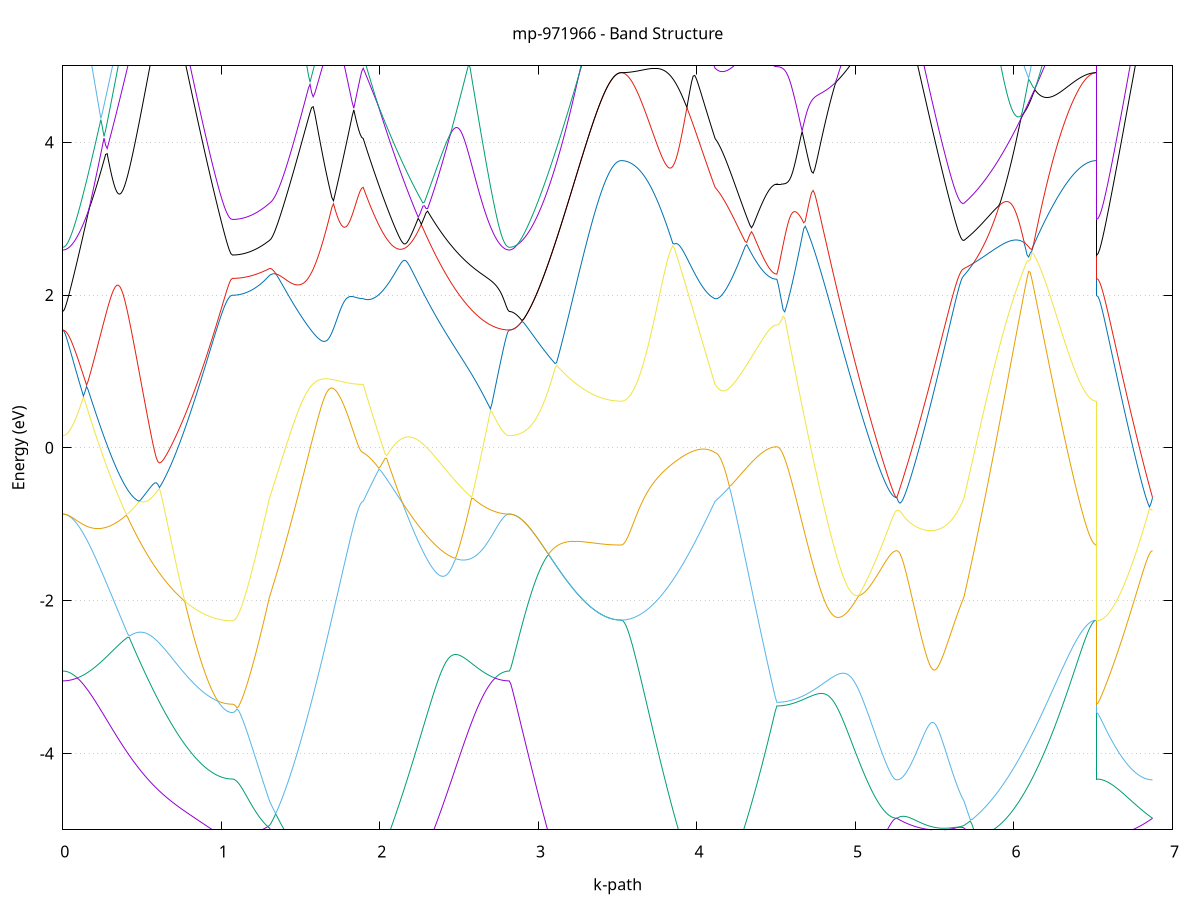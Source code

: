 set title 'mp-971966 - Band Structure'
set xlabel 'k-path'
set ylabel 'Energy (eV)'
set grid y
set yrange [-5:5]
set terminal png size 800,600
set output 'mp-971966_bands_gnuplot.png'
plot '-' using 1:2 with lines notitle, '-' using 1:2 with lines notitle, '-' using 1:2 with lines notitle, '-' using 1:2 with lines notitle, '-' using 1:2 with lines notitle, '-' using 1:2 with lines notitle, '-' using 1:2 with lines notitle, '-' using 1:2 with lines notitle, '-' using 1:2 with lines notitle, '-' using 1:2 with lines notitle, '-' using 1:2 with lines notitle, '-' using 1:2 with lines notitle, '-' using 1:2 with lines notitle, '-' using 1:2 with lines notitle, '-' using 1:2 with lines notitle, '-' using 1:2 with lines notitle, '-' using 1:2 with lines notitle, '-' using 1:2 with lines notitle, '-' using 1:2 with lines notitle, '-' using 1:2 with lines notitle, '-' using 1:2 with lines notitle, '-' using 1:2 with lines notitle, '-' using 1:2 with lines notitle, '-' using 1:2 with lines notitle, '-' using 1:2 with lines notitle, '-' using 1:2 with lines notitle, '-' using 1:2 with lines notitle, '-' using 1:2 with lines notitle, '-' using 1:2 with lines notitle, '-' using 1:2 with lines notitle, '-' using 1:2 with lines notitle, '-' using 1:2 with lines notitle, '-' using 1:2 with lines notitle, '-' using 1:2 with lines notitle, '-' using 1:2 with lines notitle, '-' using 1:2 with lines notitle, '-' using 1:2 with lines notitle, '-' using 1:2 with lines notitle, '-' using 1:2 with lines notitle, '-' using 1:2 with lines notitle, '-' using 1:2 with lines notitle, '-' using 1:2 with lines notitle, '-' using 1:2 with lines notitle, '-' using 1:2 with lines notitle, '-' using 1:2 with lines notitle, '-' using 1:2 with lines notitle, '-' using 1:2 with lines notitle, '-' using 1:2 with lines notitle, '-' using 1:2 with lines notitle, '-' using 1:2 with lines notitle, '-' using 1:2 with lines notitle, '-' using 1:2 with lines notitle, '-' using 1:2 with lines notitle, '-' using 1:2 with lines notitle, '-' using 1:2 with lines notitle, '-' using 1:2 with lines notitle, '-' using 1:2 with lines notitle, '-' using 1:2 with lines notitle, '-' using 1:2 with lines notitle, '-' using 1:2 with lines notitle, '-' using 1:2 with lines notitle, '-' using 1:2 with lines notitle, '-' using 1:2 with lines notitle, '-' using 1:2 with lines notitle
0.000000 -11.385867
0.010000 -11.385567
0.020000 -11.384567
0.030000 -11.382867
0.040000 -11.380567
0.050000 -11.377467
0.060000 -11.373867
0.070000 -11.369467
0.080000 -11.364467
0.090000 -11.358767
0.100000 -11.352467
0.110000 -11.345467
0.120000 -11.337867
0.130000 -11.329467
0.140000 -11.320567
0.150000 -11.310967
0.160000 -11.300667
0.170000 -11.289767
0.180000 -11.278267
0.190000 -11.266067
0.200000 -11.253267
0.210000 -11.239867
0.220000 -11.225767
0.230000 -11.211067
0.240000 -11.195767
0.250000 -11.179967
0.260000 -11.163467
0.270000 -11.146367
0.280000 -11.128667
0.290000 -11.110467
0.300000 -11.091567
0.310000 -11.072167
0.320000 -11.052267
0.330000 -11.031767
0.340000 -11.010767
0.350000 -10.989167
0.360000 -10.967167
0.370000 -10.944567
0.380000 -10.921567
0.390000 -10.897967
0.400000 -10.873967
0.410000 -10.849567
0.420000 -10.824667
0.430000 -10.799267
0.440000 -10.773567
0.450000 -10.747467
0.460000 -10.720967
0.470000 -10.694167
0.480000 -10.666967
0.490000 -10.639567
0.500000 -10.611767
0.510000 -10.583767
0.520000 -10.555467
0.530000 -10.526967
0.540000 -10.498267
0.550000 -10.469467
0.560000 -10.440467
0.570000 -10.411467
0.580000 -10.382267
0.590000 -10.353067
0.600000 -10.323867
0.610000 -10.294767
0.620000 -10.265667
0.630000 -10.236667
0.640000 -10.207767
0.650000 -10.179067
0.660000 -10.150567
0.670000 -10.122367
0.680000 -10.094467
0.690000 -10.066867
0.699999 -10.039667
0.709999 -10.012867
0.719999 -9.986567
0.729999 -9.960667
0.739999 -9.935367
0.749999 -9.910667
0.759999 -9.886467
0.769999 -9.862967
0.779999 -9.840167
0.789999 -9.818067
0.799999 -9.796667
0.809999 -9.775967
0.819999 -9.756167
0.829999 -9.737067
0.839999 -9.718767
0.849999 -9.701267
0.859999 -9.684667
0.869999 -9.668867
0.879999 -9.653867
0.889999 -9.639767
0.899999 -9.626467
0.909999 -9.613967
0.919999 -9.602367
0.929999 -9.591467
0.939999 -9.581467
0.949999 -9.572267
0.959999 -9.563867
0.969999 -9.556167
0.979999 -9.549367
0.989999 -9.543167
0.999999 -9.537867
1.009999 -9.533167
1.019999 -9.529267
1.029999 -9.526067
1.039999 -9.523667
1.049999 -9.521867
1.059999 -9.520867
1.069999 -9.520467
1.069999 -9.520467
1.079716 -9.520567
1.089432 -9.520867
1.099148 -9.521367
1.108865 -9.521967
1.118581 -9.522867
1.128297 -9.523867
1.138014 -9.525167
1.147730 -9.526667
1.157447 -9.528367
1.167163 -9.530267
1.176879 -9.532367
1.186596 -9.534767
1.196312 -9.537367
1.206028 -9.540267
1.215745 -9.543367
1.225461 -9.546767
1.235178 -9.550467
1.244894 -9.554467
1.254610 -9.558767
1.264327 -9.563367
1.274043 -9.568367
1.283759 -9.573667
1.293476 -9.579267
1.303192 -9.585267
1.303192 -9.585267
1.313054 -9.589867
1.322916 -9.594867
1.332778 -9.600267
1.342640 -9.605967
1.352502 -9.612067
1.362363 -9.618467
1.372225 -9.625067
1.382087 -9.632067
1.391949 -9.639267
1.401811 -9.646667
1.411673 -9.654267
1.421535 -9.662167
1.431396 -9.670167
1.441258 -9.678267
1.451120 -9.686567
1.460982 -9.695067
1.470844 -9.703567
1.480706 -9.712167
1.490567 -9.720767
1.500429 -9.729467
1.510291 -9.738167
1.520153 -9.746867
1.530015 -9.755567
1.539877 -9.764267
1.549739 -9.772867
1.559600 -9.781467
1.569462 -9.789967
1.579324 -9.798367
1.589186 -9.806667
1.599048 -9.814867
1.608910 -9.822867
1.618772 -9.830767
1.628633 -9.838467
1.638495 -9.846067
1.648357 -9.853367
1.658219 -9.860567
1.668081 -9.867567
1.677943 -9.874267
1.687805 -9.880767
1.697666 -9.887067
1.707528 -9.893067
1.717390 -9.898867
1.727252 -9.904367
1.737114 -9.909567
1.746976 -9.914467
1.756838 -9.919167
1.766699 -9.923467
1.776561 -9.927567
1.786423 -9.931367
1.796285 -9.934767
1.806147 -9.937867
1.816009 -9.940667
1.825871 -9.943167
1.835732 -9.945367
1.845594 -9.947167
1.855456 -9.948667
1.865318 -9.949867
1.875180 -9.950767
1.885042 -9.951267
1.894904 -9.951367
1.894904 -9.951367
1.904812 -9.944467
1.914721 -9.938567
1.924629 -9.933867
1.934538 -9.930267
1.944446 -9.927967
1.954355 -9.926967
1.964264 -9.927267
1.974172 -9.928867
1.984081 -9.931867
1.993989 -9.936267
2.003898 -9.942067
2.013806 -9.949367
2.023715 -9.957967
2.033623 -9.968067
2.043532 -9.979467
2.053441 -9.992167
2.063349 -10.006267
2.073258 -10.021467
2.083166 -10.037967
2.093075 -10.055667
2.102983 -10.074367
2.112892 -10.094167
2.122800 -10.114867
2.132709 -10.136367
2.142618 -10.158867
2.152526 -10.181967
2.162435 -10.205767
2.172343 -10.230267
2.182252 -10.255267
2.192160 -10.280767
2.202069 -10.306667
2.211978 -10.332867
2.221886 -10.359467
2.231795 -10.386267
2.241703 -10.413167
2.251612 -10.440367
2.261520 -10.467567
2.271429 -10.494767
2.281337 -10.522067
2.291246 -10.549267
2.301155 -10.576367
2.311063 -10.603367
2.320972 -10.630267
2.330880 -10.656967
2.340789 -10.683467
2.350697 -10.709667
2.360606 -10.735567
2.370514 -10.761267
2.380423 -10.786567
2.390332 -10.811567
2.400240 -10.836167
2.410149 -10.860467
2.420057 -10.884267
2.429966 -10.907667
2.439874 -10.930667
2.449783 -10.953167
2.459692 -10.975267
2.469600 -10.996867
2.479509 -11.017967
2.489417 -11.038467
2.499326 -11.058567
2.509234 -11.078067
2.519143 -11.097067
2.529051 -11.115567
2.538960 -11.133467
2.548869 -11.150767
2.558777 -11.167567
2.568686 -11.183767
2.578594 -11.199267
2.588503 -11.214267
2.598411 -11.228667
2.608320 -11.242467
2.618228 -11.255667
2.628137 -11.268267
2.638046 -11.280167
2.647954 -11.291567
2.657863 -11.302267
2.667771 -11.312267
2.677680 -11.321767
2.687588 -11.330567
2.697497 -11.338667
2.707406 -11.346167
2.717314 -11.353067
2.727223 -11.359267
2.737131 -11.364867
2.747040 -11.369767
2.756948 -11.374067
2.766857 -11.377667
2.776765 -11.380667
2.786674 -11.382967
2.796583 -11.384567
2.806491 -11.385567
2.816400 -11.385867
2.816400 -11.385867
2.826349 -11.385567
2.836299 -11.384767
2.846248 -11.383267
2.856198 -11.381367
2.866148 -11.378767
2.876097 -11.375667
2.886047 -11.371967
2.895997 -11.367667
2.905946 -11.362867
2.915896 -11.357467
2.925845 -11.351567
2.935795 -11.345067
2.945745 -11.338067
2.955694 -11.330567
2.965644 -11.322467
2.975593 -11.313867
2.985543 -11.304667
2.995493 -11.295067
3.005442 -11.284867
3.015392 -11.274267
3.025342 -11.263067
3.035291 -11.251467
3.045241 -11.239467
3.055190 -11.226867
3.065140 -11.213867
3.075090 -11.200467
3.085039 -11.186667
3.094989 -11.172367
3.104938 -11.157767
3.114888 -11.142767
3.124838 -11.127367
3.134787 -11.111667
3.144737 -11.095667
3.154686 -11.079367
3.164636 -11.062767
3.174586 -11.045867
3.184535 -11.028767
3.194485 -11.011467
3.204435 -10.994067
3.214384 -10.976367
3.224334 -10.958667
3.234283 -10.940867
3.244233 -10.922967
3.254183 -10.905067
3.264132 -10.887267
3.274082 -10.869467
3.284031 -10.851767
3.293981 -10.834167
3.303931 -10.816867
3.313880 -10.799667
3.323830 -10.782867
3.333779 -10.766367
3.343729 -10.750267
3.353679 -10.734567
3.363628 -10.719467
3.373578 -10.704867
3.383528 -10.690867
3.393477 -10.677467
3.403427 -10.664867
3.413376 -10.652967
3.423326 -10.641967
3.433276 -10.631767
3.443225 -10.622567
3.453175 -10.614267
3.463124 -10.606967
3.473074 -10.600767
3.483024 -10.595667
3.492973 -10.591667
3.502923 -10.588767
3.512872 -10.587067
3.522822 -10.586467
3.522822 -10.586467
3.532684 -10.586167
3.542546 -10.585367
3.552408 -10.584067
3.562270 -10.582267
3.572131 -10.579967
3.581993 -10.577067
3.591855 -10.573667
3.601717 -10.569867
3.611579 -10.565467
3.621441 -10.560567
3.631303 -10.555167
3.641164 -10.549267
3.651026 -10.542867
3.660888 -10.535967
3.670750 -10.528567
3.680612 -10.520767
3.690474 -10.512467
3.700336 -10.503667
3.710197 -10.494467
3.720059 -10.484767
3.729921 -10.474667
3.739783 -10.464167
3.749645 -10.453167
3.759507 -10.441867
3.769368 -10.430067
3.779230 -10.417967
3.789092 -10.405367
3.798954 -10.392567
3.808816 -10.379367
3.818678 -10.365867
3.828540 -10.351967
3.838402 -10.337867
3.848263 -10.323467
3.858125 -10.308867
3.867987 -10.293967
3.877849 -10.278967
3.887711 -10.263767
3.897573 -10.248367
3.907434 -10.232867
3.917296 -10.217267
3.927158 -10.201667
3.937020 -10.185967
3.946882 -10.170367
3.956744 -10.154767
3.966606 -10.139167
3.976467 -10.123867
3.986329 -10.108667
3.996191 -10.093667
4.006053 -10.078967
4.015915 -10.064567
4.025777 -10.050567
4.035639 -10.037067
4.045500 -10.023967
4.055362 -10.011467
4.065224 -9.999567
4.075086 -9.988267
4.084948 -9.977767
4.094810 -9.968067
4.104672 -9.959267
4.114533 -9.951367
4.114533 -9.951367
4.124528 -9.948467
4.134523 -9.946067
4.144518 -9.944167
4.154513 -9.942767
4.164508 -9.941767
4.174503 -9.941167
4.184498 -9.940967
4.194493 -9.941167
4.204488 -9.941567
4.214483 -9.942367
4.224478 -9.943367
4.234473 -9.944567
4.244468 -9.945967
4.254463 -9.947567
4.264458 -9.949367
4.274453 -9.951167
4.284448 -9.953167
4.294443 -9.955267
4.304438 -9.957367
4.314433 -9.959467
4.324428 -9.961567
4.334423 -9.963767
4.344418 -9.965867
4.354413 -9.967867
4.364408 -9.969867
4.374403 -9.971867
4.384398 -9.973667
4.394393 -9.975367
4.404388 -9.977067
4.414383 -9.978567
4.424378 -9.979867
4.434373 -9.981167
4.444368 -9.982167
4.454363 -9.983167
4.464358 -9.983867
4.474353 -9.984467
4.484348 -9.984967
4.494343 -9.985167
4.504338 -9.985267
4.504338 -9.985267
4.514293 -9.985067
4.524249 -9.984567
4.534204 -9.983667
4.544159 -9.982467
4.554115 -9.980767
4.564070 -9.978867
4.574025 -9.976567
4.583981 -9.973867
4.593936 -9.970867
4.603891 -9.967567
4.613847 -9.963867
4.623802 -9.959867
4.633757 -9.955567
4.643712 -9.950867
4.653668 -9.945967
4.663623 -9.940667
4.673578 -9.935067
4.683534 -9.929267
4.693489 -9.923067
4.703444 -9.916567
4.713400 -9.909867
4.723355 -9.902967
4.733310 -9.895667
4.743266 -9.888267
4.753221 -9.880567
4.763176 -9.872567
4.773132 -9.864467
4.783087 -9.856167
4.793042 -9.847667
4.802997 -9.838967
4.812953 -9.830067
4.822908 -9.821067
4.832863 -9.811967
4.842819 -9.802667
4.852774 -9.793367
4.862729 -9.783867
4.872685 -9.774367
4.882640 -9.764767
4.892595 -9.755167
4.902551 -9.745567
4.912506 -9.735867
4.922461 -9.726267
4.932417 -9.716567
4.942372 -9.707067
4.952327 -9.697567
4.962282 -9.688067
4.972238 -9.678767
4.982193 -9.669467
4.992148 -9.660367
5.002104 -9.651467
5.012059 -9.642667
5.022014 -9.634067
5.031970 -9.625667
5.041925 -9.617467
5.051880 -9.609467
5.061836 -9.601767
5.071791 -9.594367
5.081746 -9.587167
5.091702 -9.580267
5.101657 -9.573767
5.111612 -9.567467
5.121567 -9.561567
5.131523 -9.556067
5.141478 -9.550867
5.151433 -9.546067
5.161389 -9.541567
5.171344 -9.537567
5.181299 -9.533867
5.191255 -9.530667
5.201210 -9.527867
5.211165 -9.525467
5.221121 -9.523467
5.231076 -9.521967
5.241031 -9.520867
5.250987 -9.520267
5.260942 -9.519967
5.260942 -9.519967
5.270785 -9.520067
5.280628 -9.520267
5.290471 -9.520567
5.300314 -9.520967
5.310156 -9.521467
5.319999 -9.522067
5.329842 -9.522767
5.339685 -9.523567
5.349528 -9.524367
5.359371 -9.525367
5.369214 -9.526267
5.379057 -9.527367
5.388900 -9.528467
5.398743 -9.529567
5.408586 -9.530767
5.418429 -9.531967
5.428272 -9.533267
5.438115 -9.534567
5.447957 -9.535867
5.457800 -9.537267
5.467643 -9.538667
5.477486 -9.540067
5.487329 -9.541567
5.497172 -9.543067
5.507015 -9.544667
5.516858 -9.546267
5.526701 -9.547867
5.536544 -9.549567
5.546387 -9.551267
5.556230 -9.553067
5.566073 -9.554867
5.575916 -9.556867
5.585758 -9.558867
5.595601 -9.560867
5.605444 -9.563067
5.615287 -9.565367
5.625130 -9.567767
5.634973 -9.570267
5.644816 -9.572967
5.654659 -9.575767
5.664502 -9.578767
5.674345 -9.581867
5.684188 -9.585267
5.684188 -9.585267
5.694150 -9.591767
5.704112 -9.598667
5.714074 -9.605967
5.724036 -9.613767
5.733998 -9.621967
5.743960 -9.630567
5.753922 -9.639567
5.763884 -9.649067
5.773846 -9.658967
5.783808 -9.669267
5.793770 -9.680067
5.803732 -9.691367
5.813693 -9.703067
5.823655 -9.715167
5.833617 -9.727667
5.843579 -9.740667
5.853541 -9.754067
5.863503 -9.767767
5.873465 -9.781967
5.883427 -9.796467
5.893389 -9.811367
5.903351 -9.826667
5.913313 -9.842167
5.923275 -9.857967
5.933237 -9.874167
5.943199 -9.890567
5.953161 -9.907167
5.963123 -9.923967
5.973085 -9.940967
5.983047 -9.958167
5.993009 -9.975567
6.002971 -9.992967
6.012933 -10.010567
6.022895 -10.028167
6.032857 -10.045767
6.042819 -10.063467
6.052781 -10.081167
6.062743 -10.098767
6.072705 -10.116367
6.082667 -10.133867
6.092629 -10.151367
6.102591 -10.168667
6.112553 -10.185767
6.122515 -10.202767
6.132477 -10.219567
6.142439 -10.236267
6.152401 -10.252667
6.162363 -10.268767
6.172325 -10.284667
6.182287 -10.300367
6.192249 -10.315667
6.202211 -10.330767
6.212173 -10.345467
6.222135 -10.359867
6.232097 -10.373867
6.242059 -10.387567
6.252021 -10.400867
6.261983 -10.413767
6.271945 -10.426267
6.281907 -10.438367
6.291868 -10.450067
6.301830 -10.461267
6.311792 -10.472167
6.321754 -10.482467
6.331716 -10.492367
6.341678 -10.501867
6.351640 -10.510867
6.361602 -10.519367
6.371564 -10.527367
6.381526 -10.534867
6.391488 -10.541967
6.401450 -10.548467
6.411412 -10.554467
6.421374 -10.559967
6.431336 -10.564967
6.441298 -10.569467
6.451260 -10.573467
6.461222 -10.576867
6.471184 -10.579767
6.481146 -10.582167
6.491108 -10.584067
6.501070 -10.585367
6.511032 -10.586167
6.520994 -10.586467
6.520994 -9.520467
6.530805 -9.520467
6.540617 -9.520467
6.550428 -9.520467
6.560240 -9.520467
6.570051 -9.520467
6.579863 -9.520467
6.589674 -9.520467
6.599485 -9.520467
6.609297 -9.520367
6.619108 -9.520367
6.628920 -9.520367
6.638731 -9.520367
6.648543 -9.520367
6.658354 -9.520367
6.668165 -9.520267
6.677977 -9.520267
6.687788 -9.520267
6.697600 -9.520267
6.707411 -9.520267
6.717222 -9.520167
6.727034 -9.520167
6.736845 -9.520167
6.746657 -9.520167
6.756468 -9.520167
6.766280 -9.520067
6.776091 -9.520067
6.785902 -9.520067
6.795714 -9.520067
6.805525 -9.520067
6.815337 -9.520067
6.825148 -9.520067
6.834960 -9.520067
6.844771 -9.519967
6.854582 -9.519967
6.864394 -9.519967
6.874205 -9.519967
e
0.000000 -7.524467
0.010000 -7.524367
0.020000 -7.524067
0.030000 -7.523667
0.040000 -7.523167
0.050000 -7.522467
0.060000 -7.521567
0.070000 -7.520567
0.080000 -7.519467
0.090000 -7.518167
0.100000 -7.516767
0.110000 -7.515267
0.120000 -7.513667
0.130000 -7.511967
0.140000 -7.510167
0.150000 -7.508467
0.160000 -7.506567
0.170000 -7.504767
0.180000 -7.502967
0.190000 -7.501267
0.200000 -7.499667
0.210000 -7.498267
0.220000 -7.496967
0.230000 -7.495967
0.240000 -7.495267
0.250000 -7.494867
0.260000 -7.494967
0.270000 -7.495467
0.280000 -7.496367
0.290000 -7.497767
0.300000 -7.499767
0.310000 -7.502167
0.320000 -7.505067
0.330000 -7.508467
0.340000 -7.512267
0.350000 -7.516367
0.360000 -7.520967
0.370000 -7.525767
0.380000 -7.530867
0.390000 -7.536267
0.400000 -7.541767
0.410000 -7.547467
0.420000 -7.553367
0.430000 -7.559267
0.440000 -7.565267
0.450000 -7.571267
0.460000 -7.577267
0.470000 -7.583267
0.480000 -7.589167
0.490000 -7.594967
0.500000 -7.600667
0.510000 -7.606167
0.520000 -7.611467
0.530000 -7.616567
0.540000 -7.621467
0.550000 -7.626067
0.560000 -7.630367
0.570000 -7.634267
0.580000 -7.637867
0.590000 -7.641067
0.600000 -7.643767
0.610000 -7.646067
0.620000 -7.647967
0.630000 -7.649267
0.640000 -7.650067
0.650000 -7.650267
0.660000 -7.649967
0.670000 -7.648967
0.680000 -7.647367
0.690000 -7.645167
0.699999 -7.642267
0.709999 -7.638667
0.719999 -7.634467
0.729999 -7.629567
0.739999 -7.623967
0.749999 -7.617667
0.759999 -7.610667
0.769999 -7.603067
0.779999 -7.594867
0.789999 -7.586067
0.799999 -7.576667
0.809999 -7.566667
0.819999 -7.556367
0.829999 -7.545567
0.839999 -7.534467
0.849999 -7.523067
0.859999 -7.511467
0.869999 -7.499767
0.879999 -7.488067
0.889999 -7.476467
0.899999 -7.465067
0.909999 -7.453967
0.919999 -7.443167
0.929999 -7.435967
0.939999 -7.438667
0.949999 -7.441167
0.959999 -7.443467
0.969999 -7.445567
0.979999 -7.447567
0.989999 -7.449367
0.999999 -7.450867
1.009999 -7.452267
1.019999 -7.453367
1.029999 -7.454367
1.039999 -7.455067
1.049999 -7.455667
1.059999 -7.455967
1.069999 -7.456067
1.069999 -7.456067
1.079716 -7.456167
1.089432 -7.456667
1.099148 -7.457467
1.108865 -7.458567
1.118581 -7.459967
1.128297 -7.461667
1.138014 -7.463467
1.147730 -7.465667
1.157447 -7.467867
1.167163 -7.470367
1.176879 -7.472967
1.186596 -7.475767
1.196312 -7.478567
1.206028 -7.481567
1.215745 -7.484567
1.225461 -7.487667
1.235178 -7.490867
1.244894 -7.494067
1.254610 -7.497267
1.264327 -7.500567
1.274043 -7.503867
1.283759 -7.507067
1.293476 -7.510367
1.303192 -7.513667
1.303192 -7.513667
1.313054 -7.515967
1.322916 -7.518167
1.332778 -7.520267
1.342640 -7.522267
1.352502 -7.524167
1.362363 -7.525867
1.372225 -7.527567
1.382087 -7.529067
1.391949 -7.530567
1.401811 -7.531867
1.411673 -7.533067
1.421535 -7.534067
1.431396 -7.535067
1.441258 -7.535867
1.451120 -7.536567
1.460982 -7.537167
1.470844 -7.537667
1.480706 -7.538067
1.490567 -7.538267
1.500429 -7.538367
1.510291 -7.538367
1.520153 -7.538167
1.530015 -7.537967
1.539877 -7.537567
1.549739 -7.537067
1.559600 -7.536467
1.569462 -7.535667
1.579324 -7.534867
1.589186 -7.533867
1.599048 -7.532767
1.608910 -7.531567
1.618772 -7.530267
1.628633 -7.528867
1.638495 -7.527367
1.648357 -7.525767
1.658219 -7.524067
1.668081 -7.522167
1.677943 -7.520367
1.687805 -7.518367
1.697666 -7.516267
1.707528 -7.514167
1.717390 -7.511967
1.727252 -7.509767
1.737114 -7.507967
1.746976 -7.511467
1.756838 -7.514867
1.766699 -7.518067
1.776561 -7.521067
1.786423 -7.523767
1.796285 -7.526367
1.806147 -7.528667
1.816009 -7.530767
1.825871 -7.532667
1.835732 -7.534267
1.845594 -7.535667
1.855456 -7.536867
1.865318 -7.537667
1.875180 -7.538367
1.885042 -7.538767
1.894904 -7.538867
1.894904 -7.538867
1.904812 -7.546167
1.914721 -7.553367
1.924629 -7.560567
1.934538 -7.567467
1.944446 -7.574267
1.954355 -7.580667
1.964264 -7.586567
1.974172 -7.592167
1.984081 -7.597167
1.993989 -7.601467
2.003898 -7.605167
2.013806 -7.608167
2.023715 -7.610467
2.033623 -7.611867
2.043532 -7.612567
2.053441 -7.612467
2.063349 -7.611567
2.073258 -7.609767
2.083166 -7.607367
2.093075 -7.604167
2.102983 -7.600267
2.112892 -7.595767
2.122800 -7.590667
2.132709 -7.584967
2.142618 -7.578767
2.152526 -7.572167
2.162435 -7.565267
2.172343 -7.557967
2.182252 -7.550367
2.192160 -7.542567
2.202069 -7.534667
2.211978 -7.526567
2.221886 -7.518467
2.231795 -7.510267
2.241703 -7.502067
2.251612 -7.493967
2.261520 -7.485867
2.271429 -7.477867
2.281337 -7.470067
2.291246 -7.462267
2.301155 -7.454767
2.311063 -7.447367
2.320972 -7.440167
2.330880 -7.433067
2.340789 -7.429567
2.350697 -7.430167
2.360606 -7.430867
2.370514 -7.431467
2.380423 -7.432067
2.390332 -7.432667
2.400240 -7.433267
2.410149 -7.433967
2.420057 -7.434567
2.429966 -7.435267
2.439874 -7.435867
2.449783 -7.436567
2.459692 -7.437267
2.469600 -7.441167
2.479509 -7.445067
2.489417 -7.448967
2.499326 -7.452867
2.509234 -7.456767
2.519143 -7.460467
2.529051 -7.464267
2.538960 -7.467867
2.548869 -7.471467
2.558777 -7.474967
2.568686 -7.478467
2.578594 -7.481767
2.588503 -7.485067
2.598411 -7.488167
2.608320 -7.491267
2.618228 -7.494167
2.628137 -7.496967
2.638046 -7.499667
2.647954 -7.502267
2.657863 -7.504767
2.667771 -7.507067
2.677680 -7.509267
2.687588 -7.511267
2.697497 -7.513167
2.707406 -7.514967
2.717314 -7.516567
2.727223 -7.518067
2.737131 -7.519367
2.747040 -7.520567
2.756948 -7.521567
2.766857 -7.522467
2.776765 -7.523167
2.786674 -7.523767
2.796583 -7.524167
2.806491 -7.524367
2.816400 -7.524467
2.816400 -7.524467
2.826349 -7.524667
2.836299 -7.525467
2.846248 -7.526667
2.856198 -7.528367
2.866148 -7.530467
2.876097 -7.532967
2.886047 -7.535767
2.895997 -7.538867
2.905946 -7.542167
2.915896 -7.545667
2.925845 -7.549467
2.935795 -7.553367
2.945745 -7.557367
2.955694 -7.561567
2.965644 -7.565867
2.975593 -7.570267
2.985543 -7.574667
2.995493 -7.579267
3.005442 -7.583867
3.015392 -7.588467
3.025342 -7.593167
3.035291 -7.597967
3.045241 -7.602667
3.055190 -7.607467
3.065140 -7.612367
3.075090 -7.617167
3.085039 -7.622067
3.094989 -7.626867
3.104938 -7.631767
3.114888 -7.636567
3.124838 -7.641467
3.134787 -7.646367
3.144737 -7.651167
3.154686 -7.655967
3.164636 -7.660767
3.174586 -7.665567
3.184535 -7.670367
3.194485 -7.675167
3.204435 -7.679867
3.214384 -7.684567
3.224334 -7.689267
3.234283 -7.693967
3.244233 -7.698667
3.254183 -7.703267
3.264132 -7.707867
3.274082 -7.712467
3.284031 -7.717067
3.293981 -7.721567
3.303931 -7.726167
3.313880 -7.730667
3.323830 -7.735167
3.333779 -7.739567
3.343729 -7.744067
3.353679 -7.748467
3.363628 -7.752867
3.373578 -7.757167
3.383528 -7.761467
3.393477 -7.765667
3.403427 -7.769767
3.413376 -7.773667
3.423326 -7.777467
3.433276 -7.781067
3.443225 -7.784467
3.453175 -7.787567
3.463124 -7.790367
3.473074 -7.792767
3.483024 -7.794867
3.492973 -7.796467
3.502923 -7.797667
3.512872 -7.798467
3.522822 -7.798667
3.522822 -7.798667
3.532684 -7.798467
3.542546 -7.797767
3.552408 -7.796667
3.562270 -7.795167
3.572131 -7.793167
3.581993 -7.790667
3.591855 -7.787867
3.601717 -7.784567
3.611579 -7.780967
3.621441 -7.776867
3.631303 -7.772467
3.641164 -7.767667
3.651026 -7.762567
3.660888 -7.757167
3.670750 -7.751367
3.680612 -7.745367
3.690474 -7.739067
3.700336 -7.732467
3.710197 -7.725767
3.720059 -7.718867
3.729921 -7.711767
3.739783 -7.704567
3.749645 -7.697267
3.759507 -7.689867
3.769368 -7.682467
3.779230 -7.674967
3.789092 -7.667567
3.798954 -7.660267
3.808816 -7.652967
3.818678 -7.645667
3.828540 -7.638567
3.838402 -7.631567
3.848263 -7.624767
3.858125 -7.617967
3.867987 -7.611467
3.877849 -7.605067
3.887711 -7.598767
3.897573 -7.592667
3.907434 -7.586667
3.917296 -7.580867
3.927158 -7.575167
3.937020 -7.569667
3.946882 -7.564267
3.956744 -7.558967
3.966606 -7.553667
3.976467 -7.548567
3.986329 -7.543567
3.996191 -7.538567
4.006053 -7.533567
4.015915 -7.528767
4.025777 -7.523867
4.035639 -7.519067
4.045500 -7.514267
4.055362 -7.509567
4.065224 -7.504767
4.075086 -7.510667
4.084948 -7.517467
4.094810 -7.524467
4.104672 -7.531667
4.114533 -7.538867
4.114533 -7.538867
4.124528 -7.542167
4.134523 -7.545767
4.144518 -7.549667
4.154513 -7.553867
4.164508 -7.558167
4.174503 -7.562667
4.184498 -7.567367
4.194493 -7.572067
4.204488 -7.576967
4.214483 -7.581867
4.224478 -7.586767
4.234473 -7.591767
4.244468 -7.596867
4.254463 -7.601867
4.264458 -7.606867
4.274453 -7.611767
4.284448 -7.616667
4.294443 -7.621467
4.304438 -7.626267
4.314433 -7.630867
4.324428 -7.635367
4.334423 -7.639767
4.344418 -7.643967
4.354413 -7.647967
4.364408 -7.651767
4.374403 -7.655467
4.384398 -7.658867
4.394393 -7.662067
4.404388 -7.665067
4.414383 -7.667767
4.424378 -7.670267
4.434373 -7.672467
4.444368 -7.674367
4.454363 -7.675967
4.464358 -7.677367
4.474353 -7.678367
4.484348 -7.679167
4.494343 -7.679567
4.504338 -7.679767
4.504338 -7.679767
4.514293 -7.679567
4.524249 -7.678967
4.534204 -7.678067
4.544159 -7.676667
4.554115 -7.674967
4.564070 -7.672867
4.574025 -7.670367
4.583981 -7.667567
4.593936 -7.664367
4.603891 -7.660867
4.613847 -7.656967
4.623802 -7.652767
4.633757 -7.648267
4.643712 -7.643467
4.653668 -7.638367
4.663623 -7.632967
4.673578 -7.627367
4.683534 -7.621467
4.693489 -7.615367
4.703444 -7.609067
4.713400 -7.602567
4.723355 -7.595967
4.733310 -7.589067
4.743266 -7.582167
4.753221 -7.575167
4.763176 -7.568067
4.773132 -7.560867
4.783087 -7.553667
4.793042 -7.546467
4.802997 -7.539267
4.812953 -7.532167
4.822908 -7.525167
4.832863 -7.518267
4.842819 -7.511467
4.852774 -7.504867
4.862729 -7.498467
4.872685 -7.492267
4.882640 -7.486367
4.892595 -7.480667
4.902551 -7.475267
4.912506 -7.470267
4.922461 -7.465467
4.932417 -7.461067
4.942372 -7.457067
4.952327 -7.453367
4.962282 -7.449967
4.972238 -7.446967
4.982193 -7.444367
4.992148 -7.441967
5.002104 -7.439967
5.012059 -7.438167
5.022014 -7.436767
5.031970 -7.435567
5.041925 -7.434567
5.051880 -7.433967
5.061836 -7.433567
5.071791 -7.433467
5.081746 -7.433667
5.091702 -7.434067
5.101657 -7.434667
5.111612 -7.435267
5.121567 -7.435967
5.131523 -7.436667
5.141478 -7.437267
5.151433 -7.437867
5.161389 -7.438467
5.171344 -7.438967
5.181299 -7.439467
5.191255 -7.439867
5.201210 -7.440267
5.211165 -7.440567
5.221121 -7.440867
5.231076 -7.441067
5.241031 -7.441267
5.250987 -7.441267
5.260942 -7.441367
5.260942 -7.441367
5.270785 -7.441267
5.280628 -7.441067
5.290471 -7.440667
5.300314 -7.440367
5.310156 -7.440367
5.319999 -7.440967
5.329842 -7.442067
5.339685 -7.443367
5.349528 -7.444867
5.359371 -7.446367
5.369214 -7.448067
5.379057 -7.449767
5.388900 -7.451467
5.398743 -7.453167
5.408586 -7.454967
5.418429 -7.456867
5.428272 -7.458667
5.438115 -7.460667
5.447957 -7.462567
5.457800 -7.464567
5.467643 -7.466567
5.477486 -7.468567
5.487329 -7.470667
5.497172 -7.472767
5.507015 -7.474867
5.516858 -7.477067
5.526701 -7.479267
5.536544 -7.481467
5.546387 -7.483667
5.556230 -7.485867
5.566073 -7.488167
5.575916 -7.490367
5.585758 -7.492667
5.595601 -7.494867
5.605444 -7.497067
5.615287 -7.499367
5.625130 -7.501467
5.634973 -7.503667
5.644816 -7.505767
5.654659 -7.507867
5.664502 -7.509867
5.674345 -7.511767
5.684188 -7.513667
5.684188 -7.513667
5.694150 -7.517067
5.704112 -7.520367
5.714074 -7.523667
5.724036 -7.526967
5.733998 -7.530267
5.743960 -7.533567
5.753922 -7.536767
5.763884 -7.539867
5.773846 -7.543067
5.783808 -7.546167
5.793770 -7.549167
5.803732 -7.552167
5.813693 -7.555167
5.823655 -7.558067
5.833617 -7.560867
5.843579 -7.563767
5.853541 -7.566467
5.863503 -7.569167
5.873465 -7.571867
5.883427 -7.574467
5.893389 -7.577067
5.903351 -7.579667
5.913313 -7.582067
5.923275 -7.584567
5.933237 -7.586967
5.943199 -7.589367
5.953161 -7.591667
5.963123 -7.593967
5.973085 -7.596267
5.983047 -7.598467
5.993009 -7.600667
6.002971 -7.602867
6.012933 -7.605067
6.022895 -7.607267
6.032857 -7.609467
6.042819 -7.611667
6.052781 -7.613967
6.062743 -7.616167
6.072705 -7.618467
6.082667 -7.620867
6.092629 -7.623267
6.102591 -7.625767
6.112553 -7.628367
6.122515 -7.631067
6.132477 -7.633867
6.142439 -7.636767
6.152401 -7.639867
6.162363 -7.643067
6.172325 -7.646467
6.182287 -7.650067
6.192249 -7.653967
6.202211 -7.657967
6.212173 -7.662267
6.222135 -7.666767
6.232097 -7.671467
6.242059 -7.676467
6.252021 -7.681567
6.261983 -7.686967
6.271945 -7.692567
6.281907 -7.698367
6.291868 -7.704167
6.301830 -7.710167
6.311792 -7.716267
6.321754 -7.722367
6.331716 -7.728467
6.341678 -7.734467
6.351640 -7.740467
6.361602 -7.746367
6.371564 -7.751967
6.381526 -7.757467
6.391488 -7.762767
6.401450 -7.767667
6.411412 -7.772367
6.421374 -7.776767
6.431336 -7.780767
6.441298 -7.784467
6.451260 -7.787767
6.461222 -7.790567
6.471184 -7.793067
6.481146 -7.795067
6.491108 -7.796667
6.501070 -7.797767
6.511032 -7.798467
6.520994 -7.798667
6.520994 -7.456067
6.530805 -7.456067
6.540617 -7.455967
6.550428 -7.455867
6.560240 -7.455767
6.570051 -7.455567
6.579863 -7.455467
6.589674 -7.455167
6.599485 -7.454967
6.609297 -7.454667
6.619108 -7.454267
6.628920 -7.453867
6.638731 -7.453467
6.648543 -7.453067
6.658354 -7.452567
6.668165 -7.452067
6.677977 -7.451467
6.687788 -7.450867
6.697600 -7.450167
6.707411 -7.449467
6.717222 -7.448767
6.727034 -7.447967
6.736845 -7.447167
6.746657 -7.446267
6.756468 -7.445267
6.766280 -7.444367
6.776091 -7.443267
6.785902 -7.442267
6.795714 -7.441067
6.805525 -7.439867
6.815337 -7.438667
6.825148 -7.438667
6.834960 -7.439667
6.844771 -7.440367
6.854582 -7.440967
6.864394 -7.441267
6.874205 -7.441367
e
0.000000 -7.458867
0.010000 -7.458867
0.020000 -7.458767
0.030000 -7.458667
0.040000 -7.458467
0.050000 -7.458267
0.060000 -7.457967
0.070000 -7.457567
0.080000 -7.457267
0.090000 -7.456767
0.100000 -7.456367
0.110000 -7.455767
0.120000 -7.455167
0.130000 -7.454567
0.140000 -7.453967
0.150000 -7.453267
0.160000 -7.452467
0.170000 -7.451667
0.180000 -7.450867
0.190000 -7.449967
0.200000 -7.448967
0.210000 -7.447967
0.220000 -7.446867
0.230000 -7.445767
0.240000 -7.444567
0.250000 -7.443167
0.260000 -7.441767
0.270000 -7.440267
0.280000 -7.438667
0.290000 -7.436867
0.300000 -7.435067
0.310000 -7.433167
0.320000 -7.431167
0.330000 -7.429167
0.340000 -7.427067
0.350000 -7.424867
0.360000 -7.422667
0.370000 -7.420467
0.380000 -7.418167
0.390000 -7.415967
0.400000 -7.413667
0.410000 -7.411367
0.420000 -7.408967
0.430000 -7.406667
0.440000 -7.404267
0.450000 -7.401867
0.460000 -7.399467
0.470000 -7.397067
0.480000 -7.394567
0.490000 -7.392167
0.500000 -7.389667
0.510000 -7.387167
0.520000 -7.384667
0.530000 -7.382167
0.540000 -7.379567
0.550000 -7.377067
0.560000 -7.374467
0.570000 -7.371967
0.580000 -7.369367
0.590000 -7.366767
0.600000 -7.364067
0.610000 -7.361467
0.620000 -7.358867
0.630000 -7.356167
0.640000 -7.353567
0.650000 -7.350867
0.660000 -7.348167
0.670000 -7.345567
0.680000 -7.342867
0.690000 -7.344067
0.699999 -7.348067
0.709999 -7.352067
0.719999 -7.356167
0.729999 -7.360267
0.739999 -7.364467
0.749999 -7.368667
0.759999 -7.372867
0.769999 -7.377067
0.779999 -7.381267
0.789999 -7.385367
0.799999 -7.389567
0.809999 -7.393667
0.819999 -7.397667
0.829999 -7.401667
0.839999 -7.405567
0.849999 -7.409467
0.859999 -7.413167
0.869999 -7.416867
0.879999 -7.420367
0.889999 -7.423767
0.899999 -7.427067
0.909999 -7.430167
0.919999 -7.433167
0.929999 -7.432767
0.939999 -7.422967
0.949999 -7.413767
0.959999 -7.405167
0.969999 -7.397267
0.979999 -7.390067
0.989999 -7.383667
0.999999 -7.377967
1.009999 -7.373067
1.019999 -7.368867
1.029999 -7.365567
1.039999 -7.362867
1.049999 -7.360967
1.059999 -7.359867
1.069999 -7.359467
1.069999 -7.359467
1.079716 -7.359367
1.089432 -7.358967
1.099148 -7.358267
1.108865 -7.357367
1.118581 -7.356167
1.128297 -7.354667
1.138014 -7.352967
1.147730 -7.351067
1.157447 -7.348967
1.167163 -7.346567
1.176879 -7.344067
1.186596 -7.341367
1.196312 -7.338567
1.206028 -7.335667
1.215745 -7.332867
1.225461 -7.330067
1.235178 -7.327467
1.244894 -7.325167
1.254610 -7.323267
1.264327 -7.321967
1.274043 -7.321167
1.283759 -7.321067
1.293476 -7.321567
1.303192 -7.322567
1.303192 -7.322567
1.313054 -7.323767
1.322916 -7.325567
1.332778 -7.327767
1.342640 -7.330367
1.352502 -7.333267
1.362363 -7.336467
1.372225 -7.339767
1.382087 -7.343367
1.391949 -7.347067
1.401811 -7.350967
1.411673 -7.354867
1.421535 -7.358967
1.431396 -7.363267
1.441258 -7.367567
1.451120 -7.371967
1.460982 -7.376367
1.470844 -7.380967
1.480706 -7.385567
1.490567 -7.390267
1.500429 -7.395067
1.510291 -7.399867
1.520153 -7.404767
1.530015 -7.409667
1.539877 -7.414667
1.549739 -7.419667
1.559600 -7.424667
1.569462 -7.429667
1.579324 -7.434767
1.589186 -7.439767
1.599048 -7.444767
1.608910 -7.449767
1.618772 -7.454767
1.628633 -7.459667
1.638495 -7.464567
1.648357 -7.469367
1.658219 -7.474167
1.668081 -7.478767
1.677943 -7.483367
1.687805 -7.487767
1.697666 -7.492067
1.707528 -7.496267
1.717390 -7.500367
1.727252 -7.504267
1.737114 -7.507467
1.746976 -7.505167
1.756838 -7.502867
1.766699 -7.500567
1.776561 -7.498267
1.786423 -7.495967
1.796285 -7.493767
1.806147 -7.491667
1.816009 -7.489667
1.825871 -7.487767
1.835732 -7.486067
1.845594 -7.484567
1.855456 -7.483267
1.865318 -7.482167
1.875180 -7.481467
1.885042 -7.480967
1.894904 -7.480867
1.894904 -7.480867
1.904812 -7.475967
1.914721 -7.471067
1.924629 -7.466167
1.934538 -7.461167
1.944446 -7.456167
1.954355 -7.451167
1.964264 -7.446067
1.974172 -7.440967
1.984081 -7.435867
1.993989 -7.430667
2.003898 -7.425367
2.013806 -7.420167
2.023715 -7.414767
2.033623 -7.409467
2.043532 -7.404067
2.053441 -7.398667
2.063349 -7.395467
2.073258 -7.397567
2.083166 -7.399567
2.093075 -7.401467
2.102983 -7.403367
2.112892 -7.405067
2.122800 -7.406767
2.132709 -7.408367
2.142618 -7.409967
2.152526 -7.411467
2.162435 -7.412867
2.172343 -7.414267
2.182252 -7.415467
2.192160 -7.416767
2.202069 -7.417867
2.211978 -7.418967
2.221886 -7.420067
2.231795 -7.421067
2.241703 -7.422067
2.251612 -7.422967
2.261520 -7.423767
2.271429 -7.424667
2.281337 -7.425367
2.291246 -7.426167
2.301155 -7.426867
2.311063 -7.427567
2.320972 -7.428267
2.330880 -7.428967
2.340789 -7.426267
2.350697 -7.419667
2.360606 -7.413267
2.370514 -7.407067
2.380423 -7.405467
2.390332 -7.409367
2.400240 -7.413267
2.410149 -7.417267
2.420057 -7.421167
2.429966 -7.425167
2.439874 -7.429167
2.449783 -7.433167
2.459692 -7.437167
2.469600 -7.437967
2.479509 -7.438667
2.489417 -7.439467
2.499326 -7.440167
2.509234 -7.440967
2.519143 -7.441767
2.529051 -7.442567
2.538960 -7.443367
2.548869 -7.444167
2.558777 -7.444967
2.568686 -7.445767
2.578594 -7.446667
2.588503 -7.447467
2.598411 -7.448267
2.608320 -7.449067
2.618228 -7.449867
2.628137 -7.450667
2.638046 -7.451367
2.647954 -7.452067
2.657863 -7.452867
2.667771 -7.453467
2.677680 -7.454167
2.687588 -7.454767
2.697497 -7.455367
2.707406 -7.455867
2.717314 -7.456367
2.727223 -7.456867
2.737131 -7.457267
2.747040 -7.457667
2.756948 -7.457967
2.766857 -7.458267
2.776765 -7.458467
2.786674 -7.458667
2.796583 -7.458767
2.806491 -7.458867
2.816400 -7.458867
2.816400 -7.458867
2.826349 -7.458867
2.836299 -7.458767
2.846248 -7.458667
2.856198 -7.458567
2.866148 -7.458367
2.876097 -7.458067
2.886047 -7.457867
2.895997 -7.457467
2.905946 -7.457167
2.915896 -7.456767
2.925845 -7.456267
2.935795 -7.455767
2.945745 -7.455267
2.955694 -7.454667
2.965644 -7.454067
2.975593 -7.453467
2.985543 -7.452767
2.995493 -7.452067
3.005442 -7.451367
3.015392 -7.450567
3.025342 -7.449767
3.035291 -7.448867
3.045241 -7.447967
3.055190 -7.447067
3.065140 -7.446167
3.075090 -7.445167
3.085039 -7.444167
3.094989 -7.443167
3.104938 -7.442167
3.114888 -7.441067
3.124838 -7.440067
3.134787 -7.438967
3.144737 -7.437867
3.154686 -7.436667
3.164636 -7.435567
3.174586 -7.434467
3.184535 -7.433267
3.194485 -7.432167
3.204435 -7.430967
3.214384 -7.429767
3.224334 -7.428667
3.234283 -7.427467
3.244233 -7.426367
3.254183 -7.425167
3.264132 -7.424067
3.274082 -7.424467
3.284031 -7.425967
3.293981 -7.427467
3.303931 -7.428867
3.313880 -7.430167
3.323830 -7.431467
3.333779 -7.432667
3.343729 -7.433767
3.353679 -7.434867
3.363628 -7.435767
3.373578 -7.436767
3.383528 -7.437567
3.393477 -7.438367
3.403427 -7.439167
3.413376 -7.439767
3.423326 -7.440467
3.433276 -7.445467
3.443225 -7.450467
3.453175 -7.455067
3.463124 -7.459267
3.473074 -7.462867
3.483024 -7.465967
3.492973 -7.468467
3.502923 -7.470267
3.512872 -7.471367
3.522822 -7.471767
3.522822 -7.471767
3.532684 -7.471667
3.542546 -7.471467
3.552408 -7.471167
3.562270 -7.470767
3.572131 -7.470167
3.581993 -7.469567
3.591855 -7.468767
3.601717 -7.467867
3.611579 -7.466867
3.621441 -7.465667
3.631303 -7.464467
3.641164 -7.463067
3.651026 -7.461667
3.660888 -7.460067
3.670750 -7.458367
3.680612 -7.456567
3.690474 -7.454667
3.700336 -7.452767
3.710197 -7.450667
3.720059 -7.448467
3.729921 -7.446267
3.739783 -7.443967
3.749645 -7.441567
3.759507 -7.439067
3.769368 -7.437867
3.779230 -7.437067
3.789092 -7.436167
3.798954 -7.435267
3.808816 -7.434267
3.818678 -7.433167
3.828540 -7.432067
3.838402 -7.430867
3.848263 -7.429667
3.858125 -7.428367
3.867987 -7.427067
3.877849 -7.425667
3.887711 -7.427267
3.897573 -7.429567
3.907434 -7.431967
3.917296 -7.434667
3.927158 -7.437567
3.937020 -7.440667
3.946882 -7.443967
3.956744 -7.447567
3.966606 -7.451367
3.976467 -7.455467
3.986329 -7.459767
3.996191 -7.464367
4.006053 -7.469167
4.015915 -7.474367
4.025777 -7.479767
4.035639 -7.485367
4.045500 -7.491367
4.055362 -7.497567
4.065224 -7.503967
4.075086 -7.499967
4.084948 -7.495267
4.094810 -7.490467
4.104672 -7.485667
4.114533 -7.480867
4.114533 -7.480867
4.124528 -7.478567
4.134523 -7.475867
4.144518 -7.472967
4.154513 -7.469767
4.164508 -7.466467
4.174503 -7.462867
4.184498 -7.459267
4.194493 -7.455567
4.204488 -7.451767
4.214483 -7.447867
4.224478 -7.444067
4.234473 -7.440167
4.244468 -7.436367
4.254463 -7.432567
4.264458 -7.428867
4.274453 -7.425167
4.284448 -7.421567
4.294443 -7.418067
4.304438 -7.414667
4.314433 -7.411367
4.324428 -7.408267
4.334423 -7.405167
4.344418 -7.402567
4.354413 -7.403967
4.364408 -7.405167
4.374403 -7.406367
4.384398 -7.407567
4.394393 -7.408567
4.404388 -7.409467
4.414383 -7.410367
4.424378 -7.411167
4.434373 -7.411867
4.444368 -7.412467
4.454363 -7.412967
4.464358 -7.413367
4.474353 -7.413667
4.484348 -7.413967
4.494343 -7.414067
4.504338 -7.414067
4.504338 -7.414067
4.514293 -7.413967
4.524249 -7.413667
4.534204 -7.413167
4.544159 -7.412367
4.554115 -7.411367
4.564070 -7.410167
4.574025 -7.408667
4.583981 -7.407067
4.593936 -7.405167
4.603891 -7.403067
4.613847 -7.400767
4.623802 -7.398267
4.633757 -7.395467
4.643712 -7.392567
4.653668 -7.389467
4.663623 -7.386167
4.673578 -7.382667
4.683534 -7.382967
4.693489 -7.383467
4.703444 -7.384167
4.713400 -7.384867
4.723355 -7.385667
4.733310 -7.386567
4.743266 -7.387467
4.753221 -7.388367
4.763176 -7.389367
4.773132 -7.390467
4.783087 -7.391567
4.793042 -7.392767
4.802997 -7.393967
4.812953 -7.395167
4.822908 -7.396467
4.832863 -7.397767
4.842819 -7.399167
4.852774 -7.400567
4.862729 -7.401967
4.872685 -7.403367
4.882640 -7.404767
4.892595 -7.406167
4.902551 -7.407667
4.912506 -7.409067
4.922461 -7.410467
4.932417 -7.411967
4.942372 -7.413367
4.952327 -7.414767
4.962282 -7.416167
4.972238 -7.417567
4.982193 -7.418867
4.992148 -7.420167
5.002104 -7.421467
5.012059 -7.422667
5.022014 -7.423867
5.031970 -7.424967
5.041925 -7.426067
5.051880 -7.426967
5.061836 -7.427667
5.071791 -7.428267
5.081746 -7.428667
5.091702 -7.428867
5.101657 -7.428967
5.111612 -7.429067
5.121567 -7.429067
5.131523 -7.429167
5.141478 -7.429167
5.151433 -7.429267
5.161389 -7.429367
5.171344 -7.429467
5.181299 -7.429567
5.191255 -7.429667
5.201210 -7.429767
5.211165 -7.429867
5.221121 -7.429867
5.231076 -7.429967
5.241031 -7.430067
5.250987 -7.430067
5.260942 -7.430067
5.260942 -7.430067
5.270785 -7.431367
5.280628 -7.432667
5.290471 -7.433967
5.300314 -7.434967
5.310156 -7.435467
5.319999 -7.435267
5.329842 -7.434267
5.339685 -7.432967
5.349528 -7.431267
5.359371 -7.429267
5.369214 -7.427167
5.379057 -7.424767
5.388900 -7.422167
5.398743 -7.419367
5.408586 -7.416367
5.418429 -7.413167
5.428272 -7.409867
5.438115 -7.406367
5.447957 -7.402767
5.457800 -7.398967
5.467643 -7.395067
5.477486 -7.390967
5.487329 -7.386867
5.497172 -7.382667
5.507015 -7.378367
5.516858 -7.374067
5.526701 -7.369667
5.536544 -7.365267
5.546387 -7.360767
5.556230 -7.356367
5.566073 -7.351967
5.575916 -7.347667
5.585758 -7.343367
5.595601 -7.339267
5.605444 -7.335167
5.615287 -7.331267
5.625130 -7.327567
5.634973 -7.324167
5.644816 -7.322867
5.654659 -7.322167
5.664502 -7.321867
5.674345 -7.322067
5.684188 -7.322567
5.684188 -7.322567
5.694150 -7.324067
5.704112 -7.325867
5.714074 -7.327967
5.724036 -7.330267
5.733998 -7.332567
5.743960 -7.335067
5.753922 -7.337567
5.763884 -7.340167
5.773846 -7.342767
5.783808 -7.345267
5.793770 -7.347767
5.803732 -7.350267
5.813693 -7.352767
5.823655 -7.355167
5.833617 -7.357567
5.843579 -7.359867
5.853541 -7.362067
5.863503 -7.364267
5.873465 -7.366367
5.883427 -7.368467
5.893389 -7.370467
5.903351 -7.372367
5.913313 -7.374267
5.923275 -7.376067
5.933237 -7.377767
5.943199 -7.379467
5.953161 -7.381067
5.963123 -7.382567
5.973085 -7.384067
5.983047 -7.385467
5.993009 -7.386867
6.002971 -7.388167
6.012933 -7.389367
6.022895 -7.390567
6.032857 -7.391667
6.042819 -7.392667
6.052781 -7.393667
6.062743 -7.394567
6.072705 -7.395467
6.082667 -7.396267
6.092629 -7.397067
6.102591 -7.397767
6.112553 -7.398467
6.122515 -7.399067
6.132477 -7.399667
6.142439 -7.400167
6.152401 -7.402567
6.162363 -7.405267
6.172325 -7.407967
6.182287 -7.410667
6.192249 -7.413467
6.202211 -7.416267
6.212173 -7.419067
6.222135 -7.421967
6.232097 -7.424767
6.242059 -7.427567
6.252021 -7.430267
6.261983 -7.432967
6.271945 -7.435667
6.281907 -7.438267
6.291868 -7.440767
6.301830 -7.443267
6.311792 -7.445567
6.321754 -7.447967
6.331716 -7.450167
6.341678 -7.452267
6.351640 -7.454267
6.361602 -7.456267
6.371564 -7.458067
6.381526 -7.459767
6.391488 -7.461367
6.401450 -7.462867
6.411412 -7.464267
6.421374 -7.465567
6.431336 -7.466767
6.441298 -7.467767
6.451260 -7.468667
6.461222 -7.469467
6.471184 -7.470167
6.481146 -7.470767
6.491108 -7.471167
6.501070 -7.471467
6.511032 -7.471667
6.520994 -7.471767
6.520994 -7.359467
6.530805 -7.359667
6.540617 -7.360067
6.550428 -7.360767
6.560240 -7.361767
6.570051 -7.363067
6.579863 -7.364467
6.589674 -7.366167
6.599485 -7.367967
6.609297 -7.371967
6.619108 -7.376267
6.628920 -7.380667
6.638731 -7.384867
6.648543 -7.389067
6.658354 -7.393167
6.668165 -7.397167
6.677977 -7.401067
6.687788 -7.404767
6.697600 -7.408367
6.707411 -7.411767
6.717222 -7.415067
6.727034 -7.418167
6.736845 -7.421067
6.746657 -7.423767
6.756468 -7.426367
6.766280 -7.428667
6.776091 -7.430867
6.785902 -7.432867
6.795714 -7.434667
6.805525 -7.436167
6.815337 -7.437567
6.825148 -7.437367
6.834960 -7.436067
6.844771 -7.434667
6.854582 -7.433167
6.864394 -7.431667
6.874205 -7.430067
e
0.000000 -7.441667
0.010000 -7.441567
0.020000 -7.441367
0.030000 -7.440967
0.040000 -7.440467
0.050000 -7.439867
0.060000 -7.439067
0.070000 -7.438067
0.080000 -7.436967
0.090000 -7.435667
0.100000 -7.434267
0.110000 -7.432767
0.120000 -7.431067
0.130000 -7.429267
0.140000 -7.427267
0.150000 -7.425167
0.160000 -7.422967
0.170000 -7.420567
0.180000 -7.418067
0.190000 -7.415467
0.200000 -7.412667
0.210000 -7.409767
0.220000 -7.406767
0.230000 -7.403567
0.240000 -7.400367
0.250000 -7.396967
0.260000 -7.393467
0.270000 -7.389867
0.280000 -7.386167
0.290000 -7.382467
0.300000 -7.378567
0.310000 -7.374567
0.320000 -7.370567
0.330000 -7.366367
0.340000 -7.362267
0.350000 -7.357967
0.360000 -7.353767
0.370000 -7.349467
0.380000 -7.345167
0.390000 -7.340767
0.400000 -7.336467
0.410000 -7.332167
0.420000 -7.327967
0.430000 -7.323767
0.440000 -7.319767
0.450000 -7.315767
0.460000 -7.311967
0.470000 -7.308267
0.480000 -7.304767
0.490000 -7.301467
0.500000 -7.298367
0.510000 -7.295567
0.520000 -7.292867
0.530000 -7.290567
0.540000 -7.292767
0.550000 -7.295667
0.560000 -7.298667
0.570000 -7.301667
0.580000 -7.304767
0.590000 -7.307967
0.600000 -7.311167
0.610000 -7.314567
0.620000 -7.317967
0.630000 -7.321467
0.640000 -7.325067
0.650000 -7.328667
0.660000 -7.332467
0.670000 -7.336267
0.680000 -7.340167
0.690000 -7.340167
0.699999 -7.337467
0.709999 -7.334667
0.719999 -7.331967
0.729999 -7.329267
0.739999 -7.326567
0.749999 -7.323767
0.759999 -7.321067
0.769999 -7.318267
0.779999 -7.315467
0.789999 -7.312767
0.799999 -7.309967
0.809999 -7.307167
0.819999 -7.309067
0.829999 -7.311467
0.839999 -7.313767
0.849999 -7.316067
0.859999 -7.318367
0.869999 -7.320567
0.879999 -7.322667
0.889999 -7.324767
0.899999 -7.326767
0.909999 -7.328667
0.919999 -7.330467
0.929999 -7.332167
0.939999 -7.333767
0.949999 -7.335367
0.959999 -7.336767
0.969999 -7.337967
0.979999 -7.339167
0.989999 -7.340267
0.999999 -7.341167
1.009999 -7.341967
1.019999 -7.342667
1.029999 -7.343267
1.039999 -7.343667
1.049999 -7.343967
1.059999 -7.344167
1.069999 -7.344267
1.069999 -7.344267
1.079716 -7.344167
1.089432 -7.343767
1.099148 -7.343167
1.108865 -7.342267
1.118581 -7.341267
1.128297 -7.340067
1.138014 -7.338667
1.147730 -7.337167
1.157447 -7.335567
1.167163 -7.333867
1.176879 -7.332167
1.186596 -7.330367
1.196312 -7.328567
1.206028 -7.326867
1.215745 -7.325167
1.225461 -7.323467
1.235178 -7.321867
1.244894 -7.320367
1.254610 -7.318867
1.264327 -7.317567
1.274043 -7.316367
1.283759 -7.315167
1.293476 -7.314167
1.303192 -7.313267
1.303192 -7.313267
1.313054 -7.312667
1.322916 -7.312067
1.332778 -7.311367
1.342640 -7.310567
1.352502 -7.309867
1.362363 -7.309067
1.372225 -7.308167
1.382087 -7.307267
1.391949 -7.306367
1.401811 -7.305367
1.411673 -7.306867
1.421535 -7.309167
1.431396 -7.311567
1.441258 -7.314067
1.451120 -7.316567
1.460982 -7.319067
1.470844 -7.321567
1.480706 -7.324167
1.490567 -7.326667
1.500429 -7.329267
1.510291 -7.331767
1.520153 -7.334167
1.530015 -7.336567
1.539877 -7.338967
1.549739 -7.341167
1.559600 -7.343367
1.569462 -7.345467
1.579324 -7.347467
1.589186 -7.349367
1.599048 -7.351167
1.608910 -7.352867
1.618772 -7.354367
1.628633 -7.355767
1.638495 -7.357067
1.648357 -7.358267
1.658219 -7.359267
1.668081 -7.360167
1.677943 -7.360967
1.687805 -7.361567
1.697666 -7.362067
1.707528 -7.362367
1.717390 -7.362567
1.727252 -7.362667
1.737114 -7.362567
1.746976 -7.362367
1.756838 -7.361967
1.766699 -7.361567
1.776561 -7.360967
1.786423 -7.360867
1.796285 -7.363567
1.806147 -7.366067
1.816009 -7.368567
1.825871 -7.370767
1.835732 -7.372767
1.845594 -7.374567
1.855456 -7.376067
1.865318 -7.377267
1.875180 -7.378167
1.885042 -7.378667
1.894904 -7.378867
1.894904 -7.378867
1.904812 -7.376467
1.914721 -7.374067
1.924629 -7.371667
1.934538 -7.369267
1.944446 -7.366767
1.954355 -7.367567
1.964264 -7.370467
1.974172 -7.373367
1.984081 -7.376067
1.993989 -7.378767
2.003898 -7.381367
2.013806 -7.383967
2.023715 -7.386367
2.033623 -7.388767
2.043532 -7.391067
2.053441 -7.393367
2.063349 -7.393167
2.073258 -7.387767
2.083166 -7.382267
2.093075 -7.376667
2.102983 -7.371167
2.112892 -7.365667
2.122800 -7.360067
2.132709 -7.354567
2.142618 -7.349067
2.152526 -7.343567
2.162435 -7.338467
2.172343 -7.340567
2.182252 -7.342667
2.192160 -7.344967
2.202069 -7.347367
2.211978 -7.349767
2.221886 -7.352367
2.231795 -7.355067
2.241703 -7.357867
2.251612 -7.360667
2.261520 -7.363667
2.271429 -7.366667
2.281337 -7.369867
2.291246 -7.373067
2.301155 -7.376367
2.311063 -7.379767
2.320972 -7.383267
2.330880 -7.386767
2.340789 -7.390367
2.350697 -7.394067
2.360606 -7.397767
2.370514 -7.401567
2.380423 -7.401067
2.390332 -7.395267
2.400240 -7.389667
2.410149 -7.384267
2.420057 -7.379067
2.429966 -7.374167
2.439874 -7.369367
2.449783 -7.364767
2.459692 -7.360367
2.469600 -7.358567
2.479509 -7.362867
2.489417 -7.367167
2.499326 -7.371367
2.509234 -7.375467
2.519143 -7.379467
2.529051 -7.383367
2.538960 -7.387067
2.548869 -7.390767
2.558777 -7.394367
2.568686 -7.397767
2.578594 -7.401067
2.588503 -7.404367
2.598411 -7.407367
2.608320 -7.410367
2.618228 -7.413267
2.628137 -7.415967
2.638046 -7.418567
2.647954 -7.420967
2.657863 -7.423367
2.667771 -7.425467
2.677680 -7.427567
2.687588 -7.429467
2.697497 -7.431267
2.707406 -7.432967
2.717314 -7.434467
2.727223 -7.435767
2.737131 -7.437067
2.747040 -7.438167
2.756948 -7.439067
2.766857 -7.439867
2.776765 -7.440467
2.786674 -7.441067
2.796583 -7.441367
2.806491 -7.441567
2.816400 -7.441667
2.816400 -7.441667
2.826349 -7.441467
2.836299 -7.440867
2.846248 -7.439967
2.856198 -7.438767
2.866148 -7.437167
2.876097 -7.435367
2.886047 -7.433367
2.895997 -7.431167
2.905946 -7.428967
2.915896 -7.426567
2.925845 -7.424067
2.935795 -7.421567
2.945745 -7.418967
2.955694 -7.416367
2.965644 -7.413867
2.975593 -7.411267
2.985543 -7.408767
2.995493 -7.406267
3.005442 -7.403767
3.015392 -7.401367
3.025342 -7.399067
3.035291 -7.396767
3.045241 -7.394467
3.055190 -7.392367
3.065140 -7.390267
3.075090 -7.388267
3.085039 -7.386367
3.094989 -7.384567
3.104938 -7.386567
3.114888 -7.389367
3.124838 -7.392167
3.134787 -7.394867
3.144737 -7.397567
3.154686 -7.400067
3.164636 -7.402567
3.174586 -7.404967
3.184535 -7.407267
3.194485 -7.409467
3.204435 -7.411567
3.214384 -7.413667
3.224334 -7.415667
3.234283 -7.417567
3.244233 -7.419367
3.254183 -7.421167
3.264132 -7.422867
3.274082 -7.424467
3.284031 -7.425967
3.293981 -7.427467
3.303931 -7.428867
3.313880 -7.430167
3.323830 -7.431467
3.333779 -7.432667
3.343729 -7.433767
3.353679 -7.434867
3.363628 -7.435767
3.373578 -7.436767
3.383528 -7.437567
3.393477 -7.438367
3.403427 -7.439167
3.413376 -7.439767
3.423326 -7.440467
3.433276 -7.440967
3.443225 -7.441467
3.453175 -7.441867
3.463124 -7.442267
3.473074 -7.442567
3.483024 -7.442867
3.492973 -7.443067
3.502923 -7.443167
3.512872 -7.443267
3.522822 -7.443367
3.522822 -7.443367
3.532684 -7.443367
3.542546 -7.443367
3.552408 -7.443367
3.562270 -7.443467
3.572131 -7.443467
3.581993 -7.443467
3.591855 -7.443567
3.601717 -7.443567
3.611579 -7.443567
3.621441 -7.443567
3.631303 -7.443467
3.641164 -7.443367
3.651026 -7.443267
3.660888 -7.443067
3.670750 -7.442867
3.680612 -7.442667
3.690474 -7.442367
3.700336 -7.441967
3.710197 -7.441567
3.720059 -7.441067
3.729921 -7.440567
3.739783 -7.439967
3.749645 -7.439367
3.759507 -7.438667
3.769368 -7.436467
3.779230 -7.433967
3.789092 -7.431367
3.798954 -7.428667
3.808816 -7.426167
3.818678 -7.423767
3.828540 -7.421767
3.838402 -7.420767
3.848263 -7.420967
3.858125 -7.421967
3.867987 -7.423467
3.877849 -7.425267
3.887711 -7.424167
3.897573 -7.422767
3.907434 -7.421167
3.917296 -7.419567
3.927158 -7.417967
3.937020 -7.416267
3.946882 -7.414467
3.956744 -7.412667
3.966606 -7.410867
3.976467 -7.408967
3.986329 -7.407067
3.996191 -7.405067
4.006053 -7.403067
4.015915 -7.401067
4.025777 -7.398967
4.035639 -7.396867
4.045500 -7.394767
4.055362 -7.392567
4.065224 -7.390367
4.075086 -7.388067
4.084948 -7.385867
4.094810 -7.383567
4.104672 -7.381167
4.114533 -7.378867
4.114533 -7.378867
4.124528 -7.377967
4.134523 -7.377167
4.144518 -7.376567
4.154513 -7.376267
4.164508 -7.376367
4.174503 -7.376767
4.184498 -7.377467
4.194493 -7.378567
4.204488 -7.379767
4.214483 -7.381267
4.224478 -7.382867
4.234473 -7.384567
4.244468 -7.386267
4.254463 -7.388067
4.264458 -7.389767
4.274453 -7.391567
4.284448 -7.393267
4.294443 -7.394967
4.304438 -7.396567
4.314433 -7.398167
4.324428 -7.399667
4.334423 -7.401167
4.344418 -7.402367
4.354413 -7.399567
4.364408 -7.397067
4.374403 -7.394667
4.384398 -7.392467
4.394393 -7.390367
4.404388 -7.388467
4.414383 -7.386767
4.424378 -7.385267
4.434373 -7.383967
4.444368 -7.382867
4.454363 -7.381867
4.464358 -7.381067
4.474353 -7.380467
4.484348 -7.380067
4.494343 -7.379767
4.504338 -7.379667
4.504338 -7.379667
4.514293 -7.379667
4.524249 -7.379667
4.534204 -7.379667
4.544159 -7.379767
4.554115 -7.379767
4.564070 -7.379767
4.574025 -7.379867
4.583981 -7.379967
4.593936 -7.380067
4.603891 -7.380167
4.613847 -7.380367
4.623802 -7.380567
4.633757 -7.380867
4.643712 -7.381167
4.653668 -7.381467
4.663623 -7.381867
4.673578 -7.382367
4.683534 -7.378967
4.693489 -7.375267
4.703444 -7.371467
4.713400 -7.367667
4.723355 -7.363967
4.733310 -7.360567
4.743266 -7.357667
4.753221 -7.355467
4.763176 -7.354167
4.773132 -7.353767
4.783087 -7.353967
4.793042 -7.354767
4.802997 -7.355967
4.812953 -7.357367
4.822908 -7.359067
4.832863 -7.360867
4.842819 -7.362767
4.852774 -7.364867
4.862729 -7.366967
4.872685 -7.369067
4.882640 -7.371367
4.892595 -7.373567
4.902551 -7.375867
4.912506 -7.378167
4.922461 -7.380467
4.932417 -7.382767
4.942372 -7.385067
4.952327 -7.387267
4.962282 -7.389567
4.972238 -7.391867
4.982193 -7.394067
4.992148 -7.396267
5.002104 -7.398467
5.012059 -7.400567
5.022014 -7.402667
5.031970 -7.404667
5.041925 -7.406667
5.051880 -7.408567
5.061836 -7.410467
5.071791 -7.412267
5.081746 -7.413967
5.091702 -7.415567
5.101657 -7.417167
5.111612 -7.418667
5.121567 -7.420067
5.131523 -7.421467
5.141478 -7.422667
5.151433 -7.423867
5.161389 -7.424867
5.171344 -7.425867
5.181299 -7.426767
5.191255 -7.427467
5.201210 -7.428167
5.211165 -7.428767
5.221121 -7.429267
5.231076 -7.429567
5.241031 -7.429867
5.250987 -7.429967
5.260942 -7.430067
5.260942 -7.430067
5.270785 -7.428667
5.280628 -7.427167
5.290471 -7.425567
5.300314 -7.423767
5.310156 -7.421967
5.319999 -7.419967
5.329842 -7.417967
5.339685 -7.415767
5.349528 -7.413567
5.359371 -7.411167
5.369214 -7.408667
5.379057 -7.406067
5.388900 -7.403367
5.398743 -7.400567
5.408586 -7.397767
5.418429 -7.394767
5.428272 -7.391667
5.438115 -7.388467
5.447957 -7.385267
5.457800 -7.381867
5.467643 -7.378467
5.477486 -7.375067
5.487329 -7.371467
5.497172 -7.367867
5.507015 -7.364267
5.516858 -7.360667
5.526701 -7.356967
5.536544 -7.353267
5.546387 -7.349667
5.556230 -7.346067
5.566073 -7.342567
5.575916 -7.339167
5.585758 -7.335967
5.595601 -7.332967
5.605444 -7.330167
5.615287 -7.327667
5.625130 -7.325667
5.634973 -7.323967
5.644816 -7.320967
5.654659 -7.318167
5.664502 -7.315867
5.674345 -7.314167
5.684188 -7.313267
5.684188 -7.313267
5.694150 -7.312467
5.704112 -7.311867
5.714074 -7.311267
5.724036 -7.310867
5.733998 -7.310467
5.743960 -7.310267
5.753922 -7.310167
5.763884 -7.310167
5.773846 -7.310267
5.783808 -7.312367
5.793770 -7.315567
5.803732 -7.318867
5.813693 -7.322167
5.823655 -7.325567
5.833617 -7.329067
5.843579 -7.332467
5.853541 -7.335767
5.863503 -7.339167
5.873465 -7.342367
5.883427 -7.345567
5.893389 -7.348567
5.903351 -7.351567
5.913313 -7.354267
5.923275 -7.356967
5.933237 -7.359467
5.943199 -7.361867
5.953161 -7.364067
5.963123 -7.366167
5.973085 -7.368067
5.983047 -7.369967
5.993009 -7.371667
6.002971 -7.373367
6.012933 -7.374967
6.022895 -7.376567
6.032857 -7.378167
6.042819 -7.379767
6.052781 -7.381367
6.062743 -7.383067
6.072705 -7.384867
6.082667 -7.386767
6.092629 -7.388667
6.102591 -7.390767
6.112553 -7.392867
6.122515 -7.395167
6.132477 -7.397567
6.142439 -7.400067
6.152401 -7.400667
6.162363 -7.401167
6.172325 -7.401567
6.182287 -7.401967
6.192249 -7.402367
6.202211 -7.402667
6.212173 -7.402867
6.222135 -7.403167
6.232097 -7.404467
6.242059 -7.406967
6.252021 -7.409367
6.261983 -7.411767
6.271945 -7.413967
6.281907 -7.416267
6.291868 -7.418367
6.301830 -7.420467
6.311792 -7.422367
6.321754 -7.424267
6.331716 -7.426067
6.341678 -7.427867
6.351640 -7.429467
6.361602 -7.431467
6.371564 -7.433567
6.381526 -7.435467
6.391488 -7.437067
6.401450 -7.438467
6.411412 -7.439567
6.421374 -7.440467
6.431336 -7.441267
6.441298 -7.441867
6.451260 -7.442267
6.461222 -7.442667
6.471184 -7.442867
6.481146 -7.443067
6.491108 -7.443167
6.501070 -7.443267
6.511032 -7.443267
6.520994 -7.443367
6.520994 -7.344267
6.530805 -7.344767
6.540617 -7.346367
6.550428 -7.348767
6.560240 -7.351767
6.570051 -7.355367
6.579863 -7.359267
6.589674 -7.363367
6.599485 -7.367667
6.609297 -7.370067
6.619108 -7.372167
6.628920 -7.374467
6.638731 -7.376767
6.648543 -7.379167
6.658354 -7.381667
6.668165 -7.384167
6.677977 -7.386667
6.687788 -7.389267
6.697600 -7.391767
6.707411 -7.394267
6.717222 -7.396767
6.727034 -7.399267
6.736845 -7.401667
6.746657 -7.404067
6.756468 -7.406367
6.766280 -7.408667
6.776091 -7.410967
6.785902 -7.413067
6.795714 -7.415267
6.805525 -7.417267
6.815337 -7.419267
6.825148 -7.421267
6.834960 -7.423167
6.844771 -7.424967
6.854582 -7.426667
6.864394 -7.428367
6.874205 -7.430067
e
0.000000 -7.289567
0.010000 -7.289667
0.020000 -7.289967
0.030000 -7.290567
0.040000 -7.291467
0.050000 -7.292467
0.060000 -7.293767
0.070000 -7.295267
0.080000 -7.296867
0.090000 -7.298767
0.100000 -7.300867
0.110000 -7.303067
0.120000 -7.305367
0.130000 -7.307867
0.140000 -7.310467
0.150000 -7.313167
0.160000 -7.315867
0.170000 -7.318667
0.180000 -7.321467
0.190000 -7.324267
0.200000 -7.326967
0.210000 -7.329567
0.220000 -7.332067
0.230000 -7.334367
0.240000 -7.336467
0.250000 -7.338267
0.260000 -7.339767
0.270000 -7.340967
0.280000 -7.341767
0.290000 -7.342267
0.300000 -7.342267
0.310000 -7.341967
0.320000 -7.341167
0.330000 -7.340067
0.340000 -7.338567
0.350000 -7.336767
0.360000 -7.334667
0.370000 -7.332367
0.380000 -7.329767
0.390000 -7.326967
0.400000 -7.324067
0.410000 -7.320967
0.420000 -7.317767
0.430000 -7.314567
0.440000 -7.311267
0.450000 -7.308067
0.460000 -7.304767
0.470000 -7.301567
0.480000 -7.298367
0.490000 -7.295367
0.500000 -7.292367
0.510000 -7.289467
0.520000 -7.287267
0.530000 -7.289967
0.540000 -7.288367
0.550000 -7.286567
0.560000 -7.284867
0.570000 -7.283467
0.580000 -7.282367
0.590000 -7.281367
0.600000 -7.280667
0.610000 -7.280167
0.620000 -7.279867
0.630000 -7.279767
0.640000 -7.279967
0.650000 -7.280267
0.660000 -7.280767
0.670000 -7.281367
0.680000 -7.282267
0.690000 -7.283367
0.699999 -7.284567
0.709999 -7.285967
0.719999 -7.287567
0.729999 -7.289267
0.739999 -7.291167
0.749999 -7.293167
0.759999 -7.295267
0.769999 -7.297367
0.779999 -7.299667
0.789999 -7.301967
0.799999 -7.304267
0.809999 -7.306667
0.819999 -7.304367
0.829999 -7.301567
0.839999 -7.298767
0.849999 -7.295967
0.859999 -7.293267
0.869999 -7.290567
0.879999 -7.288067
0.889999 -7.285567
0.899999 -7.283367
0.909999 -7.281467
0.919999 -7.279867
0.929999 -7.278567
0.939999 -7.277667
0.949999 -7.277067
0.959999 -7.276867
0.969999 -7.276767
0.979999 -7.276867
0.989999 -7.277067
0.999999 -7.277367
1.009999 -7.277667
1.019999 -7.278067
1.029999 -7.278367
1.039999 -7.278567
1.049999 -7.278867
1.059999 -7.278967
1.069999 -7.278967
1.069999 -7.278967
1.079716 -7.278967
1.089432 -7.278967
1.099148 -7.279067
1.108865 -7.279067
1.118581 -7.279067
1.128297 -7.279167
1.138014 -7.279267
1.147730 -7.279367
1.157447 -7.279467
1.167163 -7.279567
1.176879 -7.279767
1.186596 -7.280067
1.196312 -7.280267
1.206028 -7.280667
1.215745 -7.281067
1.225461 -7.281467
1.235178 -7.282067
1.244894 -7.282667
1.254610 -7.283367
1.264327 -7.284267
1.274043 -7.285167
1.283759 -7.286267
1.293476 -7.287467
1.303192 -7.288867
1.303192 -7.288867
1.313054 -7.289967
1.322916 -7.291067
1.332778 -7.292267
1.342640 -7.293667
1.352502 -7.295167
1.362363 -7.296867
1.372225 -7.298567
1.382087 -7.300467
1.391949 -7.302567
1.401811 -7.304667
1.411673 -7.304367
1.421535 -7.303267
1.431396 -7.302167
1.441258 -7.300967
1.451120 -7.299867
1.460982 -7.298667
1.470844 -7.297467
1.480706 -7.296267
1.490567 -7.295167
1.500429 -7.294167
1.510291 -7.293367
1.520153 -7.292967
1.530015 -7.293067
1.539877 -7.293767
1.549739 -7.295067
1.559600 -7.296667
1.569462 -7.298667
1.579324 -7.300867
1.589186 -7.303267
1.599048 -7.305667
1.608910 -7.308267
1.618772 -7.310867
1.628633 -7.313667
1.638495 -7.316367
1.648357 -7.319267
1.658219 -7.322167
1.668081 -7.325067
1.677943 -7.327967
1.687805 -7.330967
1.697666 -7.334067
1.707528 -7.337067
1.717390 -7.340067
1.727252 -7.343167
1.737114 -7.346167
1.746976 -7.349267
1.756838 -7.352267
1.766699 -7.355167
1.776561 -7.358067
1.786423 -7.360167
1.796285 -7.359367
1.806147 -7.358367
1.816009 -7.357267
1.825871 -7.356167
1.835732 -7.354867
1.845594 -7.353567
1.855456 -7.352267
1.865318 -7.350967
1.875180 -7.349767
1.885042 -7.348967
1.894904 -7.348667
1.894904 -7.348667
1.904812 -7.351967
1.914721 -7.355167
1.924629 -7.358367
1.934538 -7.361567
1.944446 -7.364567
1.954355 -7.364267
1.964264 -7.361867
1.974172 -7.359367
1.984081 -7.356867
1.993989 -7.354367
2.003898 -7.351767
2.013806 -7.349267
2.023715 -7.346767
2.033623 -7.344167
2.043532 -7.341667
2.053441 -7.339167
2.063349 -7.336567
2.073258 -7.334067
2.083166 -7.331567
2.093075 -7.329067
2.102983 -7.328467
2.112892 -7.329867
2.122800 -7.331267
2.132709 -7.332967
2.142618 -7.334667
2.152526 -7.336467
2.162435 -7.338067
2.172343 -7.332667
2.182252 -7.327267
2.192160 -7.321867
2.202069 -7.316667
2.211978 -7.311467
2.221886 -7.306367
2.231795 -7.301467
2.241703 -7.296567
2.251612 -7.291867
2.261520 -7.288367
2.271429 -7.286167
2.281337 -7.283967
2.291246 -7.281867
2.301155 -7.279767
2.311063 -7.280067
2.320972 -7.284967
2.330880 -7.290067
2.340789 -7.295167
2.350697 -7.300367
2.360606 -7.305567
2.370514 -7.310667
2.380423 -7.315667
2.390332 -7.320767
2.400240 -7.325667
2.410149 -7.330567
2.420057 -7.335467
2.429966 -7.340267
2.439874 -7.344967
2.449783 -7.349567
2.459692 -7.354067
2.469600 -7.356067
2.479509 -7.352067
2.489417 -7.348167
2.499326 -7.344367
2.509234 -7.340767
2.519143 -7.337367
2.529051 -7.334067
2.538960 -7.330967
2.548869 -7.327967
2.558777 -7.325067
2.568686 -7.322367
2.578594 -7.319667
2.588503 -7.317167
2.598411 -7.314867
2.608320 -7.312567
2.618228 -7.310367
2.628137 -7.308367
2.638046 -7.306467
2.647954 -7.304667
2.657863 -7.302867
2.667771 -7.301267
2.677680 -7.299767
2.687588 -7.298367
2.697497 -7.297067
2.707406 -7.295867
2.717314 -7.294767
2.727223 -7.293767
2.737131 -7.292867
2.747040 -7.292167
2.756948 -7.291467
2.766857 -7.290867
2.776765 -7.290367
2.786674 -7.289967
2.796583 -7.289767
2.806491 -7.289567
2.816400 -7.289567
2.816400 -7.289567
2.826349 -7.289967
2.836299 -7.291267
2.846248 -7.293267
2.856198 -7.295867
2.866148 -7.298967
2.876097 -7.302367
2.886047 -7.306067
2.895997 -7.309867
2.905946 -7.313767
2.915896 -7.317767
2.925845 -7.321867
2.935795 -7.325867
2.945745 -7.329967
2.955694 -7.333967
2.965644 -7.337867
2.975593 -7.341867
2.985543 -7.345667
2.995493 -7.349467
3.005442 -7.353267
3.015392 -7.356967
3.025342 -7.360567
3.035291 -7.364067
3.045241 -7.367467
3.055190 -7.370867
3.065140 -7.374167
3.075090 -7.377367
3.085039 -7.380467
3.094989 -7.383567
3.104938 -7.386567
3.114888 -7.389367
3.124838 -7.392167
3.134787 -7.394867
3.144737 -7.397567
3.154686 -7.400067
3.164636 -7.402567
3.174586 -7.404967
3.184535 -7.407267
3.194485 -7.409467
3.204435 -7.411567
3.214384 -7.413667
3.224334 -7.415667
3.234283 -7.417567
3.244233 -7.419367
3.254183 -7.421167
3.264132 -7.422867
3.274082 -7.422967
3.284031 -7.421867
3.293981 -7.420767
3.303931 -7.419667
3.313880 -7.418667
3.323830 -7.417667
3.333779 -7.416667
3.343729 -7.415667
3.353679 -7.414767
3.363628 -7.413867
3.373578 -7.413467
3.383528 -7.418667
3.393477 -7.423967
3.403427 -7.429467
3.413376 -7.434867
3.423326 -7.440267
3.433276 -7.440967
3.443225 -7.441467
3.453175 -7.441867
3.463124 -7.442267
3.473074 -7.442567
3.483024 -7.442867
3.492973 -7.443067
3.502923 -7.443167
3.512872 -7.443267
3.522822 -7.443367
3.522822 -7.443367
3.532684 -7.443267
3.542546 -7.443067
3.552408 -7.442667
3.562270 -7.442267
3.572131 -7.441667
3.581993 -7.440867
3.591855 -7.439967
3.601717 -7.438967
3.611579 -7.437667
3.621441 -7.436367
3.631303 -7.434867
3.641164 -7.433067
3.651026 -7.431267
3.660888 -7.429167
3.670750 -7.426867
3.680612 -7.424467
3.690474 -7.421767
3.700336 -7.418867
3.710197 -7.415767
3.720059 -7.412467
3.729921 -7.408867
3.739783 -7.407467
3.749645 -7.407967
3.759507 -7.408567
3.769368 -7.409167
3.779230 -7.409867
3.789092 -7.410567
3.798954 -7.411367
3.808816 -7.412167
3.818678 -7.412867
3.828540 -7.413167
3.838402 -7.412567
3.848263 -7.410867
3.858125 -7.408467
3.867987 -7.405667
3.877849 -7.402767
3.887711 -7.399767
3.897573 -7.396667
3.907434 -7.393567
3.917296 -7.390467
3.927158 -7.387267
3.937020 -7.384167
3.946882 -7.380967
3.956744 -7.377867
3.966606 -7.374767
3.976467 -7.371667
3.986329 -7.368667
3.996191 -7.365667
4.006053 -7.362667
4.015915 -7.359767
4.025777 -7.356967
4.035639 -7.354167
4.045500 -7.351467
4.055362 -7.348867
4.065224 -7.346267
4.075086 -7.343867
4.084948 -7.341567
4.094810 -7.341867
4.104672 -7.345267
4.114533 -7.348667
4.114533 -7.348667
4.124528 -7.349967
4.134523 -7.351267
4.144518 -7.352267
4.154513 -7.352967
4.164508 -7.353267
4.174503 -7.353267
4.184498 -7.352867
4.194493 -7.352067
4.204488 -7.351067
4.214483 -7.349867
4.224478 -7.348367
4.234473 -7.346867
4.244468 -7.345167
4.254463 -7.343467
4.264458 -7.341667
4.274453 -7.339867
4.284448 -7.338067
4.294443 -7.336167
4.304438 -7.334367
4.314433 -7.332467
4.324428 -7.330667
4.334423 -7.330367
4.344418 -7.330367
4.354413 -7.330367
4.364408 -7.330267
4.374403 -7.330267
4.384398 -7.330267
4.394393 -7.330167
4.404388 -7.330167
4.414383 -7.330067
4.424378 -7.330067
4.434373 -7.329967
4.444368 -7.329867
4.454363 -7.329867
4.464358 -7.329767
4.474353 -7.329767
4.484348 -7.329667
4.494343 -7.329667
4.504338 -7.329667
4.504338 -7.329667
4.514293 -7.329667
4.524249 -7.329567
4.534204 -7.329467
4.544159 -7.329367
4.554115 -7.329167
4.564070 -7.328967
4.574025 -7.328667
4.583981 -7.328367
4.593936 -7.328067
4.603891 -7.327667
4.613847 -7.327167
4.623802 -7.326667
4.633757 -7.326167
4.643712 -7.325567
4.653668 -7.324967
4.663623 -7.324367
4.673578 -7.323667
4.683534 -7.322867
4.693489 -7.323567
4.703444 -7.324467
4.713400 -7.325067
4.723355 -7.325367
4.733310 -7.325267
4.743266 -7.324367
4.753221 -7.322667
4.763176 -7.319867
4.773132 -7.315967
4.783087 -7.314867
4.793042 -7.314067
4.802997 -7.313267
4.812953 -7.312467
4.822908 -7.311667
4.832863 -7.310767
4.842819 -7.309867
4.852774 -7.308967
4.862729 -7.307967
4.872685 -7.306867
4.882640 -7.305667
4.892595 -7.304367
4.902551 -7.302967
4.912506 -7.301367
4.922461 -7.299767
4.932417 -7.297867
4.942372 -7.295967
4.952327 -7.293767
4.962282 -7.291567
4.972238 -7.289167
4.982193 -7.286667
4.992148 -7.284067
5.002104 -7.281467
5.012059 -7.278767
5.022014 -7.275967
5.031970 -7.273167
5.041925 -7.270467
5.051880 -7.267767
5.061836 -7.265067
5.071791 -7.262467
5.081746 -7.259867
5.091702 -7.257467
5.101657 -7.255167
5.111612 -7.252967
5.121567 -7.250867
5.131523 -7.248867
5.141478 -7.247067
5.151433 -7.245367
5.161389 -7.243867
5.171344 -7.242467
5.181299 -7.241167
5.191255 -7.240067
5.201210 -7.239067
5.211165 -7.238267
5.221121 -7.237667
5.231076 -7.237167
5.241031 -7.236767
5.250987 -7.236567
5.260942 -7.236467
5.260942 -7.236467
5.270785 -7.237067
5.280628 -7.237767
5.290471 -7.238367
5.300314 -7.238967
5.310156 -7.239567
5.319999 -7.240167
5.329842 -7.240767
5.339685 -7.241367
5.349528 -7.242067
5.359371 -7.242667
5.369214 -7.243267
5.379057 -7.243967
5.388900 -7.244567
5.398743 -7.245267
5.408586 -7.245867
5.418429 -7.246567
5.428272 -7.247267
5.438115 -7.248067
5.447957 -7.248767
5.457800 -7.249567
5.467643 -7.250367
5.477486 -7.251167
5.487329 -7.251967
5.497172 -7.252767
5.507015 -7.253667
5.516858 -7.254567
5.526701 -7.255467
5.536544 -7.256367
5.546387 -7.257267
5.556230 -7.258167
5.566073 -7.258967
5.575916 -7.259667
5.585758 -7.260367
5.595601 -7.262367
5.605444 -7.266367
5.615287 -7.270167
5.625130 -7.273867
5.634973 -7.277267
5.644816 -7.280467
5.654659 -7.283367
5.664502 -7.285767
5.674345 -7.287667
5.684188 -7.288867
5.684188 -7.288867
5.694150 -7.290467
5.704112 -7.292167
5.714074 -7.294167
5.724036 -7.296267
5.733998 -7.298467
5.743960 -7.300967
5.753922 -7.303567
5.763884 -7.306367
5.773846 -7.309367
5.783808 -7.310467
5.793770 -7.310767
5.803732 -7.311067
5.813693 -7.311567
5.823655 -7.312067
5.833617 -7.312667
5.843579 -7.313367
5.853541 -7.314067
5.863503 -7.314867
5.873465 -7.315767
5.883427 -7.316667
5.893389 -7.317667
5.903351 -7.318667
5.913313 -7.319767
5.923275 -7.320967
5.933237 -7.322167
5.943199 -7.323367
5.953161 -7.324667
5.963123 -7.325967
5.973085 -7.327367
5.983047 -7.328767
5.993009 -7.330167
6.002971 -7.333267
6.012933 -7.336667
6.022895 -7.340067
6.032857 -7.343467
6.042819 -7.346767
6.052781 -7.350167
6.062743 -7.353467
6.072705 -7.356767
6.082667 -7.360067
6.092629 -7.363367
6.102591 -7.366567
6.112553 -7.369767
6.122515 -7.372967
6.132477 -7.376067
6.142439 -7.379167
6.152401 -7.382167
6.162363 -7.385167
6.172325 -7.388067
6.182287 -7.390967
6.192249 -7.393767
6.202211 -7.396467
6.212173 -7.399167
6.222135 -7.401867
6.232097 -7.403367
6.242059 -7.403567
6.252021 -7.403767
6.261983 -7.403867
6.271945 -7.404067
6.281907 -7.404167
6.291868 -7.407567
6.301830 -7.411867
6.311792 -7.415867
6.321754 -7.419667
6.331716 -7.423067
6.341678 -7.426167
6.351640 -7.428967
6.361602 -7.431067
6.371564 -7.432467
6.381526 -7.433867
6.391488 -7.435167
6.401450 -7.436367
6.411412 -7.437467
6.421374 -7.438467
6.431336 -7.439367
6.441298 -7.440167
6.451260 -7.440967
6.461222 -7.441567
6.471184 -7.442067
6.481146 -7.442567
6.491108 -7.442867
6.501070 -7.443167
6.511032 -7.443267
6.520994 -7.443367
6.520994 -7.278967
6.530805 -7.278367
6.540617 -7.276667
6.550428 -7.273967
6.560240 -7.270467
6.570051 -7.266267
6.579863 -7.261667
6.589674 -7.256667
6.599485 -7.251467
6.609297 -7.246067
6.619108 -7.242867
6.628920 -7.243667
6.638731 -7.244267
6.648543 -7.244767
6.658354 -7.245167
6.668165 -7.245467
6.677977 -7.245667
6.687788 -7.245667
6.697600 -7.245667
6.707411 -7.245567
6.717222 -7.245367
6.727034 -7.245167
6.736845 -7.244867
6.746657 -7.244467
6.756468 -7.244067
6.766280 -7.243667
6.776091 -7.243167
6.785902 -7.242567
6.795714 -7.241967
6.805525 -7.241367
6.815337 -7.240767
6.825148 -7.240067
6.834960 -7.239367
6.844771 -7.238667
6.854582 -7.237967
6.864394 -7.237267
6.874205 -7.236467
e
0.000000 -7.289567
0.010000 -7.289467
0.020000 -7.289267
0.030000 -7.288967
0.040000 -7.288567
0.050000 -7.287967
0.060000 -7.287267
0.070000 -7.286467
0.080000 -7.285567
0.090000 -7.284467
0.100000 -7.283267
0.110000 -7.282067
0.120000 -7.280567
0.130000 -7.279067
0.140000 -7.277367
0.150000 -7.275667
0.160000 -7.273767
0.170000 -7.271767
0.180000 -7.269667
0.190000 -7.267467
0.200000 -7.265067
0.210000 -7.262667
0.220000 -7.260167
0.230000 -7.257567
0.240000 -7.254967
0.250000 -7.252267
0.260000 -7.249467
0.270000 -7.246667
0.280000 -7.243967
0.290000 -7.242167
0.300000 -7.243467
0.310000 -7.244867
0.320000 -7.246367
0.330000 -7.247867
0.340000 -7.249467
0.350000 -7.251067
0.360000 -7.252667
0.370000 -7.254467
0.380000 -7.256167
0.390000 -7.258067
0.400000 -7.259867
0.410000 -7.261867
0.420000 -7.263867
0.430000 -7.265867
0.440000 -7.268067
0.450000 -7.270167
0.460000 -7.272467
0.470000 -7.274767
0.480000 -7.277167
0.490000 -7.279567
0.500000 -7.282067
0.510000 -7.284667
0.520000 -7.286667
0.530000 -7.283967
0.540000 -7.281467
0.550000 -7.278967
0.560000 -7.276767
0.570000 -7.274567
0.580000 -7.272567
0.590000 -7.270767
0.600000 -7.268967
0.610000 -7.267367
0.620000 -7.265967
0.630000 -7.264567
0.640000 -7.263367
0.650000 -7.262267
0.660000 -7.261267
0.670000 -7.260467
0.680000 -7.259667
0.690000 -7.258967
0.699999 -7.258367
0.709999 -7.257867
0.719999 -7.257467
0.729999 -7.257167
0.739999 -7.256867
0.749999 -7.256667
0.759999 -7.256567
0.769999 -7.256467
0.779999 -7.256467
0.789999 -7.256467
0.799999 -7.256467
0.809999 -7.256567
0.819999 -7.256667
0.829999 -7.256767
0.839999 -7.256767
0.849999 -7.256867
0.859999 -7.256767
0.869999 -7.256667
0.879999 -7.256467
0.889999 -7.255967
0.899999 -7.255267
0.909999 -7.254267
0.919999 -7.252867
0.929999 -7.251067
0.939999 -7.248767
0.949999 -7.246267
0.959999 -7.243367
0.969999 -7.240367
0.979999 -7.237267
0.989999 -7.234167
0.999999 -7.231167
1.009999 -7.228367
1.019999 -7.225867
1.029999 -7.225167
1.039999 -7.225167
1.049999 -7.225267
1.059999 -7.225267
1.069999 -7.225267
1.069999 -7.225267
1.079716 -7.225267
1.089432 -7.225367
1.099148 -7.225467
1.108865 -7.225667
1.118581 -7.227267
1.128297 -7.230067
1.138014 -7.233067
1.147730 -7.236167
1.157447 -7.239367
1.167163 -7.242667
1.176879 -7.245767
1.186596 -7.248867
1.196312 -7.251867
1.206028 -7.254567
1.215745 -7.257067
1.225461 -7.259167
1.235178 -7.260767
1.244894 -7.261867
1.254610 -7.262167
1.264327 -7.261667
1.274043 -7.260267
1.283759 -7.257967
1.293476 -7.254767
1.303192 -7.250767
1.303192 -7.250767
1.313054 -7.247467
1.322916 -7.246267
1.332778 -7.247567
1.342640 -7.248967
1.352502 -7.250367
1.362363 -7.251867
1.372225 -7.253367
1.382087 -7.254967
1.391949 -7.256567
1.401811 -7.258267
1.411673 -7.259967
1.421535 -7.261667
1.431396 -7.263467
1.441258 -7.265267
1.451120 -7.267067
1.460982 -7.268867
1.470844 -7.270667
1.480706 -7.272467
1.490567 -7.274267
1.500429 -7.275867
1.510291 -7.277167
1.520153 -7.278167
1.530015 -7.278567
1.539877 -7.278367
1.549739 -7.277667
1.559600 -7.276467
1.569462 -7.274967
1.579324 -7.273267
1.589186 -7.271467
1.599048 -7.269367
1.608910 -7.267267
1.618772 -7.265067
1.628633 -7.262767
1.638495 -7.260367
1.648357 -7.257967
1.658219 -7.261167
1.668081 -7.265167
1.677943 -7.269167
1.687805 -7.273167
1.697666 -7.277067
1.707528 -7.280967
1.717390 -7.284767
1.727252 -7.288567
1.737114 -7.292267
1.746976 -7.295967
1.756838 -7.299567
1.766699 -7.303067
1.776561 -7.306467
1.786423 -7.309767
1.796285 -7.313067
1.806147 -7.316167
1.816009 -7.319167
1.825871 -7.322067
1.835732 -7.324867
1.845594 -7.327367
1.855456 -7.329767
1.865318 -7.331867
1.875180 -7.333567
1.885042 -7.334767
1.894904 -7.335167
1.894904 -7.335167
1.904812 -7.333367
1.914721 -7.331567
1.924629 -7.329967
1.934538 -7.328567
1.944446 -7.327267
1.954355 -7.326067
1.964264 -7.325067
1.974172 -7.324267
1.984081 -7.323667
1.993989 -7.323167
2.003898 -7.322867
2.013806 -7.322667
2.023715 -7.322667
2.033623 -7.322867
2.043532 -7.323167
2.053441 -7.323667
2.063349 -7.324367
2.073258 -7.325167
2.083166 -7.326167
2.093075 -7.327267
2.102983 -7.326467
2.112892 -7.323967
2.122800 -7.321467
2.132709 -7.319067
2.142618 -7.316567
2.152526 -7.314067
2.162435 -7.311667
2.172343 -7.309267
2.182252 -7.306867
2.192160 -7.304467
2.202069 -7.302067
2.211978 -7.299767
2.221886 -7.297367
2.231795 -7.295067
2.241703 -7.292867
2.251612 -7.290567
2.261520 -7.287367
2.271429 -7.283067
2.281337 -7.279167
2.291246 -7.276167
2.301155 -7.276267
2.311063 -7.277667
2.320972 -7.275667
2.330880 -7.273667
2.340789 -7.271667
2.350697 -7.269667
2.360606 -7.267767
2.370514 -7.265967
2.380423 -7.264067
2.390332 -7.262267
2.400240 -7.260567
2.410149 -7.258767
2.420057 -7.260167
2.429966 -7.262767
2.439874 -7.265267
2.449783 -7.267567
2.459692 -7.269767
2.469600 -7.271767
2.479509 -7.273667
2.489417 -7.275467
2.499326 -7.277167
2.509234 -7.278667
2.519143 -7.280067
2.529051 -7.281267
2.538960 -7.282467
2.548869 -7.283467
2.558777 -7.284367
2.568686 -7.285267
2.578594 -7.285967
2.588503 -7.286667
2.598411 -7.287167
2.608320 -7.287667
2.618228 -7.288067
2.628137 -7.288467
2.638046 -7.288767
2.647954 -7.288967
2.657863 -7.289167
2.667771 -7.289367
2.677680 -7.289467
2.687588 -7.289567
2.697497 -7.289567
2.707406 -7.289667
2.717314 -7.289667
2.727223 -7.289667
2.737131 -7.289667
2.747040 -7.289667
2.756948 -7.289567
2.766857 -7.289567
2.776765 -7.289567
2.786674 -7.289567
2.796583 -7.289567
2.806491 -7.289567
2.816400 -7.289567
2.816400 -7.289567
2.826349 -7.289967
2.836299 -7.291267
2.846248 -7.293267
2.856198 -7.295867
2.866148 -7.298967
2.876097 -7.302367
2.886047 -7.306067
2.895997 -7.309867
2.905946 -7.313767
2.915896 -7.317767
2.925845 -7.321867
2.935795 -7.325867
2.945745 -7.329967
2.955694 -7.333967
2.965644 -7.337867
2.975593 -7.341867
2.985543 -7.345667
2.995493 -7.349467
3.005442 -7.353267
3.015392 -7.356967
3.025342 -7.360567
3.035291 -7.364067
3.045241 -7.367467
3.055190 -7.370867
3.065140 -7.374167
3.075090 -7.377367
3.085039 -7.380467
3.094989 -7.383567
3.104938 -7.382967
3.114888 -7.381367
3.124838 -7.379867
3.134787 -7.378567
3.144737 -7.377367
3.154686 -7.376267
3.164636 -7.375367
3.174586 -7.374667
3.184535 -7.374067
3.194485 -7.373667
3.204435 -7.373467
3.214384 -7.373467
3.224334 -7.373767
3.234283 -7.374167
3.244233 -7.374967
3.254183 -7.375967
3.264132 -7.377267
3.274082 -7.378867
3.284031 -7.380767
3.293981 -7.382967
3.303931 -7.385567
3.313880 -7.388567
3.323830 -7.391867
3.333779 -7.395467
3.343729 -7.399467
3.353679 -7.403867
3.363628 -7.408567
3.373578 -7.413067
3.383528 -7.412167
3.393477 -7.411467
3.403427 -7.410767
3.413376 -7.410067
3.423326 -7.409467
3.433276 -7.408867
3.443225 -7.408367
3.453175 -7.407867
3.463124 -7.407467
3.473074 -7.407167
3.483024 -7.406867
3.492973 -7.406667
3.502923 -7.406567
3.512872 -7.406467
3.522822 -7.406367
3.522822 -7.406367
3.532684 -7.406267
3.542546 -7.406067
3.552408 -7.405567
3.562270 -7.404967
3.572131 -7.404367
3.581993 -7.404367
3.591855 -7.404367
3.601717 -7.404467
3.611579 -7.404467
3.621441 -7.404567
3.631303 -7.404667
3.641164 -7.404767
3.651026 -7.404867
3.660888 -7.404967
3.670750 -7.405167
3.680612 -7.405367
3.690474 -7.405567
3.700336 -7.405867
3.710197 -7.406167
3.720059 -7.406567
3.729921 -7.406967
3.739783 -7.404967
3.749645 -7.400867
3.759507 -7.396467
3.769368 -7.391767
3.779230 -7.386867
3.789092 -7.381667
3.798954 -7.376167
3.808816 -7.370467
3.818678 -7.364467
3.828540 -7.358167
3.838402 -7.351667
3.848263 -7.344967
3.858125 -7.338067
3.867987 -7.330967
3.877849 -7.323667
3.887711 -7.316267
3.897573 -7.308767
3.907434 -7.302567
3.917296 -7.297867
3.927158 -7.293067
3.937020 -7.288267
3.946882 -7.285267
3.956744 -7.289167
3.966606 -7.293167
3.976467 -7.297067
3.986329 -7.300967
3.996191 -7.304867
4.006053 -7.308767
4.015915 -7.312567
4.025777 -7.316367
4.035639 -7.320167
4.045500 -7.323867
4.055362 -7.327567
4.065224 -7.331267
4.075086 -7.334867
4.084948 -7.338367
4.094810 -7.339267
4.104672 -7.337167
4.114533 -7.335167
4.114533 -7.335167
4.124528 -7.334367
4.134523 -7.333767
4.144518 -7.333067
4.154513 -7.332567
4.164508 -7.332067
4.174503 -7.331667
4.184498 -7.331367
4.194493 -7.331067
4.204488 -7.330867
4.214483 -7.330667
4.224478 -7.330567
4.234473 -7.330467
4.244468 -7.330367
4.254463 -7.330367
4.264458 -7.330267
4.274453 -7.330267
4.284448 -7.330267
4.294443 -7.330267
4.304438 -7.330267
4.314433 -7.330267
4.324428 -7.330367
4.334423 -7.328867
4.344418 -7.327167
4.354413 -7.325467
4.364408 -7.323767
4.374403 -7.322267
4.384398 -7.320767
4.394393 -7.319267
4.404388 -7.317967
4.414383 -7.316767
4.424378 -7.315567
4.434373 -7.314567
4.444368 -7.313667
4.454363 -7.312967
4.464358 -7.312267
4.474353 -7.311767
4.484348 -7.311467
4.494343 -7.311267
4.504338 -7.311167
4.504338 -7.311167
4.514293 -7.311167
4.524249 -7.311267
4.534204 -7.311467
4.544159 -7.311767
4.554115 -7.312167
4.564070 -7.312567
4.574025 -7.313167
4.583981 -7.313667
4.593936 -7.314367
4.603891 -7.315067
4.613847 -7.315867
4.623802 -7.316767
4.633757 -7.317667
4.643712 -7.318667
4.653668 -7.319667
4.663623 -7.320667
4.673578 -7.321667
4.683534 -7.322667
4.693489 -7.322167
4.703444 -7.321367
4.713400 -7.320567
4.723355 -7.319767
4.733310 -7.318967
4.743266 -7.318167
4.753221 -7.317367
4.763176 -7.316467
4.773132 -7.315667
4.783087 -7.311267
4.793042 -7.305767
4.802997 -7.299667
4.812953 -7.293067
4.822908 -7.286167
4.832863 -7.278767
4.842819 -7.271167
4.852774 -7.263267
4.862729 -7.255067
4.872685 -7.246667
4.882640 -7.238067
4.892595 -7.229367
4.902551 -7.220667
4.912506 -7.212367
4.922461 -7.205167
4.932417 -7.201367
4.942372 -7.201067
4.952327 -7.202167
4.962282 -7.203767
4.972238 -7.205667
4.982193 -7.207467
4.992148 -7.209367
5.002104 -7.211167
5.012059 -7.212967
5.022014 -7.214667
5.031970 -7.216367
5.041925 -7.218067
5.051880 -7.219667
5.061836 -7.221167
5.071791 -7.222567
5.081746 -7.223967
5.091702 -7.225267
5.101657 -7.226567
5.111612 -7.227767
5.121567 -7.228867
5.131523 -7.229867
5.141478 -7.230867
5.151433 -7.231767
5.161389 -7.232567
5.171344 -7.233267
5.181299 -7.233967
5.191255 -7.234567
5.201210 -7.235067
5.211165 -7.235467
5.221121 -7.235867
5.231076 -7.236067
5.241031 -7.236267
5.250987 -7.236467
5.260942 -7.236467
5.260942 -7.236467
5.270785 -7.235867
5.280628 -7.235167
5.290471 -7.234567
5.300314 -7.233967
5.310156 -7.233367
5.319999 -7.232767
5.329842 -7.232167
5.339685 -7.231567
5.349528 -7.231067
5.359371 -7.230467
5.369214 -7.229867
5.379057 -7.229267
5.388900 -7.228667
5.398743 -7.228067
5.408586 -7.227467
5.418429 -7.226867
5.428272 -7.226267
5.438115 -7.225667
5.447957 -7.225167
5.457800 -7.224667
5.467643 -7.224267
5.477486 -7.224067
5.487329 -7.224267
5.497172 -7.225067
5.507015 -7.226867
5.516858 -7.229667
5.526701 -7.233167
5.536544 -7.237167
5.546387 -7.241367
5.556230 -7.245667
5.566073 -7.249867
5.575916 -7.254167
5.585758 -7.258367
5.595601 -7.260867
5.605444 -7.261167
5.615287 -7.261267
5.625130 -7.260967
5.634973 -7.260267
5.644816 -7.259167
5.654659 -7.257567
5.664502 -7.255667
5.674345 -7.253267
5.684188 -7.250767
5.684188 -7.250767
5.694150 -7.245967
5.704112 -7.247367
5.714074 -7.249267
5.724036 -7.251267
5.733998 -7.253367
5.743960 -7.255467
5.753922 -7.257767
5.763884 -7.260067
5.773846 -7.262467
5.783808 -7.264967
5.793770 -7.267567
5.803732 -7.270167
5.813693 -7.272867
5.823655 -7.275667
5.833617 -7.278467
5.843579 -7.281367
5.853541 -7.284367
5.863503 -7.287367
5.873465 -7.290467
5.883427 -7.293567
5.893389 -7.296667
5.903351 -7.299867
5.913313 -7.303167
5.923275 -7.306367
5.933237 -7.309667
5.943199 -7.312967
5.953161 -7.316367
5.963123 -7.319667
5.973085 -7.323067
5.983047 -7.326467
5.993009 -7.329867
6.002971 -7.331667
6.012933 -7.333167
6.022895 -7.334767
6.032857 -7.336367
6.042819 -7.337967
6.052781 -7.339667
6.062743 -7.341367
6.072705 -7.343167
6.082667 -7.344967
6.092629 -7.346767
6.102591 -7.348667
6.112553 -7.350667
6.122515 -7.352667
6.132477 -7.354667
6.142439 -7.356867
6.152401 -7.359067
6.162363 -7.361267
6.172325 -7.363667
6.182287 -7.366167
6.192249 -7.368867
6.202211 -7.371767
6.212173 -7.374767
6.222135 -7.378067
6.232097 -7.381667
6.242059 -7.385567
6.252021 -7.389767
6.261983 -7.394067
6.271945 -7.398667
6.281907 -7.403167
6.291868 -7.404267
6.301830 -7.404267
6.311792 -7.404367
6.321754 -7.404467
6.331716 -7.404467
6.341678 -7.404467
6.351640 -7.404467
6.361602 -7.404467
6.371564 -7.404467
6.381526 -7.404467
6.391488 -7.404467
6.401450 -7.404467
6.411412 -7.404467
6.421374 -7.404367
6.431336 -7.404367
6.441298 -7.404367
6.451260 -7.404367
6.461222 -7.404367
6.471184 -7.404367
6.481146 -7.404867
6.491108 -7.405567
6.501070 -7.406067
6.511032 -7.406267
6.520994 -7.406367
6.520994 -7.225267
6.530805 -7.226667
6.540617 -7.229167
6.550428 -7.231667
6.560240 -7.233867
6.570051 -7.235967
6.579863 -7.237767
6.589674 -7.239367
6.599485 -7.240667
6.609297 -7.241867
6.619108 -7.240567
6.628920 -7.234867
6.638731 -7.229167
6.648543 -7.223467
6.658354 -7.220267
6.668165 -7.220767
6.677977 -7.221367
6.687788 -7.221967
6.697600 -7.222667
6.707411 -7.223267
6.717222 -7.223967
6.727034 -7.224667
6.736845 -7.225467
6.746657 -7.226167
6.756468 -7.226967
6.766280 -7.227767
6.776091 -7.228467
6.785902 -7.229267
6.795714 -7.230067
6.805525 -7.230867
6.815337 -7.231667
6.825148 -7.232467
6.834960 -7.233267
6.844771 -7.234067
6.854582 -7.234867
6.864394 -7.235667
6.874205 -7.236467
e
0.000000 -7.233967
0.010000 -7.233967
0.020000 -7.233967
0.030000 -7.233867
0.040000 -7.233767
0.050000 -7.233667
0.060000 -7.233467
0.070000 -7.233267
0.080000 -7.233067
0.090000 -7.232867
0.100000 -7.232567
0.110000 -7.232267
0.120000 -7.231967
0.130000 -7.231567
0.140000 -7.231167
0.150000 -7.230767
0.160000 -7.230267
0.170000 -7.229767
0.180000 -7.230467
0.190000 -7.231267
0.200000 -7.232167
0.210000 -7.233067
0.220000 -7.234067
0.230000 -7.235067
0.240000 -7.236167
0.250000 -7.237267
0.260000 -7.238367
0.270000 -7.239567
0.280000 -7.240867
0.290000 -7.241167
0.300000 -7.238467
0.310000 -7.235967
0.320000 -7.233567
0.330000 -7.231367
0.340000 -7.229267
0.350000 -7.227467
0.360000 -7.225667
0.370000 -7.224167
0.380000 -7.222667
0.390000 -7.221267
0.400000 -7.219867
0.410000 -7.218567
0.420000 -7.217267
0.430000 -7.216067
0.440000 -7.214767
0.450000 -7.213567
0.460000 -7.212367
0.470000 -7.211067
0.480000 -7.209867
0.490000 -7.208667
0.500000 -7.207467
0.510000 -7.206167
0.520000 -7.204967
0.530000 -7.203667
0.540000 -7.202467
0.550000 -7.201167
0.560000 -7.199867
0.570000 -7.198667
0.580000 -7.197367
0.590000 -7.196067
0.600000 -7.194767
0.610000 -7.193567
0.620000 -7.192267
0.630000 -7.190967
0.640000 -7.189667
0.650000 -7.188467
0.660000 -7.187167
0.670000 -7.186467
0.680000 -7.190067
0.690000 -7.193467
0.699999 -7.196667
0.709999 -7.199667
0.719999 -7.202367
0.729999 -7.204867
0.739999 -7.207067
0.749999 -7.209167
0.759999 -7.210967
0.769999 -7.212667
0.779999 -7.214167
0.789999 -7.215467
0.799999 -7.216667
0.809999 -7.217767
0.819999 -7.218667
0.829999 -7.219567
0.839999 -7.220267
0.849999 -7.220967
0.859999 -7.221467
0.869999 -7.222067
0.879999 -7.222467
0.889999 -7.222867
0.899999 -7.223167
0.909999 -7.223567
0.919999 -7.223767
0.929999 -7.224067
0.939999 -7.224267
0.949999 -7.224367
0.959999 -7.224567
0.969999 -7.224667
0.979999 -7.224767
0.989999 -7.224867
0.999999 -7.224967
1.009999 -7.225067
1.019999 -7.225167
1.029999 -7.223767
1.039999 -7.221967
1.049999 -7.220667
1.059999 -7.219867
1.069999 -7.219667
1.069999 -7.219667
1.079716 -7.219967
1.089432 -7.220967
1.099148 -7.222667
1.108865 -7.224767
1.118581 -7.225967
1.128297 -7.226267
1.138014 -7.226667
1.147730 -7.227167
1.157447 -7.227667
1.167163 -7.228167
1.176879 -7.228867
1.186596 -7.229567
1.196312 -7.230367
1.206028 -7.231167
1.215745 -7.232067
1.225461 -7.233067
1.235178 -7.234167
1.244894 -7.235267
1.254610 -7.236467
1.264327 -7.237767
1.274043 -7.239167
1.283759 -7.240667
1.293476 -7.242167
1.303192 -7.243767
1.303192 -7.243767
1.313054 -7.244967
1.322916 -7.243867
1.332778 -7.239967
1.342640 -7.235767
1.352502 -7.231467
1.362363 -7.227067
1.372225 -7.222467
1.382087 -7.217967
1.391949 -7.213467
1.401811 -7.209067
1.411673 -7.204967
1.421535 -7.201167
1.431396 -7.197967
1.441258 -7.195667
1.451120 -7.194467
1.460982 -7.194367
1.470844 -7.195267
1.480706 -7.196967
1.490567 -7.199167
1.500429 -7.201767
1.510291 -7.204667
1.520153 -7.207767
1.530015 -7.211067
1.539877 -7.214567
1.549739 -7.218067
1.559600 -7.221767
1.569462 -7.225467
1.579324 -7.229267
1.589186 -7.233167
1.599048 -7.237067
1.608910 -7.241067
1.618772 -7.245067
1.628633 -7.249067
1.638495 -7.253067
1.648357 -7.257167
1.658219 -7.255367
1.668081 -7.252767
1.677943 -7.250167
1.687805 -7.247467
1.697666 -7.244667
1.707528 -7.241767
1.717390 -7.238967
1.727252 -7.235967
1.737114 -7.232967
1.746976 -7.229967
1.756838 -7.226867
1.766699 -7.223667
1.776561 -7.220567
1.786423 -7.217367
1.796285 -7.214067
1.806147 -7.210867
1.816009 -7.207667
1.825871 -7.204367
1.835732 -7.201167
1.845594 -7.198067
1.855456 -7.195167
1.865318 -7.192467
1.875180 -7.190167
1.885042 -7.188567
1.894904 -7.188067
1.894904 -7.188067
1.904812 -7.181867
1.914721 -7.175567
1.924629 -7.169267
1.934538 -7.162867
1.944446 -7.156467
1.954355 -7.149967
1.964264 -7.147267
1.974172 -7.146467
1.984081 -7.146167
1.993989 -7.146267
2.003898 -7.146867
2.013806 -7.147867
2.023715 -7.149367
2.033623 -7.151167
2.043532 -7.153367
2.053441 -7.155867
2.063349 -7.158667
2.073258 -7.161867
2.083166 -7.165267
2.093075 -7.168867
2.102983 -7.172767
2.112892 -7.176767
2.122800 -7.181067
2.132709 -7.185467
2.142618 -7.190067
2.152526 -7.194767
2.162435 -7.199567
2.172343 -7.204467
2.182252 -7.209567
2.192160 -7.214667
2.202069 -7.219767
2.211978 -7.224967
2.221886 -7.230267
2.231795 -7.235567
2.241703 -7.240867
2.251612 -7.246167
2.261520 -7.251467
2.271429 -7.256667
2.281337 -7.261667
2.291246 -7.265967
2.301155 -7.267267
2.311063 -7.265067
2.320972 -7.261967
2.330880 -7.258767
2.340789 -7.255767
2.350697 -7.252867
2.360606 -7.250167
2.370514 -7.247667
2.380423 -7.248167
2.390332 -7.251367
2.400240 -7.254467
2.410149 -7.257367
2.420057 -7.257067
2.429966 -7.255467
2.439874 -7.253867
2.449783 -7.252267
2.459692 -7.250767
2.469600 -7.249267
2.479509 -7.247767
2.489417 -7.246367
2.499326 -7.245067
2.509234 -7.243667
2.519143 -7.242367
2.529051 -7.241167
2.538960 -7.239967
2.548869 -7.238767
2.558777 -7.237667
2.568686 -7.236567
2.578594 -7.235567
2.588503 -7.234567
2.598411 -7.233567
2.608320 -7.232667
2.618228 -7.231867
2.628137 -7.230967
2.638046 -7.230167
2.647954 -7.230267
2.657863 -7.230667
2.667771 -7.231067
2.677680 -7.231467
2.687588 -7.231767
2.697497 -7.232067
2.707406 -7.232367
2.717314 -7.232667
2.727223 -7.232867
2.737131 -7.233167
2.747040 -7.233367
2.756948 -7.233467
2.766857 -7.233667
2.776765 -7.233767
2.786674 -7.233867
2.796583 -7.233967
2.806491 -7.233967
2.816400 -7.233967
2.816400 -7.233967
2.826349 -7.234067
2.836299 -7.234467
2.846248 -7.235067
2.856198 -7.235867
2.866148 -7.236867
2.876097 -7.238067
2.886047 -7.239567
2.895997 -7.241267
2.905946 -7.243067
2.915896 -7.245167
2.925845 -7.247367
2.935795 -7.249767
2.945745 -7.252267
2.955694 -7.254967
2.965644 -7.257767
2.975593 -7.260767
2.985543 -7.263867
2.995493 -7.267067
3.005442 -7.270267
3.015392 -7.273667
3.025342 -7.277067
3.035291 -7.280567
3.045241 -7.284167
3.055190 -7.287767
3.065140 -7.291467
3.075090 -7.295167
3.085039 -7.298867
3.094989 -7.302567
3.104938 -7.306367
3.114888 -7.310067
3.124838 -7.313767
3.134787 -7.317567
3.144737 -7.321267
3.154686 -7.324967
3.164636 -7.328567
3.174586 -7.332167
3.184535 -7.335767
3.194485 -7.339267
3.204435 -7.342767
3.214384 -7.346167
3.224334 -7.349567
3.234283 -7.352867
3.244233 -7.356067
3.254183 -7.359167
3.264132 -7.362267
3.274082 -7.365267
3.284031 -7.368167
3.293981 -7.370967
3.303931 -7.373667
3.313880 -7.376267
3.323830 -7.378767
3.333779 -7.381167
3.343729 -7.383467
3.353679 -7.385667
3.363628 -7.387767
3.373578 -7.389667
3.383528 -7.391567
3.393477 -7.393267
3.403427 -7.394867
3.413376 -7.396367
3.423326 -7.397767
3.433276 -7.398967
3.443225 -7.400067
3.453175 -7.401067
3.463124 -7.401867
3.473074 -7.402667
3.483024 -7.403267
3.492973 -7.403667
3.502923 -7.403967
3.512872 -7.404167
3.522822 -7.404267
3.522822 -7.404267
3.532684 -7.404267
3.542546 -7.404267
3.552408 -7.404267
3.562270 -7.404267
3.572131 -7.404067
3.581993 -7.403167
3.591855 -7.401967
3.601717 -7.400667
3.611579 -7.399167
3.621441 -7.397567
3.631303 -7.395867
3.641164 -7.393967
3.651026 -7.391967
3.660888 -7.389867
3.670750 -7.387567
3.680612 -7.385267
3.690474 -7.382767
3.700336 -7.380167
3.710197 -7.377467
3.720059 -7.374567
3.729921 -7.371667
3.739783 -7.368667
3.749645 -7.365567
3.759507 -7.362267
3.769368 -7.358967
3.779230 -7.355567
3.789092 -7.351967
3.798954 -7.348367
3.808816 -7.344667
3.818678 -7.340867
3.828540 -7.336967
3.838402 -7.332967
3.848263 -7.328867
3.858125 -7.324767
3.867987 -7.320467
3.877849 -7.316067
3.887711 -7.311667
3.897573 -7.307167
3.907434 -7.301167
3.917296 -7.293467
3.927158 -7.285867
3.937020 -7.281267
3.946882 -7.283267
3.956744 -7.278267
3.966606 -7.273167
3.976467 -7.267967
3.986329 -7.262767
3.996191 -7.257467
4.006053 -7.252067
4.015915 -7.246567
4.025777 -7.240967
4.035639 -7.235367
4.045500 -7.229667
4.055362 -7.223967
4.065224 -7.218067
4.075086 -7.212167
4.084948 -7.206267
4.094810 -7.200267
4.104672 -7.194167
4.114533 -7.188067
4.114533 -7.188067
4.124528 -7.185367
4.134523 -7.182567
4.144518 -7.179667
4.154513 -7.176667
4.164508 -7.173567
4.174503 -7.170467
4.184498 -7.167267
4.194493 -7.163967
4.204488 -7.160767
4.214483 -7.157367
4.224478 -7.154267
4.234473 -7.154367
4.244468 -7.154567
4.254463 -7.154967
4.264458 -7.155567
4.274453 -7.156267
4.284448 -7.157167
4.294443 -7.158167
4.304438 -7.159267
4.314433 -7.160367
4.324428 -7.161467
4.334423 -7.162667
4.344418 -7.163867
4.354413 -7.164967
4.364408 -7.166067
4.374403 -7.167067
4.384398 -7.167967
4.394393 -7.168767
4.404388 -7.169567
4.414383 -7.170267
4.424378 -7.170867
4.434373 -7.171367
4.444368 -7.171867
4.454363 -7.172167
4.464358 -7.172467
4.474353 -7.172667
4.484348 -7.172867
4.494343 -7.172967
4.504338 -7.172967
4.504338 -7.172967
4.514293 -7.172967
4.524249 -7.173167
4.534204 -7.173367
4.544159 -7.173667
4.554115 -7.174067
4.564070 -7.174467
4.574025 -7.175067
4.583981 -7.175667
4.593936 -7.176267
4.603891 -7.176967
4.613847 -7.177767
4.623802 -7.178467
4.633757 -7.179267
4.643712 -7.180067
4.653668 -7.180867
4.663623 -7.181667
4.673578 -7.182467
4.683534 -7.183167
4.693489 -7.183867
4.703444 -7.184567
4.713400 -7.185167
4.723355 -7.185667
4.733310 -7.186067
4.743266 -7.186367
4.753221 -7.186567
4.763176 -7.186567
4.773132 -7.186567
4.783087 -7.186367
4.793042 -7.186067
4.802997 -7.185667
4.812953 -7.185067
4.822908 -7.184467
4.832863 -7.183567
4.842819 -7.182667
4.852774 -7.181567
4.862729 -7.180367
4.872685 -7.180067
4.882640 -7.182467
4.892595 -7.184667
4.902551 -7.186567
4.912506 -7.188067
4.922461 -7.188067
4.932417 -7.184567
4.942372 -7.177367
4.952327 -7.168667
4.962282 -7.164867
4.972238 -7.163367
4.982193 -7.161967
4.992148 -7.160667
5.002104 -7.159567
5.012059 -7.158667
5.022014 -7.157967
5.031970 -7.157367
5.041925 -7.156967
5.051880 -7.156567
5.061836 -7.156267
5.071791 -7.156067
5.081746 -7.155867
5.091702 -7.155667
5.101657 -7.155567
5.111612 -7.155467
5.121567 -7.155367
5.131523 -7.155267
5.141478 -7.155167
5.151433 -7.155167
5.161389 -7.155067
5.171344 -7.155067
5.181299 -7.155067
5.191255 -7.154967
5.201210 -7.154967
5.211165 -7.154967
5.221121 -7.154967
5.231076 -7.154967
5.241031 -7.154867
5.250987 -7.154867
5.260942 -7.154867
5.260942 -7.154867
5.270785 -7.154867
5.280628 -7.154867
5.290471 -7.154967
5.300314 -7.154967
5.310156 -7.154967
5.319999 -7.155067
5.329842 -7.155167
5.339685 -7.155267
5.349528 -7.155467
5.359371 -7.155767
5.369214 -7.156167
5.379057 -7.156767
5.388900 -7.160267
5.398743 -7.164767
5.408586 -7.169367
5.418429 -7.173967
5.428272 -7.178667
5.438115 -7.183367
5.447957 -7.187967
5.457800 -7.192667
5.467643 -7.197067
5.477486 -7.201367
5.487329 -7.205167
5.497172 -7.208367
5.507015 -7.210367
5.516858 -7.211367
5.526701 -7.211567
5.536544 -7.211167
5.546387 -7.210367
5.556230 -7.209367
5.566073 -7.212867
5.575916 -7.216667
5.585758 -7.220167
5.595601 -7.223467
5.605444 -7.226667
5.615287 -7.229567
5.625130 -7.232267
5.634973 -7.234767
5.644816 -7.236967
5.654659 -7.239067
5.664502 -7.240867
5.674345 -7.242567
5.684188 -7.243767
5.684188 -7.243767
5.694150 -7.245467
5.704112 -7.240567
5.714074 -7.234567
5.724036 -7.228167
5.733998 -7.221367
5.743960 -7.214167
5.753922 -7.206767
5.763884 -7.199067
5.773846 -7.191067
5.783808 -7.182967
5.793770 -7.174667
5.803732 -7.176767
5.813693 -7.180367
5.823655 -7.183867
5.833617 -7.187367
5.843579 -7.190867
5.853541 -7.194267
5.863503 -7.197767
5.873465 -7.201167
5.883427 -7.204667
5.893389 -7.208067
5.903351 -7.211567
5.913313 -7.214967
5.923275 -7.218367
5.933237 -7.221867
5.943199 -7.225167
5.953161 -7.228567
5.963123 -7.231767
5.973085 -7.234967
5.983047 -7.237967
5.993009 -7.240967
6.002971 -7.243667
6.012933 -7.246267
6.022895 -7.248567
6.032857 -7.250667
6.042819 -7.252467
6.052781 -7.254067
6.062743 -7.255267
6.072705 -7.256167
6.082667 -7.256767
6.092629 -7.257067
6.102591 -7.256967
6.112553 -7.256467
6.122515 -7.255767
6.132477 -7.254667
6.142439 -7.253267
6.152401 -7.261467
6.162363 -7.272167
6.172325 -7.282767
6.182287 -7.293067
6.192249 -7.302967
6.202211 -7.312467
6.212173 -7.321367
6.222135 -7.329667
6.232097 -7.337267
6.242059 -7.344167
6.252021 -7.350167
6.261983 -7.355567
6.271945 -7.360167
6.281907 -7.364367
6.291868 -7.367967
6.301830 -7.371267
6.311792 -7.374267
6.321754 -7.377067
6.331716 -7.379667
6.341678 -7.382167
6.351640 -7.384467
6.361602 -7.386667
6.371564 -7.388767
6.381526 -7.390767
6.391488 -7.392767
6.401450 -7.394567
6.411412 -7.396267
6.421374 -7.397867
6.431336 -7.399367
6.441298 -7.400767
6.451260 -7.401967
6.461222 -7.403167
6.471184 -7.404067
6.481146 -7.404267
6.491108 -7.404267
6.501070 -7.404267
6.511032 -7.404267
6.520994 -7.404267
6.520994 -7.219667
6.530805 -7.217867
6.540617 -7.216267
6.550428 -7.216367
6.560240 -7.216567
6.570051 -7.216767
6.579863 -7.216967
6.589674 -7.217267
6.599485 -7.217567
6.609297 -7.217967
6.619108 -7.218367
6.628920 -7.218767
6.638731 -7.219167
6.648543 -7.219667
6.658354 -7.217667
6.668165 -7.211967
6.677977 -7.206267
6.687788 -7.200567
6.697600 -7.194967
6.707411 -7.189467
6.717222 -7.183967
6.727034 -7.178567
6.736845 -7.173267
6.746657 -7.168067
6.756468 -7.162967
6.766280 -7.157967
6.776091 -7.154967
6.785902 -7.154967
6.795714 -7.154967
6.805525 -7.154967
6.815337 -7.154967
6.825148 -7.154867
6.834960 -7.154867
6.844771 -7.154867
6.854582 -7.154867
6.864394 -7.154867
6.874205 -7.154867
e
0.000000 -7.223367
0.010000 -7.223367
0.020000 -7.223467
0.030000 -7.223567
0.040000 -7.223667
0.050000 -7.223867
0.060000 -7.224167
0.070000 -7.224467
0.080000 -7.224767
0.090000 -7.225167
0.100000 -7.225567
0.110000 -7.225967
0.120000 -7.226467
0.130000 -7.227067
0.140000 -7.227667
0.150000 -7.228267
0.160000 -7.228967
0.170000 -7.229667
0.180000 -7.229167
0.190000 -7.228667
0.200000 -7.227967
0.210000 -7.227267
0.220000 -7.226567
0.230000 -7.225767
0.240000 -7.224867
0.250000 -7.223867
0.260000 -7.222767
0.270000 -7.222567
0.280000 -7.222367
0.290000 -7.222167
0.300000 -7.221867
0.310000 -7.221567
0.320000 -7.221167
0.330000 -7.220767
0.340000 -7.220267
0.350000 -7.219767
0.360000 -7.219167
0.370000 -7.218467
0.380000 -7.217667
0.390000 -7.216767
0.400000 -7.215767
0.410000 -7.214567
0.420000 -7.213267
0.430000 -7.211867
0.440000 -7.210167
0.450000 -7.208367
0.460000 -7.206367
0.470000 -7.204067
0.480000 -7.201567
0.490000 -7.198767
0.500000 -7.195667
0.510000 -7.192367
0.520000 -7.188767
0.530000 -7.184967
0.540000 -7.180767
0.550000 -7.176467
0.560000 -7.171867
0.570000 -7.167167
0.580000 -7.162567
0.590000 -7.158767
0.600000 -7.158267
0.610000 -7.161367
0.620000 -7.165667
0.630000 -7.170067
0.640000 -7.174367
0.650000 -7.178567
0.660000 -7.182667
0.670000 -7.185967
0.680000 -7.184667
0.690000 -7.183467
0.699999 -7.182167
0.709999 -7.180967
0.719999 -7.179767
0.729999 -7.178567
0.739999 -7.177367
0.749999 -7.176167
0.759999 -7.175067
0.769999 -7.173967
0.779999 -7.172867
0.789999 -7.171767
0.799999 -7.173167
0.809999 -7.176567
0.819999 -7.179767
0.829999 -7.182867
0.839999 -7.185767
0.849999 -7.188467
0.859999 -7.191067
0.869999 -7.193567
0.879999 -7.195867
0.889999 -7.198067
0.899999 -7.200067
0.909999 -7.201967
0.919999 -7.203767
0.929999 -7.205367
0.939999 -7.206967
0.949999 -7.208367
0.959999 -7.209567
0.969999 -7.210767
0.979999 -7.211867
0.989999 -7.212767
0.999999 -7.213567
1.009999 -7.214267
1.019999 -7.214867
1.029999 -7.215367
1.039999 -7.215767
1.049999 -7.215967
1.059999 -7.216167
1.069999 -7.216167
1.069999 -7.216167
1.079716 -7.216167
1.089432 -7.216067
1.099148 -7.215867
1.108865 -7.215567
1.118581 -7.215167
1.128297 -7.214767
1.138014 -7.214167
1.147730 -7.213567
1.157447 -7.212767
1.167163 -7.211967
1.176879 -7.210967
1.186596 -7.209967
1.196312 -7.208767
1.206028 -7.207467
1.215745 -7.206067
1.225461 -7.204567
1.235178 -7.202967
1.244894 -7.201167
1.254610 -7.199267
1.264327 -7.197267
1.274043 -7.195167
1.283759 -7.192967
1.293476 -7.190667
1.303192 -7.188167
1.303192 -7.188167
1.313054 -7.186367
1.322916 -7.184467
1.332778 -7.182467
1.342640 -7.180367
1.352502 -7.178267
1.362363 -7.176067
1.372225 -7.173867
1.382087 -7.171567
1.391949 -7.169267
1.401811 -7.166867
1.411673 -7.164567
1.421535 -7.162167
1.431396 -7.161167
1.441258 -7.161267
1.451120 -7.160367
1.460982 -7.158267
1.470844 -7.155167
1.480706 -7.151267
1.490567 -7.146867
1.500429 -7.143567
1.510291 -7.141367
1.520153 -7.139267
1.530015 -7.137167
1.539877 -7.135267
1.549739 -7.133367
1.559600 -7.131567
1.569462 -7.129867
1.579324 -7.128267
1.589186 -7.126867
1.599048 -7.125567
1.608910 -7.124367
1.618772 -7.123367
1.628633 -7.122467
1.638495 -7.121867
1.648357 -7.121367
1.658219 -7.121067
1.668081 -7.120967
1.677943 -7.121167
1.687805 -7.121467
1.697666 -7.122067
1.707528 -7.122967
1.717390 -7.123967
1.727252 -7.125267
1.737114 -7.126867
1.746976 -7.128667
1.756838 -7.130567
1.766699 -7.132767
1.776561 -7.135167
1.786423 -7.137767
1.796285 -7.140467
1.806147 -7.143367
1.816009 -7.146267
1.825871 -7.149267
1.835732 -7.152267
1.845594 -7.155267
1.855456 -7.158167
1.865318 -7.160767
1.875180 -7.162967
1.885042 -7.164567
1.894904 -7.165167
1.894904 -7.165167
1.904812 -7.161367
1.914721 -7.157967
1.924629 -7.154867
1.934538 -7.152367
1.944446 -7.150167
1.954355 -7.148467
1.964264 -7.143467
1.974172 -7.136867
1.984081 -7.130267
1.993989 -7.123667
2.003898 -7.116967
2.013806 -7.110367
2.023715 -7.108367
2.033623 -7.112967
2.043532 -7.117267
2.053441 -7.121467
2.063349 -7.125367
2.073258 -7.128967
2.083166 -7.132467
2.093075 -7.135767
2.102983 -7.138967
2.112892 -7.141967
2.122800 -7.144867
2.132709 -7.147667
2.142618 -7.150367
2.152526 -7.153067
2.162435 -7.155667
2.172343 -7.158267
2.182252 -7.160767
2.192160 -7.163367
2.202069 -7.168367
2.211978 -7.173767
2.221886 -7.179067
2.231795 -7.184267
2.241703 -7.189367
2.251612 -7.194367
2.261520 -7.199267
2.271429 -7.203967
2.281337 -7.208667
2.291246 -7.213167
2.301155 -7.217667
2.311063 -7.221867
2.320972 -7.226067
2.330880 -7.230067
2.340789 -7.233967
2.350697 -7.237767
2.360606 -7.241367
2.370514 -7.244867
2.380423 -7.245267
2.390332 -7.243167
2.400240 -7.241167
2.410149 -7.239267
2.420057 -7.237667
2.429966 -7.236167
2.439874 -7.234767
2.449783 -7.233467
2.459692 -7.232367
2.469600 -7.231367
2.479509 -7.230467
2.489417 -7.229567
2.499326 -7.228867
2.509234 -7.228167
2.519143 -7.227667
2.529051 -7.227067
2.538960 -7.226667
2.548869 -7.226267
2.558777 -7.225867
2.568686 -7.226167
2.578594 -7.226767
2.588503 -7.227367
2.598411 -7.227967
2.608320 -7.228467
2.618228 -7.228967
2.628137 -7.229467
2.638046 -7.229867
2.647954 -7.229467
2.657863 -7.228767
2.667771 -7.228067
2.677680 -7.227467
2.687588 -7.226967
2.697497 -7.226367
2.707406 -7.225867
2.717314 -7.225467
2.727223 -7.225067
2.737131 -7.224667
2.747040 -7.224367
2.756948 -7.224067
2.766857 -7.223867
2.776765 -7.223667
2.786674 -7.223567
2.796583 -7.223467
2.806491 -7.223367
2.816400 -7.223367
2.816400 -7.223367
2.826349 -7.222867
2.836299 -7.221367
2.846248 -7.218967
2.856198 -7.215767
2.866148 -7.211967
2.876097 -7.207767
2.886047 -7.203067
2.895997 -7.198167
2.905946 -7.192967
2.915896 -7.187467
2.925845 -7.181867
2.935795 -7.176167
2.945745 -7.170267
2.955694 -7.164267
2.965644 -7.158267
2.975593 -7.152067
2.985543 -7.145867
2.995493 -7.139667
3.005442 -7.133367
3.015392 -7.127067
3.025342 -7.126567
3.035291 -7.127467
3.045241 -7.128267
3.055190 -7.129167
3.065140 -7.130167
3.075090 -7.131067
3.085039 -7.132067
3.094989 -7.133067
3.104938 -7.134167
3.114888 -7.135167
3.124838 -7.136267
3.134787 -7.137367
3.144737 -7.138467
3.154686 -7.139567
3.164636 -7.140767
3.174586 -7.141867
3.184535 -7.143067
3.194485 -7.144167
3.204435 -7.145367
3.214384 -7.146467
3.224334 -7.147667
3.234283 -7.148867
3.244233 -7.149967
3.254183 -7.151167
3.264132 -7.152267
3.274082 -7.153367
3.284031 -7.154467
3.293981 -7.155567
3.303931 -7.156667
3.313880 -7.157667
3.323830 -7.158667
3.333779 -7.159667
3.343729 -7.160667
3.353679 -7.161567
3.363628 -7.162467
3.373578 -7.163267
3.383528 -7.164067
3.393477 -7.164867
3.403427 -7.165567
3.413376 -7.166267
3.423326 -7.166867
3.433276 -7.167467
3.443225 -7.167967
3.453175 -7.168367
3.463124 -7.168767
3.473074 -7.169167
3.483024 -7.169467
3.492973 -7.169667
3.502923 -7.169767
3.512872 -7.169867
3.522822 -7.169967
3.522822 -7.169967
3.532684 -7.170067
3.542546 -7.170267
3.552408 -7.170667
3.562270 -7.171267
3.572131 -7.172067
3.581993 -7.172967
3.591855 -7.174067
3.601717 -7.175267
3.611579 -7.176667
3.621441 -7.178167
3.631303 -7.179867
3.641164 -7.181767
3.651026 -7.183767
3.660888 -7.185867
3.670750 -7.188067
3.680612 -7.190467
3.690474 -7.192967
3.700336 -7.195667
3.710197 -7.198367
3.720059 -7.201167
3.729921 -7.204167
3.739783 -7.207267
3.749645 -7.210367
3.759507 -7.213567
3.769368 -7.216967
3.779230 -7.220367
3.789092 -7.223767
3.798954 -7.227367
3.808816 -7.230967
3.818678 -7.234567
3.828540 -7.238367
3.838402 -7.242067
3.848263 -7.245867
3.858125 -7.249767
3.867987 -7.253567
3.877849 -7.257467
3.887711 -7.261467
3.897573 -7.265367
3.907434 -7.269367
3.917296 -7.273267
3.927158 -7.277267
3.937020 -7.278167
3.946882 -7.270567
3.956744 -7.262967
3.966606 -7.255467
3.976467 -7.248067
3.986329 -7.240767
3.996191 -7.233667
4.006053 -7.226667
4.015915 -7.219867
4.025777 -7.213267
4.035639 -7.206867
4.045500 -7.200667
4.055362 -7.194767
4.065224 -7.189067
4.075086 -7.183667
4.084948 -7.178567
4.094810 -7.173767
4.104672 -7.169267
4.114533 -7.165167
4.114533 -7.165167
4.124528 -7.163467
4.134523 -7.161867
4.144518 -7.160467
4.154513 -7.159167
4.164508 -7.157967
4.174503 -7.156867
4.184498 -7.156067
4.194493 -7.155267
4.204488 -7.154767
4.214483 -7.154467
4.224478 -7.154067
4.234473 -7.150667
4.244468 -7.147267
4.254463 -7.143767
4.264458 -7.140367
4.274453 -7.136967
4.284448 -7.133467
4.294443 -7.130067
4.304438 -7.126667
4.314433 -7.123267
4.324428 -7.119967
4.334423 -7.116667
4.344418 -7.113367
4.354413 -7.110167
4.364408 -7.107267
4.374403 -7.108367
4.384398 -7.109467
4.394393 -7.110467
4.404388 -7.111467
4.414383 -7.112367
4.424378 -7.113167
4.434373 -7.113867
4.444368 -7.114467
4.454363 -7.115067
4.464358 -7.115567
4.474353 -7.115867
4.484348 -7.116167
4.494343 -7.116367
4.504338 -7.116367
4.504338 -7.116367
4.514293 -7.116467
4.524249 -7.116567
4.534204 -7.116767
4.544159 -7.116967
4.554115 -7.117367
4.564070 -7.117767
4.574025 -7.118367
4.583981 -7.118967
4.593936 -7.119767
4.603891 -7.120667
4.613847 -7.121667
4.623802 -7.122767
4.633757 -7.124067
4.643712 -7.125467
4.653668 -7.127067
4.663623 -7.128767
4.673578 -7.130567
4.683534 -7.132567
4.693489 -7.134667
4.703444 -7.136767
4.713400 -7.139067
4.723355 -7.141467
4.733310 -7.143867
4.743266 -7.146367
4.753221 -7.148967
4.763176 -7.151467
4.773132 -7.154167
4.783087 -7.156767
4.793042 -7.159467
4.802997 -7.162067
4.812953 -7.164767
4.822908 -7.167367
4.832863 -7.169967
4.842819 -7.172567
4.852774 -7.175167
4.862729 -7.177667
4.872685 -7.179067
4.882640 -7.177667
4.892595 -7.176267
4.902551 -7.174667
4.912506 -7.173067
4.922461 -7.171467
4.932417 -7.169767
4.942372 -7.168167
4.952327 -7.166467
4.962282 -7.159467
4.972238 -7.150067
4.982193 -7.147167
4.992148 -7.146367
5.002104 -7.145367
5.012059 -7.144067
5.022014 -7.142567
5.031970 -7.140967
5.041925 -7.139067
5.051880 -7.137167
5.061836 -7.135167
5.071791 -7.133067
5.081746 -7.130967
5.091702 -7.128867
5.101657 -7.126767
5.111612 -7.124667
5.121567 -7.122567
5.131523 -7.120667
5.141478 -7.118667
5.151433 -7.116867
5.161389 -7.115167
5.171344 -7.114467
5.181299 -7.114767
5.191255 -7.115067
5.201210 -7.115267
5.211165 -7.115467
5.221121 -7.115667
5.231076 -7.115767
5.241031 -7.115867
5.250987 -7.115867
5.260942 -7.115967
5.260942 -7.115967
5.270785 -7.116767
5.280628 -7.118867
5.290471 -7.121667
5.300314 -7.124767
5.310156 -7.128067
5.319999 -7.131667
5.329842 -7.135367
5.339685 -7.139167
5.349528 -7.143167
5.359371 -7.147267
5.369214 -7.151467
5.379057 -7.155867
5.388900 -7.157467
5.398743 -7.158367
5.408586 -7.159467
5.418429 -7.160967
5.428272 -7.162667
5.438115 -7.164767
5.447957 -7.167267
5.457800 -7.170067
5.467643 -7.173267
5.477486 -7.176667
5.487329 -7.180367
5.497172 -7.184367
5.507015 -7.188367
5.516858 -7.192567
5.526701 -7.196767
5.536544 -7.200867
5.546387 -7.204967
5.556230 -7.209067
5.566073 -7.208167
5.575916 -7.206867
5.585758 -7.205467
5.595601 -7.203867
5.605444 -7.202267
5.615287 -7.200467
5.625130 -7.198767
5.634973 -7.196867
5.644816 -7.195067
5.654659 -7.193167
5.664502 -7.191367
5.674345 -7.189667
5.684188 -7.188167
5.684188 -7.188167
5.694150 -7.185567
5.704112 -7.182867
5.714074 -7.180067
5.724036 -7.177267
5.733998 -7.174267
5.743960 -7.171367
5.753922 -7.168267
5.763884 -7.165267
5.773846 -7.165567
5.783808 -7.169367
5.793770 -7.173067
5.803732 -7.166167
5.813693 -7.157467
5.823655 -7.148767
5.833617 -7.143867
5.843579 -7.141067
5.853541 -7.138267
5.863503 -7.135667
5.873465 -7.133167
5.883427 -7.130767
5.893389 -7.128667
5.903351 -7.126767
5.913313 -7.125167
5.923275 -7.123867
5.933237 -7.122867
5.943199 -7.122367
5.953161 -7.122367
5.963123 -7.122967
5.973085 -7.124167
5.983047 -7.125967
5.993009 -7.128667
6.002971 -7.132067
6.012933 -7.136367
6.022895 -7.141467
6.032857 -7.147367
6.042819 -7.154167
6.052781 -7.161667
6.062743 -7.169767
6.072705 -7.178567
6.082667 -7.187867
6.092629 -7.197667
6.102591 -7.207867
6.112553 -7.218267
6.122515 -7.228967
6.132477 -7.239767
6.142439 -7.250567
6.152401 -7.251667
6.162363 -7.249767
6.172325 -7.247567
6.182287 -7.245267
6.192249 -7.242667
6.202211 -7.239967
6.212173 -7.237167
6.222135 -7.234167
6.232097 -7.231167
6.242059 -7.227967
6.252021 -7.224767
6.261983 -7.221567
6.271945 -7.218367
6.281907 -7.215167
6.291868 -7.211967
6.301830 -7.208767
6.311792 -7.205667
6.321754 -7.202667
6.331716 -7.199667
6.341678 -7.196767
6.351640 -7.194067
6.361602 -7.191367
6.371564 -7.188867
6.381526 -7.186567
6.391488 -7.184267
6.401450 -7.182167
6.411412 -7.180267
6.421374 -7.178467
6.431336 -7.176867
6.441298 -7.175467
6.451260 -7.174167
6.461222 -7.173067
6.471184 -7.172067
6.481146 -7.171267
6.491108 -7.170667
6.501070 -7.170267
6.511032 -7.170067
6.520994 -7.169967
6.520994 -7.216167
6.530805 -7.216267
6.540617 -7.214567
6.550428 -7.210567
6.560240 -7.206267
6.570051 -7.201567
6.579863 -7.196667
6.589674 -7.191367
6.599485 -7.185967
6.609297 -7.180167
6.619108 -7.174267
6.628920 -7.168067
6.638731 -7.161667
6.648543 -7.155167
6.658354 -7.155067
6.668165 -7.155067
6.677977 -7.154967
6.687788 -7.154967
6.697600 -7.154967
6.707411 -7.154967
6.717222 -7.154967
6.727034 -7.154967
6.736845 -7.154967
6.746657 -7.154967
6.756468 -7.154967
6.766280 -7.154967
6.776091 -7.153167
6.785902 -7.148467
6.795714 -7.143867
6.805525 -7.139367
6.815337 -7.135067
6.825148 -7.130967
6.834960 -7.126967
6.844771 -7.123267
6.854582 -7.119867
6.864394 -7.117167
6.874205 -7.115967
e
0.000000 -7.223367
0.010000 -7.223367
0.020000 -7.223367
0.030000 -7.223367
0.040000 -7.223367
0.050000 -7.223367
0.060000 -7.223367
0.070000 -7.223367
0.080000 -7.223367
0.090000 -7.223467
0.100000 -7.223467
0.110000 -7.223467
0.120000 -7.223467
0.130000 -7.223467
0.140000 -7.223467
0.150000 -7.223467
0.160000 -7.223467
0.170000 -7.223467
0.180000 -7.223467
0.190000 -7.223367
0.200000 -7.223367
0.210000 -7.223267
0.220000 -7.223267
0.230000 -7.223167
0.240000 -7.223067
0.250000 -7.222967
0.260000 -7.222767
0.270000 -7.221667
0.280000 -7.220267
0.290000 -7.218767
0.300000 -7.217067
0.310000 -7.215067
0.320000 -7.212767
0.330000 -7.210167
0.340000 -7.207267
0.350000 -7.204067
0.360000 -7.200567
0.370000 -7.196767
0.380000 -7.192767
0.390000 -7.188567
0.400000 -7.184167
0.410000 -7.179667
0.420000 -7.174967
0.430000 -7.170067
0.440000 -7.165167
0.450000 -7.160067
0.460000 -7.154867
0.470000 -7.149467
0.480000 -7.144067
0.490000 -7.138567
0.500000 -7.132967
0.510000 -7.127267
0.520000 -7.121467
0.530000 -7.115567
0.540000 -7.120467
0.550000 -7.126267
0.560000 -7.131867
0.570000 -7.137267
0.580000 -7.142167
0.590000 -7.145967
0.600000 -7.146167
0.610000 -7.142367
0.620000 -7.137167
0.630000 -7.131467
0.640000 -7.125467
0.650000 -7.119367
0.660000 -7.113167
0.670000 -7.114467
0.680000 -7.119867
0.690000 -7.125167
0.699999 -7.130367
0.709999 -7.135367
0.719999 -7.140267
0.729999 -7.144967
0.739999 -7.149467
0.749999 -7.153867
0.759999 -7.158067
0.769999 -7.162067
0.779999 -7.165967
0.789999 -7.169667
0.799999 -7.170667
0.809999 -7.169667
0.819999 -7.168667
0.829999 -7.167667
0.839999 -7.166667
0.849999 -7.165767
0.859999 -7.164867
0.869999 -7.163967
0.879999 -7.163167
0.889999 -7.162367
0.899999 -7.161567
0.909999 -7.160867
0.919999 -7.160167
0.929999 -7.159567
0.939999 -7.158967
0.949999 -7.158367
0.959999 -7.157867
0.969999 -7.157367
0.979999 -7.156967
0.989999 -7.156567
0.999999 -7.156267
1.009999 -7.155967
1.019999 -7.155667
1.029999 -7.155467
1.039999 -7.155267
1.049999 -7.155167
1.059999 -7.155067
1.069999 -7.155067
1.069999 -7.155067
1.079716 -7.154667
1.089432 -7.153467
1.099148 -7.151667
1.108865 -7.149167
1.118581 -7.146167
1.128297 -7.142767
1.138014 -7.138967
1.147730 -7.134967
1.157447 -7.130767
1.167163 -7.126367
1.176879 -7.121867
1.186596 -7.117267
1.196312 -7.112567
1.206028 -7.107767
1.215745 -7.102867
1.225461 -7.097967
1.235178 -7.096967
1.244894 -7.101167
1.254610 -7.105467
1.264327 -7.109767
1.274043 -7.114167
1.283759 -7.118567
1.293476 -7.122967
1.303192 -7.127367
1.303192 -7.127367
1.313054 -7.130567
1.322916 -7.133667
1.332778 -7.136767
1.342640 -7.139867
1.352502 -7.142867
1.362363 -7.145767
1.372225 -7.148667
1.382087 -7.151367
1.391949 -7.153967
1.401811 -7.156367
1.411673 -7.158467
1.421535 -7.160167
1.431396 -7.159767
1.441258 -7.157367
1.451120 -7.155067
1.460982 -7.152667
1.470844 -7.150367
1.480706 -7.148067
1.490567 -7.145767
1.500429 -7.142067
1.510291 -7.137067
1.520153 -7.131867
1.530015 -7.126567
1.539877 -7.121167
1.549739 -7.115767
1.559600 -7.110267
1.569462 -7.104767
1.579324 -7.099267
1.589186 -7.093767
1.599048 -7.088367
1.608910 -7.083067
1.618772 -7.077867
1.628633 -7.072767
1.638495 -7.067967
1.648357 -7.063367
1.658219 -7.059067
1.668081 -7.055267
1.677943 -7.051767
1.687805 -7.048867
1.697666 -7.046267
1.707528 -7.044267
1.717390 -7.042567
1.727252 -7.041167
1.737114 -7.040067
1.746976 -7.039167
1.756838 -7.038467
1.766699 -7.037867
1.776561 -7.037367
1.786423 -7.037067
1.796285 -7.036767
1.806147 -7.036467
1.816009 -7.036367
1.825871 -7.036167
1.835732 -7.036067
1.845594 -7.035967
1.855456 -7.035967
1.865318 -7.035967
1.875180 -7.035867
1.885042 -7.035867
1.894904 -7.035867
1.894904 -7.035867
1.904812 -7.039867
1.914721 -7.045067
1.924629 -7.050867
1.934538 -7.056967
1.944446 -7.063167
1.954355 -7.069367
1.964264 -7.075567
1.974172 -7.081567
1.984081 -7.087367
1.993989 -7.092967
2.003898 -7.098367
2.013806 -7.103467
2.023715 -7.103567
2.033623 -7.096867
2.043532 -7.090167
2.053441 -7.083367
2.063349 -7.085567
2.073258 -7.091767
2.083166 -7.097867
2.093075 -7.104067
2.102983 -7.110167
2.112892 -7.116267
2.122800 -7.122267
2.132709 -7.128267
2.142618 -7.134267
2.152526 -7.140067
2.162435 -7.145867
2.172343 -7.151667
2.182252 -7.157267
2.192160 -7.162867
2.202069 -7.165867
2.211978 -7.168267
2.221886 -7.170767
2.231795 -7.173267
2.241703 -7.175667
2.251612 -7.178067
2.261520 -7.180467
2.271429 -7.182767
2.281337 -7.185167
2.291246 -7.187367
2.301155 -7.189667
2.311063 -7.191867
2.320972 -7.193967
2.330880 -7.196067
2.340789 -7.198067
2.350697 -7.199967
2.360606 -7.201867
2.370514 -7.203667
2.380423 -7.205367
2.390332 -7.207067
2.400240 -7.208567
2.410149 -7.210067
2.420057 -7.211567
2.429966 -7.212967
2.439874 -7.214267
2.449783 -7.215467
2.459692 -7.216667
2.469600 -7.217767
2.479509 -7.218867
2.489417 -7.219867
2.499326 -7.220767
2.509234 -7.221667
2.519143 -7.222567
2.529051 -7.223367
2.538960 -7.224067
2.548869 -7.224867
2.558777 -7.225567
2.568686 -7.225567
2.578594 -7.225267
2.588503 -7.224967
2.598411 -7.224767
2.608320 -7.224567
2.618228 -7.224367
2.628137 -7.224267
2.638046 -7.224067
2.647954 -7.223967
2.657863 -7.223867
2.667771 -7.223767
2.677680 -7.223767
2.687588 -7.223667
2.697497 -7.223567
2.707406 -7.223567
2.717314 -7.223467
2.727223 -7.223467
2.737131 -7.223467
2.747040 -7.223467
2.756948 -7.223367
2.766857 -7.223367
2.776765 -7.223367
2.786674 -7.223367
2.796583 -7.223367
2.806491 -7.223367
2.816400 -7.223367
2.816400 -7.223367
2.826349 -7.222867
2.836299 -7.221367
2.846248 -7.218967
2.856198 -7.215767
2.866148 -7.211967
2.876097 -7.207767
2.886047 -7.203067
2.895997 -7.198167
2.905946 -7.192967
2.915896 -7.187467
2.925845 -7.181867
2.935795 -7.176167
2.945745 -7.170267
2.955694 -7.164267
2.965644 -7.158267
2.975593 -7.152067
2.985543 -7.145867
2.995493 -7.139667
3.005442 -7.133367
3.015392 -7.127067
3.025342 -7.120667
3.035291 -7.114267
3.045241 -7.107967
3.055190 -7.101567
3.065140 -7.095267
3.075090 -7.088867
3.085039 -7.082567
3.094989 -7.076367
3.104938 -7.070167
3.114888 -7.063967
3.124838 -7.057967
3.134787 -7.051967
3.144737 -7.045967
3.154686 -7.040167
3.164636 -7.034567
3.174586 -7.028967
3.184535 -7.023567
3.194485 -7.018267
3.204435 -7.013167
3.214384 -7.008267
3.224334 -7.003467
3.234283 -7.001667
3.244233 -7.001167
3.254183 -7.000767
3.264132 -7.000367
3.274082 -6.999967
3.284031 -6.999567
3.293981 -6.999167
3.303931 -6.998867
3.313880 -6.998567
3.323830 -6.998167
3.333779 -6.997867
3.343729 -6.997567
3.353679 -6.997267
3.363628 -6.996967
3.373578 -6.996667
3.383528 -6.996367
3.393477 -6.996067
3.403427 -6.995767
3.413376 -6.995367
3.423326 -6.994967
3.433276 -6.994567
3.443225 -6.994067
3.453175 -6.993567
3.463124 -6.992867
3.473074 -6.991967
3.483024 -6.990967
3.492973 -6.989667
3.502923 -6.987967
3.512872 -6.986067
3.522822 -6.984567
3.522822 -6.984567
3.532684 -6.984567
3.542546 -6.984467
3.552408 -6.984367
3.562270 -6.986567
3.572131 -6.989067
3.581993 -6.991767
3.591855 -6.994467
3.601717 -6.997267
3.611579 -7.000167
3.621441 -7.002967
3.631303 -7.005767
3.641164 -7.008567
3.651026 -7.011367
3.660888 -7.014067
3.670750 -7.016667
3.680612 -7.019267
3.690474 -7.021767
3.700336 -7.024167
3.710197 -7.026467
3.720059 -7.028767
3.729921 -7.030967
3.739783 -7.032967
3.749645 -7.034967
3.759507 -7.036867
3.769368 -7.038567
3.779230 -7.040267
3.789092 -7.041767
3.798954 -7.043167
3.808816 -7.044467
3.818678 -7.045667
3.828540 -7.046667
3.838402 -7.047567
3.848263 -7.048367
3.858125 -7.049067
3.867987 -7.049567
3.877849 -7.049967
3.887711 -7.050167
3.897573 -7.050267
3.907434 -7.050267
3.917296 -7.050167
3.927158 -7.049867
3.937020 -7.049467
3.946882 -7.048867
3.956744 -7.048267
3.966606 -7.047467
3.976467 -7.046567
3.986329 -7.045467
3.996191 -7.044367
4.006053 -7.043167
4.015915 -7.041867
4.025777 -7.040567
4.035639 -7.039067
4.045500 -7.037667
4.055362 -7.036267
4.065224 -7.034867
4.075086 -7.033667
4.084948 -7.032767
4.094810 -7.032567
4.104672 -7.033467
4.114533 -7.035867
4.114533 -7.035867
4.124528 -7.037767
4.134523 -7.040467
4.144518 -7.043967
4.154513 -7.047767
4.164508 -7.051967
4.174503 -7.056167
4.184498 -7.060467
4.194493 -7.064667
4.204488 -7.068767
4.214483 -7.072667
4.224478 -7.076367
4.234473 -7.079967
4.244468 -7.083267
4.254463 -7.086367
4.264458 -7.089167
4.274453 -7.091767
4.284448 -7.094167
4.294443 -7.096267
4.304438 -7.098267
4.314433 -7.100067
4.324428 -7.101767
4.334423 -7.103267
4.344418 -7.104667
4.354413 -7.106067
4.364408 -7.106967
4.374403 -7.103967
4.384398 -7.100967
4.394393 -7.098167
4.404388 -7.095467
4.414383 -7.092967
4.424378 -7.090767
4.434373 -7.088767
4.444368 -7.087167
4.454363 -7.085867
4.464358 -7.084967
4.474353 -7.084467
4.484348 -7.084067
4.494343 -7.083967
4.504338 -7.083867
4.504338 -7.083867
4.514293 -7.084067
4.524249 -7.084567
4.534204 -7.085367
4.544159 -7.086567
4.554115 -7.087867
4.564070 -7.089567
4.574025 -7.091367
4.583981 -7.093367
4.593936 -7.095567
4.603891 -7.097767
4.613847 -7.100167
4.623802 -7.102567
4.633757 -7.104967
4.643712 -7.107467
4.653668 -7.109867
4.663623 -7.112267
4.673578 -7.114667
4.683534 -7.116967
4.693489 -7.119267
4.703444 -7.121567
4.713400 -7.123667
4.723355 -7.125767
4.733310 -7.127767
4.743266 -7.129667
4.753221 -7.131467
4.763176 -7.133167
4.773132 -7.134767
4.783087 -7.136267
4.793042 -7.137767
4.802997 -7.139067
4.812953 -7.140367
4.822908 -7.141467
4.832863 -7.142567
4.842819 -7.143567
4.852774 -7.144467
4.862729 -7.145267
4.872685 -7.145967
4.882640 -7.146567
4.892595 -7.147067
4.902551 -7.147567
4.912506 -7.147967
4.922461 -7.148167
4.932417 -7.148367
4.942372 -7.148467
4.952327 -7.148367
4.962282 -7.148167
4.972238 -7.147767
4.982193 -7.140867
4.992148 -7.132067
5.002104 -7.124167
5.012059 -7.117767
5.022014 -7.113667
5.031970 -7.111467
5.041925 -7.110567
5.051880 -7.110267
5.061836 -7.110367
5.071791 -7.110567
5.081746 -7.110867
5.091702 -7.111267
5.101657 -7.111767
5.111612 -7.112167
5.121567 -7.112567
5.131523 -7.113067
5.141478 -7.113467
5.151433 -7.113767
5.161389 -7.114167
5.171344 -7.113567
5.181299 -7.112067
5.191255 -7.110667
5.201210 -7.109467
5.211165 -7.108467
5.221121 -7.107667
5.231076 -7.106967
5.241031 -7.106467
5.250987 -7.106167
5.260942 -7.106067
5.260942 -7.106067
5.270785 -7.105367
5.280628 -7.103567
5.290471 -7.101367
5.300314 -7.099167
5.310156 -7.096867
5.319999 -7.094667
5.329842 -7.092567
5.339685 -7.090567
5.349528 -7.088767
5.359371 -7.087067
5.369214 -7.085467
5.379057 -7.084067
5.388900 -7.082767
5.398743 -7.081667
5.408586 -7.080867
5.418429 -7.080167
5.428272 -7.081167
5.438115 -7.084567
5.447957 -7.087367
5.457800 -7.089667
5.467643 -7.091367
5.477486 -7.092667
5.487329 -7.093467
5.497172 -7.093767
5.507015 -7.093767
5.516858 -7.093367
5.526701 -7.092567
5.536544 -7.091567
5.546387 -7.090367
5.556230 -7.091867
5.566073 -7.094067
5.575916 -7.096467
5.585758 -7.099067
5.595601 -7.101667
5.605444 -7.104467
5.615287 -7.107267
5.625130 -7.110267
5.634973 -7.113167
5.644816 -7.116167
5.654659 -7.119167
5.664502 -7.122067
5.674345 -7.124867
5.684188 -7.127367
5.684188 -7.127367
5.694150 -7.131967
5.704112 -7.136367
5.714074 -7.140767
5.724036 -7.145167
5.733998 -7.149367
5.743960 -7.153567
5.753922 -7.157667
5.763884 -7.161667
5.773846 -7.162167
5.783808 -7.159067
5.793770 -7.155967
5.803732 -7.152867
5.813693 -7.149867
5.823655 -7.146867
5.833617 -7.139867
5.843579 -7.130967
5.853541 -7.121967
5.863503 -7.112867
5.873465 -7.103767
5.883427 -7.094667
5.893389 -7.085667
5.903351 -7.076567
5.913313 -7.067567
5.923275 -7.058667
5.933237 -7.049867
5.943199 -7.044667
5.953161 -7.045967
5.963123 -7.047167
5.973085 -7.048167
5.983047 -7.049167
5.993009 -7.049967
6.002971 -7.050667
6.012933 -7.051167
6.022895 -7.051667
6.032857 -7.051967
6.042819 -7.052267
6.052781 -7.052467
6.062743 -7.052467
6.072705 -7.052467
6.082667 -7.052367
6.092629 -7.052167
6.102591 -7.051867
6.112553 -7.051567
6.122515 -7.051167
6.132477 -7.050667
6.142439 -7.050067
6.152401 -7.049467
6.162363 -7.048767
6.172325 -7.048067
6.182287 -7.047167
6.192249 -7.046267
6.202211 -7.045367
6.212173 -7.044267
6.222135 -7.043167
6.232097 -7.041967
6.242059 -7.040767
6.252021 -7.039367
6.261983 -7.037967
6.271945 -7.036467
6.281907 -7.034867
6.291868 -7.033167
6.301830 -7.031367
6.311792 -7.029467
6.321754 -7.027567
6.331716 -7.025467
6.341678 -7.023367
6.351640 -7.021067
6.361602 -7.018767
6.371564 -7.016367
6.381526 -7.013867
6.391488 -7.011267
6.401450 -7.008567
6.411412 -7.005867
6.421374 -7.003167
6.431336 -7.000267
6.441298 -6.997467
6.451260 -6.994667
6.461222 -6.991867
6.471184 -6.989167
6.481146 -6.986667
6.491108 -6.984367
6.501070 -6.984467
6.511032 -6.984567
6.520994 -6.984567
6.520994 -7.155067
6.530805 -7.155067
6.540617 -7.155067
6.550428 -7.155067
6.560240 -7.155067
6.570051 -7.155067
6.579863 -7.155067
6.589674 -7.155067
6.599485 -7.155067
6.609297 -7.155067
6.619108 -7.155067
6.628920 -7.155067
6.638731 -7.155067
6.648543 -7.155067
6.658354 -7.148367
6.668165 -7.141467
6.677977 -7.134467
6.687788 -7.127367
6.697600 -7.120067
6.707411 -7.112767
6.717222 -7.105367
6.727034 -7.097967
6.736845 -7.090467
6.746657 -7.083067
6.756468 -7.077567
6.766280 -7.079667
6.776091 -7.081867
6.785902 -7.084167
6.795714 -7.086567
6.805525 -7.089067
6.815337 -7.091667
6.825148 -7.094367
6.834960 -7.097167
6.844771 -7.099967
6.854582 -7.102667
6.864394 -7.105067
6.874205 -7.106067
e
0.000000 -7.117367
0.010000 -7.117367
0.020000 -7.117267
0.030000 -7.117167
0.040000 -7.116867
0.050000 -7.116667
0.060000 -7.116267
0.070000 -7.115967
0.080000 -7.115467
0.090000 -7.115067
0.100000 -7.114467
0.110000 -7.113967
0.120000 -7.113367
0.130000 -7.112767
0.140000 -7.112067
0.150000 -7.111367
0.160000 -7.110667
0.170000 -7.109867
0.180000 -7.109167
0.190000 -7.108367
0.200000 -7.107567
0.210000 -7.106667
0.220000 -7.105867
0.230000 -7.104967
0.240000 -7.104067
0.250000 -7.103067
0.260000 -7.102167
0.270000 -7.101167
0.280000 -7.100067
0.290000 -7.098967
0.300000 -7.097867
0.310000 -7.096667
0.320000 -7.095467
0.330000 -7.094167
0.340000 -7.092867
0.350000 -7.091467
0.360000 -7.089967
0.370000 -7.088367
0.380000 -7.086767
0.390000 -7.085067
0.400000 -7.083267
0.410000 -7.081367
0.420000 -7.079467
0.430000 -7.077367
0.440000 -7.075267
0.450000 -7.073067
0.460000 -7.070867
0.470000 -7.077067
0.480000 -7.083467
0.490000 -7.089867
0.500000 -7.096167
0.510000 -7.102367
0.520000 -7.108467
0.530000 -7.114567
0.540000 -7.109567
0.550000 -7.103567
0.560000 -7.097467
0.570000 -7.091367
0.580000 -7.085067
0.590000 -7.078867
0.600000 -7.073267
0.610000 -7.079367
0.620000 -7.085367
0.630000 -7.091367
0.640000 -7.097367
0.650000 -7.103167
0.660000 -7.108867
0.670000 -7.106767
0.680000 -7.100467
0.690000 -7.093967
0.699999 -7.087567
0.709999 -7.081067
0.719999 -7.074567
0.729999 -7.068067
0.739999 -7.061667
0.749999 -7.055267
0.759999 -7.048867
0.769999 -7.042567
0.779999 -7.037767
0.789999 -7.038067
0.799999 -7.038467
0.809999 -7.038867
0.819999 -7.039367
0.829999 -7.039867
0.839999 -7.040467
0.849999 -7.040967
0.859999 -7.041567
0.869999 -7.042267
0.879999 -7.042967
0.889999 -7.043667
0.899999 -7.044367
0.909999 -7.045167
0.919999 -7.045867
0.929999 -7.046667
0.939999 -7.047467
0.949999 -7.048267
0.959999 -7.049067
0.969999 -7.049867
0.979999 -7.050667
0.989999 -7.051467
0.999999 -7.052167
1.009999 -7.052767
1.019999 -7.053367
1.029999 -7.053867
1.039999 -7.054267
1.049999 -7.054567
1.059999 -7.054667
1.069999 -7.054767
1.069999 -7.054767
1.079716 -7.054967
1.089432 -7.055467
1.099148 -7.056367
1.108865 -7.057667
1.118581 -7.059167
1.128297 -7.061067
1.138014 -7.063267
1.147730 -7.065667
1.157447 -7.068367
1.167163 -7.071367
1.176879 -7.074467
1.186596 -7.077867
1.196312 -7.081367
1.206028 -7.085067
1.215745 -7.088867
1.225461 -7.092867
1.235178 -7.093067
1.244894 -7.088167
1.254610 -7.083167
1.264327 -7.078167
1.274043 -7.073167
1.283759 -7.068267
1.293476 -7.063267
1.303192 -7.058367
1.303192 -7.058367
1.313054 -7.054867
1.322916 -7.051567
1.332778 -7.048467
1.342640 -7.045567
1.352502 -7.042867
1.362363 -7.040467
1.372225 -7.038167
1.382087 -7.036067
1.391949 -7.034267
1.401811 -7.032667
1.411673 -7.031267
1.421535 -7.030167
1.431396 -7.029167
1.441258 -7.028467
1.451120 -7.027867
1.460982 -7.027467
1.470844 -7.027167
1.480706 -7.026967
1.490567 -7.026967
1.500429 -7.026967
1.510291 -7.026967
1.520153 -7.027067
1.530015 -7.027167
1.539877 -7.027267
1.549739 -7.027367
1.559600 -7.027467
1.569462 -7.027467
1.579324 -7.027467
1.589186 -7.027367
1.599048 -7.027267
1.608910 -7.026967
1.618772 -7.026667
1.628633 -7.026167
1.638495 -7.025667
1.648357 -7.024967
1.658219 -7.024067
1.668081 -7.023167
1.677943 -7.022167
1.687805 -7.021267
1.697666 -7.020367
1.707528 -7.019567
1.717390 -7.018967
1.727252 -7.018467
1.737114 -7.018067
1.746976 -7.017567
1.756838 -7.017167
1.766699 -7.016767
1.776561 -7.017767
1.786423 -7.019767
1.796285 -7.021567
1.806147 -7.023067
1.816009 -7.024467
1.825871 -7.025767
1.835732 -7.026767
1.845594 -7.027667
1.855456 -7.028367
1.865318 -7.028867
1.875180 -7.029267
1.885042 -7.029467
1.894904 -7.029567
1.894904 -7.029567
1.904812 -7.030767
1.914721 -7.031767
1.924629 -7.032667
1.934538 -7.033567
1.944446 -7.034267
1.954355 -7.034967
1.964264 -7.035567
1.974172 -7.036367
1.984081 -7.038467
1.993989 -7.043867
2.003898 -7.049567
2.013806 -7.055367
2.023715 -7.061267
2.033623 -7.067267
2.043532 -7.073367
2.053441 -7.079467
2.063349 -7.076567
2.073258 -7.069867
2.083166 -7.063067
2.093075 -7.061467
2.102983 -7.063567
2.112892 -7.065467
2.122800 -7.067267
2.132709 -7.068967
2.142618 -7.070467
2.152526 -7.071767
2.162435 -7.072967
2.172343 -7.073867
2.182252 -7.074667
2.192160 -7.075267
2.202069 -7.075667
2.211978 -7.075867
2.221886 -7.075867
2.231795 -7.075667
2.241703 -7.075167
2.251612 -7.074467
2.261520 -7.073567
2.271429 -7.072367
2.281337 -7.070967
2.291246 -7.069267
2.301155 -7.067367
2.311063 -7.065167
2.320972 -7.062667
2.330880 -7.059967
2.340789 -7.061867
2.350697 -7.063767
2.360606 -7.065667
2.370514 -7.067467
2.380423 -7.069367
2.390332 -7.071167
2.400240 -7.072967
2.410149 -7.074767
2.420057 -7.076567
2.429966 -7.078267
2.439874 -7.079967
2.449783 -7.081667
2.459692 -7.083367
2.469600 -7.085067
2.479509 -7.086667
2.489417 -7.088267
2.499326 -7.089767
2.509234 -7.091367
2.519143 -7.092867
2.529051 -7.094267
2.538960 -7.095667
2.548869 -7.097067
2.558777 -7.098467
2.568686 -7.099767
2.578594 -7.101067
2.588503 -7.102367
2.598411 -7.103567
2.608320 -7.104667
2.618228 -7.105867
2.628137 -7.106867
2.638046 -7.107967
2.647954 -7.108867
2.657863 -7.109867
2.667771 -7.110767
2.677680 -7.111567
2.687588 -7.112367
2.697497 -7.113067
2.707406 -7.113767
2.717314 -7.114367
2.727223 -7.114967
2.737131 -7.115467
2.747040 -7.115867
2.756948 -7.116267
2.766857 -7.116667
2.776765 -7.116867
2.786674 -7.117167
2.796583 -7.117267
2.806491 -7.117367
2.816400 -7.117367
2.816400 -7.117367
2.826349 -7.117467
2.836299 -7.117467
2.846248 -7.117567
2.856198 -7.117767
2.866148 -7.117967
2.876097 -7.118167
2.886047 -7.118467
2.895997 -7.118767
2.905946 -7.119167
2.915896 -7.119567
2.925845 -7.119967
2.935795 -7.120467
2.945745 -7.120967
2.955694 -7.121567
2.965644 -7.122167
2.975593 -7.122867
2.985543 -7.123467
2.995493 -7.124267
3.005442 -7.124967
3.015392 -7.125767
3.025342 -7.120667
3.035291 -7.114267
3.045241 -7.107967
3.055190 -7.101567
3.065140 -7.095267
3.075090 -7.088867
3.085039 -7.082567
3.094989 -7.076367
3.104938 -7.070167
3.114888 -7.063967
3.124838 -7.057967
3.134787 -7.051967
3.144737 -7.045967
3.154686 -7.040167
3.164636 -7.034567
3.174586 -7.028967
3.184535 -7.023567
3.194485 -7.018267
3.204435 -7.013167
3.214384 -7.008267
3.224334 -7.003467
3.234283 -6.998967
3.244233 -6.994667
3.254183 -6.990567
3.264132 -6.986667
3.274082 -6.983067
3.284031 -6.979767
3.293981 -6.976667
3.303931 -6.973767
3.313880 -6.971167
3.323830 -6.968867
3.333779 -6.966767
3.343729 -6.964867
3.353679 -6.963267
3.363628 -6.961767
3.373578 -6.960467
3.383528 -6.959367
3.393477 -6.958367
3.403427 -6.957567
3.413376 -6.956867
3.423326 -6.956267
3.433276 -6.955767
3.443225 -6.955267
3.453175 -6.954967
3.463124 -6.954667
3.473074 -6.955167
3.483024 -6.962867
3.492973 -6.969367
3.502923 -6.974567
3.512872 -6.978767
3.522822 -6.980867
3.522822 -6.980867
3.532684 -6.981367
3.542546 -6.982567
3.552408 -6.984267
3.562270 -6.984067
3.572131 -6.983767
3.581993 -6.983367
3.591855 -6.982967
3.601717 -6.982467
3.611579 -6.981967
3.621441 -6.981467
3.631303 -6.980967
3.641164 -6.980467
3.651026 -6.979967
3.660888 -6.979467
3.670750 -6.978967
3.680612 -6.978567
3.690474 -6.978167
3.700336 -6.977967
3.710197 -6.977667
3.720059 -6.977567
3.729921 -6.977567
3.739783 -6.977567
3.749645 -6.977767
3.759507 -6.977967
3.769368 -6.978367
3.779230 -6.978767
3.789092 -6.979367
3.798954 -6.980067
3.808816 -6.980867
3.818678 -6.981667
3.828540 -6.982667
3.838402 -6.983767
3.848263 -6.984867
3.858125 -6.986167
3.867987 -6.987467
3.877849 -6.988867
3.887711 -6.990267
3.897573 -6.991867
3.907434 -6.993367
3.917296 -6.995067
3.927158 -6.996767
3.937020 -6.998467
3.946882 -7.000267
3.956744 -7.002067
3.966606 -7.003867
3.976467 -7.005667
3.986329 -7.007567
3.996191 -7.009467
4.006053 -7.011367
4.015915 -7.013167
4.025777 -7.015067
4.035639 -7.016867
4.045500 -7.018667
4.055362 -7.020467
4.065224 -7.022167
4.075086 -7.023767
4.084948 -7.025367
4.094810 -7.026867
4.104672 -7.028267
4.114533 -7.029567
4.114533 -7.029567
4.124528 -7.030067
4.134523 -7.030667
4.144518 -7.031067
4.154513 -7.031367
4.164508 -7.031667
4.174503 -7.032067
4.184498 -7.032467
4.194493 -7.032867
4.204488 -7.033467
4.214483 -7.034067
4.224478 -7.034767
4.234473 -7.035667
4.244468 -7.036667
4.254463 -7.037767
4.264458 -7.039067
4.274453 -7.040467
4.284448 -7.041867
4.294443 -7.043467
4.304438 -7.044967
4.314433 -7.047167
4.324428 -7.049767
4.334423 -7.052267
4.344418 -7.054667
4.354413 -7.056967
4.364408 -7.059267
4.374403 -7.061367
4.384398 -7.063267
4.394393 -7.065067
4.404388 -7.066667
4.414383 -7.068067
4.424378 -7.069267
4.434373 -7.070167
4.444368 -7.070767
4.454363 -7.071067
4.464358 -7.071167
4.474353 -7.070967
4.484348 -7.070767
4.494343 -7.070567
4.504338 -7.070467
4.504338 -7.070467
4.514293 -7.070467
4.524249 -7.070467
4.534204 -7.070467
4.544159 -7.070467
4.554115 -7.070467
4.564070 -7.070467
4.574025 -7.070367
4.583981 -7.070367
4.593936 -7.070267
4.603891 -7.070867
4.613847 -7.071767
4.623802 -7.072667
4.633757 -7.073567
4.643712 -7.074467
4.653668 -7.075367
4.663623 -7.076167
4.673578 -7.076867
4.683534 -7.077567
4.693489 -7.078267
4.703444 -7.078867
4.713400 -7.079567
4.723355 -7.080067
4.733310 -7.080667
4.743266 -7.081267
4.753221 -7.081767
4.763176 -7.082367
4.773132 -7.082867
4.783087 -7.083467
4.793042 -7.084067
4.802997 -7.084667
4.812953 -7.085367
4.822908 -7.085967
4.832863 -7.086667
4.842819 -7.087367
4.852774 -7.088167
4.862729 -7.088867
4.872685 -7.089667
4.882640 -7.090467
4.892595 -7.091167
4.902551 -7.091967
4.912506 -7.092767
4.922461 -7.093567
4.932417 -7.094267
4.942372 -7.094967
4.952327 -7.095567
4.962282 -7.096067
4.972238 -7.096467
4.982193 -7.096567
4.992148 -7.096167
5.002104 -7.094867
5.012059 -7.091967
5.022014 -7.086967
5.031970 -7.080267
5.041925 -7.072367
5.051880 -7.064267
5.061836 -7.056067
5.071791 -7.048167
5.081746 -7.040767
5.091702 -7.034067
5.101657 -7.028167
5.111612 -7.023167
5.121567 -7.018967
5.131523 -7.015667
5.141478 -7.013067
5.151433 -7.010967
5.161389 -7.009367
5.171344 -7.007967
5.181299 -7.006867
5.191255 -7.005967
5.201210 -7.005267
5.211165 -7.004767
5.221121 -7.004267
5.231076 -7.003867
5.241031 -7.003667
5.250987 -7.003467
5.260942 -7.003467
5.260942 -7.003467
5.270785 -7.006567
5.280628 -7.009967
5.290471 -7.013867
5.300314 -7.018067
5.310156 -7.022567
5.319999 -7.027367
5.329842 -7.032367
5.339685 -7.037467
5.349528 -7.042767
5.359371 -7.048167
5.369214 -7.053467
5.379057 -7.058667
5.388900 -7.063767
5.398743 -7.068667
5.408586 -7.073167
5.418429 -7.077467
5.428272 -7.079667
5.438115 -7.079367
5.447957 -7.079267
5.457800 -7.079367
5.467643 -7.079667
5.477486 -7.080267
5.487329 -7.080967
5.497172 -7.081967
5.507015 -7.083167
5.516858 -7.084567
5.526701 -7.086067
5.536544 -7.087867
5.546387 -7.089767
5.556230 -7.088867
5.566073 -7.087267
5.575916 -7.085467
5.585758 -7.083467
5.595601 -7.081367
5.605444 -7.079067
5.615287 -7.076767
5.625130 -7.074267
5.634973 -7.071767
5.644816 -7.069167
5.654659 -7.066567
5.664502 -7.063867
5.674345 -7.061067
5.684188 -7.058367
5.684188 -7.058367
5.694150 -7.053267
5.704112 -7.048267
5.714074 -7.043267
5.724036 -7.038367
5.733998 -7.033467
5.743960 -7.028567
5.753922 -7.023767
5.763884 -7.018967
5.773846 -7.014267
5.783808 -7.012467
5.793770 -7.014567
5.803732 -7.016667
5.813693 -7.018867
5.823655 -7.021067
5.833617 -7.023267
5.843579 -7.025567
5.853541 -7.027767
5.863503 -7.029967
5.873465 -7.032167
5.883427 -7.034167
5.893389 -7.036167
5.903351 -7.038167
5.913313 -7.039967
5.923275 -7.041567
5.933237 -7.043167
5.943199 -7.041167
5.953161 -7.032767
5.963123 -7.024467
5.973085 -7.016467
5.983047 -7.008867
5.993009 -7.001567
6.002971 -6.994767
6.012933 -6.988467
6.022895 -6.990867
6.032857 -6.992867
6.042819 -6.994367
6.052781 -6.995367
6.062743 -6.995967
6.072705 -6.996167
6.082667 -6.996067
6.092629 -6.995767
6.102591 -6.995167
6.112553 -6.994467
6.122515 -6.993567
6.132477 -6.992667
6.142439 -6.991567
6.152401 -6.990467
6.162363 -6.989367
6.172325 -6.988267
6.182287 -6.987067
6.192249 -6.985967
6.202211 -6.984967
6.212173 -6.983967
6.222135 -6.982967
6.232097 -6.982067
6.242059 -6.981267
6.252021 -6.980567
6.261983 -6.979867
6.271945 -6.979367
6.281907 -6.978867
6.291868 -6.978567
6.301830 -6.978367
6.311792 -6.978167
6.321754 -6.978167
6.331716 -6.978167
6.341678 -6.978267
6.351640 -6.978567
6.361602 -6.978767
6.371564 -6.979167
6.381526 -6.979567
6.391488 -6.980067
6.401450 -6.980467
6.411412 -6.980967
6.421374 -6.981467
6.431336 -6.981967
6.441298 -6.982467
6.451260 -6.982967
6.461222 -6.983367
6.471184 -6.983767
6.481146 -6.984067
6.491108 -6.984267
6.501070 -6.982567
6.511032 -6.981367
6.520994 -6.980867
6.520994 -7.054767
6.530805 -7.054767
6.540617 -7.054867
6.550428 -7.055067
6.560240 -7.055367
6.570051 -7.055667
6.579863 -7.056067
6.589674 -7.056567
6.599485 -7.057167
6.609297 -7.057767
6.619108 -7.058467
6.628920 -7.059267
6.638731 -7.060167
6.648543 -7.061067
6.658354 -7.062167
6.668165 -7.063267
6.677977 -7.064467
6.687788 -7.065767
6.697600 -7.067167
6.707411 -7.068667
6.717222 -7.070267
6.727034 -7.071967
6.736845 -7.073667
6.746657 -7.075567
6.756468 -7.075567
6.766280 -7.068267
6.776091 -7.060967
6.785902 -7.053767
6.795714 -7.046767
6.805525 -7.040067
6.815337 -7.033567
6.825148 -7.027367
6.834960 -7.021667
6.844771 -7.016367
6.854582 -7.011467
6.864394 -7.007167
6.874205 -7.003467
e
0.000000 -7.020567
0.010000 -7.020567
0.020000 -7.020567
0.030000 -7.020467
0.040000 -7.020467
0.050000 -7.020367
0.060000 -7.020267
0.070000 -7.020067
0.080000 -7.019967
0.090000 -7.019767
0.100000 -7.019667
0.110000 -7.019467
0.120000 -7.019267
0.130000 -7.018967
0.140000 -7.018767
0.150000 -7.018467
0.160000 -7.018167
0.170000 -7.017867
0.180000 -7.017567
0.190000 -7.017267
0.200000 -7.016867
0.210000 -7.016567
0.220000 -7.016167
0.230000 -7.015767
0.240000 -7.015367
0.250000 -7.014967
0.260000 -7.014467
0.270000 -7.014067
0.280000 -7.013567
0.290000 -7.013067
0.300000 -7.012567
0.310000 -7.012067
0.320000 -7.011567
0.330000 -7.010967
0.340000 -7.010367
0.350000 -7.009767
0.360000 -7.009167
0.370000 -7.011367
0.380000 -7.017967
0.390000 -7.024467
0.400000 -7.031067
0.410000 -7.037667
0.420000 -7.044267
0.430000 -7.050867
0.440000 -7.057467
0.450000 -7.064067
0.460000 -7.070567
0.470000 -7.068567
0.480000 -7.066267
0.490000 -7.063967
0.500000 -7.061567
0.510000 -7.059267
0.520000 -7.057067
0.530000 -7.054867
0.540000 -7.052767
0.550000 -7.050767
0.560000 -7.048867
0.570000 -7.054667
0.580000 -7.060867
0.590000 -7.067067
0.600000 -7.072467
0.610000 -7.066167
0.620000 -7.059667
0.630000 -7.053267
0.640000 -7.046767
0.650000 -7.040267
0.660000 -7.038067
0.670000 -7.037567
0.680000 -7.037267
0.690000 -7.037067
0.699999 -7.036867
0.709999 -7.036767
0.719999 -7.036767
0.729999 -7.036767
0.739999 -7.036867
0.749999 -7.037067
0.759999 -7.037267
0.769999 -7.037467
0.779999 -7.036367
0.789999 -7.030267
0.799999 -7.024267
0.809999 -7.018267
0.819999 -7.012467
0.829999 -7.006767
0.839999 -7.001267
0.849999 -6.995867
0.859999 -6.990567
0.869999 -6.985567
0.879999 -6.982167
0.889999 -6.983567
0.899999 -6.984867
0.909999 -6.986167
0.919999 -6.987367
0.929999 -6.988467
0.939999 -6.989467
0.949999 -6.990467
0.959999 -6.991367
0.969999 -6.992167
0.979999 -6.992967
0.989999 -6.993667
0.999999 -6.994267
1.009999 -6.994767
1.019999 -6.995167
1.029999 -6.995567
1.039999 -6.995867
1.049999 -6.996067
1.059999 -6.996167
1.069999 -6.996167
1.069999 -6.996167
1.079716 -6.996167
1.089432 -6.996067
1.099148 -6.995867
1.108865 -6.995667
1.118581 -6.995367
1.128297 -6.995067
1.138014 -6.994767
1.147730 -6.994467
1.157447 -6.994267
1.167163 -6.993967
1.176879 -6.993767
1.186596 -6.993567
1.196312 -6.993467
1.206028 -6.993367
1.215745 -6.993367
1.225461 -6.993467
1.235178 -6.993667
1.244894 -6.993867
1.254610 -6.994267
1.264327 -6.994667
1.274043 -6.995167
1.283759 -6.995867
1.293476 -6.996567
1.303192 -6.997467
1.303192 -6.997467
1.313054 -6.998067
1.322916 -6.998667
1.332778 -6.999367
1.342640 -6.999967
1.352502 -7.000467
1.362363 -7.001067
1.372225 -7.001567
1.382087 -7.001967
1.391949 -7.002367
1.401811 -7.002767
1.411673 -7.002967
1.421535 -7.003267
1.431396 -7.003367
1.441258 -7.003467
1.451120 -7.003567
1.460982 -7.003567
1.470844 -7.003567
1.480706 -7.003467
1.490567 -7.003467
1.500429 -7.003467
1.510291 -7.003467
1.520153 -7.003567
1.530015 -7.003667
1.539877 -7.003767
1.549739 -7.003967
1.559600 -7.004167
1.569462 -7.004367
1.579324 -7.004567
1.589186 -7.004867
1.599048 -7.005167
1.608910 -7.005367
1.618772 -7.005567
1.628633 -7.005667
1.638495 -7.005667
1.648357 -7.005567
1.658219 -7.005167
1.668081 -7.004467
1.677943 -7.003367
1.687805 -7.001767
1.697666 -6.999567
1.707528 -6.998267
1.717390 -7.001567
1.727252 -7.004667
1.737114 -7.007667
1.746976 -7.010467
1.756838 -7.013067
1.766699 -7.015567
1.776561 -7.016367
1.786423 -7.015867
1.796285 -7.015267
1.806147 -7.014767
1.816009 -7.014167
1.825871 -7.013467
1.835732 -7.012867
1.845594 -7.012167
1.855456 -7.011567
1.865318 -7.010967
1.875180 -7.010467
1.885042 -7.010167
1.894904 -7.010067
1.894904 -7.010067
1.904812 -7.010867
1.914721 -7.010467
1.924629 -7.010767
1.934538 -7.014667
1.944446 -7.018867
1.954355 -7.023367
1.964264 -7.028167
1.974172 -7.033167
1.984081 -7.037367
1.993989 -7.038567
2.003898 -7.040267
2.013806 -7.042167
2.023715 -7.044467
2.033623 -7.046867
2.043532 -7.049367
2.053441 -7.051967
2.063349 -7.054467
2.073258 -7.056867
2.083166 -7.059167
2.093075 -7.056267
2.102983 -7.049567
2.112892 -7.042767
2.122800 -7.036067
2.132709 -7.029367
2.142618 -7.022767
2.152526 -7.022967
2.162435 -7.025167
2.172343 -7.027267
2.182252 -7.029467
2.192160 -7.031567
2.202069 -7.033667
2.211978 -7.035767
2.221886 -7.037867
2.231795 -7.039967
2.241703 -7.041967
2.251612 -7.044067
2.261520 -7.046067
2.271429 -7.048067
2.281337 -7.050067
2.291246 -7.052067
2.301155 -7.054067
2.311063 -7.056067
2.320972 -7.057967
2.330880 -7.059967
2.340789 -7.056967
2.350697 -7.053767
2.360606 -7.050267
2.370514 -7.046567
2.380423 -7.042667
2.390332 -7.038567
2.400240 -7.034267
2.410149 -7.029767
2.420057 -7.025167
2.429966 -7.020467
2.439874 -7.015767
2.449783 -7.015767
2.459692 -7.015767
2.469600 -7.015767
2.479509 -7.015767
2.489417 -7.015767
2.499326 -7.015867
2.509234 -7.015967
2.519143 -7.016067
2.529051 -7.016167
2.538960 -7.016267
2.548869 -7.016367
2.558777 -7.016567
2.568686 -7.016767
2.578594 -7.016867
2.588503 -7.017067
2.598411 -7.017267
2.608320 -7.017467
2.618228 -7.017667
2.628137 -7.017967
2.638046 -7.018167
2.647954 -7.018367
2.657863 -7.018567
2.667771 -7.018767
2.677680 -7.018967
2.687588 -7.019167
2.697497 -7.019367
2.707406 -7.019567
2.717314 -7.019667
2.727223 -7.019867
2.737131 -7.019967
2.747040 -7.020167
2.756948 -7.020267
2.766857 -7.020367
2.776765 -7.020467
2.786674 -7.020467
2.796583 -7.020567
2.806491 -7.020567
2.816400 -7.020567
2.816400 -7.020567
2.826349 -7.020567
2.836299 -7.020467
2.846248 -7.020367
2.856198 -7.020267
2.866148 -7.020067
2.876097 -7.019867
2.886047 -7.019667
2.895997 -7.019367
2.905946 -7.019067
2.915896 -7.018767
2.925845 -7.018367
2.935795 -7.017967
2.945745 -7.017567
2.955694 -7.017067
2.965644 -7.016667
2.975593 -7.016167
2.985543 -7.015667
2.995493 -7.015067
3.005442 -7.014567
3.015392 -7.013967
3.025342 -7.013367
3.035291 -7.012867
3.045241 -7.012267
3.055190 -7.011667
3.065140 -7.011067
3.075090 -7.010467
3.085039 -7.009867
3.094989 -7.009267
3.104938 -7.008567
3.114888 -7.008067
3.124838 -7.007467
3.134787 -7.006867
3.144737 -7.006267
3.154686 -7.005667
3.164636 -7.005167
3.174586 -7.004567
3.184535 -7.004067
3.194485 -7.003567
3.204435 -7.003067
3.214384 -7.002567
3.224334 -7.002067
3.234283 -6.998967
3.244233 -6.994667
3.254183 -6.990567
3.264132 -6.986667
3.274082 -6.983067
3.284031 -6.979767
3.293981 -6.976667
3.303931 -6.973767
3.313880 -6.971167
3.323830 -6.968867
3.333779 -6.966767
3.343729 -6.964867
3.353679 -6.963267
3.363628 -6.961767
3.373578 -6.960467
3.383528 -6.959367
3.393477 -6.958367
3.403427 -6.957567
3.413376 -6.956867
3.423326 -6.956267
3.433276 -6.955767
3.443225 -6.955267
3.453175 -6.954967
3.463124 -6.954667
3.473074 -6.954367
3.483024 -6.954267
3.492973 -6.954067
3.502923 -6.953967
3.512872 -6.953967
3.522822 -6.953967
3.522822 -6.953967
3.532684 -6.953967
3.542546 -6.953967
3.552408 -6.953967
3.562270 -6.953967
3.572131 -6.953967
3.581993 -6.953967
3.591855 -6.953967
3.601717 -6.953967
3.611579 -6.953967
3.621441 -6.953967
3.631303 -6.953967
3.641164 -6.953967
3.651026 -6.954067
3.660888 -6.954167
3.670750 -6.954167
3.680612 -6.954267
3.690474 -6.954367
3.700336 -6.954567
3.710197 -6.954667
3.720059 -6.954867
3.729921 -6.955067
3.739783 -6.955367
3.749645 -6.955567
3.759507 -6.955867
3.769368 -6.956267
3.779230 -6.956567
3.789092 -6.956967
3.798954 -6.957467
3.808816 -6.957867
3.818678 -6.958467
3.828540 -6.958967
3.838402 -6.959567
3.848263 -6.960267
3.858125 -6.960867
3.867987 -6.961667
3.877849 -6.962467
3.887711 -6.963267
3.897573 -6.964067
3.907434 -6.965067
3.917296 -6.965967
3.927158 -6.967067
3.937020 -6.968067
3.946882 -6.969267
3.956744 -6.970467
3.966606 -6.971667
3.976467 -6.972967
3.986329 -6.974367
3.996191 -6.975767
4.006053 -6.977267
4.015915 -6.978867
4.025777 -6.980567
4.035639 -6.982267
4.045500 -6.984067
4.055362 -6.986067
4.065224 -6.988167
4.075086 -6.993367
4.084948 -6.998867
4.094810 -7.003867
4.104672 -7.007667
4.114533 -7.010067
4.114533 -7.010067
4.124528 -7.010367
4.134523 -7.010267
4.144518 -7.009967
4.154513 -7.009567
4.164508 -7.009267
4.174503 -7.011067
4.184498 -7.013267
4.194493 -7.015567
4.204488 -7.017967
4.214483 -7.020467
4.224478 -7.022967
4.234473 -7.025567
4.244468 -7.028267
4.254463 -7.030967
4.264458 -7.033667
4.274453 -7.036367
4.284448 -7.039167
4.294443 -7.041867
4.304438 -7.044467
4.314433 -7.046667
4.324428 -7.048267
4.334423 -7.049867
4.344418 -7.051367
4.354413 -7.052967
4.364408 -7.054367
4.374403 -7.055767
4.384398 -7.057167
4.394393 -7.058367
4.404388 -7.059567
4.414383 -7.060567
4.424378 -7.061467
4.434373 -7.062367
4.444368 -7.063067
4.454363 -7.063667
4.464358 -7.064167
4.474353 -7.064567
4.484348 -7.064867
4.494343 -7.065067
4.504338 -7.065067
4.504338 -7.065067
4.514293 -7.065167
4.524249 -7.065367
4.534204 -7.065667
4.544159 -7.066167
4.554115 -7.066767
4.564070 -7.067467
4.574025 -7.068167
4.583981 -7.069067
4.593936 -7.069867
4.603891 -7.070167
4.613847 -7.070067
4.623802 -7.069967
4.633757 -7.069767
4.643712 -7.069567
4.653668 -7.069367
4.663623 -7.069067
4.673578 -7.068867
4.683534 -7.068467
4.693489 -7.068167
4.703444 -7.067767
4.713400 -7.067267
4.723355 -7.066767
4.733310 -7.066267
4.743266 -7.065667
4.753221 -7.065067
4.763176 -7.064367
4.773132 -7.063667
4.783087 -7.062867
4.793042 -7.062067
4.802997 -7.061167
4.812953 -7.060167
4.822908 -7.059167
4.832863 -7.058167
4.842819 -7.057067
4.852774 -7.055867
4.862729 -7.054667
4.872685 -7.053367
4.882640 -7.052067
4.892595 -7.050667
4.902551 -7.049167
4.912506 -7.047767
4.922461 -7.046167
4.932417 -7.044567
4.942372 -7.042967
4.952327 -7.041367
4.962282 -7.039667
4.972238 -7.037967
4.982193 -7.036167
4.992148 -7.034467
5.002104 -7.032667
5.012059 -7.030867
5.022014 -7.029167
5.031970 -7.027367
5.041925 -7.025667
5.051880 -7.023967
5.061836 -7.022267
5.071791 -7.020667
5.081746 -7.019067
5.091702 -7.017467
5.101657 -7.015967
5.111612 -7.014567
5.121567 -7.013167
5.131523 -7.011967
5.141478 -7.010667
5.151433 -7.009567
5.161389 -7.008567
5.171344 -7.007567
5.181299 -7.006767
5.191255 -7.005967
5.201210 -7.005267
5.211165 -7.004667
5.221121 -7.004267
5.231076 -7.003867
5.241031 -7.003667
5.250987 -7.003467
5.260942 -7.003467
5.260942 -7.003467
5.270785 -7.000767
5.280628 -6.998467
5.290471 -6.996667
5.300314 -6.995167
5.310156 -6.994067
5.319999 -6.993167
5.329842 -6.992567
5.339685 -6.992167
5.349528 -6.991867
5.359371 -6.991867
5.369214 -6.991867
5.379057 -6.991967
5.388900 -6.992267
5.398743 -6.992467
5.408586 -6.992767
5.418429 -6.993167
5.428272 -6.993467
5.438115 -6.993767
5.447957 -6.994067
5.457800 -6.994367
5.467643 -6.994667
5.477486 -6.994867
5.487329 -6.995067
5.497172 -6.995167
5.507015 -6.995267
5.516858 -6.995367
5.526701 -6.995367
5.536544 -6.995467
5.546387 -6.995467
5.556230 -6.995467
5.566073 -6.995467
5.575916 -6.995467
5.585758 -6.995467
5.595601 -6.995467
5.605444 -6.995467
5.615287 -6.995567
5.625130 -6.995667
5.634973 -6.995767
5.644816 -6.995967
5.654659 -6.996267
5.664502 -6.996567
5.674345 -6.996967
5.684188 -6.997467
5.684188 -6.997467
5.694150 -6.998467
5.704112 -6.999567
5.714074 -7.000767
5.724036 -7.002067
5.733998 -7.003567
5.743960 -7.005067
5.753922 -7.006767
5.763884 -7.008567
5.773846 -7.010467
5.783808 -7.009567
5.793770 -7.004967
5.803732 -7.000467
5.813693 -6.996067
5.823655 -6.991667
5.833617 -6.987367
5.843579 -6.983167
5.853541 -6.978967
5.863503 -6.974867
5.873465 -6.970867
5.883427 -6.966967
5.893389 -6.963167
5.903351 -6.959367
5.913313 -6.955767
5.923275 -6.952067
5.933237 -6.951467
5.943199 -6.957267
5.953161 -6.962867
5.963123 -6.968167
5.973085 -6.973067
5.983047 -6.977667
5.993009 -6.981767
6.002971 -6.985267
6.012933 -6.988367
6.022895 -6.982667
6.032857 -6.977367
6.042819 -6.972667
6.052781 -6.968567
6.062743 -6.965067
6.072705 -6.961967
6.082667 -6.959367
6.092629 -6.957167
6.102591 -6.955267
6.112553 -6.953767
6.122515 -6.952467
6.132477 -6.951367
6.142439 -6.950567
6.152401 -6.949867
6.162363 -6.949367
6.172325 -6.948967
6.182287 -6.948667
6.192249 -6.948467
6.202211 -6.948367
6.212173 -6.948267
6.222135 -6.948267
6.232097 -6.948367
6.242059 -6.948467
6.252021 -6.948667
6.261983 -6.948767
6.271945 -6.948967
6.281907 -6.949267
6.291868 -6.949467
6.301830 -6.949767
6.311792 -6.950067
6.321754 -6.950267
6.331716 -6.950567
6.341678 -6.950867
6.351640 -6.951167
6.361602 -6.951467
6.371564 -6.951667
6.381526 -6.951967
6.391488 -6.952167
6.401450 -6.952467
6.411412 -6.952667
6.421374 -6.952867
6.431336 -6.953067
6.441298 -6.953267
6.451260 -6.953367
6.461222 -6.953567
6.471184 -6.953667
6.481146 -6.953767
6.491108 -6.953867
6.501070 -6.953867
6.511032 -6.953867
6.520994 -6.953967
6.520994 -6.996167
6.530805 -6.996167
6.540617 -6.996067
6.550428 -6.995967
6.560240 -6.995867
6.570051 -6.995667
6.579863 -6.995467
6.589674 -6.995267
6.599485 -6.994967
6.609297 -6.994667
6.619108 -6.994367
6.628920 -6.994067
6.638731 -6.993667
6.648543 -6.993267
6.658354 -6.992867
6.668165 -6.992467
6.677977 -6.992067
6.687788 -6.991667
6.697600 -6.991267
6.707411 -6.990867
6.717222 -6.990467
6.727034 -6.990167
6.736845 -6.989867
6.746657 -6.989667
6.756468 -6.989467
6.766280 -6.989367
6.776091 -6.989467
6.785902 -6.989567
6.795714 -6.989967
6.805525 -6.990467
6.815337 -6.991167
6.825148 -6.992267
6.834960 -6.993567
6.844771 -6.995367
6.854582 -6.997567
6.864394 -7.000267
6.874205 -7.003467
e
0.000000 -6.927767
0.010000 -6.927767
0.020000 -6.927867
0.030000 -6.927967
0.040000 -6.928167
0.050000 -6.928267
0.060000 -6.928567
0.070000 -6.928767
0.080000 -6.929067
0.090000 -6.929467
0.100000 -6.929867
0.110000 -6.930267
0.120000 -6.930667
0.130000 -6.931167
0.140000 -6.931667
0.150000 -6.932267
0.160000 -6.932867
0.170000 -6.933567
0.180000 -6.934167
0.190000 -6.934867
0.200000 -6.935667
0.210000 -6.936467
0.220000 -6.937267
0.230000 -6.938167
0.240000 -6.939167
0.250000 -6.940167
0.260000 -6.943167
0.270000 -6.948967
0.280000 -6.954767
0.290000 -6.960767
0.300000 -6.966867
0.310000 -6.972967
0.320000 -6.979267
0.330000 -6.985567
0.340000 -6.991967
0.350000 -6.998367
0.360000 -7.004867
0.370000 -7.008467
0.380000 -7.007767
0.390000 -7.006967
0.400000 -7.006167
0.410000 -7.005367
0.420000 -7.004367
0.430000 -7.003367
0.440000 -7.002367
0.450000 -7.001167
0.460000 -6.999867
0.470000 -6.998467
0.480000 -7.002067
0.490000 -7.007367
0.500000 -7.012867
0.510000 -7.018567
0.520000 -7.024367
0.530000 -7.030267
0.540000 -7.036267
0.550000 -7.042367
0.560000 -7.048467
0.570000 -7.047167
0.580000 -7.045567
0.590000 -7.044167
0.600000 -7.042867
0.610000 -7.041767
0.620000 -7.040767
0.630000 -7.039867
0.640000 -7.039167
0.650000 -7.038567
0.660000 -7.033767
0.670000 -7.027267
0.680000 -7.020667
0.690000 -7.014167
0.699999 -7.007667
0.709999 -7.001267
0.719999 -6.994867
0.729999 -6.988567
0.739999 -6.982367
0.749999 -6.976567
0.759999 -6.971467
0.769999 -6.968067
0.779999 -6.967267
0.789999 -6.968067
0.799999 -6.969367
0.809999 -6.970967
0.819999 -6.972667
0.829999 -6.974367
0.839999 -6.975967
0.849999 -6.977567
0.859999 -6.979167
0.869999 -6.980667
0.879999 -6.980667
0.889999 -6.975967
0.899999 -6.971467
0.909999 -6.967167
0.919999 -6.963067
0.929999 -6.959167
0.939999 -6.955567
0.949999 -6.952067
0.959999 -6.948967
0.969999 -6.946067
0.979999 -6.943367
0.989999 -6.940967
0.999999 -6.938867
1.009999 -6.937067
1.019999 -6.935467
1.029999 -6.934167
1.039999 -6.933167
1.049999 -6.932467
1.059999 -6.932067
1.069999 -6.931867
1.069999 -6.931867
1.079716 -6.932067
1.089432 -6.932567
1.099148 -6.933467
1.108865 -6.934567
1.118581 -6.935767
1.128297 -6.937067
1.138014 -6.938567
1.147730 -6.940067
1.157447 -6.941567
1.167163 -6.943067
1.176879 -6.944567
1.186596 -6.945967
1.196312 -6.947467
1.206028 -6.948867
1.215745 -6.950167
1.225461 -6.951467
1.235178 -6.952667
1.244894 -6.953867
1.254610 -6.954967
1.264327 -6.955967
1.274043 -6.956867
1.283759 -6.957767
1.293476 -6.958567
1.303192 -6.959267
1.303192 -6.959267
1.313054 -6.959667
1.322916 -6.960267
1.332778 -6.960767
1.342640 -6.961367
1.352502 -6.961967
1.362363 -6.962567
1.372225 -6.963267
1.382087 -6.963867
1.391949 -6.964567
1.401811 -6.965367
1.411673 -6.966067
1.421535 -6.966767
1.431396 -6.967567
1.441258 -6.968367
1.451120 -6.969067
1.460982 -6.969867
1.470844 -6.970667
1.480706 -6.971467
1.490567 -6.972267
1.500429 -6.973067
1.510291 -6.973767
1.520153 -6.974567
1.530015 -6.975367
1.539877 -6.976067
1.549739 -6.976867
1.559600 -6.977567
1.569462 -6.978267
1.579324 -6.978967
1.589186 -6.979667
1.599048 -6.980367
1.608910 -6.981067
1.618772 -6.981667
1.628633 -6.982367
1.638495 -6.983167
1.648357 -6.984067
1.658219 -6.985167
1.668081 -6.986767
1.677943 -6.988967
1.687805 -6.991767
1.697666 -6.994967
1.707528 -6.996867
1.717390 -6.993567
1.727252 -6.989867
1.737114 -6.985867
1.746976 -6.985167
1.756838 -6.986567
1.766699 -6.987967
1.776561 -6.989367
1.786423 -6.990667
1.796285 -6.991967
1.806147 -6.993267
1.816009 -6.994467
1.825871 -6.995567
1.835732 -6.996667
1.845594 -6.997767
1.855456 -6.998667
1.865318 -6.999467
1.875180 -7.000067
1.885042 -7.000567
1.894904 -7.000667
1.894904 -7.000667
1.904812 -7.003767
1.914721 -7.007167
1.924629 -7.009367
1.934538 -7.007767
1.944446 -7.006067
1.954355 -7.005267
1.964264 -7.008367
1.974172 -7.011067
1.984081 -7.013267
1.993989 -7.014767
2.003898 -7.015667
2.013806 -7.015867
2.023715 -7.015467
2.033623 -7.014567
2.043532 -7.013367
2.053441 -7.011767
2.063349 -7.010067
2.073258 -7.008067
2.083166 -7.007067
2.093075 -7.009467
2.102983 -7.011767
2.112892 -7.014067
2.122800 -7.016367
2.132709 -7.018567
2.142618 -7.020767
2.152526 -7.016167
2.162435 -7.009567
2.172343 -7.003167
2.182252 -7.002867
2.192160 -7.004467
2.202069 -7.006067
2.211978 -7.007467
2.221886 -7.008867
2.231795 -7.009967
2.241703 -7.011067
2.251612 -7.011967
2.261520 -7.012767
2.271429 -7.013467
2.281337 -7.013967
2.291246 -7.014467
2.301155 -7.014867
2.311063 -7.015167
2.320972 -7.015467
2.330880 -7.015567
2.340789 -7.015767
2.350697 -7.015767
2.360606 -7.015867
2.370514 -7.015867
2.380423 -7.015867
2.390332 -7.015867
2.400240 -7.015867
2.410149 -7.015767
2.420057 -7.015767
2.429966 -7.015767
2.439874 -7.015567
2.449783 -7.010667
2.459692 -7.005667
2.469600 -7.000567
2.479509 -6.995567
2.489417 -6.990567
2.499326 -6.985467
2.509234 -6.980567
2.519143 -6.975767
2.529051 -6.971067
2.538960 -6.966567
2.548869 -6.962267
2.558777 -6.958167
2.568686 -6.954367
2.578594 -6.950967
2.588503 -6.947867
2.598411 -6.945067
2.608320 -6.942667
2.618228 -6.940567
2.628137 -6.938667
2.638046 -6.937167
2.647954 -6.935767
2.657863 -6.934567
2.667771 -6.933567
2.677680 -6.932567
2.687588 -6.931867
2.697497 -6.931167
2.707406 -6.930567
2.717314 -6.929967
2.727223 -6.929567
2.737131 -6.929167
2.747040 -6.928867
2.756948 -6.928567
2.766857 -6.928267
2.776765 -6.928167
2.786674 -6.927967
2.796583 -6.927867
2.806491 -6.927767
2.816400 -6.927767
2.816400 -6.927767
2.826349 -6.927667
2.836299 -6.927467
2.846248 -6.926967
2.856198 -6.926367
2.866148 -6.925567
2.876097 -6.924567
2.886047 -6.923467
2.895997 -6.922267
2.905946 -6.920767
2.915896 -6.919267
2.925845 -6.917567
2.935795 -6.915767
2.945745 -6.913867
2.955694 -6.911767
2.965644 -6.909667
2.975593 -6.907467
2.985543 -6.905167
2.995493 -6.902867
3.005442 -6.900467
3.015392 -6.897967
3.025342 -6.895467
3.035291 -6.892967
3.045241 -6.890367
3.055190 -6.887767
3.065140 -6.885167
3.075090 -6.882467
3.085039 -6.879867
3.094989 -6.877267
3.104938 -6.874867
3.114888 -6.875467
3.124838 -6.876167
3.134787 -6.876667
3.144737 -6.877267
3.154686 -6.877767
3.164636 -6.878267
3.174586 -6.878667
3.184535 -6.878967
3.194485 -6.879167
3.204435 -6.879367
3.214384 -6.879467
3.224334 -6.879367
3.234283 -6.879267
3.244233 -6.878967
3.254183 -6.878567
3.264132 -6.878067
3.274082 -6.877467
3.284031 -6.876667
3.293981 -6.875767
3.303931 -6.874767
3.313880 -6.873567
3.323830 -6.872267
3.333779 -6.870967
3.343729 -6.869467
3.353679 -6.867967
3.363628 -6.866467
3.373578 -6.864867
3.383528 -6.863267
3.393477 -6.861767
3.403427 -6.860267
3.413376 -6.874867
3.423326 -6.892767
3.433276 -6.908767
3.443225 -6.922867
3.453175 -6.935267
3.463124 -6.945967
3.473074 -6.954367
3.483024 -6.954267
3.492973 -6.954067
3.502923 -6.953967
3.512872 -6.953967
3.522822 -6.953967
3.522822 -6.953967
3.532684 -6.953467
3.542546 -6.952167
3.552408 -6.950267
3.562270 -6.947867
3.572131 -6.945167
3.581993 -6.942267
3.591855 -6.939267
3.601717 -6.936167
3.611579 -6.932967
3.621441 -6.929667
3.631303 -6.926467
3.641164 -6.923267
3.651026 -6.920067
3.660888 -6.916867
3.670750 -6.913867
3.680612 -6.910767
3.690474 -6.907867
3.700336 -6.905067
3.710197 -6.902367
3.720059 -6.899867
3.729921 -6.897567
3.739783 -6.895467
3.749645 -6.893567
3.759507 -6.892067
3.769368 -6.890767
3.779230 -6.889867
3.789092 -6.889267
3.798954 -6.888967
3.808816 -6.889167
3.818678 -6.889667
3.828540 -6.890567
3.838402 -6.891767
3.848263 -6.893367
3.858125 -6.895267
3.867987 -6.897467
3.877849 -6.899967
3.887711 -6.902667
3.897573 -6.905667
3.907434 -6.908967
3.917296 -6.912467
3.927158 -6.916167
3.937020 -6.920067
3.946882 -6.924167
3.956744 -6.928467
3.966606 -6.933067
3.976467 -6.937767
3.986329 -6.942667
3.996191 -6.947767
4.006053 -6.953067
4.015915 -6.958467
4.025777 -6.964067
4.035639 -6.969767
4.045500 -6.975667
4.055362 -6.981567
4.065224 -6.987467
4.075086 -6.990267
4.084948 -6.992667
4.094810 -6.995167
4.104672 -6.997767
4.114533 -7.000667
4.114533 -7.000667
4.124528 -7.002067
4.134523 -7.003567
4.144518 -7.005167
4.154513 -7.007067
4.164508 -7.008967
4.174503 -7.009167
4.184498 -7.009367
4.194493 -7.009767
4.204488 -7.010267
4.214483 -7.010867
4.224478 -7.011567
4.234473 -7.012267
4.244468 -7.012867
4.254463 -7.013367
4.264458 -7.013867
4.274453 -7.014167
4.284448 -7.014367
4.294443 -7.014467
4.304438 -7.014367
4.314433 -7.014367
4.324428 -7.014167
4.334423 -7.013967
4.344418 -7.013667
4.354413 -7.013467
4.364408 -7.013167
4.374403 -7.012767
4.384398 -7.012467
4.394393 -7.012167
4.404388 -7.011867
4.414383 -7.011567
4.424378 -7.011267
4.434373 -7.010967
4.444368 -7.012467
4.454363 -7.014167
4.464358 -7.015567
4.474353 -7.016767
4.484348 -7.017667
4.494343 -7.018167
4.504338 -7.018367
4.504338 -7.018367
4.514293 -7.018367
4.524249 -7.018467
4.534204 -7.018567
4.544159 -7.018767
4.554115 -7.018967
4.564070 -7.019267
4.574025 -7.019467
4.583981 -7.019767
4.593936 -7.020167
4.603891 -7.020467
4.613847 -7.020867
4.623802 -7.021267
4.633757 -7.021567
4.643712 -7.021967
4.653668 -7.022367
4.663623 -7.022667
4.673578 -7.023067
4.683534 -7.023367
4.693489 -7.023667
4.703444 -7.023867
4.713400 -7.024067
4.723355 -7.024267
4.733310 -7.024367
4.743266 -7.024467
4.753221 -7.024467
4.763176 -7.024467
4.773132 -7.024367
4.783087 -7.024167
4.793042 -7.023967
4.802997 -7.023667
4.812953 -7.023367
4.822908 -7.022967
4.832863 -7.022467
4.842819 -7.021967
4.852774 -7.021367
4.862729 -7.020767
4.872685 -7.020067
4.882640 -7.019367
4.892595 -7.018567
4.902551 -7.017667
4.912506 -7.016867
4.922461 -7.015967
4.932417 -7.014967
4.942372 -7.014067
4.952327 -7.013067
4.962282 -7.011967
4.972238 -7.010967
4.982193 -7.009867
4.992148 -7.008667
5.002104 -7.007467
5.012059 -7.006267
5.022014 -7.004967
5.031970 -7.003567
5.041925 -7.002167
5.051880 -7.000467
5.061836 -6.998667
5.071791 -6.996667
5.081746 -6.994267
5.091702 -6.991367
5.101657 -6.987967
5.111612 -6.983967
5.121567 -6.979467
5.131523 -6.974367
5.141478 -6.969067
5.151433 -6.963667
5.161389 -6.958167
5.171344 -6.952867
5.181299 -6.947667
5.191255 -6.942667
5.201210 -6.937867
5.211165 -6.933367
5.221121 -6.929167
5.231076 -6.925267
5.241031 -6.921667
5.250987 -6.918767
5.260942 -6.917367
5.260942 -6.917367
5.270785 -6.920667
5.280628 -6.923967
5.290471 -6.926967
5.300314 -6.929767
5.310156 -6.932267
5.319999 -6.934467
5.329842 -6.936467
5.339685 -6.938167
5.349528 -6.939667
5.359371 -6.941067
5.369214 -6.942167
5.379057 -6.943267
5.388900 -6.944167
5.398743 -6.944967
5.408586 -6.945767
5.418429 -6.946467
5.428272 -6.947067
5.438115 -6.947667
5.447957 -6.948267
5.457800 -6.948767
5.467643 -6.949267
5.477486 -6.949767
5.487329 -6.950267
5.497172 -6.950767
5.507015 -6.951167
5.516858 -6.951667
5.526701 -6.952167
5.536544 -6.952567
5.546387 -6.953067
5.556230 -6.953467
5.566073 -6.953967
5.575916 -6.954467
5.585758 -6.954867
5.595601 -6.955367
5.605444 -6.955767
5.615287 -6.956267
5.625130 -6.956667
5.634973 -6.957167
5.644816 -6.957567
5.654659 -6.958067
5.664502 -6.958467
5.674345 -6.958867
5.684188 -6.959267
5.684188 -6.959267
5.694150 -6.959867
5.704112 -6.960367
5.714074 -6.960767
5.724036 -6.961067
5.733998 -6.961367
5.743960 -6.961467
5.753922 -6.961467
5.763884 -6.961367
5.773846 -6.961267
5.783808 -6.960967
5.793770 -6.960567
5.803732 -6.960067
5.813693 -6.959567
5.823655 -6.958867
5.833617 -6.958067
5.843579 -6.957267
5.853541 -6.956367
5.863503 -6.955367
5.873465 -6.954267
5.883427 -6.953067
5.893389 -6.951767
5.903351 -6.950467
5.913313 -6.949067
5.923275 -6.947567
5.933237 -6.948567
5.943199 -6.944967
5.953161 -6.942767
5.963123 -6.941067
5.973085 -6.939367
5.983047 -6.937567
5.993009 -6.935667
6.002971 -6.933767
6.012933 -6.931867
6.022895 -6.929867
6.032857 -6.927867
6.042819 -6.925867
6.052781 -6.923767
6.062743 -6.921667
6.072705 -6.919567
6.082667 -6.917467
6.092629 -6.915367
6.102591 -6.913167
6.112553 -6.911067
6.122515 -6.908867
6.132477 -6.906767
6.142439 -6.904567
6.152401 -6.902467
6.162363 -6.900267
6.172325 -6.898167
6.182287 -6.896067
6.192249 -6.893867
6.202211 -6.891767
6.212173 -6.889767
6.222135 -6.887667
6.232097 -6.885667
6.242059 -6.883667
6.252021 -6.884067
6.261983 -6.886267
6.271945 -6.888567
6.281907 -6.890967
6.291868 -6.893367
6.301830 -6.895867
6.311792 -6.898467
6.321754 -6.901067
6.331716 -6.903767
6.341678 -6.906567
6.351640 -6.909367
6.361602 -6.912267
6.371564 -6.915167
6.381526 -6.918067
6.391488 -6.921167
6.401450 -6.924167
6.411412 -6.927267
6.421374 -6.930367
6.431336 -6.933367
6.441298 -6.936467
6.451260 -6.939467
6.461222 -6.942467
6.471184 -6.945267
6.481146 -6.947967
6.491108 -6.950267
6.501070 -6.952167
6.511032 -6.953467
6.520994 -6.953967
6.520994 -6.931867
6.530805 -6.931867
6.540617 -6.931967
6.550428 -6.931967
6.560240 -6.932067
6.570051 -6.932167
6.579863 -6.932367
6.589674 -6.932467
6.599485 -6.932667
6.609297 -6.932867
6.619108 -6.933067
6.628920 -6.933267
6.638731 -6.933567
6.648543 -6.933767
6.658354 -6.934067
6.668165 -6.934267
6.677977 -6.934567
6.687788 -6.934767
6.697600 -6.934967
6.707411 -6.935167
6.717222 -6.935367
6.727034 -6.935467
6.736845 -6.935567
6.746657 -6.935567
6.756468 -6.935567
6.766280 -6.935367
6.776091 -6.935067
6.785902 -6.934667
6.795714 -6.933967
6.805525 -6.933167
6.815337 -6.932067
6.825148 -6.930667
6.834960 -6.928867
6.844771 -6.926667
6.854582 -6.923967
6.864394 -6.920867
6.874205 -6.917367
e
0.000000 -6.860767
0.010000 -6.860867
0.020000 -6.861267
0.030000 -6.861967
0.040000 -6.862867
0.050000 -6.864167
0.060000 -6.865567
0.070000 -6.867367
0.080000 -6.869367
0.090000 -6.871567
0.100000 -6.874167
0.110000 -6.876867
0.120000 -6.879867
0.130000 -6.883067
0.140000 -6.886567
0.150000 -6.890267
0.160000 -6.894167
0.170000 -6.898267
0.180000 -6.902567
0.190000 -6.907067
0.200000 -6.911767
0.210000 -6.916567
0.220000 -6.921567
0.230000 -6.926767
0.240000 -6.932167
0.250000 -6.937567
0.260000 -6.941167
0.270000 -6.942267
0.280000 -6.943467
0.290000 -6.944767
0.300000 -6.946167
0.310000 -6.947567
0.320000 -6.949167
0.330000 -6.950967
0.340000 -6.952767
0.350000 -6.954867
0.360000 -6.957067
0.370000 -6.959467
0.380000 -6.962067
0.390000 -6.964967
0.400000 -6.968067
0.410000 -6.971367
0.420000 -6.974967
0.430000 -6.978867
0.440000 -6.983067
0.450000 -6.987467
0.460000 -6.992067
0.470000 -6.996967
0.480000 -6.996867
0.490000 -6.995067
0.500000 -6.993167
0.510000 -6.990967
0.520000 -6.988567
0.530000 -6.985967
0.540000 -6.983067
0.550000 -6.979767
0.560000 -6.976267
0.570000 -6.972367
0.580000 -6.968167
0.590000 -6.963667
0.600000 -6.958867
0.610000 -6.953667
0.620000 -6.948267
0.630000 -6.942567
0.640000 -6.936567
0.650000 -6.932467
0.660000 -6.935067
0.670000 -6.937567
0.680000 -6.940067
0.690000 -6.942567
0.699999 -6.944967
0.709999 -6.947267
0.719999 -6.949567
0.729999 -6.951667
0.739999 -6.953667
0.749999 -6.955267
0.759999 -6.956267
0.769999 -6.955467
0.779999 -6.952167
0.789999 -6.947267
0.799999 -6.941767
0.809999 -6.936067
0.819999 -6.930467
0.829999 -6.924767
0.839999 -6.919267
0.849999 -6.913867
0.859999 -6.912367
0.869999 -6.912167
0.879999 -6.911967
0.889999 -6.911767
0.899999 -6.911567
0.909999 -6.911467
0.919999 -6.911267
0.929999 -6.911067
0.939999 -6.910967
0.949999 -6.910767
0.959999 -6.910667
0.969999 -6.910467
0.979999 -6.910367
0.989999 -6.910267
0.999999 -6.910167
1.009999 -6.910067
1.019999 -6.910067
1.029999 -6.909967
1.039999 -6.909967
1.049999 -6.909867
1.059999 -6.909867
1.069999 -6.909867
1.069999 -6.909867
1.079716 -6.909667
1.089432 -6.909067
1.099148 -6.908167
1.108865 -6.906967
1.118581 -6.905567
1.128297 -6.903967
1.138014 -6.902267
1.147730 -6.900467
1.157447 -6.898667
1.167163 -6.896767
1.176879 -6.894867
1.186596 -6.892867
1.196312 -6.890967
1.206028 -6.888967
1.215745 -6.886967
1.225461 -6.884967
1.235178 -6.883067
1.244894 -6.881067
1.254610 -6.879067
1.264327 -6.877167
1.274043 -6.875167
1.283759 -6.873267
1.293476 -6.871367
1.303192 -6.869467
1.303192 -6.869467
1.313054 -6.868167
1.322916 -6.866967
1.332778 -6.865967
1.342640 -6.865067
1.352502 -6.864367
1.362363 -6.863967
1.372225 -6.863767
1.382087 -6.864067
1.391949 -6.866767
1.401811 -6.870267
1.411673 -6.874167
1.421535 -6.878267
1.431396 -6.882667
1.441258 -6.887267
1.451120 -6.891967
1.460982 -6.896767
1.470844 -6.901667
1.480706 -6.906467
1.490567 -6.911267
1.500429 -6.915967
1.510291 -6.920667
1.520153 -6.925067
1.530015 -6.929467
1.539877 -6.933567
1.549739 -6.937567
1.559600 -6.941367
1.569462 -6.944967
1.579324 -6.948367
1.589186 -6.951567
1.599048 -6.954567
1.608910 -6.957467
1.618772 -6.960167
1.628633 -6.962667
1.638495 -6.965167
1.648357 -6.969267
1.658219 -6.973067
1.668081 -6.976167
1.677943 -6.978467
1.687805 -6.979967
1.697666 -6.980967
1.707528 -6.981567
1.717390 -6.981967
1.727252 -6.982267
1.737114 -6.983667
1.746976 -6.982567
1.756838 -6.982667
1.766699 -6.982667
1.776561 -6.982667
1.786423 -6.982567
1.796285 -6.982567
1.806147 -6.982467
1.816009 -6.982367
1.825871 -6.982367
1.835732 -6.982267
1.845594 -6.982167
1.855456 -6.982167
1.865318 -6.982067
1.875180 -6.982067
1.885042 -6.981967
1.894904 -6.981967
1.894904 -6.981967
1.904812 -6.986167
1.914721 -6.990267
1.924629 -6.994267
1.934538 -6.998067
1.944446 -7.001767
1.954355 -7.004167
1.964264 -7.002167
1.974172 -7.000167
1.984081 -6.998267
1.993989 -6.996267
2.003898 -6.994467
2.013806 -6.992767
2.023715 -6.991667
2.033623 -6.994467
2.043532 -6.997067
2.053441 -6.999667
2.063349 -7.002267
2.073258 -7.004667
2.083166 -7.006067
2.093075 -7.003867
2.102983 -7.001667
2.112892 -6.999367
2.122800 -6.996967
2.132709 -6.994667
2.142618 -6.995467
2.152526 -6.997367
2.162435 -6.999267
2.172343 -7.001067
2.182252 -6.996767
2.192160 -6.990367
2.202069 -6.984167
2.211978 -6.977967
2.221886 -6.973967
2.231795 -6.971767
2.241703 -6.969667
2.251612 -6.967567
2.261520 -6.965567
2.271429 -6.963567
2.281337 -6.961567
2.291246 -6.959667
2.301155 -6.957867
2.311063 -6.956067
2.320972 -6.954267
2.330880 -6.952567
2.340789 -6.950867
2.350697 -6.949267
2.360606 -6.947667
2.370514 -6.946067
2.380423 -6.944567
2.390332 -6.943067
2.400240 -6.941567
2.410149 -6.940167
2.420057 -6.938767
2.429966 -6.937367
2.439874 -6.935967
2.449783 -6.934667
2.459692 -6.933367
2.469600 -6.931967
2.479509 -6.930667
2.489417 -6.929267
2.499326 -6.927967
2.509234 -6.926467
2.519143 -6.924967
2.529051 -6.923467
2.538960 -6.921767
2.548869 -6.919967
2.558777 -6.918067
2.568686 -6.915867
2.578594 -6.913567
2.588503 -6.911067
2.598411 -6.908367
2.608320 -6.905467
2.618228 -6.902367
2.628137 -6.899267
2.638046 -6.896067
2.647954 -6.892867
2.657863 -6.889667
2.667771 -6.886567
2.677680 -6.883567
2.687588 -6.880667
2.697497 -6.877867
2.707406 -6.875267
2.717314 -6.872867
2.727223 -6.870567
2.737131 -6.868567
2.747040 -6.866767
2.756948 -6.865167
2.766857 -6.863867
2.776765 -6.862767
2.786674 -6.861867
2.796583 -6.861267
2.806491 -6.860867
2.816400 -6.860767
2.816400 -6.860767
2.826349 -6.860767
2.836299 -6.860767
2.846248 -6.860967
2.856198 -6.861067
2.866148 -6.861267
2.876097 -6.861467
2.886047 -6.861767
2.895997 -6.862067
2.905946 -6.862467
2.915896 -6.862867
2.925845 -6.863267
2.935795 -6.863767
2.945745 -6.864267
2.955694 -6.864767
2.965644 -6.865367
2.975593 -6.865867
2.985543 -6.866567
2.995493 -6.867167
3.005442 -6.867767
3.015392 -6.868467
3.025342 -6.869167
3.035291 -6.869867
3.045241 -6.870567
3.055190 -6.871267
3.065140 -6.872067
3.075090 -6.872767
3.085039 -6.873467
3.094989 -6.874167
3.104938 -6.874867
3.114888 -6.875467
3.124838 -6.876167
3.134787 -6.876667
3.144737 -6.877267
3.154686 -6.877767
3.164636 -6.878267
3.174586 -6.878667
3.184535 -6.878967
3.194485 -6.879167
3.204435 -6.879367
3.214384 -6.879467
3.224334 -6.879367
3.234283 -6.879267
3.244233 -6.878967
3.254183 -6.878567
3.264132 -6.878067
3.274082 -6.877467
3.284031 -6.876667
3.293981 -6.875767
3.303931 -6.874767
3.313880 -6.873567
3.323830 -6.872267
3.333779 -6.870967
3.343729 -6.869467
3.353679 -6.867967
3.363628 -6.866467
3.373578 -6.864867
3.383528 -6.863267
3.393477 -6.861767
3.403427 -6.860267
3.413376 -6.858767
3.423326 -6.857367
3.433276 -6.856067
3.443225 -6.854867
3.453175 -6.853767
3.463124 -6.852767
3.473074 -6.851967
3.483024 -6.851267
3.492973 -6.850767
3.502923 -6.850367
3.512872 -6.850067
3.522822 -6.850067
3.522822 -6.850067
3.532684 -6.850067
3.542546 -6.850067
3.552408 -6.850067
3.562270 -6.850067
3.572131 -6.850067
3.581993 -6.850067
3.591855 -6.850067
3.601717 -6.850067
3.611579 -6.850067
3.621441 -6.850167
3.631303 -6.850167
3.641164 -6.850167
3.651026 -6.850167
3.660888 -6.850167
3.670750 -6.850267
3.680612 -6.850267
3.690474 -6.850267
3.700336 -6.850267
3.710197 -6.850367
3.720059 -6.850567
3.729921 -6.851867
3.739783 -6.853367
3.749645 -6.854967
3.759507 -6.856767
3.769368 -6.858767
3.779230 -6.860767
3.789092 -6.862967
3.798954 -6.865267
3.808816 -6.867767
3.818678 -6.870267
3.828540 -6.872967
3.838402 -6.875667
3.848263 -6.878567
3.858125 -6.881567
3.867987 -6.884567
3.877849 -6.887767
3.887711 -6.890967
3.897573 -6.894267
3.907434 -6.897667
3.917296 -6.901167
3.927158 -6.904767
3.937020 -6.908367
3.946882 -6.912067
3.956744 -6.915867
3.966606 -6.919667
3.976467 -6.923567
3.986329 -6.927567
3.996191 -6.931567
4.006053 -6.935667
4.015915 -6.939767
4.025777 -6.943867
4.035639 -6.948067
4.045500 -6.952267
4.055362 -6.956567
4.065224 -6.960767
4.075086 -6.965067
4.084948 -6.969367
4.094810 -6.973567
4.104672 -6.977767
4.114533 -6.981967
4.114533 -6.981967
4.124528 -6.983667
4.134523 -6.985067
4.144518 -6.986167
4.154513 -6.987067
4.164508 -6.987567
4.174503 -6.987667
4.184498 -6.987467
4.194493 -6.986867
4.204488 -6.986067
4.214483 -6.984967
4.224478 -6.983667
4.234473 -6.982267
4.244468 -6.980767
4.254463 -6.979267
4.264458 -6.977667
4.274453 -6.976067
4.284448 -6.976167
4.294443 -6.978467
4.304438 -6.980867
4.314433 -6.983167
4.324428 -6.985567
4.334423 -6.987967
4.344418 -6.990367
4.354413 -6.992767
4.364408 -6.995067
4.374403 -6.997467
4.384398 -6.999767
4.394393 -7.002167
4.404388 -7.004367
4.414383 -7.006567
4.424378 -7.008667
4.434373 -7.010667
4.444368 -7.010767
4.454363 -7.010567
4.464358 -7.010367
4.474353 -7.010267
4.484348 -7.010167
4.494343 -7.010067
4.504338 -7.010067
4.504338 -7.010067
4.514293 -7.009967
4.524249 -7.009667
4.534204 -7.009067
4.544159 -7.008367
4.554115 -7.007467
4.564070 -7.006367
4.574025 -7.005167
4.583981 -7.003867
4.593936 -7.002467
4.603891 -7.000867
4.613847 -6.999267
4.623802 -6.997567
4.633757 -6.995767
4.643712 -6.993867
4.653668 -6.992067
4.663623 -6.990067
4.673578 -6.988067
4.683534 -6.986067
4.693489 -6.984067
4.703444 -6.982067
4.713400 -6.979967
4.723355 -6.977867
4.733310 -6.975767
4.743266 -6.973667
4.753221 -6.971567
4.763176 -6.969567
4.773132 -6.967467
4.783087 -6.965367
4.793042 -6.963367
4.802997 -6.961367
4.812953 -6.959367
4.822908 -6.957467
4.832863 -6.955467
4.842819 -6.953567
4.852774 -6.951767
4.862729 -6.949967
4.872685 -6.948167
4.882640 -6.946367
4.892595 -6.944667
4.902551 -6.943067
4.912506 -6.941467
4.922461 -6.939867
4.932417 -6.938367
4.942372 -6.936967
4.952327 -6.935567
4.962282 -6.934267
4.972238 -6.932967
4.982193 -6.931667
4.992148 -6.930567
5.002104 -6.929367
5.012059 -6.928367
5.022014 -6.927367
5.031970 -6.926367
5.041925 -6.925467
5.051880 -6.924667
5.061836 -6.923867
5.071791 -6.923067
5.081746 -6.922467
5.091702 -6.921767
5.101657 -6.921167
5.111612 -6.920667
5.121567 -6.920167
5.131523 -6.919767
5.141478 -6.919367
5.151433 -6.918967
5.161389 -6.918667
5.171344 -6.918367
5.181299 -6.918167
5.191255 -6.917967
5.201210 -6.917767
5.211165 -6.917667
5.221121 -6.917567
5.231076 -6.917467
5.241031 -6.917367
5.250987 -6.917367
5.260942 -6.917367
5.260942 -6.917367
5.270785 -6.913967
5.280628 -6.910467
5.290471 -6.909367
5.300314 -6.908667
5.310156 -6.907867
5.319999 -6.907067
5.329842 -6.906267
5.339685 -6.905467
5.349528 -6.904567
5.359371 -6.903667
5.369214 -6.902767
5.379057 -6.901867
5.388900 -6.900867
5.398743 -6.899967
5.408586 -6.898967
5.418429 -6.897967
5.428272 -6.896967
5.438115 -6.895967
5.447957 -6.894967
5.457800 -6.893967
5.467643 -6.892867
5.477486 -6.891867
5.487329 -6.890867
5.497172 -6.889767
5.507015 -6.888767
5.516858 -6.887667
5.526701 -6.886567
5.536544 -6.885567
5.546387 -6.884467
5.556230 -6.883467
5.566073 -6.882367
5.575916 -6.881267
5.585758 -6.880167
5.595601 -6.879167
5.605444 -6.878067
5.615287 -6.876967
5.625130 -6.875867
5.634973 -6.874867
5.644816 -6.873767
5.654659 -6.872667
5.664502 -6.871567
5.674345 -6.870567
5.684188 -6.869467
5.684188 -6.869467
5.694150 -6.867567
5.704112 -6.865667
5.714074 -6.863767
5.724036 -6.861967
5.733998 -6.860167
5.743960 -6.858367
5.753922 -6.856567
5.763884 -6.854767
5.773846 -6.858467
5.783808 -6.863567
5.793770 -6.868867
5.803732 -6.874167
5.813693 -6.879667
5.823655 -6.885367
5.833617 -6.891067
5.843579 -6.896867
5.853541 -6.902867
5.863503 -6.908867
5.873465 -6.914967
5.883427 -6.921067
5.893389 -6.927167
5.903351 -6.933367
5.913313 -6.939467
5.923275 -6.945567
5.933237 -6.946067
5.943199 -6.944467
5.953161 -6.941467
5.963123 -6.937967
5.973085 -6.934367
5.983047 -6.930767
5.993009 -6.927067
6.002971 -6.923167
6.012933 -6.919167
6.022895 -6.914967
6.032857 -6.910567
6.042819 -6.905967
6.052781 -6.901167
6.062743 -6.896267
6.072705 -6.891267
6.082667 -6.886367
6.092629 -6.881467
6.102591 -6.876767
6.112553 -6.872167
6.122515 -6.867867
6.132477 -6.863767
6.142439 -6.863367
6.152401 -6.865067
6.162363 -6.866667
6.172325 -6.868467
6.182287 -6.870167
6.192249 -6.871967
6.202211 -6.873867
6.212173 -6.875767
6.222135 -6.877767
6.232097 -6.879767
6.242059 -6.881867
6.252021 -6.881667
6.261983 -6.879767
6.271945 -6.877767
6.281907 -6.875967
6.291868 -6.874067
6.301830 -6.872367
6.311792 -6.870567
6.321754 -6.868867
6.331716 -6.867267
6.341678 -6.865667
6.351640 -6.864167
6.361602 -6.862667
6.371564 -6.861267
6.381526 -6.859867
6.391488 -6.858667
6.401450 -6.857467
6.411412 -6.856267
6.421374 -6.855267
6.431336 -6.854267
6.441298 -6.853467
6.451260 -6.852667
6.461222 -6.851967
6.471184 -6.851367
6.481146 -6.850867
6.491108 -6.850567
6.501070 -6.850267
6.511032 -6.850067
6.520994 -6.850067
6.520994 -6.909867
6.530805 -6.909867
6.540617 -6.909867
6.550428 -6.909867
6.560240 -6.909867
6.570051 -6.909867
6.579863 -6.909967
6.589674 -6.909967
6.599485 -6.909967
6.609297 -6.909967
6.619108 -6.910067
6.628920 -6.910067
6.638731 -6.910067
6.648543 -6.910167
6.658354 -6.910167
6.668165 -6.910267
6.677977 -6.910267
6.687788 -6.910267
6.697600 -6.910367
6.707411 -6.910367
6.717222 -6.910467
6.727034 -6.910467
6.736845 -6.910467
6.746657 -6.910567
6.756468 -6.910567
6.766280 -6.910667
6.776091 -6.910667
6.785902 -6.910667
6.795714 -6.910667
6.805525 -6.910767
6.815337 -6.910767
6.825148 -6.910767
6.834960 -6.910767
6.844771 -6.910767
6.854582 -6.910867
6.864394 -6.913267
6.874205 -6.917367
e
0.000000 -6.860767
0.010000 -6.860767
0.020000 -6.860767
0.030000 -6.860767
0.040000 -6.860767
0.050000 -6.860867
0.060000 -6.860967
0.070000 -6.861067
0.080000 -6.861167
0.090000 -6.861267
0.100000 -6.861367
0.110000 -6.861567
0.120000 -6.861767
0.130000 -6.862067
0.140000 -6.862367
0.150000 -6.862667
0.160000 -6.863067
0.170000 -6.863467
0.180000 -6.863967
0.190000 -6.864567
0.200000 -6.865167
0.210000 -6.865867
0.220000 -6.866667
0.230000 -6.867567
0.240000 -6.868467
0.250000 -6.869467
0.260000 -6.870667
0.270000 -6.871867
0.280000 -6.873267
0.290000 -6.874667
0.300000 -6.876167
0.310000 -6.877767
0.320000 -6.879567
0.330000 -6.881267
0.340000 -6.883167
0.350000 -6.885067
0.360000 -6.887067
0.370000 -6.888967
0.380000 -6.890967
0.390000 -6.892967
0.400000 -6.894867
0.410000 -6.896767
0.420000 -6.898567
0.430000 -6.900267
0.440000 -6.901867
0.450000 -6.903367
0.460000 -6.904767
0.470000 -6.906067
0.480000 -6.907267
0.490000 -6.908367
0.500000 -6.909367
0.510000 -6.910167
0.520000 -6.910967
0.530000 -6.911667
0.540000 -6.912367
0.550000 -6.912867
0.560000 -6.913367
0.570000 -6.913767
0.580000 -6.914167
0.590000 -6.916367
0.600000 -6.919167
0.610000 -6.921867
0.620000 -6.924567
0.630000 -6.927267
0.640000 -6.929867
0.650000 -6.930367
0.660000 -6.923867
0.670000 -6.917067
0.680000 -6.915367
0.690000 -6.915267
0.699999 -6.915167
0.709999 -6.915067
0.719999 -6.914967
0.729999 -6.914867
0.739999 -6.914667
0.749999 -6.914567
0.759999 -6.914367
0.769999 -6.914167
0.779999 -6.914067
0.789999 -6.913867
0.799999 -6.913667
0.809999 -6.913467
0.819999 -6.913267
0.829999 -6.913067
0.839999 -6.912767
0.849999 -6.912567
0.859999 -6.908567
0.869999 -6.903367
0.879999 -6.898467
0.889999 -6.893567
0.899999 -6.888967
0.909999 -6.884567
0.919999 -6.880367
0.929999 -6.876367
0.939999 -6.872567
0.949999 -6.868967
0.959999 -6.865667
0.969999 -6.862667
0.979999 -6.859867
0.989999 -6.857367
0.999999 -6.855167
1.009999 -6.853167
1.019999 -6.851567
1.029999 -6.850167
1.039999 -6.849167
1.049999 -6.848367
1.059999 -6.847967
1.069999 -6.847767
1.069999 -6.847767
1.079716 -6.847767
1.089432 -6.847767
1.099148 -6.847867
1.108865 -6.847867
1.118581 -6.847967
1.128297 -6.848067
1.138014 -6.848167
1.147730 -6.848267
1.157447 -6.848367
1.167163 -6.848567
1.176879 -6.848667
1.186596 -6.848867
1.196312 -6.849067
1.206028 -6.849267
1.215745 -6.849467
1.225461 -6.849667
1.235178 -6.849867
1.244894 -6.850167
1.254610 -6.850367
1.264327 -6.850567
1.274043 -6.850867
1.283759 -6.851167
1.293476 -6.851367
1.303192 -6.851667
1.303192 -6.851667
1.313054 -6.851967
1.322916 -6.852567
1.332778 -6.853567
1.342640 -6.854767
1.352502 -6.856467
1.362363 -6.858467
1.372225 -6.860867
1.382087 -6.863667
1.391949 -6.864767
1.401811 -6.865967
1.411673 -6.867767
1.421535 -6.870167
1.431396 -6.872967
1.441258 -6.876167
1.451120 -6.879567
1.460982 -6.883367
1.470844 -6.887267
1.480706 -6.891367
1.490567 -6.895567
1.500429 -6.899867
1.510291 -6.904367
1.520153 -6.908867
1.530015 -6.913567
1.539877 -6.918167
1.549739 -6.922967
1.559600 -6.927667
1.569462 -6.932467
1.579324 -6.937267
1.589186 -6.942067
1.599048 -6.946867
1.608910 -6.951567
1.618772 -6.956267
1.628633 -6.960767
1.638495 -6.965067
1.648357 -6.967367
1.658219 -6.969567
1.668081 -6.971567
1.677943 -6.973567
1.687805 -6.975367
1.697666 -6.977167
1.707528 -6.978867
1.717390 -6.980467
1.727252 -6.982067
1.737114 -6.982467
1.746976 -6.981667
1.756838 -6.977367
1.766699 -6.972967
1.776561 -6.968567
1.786423 -6.964267
1.796285 -6.960067
1.806147 -6.956067
1.816009 -6.952267
1.825871 -6.948667
1.835732 -6.945467
1.845594 -6.942667
1.855456 -6.940267
1.865318 -6.938367
1.875180 -6.936967
1.885042 -6.936067
1.894904 -6.935767
1.894904 -6.935767
1.904812 -6.941667
1.914721 -6.947267
1.924629 -6.952667
1.934538 -6.957767
1.944446 -6.962567
1.954355 -6.967067
1.964264 -6.971267
1.974172 -6.975267
1.984081 -6.978867
1.993989 -6.982367
2.003898 -6.985567
2.013806 -6.988667
2.023715 -6.991267
2.033623 -6.989867
2.043532 -6.988767
2.053441 -6.987967
2.063349 -6.987467
2.073258 -6.987367
2.083166 -6.987567
2.093075 -6.988167
2.102983 -6.989167
2.112892 -6.990467
2.122800 -6.991967
2.132709 -6.993667
2.142618 -6.992267
2.152526 -6.989967
2.162435 -6.987567
2.172343 -6.985267
2.182252 -6.982867
2.192160 -6.980567
2.202069 -6.978367
2.211978 -6.976167
2.221886 -6.971967
2.231795 -6.966067
2.241703 -6.960367
2.251612 -6.954767
2.261520 -6.949267
2.271429 -6.944067
2.281337 -6.938967
2.291246 -6.934067
2.301155 -6.929467
2.311063 -6.924967
2.320972 -6.920767
2.330880 -6.916767
2.340789 -6.912967
2.350697 -6.909367
2.360606 -6.906067
2.370514 -6.902867
2.380423 -6.899967
2.390332 -6.897267
2.400240 -6.894667
2.410149 -6.892367
2.420057 -6.890067
2.429966 -6.888067
2.439874 -6.886167
2.449783 -6.884367
2.459692 -6.882667
2.469600 -6.881067
2.479509 -6.879667
2.489417 -6.878267
2.499326 -6.876967
2.509234 -6.875767
2.519143 -6.874667
2.529051 -6.873567
2.538960 -6.872567
2.548869 -6.871667
2.558777 -6.870767
2.568686 -6.869867
2.578594 -6.869167
2.588503 -6.868367
2.598411 -6.867667
2.608320 -6.867067
2.618228 -6.866367
2.628137 -6.865867
2.638046 -6.865267
2.647954 -6.864767
2.657863 -6.864267
2.667771 -6.863867
2.677680 -6.863467
2.687588 -6.863067
2.697497 -6.862667
2.707406 -6.862367
2.717314 -6.862067
2.727223 -6.861867
2.737131 -6.861567
2.747040 -6.861367
2.756948 -6.861167
2.766857 -6.861067
2.776765 -6.860967
2.786674 -6.860867
2.796583 -6.860767
2.806491 -6.860767
2.816400 -6.860767
2.816400 -6.860767
2.826349 -6.860767
2.836299 -6.860767
2.846248 -6.860967
2.856198 -6.861067
2.866148 -6.861267
2.876097 -6.861467
2.886047 -6.861767
2.895997 -6.862067
2.905946 -6.862467
2.915896 -6.862867
2.925845 -6.863267
2.935795 -6.863767
2.945745 -6.864267
2.955694 -6.864767
2.965644 -6.865367
2.975593 -6.865867
2.985543 -6.866567
2.995493 -6.867167
3.005442 -6.867767
3.015392 -6.868467
3.025342 -6.869167
3.035291 -6.869867
3.045241 -6.870567
3.055190 -6.871267
3.065140 -6.872067
3.075090 -6.872767
3.085039 -6.873467
3.094989 -6.874167
3.104938 -6.874667
3.114888 -6.872067
3.124838 -6.869467
3.134787 -6.866867
3.144737 -6.864367
3.154686 -6.861867
3.164636 -6.859367
3.174586 -6.856867
3.184535 -6.854467
3.194485 -6.852167
3.204435 -6.849767
3.214384 -6.847567
3.224334 -6.845367
3.234283 -6.843167
3.244233 -6.841067
3.254183 -6.838967
3.264132 -6.836967
3.274082 -6.835067
3.284031 -6.833167
3.293981 -6.831267
3.303931 -6.829567
3.313880 -6.827867
3.323830 -6.826267
3.333779 -6.824667
3.343729 -6.823167
3.353679 -6.821767
3.363628 -6.820367
3.373578 -6.819067
3.383528 -6.817867
3.393477 -6.832767
3.403427 -6.854867
3.413376 -6.858767
3.423326 -6.857367
3.433276 -6.856067
3.443225 -6.854867
3.453175 -6.853767
3.463124 -6.852767
3.473074 -6.851967
3.483024 -6.851267
3.492973 -6.850767
3.502923 -6.850367
3.512872 -6.850067
3.522822 -6.850067
3.522822 -6.850067
3.532684 -6.849967
3.542546 -6.849867
3.552408 -6.849667
3.562270 -6.849467
3.572131 -6.849167
3.581993 -6.848867
3.591855 -6.848467
3.601717 -6.848067
3.611579 -6.847667
3.621441 -6.847267
3.631303 -6.846967
3.641164 -6.846767
3.651026 -6.846667
3.660888 -6.846667
3.670750 -6.846867
3.680612 -6.847167
3.690474 -6.847767
3.700336 -6.848567
3.710197 -6.849467
3.720059 -6.850367
3.729921 -6.850367
3.739783 -6.850467
3.749645 -6.850467
3.759507 -6.850467
3.769368 -6.850467
3.779230 -6.850567
3.789092 -6.850567
3.798954 -6.850567
3.808816 -6.850567
3.818678 -6.850667
3.828540 -6.850667
3.838402 -6.850667
3.848263 -6.850667
3.858125 -6.850767
3.867987 -6.850767
3.877849 -6.850767
3.887711 -6.850767
3.897573 -6.850767
3.907434 -6.850767
3.917296 -6.850767
3.927158 -6.850767
3.937020 -6.850767
3.946882 -6.850767
3.956744 -6.850767
3.966606 -6.850667
3.976467 -6.850667
3.986329 -6.850667
3.996191 -6.855867
4.006053 -6.862867
4.015915 -6.869767
4.025777 -6.876667
4.035639 -6.883567
4.045500 -6.890467
4.055362 -6.897267
4.065224 -6.903967
4.075086 -6.910567
4.084948 -6.917067
4.094810 -6.923467
4.104672 -6.929767
4.114533 -6.935767
4.114533 -6.935767
4.124528 -6.938367
4.134523 -6.940867
4.144518 -6.943367
4.154513 -6.945767
4.164508 -6.948167
4.174503 -6.950567
4.184498 -6.952967
4.194493 -6.955267
4.204488 -6.957667
4.214483 -6.959967
4.224478 -6.962267
4.234473 -6.964567
4.244468 -6.966867
4.254463 -6.969167
4.264458 -6.971467
4.274453 -6.973767
4.284448 -6.974367
4.294443 -6.972767
4.304438 -6.971067
4.314433 -6.969467
4.324428 -6.967767
4.334423 -6.966167
4.344418 -6.964567
4.354413 -6.962967
4.364408 -6.961467
4.374403 -6.959967
4.384398 -6.958467
4.394393 -6.957067
4.404388 -6.955667
4.414383 -6.954367
4.424378 -6.953167
4.434373 -6.951967
4.444368 -6.950967
4.454363 -6.950067
4.464358 -6.949267
4.474353 -6.948667
4.484348 -6.948267
4.494343 -6.947967
4.504338 -6.947867
4.504338 -6.947867
4.514293 -6.947667
4.524249 -6.947067
4.534204 -6.946067
4.544159 -6.944767
4.554115 -6.943067
4.564070 -6.941067
4.574025 -6.938667
4.583981 -6.936067
4.593936 -6.933267
4.603891 -6.930167
4.613847 -6.926967
4.623802 -6.923467
4.633757 -6.919867
4.643712 -6.916267
4.653668 -6.912467
4.663623 -6.908567
4.673578 -6.904667
4.683534 -6.900767
4.693489 -6.896867
4.703444 -6.892967
4.713400 -6.889067
4.723355 -6.885267
4.733310 -6.881467
4.743266 -6.877767
4.753221 -6.874167
4.763176 -6.870767
4.773132 -6.870067
4.783087 -6.869967
4.793042 -6.869867
4.802997 -6.869867
4.812953 -6.869867
4.822908 -6.869967
4.832863 -6.870167
4.842819 -6.870267
4.852774 -6.870567
4.862729 -6.870767
4.872685 -6.871067
4.882640 -6.871367
4.892595 -6.871667
4.902551 -6.871967
4.912506 -6.872367
4.922461 -6.872667
4.932417 -6.873067
4.942372 -6.873567
4.952327 -6.873967
4.962282 -6.874467
4.972238 -6.874867
4.982193 -6.875367
4.992148 -6.875967
5.002104 -6.876467
5.012059 -6.877067
5.022014 -6.877667
5.031970 -6.878267
5.041925 -6.878967
5.051880 -6.879667
5.061836 -6.880467
5.071791 -6.881267
5.081746 -6.882067
5.091702 -6.882967
5.101657 -6.883967
5.111612 -6.884967
5.121567 -6.886067
5.131523 -6.887267
5.141478 -6.888567
5.151433 -6.889867
5.161389 -6.891367
5.171344 -6.892867
5.181299 -6.894567
5.191255 -6.896367
5.201210 -6.898267
5.211165 -6.900367
5.221121 -6.902567
5.231076 -6.904967
5.241031 -6.907367
5.250987 -6.909667
5.260942 -6.910867
5.260942 -6.910867
5.270785 -6.910567
5.280628 -6.909967
5.290471 -6.906767
5.300314 -6.902867
5.310156 -6.898867
5.319999 -6.894767
5.329842 -6.890667
5.339685 -6.886467
5.349528 -6.882267
5.359371 -6.878067
5.369214 -6.873867
5.379057 -6.869767
5.388900 -6.865667
5.398743 -6.861667
5.408586 -6.857767
5.418429 -6.853967
5.428272 -6.850167
5.438115 -6.847067
5.447957 -6.847167
5.457800 -6.847267
5.467643 -6.847467
5.477486 -6.847567
5.487329 -6.847667
5.497172 -6.847867
5.507015 -6.847967
5.516858 -6.848167
5.526701 -6.848367
5.536544 -6.848567
5.546387 -6.848667
5.556230 -6.848867
5.566073 -6.849167
5.575916 -6.849367
5.585758 -6.849567
5.595601 -6.849767
5.605444 -6.849967
5.615287 -6.850267
5.625130 -6.850467
5.634973 -6.850667
5.644816 -6.850867
5.654659 -6.851067
5.664502 -6.851267
5.674345 -6.851467
5.684188 -6.851667
5.684188 -6.851667
5.694150 -6.851967
5.704112 -6.852167
5.714074 -6.852467
5.724036 -6.852667
5.733998 -6.852967
5.743960 -6.853167
5.753922 -6.853467
5.763884 -6.853667
5.773846 -6.853867
5.783808 -6.853967
5.793770 -6.854167
5.803732 -6.854267
5.813693 -6.854367
5.823655 -6.854367
5.833617 -6.854367
5.843579 -6.854267
5.853541 -6.854167
5.863503 -6.853967
5.873465 -6.853767
5.883427 -6.853467
5.893389 -6.852967
5.903351 -6.852567
5.913313 -6.851967
5.923275 -6.851267
5.933237 -6.850367
5.943199 -6.849467
5.953161 -6.848367
5.963123 -6.847167
5.973085 -6.845767
5.983047 -6.844267
5.993009 -6.842567
6.002971 -6.840667
6.012933 -6.842367
6.022895 -6.844267
6.032857 -6.845967
6.042819 -6.847667
6.052781 -6.849267
6.062743 -6.850867
6.072705 -6.852467
6.082667 -6.854067
6.092629 -6.855567
6.102591 -6.857067
6.112553 -6.858667
6.122515 -6.860167
6.132477 -6.861767
6.142439 -6.859867
6.152401 -6.856167
6.162363 -6.852767
6.172325 -6.849567
6.182287 -6.846567
6.192249 -6.843667
6.202211 -6.841067
6.212173 -6.838567
6.222135 -6.836167
6.232097 -6.833867
6.242059 -6.831767
6.252021 -6.829667
6.261983 -6.827767
6.271945 -6.825967
6.281907 -6.824167
6.291868 -6.822567
6.301830 -6.820967
6.311792 -6.819567
6.321754 -6.818067
6.331716 -6.816767
6.341678 -6.815567
6.351640 -6.817267
6.361602 -6.821667
6.371564 -6.825667
6.381526 -6.829267
6.391488 -6.832467
6.401450 -6.835367
6.411412 -6.837867
6.421374 -6.840167
6.431336 -6.842167
6.441298 -6.843967
6.451260 -6.845367
6.461222 -6.846667
6.471184 -6.847767
6.481146 -6.848567
6.491108 -6.849167
6.501070 -6.849667
6.511032 -6.849967
6.520994 -6.850067
6.520994 -6.847767
6.530805 -6.847767
6.540617 -6.847767
6.550428 -6.847767
6.560240 -6.847767
6.570051 -6.847767
6.579863 -6.847667
6.589674 -6.847667
6.599485 -6.847667
6.609297 -6.847667
6.619108 -6.847667
6.628920 -6.847567
6.638731 -6.847567
6.648543 -6.847567
6.658354 -6.847467
6.668165 -6.847467
6.677977 -6.847467
6.687788 -6.847367
6.697600 -6.847367
6.707411 -6.847367
6.717222 -6.847267
6.727034 -6.847267
6.736845 -6.847267
6.746657 -6.847167
6.756468 -6.852267
6.766280 -6.858067
6.776091 -6.863967
6.785902 -6.869967
6.795714 -6.875867
6.805525 -6.881767
6.815337 -6.887567
6.825148 -6.893267
6.834960 -6.898667
6.844771 -6.903867
6.854582 -6.908767
6.864394 -6.910867
6.874205 -6.910867
e
0.000000 -6.803667
0.010000 -6.803667
0.020000 -6.803767
0.030000 -6.804067
0.040000 -6.804367
0.050000 -6.804667
0.060000 -6.805167
0.070000 -6.805767
0.080000 -6.806367
0.090000 -6.807067
0.100000 -6.807867
0.110000 -6.808767
0.120000 -6.809767
0.130000 -6.810767
0.140000 -6.811867
0.150000 -6.813067
0.160000 -6.814367
0.170000 -6.815767
0.180000 -6.817167
0.190000 -6.818667
0.200000 -6.820267
0.210000 -6.821867
0.220000 -6.823567
0.230000 -6.825367
0.240000 -6.827167
0.250000 -6.829067
0.260000 -6.831067
0.270000 -6.833067
0.280000 -6.835167
0.290000 -6.837267
0.300000 -6.839467
0.310000 -6.841767
0.320000 -6.843967
0.330000 -6.846367
0.340000 -6.848767
0.350000 -6.851167
0.360000 -6.853667
0.370000 -6.856167
0.380000 -6.858667
0.390000 -6.861267
0.400000 -6.863867
0.410000 -6.866567
0.420000 -6.869167
0.430000 -6.871867
0.440000 -6.874567
0.450000 -6.877367
0.460000 -6.880067
0.470000 -6.882867
0.480000 -6.885667
0.490000 -6.888467
0.500000 -6.891267
0.510000 -6.894067
0.520000 -6.896867
0.530000 -6.899667
0.540000 -6.902467
0.550000 -6.905267
0.560000 -6.908067
0.570000 -6.910867
0.580000 -6.913667
0.590000 -6.914467
0.600000 -6.914667
0.610000 -6.914867
0.620000 -6.915067
0.630000 -6.915167
0.640000 -6.915267
0.650000 -6.915367
0.660000 -6.915367
0.670000 -6.915367
0.680000 -6.910167
0.690000 -6.902967
0.699999 -6.895567
0.709999 -6.887967
0.719999 -6.880267
0.729999 -6.872267
0.739999 -6.864067
0.749999 -6.855667
0.759999 -6.847067
0.769999 -6.838267
0.779999 -6.829167
0.789999 -6.819967
0.799999 -6.810567
0.809999 -6.800867
0.819999 -6.790967
0.829999 -6.780767
0.839999 -6.772167
0.849999 -6.772267
0.859999 -6.772467
0.869999 -6.772567
0.879999 -6.772767
0.889999 -6.772867
0.899999 -6.772967
0.909999 -6.773167
0.919999 -6.773267
0.929999 -6.773367
0.939999 -6.773467
0.949999 -6.773567
0.959999 -6.773567
0.969999 -6.773667
0.979999 -6.773767
0.989999 -6.773867
0.999999 -6.773867
1.009999 -6.773967
1.019999 -6.773967
1.029999 -6.773967
1.039999 -6.774067
1.049999 -6.774067
1.059999 -6.774067
1.069999 -6.774067
1.069999 -6.774067
1.079716 -6.774167
1.089432 -6.774367
1.099148 -6.774767
1.108865 -6.775367
1.118581 -6.776067
1.128297 -6.776867
1.138014 -6.777867
1.147730 -6.779067
1.157447 -6.780367
1.167163 -6.781867
1.176879 -6.783567
1.186596 -6.785267
1.196312 -6.787267
1.206028 -6.789367
1.215745 -6.791567
1.225461 -6.793967
1.235178 -6.796567
1.244894 -6.799267
1.254610 -6.802167
1.264327 -6.805167
1.274043 -6.808267
1.283759 -6.811567
1.293476 -6.815067
1.303192 -6.818667
1.303192 -6.818667
1.313054 -6.821267
1.322916 -6.823967
1.332778 -6.826667
1.342640 -6.829367
1.352502 -6.832067
1.362363 -6.834667
1.372225 -6.837067
1.382087 -6.839267
1.391949 -6.841167
1.401811 -6.842667
1.411673 -6.843767
1.421535 -6.844467
1.431396 -6.844967
1.441258 -6.845167
1.451120 -6.845167
1.460982 -6.845067
1.470844 -6.844967
1.480706 -6.844867
1.490567 -6.844667
1.500429 -6.844567
1.510291 -6.844367
1.520153 -6.844267
1.530015 -6.844167
1.539877 -6.844067
1.549739 -6.843967
1.559600 -6.843967
1.569462 -6.843967
1.579324 -6.843967
1.589186 -6.844067
1.599048 -6.844067
1.608910 -6.844167
1.618772 -6.844367
1.628633 -6.844467
1.638495 -6.844667
1.648357 -6.844867
1.658219 -6.845067
1.668081 -6.845267
1.677943 -6.845467
1.687805 -6.845667
1.697666 -6.845967
1.707528 -6.846167
1.717390 -6.846467
1.727252 -6.846667
1.737114 -6.846967
1.746976 -6.847167
1.756838 -6.847467
1.766699 -6.847667
1.776561 -6.847967
1.786423 -6.848167
1.796285 -6.848367
1.806147 -6.848567
1.816009 -6.848767
1.825871 -6.848867
1.835732 -6.849067
1.845594 -6.849167
1.855456 -6.849267
1.865318 -6.849367
1.875180 -6.849367
1.885042 -6.849467
1.894904 -6.849467
1.894904 -6.849467
1.904812 -6.849267
1.914721 -6.849067
1.924629 -6.848867
1.934538 -6.848667
1.944446 -6.848367
1.954355 -6.853567
1.964264 -6.860667
1.974172 -6.867567
1.984081 -6.874367
1.993989 -6.880867
2.003898 -6.887167
2.013806 -6.893067
2.023715 -6.898667
2.033623 -6.903767
2.043532 -6.908367
2.053441 -6.912567
2.063349 -6.916067
2.073258 -6.919067
2.083166 -6.921367
2.093075 -6.923067
2.102983 -6.924167
2.112892 -6.924667
2.122800 -6.924767
2.132709 -6.924367
2.142618 -6.923567
2.152526 -6.922467
2.162435 -6.921167
2.172343 -6.919667
2.182252 -6.917967
2.192160 -6.916167
2.202069 -6.914267
2.211978 -6.912267
2.221886 -6.910167
2.231795 -6.907967
2.241703 -6.905767
2.251612 -6.903467
2.261520 -6.901167
2.271429 -6.898867
2.281337 -6.896467
2.291246 -6.894067
2.301155 -6.891667
2.311063 -6.889267
2.320972 -6.886767
2.330880 -6.884267
2.340789 -6.881867
2.350697 -6.879367
2.360606 -6.876867
2.370514 -6.874367
2.380423 -6.871867
2.390332 -6.869367
2.400240 -6.866967
2.410149 -6.864467
2.420057 -6.861967
2.429966 -6.859567
2.439874 -6.857167
2.449783 -6.854767
2.459692 -6.852367
2.469600 -6.849967
2.479509 -6.847667
2.489417 -6.845367
2.499326 -6.843167
2.509234 -6.840967
2.519143 -6.838767
2.529051 -6.836667
2.538960 -6.834567
2.548869 -6.832467
2.558777 -6.830567
2.568686 -6.828667
2.578594 -6.826767
2.588503 -6.824967
2.598411 -6.823267
2.608320 -6.821567
2.618228 -6.819967
2.628137 -6.818367
2.638046 -6.816967
2.647954 -6.815567
2.657863 -6.814167
2.667771 -6.812967
2.677680 -6.811767
2.687588 -6.810667
2.697497 -6.809667
2.707406 -6.808667
2.717314 -6.807767
2.727223 -6.807067
2.737131 -6.806367
2.747040 -6.805667
2.756948 -6.805167
2.766857 -6.804667
2.776765 -6.804267
2.786674 -6.804067
2.796583 -6.803767
2.806491 -6.803667
2.816400 -6.803667
2.816400 -6.803667
2.826349 -6.803667
2.836299 -6.803667
2.846248 -6.803667
2.856198 -6.803667
2.866148 -6.803667
2.876097 -6.803567
2.886047 -6.803567
2.895997 -6.803567
2.905946 -6.803567
2.915896 -6.803567
2.925845 -6.803567
2.935795 -6.803567
2.945745 -6.803467
2.955694 -6.803467
2.965644 -6.803467
2.975593 -6.803467
2.985543 -6.803467
2.995493 -6.803367
3.005442 -6.803367
3.015392 -6.803367
3.025342 -6.803367
3.035291 -6.803267
3.045241 -6.803267
3.055190 -6.803267
3.065140 -6.803167
3.075090 -6.803167
3.085039 -6.803167
3.094989 -6.803167
3.104938 -6.803067
3.114888 -6.803067
3.124838 -6.803067
3.134787 -6.802967
3.144737 -6.802967
3.154686 -6.802967
3.164636 -6.802967
3.174586 -6.802867
3.184535 -6.802867
3.194485 -6.802867
3.204435 -6.802867
3.214384 -6.802767
3.224334 -6.802767
3.234283 -6.802767
3.244233 -6.802767
3.254183 -6.802767
3.264132 -6.802767
3.274082 -6.802767
3.284031 -6.802767
3.293981 -6.802767
3.303931 -6.802767
3.313880 -6.802767
3.323830 -6.802767
3.333779 -6.802867
3.343729 -6.802867
3.353679 -6.802867
3.363628 -6.802967
3.373578 -6.802967
3.383528 -6.808467
3.393477 -6.816667
3.403427 -6.815567
3.413376 -6.814567
3.423326 -6.813567
3.433276 -6.812667
3.443225 -6.811867
3.453175 -6.811067
3.463124 -6.810367
3.473074 -6.809767
3.483024 -6.809167
3.492973 -6.808767
3.502923 -6.808367
3.512872 -6.808167
3.522822 -6.808067
3.522822 -6.808067
3.532684 -6.808067
3.542546 -6.808067
3.552408 -6.807967
3.562270 -6.807867
3.572131 -6.807767
3.581993 -6.807567
3.591855 -6.807267
3.601717 -6.806767
3.611579 -6.807267
3.621441 -6.807867
3.631303 -6.808467
3.641164 -6.809067
3.651026 -6.809767
3.660888 -6.810367
3.670750 -6.811067
3.680612 -6.811767
3.690474 -6.812467
3.700336 -6.813067
3.710197 -6.813767
3.720059 -6.814267
3.729921 -6.814667
3.739783 -6.815067
3.749645 -6.815267
3.759507 -6.815267
3.769368 -6.815167
3.779230 -6.814767
3.789092 -6.814267
3.798954 -6.813467
3.808816 -6.812467
3.818678 -6.811167
3.828540 -6.809767
3.838402 -6.808167
3.848263 -6.806367
3.858125 -6.804467
3.867987 -6.802467
3.877849 -6.800367
3.887711 -6.798267
3.897573 -6.796067
3.907434 -6.794267
3.917296 -6.800967
3.927158 -6.807667
3.937020 -6.814467
3.946882 -6.821267
3.956744 -6.828167
3.966606 -6.835067
3.976467 -6.841967
3.986329 -6.848967
3.996191 -6.850567
4.006053 -6.850567
4.015915 -6.850467
4.025777 -6.850467
4.035639 -6.850367
4.045500 -6.850267
4.055362 -6.850167
4.065224 -6.850067
4.075086 -6.849967
4.084948 -6.849867
4.094810 -6.849767
4.104672 -6.849567
4.114533 -6.849467
4.114533 -6.849467
4.124528 -6.849367
4.134523 -6.849267
4.144518 -6.849067
4.154513 -6.848967
4.164508 -6.848767
4.174503 -6.848567
4.184498 -6.848367
4.194493 -6.848167
4.204488 -6.847967
4.214483 -6.847667
4.224478 -6.847467
4.234473 -6.848267
4.244468 -6.851267
4.254463 -6.854067
4.264458 -6.856967
4.274453 -6.859767
4.284448 -6.862567
4.294443 -6.865267
4.304438 -6.867867
4.314433 -6.870467
4.324428 -6.873067
4.334423 -6.875467
4.344418 -6.877967
4.354413 -6.880267
4.364408 -6.882567
4.374403 -6.884767
4.384398 -6.886867
4.394393 -6.888867
4.404388 -6.890767
4.414383 -6.892567
4.424378 -6.894167
4.434373 -6.895667
4.444368 -6.897067
4.454363 -6.898267
4.464358 -6.899267
4.474353 -6.900067
4.484348 -6.900667
4.494343 -6.901067
4.504338 -6.901167
4.504338 -6.901167
4.514293 -6.901067
4.524249 -6.900667
4.534204 -6.900067
4.544159 -6.899267
4.554115 -6.898267
4.564070 -6.896967
4.574025 -6.895667
4.583981 -6.894067
4.593936 -6.892367
4.603891 -6.890667
4.613847 -6.888767
4.623802 -6.886867
4.633757 -6.884967
4.643712 -6.883167
4.653668 -6.881367
4.663623 -6.879667
4.673578 -6.878067
4.683534 -6.876567
4.693489 -6.875267
4.703444 -6.874167
4.713400 -6.873167
4.723355 -6.872267
4.733310 -6.871567
4.743266 -6.871067
4.753221 -6.870667
4.763176 -6.870267
4.773132 -6.867367
4.783087 -6.864067
4.793042 -6.860967
4.802997 -6.858067
4.812953 -6.855267
4.822908 -6.852567
4.832863 -6.850067
4.842819 -6.847767
4.852774 -6.845567
4.862729 -6.843667
4.872685 -6.841867
4.882640 -6.840167
4.892595 -6.838767
4.902551 -6.837467
4.912506 -6.836367
4.922461 -6.835367
4.932417 -6.834567
4.942372 -6.833867
4.952327 -6.833367
4.962282 -6.833067
4.972238 -6.832867
4.982193 -6.832767
4.992148 -6.832767
5.002104 -6.832867
5.012059 -6.833067
5.022014 -6.833467
5.031970 -6.833867
5.041925 -6.834367
5.051880 -6.834967
5.061836 -6.835567
5.071791 -6.836267
5.081746 -6.836967
5.091702 -6.837767
5.101657 -6.838467
5.111612 -6.839267
5.121567 -6.840067
5.131523 -6.840867
5.141478 -6.841667
5.151433 -6.842367
5.161389 -6.843067
5.171344 -6.843767
5.181299 -6.844467
5.191255 -6.844967
5.201210 -6.845467
5.211165 -6.845967
5.221121 -6.846267
5.231076 -6.846567
5.241031 -6.846767
5.250987 -6.846967
5.260942 -6.846967
5.260942 -6.846967
5.270785 -6.846967
5.280628 -6.846967
5.290471 -6.846867
5.300314 -6.846867
5.310156 -6.846867
5.319999 -6.846767
5.329842 -6.846767
5.339685 -6.846767
5.349528 -6.846767
5.359371 -6.846767
5.369214 -6.846767
5.379057 -6.846767
5.388900 -6.846767
5.398743 -6.846867
5.408586 -6.846867
5.418429 -6.846967
5.428272 -6.847067
5.438115 -6.846567
5.447957 -6.843167
5.457800 -6.839767
5.467643 -6.836567
5.477486 -6.833467
5.487329 -6.830567
5.497172 -6.827867
5.507015 -6.825267
5.516858 -6.822867
5.526701 -6.820667
5.536544 -6.818667
5.546387 -6.816867
5.556230 -6.815367
5.566073 -6.813967
5.575916 -6.812967
5.585758 -6.812067
5.595601 -6.811467
5.605444 -6.811167
5.615287 -6.811167
5.625130 -6.811367
5.634973 -6.811867
5.644816 -6.812667
5.654659 -6.813767
5.664502 -6.815067
5.674345 -6.816767
5.684188 -6.818667
5.684188 -6.818667
5.694150 -6.822467
5.704112 -6.826467
5.714074 -6.830567
5.724036 -6.834867
5.733998 -6.839267
5.743960 -6.843867
5.753922 -6.848567
5.763884 -6.853467
5.773846 -6.853067
5.783808 -6.851367
5.793770 -6.849767
5.803732 -6.848067
5.813693 -6.846467
5.823655 -6.844967
5.833617 -6.843367
5.843579 -6.841867
5.853541 -6.840367
5.863503 -6.838967
5.873465 -6.837567
5.883427 -6.836167
5.893389 -6.834767
5.903351 -6.833467
5.913313 -6.832167
5.923275 -6.830867
5.933237 -6.829667
5.943199 -6.828467
5.953161 -6.829167
5.963123 -6.831667
5.973085 -6.834067
5.983047 -6.836367
5.993009 -6.838467
6.002971 -6.840467
6.012933 -6.838667
6.022895 -6.836367
6.032857 -6.833867
6.042819 -6.831167
6.052781 -6.828167
6.062743 -6.824967
6.072705 -6.821367
6.082667 -6.817567
6.092629 -6.814367
6.102591 -6.813667
6.112553 -6.812967
6.122515 -6.812367
6.132477 -6.811767
6.142439 -6.811267
6.152401 -6.810767
6.162363 -6.810267
6.172325 -6.809767
6.182287 -6.809367
6.192249 -6.808967
6.202211 -6.808567
6.212173 -6.808267
6.222135 -6.807967
6.232097 -6.807767
6.242059 -6.807467
6.252021 -6.807267
6.261983 -6.807067
6.271945 -6.806967
6.281907 -6.806767
6.291868 -6.806667
6.301830 -6.806667
6.311792 -6.806567
6.321754 -6.806567
6.331716 -6.807267
6.341678 -6.812467
6.351640 -6.814367
6.361602 -6.813267
6.371564 -6.812267
6.381526 -6.811267
6.391488 -6.810367
6.401450 -6.809567
6.411412 -6.808767
6.421374 -6.808067
6.431336 -6.807467
6.441298 -6.807567
6.451260 -6.807667
6.461222 -6.807767
6.471184 -6.807867
6.481146 -6.807967
6.491108 -6.808067
6.501070 -6.808067
6.511032 -6.808067
6.520994 -6.808067
6.520994 -6.774067
6.530805 -6.774167
6.540617 -6.774667
6.550428 -6.775367
6.560240 -6.776467
6.570051 -6.777767
6.579863 -6.779367
6.589674 -6.781267
6.599485 -6.783467
6.609297 -6.785967
6.619108 -6.788767
6.628920 -6.791767
6.638731 -6.795067
6.648543 -6.798567
6.658354 -6.802467
6.668165 -6.806467
6.677977 -6.810767
6.687788 -6.815267
6.697600 -6.820067
6.707411 -6.824967
6.717222 -6.830067
6.727034 -6.835467
6.736845 -6.840867
6.746657 -6.846567
6.756468 -6.847167
6.766280 -6.847167
6.776091 -6.847167
6.785902 -6.847067
6.795714 -6.847067
6.805525 -6.847067
6.815337 -6.847067
6.825148 -6.847067
6.834960 -6.846967
6.844771 -6.846967
6.854582 -6.846967
6.864394 -6.846967
6.874205 -6.846967
e
0.000000 -6.641567
0.010000 -6.641667
0.020000 -6.641967
0.030000 -6.642367
0.040000 -6.643067
0.050000 -6.643867
0.060000 -6.644967
0.070000 -6.646167
0.080000 -6.647567
0.090000 -6.649067
0.100000 -6.650867
0.110000 -6.652767
0.120000 -6.654767
0.130000 -6.656967
0.140000 -6.659367
0.150000 -6.661867
0.160000 -6.664567
0.170000 -6.667267
0.180000 -6.670167
0.190000 -6.673167
0.200000 -6.676267
0.210000 -6.679367
0.220000 -6.682667
0.230000 -6.685967
0.240000 -6.689267
0.250000 -6.692667
0.260000 -6.696067
0.270000 -6.699467
0.280000 -6.702867
0.290000 -6.706267
0.300000 -6.709667
0.310000 -6.712967
0.320000 -6.716167
0.330000 -6.719367
0.340000 -6.722467
0.350000 -6.725367
0.360000 -6.728267
0.370000 -6.731067
0.380000 -6.733667
0.390000 -6.736167
0.400000 -6.738567
0.410000 -6.740867
0.420000 -6.742967
0.430000 -6.745067
0.440000 -6.746967
0.450000 -6.748667
0.460000 -6.750367
0.470000 -6.751867
0.480000 -6.753367
0.490000 -6.754667
0.500000 -6.755967
0.510000 -6.757067
0.520000 -6.758167
0.530000 -6.759167
0.540000 -6.760167
0.550000 -6.760967
0.560000 -6.761767
0.570000 -6.762567
0.580000 -6.763267
0.590000 -6.763867
0.600000 -6.764467
0.610000 -6.765067
0.620000 -6.765667
0.630000 -6.766067
0.640000 -6.766567
0.650000 -6.767067
0.660000 -6.767467
0.670000 -6.767867
0.680000 -6.768167
0.690000 -6.768567
0.699999 -6.768867
0.709999 -6.769167
0.719999 -6.769467
0.729999 -6.769767
0.739999 -6.770067
0.749999 -6.770267
0.759999 -6.770567
0.769999 -6.770767
0.779999 -6.770967
0.789999 -6.771167
0.799999 -6.771367
0.809999 -6.771567
0.819999 -6.771767
0.829999 -6.771967
0.839999 -6.770367
0.849999 -6.759767
0.859999 -6.748867
0.869999 -6.737767
0.879999 -6.726467
0.889999 -6.714967
0.899999 -6.703267
0.909999 -6.691467
0.919999 -6.679567
0.929999 -6.667667
0.939999 -6.655767
0.949999 -6.644067
0.959999 -6.632667
0.969999 -6.621567
0.979999 -6.610967
0.989999 -6.600867
0.999999 -6.591667
1.009999 -6.583267
1.019999 -6.575867
1.029999 -6.569667
1.039999 -6.564667
1.049999 -6.561067
1.059999 -6.558867
1.069999 -6.558067
1.069999 -6.558067
1.079716 -6.558267
1.089432 -6.558767
1.099148 -6.559667
1.108865 -6.560967
1.118581 -6.562567
1.128297 -6.564567
1.138014 -6.566867
1.147730 -6.569567
1.157447 -6.572667
1.167163 -6.576167
1.176879 -6.579967
1.186596 -6.584267
1.196312 -6.588867
1.206028 -6.593867
1.215745 -6.599267
1.225461 -6.605067
1.235178 -6.611167
1.244894 -6.617567
1.254610 -6.624367
1.264327 -6.631467
1.274043 -6.638867
1.283759 -6.646467
1.293476 -6.654267
1.303192 -6.662267
1.303192 -6.662267
1.313054 -6.668167
1.322916 -6.674167
1.332778 -6.680267
1.342640 -6.686167
1.352502 -6.691967
1.362363 -6.697567
1.372225 -6.702967
1.382087 -6.707967
1.391949 -6.712567
1.401811 -6.716767
1.411673 -6.720567
1.421535 -6.724067
1.431396 -6.727167
1.441258 -6.729867
1.451120 -6.732267
1.460982 -6.734467
1.470844 -6.736367
1.480706 -6.738067
1.490567 -6.739567
1.500429 -6.740967
1.510291 -6.742267
1.520153 -6.743467
1.530015 -6.744667
1.539877 -6.745867
1.549739 -6.746967
1.559600 -6.748067
1.569462 -6.749267
1.579324 -6.750467
1.589186 -6.751767
1.599048 -6.753067
1.608910 -6.754367
1.618772 -6.755867
1.628633 -6.757467
1.638495 -6.759067
1.648357 -6.760767
1.658219 -6.762667
1.668081 -6.764567
1.677943 -6.766567
1.687805 -6.768767
1.697666 -6.770967
1.707528 -6.773267
1.717390 -6.775667
1.727252 -6.778167
1.737114 -6.780767
1.746976 -6.783367
1.756838 -6.786067
1.766699 -6.788767
1.776561 -6.791467
1.786423 -6.794167
1.796285 -6.796867
1.806147 -6.799467
1.816009 -6.801967
1.825871 -6.804267
1.835732 -6.806467
1.845594 -6.808367
1.855456 -6.810067
1.865318 -6.811467
1.875180 -6.812467
1.885042 -6.813067
1.894904 -6.813267
1.894904 -6.813267
1.904812 -6.819367
1.914721 -6.825867
1.924629 -6.832567
1.934538 -6.839467
1.944446 -6.846467
1.954355 -6.848167
1.964264 -6.847867
1.974172 -6.847567
1.984081 -6.847267
1.993989 -6.846967
2.003898 -6.846567
2.013806 -6.846167
2.023715 -6.845767
2.033623 -6.845367
2.043532 -6.844867
2.053441 -6.844367
2.063349 -6.843867
2.073258 -6.843267
2.083166 -6.842667
2.093075 -6.841967
2.102983 -6.841267
2.112892 -6.840567
2.122800 -6.839767
2.132709 -6.838867
2.142618 -6.837967
2.152526 -6.836967
2.162435 -6.835867
2.172343 -6.834767
2.182252 -6.833567
2.192160 -6.832267
2.202069 -6.830867
2.211978 -6.829367
2.221886 -6.827767
2.231795 -6.825967
2.241703 -6.824167
2.251612 -6.822167
2.261520 -6.819967
2.271429 -6.817667
2.281337 -6.815267
2.291246 -6.812567
2.301155 -6.809767
2.311063 -6.806767
2.320972 -6.803667
2.330880 -6.800267
2.340789 -6.796767
2.350697 -6.793067
2.360606 -6.789267
2.370514 -6.785267
2.380423 -6.781067
2.390332 -6.776867
2.400240 -6.772467
2.410149 -6.768067
2.420057 -6.763467
2.429966 -6.758867
2.439874 -6.754267
2.449783 -6.749567
2.459692 -6.744867
2.469600 -6.740267
2.479509 -6.735567
2.489417 -6.730867
2.499326 -6.726267
2.509234 -6.721767
2.519143 -6.717267
2.529051 -6.712767
2.538960 -6.708467
2.548869 -6.704167
2.558777 -6.699967
2.568686 -6.695867
2.578594 -6.691867
2.588503 -6.688067
2.598411 -6.684267
2.608320 -6.680667
2.618228 -6.677267
2.628137 -6.673867
2.638046 -6.670667
2.647954 -6.667667
2.657863 -6.664767
2.667771 -6.661967
2.677680 -6.659467
2.687588 -6.656967
2.697497 -6.654767
2.707406 -6.652667
2.717314 -6.650767
2.727223 -6.649067
2.737131 -6.647467
2.747040 -6.646067
2.756948 -6.644867
2.766857 -6.643867
2.776765 -6.643067
2.786674 -6.642367
2.796583 -6.641967
2.806491 -6.641667
2.816400 -6.641567
2.816400 -6.641567
2.826349 -6.641567
2.836299 -6.641567
2.846248 -6.641567
2.856198 -6.641567
2.866148 -6.641567
2.876097 -6.641567
2.886047 -6.641567
2.895997 -6.641567
2.905946 -6.641567
2.915896 -6.641567
2.925845 -6.641567
2.935795 -6.641567
2.945745 -6.641567
2.955694 -6.641567
2.965644 -6.641567
2.975593 -6.641567
2.985543 -6.641567
2.995493 -6.641567
3.005442 -6.641567
3.015392 -6.641567
3.025342 -6.641567
3.035291 -6.641567
3.045241 -6.641567
3.055190 -6.641567
3.065140 -6.641567
3.075090 -6.641567
3.085039 -6.641567
3.094989 -6.641567
3.104938 -6.641567
3.114888 -6.641567
3.124838 -6.641567
3.134787 -6.641567
3.144737 -6.641567
3.154686 -6.641567
3.164636 -6.641567
3.174586 -6.641567
3.184535 -6.641567
3.194485 -6.641567
3.204435 -6.641567
3.214384 -6.641567
3.224334 -6.641567
3.234283 -6.641567
3.244233 -6.641567
3.254183 -6.641567
3.264132 -6.641567
3.274082 -6.641567
3.284031 -6.641567
3.293981 -6.641567
3.303931 -6.641567
3.313880 -6.641567
3.323830 -6.641567
3.333779 -6.653667
3.343729 -6.689167
3.353679 -6.722367
3.363628 -6.753267
3.373578 -6.782067
3.383528 -6.803067
3.393477 -6.803167
3.403427 -6.803267
3.413376 -6.803367
3.423326 -6.803467
3.433276 -6.803567
3.443225 -6.803767
3.453175 -6.803867
3.463124 -6.804067
3.473074 -6.804167
3.483024 -6.804367
3.492973 -6.804567
3.502923 -6.804667
3.512872 -6.804767
3.522822 -6.804867
3.522822 -6.804867
3.532684 -6.804867
3.542546 -6.804967
3.552408 -6.805167
3.562270 -6.805367
3.572131 -6.805667
3.581993 -6.805967
3.591855 -6.806367
3.601717 -6.806767
3.611579 -6.806167
3.621441 -6.805467
3.631303 -6.804367
3.641164 -6.803067
3.651026 -6.801367
3.660888 -6.799267
3.670750 -6.796767
3.680612 -6.793667
3.690474 -6.790167
3.700336 -6.786067
3.710197 -6.781367
3.720059 -6.776067
3.729921 -6.770167
3.739783 -6.763667
3.749645 -6.756467
3.759507 -6.748567
3.769368 -6.739967
3.779230 -6.730767
3.789092 -6.720967
3.798954 -6.726467
3.808816 -6.732167
3.818678 -6.737867
3.828540 -6.743767
3.838402 -6.749667
3.848263 -6.755767
3.858125 -6.761967
3.867987 -6.768267
3.877849 -6.774667
3.887711 -6.781067
3.897573 -6.787667
3.907434 -6.793967
3.917296 -6.791867
3.927158 -6.789867
3.937020 -6.788067
3.946882 -6.786267
3.956744 -6.784767
3.966606 -6.783467
3.976467 -6.782367
3.986329 -6.781567
3.996191 -6.781067
4.006053 -6.780967
4.015915 -6.781267
4.025777 -6.782067
4.035639 -6.783267
4.045500 -6.785067
4.055362 -6.787367
4.065224 -6.790267
4.075086 -6.793767
4.084948 -6.797867
4.094810 -6.802467
4.104672 -6.807667
4.114533 -6.813267
4.114533 -6.813267
4.124528 -6.815867
4.134523 -6.818567
4.144518 -6.821367
4.154513 -6.824367
4.164508 -6.827267
4.174503 -6.830267
4.184498 -6.833267
4.194493 -6.836267
4.204488 -6.839367
4.214483 -6.842367
4.224478 -6.845367
4.234473 -6.847167
4.244468 -6.846967
4.254463 -6.846667
4.264458 -6.846467
4.274453 -6.846167
4.284448 -6.845967
4.294443 -6.845667
4.304438 -6.845467
4.314433 -6.845267
4.324428 -6.844967
4.334423 -6.844767
4.344418 -6.844567
4.354413 -6.844367
4.364408 -6.844167
4.374403 -6.843967
4.384398 -6.843767
4.394393 -6.843567
4.404388 -6.843467
4.414383 -6.843267
4.424378 -6.843167
4.434373 -6.843067
4.444368 -6.842967
4.454363 -6.842867
4.464358 -6.842767
4.474353 -6.842767
4.484348 -6.842667
4.494343 -6.842667
4.504338 -6.842667
4.504338 -6.842667
4.514293 -6.842667
4.524249 -6.842567
4.534204 -6.842567
4.544159 -6.842467
4.554115 -6.842267
4.564070 -6.842067
4.574025 -6.841867
4.583981 -6.841567
4.593936 -6.841167
4.603891 -6.840667
4.613847 -6.840067
4.623802 -6.839367
4.633757 -6.838567
4.643712 -6.837567
4.653668 -6.836367
4.663623 -6.834967
4.673578 -6.833367
4.683534 -6.831567
4.693489 -6.829467
4.703444 -6.827167
4.713400 -6.824667
4.723355 -6.821867
4.733310 -6.818967
4.743266 -6.815767
4.753221 -6.812367
4.763176 -6.808867
4.773132 -6.805267
4.783087 -6.801467
4.793042 -6.797467
4.802997 -6.793467
4.812953 -6.789267
4.822908 -6.785067
4.832863 -6.780667
4.842819 -6.776267
4.852774 -6.771667
4.862729 -6.767067
4.872685 -6.762267
4.882640 -6.757467
4.892595 -6.752467
4.902551 -6.747367
4.912506 -6.742267
4.922461 -6.736967
4.932417 -6.731467
4.942372 -6.725967
4.952327 -6.720267
4.962282 -6.714367
4.972238 -6.708367
4.982193 -6.702067
4.992148 -6.695767
5.002104 -6.689167
5.012059 -6.682367
5.022014 -6.675367
5.031970 -6.668167
5.041925 -6.660767
5.051880 -6.653167
5.061836 -6.645467
5.071791 -6.637467
5.081746 -6.629367
5.091702 -6.621067
5.101657 -6.612667
5.111612 -6.604267
5.121567 -6.595867
5.131523 -6.587567
5.141478 -6.579267
5.151433 -6.571267
5.161389 -6.563467
5.171344 -6.556067
5.181299 -6.549167
5.191255 -6.542767
5.201210 -6.536967
5.211165 -6.531967
5.221121 -6.527667
5.231076 -6.524267
5.241031 -6.521867
5.250987 -6.520367
5.260942 -6.519867
5.260942 -6.519867
5.270785 -6.520067
5.280628 -6.520667
5.290471 -6.521567
5.300314 -6.522867
5.310156 -6.524467
5.319999 -6.526367
5.329842 -6.528467
5.339685 -6.530767
5.349528 -6.533367
5.359371 -6.536067
5.369214 -6.538967
5.379057 -6.542067
5.388900 -6.545267
5.398743 -6.548567
5.408586 -6.551967
5.418429 -6.555467
5.428272 -6.559067
5.438115 -6.562667
5.447957 -6.566367
5.457800 -6.570067
5.467643 -6.573867
5.477486 -6.577767
5.487329 -6.581567
5.497172 -6.585467
5.507015 -6.589367
5.516858 -6.593367
5.526701 -6.597267
5.536544 -6.601267
5.546387 -6.605167
5.556230 -6.609167
5.566073 -6.613167
5.575916 -6.617167
5.585758 -6.621067
5.595601 -6.625067
5.605444 -6.629067
5.615287 -6.633067
5.625130 -6.637067
5.634973 -6.641067
5.644816 -6.645167
5.654659 -6.649267
5.664502 -6.653567
5.674345 -6.657867
5.684188 -6.662267
5.684188 -6.662267
5.694150 -6.670667
5.704112 -6.679067
5.714074 -6.687667
5.724036 -6.696167
5.733998 -6.704667
5.743960 -6.713067
5.753922 -6.721367
5.763884 -6.729467
5.773846 -6.737467
5.783808 -6.745167
5.793770 -6.752567
5.803732 -6.759667
5.813693 -6.766567
5.823655 -6.773067
5.833617 -6.779267
5.843579 -6.785067
5.853541 -6.790567
5.863503 -6.795667
5.873465 -6.800567
5.883427 -6.805067
5.893389 -6.809267
5.903351 -6.813167
5.913313 -6.816867
5.923275 -6.820267
5.933237 -6.823467
5.943199 -6.826367
5.953161 -6.827267
5.963123 -6.826167
5.973085 -6.825067
5.983047 -6.823967
5.993009 -6.822967
6.002971 -6.821967
6.012933 -6.820967
6.022895 -6.820067
6.032857 -6.819067
6.042819 -6.818267
6.052781 -6.817367
6.062743 -6.816567
6.072705 -6.815767
6.082667 -6.815067
6.092629 -6.813567
6.102591 -6.809167
6.112553 -6.804467
6.122515 -6.799467
6.132477 -6.794267
6.142439 -6.788867
6.152401 -6.783267
6.162363 -6.777467
6.172325 -6.771567
6.182287 -6.765567
6.192249 -6.759567
6.202211 -6.753567
6.212173 -6.747567
6.222135 -6.741667
6.232097 -6.735767
6.242059 -6.735867
6.252021 -6.746267
6.261983 -6.755967
6.271945 -6.764967
6.281907 -6.773467
6.291868 -6.781267
6.301830 -6.788567
6.311792 -6.795267
6.321754 -6.801467
6.331716 -6.806567
6.341678 -6.806567
6.351640 -6.806667
6.361602 -6.806667
6.371564 -6.806767
6.381526 -6.806867
6.391488 -6.806967
6.401450 -6.807067
6.411412 -6.807167
6.421374 -6.807267
6.431336 -6.807467
6.441298 -6.806967
6.451260 -6.806467
6.461222 -6.805967
6.471184 -6.805667
6.481146 -6.805367
6.491108 -6.805167
6.501070 -6.804967
6.511032 -6.804867
6.520994 -6.804867
6.520994 -6.558067
6.530805 -6.558067
6.540617 -6.557867
6.550428 -6.557467
6.560240 -6.557067
6.570051 -6.556467
6.579863 -6.555767
6.589674 -6.554967
6.599485 -6.554067
6.609297 -6.552967
6.619108 -6.551867
6.628920 -6.550567
6.638731 -6.549267
6.648543 -6.547867
6.658354 -6.546367
6.668165 -6.544867
6.677977 -6.543267
6.687788 -6.541667
6.697600 -6.539967
6.707411 -6.538267
6.717222 -6.536667
6.727034 -6.534967
6.736845 -6.533367
6.746657 -6.531767
6.756468 -6.530167
6.766280 -6.528667
6.776091 -6.527267
6.785902 -6.525967
6.795714 -6.524767
6.805525 -6.523667
6.815337 -6.522667
6.825148 -6.521867
6.834960 -6.521167
6.844771 -6.520567
6.854582 -6.520167
6.864394 -6.519967
6.874205 -6.519867
e
0.000000 -3.050967
0.010000 -3.050467
0.020000 -3.049067
0.030000 -3.046767
0.040000 -3.043567
0.050000 -3.039467
0.060000 -3.034467
0.070000 -3.028467
0.080000 -3.021667
0.090000 -3.013967
0.100000 -3.028667
0.110000 -3.049967
0.120000 -3.072867
0.130000 -3.097267
0.140000 -3.123067
0.150000 -3.150067
0.160000 -3.178367
0.170000 -3.207667
0.180000 -3.237967
0.190000 -3.269067
0.200000 -3.300867
0.210000 -3.333367
0.220000 -3.366367
0.230000 -3.399867
0.240000 -3.433667
0.250000 -3.467767
0.260000 -3.502067
0.270000 -3.536367
0.280000 -3.570867
0.290000 -3.605167
0.300000 -3.639467
0.310000 -3.673667
0.320000 -3.707667
0.330000 -3.741367
0.340000 -3.774767
0.350000 -3.807867
0.360000 -3.840567
0.370000 -3.872967
0.380000 -3.904867
0.390000 -3.936367
0.400000 -3.967367
0.410000 -3.997867
0.420000 -4.027867
0.430000 -4.057267
0.440000 -4.086267
0.450000 -4.114567
0.460000 -4.142467
0.470000 -4.169667
0.480000 -4.196467
0.490000 -4.222567
0.500000 -4.248167
0.510000 -4.273167
0.520000 -4.297567
0.530000 -4.321467
0.540000 -4.344867
0.550000 -4.367667
0.560000 -4.389867
0.570000 -4.411567
0.580000 -4.432767
0.590000 -4.453467
0.600000 -4.473667
0.610000 -4.493467
0.620000 -4.512667
0.630000 -4.531467
0.640000 -4.549867
0.650000 -4.567767
0.660000 -4.585267
0.670000 -4.602467
0.680000 -4.619267
0.690000 -4.635667
0.699999 -4.651767
0.709999 -4.667567
0.719999 -4.683167
0.729999 -4.698367
0.739999 -4.713467
0.749999 -4.728267
0.759999 -4.742867
0.769999 -4.757367
0.779999 -4.771667
0.789999 -4.785867
0.799999 -4.799967
0.809999 -4.813967
0.819999 -4.827967
0.829999 -4.841967
0.839999 -4.855867
0.849999 -4.869767
0.859999 -4.883667
0.869999 -4.897567
0.879999 -4.911567
0.889999 -4.925467
0.899999 -4.939367
0.909999 -4.953167
0.919999 -4.966967
0.929999 -4.980567
0.939999 -4.993967
0.949999 -5.007067
0.959999 -5.019767
0.969999 -5.032067
0.979999 -5.043667
0.989999 -5.054567
0.999999 -5.064667
1.009999 -5.073767
1.019999 -5.081667
1.029999 -5.088367
1.039999 -5.093767
1.049999 -5.097667
1.059999 -5.099967
1.069999 -5.100767
1.069999 -5.100767
1.079716 -5.100567
1.089432 -5.099767
1.099148 -5.098367
1.108865 -5.096567
1.118581 -5.094067
1.128297 -5.091167
1.138014 -5.087667
1.147730 -5.083667
1.157447 -5.079067
1.167163 -5.073967
1.176879 -5.068367
1.186596 -5.062167
1.196312 -5.055367
1.206028 -5.048067
1.215745 -5.040167
1.225461 -5.031767
1.235178 -5.022867
1.244894 -5.013267
1.254610 -5.003167
1.264327 -4.992567
1.274043 -4.981267
1.283759 -4.969467
1.293476 -4.959367
1.303192 -4.976867
1.303192 -4.976867
1.313054 -5.006167
1.322916 -5.042567
1.332778 -5.079167
1.342640 -5.115567
1.352502 -5.151467
1.362363 -5.186867
1.372225 -5.221667
1.382087 -5.255867
1.391949 -5.289367
1.401811 -5.322367
1.411673 -5.354567
1.421535 -5.386167
1.431396 -5.417067
1.441258 -5.447367
1.451120 -5.476867
1.460982 -5.505767
1.470844 -5.533867
1.480706 -5.561267
1.490567 -5.588067
1.500429 -5.614067
1.510291 -5.639367
1.520153 -5.663967
1.530015 -5.687867
1.539877 -5.710967
1.549739 -5.733467
1.559600 -5.755267
1.569462 -5.776267
1.579324 -5.796667
1.589186 -5.816367
1.599048 -5.835367
1.608910 -5.853567
1.618772 -5.871267
1.628633 -5.888167
1.638495 -5.904367
1.648357 -5.919967
1.658219 -5.934867
1.668081 -5.949167
1.677943 -5.962767
1.687805 -5.975667
1.697666 -5.987967
1.707528 -5.999667
1.717390 -6.010667
1.727252 -6.021067
1.737114 -6.030767
1.746976 -6.039867
1.756838 -6.048467
1.766699 -6.056367
1.776561 -6.063667
1.786423 -6.070367
1.796285 -6.076467
1.806147 -6.081967
1.816009 -6.086867
1.825871 -6.091167
1.835732 -6.094867
1.845594 -6.098067
1.855456 -6.100667
1.865318 -6.102667
1.875180 -6.104067
1.885042 -6.104967
1.894904 -6.105267
1.894904 -6.105267
1.904812 -6.119767
1.914721 -6.131567
1.924629 -6.140567
1.934538 -6.147067
1.944446 -6.151067
1.954355 -6.152667
1.964264 -6.152067
1.974172 -6.149367
1.984081 -6.144667
1.993989 -6.138167
2.003898 -6.129767
2.013806 -6.119667
2.023715 -6.107967
2.033623 -6.094567
2.043532 -6.079767
2.053441 -6.063367
2.063349 -6.045467
2.073258 -6.026167
2.083166 -6.005367
2.093075 -5.983267
2.102983 -5.959667
2.112892 -5.934667
2.122800 -5.908367
2.132709 -5.880667
2.142618 -5.851567
2.152526 -5.821067
2.162435 -5.789267
2.172343 -5.756067
2.182252 -5.721567
2.192160 -5.685767
2.202069 -5.648567
2.211978 -5.610067
2.221886 -5.570267
2.231795 -5.529167
2.241703 -5.486867
2.251612 -5.443267
2.261520 -5.398467
2.271429 -5.352367
2.281337 -5.305267
2.291246 -5.256867
2.301155 -5.207467
2.311063 -5.156967
2.320972 -5.105467
2.330880 -5.052867
2.340789 -4.999367
2.350697 -4.944967
2.360606 -4.889767
2.370514 -4.833667
2.380423 -4.776867
2.390332 -4.719367
2.400240 -4.661167
2.410149 -4.602367
2.420057 -4.543067
2.429966 -4.483367
2.439874 -4.423267
2.449783 -4.362867
2.459692 -4.302167
2.469600 -4.241467
2.479509 -4.180667
2.489417 -4.119867
2.499326 -4.059367
2.509234 -3.999067
2.519143 -3.939167
2.529051 -3.879767
2.538960 -3.820967
2.548869 -3.763067
2.558777 -3.706067
2.568686 -3.650167
2.578594 -3.595367
2.588503 -3.542067
2.598411 -3.490367
2.608320 -3.440267
2.618228 -3.391967
2.628137 -3.345767
2.638046 -3.301567
2.647954 -3.259667
2.657863 -3.220067
2.667771 -3.182967
2.677680 -3.148267
2.687588 -3.116167
2.697497 -3.086567
2.707406 -3.059467
2.717314 -3.035067
2.727223 -3.014767
2.737131 -3.022267
2.747040 -3.028967
2.756948 -3.034767
2.766857 -3.039667
2.776765 -3.043767
2.786674 -3.046867
2.796583 -3.049167
2.806491 -3.050467
2.816400 -3.050967
2.816400 -3.050967
2.826349 -3.093267
2.836299 -3.168767
2.846248 -3.250467
2.856198 -3.334167
2.866148 -3.418767
2.876097 -3.503667
2.886047 -3.588667
2.895997 -3.673667
2.905946 -3.758567
2.915896 -3.843267
2.925845 -3.927667
2.935795 -4.011867
2.945745 -4.095567
2.955694 -4.178867
2.965644 -4.261767
2.975593 -4.344067
2.985543 -4.425867
2.995493 -4.507067
3.005442 -4.587667
3.015392 -4.667567
3.025342 -4.746767
3.035291 -4.825267
3.045241 -4.902967
3.055190 -4.979867
3.065140 -5.055967
3.075090 -5.131267
3.085039 -5.205567
3.094989 -5.279067
3.104938 -5.351467
3.114888 -5.422967
3.124838 -5.493367
3.134787 -5.562767
3.144737 -5.631067
3.154686 -5.698167
3.164636 -5.764067
3.174586 -5.828767
3.184535 -5.892167
3.194485 -5.954267
3.204435 -6.015067
3.214384 -6.074367
3.224334 -6.132167
3.234283 -6.188467
3.244233 -6.243167
3.254183 -6.296167
3.264132 -6.347567
3.274082 -6.397067
3.284031 -6.444867
3.293981 -6.490667
3.303931 -6.534567
3.313880 -6.576367
3.323830 -6.616067
3.333779 -6.641567
3.343729 -6.641567
3.353679 -6.641567
3.363628 -6.641667
3.373578 -6.641667
3.383528 -6.641667
3.393477 -6.641667
3.403427 -6.641667
3.413376 -6.641667
3.423326 -6.641667
3.433276 -6.641667
3.443225 -6.641667
3.453175 -6.641667
3.463124 -6.641667
3.473074 -6.641667
3.483024 -6.641667
3.492973 -6.641667
3.502923 -6.641667
3.512872 -6.641667
3.522822 -6.641667
3.522822 -6.641667
3.532684 -6.641767
3.542546 -6.642067
3.552408 -6.642667
3.562270 -6.643467
3.572131 -6.644567
3.581993 -6.645867
3.591855 -6.647367
3.601717 -6.649167
3.611579 -6.651167
3.621441 -6.653367
3.631303 -6.655767
3.641164 -6.658367
3.651026 -6.661267
3.660888 -6.664267
3.670750 -6.667567
3.680612 -6.670967
3.690474 -6.674667
3.700336 -6.678567
3.710197 -6.682567
3.720059 -6.686767
3.729921 -6.691167
3.739783 -6.695767
3.749645 -6.700467
3.759507 -6.705367
3.769368 -6.710467
3.779230 -6.715667
3.789092 -6.720767
3.798954 -6.709967
3.808816 -6.698467
3.818678 -6.686067
3.828540 -6.672967
3.838402 -6.658967
3.848263 -6.644067
3.858125 -6.628367
3.867987 -6.611767
3.877849 -6.594167
3.887711 -6.575667
3.897573 -6.556167
3.907434 -6.535767
3.917296 -6.514267
3.927158 -6.491767
3.937020 -6.468367
3.946882 -6.443867
3.956744 -6.418267
3.966606 -6.391667
3.976467 -6.364067
3.986329 -6.335367
3.996191 -6.305667
4.006053 -6.274867
4.015915 -6.242967
4.025777 -6.210167
4.035639 -6.176267
4.045500 -6.141367
4.055362 -6.105367
4.065224 -6.068467
4.075086 -6.030467
4.084948 -6.044167
4.094810 -6.067467
4.104672 -6.087867
4.114533 -6.105267
4.114533 -6.105267
4.124528 -6.113867
4.134523 -6.125367
4.144518 -6.138567
4.154513 -6.152667
4.164508 -6.167267
4.174503 -6.181867
4.184498 -6.196267
4.194493 -6.210367
4.204488 -6.223967
4.214483 -6.237267
4.224478 -6.249967
4.234473 -6.262067
4.244468 -6.273767
4.254463 -6.284767
4.264458 -6.295367
4.274453 -6.305267
4.284448 -6.314767
4.294443 -6.323667
4.304438 -6.332067
4.314433 -6.339967
4.324428 -6.347267
4.334423 -6.354167
4.344418 -6.360667
4.354413 -6.366667
4.364408 -6.372167
4.374403 -6.377267
4.384398 -6.381967
4.394393 -6.386167
4.404388 -6.390067
4.414383 -6.393467
4.424378 -6.396567
4.434373 -6.399267
4.444368 -6.401567
4.454363 -6.403567
4.464358 -6.405167
4.474353 -6.406367
4.484348 -6.407267
4.494343 -6.407767
4.504338 -6.407967
4.504338 -6.407967
4.514293 -6.407867
4.524249 -6.407467
4.534204 -6.406667
4.544159 -6.405767
4.554115 -6.404467
4.564070 -6.402867
4.574025 -6.400967
4.583981 -6.398767
4.593936 -6.396267
4.603891 -6.393367
4.613847 -6.390167
4.623802 -6.386667
4.633757 -6.382667
4.643712 -6.378367
4.653668 -6.373667
4.663623 -6.368467
4.673578 -6.362867
4.683534 -6.356767
4.693489 -6.350167
4.703444 -6.343067
4.713400 -6.335467
4.723355 -6.327267
4.733310 -6.318467
4.743266 -6.309167
4.753221 -6.299067
4.763176 -6.288467
4.773132 -6.277067
4.783087 -6.264967
4.793042 -6.252167
4.802997 -6.238667
4.812953 -6.224267
4.822908 -6.209167
4.832863 -6.193167
4.842819 -6.176367
4.852774 -6.158767
4.862729 -6.140267
4.872685 -6.120867
4.882640 -6.100467
4.892595 -6.079267
4.902551 -6.057167
4.912506 -6.034067
4.922461 -6.010067
4.932417 -5.985167
4.942372 -5.959267
4.952327 -5.932467
4.962282 -5.904667
4.972238 -5.875967
4.982193 -5.846367
4.992148 -5.815767
5.002104 -5.784267
5.012059 -5.751767
5.022014 -5.718467
5.031970 -5.684167
5.041925 -5.649067
5.051880 -5.613067
5.061836 -5.576267
5.071791 -5.538567
5.081746 -5.500167
5.091702 -5.460867
5.101657 -5.420967
5.111612 -5.380367
5.121567 -5.339167
5.131523 -5.297367
5.141478 -5.255167
5.151433 -5.212567
5.161389 -5.169867
5.171344 -5.127067
5.181299 -5.084567
5.191255 -5.042767
5.201210 -5.002067
5.211165 -4.963267
5.221121 -4.927467
5.231076 -4.896067
5.241031 -4.871067
5.250987 -4.854667
5.260942 -4.848967
5.260942 -4.848967
5.270785 -4.860767
5.280628 -4.872167
5.290471 -4.882967
5.300314 -4.893267
5.310156 -4.903067
5.319999 -4.912467
5.329842 -4.921267
5.339685 -4.929667
5.349528 -4.937567
5.359371 -4.944967
5.369214 -4.951967
5.379057 -4.958467
5.388900 -4.964567
5.398743 -4.970167
5.408586 -4.975267
5.418429 -4.979967
5.428272 -4.984267
5.438115 -4.988067
5.447957 -4.991467
5.457800 -4.994467
5.467643 -4.996967
5.477486 -4.999167
5.487329 -5.000767
5.497172 -5.002067
5.507015 -5.002967
5.516858 -5.003367
5.526701 -5.003367
5.536544 -5.002967
5.546387 -5.002167
5.556230 -5.000867
5.566073 -4.999167
5.575916 -4.997067
5.585758 -4.994467
5.595601 -4.991467
5.605444 -4.988067
5.615287 -4.984167
5.625130 -4.979867
5.634973 -4.975067
5.644816 -4.969767
5.654659 -4.964967
5.664502 -4.966067
5.674345 -4.969767
5.684188 -4.976867
5.684188 -4.976867
5.694150 -4.992967
5.704112 -5.007267
5.714074 -5.019667
5.724036 -5.030267
5.733998 -5.039067
5.743960 -5.046067
5.753922 -5.051367
5.763884 -5.098067
5.773846 -5.154667
5.783808 -5.210467
5.793770 -5.265567
5.803732 -5.319867
5.813693 -5.373267
5.823655 -5.425867
5.833617 -5.477667
5.843579 -5.528567
5.853541 -5.578667
5.863503 -5.627867
5.873465 -5.676067
5.883427 -5.723467
5.893389 -5.769867
5.903351 -5.815367
5.913313 -5.859867
5.923275 -5.903367
5.933237 -5.945967
5.943199 -5.987467
5.953161 -6.027967
5.963123 -6.067367
5.973085 -6.105767
5.983047 -6.143167
5.993009 -6.179367
6.002971 -6.214567
6.012933 -6.248567
6.022895 -6.281467
6.032857 -6.313267
6.042819 -6.343967
6.052781 -6.373467
6.062743 -6.401867
6.072705 -6.429167
6.082667 -6.455267
6.092629 -6.480267
6.102591 -6.504167
6.112553 -6.526967
6.122515 -6.548767
6.132477 -6.569467
6.142439 -6.589167
6.152401 -6.607767
6.162363 -6.625467
6.172325 -6.642267
6.182287 -6.658167
6.192249 -6.673067
6.202211 -6.687267
6.212173 -6.700567
6.222135 -6.713067
6.232097 -6.724867
6.242059 -6.729967
6.252021 -6.724267
6.261983 -6.718667
6.271945 -6.713267
6.281907 -6.707967
6.291868 -6.702767
6.301830 -6.697867
6.311792 -6.693067
6.321754 -6.688467
6.331716 -6.683967
6.341678 -6.679767
6.351640 -6.675767
6.361602 -6.671967
6.371564 -6.668367
6.381526 -6.664967
6.391488 -6.661767
6.401450 -6.658867
6.411412 -6.656067
6.421374 -6.653567
6.431336 -6.651367
6.441298 -6.649367
6.451260 -6.647567
6.461222 -6.645967
6.471184 -6.644667
6.481146 -6.643567
6.491108 -6.642667
6.501070 -6.642067
6.511032 -6.641767
6.520994 -6.641667
6.520994 -5.100767
6.530805 -5.100667
6.540617 -5.100067
6.550428 -5.099167
6.560240 -5.097867
6.570051 -5.096167
6.579863 -5.094167
6.589674 -5.091767
6.599485 -5.088967
6.609297 -5.085867
6.619108 -5.082367
6.628920 -5.078467
6.638731 -5.074167
6.648543 -5.069467
6.658354 -5.064467
6.668165 -5.058967
6.677977 -5.053167
6.687788 -5.046867
6.697600 -5.040267
6.707411 -5.033167
6.717222 -5.025767
6.727034 -5.017867
6.736845 -5.009567
6.746657 -5.000867
6.756468 -4.991767
6.766280 -4.982167
6.776091 -4.972267
6.785902 -4.961867
6.795714 -4.950967
6.805525 -4.939767
6.815337 -4.928067
6.825148 -4.915967
6.834960 -4.903367
6.844771 -4.890367
6.854582 -4.877067
6.864394 -4.863167
6.874205 -4.848967
e
0.000000 -2.922167
0.010000 -2.923267
0.020000 -2.926567
0.030000 -2.932067
0.040000 -2.939767
0.050000 -2.949667
0.060000 -2.961567
0.070000 -2.975467
0.080000 -2.991367
0.090000 -3.009167
0.100000 -3.005467
0.110000 -2.996067
0.120000 -2.985767
0.130000 -2.974767
0.140000 -2.962867
0.150000 -2.950267
0.160000 -2.936867
0.170000 -2.922667
0.180000 -2.907767
0.190000 -2.892267
0.200000 -2.876067
0.210000 -2.859267
0.220000 -2.841767
0.230000 -2.823867
0.240000 -2.805367
0.250000 -2.786467
0.260000 -2.767067
0.270000 -2.747367
0.280000 -2.727367
0.290000 -2.707167
0.300000 -2.686767
0.310000 -2.666267
0.320000 -2.645767
0.330000 -2.625367
0.340000 -2.605167
0.350000 -2.585267
0.360000 -2.565667
0.370000 -2.546667
0.380000 -2.528367
0.390000 -2.510767
0.400000 -2.494167
0.410000 -2.478667
0.420000 -2.485967
0.430000 -2.534267
0.440000 -2.582167
0.450000 -2.629767
0.460000 -2.677067
0.470000 -2.723967
0.480000 -2.770367
0.490000 -2.816467
0.500000 -2.862067
0.510000 -2.907267
0.520000 -2.951967
0.530000 -2.996267
0.540000 -3.039967
0.550000 -3.083267
0.560000 -3.125967
0.570000 -3.168167
0.580000 -3.209867
0.590000 -3.250967
0.600000 -3.291467
0.610000 -3.331467
0.620000 -3.370867
0.630000 -3.409567
0.640000 -3.447767
0.650000 -3.485267
0.660000 -3.522167
0.670000 -3.558367
0.680000 -3.593967
0.690000 -3.628867
0.699999 -3.663067
0.709999 -3.696567
0.719999 -3.729367
0.729999 -3.761467
0.739999 -3.792767
0.749999 -3.823367
0.759999 -3.853267
0.769999 -3.882367
0.779999 -3.910667
0.789999 -3.938067
0.799999 -3.964767
0.809999 -3.990667
0.819999 -4.015667
0.829999 -4.039867
0.839999 -4.063267
0.849999 -4.085667
0.859999 -4.107267
0.869999 -4.127967
0.879999 -4.147667
0.889999 -4.166567
0.899999 -4.184467
0.909999 -4.201367
0.919999 -4.217367
0.929999 -4.232367
0.939999 -4.246467
0.949999 -4.259467
0.959999 -4.271567
0.969999 -4.282567
0.979999 -4.292567
0.989999 -4.301567
0.999999 -4.309467
1.009999 -4.316367
1.019999 -4.322267
1.029999 -4.327067
1.039999 -4.330767
1.049999 -4.333467
1.059999 -4.335067
1.069999 -4.335567
1.069999 -4.335567
1.079716 -4.339367
1.089432 -4.350667
1.099148 -4.368467
1.108865 -4.391767
1.118581 -4.419367
1.128297 -4.450267
1.138014 -4.483367
1.147730 -4.517967
1.157447 -4.553267
1.167163 -4.588867
1.176879 -4.624267
1.186596 -4.659167
1.196312 -4.693267
1.206028 -4.726467
1.215745 -4.758367
1.225461 -4.789067
1.235178 -4.818267
1.244894 -4.845867
1.254610 -4.871967
1.264327 -4.896467
1.274043 -4.919167
1.283759 -4.940167
1.293476 -4.957067
1.303192 -4.944067
1.303192 -4.944067
1.313054 -4.915667
1.322916 -4.877367
1.332778 -4.835867
1.342640 -4.791967
1.352502 -4.829067
1.362363 -4.868667
1.372225 -4.907467
1.382087 -4.945467
1.391949 -4.982767
1.401811 -5.019267
1.411673 -5.054967
1.421535 -5.089867
1.431396 -5.124067
1.441258 -5.157367
1.451120 -5.189967
1.460982 -5.221667
1.470844 -5.252567
1.480706 -5.282767
1.490567 -5.312067
1.500429 -5.340567
1.510291 -5.368367
1.520153 -5.395267
1.530015 -5.421367
1.539877 -5.446667
1.549739 -5.471167
1.559600 -5.494867
1.569462 -5.517767
1.579324 -5.539867
1.589186 -5.561167
1.599048 -5.581767
1.608910 -5.601567
1.618772 -5.620567
1.628633 -5.638767
1.638495 -5.656167
1.648357 -5.672967
1.658219 -5.688867
1.668081 -5.704167
1.677943 -5.718667
1.687805 -5.732467
1.697666 -5.745467
1.707528 -5.757867
1.717390 -5.769567
1.727252 -5.780467
1.737114 -5.790767
1.746976 -5.800467
1.756838 -5.809367
1.766699 -5.817667
1.776561 -5.825367
1.786423 -5.832367
1.796285 -5.838767
1.806147 -5.844567
1.816009 -5.849667
1.825871 -5.854167
1.835732 -5.858067
1.845594 -5.861367
1.855456 -5.864067
1.865318 -5.866167
1.875180 -5.867667
1.885042 -5.868567
1.894904 -5.868867
1.894904 -5.868867
1.904812 -5.825867
1.914721 -5.781867
1.924629 -5.736967
1.934538 -5.691167
1.944446 -5.644467
1.954355 -5.596767
1.964264 -5.548267
1.974172 -5.498867
1.984081 -5.448567
1.993989 -5.397367
2.003898 -5.345367
2.013806 -5.292567
2.023715 -5.238867
2.033623 -5.184367
2.043532 -5.129067
2.053441 -5.072967
2.063349 -5.016067
2.073258 -4.958467
2.083166 -4.900067
2.093075 -4.840867
2.102983 -4.781067
2.112892 -4.720467
2.122800 -4.659167
2.132709 -4.597167
2.142618 -4.534567
2.152526 -4.471267
2.162435 -4.407367
2.172343 -4.342867
2.182252 -4.277767
2.192160 -4.212067
2.202069 -4.145967
2.211978 -4.079367
2.221886 -4.012367
2.231795 -3.944967
2.241703 -3.877267
2.251612 -3.809267
2.261520 -3.741067
2.271429 -3.672867
2.281337 -3.604667
2.291246 -3.536567
2.301155 -3.468867
2.311063 -3.401567
2.320972 -3.334967
2.330880 -3.269367
2.340789 -3.204967
2.350697 -3.142267
2.360606 -3.081667
2.370514 -3.023667
2.380423 -2.968867
2.390332 -2.917767
2.400240 -2.871267
2.410149 -2.829867
2.420057 -2.794167
2.429966 -2.764567
2.439874 -2.741267
2.449783 -2.724067
2.459692 -2.712767
2.469600 -2.706667
2.479509 -2.705267
2.489417 -2.707867
2.499326 -2.713667
2.509234 -2.722267
2.519143 -2.732967
2.529051 -2.745367
2.538960 -2.758967
2.548869 -2.773567
2.558777 -2.788867
2.568686 -2.804567
2.578594 -2.820467
2.588503 -2.836367
2.598411 -2.852267
2.608320 -2.867967
2.618228 -2.883367
2.628137 -2.898367
2.638046 -2.912867
2.647954 -2.926867
2.657863 -2.940267
2.667771 -2.953167
2.677680 -2.965267
2.687588 -2.976667
2.697497 -2.987367
2.707406 -2.997367
2.717314 -3.006467
2.727223 -3.013067
2.737131 -2.993567
2.747040 -2.976567
2.756948 -2.961967
2.766857 -2.949667
2.776765 -2.939667
2.786674 -2.931967
2.796583 -2.926567
2.806491 -2.923267
2.816400 -2.922167
2.816400 -2.922167
2.826349 -2.880267
2.836299 -2.805967
2.846248 -2.726267
2.856198 -2.645467
2.866148 -2.564767
2.876097 -2.484667
2.886047 -2.405667
2.895997 -2.327767
2.905946 -2.251467
2.915896 -2.176767
2.925845 -2.103967
2.935795 -2.033367
2.945745 -1.965067
2.955694 -1.899367
2.965644 -1.836467
2.975593 -1.776567
2.985543 -1.719867
2.995493 -1.666367
3.005442 -1.616367
3.015392 -1.569867
3.025342 -1.526967
3.035291 -1.487567
3.045241 -1.451667
3.055190 -1.419167
3.065140 -1.398367
3.075090 -1.429167
3.085039 -1.459867
3.094989 -1.490467
3.104938 -1.520867
3.114888 -1.551067
3.124838 -1.580967
3.134787 -1.610567
3.144737 -1.639867
3.154686 -1.668667
3.164636 -1.697167
3.174586 -1.725067
3.184535 -1.752567
3.194485 -1.779567
3.204435 -1.805967
3.214384 -1.831867
3.224334 -1.857067
3.234283 -1.881767
3.244233 -1.905767
3.254183 -1.929067
3.264132 -1.951767
3.274082 -1.973667
3.284031 -1.994967
3.293981 -2.015467
3.303931 -2.035167
3.313880 -2.054167
3.323830 -2.072367
3.333779 -2.089767
3.343729 -2.106367
3.353679 -2.122067
3.363628 -2.136967
3.373578 -2.151067
3.383528 -2.164267
3.393477 -2.176667
3.403427 -2.188167
3.413376 -2.198767
3.423326 -2.208367
3.433276 -2.217167
3.443225 -2.225067
3.453175 -2.232067
3.463124 -2.238067
3.473074 -2.243267
3.483024 -2.247467
3.492973 -2.250667
3.502923 -2.253067
3.512872 -2.254467
3.522822 -2.254967
3.522822 -2.254967
3.532684 -2.263367
3.542546 -2.287967
3.552408 -2.326667
3.562270 -2.377067
3.572131 -2.436667
3.581993 -2.503367
3.591855 -2.575467
3.601717 -2.651567
3.611579 -2.730867
3.621441 -2.812567
3.631303 -2.895967
3.641164 -2.980667
3.651026 -3.066267
3.660888 -3.152567
3.670750 -3.239367
3.680612 -3.326367
3.690474 -3.413367
3.700336 -3.500367
3.710197 -3.587167
3.720059 -3.673667
3.729921 -3.759867
3.739783 -3.845467
3.749645 -3.930567
3.759507 -4.015067
3.769368 -4.098967
3.779230 -4.181967
3.789092 -4.264267
3.798954 -4.345667
3.808816 -4.426167
3.818678 -4.505767
3.828540 -4.584267
3.838402 -4.661767
3.848263 -4.738067
3.858125 -4.813167
3.867987 -4.887067
3.877849 -4.959667
3.887711 -5.030867
3.897573 -5.100667
3.907434 -5.168967
3.917296 -5.235667
3.927158 -5.300767
3.937020 -5.364067
3.946882 -5.425567
3.956744 -5.485267
3.966606 -5.542967
3.976467 -5.598467
3.986329 -5.651867
3.996191 -5.702967
4.006053 -5.751767
4.015915 -5.797967
4.025777 -5.841667
4.035639 -5.882567
4.045500 -5.920767
4.055362 -5.956067
4.065224 -5.988367
4.075086 -6.017767
4.084948 -5.991567
4.094810 -5.951667
4.104672 -5.910767
4.114533 -5.868867
4.114533 -5.868867
4.124528 -5.847267
4.134523 -5.819767
4.144518 -5.787567
4.154513 -5.751367
4.164508 -5.711867
4.174503 -5.669567
4.184498 -5.624667
4.194493 -5.577467
4.204488 -5.528067
4.214483 -5.476667
4.224478 -5.423267
4.234473 -5.367967
4.244468 -5.310967
4.254463 -5.252267
4.264458 -5.191967
4.274453 -5.130067
4.284448 -5.066567
4.294443 -5.001667
4.304438 -4.935267
4.314433 -4.867467
4.324428 -4.798367
4.334423 -4.727867
4.344418 -4.656067
4.354413 -4.583067
4.364408 -4.508867
4.374403 -4.433367
4.384398 -4.356767
4.394393 -4.279067
4.404388 -4.200167
4.414383 -4.120267
4.424378 -4.039267
4.434373 -3.957267
4.444368 -3.874267
4.454363 -3.790267
4.464358 -3.705367
4.474353 -3.619667
4.484348 -3.533267
4.494343 -3.447067
4.504338 -3.379167
4.504338 -3.379167
4.514293 -3.378867
4.524249 -3.377867
4.534204 -3.376167
4.544159 -3.373867
4.554115 -3.370967
4.564070 -3.367367
4.574025 -3.363067
4.583981 -3.358267
4.593936 -3.352867
4.603891 -3.346867
4.613847 -3.340367
4.623802 -3.333367
4.633757 -3.325867
4.643712 -3.317967
4.653668 -3.309667
4.663623 -3.301067
4.673578 -3.292167
4.683534 -3.283167
4.693489 -3.274067
4.703444 -3.265067
4.713400 -3.256167
4.723355 -3.247567
4.733310 -3.239567
4.743266 -3.232167
4.753221 -3.225767
4.763176 -3.220667
4.773132 -3.217067
4.783087 -3.215467
4.793042 -3.216167
4.802997 -3.219767
4.812953 -3.226567
4.822908 -3.237167
4.832863 -3.251867
4.842819 -3.270967
4.852774 -3.294567
4.862729 -3.322767
4.872685 -3.355367
4.882640 -3.392067
4.892595 -3.432467
4.902551 -3.476167
4.912506 -3.522567
4.922461 -3.571167
4.932417 -3.621567
4.942372 -3.673467
4.952327 -3.726267
4.962282 -3.779767
4.972238 -3.833567
4.982193 -3.887567
4.992148 -3.941467
5.002104 -3.995067
5.012059 -4.048167
5.022014 -4.100567
5.031970 -4.152267
5.041925 -4.202967
5.051880 -4.252667
5.061836 -4.301167
5.071791 -4.348367
5.081746 -4.394167
5.091702 -4.438467
5.101657 -4.481067
5.111612 -4.521967
5.121567 -4.561067
5.131523 -4.598067
5.141478 -4.633067
5.151433 -4.665867
5.161389 -4.696267
5.171344 -4.724267
5.181299 -4.749667
5.191255 -4.772467
5.201210 -4.792367
5.211165 -4.809467
5.221121 -4.823567
5.231076 -4.834667
5.241031 -4.842567
5.250987 -4.847367
5.260942 -4.848967
5.260942 -4.848967
5.270785 -4.838167
5.280628 -4.830267
5.290471 -4.825267
5.300314 -4.823367
5.310156 -4.824267
5.319999 -4.827567
5.329842 -4.832967
5.339685 -4.839767
5.349528 -4.847867
5.359371 -4.856667
5.369214 -4.866067
5.379057 -4.875667
5.388900 -4.885367
5.398743 -4.895067
5.408586 -4.904467
5.418429 -4.913567
5.428272 -4.922267
5.438115 -4.930467
5.447957 -4.938167
5.457800 -4.945267
5.467643 -4.951767
5.477486 -4.957667
5.487329 -4.962867
5.497172 -4.967367
5.507015 -4.971167
5.516858 -4.974367
5.526701 -4.976767
5.536544 -4.978567
5.546387 -4.979667
5.556230 -4.980067
5.566073 -4.979867
5.575916 -4.979067
5.585758 -4.977767
5.595601 -4.976067
5.605444 -4.973967
5.615287 -4.971667
5.625130 -4.969267
5.634973 -4.967067
5.644816 -4.965567
5.654659 -4.964067
5.664502 -4.957867
5.674345 -4.951267
5.684188 -4.944067
5.684188 -4.944067
5.694150 -4.930167
5.704112 -4.915567
5.714074 -4.900467
5.724036 -4.884667
5.733998 -4.923867
5.743960 -4.982667
5.753922 -5.040767
5.763884 -5.054967
5.773846 -5.056867
5.783808 -5.057167
5.793770 -5.055867
5.803732 -5.053067
5.813693 -5.048667
5.823655 -5.042867
5.833617 -5.035567
5.843579 -5.026867
5.853541 -5.016767
5.863503 -5.005367
5.873465 -4.992667
5.883427 -4.978667
5.893389 -4.963367
5.903351 -4.946767
5.913313 -4.929067
5.923275 -4.910067
5.933237 -4.889867
5.943199 -4.868567
5.953161 -4.846067
5.963123 -4.822467
5.973085 -4.797767
5.983047 -4.771867
5.993009 -4.744867
6.002971 -4.716867
6.012933 -4.687667
6.022895 -4.657467
6.032857 -4.626167
6.042819 -4.593767
6.052781 -4.560267
6.062743 -4.525867
6.072705 -4.490267
6.082667 -4.453667
6.092629 -4.416067
6.102591 -4.377467
6.112553 -4.337767
6.122515 -4.297067
6.132477 -4.255367
6.142439 -4.212567
6.152401 -4.168867
6.162363 -4.124167
6.172325 -4.078467
6.182287 -4.031767
6.192249 -3.984167
6.202211 -3.935467
6.212173 -3.885967
6.222135 -3.835467
6.232097 -3.783967
6.242059 -3.731667
6.252021 -3.678367
6.261983 -3.624267
6.271945 -3.569267
6.281907 -3.513467
6.291868 -3.456767
6.301830 -3.399367
6.311792 -3.341167
6.321754 -3.282267
6.331716 -3.222667
6.341678 -3.162467
6.351640 -3.101767
6.361602 -3.040567
6.371564 -2.978967
6.381526 -2.917167
6.391488 -2.855167
6.401450 -2.793267
6.411412 -2.731567
6.421374 -2.670467
6.431336 -2.610267
6.441298 -2.551567
6.451260 -2.494767
6.461222 -2.440867
6.471184 -2.390867
6.481146 -2.346167
6.491108 -2.308467
6.501070 -2.279467
6.511032 -2.261167
6.520994 -2.254967
6.520994 -4.335567
6.530805 -4.336367
6.540617 -4.338867
6.550428 -4.342867
6.560240 -4.348367
6.570051 -4.355467
6.579863 -4.363867
6.589674 -4.373667
6.599485 -4.384767
6.609297 -4.396967
6.619108 -4.410167
6.628920 -4.424267
6.638731 -4.439267
6.648543 -4.454967
6.658354 -4.471267
6.668165 -4.488167
6.677977 -4.505467
6.687788 -4.523167
6.697600 -4.541067
6.707411 -4.559167
6.717222 -4.577467
6.727034 -4.595767
6.736845 -4.614067
6.746657 -4.632367
6.756468 -4.650567
6.766280 -4.668567
6.776091 -4.686467
6.785902 -4.704167
6.795714 -4.721567
6.805525 -4.738667
6.815337 -4.755467
6.825148 -4.771967
6.834960 -4.788067
6.844771 -4.803867
6.854582 -4.819367
6.864394 -4.834367
6.874205 -4.848967
e
0.000000 -0.867367
0.010000 -0.869067
0.020000 -0.874067
0.030000 -0.882367
0.040000 -0.893867
0.050000 -0.908467
0.060000 -0.926167
0.070000 -0.946767
0.080000 -0.970167
0.090000 -0.996167
0.100000 -1.024667
0.110000 -1.055367
0.120000 -1.088267
0.130000 -1.123167
0.140000 -1.159967
0.150000 -1.198367
0.160000 -1.238267
0.170000 -1.279567
0.180000 -1.322167
0.190000 -1.365867
0.200000 -1.410567
0.210000 -1.456167
0.220000 -1.502567
0.230000 -1.549667
0.240000 -1.597267
0.250000 -1.645467
0.260000 -1.694167
0.270000 -1.743167
0.280000 -1.792467
0.290000 -1.841967
0.300000 -1.891767
0.310000 -1.941567
0.320000 -1.991467
0.330000 -2.041467
0.340000 -2.091367
0.350000 -2.141267
0.360000 -2.191067
0.370000 -2.240667
0.380000 -2.290167
0.390000 -2.339467
0.400000 -2.388567
0.410000 -2.437367
0.420000 -2.464467
0.430000 -2.451667
0.440000 -2.440467
0.450000 -2.430967
0.460000 -2.423367
0.470000 -2.417867
0.480000 -2.414367
0.490000 -2.413167
0.500000 -2.414167
0.510000 -2.417467
0.520000 -2.422967
0.530000 -2.430767
0.540000 -2.440667
0.550000 -2.452567
0.560000 -2.466467
0.570000 -2.482067
0.580000 -2.499367
0.590000 -2.518167
0.600000 -2.538167
0.610000 -2.559467
0.620000 -2.581667
0.630000 -2.604867
0.640000 -2.628667
0.650000 -2.653167
0.660000 -2.678067
0.670000 -2.703367
0.680000 -2.728867
0.690000 -2.754567
0.699999 -2.780367
0.709999 -2.806067
0.719999 -2.831767
0.729999 -2.857167
0.739999 -2.882467
0.749999 -2.907467
0.759999 -2.932167
0.769999 -2.956367
0.779999 -2.980267
0.789999 -3.003567
0.799999 -3.026467
0.809999 -3.048767
0.819999 -3.070467
0.829999 -3.091567
0.839999 -3.111967
0.849999 -3.131767
0.859999 -3.150767
0.869999 -3.169067
0.879999 -3.186667
0.889999 -3.203467
0.899999 -3.219467
0.909999 -3.234667
0.919999 -3.248967
0.929999 -3.262467
0.939999 -3.275167
0.949999 -3.286967
0.959999 -3.297767
0.969999 -3.307767
0.979999 -3.321267
0.989999 -3.351367
0.999999 -3.378067
1.009999 -3.401267
1.019999 -3.420967
1.029999 -3.437067
1.039999 -3.449667
1.049999 -3.458667
1.059999 -3.464067
1.069999 -3.465867
1.069999 -3.465867
1.079716 -3.460467
1.089432 -3.444767
1.099148 -3.419467
1.108865 -3.438167
1.118581 -3.479567
1.128297 -3.526467
1.138014 -3.577767
1.147730 -3.632367
1.157447 -3.689567
1.167163 -3.748667
1.176879 -3.809167
1.186596 -3.870767
1.196312 -3.933067
1.206028 -3.995767
1.215745 -4.058867
1.225461 -4.122067
1.235178 -4.185267
1.244894 -4.248367
1.254610 -4.311167
1.264327 -4.373767
1.274043 -4.436067
1.283759 -4.497967
1.293476 -4.559367
1.303192 -4.620267
1.303192 -4.620267
1.313054 -4.663467
1.322916 -4.705967
1.332778 -4.747767
1.342640 -4.788767
1.352502 -4.745667
1.362363 -4.697367
1.372225 -4.646967
1.382087 -4.594767
1.391949 -4.540567
1.401811 -4.484667
1.411673 -4.427067
1.421535 -4.367867
1.431396 -4.307067
1.441258 -4.244667
1.451120 -4.180867
1.460982 -4.115667
1.470844 -4.049067
1.480706 -3.981167
1.490567 -3.911967
1.500429 -3.841467
1.510291 -3.769867
1.520153 -3.697067
1.530015 -3.623167
1.539877 -3.548167
1.549739 -3.472167
1.559600 -3.395067
1.569462 -3.317067
1.579324 -3.238067
1.589186 -3.158067
1.599048 -3.077267
1.608910 -2.995667
1.618772 -2.913167
1.628633 -2.829967
1.638495 -2.745967
1.648357 -2.661267
1.658219 -2.575867
1.668081 -2.489867
1.677943 -2.403367
1.687805 -2.316167
1.697666 -2.228567
1.707528 -2.140567
1.717390 -2.052167
1.727252 -1.963567
1.737114 -1.874667
1.746976 -1.785667
1.756838 -1.696567
1.766699 -1.607667
1.776561 -1.519067
1.786423 -1.430867
1.796285 -1.343367
1.806147 -1.256867
1.816009 -1.171767
1.825871 -1.088567
1.835732 -1.008067
1.845594 -0.931367
1.855456 -0.860267
1.865318 -0.797267
1.875180 -0.746167
1.885042 -0.711967
1.894904 -0.699867
1.894904 -0.699867
1.904812 -0.656867
1.914721 -0.613967
1.924629 -0.571267
1.934538 -0.528767
1.944446 -0.486467
1.954355 -0.444567
1.964264 -0.403167
1.974172 -0.362267
1.984081 -0.322067
1.993989 -0.282667
2.003898 -0.293967
2.013806 -0.322067
2.023715 -0.350767
2.033623 -0.380167
2.043532 -0.409967
2.053441 -0.440367
2.063349 -0.471067
2.073258 -0.501967
2.083166 -0.533167
2.093075 -0.564367
2.102983 -0.595767
2.112892 -0.627067
2.122800 -0.658267
2.132709 -0.689467
2.142618 -0.720867
2.152526 -0.774967
2.162435 -0.828267
2.172343 -0.880767
2.182252 -0.932467
2.192160 -0.983267
2.202069 -1.033167
2.211978 -1.082167
2.221886 -1.130167
2.231795 -1.177067
2.241703 -1.222867
2.251612 -1.267567
2.261520 -1.310967
2.271429 -1.352967
2.281337 -1.393567
2.291246 -1.432567
2.301155 -1.469867
2.311063 -1.505167
2.320972 -1.538367
2.330880 -1.569067
2.340789 -1.597167
2.350697 -1.622067
2.360606 -1.643467
2.370514 -1.660767
2.380423 -1.673467
2.390332 -1.680867
2.400240 -1.682267
2.410149 -1.676967
2.420057 -1.664567
2.429966 -1.644567
2.439874 -1.616867
2.449783 -1.581467
2.459692 -1.538667
2.469600 -1.489167
2.479509 -1.451967
2.489417 -1.458267
2.499326 -1.463167
2.509234 -1.466667
2.519143 -1.468667
2.529051 -1.469167
2.538960 -1.468067
2.548869 -1.465167
2.558777 -1.460567
2.568686 -1.454167
2.578594 -1.445667
2.588503 -1.435267
2.598411 -1.422767
2.608320 -1.408067
2.618228 -1.391267
2.628137 -1.372167
2.638046 -1.350867
2.647954 -1.327367
2.657863 -1.301667
2.667771 -1.273967
2.677680 -1.244267
2.687588 -1.212967
2.697497 -1.180167
2.707406 -1.146167
2.717314 -1.111467
2.727223 -1.076367
2.737131 -1.041567
2.747040 -1.007667
2.756948 -0.975367
2.766857 -0.945667
2.776765 -0.919367
2.786674 -0.897567
2.796583 -0.881067
2.806491 -0.870867
2.816400 -0.867367
2.816400 -0.867367
2.826349 -0.868567
2.836299 -0.872267
2.846248 -0.878267
2.856198 -0.886667
2.866148 -0.897267
2.876097 -0.910067
2.886047 -0.924867
2.895997 -0.941667
2.905946 -0.960267
2.915896 -0.980467
2.925845 -1.002267
2.935795 -1.025367
2.945745 -1.049867
2.955694 -1.075367
2.965644 -1.101867
2.975593 -1.129367
2.985543 -1.157467
2.995493 -1.186367
3.005442 -1.215667
3.015392 -1.245467
3.025342 -1.275667
3.035291 -1.306167
3.045241 -1.336767
3.055190 -1.367567
3.065140 -1.398367
3.075090 -1.429167
3.085039 -1.459867
3.094989 -1.490467
3.104938 -1.520867
3.114888 -1.551067
3.124838 -1.580967
3.134787 -1.610567
3.144737 -1.639867
3.154686 -1.668667
3.164636 -1.697167
3.174586 -1.725067
3.184535 -1.752567
3.194485 -1.779567
3.204435 -1.805967
3.214384 -1.831867
3.224334 -1.857067
3.234283 -1.881767
3.244233 -1.905767
3.254183 -1.929067
3.264132 -1.951767
3.274082 -1.973667
3.284031 -1.994967
3.293981 -2.015467
3.303931 -2.035167
3.313880 -2.054167
3.323830 -2.072367
3.333779 -2.089767
3.343729 -2.106367
3.353679 -2.122067
3.363628 -2.136967
3.373578 -2.151067
3.383528 -2.164267
3.393477 -2.176667
3.403427 -2.188167
3.413376 -2.198767
3.423326 -2.208367
3.433276 -2.217167
3.443225 -2.225067
3.453175 -2.232067
3.463124 -2.238067
3.473074 -2.243267
3.483024 -2.247467
3.492973 -2.250667
3.502923 -2.253067
3.512872 -2.254467
3.522822 -2.254967
3.522822 -2.254967
3.532684 -2.254367
3.542546 -2.252867
3.552408 -2.250367
3.562270 -2.246867
3.572131 -2.242267
3.581993 -2.236767
3.591855 -2.230267
3.601717 -2.222667
3.611579 -2.214167
3.621441 -2.204667
3.631303 -2.194167
3.641164 -2.182667
3.651026 -2.170167
3.660888 -2.156767
3.670750 -2.142467
3.680612 -2.127067
3.690474 -2.110867
3.700336 -2.093667
3.710197 -2.075567
3.720059 -2.056467
3.729921 -2.036567
3.739783 -2.015667
3.749645 -1.993967
3.759507 -1.971367
3.769368 -1.947867
3.779230 -1.923567
3.789092 -1.898367
3.798954 -1.872367
3.808816 -1.845567
3.818678 -1.817967
3.828540 -1.789567
3.838402 -1.760367
3.848263 -1.730367
3.858125 -1.699667
3.867987 -1.668267
3.877849 -1.636067
3.887711 -1.603167
3.897573 -1.569667
3.907434 -1.535367
3.917296 -1.500467
3.927158 -1.464967
3.937020 -1.428867
3.946882 -1.392067
3.956744 -1.354767
3.966606 -1.316867
3.976467 -1.278467
3.986329 -1.239467
3.996191 -1.200067
4.006053 -1.160167
4.015915 -1.119867
4.025777 -1.079167
4.035639 -1.037967
4.045500 -0.996567
4.055362 -0.954767
4.065224 -0.912767
4.075086 -0.870467
4.084948 -0.827967
4.094810 -0.785367
4.104672 -0.742667
4.114533 -0.699867
4.114533 -0.699867
4.124528 -0.681267
4.134523 -0.662067
4.144518 -0.642467
4.154513 -0.622267
4.164508 -0.601667
4.174503 -0.580567
4.184498 -0.559067
4.194493 -0.537267
4.204488 -0.514967
4.214483 -0.586967
4.224478 -0.675467
4.234473 -0.766767
4.244468 -0.860167
4.254463 -0.955167
4.264458 -1.051567
4.274453 -1.148867
4.284448 -1.246867
4.294443 -1.345267
4.304438 -1.444167
4.314433 -1.543067
4.324428 -1.642167
4.334423 -1.741067
4.344418 -1.839967
4.354413 -1.938467
4.364408 -2.036767
4.374403 -2.134667
4.384398 -2.232167
4.394393 -2.329167
4.404388 -2.425667
4.414383 -2.521667
4.424378 -2.616967
4.434373 -2.711667
4.444368 -2.805667
4.454363 -2.898967
4.464358 -2.991467
4.474353 -3.083167
4.484348 -3.173767
4.494343 -3.262567
4.504338 -3.331267
4.504338 -3.331267
4.514293 -3.330967
4.524249 -3.330067
4.534204 -3.328467
4.544159 -3.326267
4.554115 -3.323567
4.564070 -3.320167
4.574025 -3.316167
4.583981 -3.311567
4.593936 -3.306367
4.603891 -3.300567
4.613847 -3.294067
4.623802 -3.287167
4.633757 -3.279567
4.643712 -3.271367
4.653668 -3.262667
4.663623 -3.253467
4.673578 -3.243667
4.683534 -3.233267
4.693489 -3.222467
4.703444 -3.211067
4.713400 -3.199267
4.723355 -3.186967
4.733310 -3.174267
4.743266 -3.161167
4.753221 -3.147767
4.763176 -3.133967
4.773132 -3.119867
4.783087 -3.105567
4.793042 -3.091167
4.802997 -3.076667
4.812953 -3.062067
4.822908 -3.047667
4.832863 -3.033467
4.842819 -3.019567
4.852774 -3.006267
4.862729 -2.993667
4.872685 -2.982067
4.882640 -2.971667
4.892595 -2.962867
4.902551 -2.956067
4.912506 -2.951667
4.922461 -2.950067
4.932417 -2.951967
4.942372 -2.957667
4.952327 -2.967867
4.962282 -2.982767
4.972238 -3.002867
4.982193 -3.028167
4.992148 -3.058667
5.002104 -3.093967
5.012059 -3.133767
5.022014 -3.177567
5.031970 -3.224767
5.041925 -3.274867
5.051880 -3.327367
5.061836 -3.381767
5.071791 -3.437667
5.081746 -3.494667
5.091702 -3.552567
5.101657 -3.610867
5.111612 -3.669367
5.121567 -3.727967
5.131523 -3.786267
5.141478 -3.844267
5.151433 -3.901567
5.161389 -3.957967
5.171344 -4.013267
5.181299 -4.067067
5.191255 -4.119067
5.201210 -4.168567
5.211165 -4.214867
5.221121 -4.256967
5.231076 -4.293167
5.241031 -4.321667
5.250987 -4.340067
5.260942 -4.346467
5.260942 -4.346467
5.270785 -4.343967
5.280628 -4.336067
5.290471 -4.322767
5.300314 -4.303967
5.310156 -4.280167
5.319999 -4.251767
5.329842 -4.219167
5.339685 -4.183067
5.349528 -4.143867
5.359371 -4.102067
5.369214 -4.058067
5.379057 -4.012367
5.388900 -3.965367
5.398743 -3.917467
5.408586 -3.869167
5.418429 -3.821067
5.428272 -3.773767
5.438115 -3.728467
5.447957 -3.686267
5.457800 -3.649167
5.467643 -3.619467
5.477486 -3.600067
5.487329 -3.594167
5.497172 -3.603467
5.507015 -3.627867
5.516858 -3.665267
5.526701 -3.712567
5.536544 -3.766767
5.546387 -3.825567
5.556230 -3.887367
5.566073 -3.950667
5.575916 -4.014767
5.585758 -4.078967
5.595601 -4.142667
5.605444 -4.205467
5.615287 -4.266967
5.625130 -4.326867
5.634973 -4.384667
5.644816 -4.439767
5.654659 -4.491767
5.664502 -4.539867
5.674345 -4.583067
5.684188 -4.620267
5.684188 -4.620267
5.694150 -4.682267
5.704112 -4.743567
5.714074 -4.804367
5.724036 -4.864467
5.733998 -4.868267
5.743960 -4.851167
5.753922 -4.833467
5.763884 -4.815067
5.773846 -4.796067
5.783808 -4.776467
5.793770 -4.756167
5.803732 -4.735167
5.813693 -4.713567
5.823655 -4.691267
5.833617 -4.668367
5.843579 -4.644667
5.853541 -4.620367
5.863503 -4.595467
5.873465 -4.569767
5.883427 -4.543467
5.893389 -4.516467
5.903351 -4.488767
5.913313 -4.460367
5.923275 -4.431367
5.933237 -4.401667
5.943199 -4.371267
5.953161 -4.340167
5.963123 -4.308367
5.973085 -4.275967
5.983047 -4.242867
5.993009 -4.209167
6.002971 -4.174767
6.012933 -4.139667
6.022895 -4.103967
6.032857 -4.067567
6.042819 -4.030567
6.052781 -3.992967
6.062743 -3.954767
6.072705 -3.915967
6.082667 -3.876567
6.092629 -3.836567
6.102591 -3.795967
6.112553 -3.754867
6.122515 -3.713267
6.132477 -3.671067
6.142439 -3.628467
6.152401 -3.585367
6.162363 -3.541767
6.172325 -3.497767
6.182287 -3.453467
6.192249 -3.408767
6.202211 -3.363667
6.212173 -3.318367
6.222135 -3.272867
6.232097 -3.227067
6.242059 -3.181267
6.252021 -3.135267
6.261983 -3.089267
6.271945 -3.043267
6.281907 -2.997367
6.291868 -2.951667
6.301830 -2.906267
6.311792 -2.861167
6.321754 -2.816467
6.331716 -2.772467
6.341678 -2.729067
6.351640 -2.686467
6.361602 -2.644867
6.371564 -2.604367
6.381526 -2.565067
6.391488 -2.527267
6.401450 -2.491067
6.411412 -2.456667
6.421374 -2.424267
6.431336 -2.394167
6.441298 -2.366467
6.451260 -2.341367
6.461222 -2.319067
6.471184 -2.299967
6.481146 -2.283967
6.491108 -2.271367
6.501070 -2.262267
6.511032 -2.256767
6.520994 -2.254967
6.520994 -3.465867
6.530805 -3.483167
6.540617 -3.519067
6.550428 -3.559867
6.560240 -3.601667
6.570051 -3.643267
6.579863 -3.684367
6.589674 -3.724667
6.599485 -3.763967
6.609297 -3.802367
6.619108 -3.839667
6.628920 -3.875867
6.638731 -3.910867
6.648543 -3.944767
6.658354 -3.977467
6.668165 -4.008967
6.677977 -4.039167
6.687788 -4.068067
6.697600 -4.095767
6.707411 -4.122067
6.717222 -4.147067
6.727034 -4.170667
6.736845 -4.192867
6.746657 -4.213667
6.756468 -4.232967
6.766280 -4.250867
6.776091 -4.267267
6.785902 -4.282167
6.795714 -4.295567
6.805525 -4.307467
6.815337 -4.317767
6.825148 -4.326567
6.834960 -4.333667
6.844771 -4.339267
6.854582 -4.343267
6.864394 -4.345667
6.874205 -4.346467
e
0.000000 -0.867367
0.010000 -0.868867
0.020000 -0.873167
0.030000 -0.880167
0.040000 -0.889467
0.050000 -0.900567
0.060000 -0.912967
0.070000 -0.926367
0.080000 -0.940267
0.090000 -0.954167
0.100000 -0.967867
0.110000 -0.981167
0.120000 -0.993667
0.130000 -1.005267
0.140000 -1.015867
0.150000 -1.025367
0.160000 -1.033767
0.170000 -1.040767
0.180000 -1.046567
0.190000 -1.051167
0.200000 -1.054367
0.210000 -1.056367
0.220000 -1.057167
0.230000 -1.056567
0.240000 -1.054867
0.250000 -1.051967
0.260000 -1.047867
0.270000 -1.042667
0.280000 -1.036367
0.290000 -1.028967
0.300000 -1.020467
0.310000 -1.010967
0.320000 -1.000367
0.330000 -0.988867
0.340000 -0.976367
0.350000 -0.962967
0.360000 -0.948567
0.370000 -0.933267
0.380000 -0.917067
0.390000 -0.899967
0.400000 -0.882067
0.410000 -0.911767
0.420000 -0.955967
0.430000 -0.999267
0.440000 -1.041767
0.450000 -1.083467
0.460000 -1.124267
0.470000 -1.164267
0.480000 -1.203467
0.490000 -1.241867
0.500000 -1.279467
0.510000 -1.316167
0.520000 -1.352167
0.530000 -1.387267
0.540000 -1.421667
0.550000 -1.455267
0.560000 -1.488067
0.570000 -1.520067
0.580000 -1.551367
0.590000 -1.581867
0.600000 -1.611567
0.610000 -1.640567
0.620000 -1.668867
0.630000 -1.696367
0.640000 -1.723167
0.650000 -1.749267
0.660000 -1.774567
0.670000 -1.799267
0.680000 -1.823167
0.690000 -1.846467
0.699999 -1.868967
0.709999 -1.890867
0.719999 -1.912067
0.729999 -1.932567
0.739999 -1.952467
0.749999 -1.971667
0.759999 -1.990167
0.769999 -2.016567
0.779999 -2.101667
0.789999 -2.184967
0.799999 -2.266467
0.809999 -2.346067
0.819999 -2.423667
0.829999 -2.499267
0.839999 -2.572667
0.849999 -2.643767
0.859999 -2.712567
0.869999 -2.778867
0.879999 -2.842667
0.889999 -2.903867
0.899999 -2.962367
0.909999 -3.017967
0.919999 -3.070667
0.929999 -3.120367
0.939999 -3.167067
0.949999 -3.210567
0.959999 -3.250767
0.969999 -3.287667
0.979999 -3.316767
0.989999 -3.324967
0.999999 -3.332167
1.009999 -3.338367
1.019999 -3.343667
1.029999 -3.348067
1.039999 -3.351367
1.049999 -3.353867
1.059999 -3.355267
1.069999 -3.355767
1.069999 -3.355767
1.079716 -3.361267
1.089432 -3.377667
1.099148 -3.403667
1.108865 -3.385667
1.118581 -3.344567
1.128297 -3.297167
1.138014 -3.244567
1.147730 -3.187467
1.157447 -3.126467
1.167163 -3.062367
1.176879 -2.995267
1.186596 -2.925667
1.196312 -2.853767
1.206028 -2.779867
1.215745 -2.704067
1.225461 -2.626567
1.235178 -2.547367
1.244894 -2.466667
1.254610 -2.384567
1.264327 -2.301167
1.274043 -2.216467
1.283759 -2.130567
1.293476 -2.043467
1.303192 -1.955267
1.303192 -1.955267
1.313054 -1.890967
1.322916 -1.825467
1.332778 -1.758967
1.342640 -1.691367
1.352502 -1.622767
1.362363 -1.553167
1.372225 -1.482667
1.382087 -1.411167
1.391949 -1.338867
1.401811 -1.265767
1.411673 -1.191767
1.421535 -1.116967
1.431396 -1.041467
1.441258 -0.965267
1.451120 -0.888367
1.460982 -0.810867
1.470844 -0.732667
1.480706 -0.653967
1.490567 -0.574667
1.500429 -0.494967
1.510291 -0.414767
1.520153 -0.334367
1.530015 -0.253667
1.539877 -0.172767
1.549739 -0.091867
1.559600 -0.011067
1.569462 0.069433
1.579324 0.149333
1.589186 0.228333
1.599048 0.306133
1.608910 0.382033
1.618772 0.455333
1.628633 0.525133
1.638495 0.590033
1.648357 0.648433
1.658219 0.698333
1.668081 0.737733
1.677943 0.765233
1.687805 0.780233
1.697666 0.783333
1.707528 0.775933
1.717390 0.759733
1.727252 0.736033
1.737114 0.706033
1.746976 0.670833
1.756838 0.630833
1.766699 0.586633
1.776561 0.538533
1.786423 0.487133
1.796285 0.432633
1.806147 0.375433
1.816009 0.316133
1.825871 0.255433
1.835732 0.194033
1.845594 0.133333
1.855456 0.075133
1.865318 0.022033
1.875180 -0.022067
1.885042 -0.052067
1.894904 -0.062767
1.894904 -0.062767
1.904812 -0.076367
1.914721 -0.091567
1.924629 -0.108467
1.934538 -0.126967
1.944446 -0.146967
1.954355 -0.168467
1.964264 -0.191267
1.974172 -0.215367
1.984081 -0.240567
1.993989 -0.266867
2.003898 -0.244167
2.013806 -0.206567
2.023715 -0.170267
2.033623 -0.135167
2.043532 -0.141767
2.053441 -0.202467
2.063349 -0.262667
2.073258 -0.322267
2.083166 -0.381167
2.093075 -0.439467
2.102983 -0.497167
2.112892 -0.554167
2.122800 -0.610367
2.132709 -0.665967
2.142618 -0.720467
2.152526 -0.751167
2.162435 -0.781767
2.172343 -0.811967
2.182252 -0.841867
2.192160 -0.871367
2.202069 -0.900467
2.211978 -0.929167
2.221886 -0.957467
2.231795 -0.985167
2.241703 -1.012467
2.251612 -1.039167
2.261520 -1.065367
2.271429 -1.090867
2.281337 -1.115867
2.291246 -1.140267
2.301155 -1.163967
2.311063 -1.186967
2.320972 -1.209367
2.330880 -1.230967
2.340789 -1.251867
2.350697 -1.271967
2.360606 -1.291367
2.370514 -1.309967
2.380423 -1.327667
2.390332 -1.344567
2.400240 -1.360467
2.410149 -1.375567
2.420057 -1.389667
2.429966 -1.402767
2.439874 -1.414867
2.449783 -1.425867
2.459692 -1.435767
2.469600 -1.444467
2.479509 -1.433467
2.489417 -1.372367
2.499326 -1.306367
2.509234 -1.236167
2.519143 -1.162267
2.529051 -1.085267
2.538960 -1.005367
2.548869 -0.923067
2.558777 -0.838667
2.568686 -0.752267
2.578594 -0.664167
2.588503 -0.664167
2.598411 -0.680967
2.608320 -0.697167
2.618228 -0.712567
2.628137 -0.727367
2.638046 -0.741467
2.647954 -0.754867
2.657863 -0.767567
2.667771 -0.779467
2.677680 -0.790667
2.687588 -0.801167
2.697497 -0.810867
2.707406 -0.819867
2.717314 -0.828067
2.727223 -0.835467
2.737131 -0.842167
2.747040 -0.848067
2.756948 -0.853167
2.766857 -0.857467
2.776765 -0.861067
2.786674 -0.863767
2.796583 -0.865767
2.806491 -0.866967
2.816400 -0.867367
2.816400 -0.867367
2.826349 -0.868567
2.836299 -0.872267
2.846248 -0.878267
2.856198 -0.886667
2.866148 -0.897267
2.876097 -0.910067
2.886047 -0.924867
2.895997 -0.941667
2.905946 -0.960267
2.915896 -0.980467
2.925845 -1.002267
2.935795 -1.025367
2.945745 -1.049867
2.955694 -1.075367
2.965644 -1.101867
2.975593 -1.129367
2.985543 -1.157467
2.995493 -1.186367
3.005442 -1.215667
3.015392 -1.245467
3.025342 -1.275667
3.035291 -1.306167
3.045241 -1.336767
3.055190 -1.367567
3.065140 -1.389967
3.075090 -1.363867
3.085039 -1.340767
3.094989 -1.320467
3.104938 -1.302667
3.114888 -1.287267
3.124838 -1.274067
3.134787 -1.262867
3.144737 -1.253467
3.154686 -1.245667
3.164636 -1.239267
3.174586 -1.234167
3.184535 -1.230267
3.194485 -1.227267
3.204435 -1.225267
3.214384 -1.224067
3.224334 -1.223567
3.234283 -1.223567
3.244233 -1.224167
3.254183 -1.225167
3.264132 -1.226567
3.274082 -1.228167
3.284031 -1.230167
3.293981 -1.232267
3.303931 -1.234567
3.313880 -1.237067
3.323830 -1.239567
3.333779 -1.242067
3.343729 -1.244667
3.353679 -1.247267
3.363628 -1.249767
3.373578 -1.252167
3.383528 -1.254567
3.393477 -1.256867
3.403427 -1.259067
3.413376 -1.261167
3.423326 -1.263067
3.433276 -1.264867
3.443225 -1.266467
3.453175 -1.267867
3.463124 -1.269167
3.473074 -1.270267
3.483024 -1.271067
3.492973 -1.271767
3.502923 -1.272267
3.512872 -1.272567
3.522822 -1.272667
3.522822 -1.272667
3.532684 -1.265667
3.542546 -1.245467
3.552408 -1.214067
3.562270 -1.173967
3.572131 -1.127767
3.581993 -1.077767
3.591855 -1.025567
3.601717 -0.972667
3.611579 -0.920167
3.621441 -0.868767
3.631303 -0.819067
3.641164 -0.771567
3.651026 -0.726267
3.660888 -0.683467
3.670750 -0.643267
3.680612 -0.605467
3.690474 -0.569967
3.700336 -0.536767
3.710197 -0.505667
3.720059 -0.476467
3.729921 -0.448967
3.739783 -0.422967
3.749645 -0.398467
3.759507 -0.375267
3.769368 -0.353067
3.779230 -0.331967
3.789092 -0.311767
3.798954 -0.292367
3.808816 -0.273667
3.818678 -0.255667
3.828540 -0.238267
3.838402 -0.221367
3.848263 -0.205067
3.858125 -0.189267
3.867987 -0.173967
3.877849 -0.159267
3.887711 -0.144967
3.897573 -0.131167
3.907434 -0.117867
3.917296 -0.105267
3.927158 -0.093167
3.937020 -0.081667
3.946882 -0.070967
3.956744 -0.060967
3.966606 -0.051767
3.976467 -0.043467
3.986329 -0.036067
3.996191 -0.029767
4.006053 -0.024567
4.015915 -0.020567
4.025777 -0.017867
4.035639 -0.016467
4.045500 -0.016567
4.055362 -0.018167
4.065224 -0.021367
4.075086 -0.026267
4.084948 -0.032767
4.094810 -0.041067
4.104672 -0.051067
4.114533 -0.062767
4.114533 -0.062767
4.124528 -0.072767
4.134523 -0.092667
4.144518 -0.123167
4.154513 -0.164567
4.164508 -0.216067
4.174503 -0.276867
4.184498 -0.345667
4.194493 -0.421067
4.204488 -0.501867
4.214483 -0.492467
4.224478 -0.469667
4.234473 -0.446567
4.244468 -0.423267
4.254463 -0.399867
4.264458 -0.376367
4.274453 -0.352767
4.284448 -0.329267
4.294443 -0.305767
4.304438 -0.282367
4.314433 -0.259267
4.324428 -0.236467
4.334423 -0.213967
4.344418 -0.191967
4.354413 -0.170567
4.364408 -0.149767
4.374403 -0.129767
4.384398 -0.110567
4.394393 -0.092367
4.404388 -0.075267
4.414383 -0.059367
4.424378 -0.044767
4.434373 -0.031567
4.444368 -0.019867
4.454363 -0.009767
4.464358 -0.001367
4.474353 0.005233
4.484348 0.009933
4.494343 0.012833
4.504338 0.013833
4.504338 0.013833
4.514293 0.006833
4.524249 -0.013467
4.534204 -0.046167
4.544159 -0.089667
4.554115 -0.142367
4.564070 -0.202467
4.574025 -0.268667
4.583981 -0.339467
4.593936 -0.413967
4.603891 -0.491267
4.613847 -0.570567
4.623802 -0.651367
4.633757 -0.733167
4.643712 -0.815567
4.653668 -0.898267
4.663623 -0.980867
4.673578 -1.063167
4.683534 -1.144867
4.693489 -1.225867
4.703444 -1.305867
4.713400 -1.384567
4.723355 -1.461767
4.733310 -1.537367
4.743266 -1.610867
4.753221 -1.682067
4.763176 -1.750667
4.773132 -1.816267
4.783087 -1.878367
4.793042 -1.936667
4.802997 -1.990467
4.812953 -2.039567
4.822908 -2.083267
4.832863 -2.121267
4.842819 -2.153167
4.852774 -2.178867
4.862729 -2.198267
4.872685 -2.211467
4.882640 -2.218867
4.892595 -2.220767
4.902551 -2.217667
4.912506 -2.209967
4.922461 -2.198167
4.932417 -2.182667
4.942372 -2.163867
4.952327 -2.142167
4.962282 -2.117767
4.972238 -2.091067
4.982193 -2.062167
4.992148 -2.031367
5.002104 -1.998667
5.012059 -1.964367
5.022014 -1.934567
5.031970 -1.927367
5.041925 -1.915767
5.051880 -1.900367
5.061836 -1.881667
5.071791 -1.859967
5.081746 -1.835667
5.091702 -1.809267
5.101657 -1.780967
5.111612 -1.751067
5.121567 -1.719767
5.131523 -1.687467
5.141478 -1.654167
5.151433 -1.620367
5.161389 -1.586267
5.171344 -1.552167
5.181299 -1.518467
5.191255 -1.485767
5.201210 -1.454367
5.211165 -1.425267
5.221121 -1.399267
5.231076 -1.377267
5.241031 -1.360467
5.250987 -1.349867
5.260942 -1.346267
5.260942 -1.346267
5.270785 -1.355667
5.280628 -1.384467
5.290471 -1.430767
5.300314 -1.491167
5.310156 -1.561967
5.319999 -1.639767
5.329842 -1.722267
5.339685 -1.807667
5.349528 -1.894767
5.359371 -1.982667
5.369214 -2.070767
5.379057 -2.158467
5.388900 -2.245367
5.398743 -2.331067
5.408586 -2.414867
5.418429 -2.496467
5.428272 -2.575067
5.438115 -2.649767
5.447957 -2.719167
5.457800 -2.781667
5.467643 -2.834767
5.477486 -2.875567
5.487329 -2.901267
5.497172 -2.909867
5.507015 -2.901567
5.516858 -2.878667
5.526701 -2.844367
5.536544 -2.801467
5.546387 -2.752467
5.556230 -2.699267
5.566073 -2.643067
5.575916 -2.584767
5.585758 -2.525267
5.595601 -2.465167
5.605444 -2.404767
5.615287 -2.344667
5.625130 -2.285067
5.634973 -2.226367
5.644816 -2.168867
5.654659 -2.112767
5.664502 -2.058367
5.674345 -2.005767
5.684188 -1.955267
5.684188 -1.955267
5.694150 -1.863667
5.704112 -1.770967
5.714074 -1.677267
5.724036 -1.582567
5.733998 -1.486867
5.743960 -1.390167
5.753922 -1.292667
5.763884 -1.194167
5.773846 -1.094867
5.783808 -0.994667
5.793770 -0.893667
5.803732 -0.791967
5.813693 -0.689467
5.823655 -0.586267
5.833617 -0.482367
5.843579 -0.377767
5.853541 -0.272567
5.863503 -0.166767
5.873465 -0.060367
5.883427 0.046533
5.893389 0.154033
5.903351 0.261933
5.913313 0.370333
5.923275 0.479033
5.933237 0.588233
5.943199 0.697633
5.953161 0.807333
5.963123 0.917233
5.973085 1.027333
5.983047 1.137433
5.993009 1.247633
6.002971 1.357833
6.012933 1.467833
6.022895 1.577633
6.032857 1.687133
6.042819 1.796133
6.052781 1.904533
6.062743 2.012033
6.072705 2.118133
6.082667 2.221133
6.092629 2.309833
6.102591 2.298033
6.112553 2.209333
6.122515 2.111033
6.132477 2.010233
6.142439 1.908233
6.152401 1.805633
6.162363 1.702733
6.172325 1.599633
6.182287 1.496733
6.192249 1.393833
6.202211 1.291333
6.212173 1.189133
6.222135 1.087333
6.232097 0.986133
6.242059 0.885333
6.252021 0.785233
6.261983 0.685733
6.271945 0.587033
6.281907 0.489033
6.291868 0.391833
6.301830 0.295433
6.311792 0.199933
6.321754 0.105433
6.331716 0.011933
6.341678 -0.080567
6.351640 -0.171867
6.361602 -0.261967
6.371564 -0.350667
6.381526 -0.437967
6.391488 -0.523667
6.401450 -0.607567
6.411412 -0.689367
6.421374 -0.768967
6.431336 -0.845867
6.441298 -0.919667
6.451260 -0.989567
6.461222 -1.054967
6.471184 -1.114667
6.481146 -1.167267
6.491108 -1.211267
6.501070 -1.244567
6.511032 -1.265567
6.520994 -1.272667
6.520994 -3.355767
6.530805 -3.337367
6.540617 -3.298567
6.550428 -3.252767
6.560240 -3.204067
6.570051 -3.153467
6.579863 -3.101467
6.589674 -3.048267
6.599485 -2.993967
6.609297 -2.938667
6.619108 -2.882467
6.628920 -2.825267
6.638731 -2.767167
6.648543 -2.708267
6.658354 -2.648567
6.668165 -2.587967
6.677977 -2.526567
6.687788 -2.464467
6.697600 -2.401567
6.707411 -2.338067
6.717222 -2.273767
6.727034 -2.208867
6.736845 -2.143367
6.746657 -2.077367
6.756468 -2.010867
6.766280 -1.943967
6.776091 -1.876967
6.785902 -1.809767
6.795714 -1.742867
6.805525 -1.676567
6.815337 -1.611267
6.825148 -1.548067
6.834960 -1.488067
6.844771 -1.433767
6.854582 -1.388467
6.864394 -1.357467
6.874205 -1.346267
e
0.000000 0.159133
0.010000 0.162833
0.020000 0.174033
0.030000 0.192333
0.040000 0.217433
0.050000 0.248833
0.060000 0.285933
0.070000 0.328333
0.080000 0.375433
0.090000 0.426833
0.100000 0.482033
0.110000 0.540633
0.120000 0.602433
0.130000 0.667033
0.140000 0.610233
0.150000 0.542533
0.160000 0.475633
0.170000 0.409633
0.180000 0.344533
0.190000 0.280233
0.200000 0.216833
0.210000 0.154333
0.220000 0.092633
0.230000 0.031933
0.240000 -0.027967
0.250000 -0.086967
0.260000 -0.145067
0.270000 -0.202367
0.280000 -0.258667
0.290000 -0.314167
0.300000 -0.368767
0.310000 -0.422467
0.320000 -0.475367
0.330000 -0.527267
0.340000 -0.578367
0.350000 -0.628567
0.360000 -0.677967
0.370000 -0.726467
0.380000 -0.774067
0.390000 -0.820767
0.400000 -0.866667
0.410000 -0.863167
0.420000 -0.843567
0.430000 -0.823067
0.440000 -0.801767
0.450000 -0.779667
0.460000 -0.756767
0.470000 -0.733167
0.480000 -0.708767
0.490000 -0.704967
0.500000 -0.708467
0.510000 -0.708267
0.520000 -0.704467
0.530000 -0.696967
0.540000 -0.685967
0.550000 -0.671467
0.560000 -0.653667
0.570000 -0.632567
0.580000 -0.608567
0.590000 -0.581567
0.600000 -0.551867
0.610000 -0.534367
0.620000 -0.611867
0.630000 -0.701267
0.640000 -0.795867
0.650000 -0.892967
0.660000 -0.990767
0.670000 -1.088767
0.680000 -1.186267
0.690000 -1.283167
0.699999 -1.379167
0.709999 -1.474167
0.719999 -1.567967
0.729999 -1.660467
0.739999 -1.751767
0.749999 -1.841567
0.759999 -1.929867
0.769999 -2.008067
0.779999 -2.025267
0.789999 -2.041867
0.799999 -2.057867
0.809999 -2.073267
0.819999 -2.087967
0.829999 -2.102067
0.839999 -2.115567
0.849999 -2.128467
0.859999 -2.140667
0.869999 -2.152367
0.879999 -2.163467
0.889999 -2.173967
0.899999 -2.183867
0.909999 -2.193167
0.919999 -2.201867
0.929999 -2.210067
0.939999 -2.217567
0.949999 -2.224567
0.959999 -2.231067
0.969999 -2.236867
0.979999 -2.242167
0.989999 -2.246967
0.999999 -2.251167
1.009999 -2.254767
1.019999 -2.257767
1.029999 -2.260267
1.039999 -2.262267
1.049999 -2.263667
1.059999 -2.264467
1.069999 -2.264767
1.069999 -2.264767
1.079716 -2.258567
1.089432 -2.240467
1.099148 -2.211367
1.108865 -2.172567
1.118581 -2.125767
1.128297 -2.072167
1.138014 -2.012967
1.147730 -1.949367
1.157447 -1.881867
1.167163 -1.811367
1.176879 -1.738167
1.186596 -1.662867
1.196312 -1.585567
1.206028 -1.506667
1.215745 -1.426367
1.225461 -1.344867
1.235178 -1.262167
1.244894 -1.178467
1.254610 -1.093967
1.264327 -1.008667
1.274043 -0.922667
1.283759 -0.836067
1.293476 -0.748867
1.303192 -0.661267
1.303192 -0.661267
1.313054 -0.597967
1.322916 -0.534367
1.332778 -0.470467
1.342640 -0.406267
1.352502 -0.341867
1.362363 -0.277467
1.372225 -0.212967
1.382087 -0.148567
1.391949 -0.084367
1.401811 -0.020467
1.411673 0.043033
1.421535 0.105933
1.431396 0.168033
1.441258 0.229133
1.451120 0.289133
1.460982 0.347633
1.470844 0.404433
1.480706 0.459233
1.490567 0.511733
1.500429 0.561733
1.510291 0.608733
1.520153 0.652533
1.530015 0.692833
1.539877 0.729533
1.549739 0.762433
1.559600 0.791333
1.569462 0.816433
1.579324 0.837833
1.589186 0.855633
1.599048 0.870133
1.608910 0.881533
1.618772 0.890233
1.628633 0.896533
1.638495 0.900633
1.648357 0.902933
1.658219 0.903633
1.668081 0.903033
1.677943 0.901433
1.687805 0.898833
1.697666 0.895533
1.707528 0.891733
1.717390 0.887533
1.727252 0.883133
1.737114 0.878433
1.746976 0.873733
1.756838 0.869033
1.766699 0.864333
1.776561 0.859833
1.786423 0.855533
1.796285 0.851433
1.806147 0.847633
1.816009 0.844133
1.825871 0.841033
1.835732 0.838233
1.845594 0.835833
1.855456 0.833833
1.865318 0.832333
1.875180 0.831233
1.885042 0.830533
1.894904 0.830333
1.894904 0.830333
1.904812 0.762533
1.914721 0.695033
1.924629 0.628033
1.934538 0.561333
1.944446 0.495033
1.954355 0.429233
1.964264 0.363733
1.974172 0.298833
1.984081 0.234333
1.993989 0.170333
2.003898 0.106833
2.013806 0.043933
2.023715 -0.018567
2.033623 -0.080467
2.043532 -0.101567
2.053441 -0.069567
2.063349 -0.039267
2.073258 -0.010867
2.083166 0.015533
2.093075 0.039733
2.102983 0.061533
2.112892 0.081033
2.122800 0.097933
2.132709 0.112233
2.142618 0.123833
2.152526 0.132733
2.162435 0.138933
2.172343 0.142433
2.182252 0.143333
2.192160 0.141733
2.202069 0.137633
2.211978 0.131133
2.221886 0.122533
2.231795 0.111833
2.241703 0.099233
2.251612 0.084833
2.261520 0.068833
2.271429 0.051433
2.281337 0.032733
2.291246 0.012833
2.301155 -0.007967
2.311063 -0.029767
2.320972 -0.052267
2.330880 -0.075367
2.340789 -0.099067
2.350697 -0.123167
2.360606 -0.147567
2.370514 -0.172267
2.380423 -0.197067
2.390332 -0.222067
2.400240 -0.246967
2.410149 -0.271967
2.420057 -0.296767
2.429966 -0.321367
2.439874 -0.345867
2.449783 -0.370067
2.459692 -0.394067
2.469600 -0.417667
2.479509 -0.440867
2.489417 -0.463667
2.499326 -0.486067
2.509234 -0.508067
2.519143 -0.529467
2.529051 -0.550467
2.538960 -0.570867
2.548869 -0.590667
2.558777 -0.609967
2.568686 -0.628667
2.578594 -0.646767
2.588503 -0.574467
2.598411 -0.483367
2.608320 -0.390967
2.618228 -0.297367
2.628137 -0.202767
2.638046 -0.107167
2.647954 -0.010667
2.657863 0.086633
2.667771 0.184733
2.677680 0.283333
2.687588 0.382533
2.697497 0.482233
2.707406 0.468133
2.717314 0.427233
2.727223 0.386933
2.737131 0.347633
2.747040 0.310033
2.756948 0.274733
2.766857 0.242533
2.776765 0.214333
2.786674 0.191033
2.796583 0.173633
2.806491 0.162733
2.816400 0.159133
2.816400 0.159133
2.826349 0.159633
2.836299 0.161233
2.846248 0.164033
2.856198 0.167933
2.866148 0.173133
2.876097 0.179633
2.886047 0.187633
2.895997 0.197233
2.905946 0.208533
2.915896 0.221833
2.925845 0.237233
2.935795 0.254933
2.945745 0.275133
2.955694 0.298033
2.965644 0.323833
2.975593 0.352833
2.985543 0.385033
2.995493 0.420633
3.005442 0.459833
3.015392 0.502633
3.025342 0.549033
3.035291 0.599033
3.045241 0.652533
3.055190 0.709533
3.065140 0.769933
3.075090 0.833433
3.085039 0.899833
3.094989 0.969033
3.104938 1.040633
3.114888 1.081033
3.124838 1.058333
3.134787 1.036233
3.144737 1.014633
3.154686 0.993533
3.164636 0.973033
3.174586 0.953133
3.184535 0.933733
3.194485 0.914933
3.204435 0.896733
3.214384 0.879033
3.224334 0.861933
3.234283 0.845333
3.244233 0.829333
3.254183 0.813933
3.264132 0.799133
3.274082 0.784833
3.284031 0.771133
3.293981 0.757933
3.303931 0.745333
3.313880 0.733333
3.323830 0.721933
3.333779 0.711033
3.343729 0.700733
3.353679 0.690933
3.363628 0.681733
3.373578 0.673133
3.383528 0.665033
3.393477 0.657533
3.403427 0.650533
3.413376 0.644133
3.423326 0.638333
3.433276 0.633033
3.443225 0.628333
3.453175 0.624133
3.463124 0.620533
3.473074 0.617533
3.483024 0.615033
3.492973 0.613033
3.502923 0.611633
3.512872 0.610833
3.522822 0.610533
3.522822 0.610533
3.532684 0.612933
3.542546 0.620033
3.552408 0.631833
3.562270 0.648533
3.572131 0.670133
3.581993 0.696733
3.591855 0.728433
3.601717 0.765333
3.611579 0.807433
3.621441 0.854733
3.631303 0.907233
3.641164 0.964833
3.651026 1.027333
3.660888 1.094633
3.670750 1.166533
3.680612 1.242533
3.690474 1.322433
3.700336 1.405833
3.710197 1.492433
3.720059 1.581733
3.729921 1.673233
3.739783 1.766633
3.749645 1.861233
3.759507 1.956533
3.769368 2.051733
3.779230 2.146033
3.789092 2.238333
3.798954 2.327233
3.808816 2.410833
3.818678 2.487133
3.828540 2.553333
3.838402 2.606833
3.848263 2.645333
3.858125 2.611533
3.867987 2.546933
3.877849 2.481533
3.887711 2.415433
3.897573 2.348633
3.907434 2.281233
3.917296 2.213333
3.927158 2.144933
3.937020 2.076233
3.946882 2.007133
3.956744 1.937833
3.966606 1.868333
3.976467 1.798733
3.986329 1.729033
3.996191 1.659233
4.006053 1.589433
4.015915 1.519633
4.025777 1.449833
4.035639 1.380233
4.045500 1.310733
4.055362 1.241433
4.065224 1.172333
4.075086 1.103333
4.084948 1.034733
4.094810 0.966233
4.104672 0.898133
4.114533 0.830333
4.114533 0.830333
4.124528 0.802633
4.134523 0.778833
4.144518 0.760633
4.154513 0.748933
4.164508 0.744233
4.174503 0.745933
4.184498 0.753333
4.194493 0.765633
4.204488 0.781933
4.214483 0.801533
4.224478 0.823733
4.234473 0.848133
4.244468 0.874333
4.254463 0.901933
4.264458 0.930733
4.274453 0.960533
4.284448 0.991133
4.294443 1.022533
4.304438 1.054533
4.314433 1.087133
4.324428 1.120133
4.334423 1.153433
4.344418 1.187133
4.354413 1.221033
4.364408 1.255033
4.374403 1.289033
4.384398 1.322933
4.394393 1.356533
4.404388 1.389833
4.414383 1.422333
4.424378 1.453933
4.434373 1.484233
4.444368 1.512733
4.454363 1.538833
4.464358 1.561833
4.474353 1.581033
4.484348 1.595533
4.494343 1.604633
4.504338 1.607733
4.504338 1.607733
4.514293 1.615333
4.524249 1.637633
4.534204 1.673633
4.544159 1.721733
4.554115 1.699233
4.564070 1.591833
4.574025 1.484733
4.583981 1.378133
4.593936 1.271933
4.603891 1.166333
4.613847 1.061233
4.623802 0.956733
4.633757 0.852933
4.643712 0.749733
4.653668 0.647233
4.663623 0.545533
4.673578 0.444533
4.683534 0.344333
4.693489 0.244833
4.703444 0.146333
4.713400 0.048533
4.723355 -0.048267
4.733310 -0.144167
4.743266 -0.239067
4.753221 -0.332967
4.763176 -0.425767
4.773132 -0.517467
4.783087 -0.608067
4.793042 -0.697367
4.802997 -0.785267
4.812953 -0.871867
4.822908 -0.956967
4.832863 -1.040267
4.842819 -1.121867
4.852774 -1.201567
4.862729 -1.278967
4.872685 -1.354067
4.882640 -1.426367
4.892595 -1.495667
4.902551 -1.561567
4.912506 -1.623567
4.922461 -1.681267
4.932417 -1.734167
4.942372 -1.781667
4.952327 -1.823167
4.962282 -1.858467
4.972238 -1.887267
4.982193 -1.909267
4.992148 -1.924667
5.002104 -1.933767
5.012059 -1.936967
5.022014 -1.928567
5.031970 -1.891267
5.041925 -1.852567
5.051880 -1.812667
5.061836 -1.771467
5.071791 -1.729167
5.081746 -1.685767
5.091702 -1.641267
5.101657 -1.595767
5.111612 -1.549267
5.121567 -1.501867
5.131523 -1.453467
5.141478 -1.404167
5.151433 -1.354067
5.161389 -1.303167
5.171344 -1.251367
5.181299 -1.198967
5.191255 -1.145967
5.201210 -1.092367
5.211165 -1.038367
5.221121 -0.984467
5.231076 -0.931367
5.241031 -0.880967
5.250987 -0.838467
5.260942 -0.819467
5.260942 -0.819467
5.270785 -0.818767
5.280628 -0.827367
5.290471 -0.852467
5.300314 -0.881467
5.310156 -0.908267
5.319999 -0.931867
5.329842 -0.952767
5.339685 -0.971267
5.349528 -0.987767
5.359371 -1.002667
5.369214 -1.016067
5.379057 -1.028167
5.388900 -1.038967
5.398743 -1.048567
5.408586 -1.056967
5.418429 -1.064267
5.428272 -1.070367
5.438115 -1.075367
5.447957 -1.079167
5.457800 -1.081867
5.467643 -1.083367
5.477486 -1.083567
5.487329 -1.082567
5.497172 -1.080267
5.507015 -1.076567
5.516858 -1.071467
5.526701 -1.064867
5.536544 -1.056667
5.546387 -1.046767
5.556230 -1.035167
5.566073 -1.021667
5.575916 -1.006267
5.585758 -0.988667
5.595601 -0.968767
5.605444 -0.946367
5.615287 -0.921467
5.625130 -0.893767
5.634973 -0.863167
5.644816 -0.829467
5.654659 -0.792567
5.664502 -0.752267
5.674345 -0.708467
5.684188 -0.661267
5.684188 -0.661267
5.694150 -0.570967
5.704112 -0.480267
5.714074 -0.389367
5.724036 -0.298167
5.733998 -0.206867
5.743960 -0.115467
5.753922 -0.024067
5.763884 0.067233
5.773846 0.158333
5.783808 0.249333
5.793770 0.339833
5.803732 0.430033
5.813693 0.519633
5.823655 0.608633
5.833617 0.696933
5.843579 0.784333
5.853541 0.870833
5.863503 0.956233
5.873465 1.040533
5.883427 1.123533
5.893389 1.205133
5.903351 1.285233
5.913313 1.363833
5.923275 1.440833
5.933237 1.516133
5.943199 1.589633
5.953161 1.661433
5.963123 1.731533
5.973085 1.799833
5.983047 1.866333
5.993009 1.931233
6.002971 1.994333
6.012933 2.055933
6.022895 2.115933
6.032857 2.174433
6.042819 2.231533
6.052781 2.287233
6.062743 2.341733
6.072705 2.394933
6.082667 2.447033
6.092629 2.445433
6.102591 2.463233
6.112553 2.555533
6.122515 2.541333
6.132477 2.503633
6.142439 2.462333
6.152401 2.417533
6.162363 2.369433
6.172325 2.318333
6.182287 2.264433
6.192249 2.208233
6.202211 2.149733
6.212173 2.089433
6.222135 2.027533
6.232097 1.964333
6.242059 1.900133
6.252021 1.835233
6.261983 1.769833
6.271945 1.704133
6.281907 1.638433
6.291868 1.573033
6.301830 1.507933
6.311792 1.443433
6.321754 1.379833
6.331716 1.317333
6.341678 1.255933
6.351640 1.196033
6.361602 1.137833
6.371564 1.081433
6.381526 1.027133
6.391488 0.975133
6.401450 0.925733
6.411412 0.878933
6.421374 0.835233
6.431336 0.794733
6.441298 0.757733
6.451260 0.724333
6.461222 0.694933
6.471184 0.669533
6.481146 0.648533
6.491108 0.632033
6.501070 0.620133
6.511032 0.612933
6.520994 0.610533
6.520994 -2.264767
6.530805 -2.263067
6.540617 -2.257967
6.550428 -2.249567
6.560240 -2.237967
6.570051 -2.223067
6.579863 -2.204967
6.589674 -2.183867
6.599485 -2.159767
6.609297 -2.132767
6.619108 -2.102967
6.628920 -2.070567
6.638731 -2.035667
6.648543 -1.998267
6.658354 -1.958467
6.668165 -1.916567
6.677977 -1.872467
6.687788 -1.826267
6.697600 -1.778167
6.707411 -1.728267
6.717222 -1.676467
6.727034 -1.622967
6.736845 -1.567867
6.746657 -1.511167
6.756468 -1.452967
6.766280 -1.393267
6.776091 -1.332167
6.785902 -1.269767
6.795714 -1.205967
6.805525 -1.140867
6.815337 -1.074567
6.825148 -1.007067
6.834960 -0.938367
6.844771 -0.868567
6.854582 -0.797567
6.864394 -0.807467
6.874205 -0.819467
e
0.000000 1.542533
0.010000 1.518433
0.020000 1.463233
0.030000 1.396233
0.040000 1.324933
0.050000 1.252133
0.060000 1.178833
0.070000 1.105733
0.080000 1.032933
0.090000 0.960733
0.100000 0.889133
0.110000 0.818233
0.120000 0.748133
0.130000 0.678733
0.140000 0.734133
0.150000 0.803633
0.160000 0.757433
0.170000 0.693733
0.180000 0.630433
0.190000 0.567533
0.200000 0.505133
0.210000 0.443233
0.220000 0.382033
0.230000 0.321633
0.240000 0.261933
0.250000 0.203233
0.260000 0.145333
0.270000 0.088533
0.280000 0.032833
0.290000 -0.021767
0.300000 -0.075067
0.310000 -0.127167
0.320000 -0.177767
0.330000 -0.226867
0.340000 -0.274367
0.350000 -0.320167
0.360000 -0.364167
0.370000 -0.406167
0.380000 -0.446167
0.390000 -0.483867
0.400000 -0.519267
0.410000 -0.552067
0.420000 -0.582167
0.430000 -0.609467
0.440000 -0.633667
0.450000 -0.654767
0.460000 -0.672567
0.470000 -0.686967
0.480000 -0.697767
0.490000 -0.683767
0.500000 -0.658067
0.510000 -0.631867
0.520000 -0.605267
0.530000 -0.578267
0.540000 -0.551367
0.550000 -0.524767
0.560000 -0.499467
0.570000 -0.477067
0.580000 -0.460767
0.590000 -0.457867
0.600000 -0.480167
0.610000 -0.519567
0.620000 -0.484767
0.630000 -0.447767
0.640000 -0.408567
0.650000 -0.367367
0.660000 -0.324267
0.670000 -0.279367
0.680000 -0.232867
0.690000 -0.184667
0.699999 -0.134967
0.709999 -0.083967
0.719999 -0.031567
0.729999 0.022133
0.739999 0.077033
0.749999 0.133033
0.759999 0.190233
0.769999 0.248333
0.779999 0.307533
0.789999 0.367633
0.799999 0.428633
0.809999 0.490433
0.819999 0.553133
0.829999 0.616533
0.839999 0.680733
0.849999 0.745533
0.859999 0.810933
0.869999 0.876933
0.879999 0.943533
0.889999 1.010433
0.899999 1.077833
0.909999 1.145433
0.919999 1.213233
0.929999 1.281133
0.939999 1.348933
0.949999 1.416433
0.959999 1.483533
0.969999 1.549733
0.979999 1.614833
0.989999 1.678233
0.999999 1.739433
1.009999 1.797433
1.019999 1.851133
1.029999 1.899133
1.039999 1.939733
1.049999 1.970933
1.059999 1.990633
1.069999 1.997333
1.069999 1.997333
1.079716 1.997833
1.089432 1.999133
1.099148 2.001233
1.108865 2.004233
1.118581 2.008133
1.128297 2.012933
1.138014 2.018533
1.147730 2.025033
1.157447 2.032433
1.167163 2.040733
1.176879 2.049933
1.186596 2.060033
1.196312 2.071033
1.206028 2.082933
1.215745 2.095833
1.225461 2.109633
1.235178 2.124333
1.244894 2.140033
1.254610 2.156833
1.264327 2.174533
1.274043 2.193233
1.283759 2.213033
1.293476 2.233933
1.303192 2.255833
1.303192 2.255833
1.313054 2.269133
1.322916 2.276633
1.332778 2.279033
1.342640 2.276733
1.352502 2.250533
1.362363 2.216633
1.372225 2.181533
1.382087 2.145833
1.391949 2.109933
1.401811 2.073933
1.411673 2.038133
1.421535 2.002533
1.431396 1.967333
1.441258 1.932533
1.451120 1.898133
1.460982 1.864233
1.470844 1.830933
1.480706 1.798033
1.490567 1.765833
1.500429 1.734133
1.510291 1.703033
1.520153 1.672533
1.530015 1.642733
1.539877 1.613733
1.549739 1.585433
1.559600 1.557933
1.569462 1.531433
1.579324 1.506033
1.589186 1.481933
1.599048 1.459433
1.608910 1.438933
1.618772 1.421033
1.628633 1.406633
1.638495 1.396633
1.648357 1.392633
1.658219 1.396233
1.668081 1.409033
1.677943 1.432233
1.687805 1.465933
1.697666 1.508833
1.707528 1.559133
1.717390 1.614233
1.727252 1.671833
1.737114 1.729633
1.746976 1.785433
1.756838 1.836933
1.766699 1.882233
1.776561 1.919433
1.786423 1.947633
1.796285 1.966633
1.806147 1.977333
1.816009 1.981333
1.825871 1.980533
1.835732 1.976533
1.845594 1.971133
1.855456 1.965333
1.865318 1.960033
1.875180 1.955933
1.885042 1.953233
1.894904 1.952333
1.894904 1.952333
1.904812 1.945333
1.914721 1.941133
1.924629 1.939833
1.934538 1.941333
1.944446 1.945733
1.954355 1.952733
1.964264 1.962433
1.974172 1.974633
1.984081 1.989233
1.993989 2.006233
2.003898 2.025433
2.013806 2.046833
2.023715 2.070233
2.033623 2.095433
2.043532 2.122533
2.053441 2.151333
2.063349 2.181633
2.073258 2.213333
2.083166 2.246333
2.093075 2.280233
2.102983 2.314833
2.112892 2.349633
2.122800 2.383733
2.132709 2.415333
2.142618 2.441233
2.152526 2.455233
2.162435 2.451333
2.172343 2.430433
2.182252 2.398933
2.192160 2.362133
2.202069 2.322833
2.211978 2.282333
2.221886 2.241333
2.231795 2.200233
2.241703 2.159333
2.251612 2.118533
2.261520 2.078133
2.271429 2.038133
2.281337 1.998533
2.291246 1.959433
2.301155 1.920733
2.311063 1.882433
2.320972 1.844633
2.330880 1.807333
2.340789 1.770533
2.350697 1.734133
2.360606 1.698133
2.370514 1.662533
2.380423 1.627333
2.390332 1.592633
2.400240 1.558233
2.410149 1.524133
2.420057 1.490433
2.429966 1.456933
2.439874 1.423733
2.449783 1.390833
2.459692 1.358133
2.469600 1.325533
2.479509 1.293033
2.489417 1.260733
2.499326 1.228333
2.509234 1.196033
2.519143 1.163633
2.529051 1.131033
2.538960 1.098433
2.548869 1.065433
2.558777 1.032233
2.568686 0.998633
2.578594 0.964633
2.588503 0.930133
2.598411 0.895133
2.608320 0.859533
2.618228 0.823233
2.628137 0.786233
2.638046 0.748633
2.647954 0.710233
2.657863 0.671133
2.667771 0.631433
2.677680 0.591033
2.687588 0.550333
2.697497 0.509233
2.707406 0.582133
2.717314 0.682333
2.727223 0.782433
2.737131 0.882333
2.747040 0.981833
2.756948 1.080333
2.766857 1.177333
2.776765 1.271933
2.786674 1.362633
2.796583 1.445933
2.806491 1.513233
2.816400 1.542533
2.816400 1.542533
2.826349 1.544333
2.836299 1.549733
2.846248 1.558633
2.856198 1.571033
2.866148 1.586833
2.876097 1.605933
2.886047 1.628233
2.895997 1.653633
2.905946 1.642333
2.915896 1.615933
2.925845 1.588633
2.935795 1.560833
2.945745 1.532633
2.955694 1.504233
2.965644 1.475733
2.975593 1.447133
2.985543 1.418733
2.995493 1.390533
3.005442 1.362533
3.015392 1.334933
3.025342 1.307533
3.035291 1.280533
3.045241 1.253933
3.055190 1.227833
3.065140 1.202133
3.075090 1.176933
3.085039 1.152133
3.094989 1.127933
3.104938 1.104233
3.114888 1.114633
3.124838 1.190733
3.134787 1.268533
3.144737 1.348033
3.154686 1.428933
3.164636 1.510933
3.174586 1.593933
3.184535 1.677833
3.194485 1.762233
3.204435 1.847033
3.214384 1.932233
3.224334 2.017433
3.234283 2.102533
3.244233 2.187533
3.254183 2.272133
3.264132 2.356133
3.274082 2.439533
3.284031 2.522133
3.293981 2.603733
3.303931 2.684133
3.313880 2.763333
3.323830 2.841033
3.333779 2.917033
3.343729 2.991333
3.353679 3.063533
3.363628 3.133533
3.373578 3.201133
3.383528 3.266033
3.393477 3.328033
3.403427 3.387033
3.413376 3.442533
3.423326 3.494433
3.433276 3.542433
3.443225 3.586233
3.453175 3.625733
3.463124 3.660433
3.473074 3.690333
3.483024 3.715033
3.492973 3.734533
3.502923 3.748533
3.512872 3.757033
3.522822 3.759833
3.522822 3.759833
3.532684 3.758933
3.542546 3.756333
3.552408 3.751933
3.562270 3.745833
3.572131 3.737833
3.581993 3.728033
3.591855 3.716433
3.601717 3.702733
3.611579 3.687133
3.621441 3.669533
3.631303 3.649733
3.641164 3.627833
3.651026 3.603733
3.660888 3.577433
3.670750 3.548733
3.680612 3.517833
3.690474 3.484633
3.700336 3.449133
3.710197 3.411233
3.720059 3.371133
3.729921 3.328833
3.739783 3.284333
3.749645 3.237633
3.759507 3.189033
3.769368 3.138333
3.779230 3.085933
3.789092 3.031633
3.798954 2.975733
3.808816 2.918333
3.818678 2.859433
3.828540 2.799233
3.838402 2.737733
3.848263 2.675133
3.858125 2.667833
3.867987 2.675133
3.877849 2.669133
3.887711 2.652333
3.897573 2.627433
3.907434 2.596533
3.917296 2.561533
3.927158 2.523633
3.937020 2.484033
3.946882 2.443433
3.956744 2.402533
3.966606 2.361733
3.976467 2.321633
3.986329 2.282433
3.996191 2.244333
4.006053 2.207833
4.015915 2.172933
4.025777 2.139933
4.035639 2.109033
4.045500 2.080333
4.055362 2.054133
4.065224 2.030333
4.075086 2.009233
4.084948 1.990733
4.094810 1.975133
4.104672 1.962333
4.114533 1.952333
4.114533 1.952333
4.124528 1.952733
4.134523 1.960333
4.144518 1.974433
4.154513 1.994133
4.164508 2.018633
4.174503 2.047333
4.184498 2.079733
4.194493 2.115333
4.204488 2.153733
4.214483 2.194633
4.224478 2.237633
4.234473 2.282733
4.244468 2.329433
4.254463 2.377733
4.264458 2.427333
4.274453 2.478133
4.284448 2.529933
4.294443 2.582433
4.304438 2.635633
4.314433 2.659833
4.324428 2.619933
4.334423 2.581033
4.344418 2.543233
4.354413 2.506733
4.364408 2.471633
4.374403 2.438133
4.384398 2.406333
4.394393 2.376333
4.404388 2.348433
4.414383 2.322633
4.424378 2.299133
4.434373 2.278133
4.444368 2.259533
4.454363 2.243633
4.464358 2.230433
4.474353 2.220133
4.484348 2.212733
4.494343 2.208233
4.504338 2.206733
4.504338 2.206733
4.514293 2.127333
4.524249 2.021733
4.534204 1.914433
4.544159 1.806833
4.554115 1.780233
4.564070 1.847533
4.574025 1.922133
4.583981 2.002733
4.593936 2.088233
4.603891 2.177633
4.613847 2.270433
4.623802 2.365833
4.633757 2.463333
4.643712 2.562533
4.653668 2.663033
4.663623 2.764533
4.673578 2.866333
4.683534 2.901033
4.693489 2.852533
4.703444 2.800533
4.713400 2.745433
4.723355 2.687533
4.733310 2.627033
4.743266 2.564333
4.753221 2.499633
4.763176 2.433233
4.773132 2.365233
4.783087 2.295933
4.793042 2.225533
4.802997 2.154133
4.812953 2.082033
4.822908 2.009133
4.832863 1.935733
4.842819 1.862033
4.852774 1.787933
4.862729 1.713633
4.872685 1.639233
4.882640 1.564833
4.892595 1.490433
4.902551 1.416233
4.912506 1.342133
4.922461 1.268233
4.932417 1.194633
4.942372 1.121433
4.952327 1.048533
4.962282 0.976033
4.972238 0.904033
4.982193 0.832533
4.992148 0.761533
5.002104 0.691133
5.012059 0.621333
5.022014 0.552233
5.031970 0.483733
5.041925 0.415933
5.051880 0.348933
5.061836 0.282733
5.071791 0.217433
5.081746 0.153033
5.091702 0.089533
5.101657 0.027033
5.111612 -0.034267
5.121567 -0.094467
5.131523 -0.153267
5.141478 -0.210667
5.151433 -0.266467
5.161389 -0.320367
5.171344 -0.372267
5.181299 -0.421767
5.191255 -0.468367
5.201210 -0.511667
5.211165 -0.550767
5.221121 -0.585067
5.231076 -0.613367
5.241031 -0.634667
5.250987 -0.647967
5.260942 -0.652567
5.260942 -0.652567
5.270785 -0.704067
5.280628 -0.724467
5.290471 -0.708067
5.300314 -0.670967
5.310156 -0.623167
5.319999 -0.568667
5.329842 -0.509467
5.339685 -0.446867
5.349528 -0.381567
5.359371 -0.314167
5.369214 -0.244867
5.379057 -0.174067
5.388900 -0.101767
5.398743 -0.028367
5.408586 0.046233
5.418429 0.121833
5.428272 0.198433
5.438115 0.275933
5.447957 0.354333
5.457800 0.433633
5.467643 0.513633
5.477486 0.594433
5.487329 0.675933
5.497172 0.758133
5.507015 0.841033
5.516858 0.924533
5.526701 1.008633
5.536544 1.093333
5.546387 1.178633
5.556230 1.264333
5.566073 1.350433
5.575916 1.436833
5.585758 1.523533
5.595601 1.610333
5.605444 1.696933
5.615287 1.783233
5.625130 1.868533
5.634973 1.952433
5.644816 2.033433
5.654659 2.109533
5.664502 2.176833
5.674345 2.228633
5.684188 2.255833
5.684188 2.255833
5.694150 2.279533
5.704112 2.304433
5.714074 2.330633
5.724036 2.358033
5.733998 2.386833
5.743960 2.416133
5.753922 2.428833
5.763884 2.441833
5.773846 2.455033
5.783808 2.468533
5.793770 2.482133
5.803732 2.495933
5.813693 2.509833
5.823655 2.523833
5.833617 2.537933
5.843579 2.552033
5.853541 2.566033
5.863503 2.580033
5.873465 2.593933
5.883427 2.607533
5.893389 2.620833
5.903351 2.633833
5.913313 2.646433
5.923275 2.658433
5.933237 2.669833
5.943199 2.680433
5.953161 2.690133
5.963123 2.698833
5.973085 2.706433
5.983047 2.712633
5.993009 2.717233
6.002971 2.720133
6.012933 2.721133
6.022895 2.719933
6.032857 2.716433
6.042819 2.710233
6.052781 2.701133
6.062743 2.688933
6.072705 2.615633
6.082667 2.525033
6.092629 2.498033
6.102591 2.548033
6.112553 2.575333
6.122515 2.645133
6.132477 2.692333
6.142439 2.738733
6.152401 2.784233
6.162363 2.828833
6.172325 2.872733
6.182287 2.915933
6.192249 2.958233
6.202211 2.999833
6.212173 3.040633
6.222135 3.080633
6.232097 3.119833
6.242059 3.158233
6.252021 3.195733
6.261983 3.232433
6.271945 3.268333
6.281907 3.303233
6.291868 3.337133
6.301830 3.370133
6.311792 3.402033
6.321754 3.432933
6.331716 3.462633
6.341678 3.491233
6.351640 3.518633
6.361602 3.544833
6.371564 3.569733
6.381526 3.593233
6.391488 3.615333
6.401450 3.636133
6.411412 3.655333
6.421374 3.673133
6.431336 3.689333
6.441298 3.703933
6.451260 3.716833
6.461222 3.728133
6.471184 3.737833
6.481146 3.745733
6.491108 3.751833
6.501070 3.756233
6.511032 3.758933
6.520994 3.759833
6.520994 1.997333
6.530805 1.977833
6.540617 1.926333
6.550428 1.855233
6.560240 1.773333
6.570051 1.685733
6.579863 1.594833
6.589674 1.502133
6.599485 1.408533
6.609297 1.314433
6.619108 1.220233
6.628920 1.126133
6.638731 1.032333
6.648543 0.938833
6.658354 0.845833
6.668165 0.753433
6.677977 0.661533
6.687788 0.570333
6.697600 0.479733
6.707411 0.389933
6.717222 0.300933
6.727034 0.212733
6.736845 0.125433
6.746657 0.039133
6.756468 -0.046167
6.766280 -0.130367
6.776091 -0.213267
6.785902 -0.294767
6.795714 -0.374467
6.805525 -0.452167
6.815337 -0.527167
6.825148 -0.598767
6.834960 -0.665467
6.844771 -0.725167
6.854582 -0.774167
6.864394 -0.725567
6.874205 -0.652567
e
0.000000 1.542533
0.010000 1.536733
0.020000 1.519633
0.030000 1.492433
0.040000 1.456533
0.050000 1.413533
0.060000 1.364933
0.070000 1.312033
0.080000 1.255833
0.090000 1.197133
0.100000 1.136633
0.110000 1.074833
0.120000 1.012033
0.130000 0.948733
0.140000 0.885033
0.150000 0.821233
0.160000 0.875133
0.170000 0.948533
0.180000 1.023533
0.190000 1.100133
0.200000 1.177833
0.210000 1.256633
0.220000 1.336233
0.230000 1.416333
0.240000 1.496733
0.250000 1.576833
0.260000 1.656333
0.270000 1.734633
0.280000 1.810733
0.290000 1.883633
0.300000 1.951833
0.310000 2.013233
0.320000 2.065233
0.330000 2.104433
0.340000 2.126933
0.350000 2.129633
0.360000 2.110633
0.370000 2.070633
0.380000 2.012233
0.390000 1.939033
0.400000 1.854633
0.410000 1.761833
0.420000 1.663133
0.430000 1.560033
0.440000 1.453833
0.450000 1.345533
0.460000 1.235633
0.470000 1.124833
0.480000 1.013433
0.490000 0.901833
0.500000 0.790233
0.510000 0.678933
0.520000 0.568233
0.530000 0.458333
0.540000 0.349733
0.550000 0.242833
0.560000 0.138633
0.570000 0.038733
0.580000 -0.053467
0.590000 -0.130667
0.600000 -0.180967
0.610000 -0.197567
0.620000 -0.189167
0.630000 -0.167167
0.640000 -0.137867
0.650000 -0.104467
0.660000 -0.068167
0.670000 -0.029767
0.680000 0.010333
0.690000 0.051733
0.699999 0.094533
0.709999 0.138433
0.719999 0.183433
0.729999 0.229533
0.739999 0.276733
0.749999 0.324833
0.759999 0.373933
0.769999 0.424033
0.779999 0.475033
0.789999 0.527033
0.799999 0.579933
0.809999 0.633833
0.819999 0.688633
0.829999 0.744333
0.839999 0.801033
0.849999 0.858533
0.859999 0.917033
0.869999 0.976433
0.879999 1.036633
0.889999 1.097833
0.899999 1.159833
0.909999 1.222733
0.919999 1.286533
0.929999 1.351033
0.939999 1.416433
0.949999 1.482633
0.959999 1.549633
0.969999 1.617233
0.979999 1.685533
0.989999 1.754333
0.999999 1.823433
1.009999 1.892733
1.019999 1.961633
1.029999 2.029533
1.039999 2.094733
1.049999 2.154033
1.059999 2.199833
1.069999 2.218333
1.069999 2.218333
1.079716 2.218533
1.089432 2.219233
1.099148 2.220433
1.108865 2.222033
1.118581 2.224033
1.128297 2.226533
1.138014 2.229533
1.147730 2.232933
1.157447 2.236833
1.167163 2.241133
1.176879 2.245933
1.186596 2.251133
1.196312 2.256833
1.206028 2.262933
1.215745 2.269433
1.225461 2.276333
1.235178 2.283733
1.244894 2.291533
1.254610 2.299633
1.264327 2.308233
1.274043 2.317233
1.283759 2.326633
1.293476 2.336333
1.303192 2.346433
1.303192 2.346433
1.313054 2.346333
1.322916 2.333133
1.332778 2.310633
1.342640 2.282333
1.352502 2.270733
1.362363 2.261633
1.372225 2.250233
1.382087 2.237333
1.391949 2.223333
1.401811 2.209033
1.411673 2.194733
1.421535 2.181033
1.431396 2.168233
1.441258 2.156833
1.451120 2.147133
1.460982 2.139533
1.470844 2.134433
1.480706 2.132133
1.490567 2.133133
1.500429 2.137733
1.510291 2.146233
1.520153 2.159133
1.530015 2.176633
1.539877 2.198933
1.549739 2.226333
1.559600 2.258733
1.569462 2.296233
1.579324 2.338833
1.589186 2.386233
1.599048 2.438233
1.608910 2.494533
1.618772 2.554933
1.628633 2.619033
1.638495 2.686633
1.648357 2.757333
1.658219 2.830833
1.668081 2.907033
1.677943 2.985633
1.687805 3.066333
1.697666 3.149033
1.707528 3.195133
1.717390 3.122733
1.727252 3.057533
1.737114 3.000733
1.746976 2.953633
1.756838 2.917933
1.766699 2.895133
1.776561 2.886633
1.786423 2.893133
1.796285 2.914333
1.806147 2.949133
1.816009 2.995333
1.825871 3.050533
1.835732 3.112133
1.845594 3.177333
1.855456 3.242933
1.865318 3.305233
1.875180 3.358833
1.885042 3.396333
1.894904 3.410133
1.894904 3.410133
1.904812 3.354833
1.914721 3.300633
1.924629 3.247533
1.934538 3.195633
1.944446 3.144933
1.954355 3.095733
1.964264 3.048033
1.974172 3.001933
1.984081 2.957633
1.993989 2.915233
2.003898 2.874733
2.013806 2.836433
2.023715 2.800433
2.033623 2.766833
2.043532 2.735833
2.053441 2.707633
2.063349 2.682333
2.073258 2.660033
2.083166 2.641033
2.093075 2.625333
2.102983 2.613233
2.112892 2.604733
2.122800 2.599933
2.132709 2.598933
2.142618 2.601833
2.152526 2.608633
2.162435 2.619433
2.172343 2.634033
2.182252 2.652433
2.192160 2.674733
2.202069 2.700633
2.211978 2.730133
2.221886 2.762933
2.231795 2.799133
2.241703 2.838433
2.251612 2.880733
2.261520 2.923833
2.271429 2.876833
2.281337 2.830533
2.291246 2.784933
2.301155 2.740133
2.311063 2.696133
2.320972 2.652833
2.330880 2.610233
2.340789 2.568433
2.350697 2.527433
2.360606 2.487133
2.370514 2.447733
2.380423 2.409033
2.390332 2.371033
2.400240 2.333933
2.410149 2.297633
2.420057 2.262033
2.429966 2.227333
2.439874 2.193333
2.449783 2.160233
2.459692 2.127933
2.469600 2.096433
2.479509 2.065833
2.489417 2.036033
2.499326 2.007033
2.509234 1.978833
2.519143 1.951533
2.529051 1.925133
2.538960 1.899433
2.548869 1.874733
2.558777 1.850833
2.568686 1.827833
2.578594 1.805633
2.588503 1.784333
2.598411 1.763933
2.608320 1.744433
2.618228 1.725833
2.628137 1.708033
2.638046 1.691133
2.647954 1.675233
2.657863 1.660133
2.667771 1.645933
2.677680 1.632633
2.687588 1.620233
2.697497 1.608833
2.707406 1.598233
2.717314 1.588633
2.727223 1.579833
2.737131 1.572033
2.747040 1.565133
2.756948 1.559133
2.766857 1.554133
2.776765 1.549933
2.786674 1.546733
2.796583 1.544433
2.806491 1.543033
2.816400 1.542533
2.816400 1.542533
2.826349 1.544333
2.836299 1.549733
2.846248 1.558633
2.856198 1.571033
2.866148 1.586833
2.876097 1.605933
2.886047 1.628233
2.895997 1.653633
2.905946 1.681933
2.915896 1.713133
2.925845 1.746933
2.935795 1.783233
2.945745 1.821933
2.955694 1.862933
2.965644 1.906033
2.975593 1.951133
2.985543 1.998133
2.995493 2.046933
3.005442 2.097333
3.015392 2.149333
3.025342 2.202733
3.035291 2.257533
3.045241 2.313633
3.055190 2.370833
3.065140 2.429233
3.075090 2.488633
3.085039 2.549033
3.094989 2.610433
3.104938 2.672533
3.114888 2.735533
3.124838 2.799133
3.134787 2.863433
3.144737 2.928333
3.154686 2.993833
3.164636 3.059733
3.174586 3.126033
3.184535 3.192833
3.194485 3.259833
3.204435 3.327033
3.214384 3.394433
3.224334 3.462033
3.234283 3.529533
3.244233 3.597033
3.254183 3.664433
3.264132 3.731633
3.274082 3.798533
3.284031 3.864933
3.293981 3.930933
3.303931 3.996333
3.313880 4.060933
3.323830 4.124633
3.333779 4.187433
3.343729 4.249033
3.353679 4.309233
3.363628 4.367933
3.373578 4.424933
3.383528 4.480033
3.393477 4.533033
3.403427 4.583633
3.413376 4.631533
3.423326 4.676633
3.433276 4.718533
3.443225 4.757033
3.453175 4.791733
3.463124 4.822533
3.473074 4.849033
3.483024 4.871133
3.492973 4.888533
3.502923 4.901133
3.512872 4.908733
3.522822 4.911233
3.522822 4.911233
3.532684 4.908533
3.542546 4.900633
3.552408 4.887533
3.562270 4.869333
3.572131 4.846333
3.581993 4.818833
3.591855 4.787033
3.601717 4.751333
3.611579 4.712033
3.621441 4.669433
3.631303 4.623833
3.641164 4.575733
3.651026 4.525333
3.660888 4.473033
3.670750 4.419033
3.680612 4.363733
3.690474 4.307433
3.700336 4.250333
3.710197 4.192933
3.720059 4.135333
3.729921 4.078033
3.739783 4.021333
3.749645 3.965733
3.759507 3.911633
3.769368 3.859833
3.779230 3.811133
3.789092 3.766433
3.798954 3.727133
3.808816 3.694933
3.818678 3.672233
3.828540 3.661333
3.838402 3.665133
3.848263 3.685733
3.858125 3.724133
3.867987 3.779633
3.877849 3.850233
3.887711 3.933433
3.897573 4.026533
3.907434 4.127333
3.917296 4.233933
3.927158 4.344733
3.937020 4.451933
3.946882 4.398133
3.956744 4.343033
3.966606 4.286633
3.976467 4.229333
3.986329 4.171233
3.996191 4.112433
4.006053 4.053233
4.015915 3.993733
4.025777 3.934133
4.035639 3.874533
4.045500 3.814933
4.055362 3.755633
4.065224 3.696633
4.075086 3.638133
4.084948 3.580033
4.094810 3.522633
4.104672 3.465933
4.114533 3.410133
4.114533 3.410133
4.124528 3.385233
4.134523 3.358333
4.144518 3.329333
4.154513 3.298333
4.164508 3.265433
4.174503 3.230833
4.184498 3.194533
4.194493 3.156933
4.204488 3.118033
4.214483 3.078033
4.224478 3.037233
4.234473 2.995733
4.244468 2.953633
4.254463 2.911233
4.264458 2.868733
4.274453 2.826233
4.284448 2.783933
4.294443 2.742033
4.304438 2.700633
4.314433 2.689033
4.324428 2.742333
4.334423 2.794033
4.344418 2.828733
4.354413 2.796333
4.364408 2.747333
4.374403 2.697633
4.384398 2.648633
4.394393 2.600833
4.404388 2.554633
4.414383 2.510233
4.424378 2.468033
4.434373 2.428333
4.444368 2.391633
4.454363 2.358533
4.464358 2.329833
4.474353 2.306133
4.484348 2.288433
4.494343 2.277433
4.504338 2.273733
4.504338 2.273733
4.514293 2.352533
4.524249 2.456333
4.534204 2.560133
4.544159 2.661933
4.554115 2.759833
4.564070 2.851633
4.574025 2.934033
4.583981 3.002333
4.593936 3.052133
4.603891 3.081733
4.613847 3.092833
4.623802 3.089333
4.633757 3.074633
4.643712 3.051533
4.653668 3.021633
4.663623 2.986133
4.673578 2.945733
4.683534 2.968233
4.693489 3.069433
4.703444 3.168633
4.713400 3.262633
4.723355 3.341233
4.733310 3.369233
4.743266 3.323633
4.753221 3.246133
4.763176 3.159633
4.773132 3.070033
4.783087 2.979433
4.793042 2.888433
4.802997 2.797433
4.812953 2.706633
4.822908 2.616233
4.832863 2.526133
4.842819 2.436633
4.852774 2.347533
4.862729 2.259033
4.872685 2.171133
4.882640 2.083733
4.892595 1.997033
4.902551 1.910833
4.912506 1.825333
4.922461 1.740433
4.932417 1.656233
4.942372 1.572633
4.952327 1.489733
4.962282 1.407433
4.972238 1.325833
4.982193 1.244933
4.992148 1.164733
5.002104 1.085133
5.012059 1.006333
5.022014 0.928133
5.031970 0.850733
5.041925 0.773933
5.051880 0.697933
5.061836 0.622633
5.071791 0.548033
5.081746 0.474133
5.091702 0.401033
5.101657 0.328633
5.111612 0.257033
5.121567 0.186133
5.131523 0.116033
5.141478 0.046733
5.151433 -0.021867
5.161389 -0.089567
5.171344 -0.156367
5.181299 -0.222267
5.191255 -0.287267
5.201210 -0.351167
5.211165 -0.413867
5.221121 -0.474867
5.231076 -0.533467
5.241031 -0.587867
5.250987 -0.632667
5.260942 -0.652567
5.260942 -0.652567
5.270785 -0.590467
5.280628 -0.527567
5.290471 -0.463667
5.300314 -0.398967
5.310156 -0.333367
5.319999 -0.266967
5.329842 -0.199767
5.339685 -0.131667
5.349528 -0.062767
5.359371 0.006833
5.369214 0.077333
5.379057 0.148533
5.388900 0.220533
5.398743 0.293233
5.408586 0.366633
5.418429 0.440733
5.428272 0.515433
5.438115 0.590933
5.447957 0.667033
5.457800 0.743733
5.467643 0.820933
5.477486 0.898833
5.487329 0.977133
5.497172 1.055933
5.507015 1.135233
5.516858 1.214833
5.526701 1.294733
5.536544 1.374833
5.546387 1.455133
5.556230 1.535433
5.566073 1.615533
5.575916 1.695333
5.585758 1.774433
5.595601 1.852633
5.605444 1.929433
5.615287 2.004133
5.625130 2.075933
5.634973 2.143633
5.644816 2.205533
5.654659 2.259433
5.664502 2.302733
5.674345 2.332433
5.684188 2.346433
5.684188 2.346433
5.694150 2.357233
5.704112 2.368333
5.714074 2.379833
5.724036 2.391633
5.733998 2.403733
5.743960 2.417033
5.753922 2.448633
5.763884 2.481733
5.773846 2.516333
5.783808 2.552633
5.793770 2.590633
5.803732 2.630433
5.813693 2.671933
5.823655 2.715533
5.833617 2.761033
5.843579 2.808733
5.853541 2.858533
5.863503 2.910733
5.873465 2.965233
5.883427 3.022233
5.893389 3.081833
5.903351 3.144033
5.913313 3.185033
5.923275 3.200433
5.933237 3.212733
5.943199 3.221133
5.953161 3.224633
5.963123 3.221933
5.973085 3.211833
5.983047 3.192933
5.993009 3.164233
6.002971 3.125233
6.012933 3.075833
6.022895 3.016633
6.032857 2.948733
6.042819 2.873233
6.052781 2.791633
6.062743 2.705333
6.072705 2.673433
6.082667 2.654533
6.092629 2.631833
6.102591 2.605533
6.112553 2.597133
6.122515 2.654933
6.132477 2.754633
6.142439 2.853533
6.152401 2.951033
6.162363 3.046733
6.172325 3.140733
6.182287 3.232633
6.192249 3.322433
6.202211 3.409933
6.212173 3.495133
6.222135 3.578033
6.232097 3.658533
6.242059 3.736533
6.252021 3.812133
6.261983 3.885333
6.271945 3.956033
6.281907 4.024433
6.291868 4.090533
6.301830 4.154233
6.311792 4.215633
6.321754 4.274833
6.331716 4.331733
6.341678 4.386333
6.351640 4.438633
6.361602 4.488633
6.371564 4.536233
6.381526 4.581433
6.391488 4.624233
6.401450 4.664433
6.411412 4.702033
6.421374 4.736833
6.431336 4.768833
6.441298 4.797833
6.451260 4.823833
6.461222 4.846633
6.471184 4.866133
6.481146 4.882233
6.491108 4.894833
6.501070 4.903933
6.511032 4.909433
6.520994 4.911233
6.520994 2.218333
6.530805 2.205033
6.540617 2.167733
6.550428 2.112033
6.560240 2.043733
6.570051 1.967333
6.579863 1.885533
6.589674 1.800233
6.599485 1.712733
6.609297 1.623933
6.619108 1.534133
6.628920 1.443933
6.638731 1.353633
6.648543 1.263233
6.658354 1.173033
6.668165 1.083133
6.677977 0.993533
6.687788 0.904433
6.697600 0.815933
6.707411 0.727933
6.717222 0.640533
6.727034 0.553733
6.736845 0.467633
6.746657 0.382233
6.756468 0.297633
6.766280 0.213733
6.776091 0.130633
6.785902 0.048333
6.795714 -0.033067
6.805525 -0.113767
6.815337 -0.193467
6.825148 -0.272367
6.834960 -0.350267
6.844771 -0.427267
6.854582 -0.503367
6.864394 -0.578467
6.874205 -0.652567
e
0.000000 1.784733
0.010000 1.809733
0.020000 1.867533
0.030000 1.938833
0.040000 2.016133
0.050000 2.096833
0.060000 2.179633
0.070000 2.264033
0.080000 2.349833
0.090000 2.436733
0.100000 2.524833
0.110000 2.613833
0.120000 2.703833
0.130000 2.794833
0.140000 2.886633
0.150000 2.979433
0.160000 3.073033
0.170000 3.152633
0.180000 3.213333
0.190000 3.276133
0.200000 3.340933
0.210000 3.407533
0.220000 3.475933
0.230000 3.546033
0.240000 3.617633
0.250000 3.690633
0.260000 3.765033
0.270000 3.840733
0.280000 3.850733
0.290000 3.744333
0.300000 3.644033
0.310000 3.551733
0.320000 3.470333
0.330000 3.403133
0.340000 3.353933
0.350000 3.326033
0.360000 3.321233
0.370000 3.338733
0.380000 3.376133
0.390000 3.429733
0.400000 3.495933
0.410000 3.571833
0.420000 3.655133
0.430000 3.744233
0.440000 3.837733
0.450000 3.934733
0.460000 4.034633
0.470000 4.136833
0.480000 4.240933
0.490000 4.346533
0.500000 4.453433
0.510000 4.561233
0.520000 4.669733
0.530000 4.778733
0.540000 4.887933
0.550000 4.996933
0.560000 5.105333
0.570000 5.212733
0.580000 5.318433
0.590000 5.421433
0.600000 5.520733
0.610000 5.614233
0.620000 5.699633
0.630000 5.773133
0.640000 5.830033
0.650000 5.865333
0.660000 5.875133
0.670000 5.859133
0.680000 5.820233
0.690000 5.763633
0.699999 5.694233
0.709999 5.615733
0.719999 5.531233
0.729999 5.442333
0.739999 5.350633
0.749999 5.257033
0.759999 5.162033
0.769999 5.066233
0.779999 4.969933
0.789999 4.873333
0.799999 4.776833
0.809999 4.680333
0.819999 4.584133
0.829999 4.488233
0.839999 4.392733
0.849999 4.297833
0.859999 4.203333
0.869999 4.109533
0.879999 4.016333
0.889999 3.923833
0.899999 3.832033
0.909999 3.740933
0.919999 3.650633
0.929999 3.561133
0.939999 3.472533
0.949999 3.384733
0.959999 3.297933
0.969999 3.212133
0.979999 3.127333
0.989999 3.043833
0.999999 2.961633
1.009999 2.881133
1.019999 2.802533
1.029999 2.726833
1.039999 2.655533
1.049999 2.591933
1.059999 2.543433
1.069999 2.524133
1.069999 2.524133
1.079716 2.524433
1.089432 2.525433
1.099148 2.527133
1.108865 2.529433
1.118581 2.532433
1.128297 2.536133
1.138014 2.540533
1.147730 2.545533
1.157447 2.551233
1.167163 2.557533
1.176879 2.564533
1.186596 2.572133
1.196312 2.580533
1.206028 2.589433
1.215745 2.599133
1.225461 2.609333
1.235178 2.620333
1.244894 2.631833
1.254610 2.644033
1.264327 2.656933
1.274043 2.670333
1.283759 2.684433
1.293476 2.699133
1.303192 2.714433
1.303192 2.714433
1.313054 2.733833
1.322916 2.767733
1.332778 2.812033
1.342640 2.863633
1.352502 2.919933
1.362363 2.979633
1.372225 3.041733
1.382087 3.105733
1.391949 3.171233
1.401811 3.237933
1.411673 3.305733
1.421535 3.374533
1.431396 3.444033
1.441258 3.514333
1.451120 3.585333
1.460982 3.656833
1.470844 3.729033
1.480706 3.801633
1.490567 3.874633
1.500429 3.948133
1.510291 4.021833
1.520153 4.095733
1.530015 4.169733
1.539877 4.243633
1.549739 4.316933
1.559600 4.388333
1.569462 4.452533
1.579324 4.466033
1.589186 4.380133
1.599048 4.272333
1.608910 4.162233
1.618772 4.052933
1.628633 3.945233
1.638495 3.839733
1.648357 3.736733
1.658219 3.636733
1.668081 3.539933
1.677943 3.446833
1.687805 3.357933
1.697666 3.273833
1.707528 3.233633
1.717390 3.319833
1.727252 3.407633
1.737114 3.496833
1.746976 3.587333
1.756838 3.679033
1.766699 3.771833
1.776561 3.865733
1.786423 3.960533
1.796285 4.056133
1.806147 4.152633
1.816009 4.249733
1.825871 4.347333
1.835732 4.424033
1.845594 4.333533
1.855456 4.248433
1.865318 4.171833
1.875180 4.108433
1.885042 4.065133
1.894904 4.049533
1.894904 4.049533
1.904812 3.985433
1.914721 3.921933
1.924629 3.859033
1.934538 3.796833
1.944446 3.735233
1.954355 3.674233
1.964264 3.613933
1.974172 3.554333
1.984081 3.495433
1.993989 3.437133
2.003898 3.379533
2.013806 3.322733
2.023715 3.266533
2.033623 3.211233
2.043532 3.156633
2.053441 3.102833
2.063349 3.049833
2.073258 2.997833
2.083166 2.946833
2.093075 2.897033
2.102983 2.848733
2.112892 2.802233
2.122800 2.758433
2.132709 2.719133
2.142618 2.687333
2.152526 2.669333
2.162435 2.670933
2.172343 2.691333
2.182252 2.723933
2.192160 2.763433
2.202069 2.807133
2.211978 2.853633
2.221886 2.902033
2.231795 2.951933
2.241703 3.003233
2.251612 2.971533
2.261520 2.925733
2.271429 2.973533
2.281337 3.023733
2.291246 3.076433
2.301155 3.098433
2.311063 3.063933
2.320972 3.030133
2.330880 2.997033
2.340789 2.964533
2.350697 2.932733
2.360606 2.901533
2.370514 2.871033
2.380423 2.841133
2.390332 2.811933
2.400240 2.783333
2.410149 2.755433
2.420057 2.728133
2.429966 2.701533
2.439874 2.675533
2.449783 2.650233
2.459692 2.625533
2.469600 2.601433
2.479509 2.578033
2.489417 2.555233
2.499326 2.533033
2.509234 2.511533
2.519143 2.490633
2.529051 2.470333
2.538960 2.450533
2.548869 2.431433
2.558777 2.412933
2.568686 2.394933
2.578594 2.377433
2.588503 2.360533
2.598411 2.344033
2.608320 2.328133
2.618228 2.312533
2.628137 2.297333
2.638046 2.282433
2.647954 2.267833
2.657863 2.253333
2.667771 2.238833
2.677680 2.224133
2.687588 2.209133
2.697497 2.193433
2.707406 2.176633
2.717314 2.158333
2.727223 2.137833
2.737131 2.114233
2.747040 2.086533
2.756948 2.053633
2.766857 2.014433
2.776765 1.968333
2.786674 1.915833
2.796583 1.859733
2.806491 1.808633
2.816400 1.784733
2.816400 1.784733
2.826349 1.782533
2.836299 1.776033
2.846248 1.765433
2.856198 1.751333
2.866148 1.733933
2.876097 1.713933
2.886047 1.691733
2.895997 1.667733
2.905946 1.681933
2.915896 1.713133
2.925845 1.746933
2.935795 1.783233
2.945745 1.821933
2.955694 1.862933
2.965644 1.906033
2.975593 1.951133
2.985543 1.998133
2.995493 2.046933
3.005442 2.097333
3.015392 2.149333
3.025342 2.202733
3.035291 2.257533
3.045241 2.313633
3.055190 2.370833
3.065140 2.429233
3.075090 2.488633
3.085039 2.549033
3.094989 2.610433
3.104938 2.672533
3.114888 2.735533
3.124838 2.799133
3.134787 2.863433
3.144737 2.928333
3.154686 2.993833
3.164636 3.059733
3.174586 3.126033
3.184535 3.192833
3.194485 3.259833
3.204435 3.327033
3.214384 3.394433
3.224334 3.462033
3.234283 3.529533
3.244233 3.597033
3.254183 3.664433
3.264132 3.731633
3.274082 3.798533
3.284031 3.864933
3.293981 3.930933
3.303931 3.996333
3.313880 4.060933
3.323830 4.124633
3.333779 4.187433
3.343729 4.249033
3.353679 4.309233
3.363628 4.367933
3.373578 4.424933
3.383528 4.480033
3.393477 4.533033
3.403427 4.583633
3.413376 4.631533
3.423326 4.676633
3.433276 4.718533
3.443225 4.757033
3.453175 4.791733
3.463124 4.822533
3.473074 4.849033
3.483024 4.871133
3.492973 4.888533
3.502923 4.901133
3.512872 4.908733
3.522822 4.911233
3.522822 4.911233
3.532684 4.911433
3.542546 4.912133
3.552408 4.913233
3.562270 4.914733
3.572131 4.916633
3.581993 4.918933
3.591855 4.921633
3.601717 4.924633
3.611579 4.927933
3.621441 4.931533
3.631303 4.935333
3.641164 4.939233
3.651026 4.943233
3.660888 4.947233
3.670750 4.951233
3.680612 4.955033
3.690474 4.958533
3.700336 4.961733
3.710197 4.964233
3.720059 4.966133
3.729921 4.967233
3.739783 4.967233
3.749645 4.965933
3.759507 4.963133
3.769368 4.958633
3.779230 4.952133
3.789092 4.943333
3.798954 4.932133
3.808816 4.918133
3.818678 4.901133
3.828540 4.881033
3.838402 4.857633
3.848263 4.830833
3.858125 4.800633
3.867987 4.767033
3.877849 4.730233
3.887711 4.690333
3.897573 4.647533
3.907434 4.602033
3.917296 4.554033
3.927158 4.503933
3.937020 4.458333
3.946882 4.573233
3.956744 4.686533
3.966606 4.791633
3.976467 4.866633
3.986329 4.874633
3.996191 4.832933
4.006053 4.774333
4.015915 4.710333
4.025777 4.644233
4.035639 4.577333
4.045500 4.510233
4.055362 4.443233
4.065224 4.376533
4.075086 4.310133
4.084948 4.244233
4.094810 4.178733
4.104672 4.113833
4.114533 4.049533
4.114533 4.049533
4.124528 4.019533
4.134523 3.984933
4.144518 3.945933
4.154513 3.903033
4.164508 3.856733
4.174503 3.807633
4.184498 3.756233
4.194493 3.702933
4.204488 3.648233
4.214483 3.592333
4.224478 3.535633
4.234473 3.478333
4.244468 3.420733
4.254463 3.362933
4.264458 3.305233
4.274453 3.247633
4.284448 3.190333
4.294443 3.133433
4.304438 3.077033
4.314433 3.021533
4.324428 2.967133
4.334423 2.915233
4.344418 2.881133
4.354413 2.914833
4.364408 2.965733
4.374403 3.017733
4.384398 3.069333
4.394393 3.119633
4.404388 3.168433
4.414383 3.215133
4.424378 3.259333
4.434373 3.300333
4.444368 3.337733
4.454363 3.370833
4.464358 3.399033
4.474353 3.421633
4.484348 3.438333
4.494343 3.448533
4.504338 3.451933
4.504338 3.451933
4.514293 3.451933
4.524249 3.451933
4.534204 3.452233
4.544159 3.453733
4.554115 3.457433
4.564070 3.465333
4.574025 3.480733
4.583981 3.507633
4.593936 3.550333
4.603891 3.610133
4.613847 3.684933
4.623802 3.770533
4.633757 3.862633
4.643712 3.958133
4.653668 4.054233
4.663623 4.142433
4.673578 4.048533
4.683534 3.954933
4.693489 3.862133
4.703444 3.771533
4.713400 3.686033
4.723355 3.615933
4.733310 3.596033
4.743266 3.649333
4.753221 3.733833
4.763176 3.826433
4.773132 3.921033
4.783087 4.015333
4.793042 4.108333
4.802997 4.199633
4.812953 4.288733
4.822908 4.375233
4.832863 4.459033
4.842819 4.539833
4.852774 4.617733
4.862729 4.692633
4.872685 4.764633
4.882640 4.799233
4.892595 4.820333
4.902551 4.842533
4.912506 4.865633
4.922461 4.889633
4.932417 4.914633
4.942372 4.940433
4.952327 4.967133
4.962282 4.994633
4.972238 5.022933
4.982193 5.052133
4.992148 5.081933
5.002104 5.112633
5.012059 5.143933
5.022014 5.175933
5.031970 5.208533
5.041925 5.241733
5.051880 5.275533
5.061836 5.309933
5.071791 5.344733
5.081746 5.379933
5.091702 5.415633
5.101657 5.451533
5.111612 5.487633
5.121567 5.523933
5.131523 5.560133
5.141478 5.596233
5.151433 5.632033
5.161389 5.667233
5.171344 5.701733
5.181299 5.735033
5.191255 5.766733
5.201210 5.796433
5.211165 5.823533
5.221121 5.847333
5.231076 5.866933
5.241031 5.881733
5.250987 5.890933
5.260942 5.894033
5.260942 5.894033
5.270785 5.884233
5.280628 5.856433
5.290471 5.813633
5.300314 5.759033
5.310156 5.695233
5.319999 5.624533
5.329842 5.548533
5.339685 5.468733
5.349528 5.386033
5.359371 5.301233
5.369214 5.214733
5.379057 5.127233
5.388900 5.038833
5.398743 4.949833
5.408586 4.860633
5.418429 4.771133
5.428272 4.681633
5.438115 4.592133
5.447957 4.502933
5.457800 4.413833
5.467643 4.325133
5.477486 4.236833
5.487329 4.148933
5.497172 4.061633
5.507015 3.974733
5.516858 3.888533
5.526701 3.802933
5.536544 3.718033
5.546387 3.633933
5.556230 3.550633
5.566073 3.468233
5.575916 3.386833
5.585758 3.306533
5.595601 3.227533
5.605444 3.149933
5.615287 3.074133
5.625130 3.000633
5.634973 2.930033
5.644816 2.863733
5.654659 2.803733
5.664502 2.753933
5.674345 2.721233
5.684188 2.714433
5.684188 2.714433
5.694150 2.730833
5.704112 2.747733
5.714074 2.765333
5.724036 2.783433
5.733998 2.802133
5.743960 2.821433
5.753922 2.841333
5.763884 2.861633
5.773846 2.882533
5.783808 2.903833
5.793770 2.925533
5.803732 2.947533
5.813693 2.969933
5.823655 2.992633
5.833617 3.015333
5.843579 3.038233
5.853541 3.061033
5.863503 3.083633
5.873465 3.105833
5.883427 3.127333
5.893389 3.148033
5.903351 3.167433
5.913313 3.208833
5.923275 3.276533
5.933237 3.346933
5.943199 3.420133
5.953161 3.496133
5.963123 3.574933
5.973085 3.656433
5.983047 3.740733
5.993009 3.827733
6.002971 3.917333
6.012933 4.009433
6.022895 4.103933
6.032857 4.200833
6.042819 4.299933
6.052781 4.345633
6.062743 4.382433
6.072705 4.413333
6.082667 4.449833
6.092629 4.491433
6.102591 4.537433
6.112553 4.587733
6.122515 4.641833
6.132477 4.685933
6.142439 4.659233
6.152401 4.637033
6.162363 4.619233
6.172325 4.605533
6.182287 4.595533
6.192249 4.589133
6.202211 4.585933
6.212173 4.585733
6.222135 4.588033
6.232097 4.592833
6.242059 4.599633
6.252021 4.608233
6.261983 4.618533
6.271945 4.630133
6.281907 4.642833
6.291868 4.656533
6.301830 4.671033
6.311792 4.686033
6.321754 4.701533
6.331716 4.717233
6.341678 4.733033
6.351640 4.748833
6.361602 4.764433
6.371564 4.779833
6.381526 4.794733
6.391488 4.809233
6.401450 4.823033
6.411412 4.836133
6.421374 4.848433
6.431336 4.859733
6.441298 4.870133
6.451260 4.879533
6.461222 4.887733
6.471184 4.894833
6.481146 4.900733
6.491108 4.905233
6.501070 4.908633
6.511032 4.910533
6.520994 4.911233
6.520994 2.524133
6.530805 2.544233
6.540617 2.597533
6.550428 2.671833
6.560240 2.757933
6.570051 2.851133
6.579863 2.948833
6.589674 3.049433
6.599485 3.152233
6.609297 3.256733
6.619108 3.362433
6.628920 3.469333
6.638731 3.577033
6.648543 3.685533
6.658354 3.794733
6.668165 3.904433
6.677977 4.014733
6.687788 4.125333
6.697600 4.236333
6.707411 4.347633
6.717222 4.458933
6.727034 4.570333
6.736845 4.681633
6.746657 4.792633
6.756468 4.903233
6.766280 5.013033
6.776091 5.121833
6.785902 5.229133
6.795714 5.334333
6.805525 5.436633
6.815337 5.534933
6.825148 5.627433
6.834960 5.712033
6.844771 5.785433
6.854582 5.843333
6.864394 5.880933
6.874205 5.894033
e
0.000000 2.589533
0.010000 2.591733
0.020000 2.598233
0.030000 2.609233
0.040000 2.624433
0.050000 2.643833
0.060000 2.667233
0.070000 2.694733
0.080000 2.725933
0.090000 2.760833
0.100000 2.799333
0.110000 2.841033
0.120000 2.886033
0.130000 2.933933
0.140000 2.984733
0.150000 3.038233
0.160000 3.094233
0.170000 3.167433
0.180000 3.262733
0.190000 3.358933
0.200000 3.455833
0.210000 3.553633
0.220000 3.652233
0.230000 3.751533
0.240000 3.851733
0.250000 3.952733
0.260000 4.054433
0.270000 3.961733
0.280000 3.917633
0.290000 3.995633
0.300000 4.074633
0.310000 4.154633
0.320000 4.235633
0.330000 4.317333
0.340000 4.399933
0.350000 4.483233
0.360000 4.567133
0.370000 4.651733
0.380000 4.736833
0.390000 4.822433
0.400000 4.908433
0.410000 4.994933
0.420000 5.081733
0.430000 5.168833
0.440000 5.256133
0.450000 5.343733
0.460000 5.431333
0.470000 5.519133
0.480000 5.606933
0.490000 5.694733
0.500000 5.782533
0.510000 5.870133
0.520000 5.957733
0.530000 6.045033
0.540000 6.132133
0.550000 6.219033
0.560000 6.305533
0.570000 6.391633
0.580000 6.477433
0.590000 6.562833
0.600000 6.647733
0.610000 6.732133
0.620000 6.787933
0.630000 6.699633
0.640000 6.607733
0.650000 6.513133
0.660000 6.416733
0.670000 6.319033
0.680000 6.220533
0.690000 6.121333
0.699999 6.021833
0.709999 5.922133
0.719999 5.822333
0.729999 5.722633
0.739999 5.623133
0.749999 5.523833
0.759999 5.424833
0.769999 5.326233
0.779999 5.228033
0.789999 5.130233
0.799999 5.032933
0.809999 4.936233
0.819999 4.840033
0.829999 4.744433
0.839999 4.649533
0.849999 4.555233
0.859999 4.461733
0.869999 4.368933
0.879999 4.277033
0.889999 4.186033
0.899999 4.095933
0.909999 4.006933
0.919999 3.919033
0.929999 3.832333
0.939999 3.747033
0.949999 3.663333
0.959999 3.581533
0.969999 3.501733
0.979999 3.424333
0.989999 3.349933
0.999999 3.279133
1.009999 3.212833
1.019999 3.152033
1.029999 3.098133
1.039999 3.053133
1.049999 3.018733
1.059999 2.997033
1.069999 2.989633
1.069999 2.989633
1.079716 2.990033
1.089432 2.991133
1.099148 2.993033
1.108865 2.995633
1.118581 2.998933
1.128297 3.002933
1.138014 3.007733
1.147730 3.013333
1.157447 3.019533
1.167163 3.026633
1.176879 3.034333
1.186596 3.042833
1.196312 3.052033
1.206028 3.061933
1.215745 3.072633
1.225461 3.084033
1.235178 3.096133
1.244894 3.108933
1.254610 3.122533
1.264327 3.136833
1.274043 3.151833
1.283759 3.167533
1.293476 3.184033
1.303192 3.201133
1.303192 3.201133
1.313054 3.217433
1.322916 3.241133
1.332778 3.271833
1.342640 3.308933
1.352502 3.351633
1.362363 3.399233
1.372225 3.451133
1.382087 3.506733
1.391949 3.565433
1.401811 3.626733
1.411673 3.690333
1.421535 3.756033
1.431396 3.823333
1.441258 3.892233
1.451120 3.962333
1.460982 4.033733
1.470844 4.106033
1.480706 4.179333
1.490567 4.253433
1.500429 4.328333
1.510291 4.403833
1.520153 4.479833
1.530015 4.556333
1.539877 4.633233
1.549739 4.710533
1.559600 4.759533
1.569462 4.651433
1.579324 4.595333
1.589186 4.639733
1.599048 4.707433
1.608910 4.778633
1.618772 4.850233
1.628633 4.921433
1.638495 4.991333
1.648357 5.059433
1.658219 5.124933
1.668081 5.186733
1.677943 5.243333
1.687805 5.292533
1.697666 5.331233
1.707528 5.355133
1.717390 5.359933
1.727252 5.342233
1.737114 5.302333
1.746976 5.243333
1.756838 5.170133
1.766699 5.087133
1.776561 4.997533
1.786423 4.903933
1.796285 4.807933
1.806147 4.710933
1.816009 4.613933
1.825871 4.517933
1.835732 4.445433
1.845594 4.543733
1.855456 4.642033
1.865318 4.739633
1.875180 4.834933
1.885042 4.922433
1.894904 4.970233
1.894904 4.970233
1.904812 4.920333
1.914721 4.869833
1.924629 4.819033
1.934538 4.767833
1.944446 4.716533
1.954355 4.665033
1.964264 4.613533
1.974172 4.562033
1.984081 4.510733
1.993989 4.452633
2.003898 4.387633
2.013806 4.323233
2.023715 4.259433
2.033623 4.196333
2.043532 4.133733
2.053441 4.071833
2.063349 4.010533
2.073258 3.949833
2.083166 3.889833
2.093075 3.830433
2.102983 3.771733
2.112892 3.713633
2.122800 3.656133
2.132709 3.599433
2.142618 3.543333
2.152526 3.487833
2.162435 3.433133
2.172343 3.379033
2.182252 3.325633
2.192160 3.272933
2.202069 3.220933
2.211978 3.169633
2.221886 3.119033
2.231795 3.069233
2.241703 3.020033
2.251612 3.055533
2.261520 3.108833
2.271429 3.163033
2.281337 3.169233
2.291246 3.133433
2.301155 3.131233
2.311063 3.188133
2.320972 3.247033
2.330880 3.307733
2.340789 3.370133
2.350697 3.434233
2.360606 3.499733
2.370514 3.566733
2.380423 3.635033
2.390332 3.704533
2.400240 3.775333
2.410149 3.847133
2.420057 3.919933
2.429966 3.993733
2.439874 4.068433
2.449783 4.127433
2.459692 4.158433
2.469600 4.180733
2.479509 4.192433
2.489417 4.191633
2.499326 4.177333
2.509234 4.149333
2.519143 4.108733
2.529051 4.057233
2.538960 3.997033
2.548869 3.930333
2.558777 3.858933
2.568686 3.784633
2.578594 3.708433
2.588503 3.631533
2.598411 3.554733
2.608320 3.478733
2.618228 3.403933
2.628137 3.330933
2.638046 3.260133
2.647954 3.191833
2.657863 3.126233
2.667771 3.063733
2.677680 3.004533
2.687588 2.948733
2.697497 2.896633
2.707406 2.848333
2.717314 2.803833
2.727223 2.763433
2.737131 2.727133
2.747040 2.695033
2.756948 2.667133
2.766857 2.643433
2.776765 2.624033
2.786674 2.608933
2.796583 2.598133
2.806491 2.591633
2.816400 2.589533
2.816400 2.589533
2.826349 2.592433
2.836299 2.601033
2.846248 2.615133
2.856198 2.634333
2.866148 2.658133
2.876097 2.673333
2.886047 2.690633
2.895997 2.710533
2.905946 2.732933
2.915896 2.757933
2.925845 2.785433
2.935795 2.815333
2.945745 2.847633
2.955694 2.882333
2.965644 2.919433
2.975593 2.958833
2.985543 3.000433
2.995493 3.044233
3.005442 3.090333
3.015392 3.138533
3.025342 3.188833
3.035291 3.241233
3.045241 3.295733
3.055190 3.352233
3.065140 3.410733
3.075090 3.471233
3.085039 3.533633
3.094989 3.597933
3.104938 3.664233
3.114888 3.732333
3.124838 3.802233
3.134787 3.874033
3.144737 3.947633
3.154686 4.022933
3.164636 4.100133
3.174586 4.178933
3.184535 4.259433
3.194485 4.341633
3.204435 4.425533
3.214384 4.510933
3.224334 4.597933
3.234283 4.686533
3.244233 4.776533
3.254183 4.868033
3.264132 4.941533
3.274082 5.011933
3.284031 5.082233
3.293981 5.152533
3.303931 5.222633
3.313880 5.292333
3.323830 5.361733
3.333779 5.430533
3.343729 5.498633
3.353679 5.565833
3.363628 5.631933
3.373578 5.696733
3.383528 5.760133
3.393477 5.821633
3.403427 5.881033
3.413376 5.938033
3.423326 5.992233
3.433276 6.043333
3.443225 6.090733
3.453175 6.134033
3.463124 6.172833
3.473074 6.206733
3.483024 6.235133
3.492973 6.257733
3.502923 6.274133
3.512872 6.284133
3.522822 6.287433
3.522822 6.287433
3.532684 6.285233
3.542546 6.278633
3.552408 6.267733
3.562270 6.252833
3.572131 6.234433
3.581993 6.212733
3.591855 6.188333
3.601717 6.161733
3.611579 6.133233
3.621441 6.103533
3.631303 6.072933
3.641164 6.041933
3.651026 6.010833
3.660888 5.980133
3.670750 5.950033
3.680612 5.920833
3.690474 5.892733
3.700336 5.866033
3.710197 5.840733
3.720059 5.817033
3.729921 5.795033
3.739783 5.774733
3.749645 5.756133
3.759507 5.739233
3.769368 5.724133
3.779230 5.710533
3.789092 5.698533
3.798954 5.687833
3.808816 5.678533
3.818678 5.670333
3.828540 5.663133
3.838402 5.656733
3.848263 5.650933
3.858125 5.645533
3.867987 5.640333
3.877849 5.635033
3.887711 5.629333
3.897573 5.619633
3.907434 5.545333
3.917296 5.471733
3.927158 5.399133
3.937020 5.327933
3.946882 5.259033
3.956744 5.194533
3.966606 5.140833
3.976467 5.119433
3.986329 5.166833
3.996191 5.265633
4.006053 5.382633
4.015915 5.402133
4.025777 5.367133
4.035639 5.329833
4.045500 5.290333
4.055362 5.248933
4.065224 5.205633
4.075086 5.160933
4.084948 5.114833
4.094810 5.067533
4.104672 5.019333
4.114533 4.970233
4.114533 4.970233
4.124528 4.951633
4.134523 4.938133
4.144518 4.929433
4.154513 4.925233
4.164508 4.925033
4.174503 4.928333
4.184498 4.934933
4.194493 4.944133
4.204488 4.955633
4.214483 4.969233
4.224478 4.984333
4.234473 5.000933
4.244468 5.018533
4.254463 5.033933
4.264458 5.046833
4.274453 5.061733
4.284448 5.078433
4.294443 5.096833
4.304438 5.116833
4.314433 5.138433
4.324428 5.161333
4.334423 5.178033
4.344418 5.188333
4.354413 5.195133
4.364408 5.197633
4.374403 5.195433
4.384398 5.188333
4.394393 5.176333
4.404388 5.160133
4.414383 5.140433
4.424378 5.118233
4.434373 5.094833
4.444368 5.071433
4.454363 5.049233
4.464358 5.029333
4.474353 5.012633
4.484348 5.000133
4.494343 4.992333
4.504338 4.989633
4.504338 4.989633
4.514293 4.988333
4.524249 4.983933
4.534204 4.975833
4.544159 4.962633
4.554115 4.942333
4.564070 4.912533
4.574025 4.871133
4.583981 4.817233
4.593936 4.751933
4.603891 4.677333
4.613847 4.595933
4.623802 4.509833
4.633757 4.420433
4.643712 4.328933
4.653668 4.236033
4.663623 4.148633
4.673578 4.238933
4.683534 4.322233
4.693489 4.395833
4.703444 4.457333
4.713400 4.505933
4.723355 4.542433
4.733310 4.569333
4.743266 4.589533
4.753221 4.605433
4.763176 4.618733
4.773132 4.630833
4.783087 4.642533
4.793042 4.654333
4.802997 4.666733
4.812953 4.679833
4.822908 4.693833
4.832863 4.708833
4.842819 4.724833
4.852774 4.741833
4.862729 4.759933
4.872685 4.779033
4.882640 4.833633
4.892595 4.900033
4.902551 4.963933
4.912506 5.025433
4.922461 5.084833
4.932417 5.142333
4.942372 5.198233
4.952327 5.252633
4.962282 5.305733
4.972238 5.357833
4.982193 5.409033
4.992148 5.459533
5.002104 5.509333
5.012059 5.558633
5.022014 5.607633
5.031970 5.656333
5.041925 5.704733
5.051880 5.753133
5.061836 5.801333
5.071791 5.849633
5.081746 5.897833
5.091702 5.946233
5.101657 5.994633
5.111612 6.043033
5.121567 6.091633
5.131523 6.140333
5.141478 6.189033
5.151433 6.237833
5.161389 6.286533
5.171344 6.335133
5.181299 6.383433
5.191255 6.431133
5.201210 6.478033
5.211165 6.523433
5.221121 6.566533
5.231076 6.605733
5.241031 6.638533
5.250987 6.661133
5.260942 6.669333
5.260942 6.669333
5.270785 6.571733
5.280628 6.474233
5.290471 6.376833
5.300314 6.279533
5.310156 6.182433
5.319999 6.085533
5.329842 5.988933
5.339685 5.892633
5.349528 5.796633
5.359371 5.701133
5.369214 5.605933
5.379057 5.511133
5.388900 5.416833
5.398743 5.322933
5.408586 5.229633
5.418429 5.136833
5.428272 5.044533
5.438115 4.952933
5.447957 4.861933
5.457800 4.771533
5.467643 4.681833
5.477486 4.592733
5.487329 4.504533
5.497172 4.417033
5.507015 4.330433
5.516858 4.244733
5.526701 4.159933
5.536544 4.076233
5.546387 3.993733
5.556230 3.912433
5.566073 3.832533
5.575916 3.754233
5.585758 3.677833
5.595601 3.603733
5.605444 3.532133
5.615287 3.463933
5.625130 3.399933
5.634973 3.341133
5.644816 3.289433
5.654659 3.246933
5.664502 3.216233
5.674345 3.200233
5.684188 3.201133
5.684188 3.201133
5.694150 3.219433
5.704112 3.238533
5.714074 3.258333
5.724036 3.278833
5.733998 3.300133
5.743960 3.322133
5.753922 3.344933
5.763884 3.368433
5.773846 3.392633
5.783808 3.417533
5.793770 3.443133
5.803732 3.469433
5.813693 3.496533
5.823655 3.524233
5.833617 3.552733
5.843579 3.581933
5.853541 3.611733
5.863503 3.642233
5.873465 3.673433
5.883427 3.705333
5.893389 3.737933
5.903351 3.771133
5.913313 3.805033
5.923275 3.839633
5.933237 3.874833
5.943199 3.910633
5.953161 3.947133
5.963123 3.984333
5.973085 4.022033
5.983047 4.060433
5.993009 4.099433
6.002971 4.138933
6.012933 4.179133
6.022895 4.219933
6.032857 4.261233
6.042819 4.303233
6.052781 4.357933
6.062743 4.388733
6.072705 4.432233
6.082667 4.476333
6.092629 4.521033
6.102591 4.566133
6.112553 4.611733
6.122515 4.657733
6.132477 4.699733
6.142439 4.751233
6.152401 4.798633
6.162363 4.846433
6.172325 4.894633
6.182287 4.943133
6.192249 4.991933
6.202211 5.041133
6.212173 5.090533
6.222135 5.140233
6.232097 5.190033
6.242059 5.240033
6.252021 5.290233
6.261983 5.340433
6.271945 5.390633
6.281907 5.440833
6.291868 5.490933
6.301830 5.540833
6.311792 5.590433
6.321754 5.639633
6.331716 5.688433
6.341678 5.736733
6.351640 5.784233
6.361602 5.830933
6.371564 5.876733
6.381526 5.921233
6.391488 5.964433
6.401450 6.006133
6.411412 6.045933
6.421374 6.083733
6.431336 6.119233
6.441298 6.152133
6.451260 6.182033
6.461222 6.208833
6.471184 6.232133
6.481146 6.251633
6.491108 6.267133
6.501070 6.278333
6.511032 6.285133
6.520994 6.287433
6.520994 2.989633
6.530805 3.003633
6.540617 3.042833
6.550428 3.101733
6.560240 3.174533
6.570051 3.256833
6.579863 3.345633
6.589674 3.439233
6.599485 3.536333
6.609297 3.636133
6.619108 3.738033
6.628920 3.841733
6.638731 3.946833
6.648543 4.053233
6.658354 4.160733
6.668165 4.269133
6.677977 4.378433
6.687788 4.488533
6.697600 4.599433
6.707411 4.710933
6.717222 4.823033
6.727034 4.935733
6.736845 5.049033
6.746657 5.162833
6.756468 5.277033
6.766280 5.391633
6.776091 5.506633
6.785902 5.622033
6.795714 5.737733
6.805525 5.853633
6.815337 5.969833
6.825148 6.086233
6.834960 6.202733
6.844771 6.319433
6.854582 6.436033
6.864394 6.552733
6.874205 6.669333
e
0.000000 2.625033
0.010000 2.631533
0.020000 2.650633
0.030000 2.681133
0.040000 2.721733
0.050000 2.770733
0.060000 2.826633
0.070000 2.888133
0.080000 2.954333
0.090000 3.024433
0.100000 3.097633
0.110000 3.173533
0.120000 3.251633
0.130000 3.331833
0.140000 3.413733
0.150000 3.497033
0.160000 3.581833
0.170000 3.667833
0.180000 3.754933
0.190000 3.843133
0.200000 3.932233
0.210000 4.022233
0.220000 4.113033
0.230000 4.204633
0.240000 4.296933
0.250000 4.192933
0.260000 4.076033
0.270000 4.156933
0.280000 4.260233
0.290000 4.364233
0.300000 4.469033
0.310000 4.574633
0.320000 4.680933
0.330000 4.787933
0.340000 4.895733
0.350000 5.004133
0.360000 5.113333
0.370000 5.223333
0.380000 5.333933
0.390000 5.445233
0.400000 5.557233
0.410000 5.669933
0.420000 5.783233
0.430000 5.897333
0.440000 6.011933
0.450000 6.127333
0.460000 6.243333
0.470000 6.359933
0.480000 6.477133
0.490000 6.595033
0.500000 6.713433
0.510000 6.832533
0.520000 6.941833
0.530000 7.006333
0.540000 7.057733
0.550000 7.091933
0.560000 7.105033
0.570000 7.094933
0.580000 7.062733
0.590000 7.011933
0.600000 6.946633
0.610000 6.871033
0.620000 6.816033
0.630000 6.899433
0.640000 6.932333
0.650000 6.908233
0.660000 6.910733
0.670000 6.940033
0.680000 6.993233
0.690000 7.065033
0.699999 7.150633
0.709999 7.246033
0.719999 7.348433
0.729999 7.455833
0.739999 7.566933
0.749999 7.680533
0.759999 7.796133
0.769999 7.913133
0.779999 8.031133
0.789999 8.147733
0.799999 8.219633
0.809999 8.290633
0.819999 8.360733
0.829999 8.429933
0.839999 8.498033
0.849999 8.564933
0.859999 8.630733
0.869999 8.695133
0.879999 8.758233
0.889999 8.819633
0.899999 8.879333
0.909999 8.937233
0.919999 8.993033
0.929999 9.046733
0.939999 9.097833
0.949999 9.146333
0.959999 9.192033
0.969999 9.234633
0.979999 9.273933
0.989999 9.309733
0.999999 9.341733
1.009999 9.369933
1.019999 9.394033
1.029999 9.413933
1.039999 9.429533
1.049999 9.440733
1.059999 9.447533
1.069999 9.449733
1.069999 9.449733
1.079716 9.446633
1.089432 9.437433
1.099148 9.422033
1.108865 9.400333
1.118581 9.372333
1.128297 9.337833
1.138014 9.296833
1.147730 9.249433
1.157447 9.195433
1.167163 9.135133
1.176879 9.068433
1.186596 8.995733
1.196312 8.917333
1.206028 8.833633
1.215745 8.744833
1.225461 8.651633
1.235178 8.554233
1.244894 8.453233
1.254610 8.349033
1.264327 8.241933
1.274043 8.132333
1.283759 8.020633
1.293476 7.907133
1.303192 7.792033
1.303192 7.792033
1.313054 7.706033
1.322916 7.614533
1.332778 7.517733
1.342640 7.416033
1.352502 7.310033
1.362363 7.200133
1.372225 7.086833
1.382087 6.970833
1.391949 6.852333
1.401811 6.732033
1.411673 6.610133
1.421535 6.487033
1.431396 6.362933
1.441258 6.238233
1.451120 6.113033
1.460982 5.987633
1.470844 5.862133
1.480706 5.736733
1.490567 5.611633
1.500429 5.486933
1.510291 5.362733
1.520153 5.239333
1.530015 5.116933
1.539877 4.995633
1.549739 4.876133
1.559600 4.788033
1.569462 4.865733
1.579324 4.943533
1.589186 5.021333
1.599048 5.099033
1.608910 5.176533
1.618772 5.253733
1.628633 5.330433
1.638495 5.406433
1.648357 5.481633
1.658219 5.555733
1.668081 5.628433
1.677943 5.699433
1.687805 5.768133
1.697666 5.833933
1.707528 5.896033
1.717390 5.953133
1.727252 6.003933
1.737114 6.045933
1.746976 6.076633
1.756838 6.092533
1.766699 6.090633
1.776561 6.069033
1.786423 6.028433
1.796285 5.971433
1.806147 5.901733
1.816009 5.822633
1.825871 5.737033
1.835732 5.646833
1.845594 5.553633
1.855456 5.458733
1.865318 5.363133
1.875180 5.268933
1.885042 5.182033
1.894904 5.134433
1.894904 5.134433
1.904812 5.063833
1.914721 4.993633
1.924629 4.924033
1.934538 4.855033
1.944446 4.786533
1.954355 4.718533
1.964264 4.651233
1.974172 4.584433
1.984081 4.518233
1.993989 4.459533
2.003898 4.408533
2.013806 4.357833
2.023715 4.307333
2.033623 4.257233
2.043532 4.207533
2.053441 4.158133
2.063349 4.109233
2.073258 4.060733
2.083166 4.012733
2.093075 3.965133
2.102983 3.918133
2.112892 3.871533
2.122800 3.825533
2.132709 3.780133
2.142618 3.735133
2.152526 3.690833
2.162435 3.647033
2.172343 3.603833
2.182252 3.561233
2.192160 3.519333
2.202069 3.477933
2.211978 3.437133
2.221886 3.396933
2.231795 3.357433
2.241703 3.318533
2.251612 3.280233
2.261520 3.242533
2.271429 3.205533
2.281337 3.217833
2.291246 3.273433
2.301155 3.329533
2.311063 3.386233
2.320972 3.443233
2.330880 3.500433
2.340789 3.557933
2.350697 3.615433
2.360606 3.672733
2.370514 3.729733
2.380423 3.786233
2.390332 3.841733
2.400240 3.896133
2.410149 3.948733
2.420057 3.999133
2.429966 4.046333
2.439874 4.089533
2.449783 4.143833
2.459692 4.220133
2.469600 4.297033
2.479509 4.374633
2.489417 4.452833
2.499326 4.531533
2.509234 4.610633
2.519143 4.690133
2.529051 4.770033
2.538960 4.850133
2.548869 4.930433
2.558777 5.010733
2.568686 4.982233
2.578594 4.856533
2.588503 4.731533
2.598411 4.607233
2.608320 4.483833
2.618228 4.361233
2.628137 4.239633
2.638046 4.119133
2.647954 3.999833
2.657863 3.881833
2.667771 3.765333
2.677680 3.650533
2.687588 3.537833
2.697497 3.427533
2.707406 3.320133
2.717314 3.216233
2.727223 3.116733
2.737131 3.022533
2.747040 2.935133
2.756948 2.855933
2.766857 2.786633
2.776765 2.728633
2.786674 2.683233
2.796583 2.650833
2.806491 2.631433
2.816400 2.625033
2.816400 2.625033
2.826349 2.626333
2.836299 2.630433
2.846248 2.637133
2.856198 2.646533
2.866148 2.658633
2.876097 2.685933
2.886047 2.717433
2.895997 2.752133
2.905946 2.789633
2.915896 2.829633
2.925845 2.871833
2.935795 2.916033
2.945745 2.962033
2.955694 3.009633
2.965644 3.058633
2.975593 3.109133
2.985543 3.160833
2.995493 3.213733
3.005442 3.267833
3.015392 3.322933
3.025342 3.379033
3.035291 3.436133
3.045241 3.494133
3.055190 3.553033
3.065140 3.612733
3.075090 3.673333
3.085039 3.734733
3.094989 3.796833
3.104938 3.859733
3.114888 3.923233
3.124838 3.987533
3.134787 4.052433
3.144737 4.118033
3.154686 4.184133
3.164636 4.250833
3.174586 4.318133
3.184535 4.385933
3.194485 4.454133
3.204435 4.522833
3.214384 4.591833
3.224334 4.661333
3.234283 4.731033
3.244233 4.801033
3.254183 4.871233
3.264132 4.960833
3.274082 5.054933
3.284031 5.150333
3.293981 5.246933
3.303931 5.344533
3.313880 5.443133
3.323830 5.542533
3.333779 5.642733
3.343729 5.743533
3.353679 5.844733
3.363628 5.946133
3.373578 6.047433
3.383528 6.148633
3.393477 6.249133
3.403427 6.348733
3.413376 6.446933
3.423326 6.543233
3.433276 6.636933
3.443225 6.727433
3.453175 6.813733
3.463124 6.894533
3.473074 6.968633
3.483024 7.034033
3.492973 7.088833
3.502923 7.130533
3.512872 7.156833
3.522822 7.165833
3.522822 7.165833
3.532684 7.166633
3.542546 7.169233
3.552408 7.173433
3.562270 7.178933
3.572131 7.185633
3.581993 7.193133
3.591855 7.200833
3.601717 7.208433
3.611579 7.215033
3.621441 7.220033
3.631303 7.222133
3.641164 7.220333
3.651026 7.212933
3.660888 7.198633
3.670750 7.176033
3.680612 7.144733
3.690474 7.104633
3.700336 7.056933
3.710197 7.002733
3.720059 6.943333
3.729921 6.879833
3.739783 6.813133
3.749645 6.744033
3.759507 6.673033
3.769368 6.600533
3.779230 6.526933
3.789092 6.452433
3.798954 6.377333
3.808816 6.301733
3.818678 6.225833
3.828540 6.149733
3.838402 6.073533
3.848263 5.997433
3.858125 5.921333
3.867987 5.845433
3.877849 5.769833
3.887711 5.694533
3.897573 5.623033
3.907434 5.615733
3.917296 5.607333
3.927158 5.597333
3.937020 5.585533
3.946882 5.571633
3.956744 5.555433
3.966606 5.536733
3.976467 5.515333
3.986329 5.491133
3.996191 5.464233
4.006053 5.434533
4.015915 5.506433
4.025777 5.633433
4.035639 5.715233
4.045500 5.640933
4.055362 5.567133
4.065224 5.493833
4.075086 5.421033
4.084948 5.348633
4.094810 5.276733
4.104672 5.205333
4.114533 5.134433
4.114533 5.134433
4.124528 5.106033
4.134523 5.081133
4.144518 5.059933
4.154513 5.042133
4.164508 5.027933
4.174503 5.017033
4.184498 5.009333
4.194493 5.004733
4.204488 5.003133
4.214483 5.004233
4.224478 5.008133
4.234473 5.014433
4.244468 5.023033
4.254463 5.037033
4.264458 5.056133
4.274453 5.075433
4.284448 5.094833
4.294443 5.113833
4.304438 5.132133
4.314433 5.149333
4.324428 5.164833
4.334423 5.185633
4.344418 5.211233
4.354413 5.238033
4.364408 5.265833
4.374403 5.294733
4.384398 5.324633
4.394393 5.355233
4.404388 5.386733
4.414383 5.418833
4.424378 5.451433
4.434373 5.484333
4.444368 5.517333
4.454363 5.549833
4.464358 5.581433
4.474353 5.610733
4.484348 5.635933
4.494343 5.653733
4.504338 5.660333
4.504338 5.660333
4.514293 5.646833
4.524249 5.610033
4.534204 5.558133
4.544159 5.499233
4.554115 5.440133
4.564070 5.386533
4.574025 5.342133
4.583981 5.309333
4.593936 5.287633
4.603891 5.275533
4.613847 5.247033
4.623802 5.200033
4.633757 5.158733
4.643712 5.124033
4.653668 5.096833
4.663623 5.078433
4.673578 5.070433
4.683534 5.075133
4.693489 5.094933
4.703444 5.131733
4.713400 5.186233
4.723355 5.257133
4.733310 5.341533
4.743266 5.436533
4.753221 5.539433
4.763176 5.610233
4.773132 5.655033
4.783087 5.703133
4.793042 5.754933
4.802997 5.810533
4.812953 5.870033
4.822908 5.933533
4.832863 6.001233
4.842819 6.073133
4.852774 6.149233
4.862729 6.229433
4.872685 6.313533
4.882640 6.401433
4.892595 6.492733
4.902551 6.587133
4.912506 6.684333
4.922461 6.783933
4.932417 6.885433
4.942372 6.988133
4.952327 7.091633
4.962282 7.195033
4.972238 7.297533
4.982193 7.397733
4.992148 7.494233
5.002104 7.584733
5.012059 7.666633
5.022014 7.690333
5.031970 7.637633
5.041925 7.583833
5.051880 7.529333
5.061836 7.474633
5.071791 7.419833
5.081746 7.365233
5.091702 7.310933
5.101657 7.257233
5.111612 7.204033
5.121567 7.151733
5.131523 7.100433
5.141478 7.050233
5.151433 7.001333
5.161389 6.954133
5.171344 6.908733
5.181299 6.865633
5.191255 6.825233
5.201210 6.787933
5.211165 6.754433
5.221121 6.725433
5.231076 6.701733
5.241031 6.684033
5.250987 6.673033
5.260942 6.669333
5.260942 6.669333
5.270785 6.763833
5.280628 6.844933
5.290471 6.907233
5.300314 6.957533
5.310156 7.004533
5.319999 7.052333
5.329842 7.102133
5.339685 7.154033
5.349528 7.207933
5.359371 7.263533
5.369214 7.320633
5.379057 7.378933
5.388900 7.438233
5.398743 7.498333
5.408586 7.559133
5.418429 7.620433
5.428272 7.682033
5.438115 7.743733
5.447957 7.805433
5.457800 7.866933
5.467643 7.927833
5.477486 7.987933
5.487329 8.046733
5.497172 8.103733
5.507015 8.158133
5.516858 8.208833
5.526701 8.254533
5.536544 8.293333
5.546387 8.323133
5.556230 8.341633
5.566073 8.347333
5.575916 8.339633
5.585758 8.319433
5.595601 8.288633
5.605444 8.249433
5.615287 8.203633
5.625130 8.152833
5.634973 8.098133
5.644816 8.040633
5.654659 7.980733
5.664502 7.919133
5.674345 7.856133
5.684188 7.792033
5.684188 7.792033
5.694150 7.672633
5.704112 7.552133
5.714074 7.430633
5.724036 7.308433
5.733998 7.185633
5.743960 7.062433
5.753922 6.938933
5.763884 6.815333
5.773846 6.691733
5.783808 6.568233
5.793770 6.445033
5.803732 6.322133
5.813693 6.199733
5.823655 6.078033
5.833617 5.957033
5.843579 5.836933
5.853541 5.718033
5.863503 5.600333
5.873465 5.484233
5.883427 5.369933
5.893389 5.257733
5.903351 5.148133
5.913313 5.041533
5.923275 4.938633
5.933237 4.840233
5.943199 4.747033
5.953161 4.660433
5.963123 4.581533
5.973085 4.511633
5.983047 4.452233
5.993009 4.404233
6.002971 4.368433
6.012933 4.344933
6.022895 4.333133
6.032857 4.332133
6.042819 4.340833
6.052781 4.401133
6.062743 4.504333
6.072705 4.609433
6.082667 4.716433
6.092629 4.825033
6.102591 4.794533
6.112553 4.753433
6.122515 4.717333
6.132477 4.704333
6.142439 4.761133
6.152401 4.826033
6.162363 4.894333
6.172325 4.965933
6.182287 5.040833
6.192249 5.119033
6.202211 5.200333
6.212173 5.284733
6.222135 5.372133
6.232097 5.462433
6.242059 5.555633
6.252021 5.651333
6.261983 5.749633
6.271945 5.850233
6.281907 5.952833
6.291868 6.057433
6.301830 6.163533
6.311792 6.271033
6.321754 6.379533
6.331716 6.488733
6.341678 6.598033
6.351640 6.706933
6.361602 6.814333
6.371564 6.918833
6.381526 7.017633
6.391488 7.104833
6.401450 7.170433
6.411412 7.206533
6.421374 7.218633
6.431336 7.218033
6.441298 7.211833
6.451260 7.203633
6.461222 7.194933
6.471184 7.186733
6.481146 7.179533
6.491108 7.173633
6.501070 7.169333
6.511032 7.166733
6.520994 7.165833
6.520994 9.449733
6.530805 9.447533
6.540617 9.440833
6.550428 9.429633
6.560240 9.413833
6.570051 9.393133
6.579863 9.367333
6.589674 9.336333
6.599485 9.299833
6.609297 9.257733
6.619108 9.209833
6.628920 9.156133
6.638731 9.096733
6.648543 9.031633
6.658354 8.961033
6.668165 8.885333
6.677977 8.804833
6.687788 8.719733
6.697600 8.630633
6.707411 8.537833
6.717222 8.441633
6.727034 8.342433
6.736845 8.240633
6.746657 8.136533
6.756468 8.030333
6.766280 7.918233
6.776091 7.806833
6.785902 7.696933
6.795714 7.589233
6.805525 7.477033
6.815337 7.363233
6.825148 7.248733
6.834960 7.133633
6.844771 7.018033
6.854582 6.902033
6.864394 6.785833
6.874205 6.669333
e
0.000000 6.538533
0.010000 6.531433
0.020000 6.510433
0.030000 6.475933
0.040000 6.429033
0.050000 6.370633
0.060000 6.301933
0.070000 6.224133
0.080000 6.138533
0.090000 6.046033
0.100000 5.947833
0.110000 5.844633
0.120000 5.737333
0.130000 5.626533
0.140000 5.512933
0.150000 5.396933
0.160000 5.279033
0.170000 5.159633
0.180000 5.039133
0.190000 4.917933
0.200000 4.796233
0.210000 4.674433
0.220000 4.552833
0.230000 4.431833
0.240000 4.311633
0.250000 4.389933
0.260000 4.483633
0.270000 4.577933
0.280000 4.672733
0.290000 4.768133
0.300000 4.864033
0.310000 4.960433
0.320000 5.057233
0.330000 5.154433
0.340000 5.251933
0.350000 5.349833
0.360000 5.447933
0.370000 5.546233
0.380000 5.644733
0.390000 5.743333
0.400000 5.841833
0.410000 5.940233
0.420000 6.038433
0.430000 6.136233
0.440000 6.233533
0.450000 6.330033
0.460000 6.425533
0.470000 6.519533
0.480000 6.611633
0.490000 6.701033
0.500000 6.786833
0.510000 6.867733
0.520000 6.952133
0.530000 7.072333
0.540000 7.193133
0.550000 7.314433
0.560000 7.436333
0.570000 7.503233
0.580000 7.400533
0.590000 7.301633
0.600000 7.207933
0.610000 7.121033
0.620000 7.043533
0.630000 6.979133
0.640000 6.982233
0.650000 7.064533
0.660000 7.146133
0.670000 7.227133
0.680000 7.307633
0.690000 7.387333
0.699999 7.466533
0.709999 7.545033
0.719999 7.622833
0.729999 7.699933
0.739999 7.776433
0.749999 7.852133
0.759999 7.927133
0.769999 8.001433
0.779999 8.075033
0.789999 8.149733
0.799999 8.268733
0.809999 8.387833
0.819999 8.506833
0.829999 8.625533
0.839999 8.743733
0.849999 8.861233
0.859999 8.977933
0.869999 9.093433
0.879999 9.207633
0.889999 9.320233
0.899999 9.431033
0.909999 9.539833
0.919999 9.646133
0.929999 9.749733
0.939999 9.850233
0.949999 9.947133
0.959999 9.985633
0.969999 9.991033
0.979999 9.995633
0.989999 9.999433
0.999999 10.002633
1.009999 10.005233
1.019999 10.007333
1.029999 10.009033
1.039999 10.010233
1.049999 10.011133
1.059999 10.011633
1.069999 10.011733
1.069999 10.011733
1.079716 10.010633
1.089432 10.007433
1.099148 10.002033
1.108865 9.994433
1.118581 9.984833
1.128297 9.973233
1.138014 9.959633
1.147730 9.944033
1.157447 9.926733
1.167163 9.907633
1.176879 9.886933
1.186596 9.864633
1.196312 9.840933
1.206028 9.815733
1.215745 9.789333
1.225461 9.747933
1.235178 9.649633
1.244894 9.548733
1.254610 9.445433
1.264327 9.340133
1.274043 9.233133
1.283759 9.124733
1.293476 9.015033
1.303192 8.904433
1.303192 8.904433
1.313054 8.826833
1.322916 8.753833
1.332778 8.685333
1.342640 8.621133
1.352502 8.561133
1.362363 8.504833
1.372225 8.451833
1.382087 8.402033
1.391949 8.354733
1.401811 8.309933
1.411673 8.267133
1.421535 8.226133
1.431396 8.186733
1.441258 8.148833
1.451120 8.112033
1.460982 8.076333
1.470844 8.041533
1.480706 8.007333
1.490567 7.973733
1.500429 7.940233
1.510291 7.906433
1.520153 7.871733
1.530015 7.834933
1.539877 7.793633
1.549739 7.744033
1.559600 7.680633
1.569462 7.600433
1.579324 7.506233
1.589186 7.403633
1.599048 7.296533
1.608910 7.187133
1.618772 7.076833
1.628633 6.966733
1.638495 6.857433
1.648357 6.749733
1.658219 6.644533
1.668081 6.542833
1.677943 6.446333
1.687805 6.357233
1.697666 6.278533
1.707528 6.214433
1.717390 6.169433
1.727252 6.146633
1.737114 6.146033
1.746976 6.164133
1.756838 6.196233
1.766699 6.237833
1.776561 6.285633
1.786423 6.337033
1.796285 6.390533
1.806147 6.444633
1.816009 6.498633
1.825871 6.551633
1.835732 6.602833
1.845594 6.651633
1.855456 6.697033
1.865318 6.737533
1.875180 6.770933
1.885042 6.793933
1.894904 6.802333
1.894904 6.802333
1.904812 6.930333
1.914721 7.056933
1.924629 7.157633
1.934538 7.194233
1.944446 7.232533
1.954355 7.272233
1.964264 7.313333
1.974172 7.355733
1.984081 7.399433
1.993989 7.444233
2.003898 7.490033
2.013806 7.536933
2.023715 7.584633
2.033623 7.633333
2.043532 7.682733
2.053441 7.732933
2.063349 7.783733
2.073258 7.835033
2.083166 7.886833
2.093075 7.939033
2.102983 7.991533
2.112892 8.044033
2.122800 8.096533
2.132709 8.148833
2.142618 8.200633
2.152526 8.251733
2.162435 8.301733
2.172343 8.350033
2.182252 8.396233
2.192160 8.363233
2.202069 8.282733
2.211978 8.195433
2.221886 8.102233
2.231795 8.004033
2.241703 7.901533
2.251612 7.795533
2.261520 7.686433
2.271429 7.575033
2.281337 7.461633
2.291246 7.346733
2.301155 7.230733
2.311063 7.114033
2.320972 6.996833
2.330880 6.879533
2.340789 6.762433
2.350697 6.645733
2.360606 6.529833
2.370514 6.415033
2.380423 6.301633
2.390332 6.190033
2.400240 6.080733
2.410149 5.974233
2.420057 5.871233
2.429966 5.772633
2.439874 5.679433
2.449783 5.592933
2.459692 5.514733
2.469600 5.446833
2.479509 5.391133
2.489417 5.349533
2.499326 5.323133
2.509234 5.312033
2.519143 5.315433
2.529051 5.331533
2.538960 5.358233
2.548869 5.235433
2.558777 5.108533
2.568686 5.091133
2.578594 5.171433
2.588503 5.251533
2.598411 5.331333
2.608320 5.410733
2.618228 5.489633
2.628137 5.567733
2.638046 5.645033
2.647954 5.721233
2.657863 5.796233
2.667771 5.869633
2.677680 5.941333
2.687588 6.010933
2.697497 6.078233
2.707406 6.142733
2.717314 6.204033
2.727223 6.261733
2.737131 6.315433
2.747040 6.364533
2.756948 6.408533
2.766857 6.446933
2.776765 6.479133
2.786674 6.504833
2.796583 6.523433
2.806491 6.534733
2.816400 6.538533
2.816400 6.538533
2.826349 6.539033
2.836299 6.540433
2.846248 6.542733
2.856198 6.545933
2.866148 6.550133
2.876097 6.555133
2.886047 6.561233
2.895997 6.568133
2.905946 6.575933
2.915896 6.584733
2.925845 6.594333
2.935795 6.604933
2.945745 6.616433
2.955694 6.628833
2.965644 6.642133
2.975593 6.656333
2.985543 6.671433
2.995493 6.687433
3.005442 6.704233
3.015392 6.722033
3.025342 6.740633
3.035291 6.760033
3.045241 6.780433
3.055190 6.801633
3.065140 6.823633
3.075090 6.846533
3.085039 6.870233
3.094989 6.894733
3.104938 6.920033
3.114888 6.946233
3.124838 6.973133
3.134787 7.000833
3.144737 7.029233
3.154686 7.058433
3.164636 7.088433
3.174586 7.119033
3.184535 7.150333
3.194485 7.182333
3.204435 7.215033
3.214384 7.248333
3.224334 7.282233
3.234283 7.316633
3.244233 7.351633
3.254183 7.387133
3.264132 7.423033
3.274082 7.459333
3.284031 7.496033
3.293981 7.533033
3.303931 7.570333
3.313880 7.607733
3.323830 7.645233
3.333779 7.682833
3.343729 7.720233
3.353679 7.757433
3.363628 7.794333
3.373578 7.830833
3.383528 7.866633
3.393477 7.901633
3.403427 7.935633
3.413376 7.968533
3.423326 7.999933
3.433276 8.029733
3.443225 8.057533
3.453175 8.083033
3.463124 8.106133
3.473074 8.126333
3.483024 8.086933
3.492973 8.053033
3.502923 8.026933
3.512872 8.010433
3.522822 8.004733
3.522822 8.004733
3.532684 8.003433
3.542546 7.999633
3.552408 7.994033
3.562270 7.987033
3.572131 7.979533
3.581993 7.971933
3.591855 7.964533
3.601717 7.912133
3.611579 7.852933
3.621441 7.790633
3.631303 7.725833
3.641164 7.659133
3.651026 7.591133
3.660888 7.522133
3.670750 7.452733
3.680612 7.383033
3.690474 7.313633
3.700336 7.244633
3.710197 7.176533
3.720059 7.109533
3.729921 7.043933
3.739783 6.980133
3.749645 6.918233
3.759507 6.858733
3.769368 6.801833
3.779230 6.747933
3.789092 6.697333
3.798954 6.650233
3.808816 6.607033
3.818678 6.568033
3.828540 6.533333
3.838402 6.503133
3.848263 6.477633
3.858125 6.456833
3.867987 6.440733
3.877849 6.429233
3.887711 6.422133
3.897573 6.419433
3.907434 6.420833
3.917296 6.426033
3.927158 6.434933
3.937020 6.447233
3.946882 6.400133
3.956744 6.322833
3.966606 6.245733
3.976467 6.168933
3.986329 6.092433
3.996191 6.016233
4.006053 5.940433
4.015915 5.864933
4.025777 5.789833
4.035639 5.762233
4.045500 5.892033
4.055362 6.022433
4.065224 6.153133
4.075086 6.283833
4.084948 6.414333
4.094810 6.544333
4.104672 6.673733
4.114533 6.802333
4.114533 6.802333
4.124528 6.848933
4.134523 6.874633
4.144518 6.879133
4.154513 6.868433
4.164508 6.848033
4.174503 6.820833
4.184498 6.788733
4.194493 6.752633
4.204488 6.713333
4.214483 6.671333
4.224478 6.627033
4.234473 6.580933
4.244468 6.533433
4.254463 6.484733
4.264458 6.435433
4.274453 6.385833
4.284448 6.336333
4.294443 6.287433
4.304438 6.239733
4.314433 6.193633
4.324428 6.150033
4.334423 6.109633
4.344418 6.073133
4.354413 6.041633
4.364408 6.015833
4.374403 5.996633
4.384398 5.984433
4.394393 5.979433
4.404388 5.981533
4.414383 5.990333
4.424378 6.005133
4.434373 6.025233
4.444368 6.049833
4.454363 6.023533
4.464358 5.986633
4.474353 5.953133
4.484348 5.924933
4.494343 5.905233
4.504338 5.898033
4.504338 5.898033
4.514293 5.876433
4.524249 5.824133
4.534204 5.758633
4.544159 5.688633
4.554115 5.617933
4.564070 5.548433
4.574025 5.481033
4.583981 5.416733
4.593936 5.355933
4.603891 5.299133
4.613847 5.271033
4.623802 5.272333
4.633757 5.278233
4.643712 5.287833
4.653668 5.300633
4.663623 5.316233
4.673578 5.334433
4.683534 5.355033
4.693489 5.378033
4.703444 5.403433
4.713400 5.431233
4.723355 5.461533
4.733310 5.494433
4.743266 5.530133
4.753221 5.568633
4.763176 5.648033
4.773132 5.760933
4.783087 5.877033
4.793042 5.995533
4.802997 6.115933
4.812953 6.237633
4.822908 6.360533
4.832863 6.484133
4.842819 6.608333
4.852774 6.732733
4.862729 6.857233
4.872685 6.981533
4.882640 7.105133
4.892595 7.227633
4.902551 7.348333
4.912506 7.466133
4.922461 7.579133
4.932417 7.684333
4.942372 7.775733
4.952327 7.844533
4.962282 7.881533
4.972238 7.885933
4.982193 7.866233
4.992148 7.831833
5.002104 7.788933
5.012059 7.741133
5.022014 7.736333
5.031970 7.790233
5.041925 7.825633
5.051880 7.841833
5.061836 7.840433
5.071791 7.824533
5.081746 7.797733
5.091702 7.762833
5.101657 7.722233
5.111612 7.677633
5.121567 7.630033
5.131523 7.580533
5.141478 7.529633
5.151433 7.477833
5.161389 7.425633
5.171344 7.373433
5.181299 7.321433
5.191255 7.270133
5.201210 7.220033
5.211165 7.171733
5.221121 7.126133
5.231076 7.085033
5.241031 7.050833
5.250987 7.027333
5.260942 7.018833
5.260942 7.018833
5.270785 7.032133
5.280628 7.077133
5.290471 7.156433
5.300314 7.259833
5.310156 7.375933
5.319999 7.498133
5.329842 7.623433
5.339685 7.750033
5.349528 7.876833
5.359371 8.002933
5.369214 8.127633
5.379057 8.250333
5.388900 8.370033
5.398743 8.485933
5.408586 8.596833
5.418429 8.701333
5.428272 8.797633
5.438115 8.883833
5.447957 8.957433
5.457800 9.016333
5.467643 9.059133
5.477486 9.085533
5.487329 9.096833
5.497172 9.095833
5.507015 9.085733
5.516858 9.069933
5.526701 9.052033
5.536544 9.035533
5.546387 9.023733
5.556230 9.019833
5.566073 9.026133
5.575916 9.043533
5.585758 9.071533
5.595601 9.108633
5.605444 9.152633
5.615287 9.201833
5.625130 9.254433
5.634973 9.213833
5.644816 9.152233
5.654659 9.090433
5.664502 9.028433
5.674345 8.966433
5.684188 8.904433
5.684188 8.904433
5.694150 8.790133
5.704112 8.675233
5.714074 8.559733
5.724036 8.443933
5.733998 8.327933
5.743960 8.211733
5.753922 8.095633
5.763884 7.979533
5.773846 7.863633
5.783808 7.748133
5.793770 7.632833
5.803732 7.518133
5.813693 7.403833
5.823655 7.290233
5.833617 7.177233
5.843579 7.065033
5.853541 6.953733
5.863503 6.843233
5.873465 6.733833
5.883427 6.625433
5.893389 6.518233
5.903351 6.412333
5.913313 6.307833
5.923275 6.204833
5.933237 6.103433
5.943199 6.003733
5.953161 5.905933
5.963123 5.810133
5.973085 5.716633
5.983047 5.625433
5.993009 5.536833
6.002971 5.450933
6.012933 5.368033
6.022895 5.288433
6.032857 5.212233
6.042819 5.139733
6.052781 5.071133
6.062743 5.006733
6.072705 4.946733
6.082667 4.891233
6.092629 4.840533
6.102591 4.935233
6.112553 5.047033
6.122515 5.160133
6.132477 5.274533
6.142439 5.390133
6.152401 5.506833
6.162363 5.624533
6.172325 5.743233
6.182287 5.862633
6.192249 5.982733
6.202211 6.103433
6.212173 6.224533
6.222135 6.346033
6.232097 6.467633
6.242059 6.589233
6.252021 6.710533
6.261983 6.831333
6.271945 6.951333
6.281907 7.070033
6.291868 7.186933
6.301830 7.301033
6.311792 7.411233
6.321754 7.515533
6.331716 7.501133
6.341678 7.478933
6.351640 7.458333
6.361602 7.440033
6.371564 7.425133
6.381526 7.416333
6.391488 7.419033
6.401450 7.442733
6.411412 7.495133
6.421374 7.570033
6.431336 7.655433
6.441298 7.743433
6.451260 7.829433
6.461222 7.910633
6.471184 7.974833
6.481146 7.984733
6.491108 7.993033
6.501070 7.999433
6.511032 8.003433
6.520994 8.004733
6.520994 10.011733
6.530805 10.006033
6.540617 9.989033
6.550428 9.961033
6.560240 9.922533
6.570051 9.874333
6.579863 9.817233
6.589674 9.752033
6.599485 9.679433
6.609297 9.600533
6.619108 9.515833
6.628920 9.426133
6.638731 9.332133
6.648543 9.234333
6.658354 9.133333
6.668165 9.029533
6.677977 8.923433
6.687788 8.815333
6.697600 8.705533
6.707411 8.594533
6.717222 8.482533
6.727034 8.369833
6.736845 8.256733
6.746657 8.143533
6.756468 8.030633
6.766280 7.922433
6.776091 7.812933
6.785902 7.702033
6.795714 7.590033
6.805525 7.484633
6.815337 7.384233
6.825148 7.289833
6.834960 7.203733
6.844771 7.129033
6.854582 7.070233
6.864394 7.032133
6.874205 7.018833
e
0.000000 6.538533
0.010000 6.539033
0.020000 6.540633
0.030000 6.543333
0.040000 6.547133
0.050000 6.551933
0.060000 6.557833
0.070000 6.564733
0.080000 6.572733
0.090000 6.581833
0.100000 6.592033
0.110000 6.603333
0.120000 6.615633
0.130000 6.629033
0.140000 6.643533
0.150000 6.659133
0.160000 6.675833
0.170000 6.693533
0.180000 6.712333
0.190000 6.732333
0.200000 6.753333
0.210000 6.775433
0.220000 6.798733
0.230000 6.823033
0.240000 6.848533
0.250000 6.875133
0.260000 6.902833
0.270000 6.931633
0.280000 6.961633
0.290000 6.992733
0.300000 7.024933
0.310000 7.058333
0.320000 7.092933
0.330000 7.128633
0.340000 7.165633
0.350000 7.203733
0.360000 7.243033
0.370000 7.283533
0.380000 7.325333
0.390000 7.368233
0.400000 7.412533
0.410000 7.457933
0.420000 7.504733
0.430000 7.552733
0.440000 7.602033
0.450000 7.652533
0.460000 7.704433
0.470000 7.757733
0.480000 7.812233
0.490000 7.868133
0.500000 7.925333
0.510000 7.983833
0.520000 8.043733
0.530000 7.939033
0.540000 7.827333
0.550000 7.717133
0.560000 7.608933
0.570000 7.558633
0.580000 7.681533
0.590000 7.804933
0.600000 7.928733
0.610000 8.053033
0.620000 8.177833
0.630000 8.302933
0.640000 8.428533
0.650000 8.554433
0.660000 8.680633
0.670000 8.764433
0.680000 8.846833
0.690000 8.928033
0.699999 9.007633
0.709999 9.085233
0.719999 9.160433
0.729999 9.232933
0.739999 9.302433
0.749999 9.368633
0.759999 9.431333
0.769999 9.490333
0.779999 9.545533
0.789999 9.596833
0.799999 9.644233
0.809999 9.687633
0.819999 9.727333
0.829999 9.763233
0.839999 9.795633
0.849999 9.824633
0.859999 9.850533
0.869999 9.873533
0.879999 9.893733
0.889999 9.911633
0.899999 9.927233
0.909999 9.940833
0.919999 9.952633
0.929999 9.962833
0.939999 9.971633
0.949999 9.979133
0.959999 10.040133
0.969999 10.128533
0.979999 10.211833
0.989999 10.289333
0.999999 10.360433
1.009999 10.424233
1.019999 10.480133
1.029999 10.527233
1.039999 10.564833
1.049999 10.592233
1.059999 10.608833
1.069999 10.614433
1.069999 10.614433
1.079716 10.610833
1.089432 10.599933
1.099148 10.581733
1.108865 10.556233
1.118581 10.523533
1.128297 10.483633
1.138014 10.436733
1.147730 10.382933
1.157447 10.322533
1.167163 10.255833
1.176879 10.183233
1.186596 10.105233
1.196312 10.022133
1.206028 9.934633
1.215745 9.843033
1.225461 9.761733
1.235178 9.733033
1.244894 9.703333
1.254610 9.672633
1.264327 9.641233
1.274043 9.608933
1.283759 9.576033
1.293476 9.542533
1.303192 9.508533
1.303192 9.508533
1.313054 9.483733
1.322916 9.458433
1.332778 9.432833
1.342640 9.406833
1.352502 9.380333
1.362363 9.353533
1.372225 9.326333
1.382087 9.298633
1.391949 9.270533
1.401811 9.241833
1.411673 9.212633
1.421535 9.182833
1.431396 9.152233
1.441258 9.096433
1.451120 9.007733
1.460982 8.913833
1.470844 8.815633
1.480706 8.714033
1.490567 8.609833
1.500429 8.503933
1.510291 8.397133
1.520153 8.290433
1.530015 8.185433
1.539877 8.084533
1.549739 7.992033
1.559600 7.913533
1.569462 7.852233
1.579324 7.805333
1.589186 7.767633
1.599048 7.735333
1.608910 7.706433
1.618772 7.679633
1.628633 7.654333
1.638495 7.630133
1.648357 7.606833
1.658219 7.584233
1.668081 7.562133
1.677943 7.540533
1.687805 7.519133
1.697666 7.426233
1.707528 7.333833
1.717390 7.244433
1.727252 7.159633
1.737114 7.081433
1.746976 7.012633
1.756838 6.956433
1.766699 6.915733
1.776561 6.892133
1.786423 6.884933
1.796285 6.890933
1.806147 6.906433
1.816009 6.927733
1.825871 6.951633
1.835732 6.975833
1.845594 6.998833
1.855456 7.019033
1.865318 7.035733
1.875180 7.048133
1.885042 7.055733
1.894904 7.052833
1.894904 7.052833
1.904812 7.089533
1.914721 7.122633
1.924629 7.181833
1.934538 7.252933
1.944446 7.305633
1.954355 7.359233
1.964264 7.413933
1.974172 7.469533
1.984081 7.526033
1.993989 7.583533
2.003898 7.641833
2.013806 7.701033
2.023715 7.761133
2.033623 7.822033
2.043532 7.883833
2.053441 7.946333
2.063349 8.009733
2.073258 8.073833
2.083166 8.138833
2.093075 8.204533
2.102983 8.270933
2.112892 8.338133
2.122800 8.406033
2.132709 8.474633
2.142618 8.543933
2.152526 8.599533
2.162435 8.554933
2.172343 8.500233
2.182252 8.436033
2.192160 8.439533
2.202069 8.478733
2.211978 8.512833
2.221886 8.539933
2.231795 8.558233
2.241703 8.565433
2.251612 8.559433
2.261520 8.538233
2.271429 8.501033
2.281337 8.448233
2.291246 8.380833
2.301155 8.301033
2.311063 8.210733
2.320972 8.112033
2.330880 8.006533
2.340789 7.895633
2.350697 7.780533
2.360606 7.662033
2.370514 7.540833
2.380423 7.417633
2.390332 7.292633
2.400240 7.166333
2.410149 7.039133
2.420057 6.911033
2.429966 6.782333
2.439874 6.653333
2.449783 6.523933
2.459692 6.394433
2.469600 6.264833
2.479509 6.135333
2.489417 6.005933
2.499326 5.876633
2.509234 5.747633
2.519143 5.619033
2.529051 5.490733
2.538960 5.362833
2.548869 5.393433
2.558777 5.435133
2.568686 5.482033
2.578594 5.532633
2.588503 5.586133
2.598411 5.641733
2.608320 5.698633
2.618228 5.756433
2.628137 5.814633
2.638046 5.872833
2.647954 5.930633
2.657863 5.987733
2.667771 6.043833
2.677680 6.098433
2.687588 6.151433
2.697497 6.202333
2.707406 6.250833
2.717314 6.296733
2.727223 6.339533
2.737131 6.379033
2.747040 6.414733
2.756948 6.446533
2.766857 6.474033
2.776765 6.496933
2.786674 6.514933
2.796583 6.528033
2.806491 6.535933
2.816400 6.538533
2.816400 6.538533
2.826349 6.539033
2.836299 6.540433
2.846248 6.542733
2.856198 6.545933
2.866148 6.550133
2.876097 6.555133
2.886047 6.561233
2.895997 6.568133
2.905946 6.575933
2.915896 6.584733
2.925845 6.594433
2.935795 6.604933
2.945745 6.616433
2.955694 6.628833
2.965644 6.642133
2.975593 6.656333
2.985543 6.671433
2.995493 6.687433
3.005442 6.704233
3.015392 6.722033
3.025342 6.740633
3.035291 6.760033
3.045241 6.780433
3.055190 6.801633
3.065140 6.823633
3.075090 6.846533
3.085039 6.870233
3.094989 6.894733
3.104938 6.920033
3.114888 6.946233
3.124838 6.973133
3.134787 7.000833
3.144737 7.029233
3.154686 7.058433
3.164636 7.088433
3.174586 7.119033
3.184535 7.150333
3.194485 7.182333
3.204435 7.215033
3.214384 7.248333
3.224334 7.282233
3.234283 7.316633
3.244233 7.351633
3.254183 7.387133
3.264132 7.423033
3.274082 7.459333
3.284031 7.496033
3.293981 7.533033
3.303931 7.570333
3.313880 7.607733
3.323830 7.645233
3.333779 7.682833
3.343729 7.720233
3.353679 7.757433
3.363628 7.794333
3.373578 7.830833
3.383528 7.866633
3.393477 7.901633
3.403427 7.935733
3.413376 7.968533
3.423326 7.999933
3.433276 8.029733
3.443225 8.057533
3.453175 8.083033
3.463124 8.106133
3.473074 8.126333
3.483024 8.143433
3.492973 8.157133
3.502923 8.167133
3.512872 8.173333
3.522822 8.175333
3.522822 8.175333
3.532684 8.170633
3.542546 8.156433
3.552408 8.133333
3.562270 8.102033
3.572131 8.063333
3.581993 8.018233
3.591855 7.967533
3.601717 7.957633
3.611579 7.929233
3.621441 7.884833
3.631303 7.840833
3.641164 7.799033
3.651026 7.760833
3.660888 7.728033
3.670750 7.702133
3.680612 7.683733
3.690474 7.673033
3.700336 7.669033
3.710197 7.670833
3.720059 7.677133
3.729921 7.687033
3.739783 7.699733
3.749645 7.714633
3.759507 7.731333
3.769368 7.749433
3.779230 7.686633
3.789092 7.617833
3.798954 7.547233
3.808816 7.475033
3.818678 7.401633
3.828540 7.327133
3.838402 7.251733
3.848263 7.175633
3.858125 7.098933
3.867987 7.021833
3.877849 6.944333
3.887711 6.866733
3.897573 6.788933
3.907434 6.711033
3.917296 6.633133
3.927158 6.555333
3.937020 6.477733
3.946882 6.462733
3.956744 6.481133
3.966606 6.502333
3.976467 6.526033
3.986329 6.552133
3.996191 6.580433
4.006053 6.610833
4.015915 6.643133
4.025777 6.677333
4.035639 6.713233
4.045500 6.750733
4.055362 6.789733
4.065224 6.830333
4.075086 6.872233
4.084948 6.915533
4.094810 6.960033
4.104672 7.005833
4.114533 7.052833
4.114533 7.052833
4.124528 7.070433
4.134523 7.082333
4.144518 7.088733
4.154513 7.089733
4.164508 7.085533
4.174503 7.076433
4.184498 7.062833
4.194493 7.045033
4.204488 7.023433
4.214483 6.998333
4.224478 6.970233
4.234473 6.939433
4.244468 6.906133
4.254463 6.870833
4.264458 6.833733
4.274453 6.795033
4.284448 6.754933
4.294443 6.713833
4.304438 6.671733
4.314433 6.628933
4.324428 6.585433
4.334423 6.541533
4.344418 6.497333
4.354413 6.452833
4.364408 6.408333
4.374403 6.363733
4.384398 6.319333
4.394393 6.275133
4.404388 6.231333
4.414383 6.188033
4.424378 6.145333
4.434373 6.103433
4.444368 6.062733
4.454363 6.078333
4.464358 6.109733
4.474353 6.143133
4.484348 6.176733
4.494343 6.206233
4.504338 6.219733
4.504338 6.219733
4.514293 6.243433
4.524249 6.301833
4.534204 6.377533
4.544159 6.461933
4.554115 6.551433
4.564070 6.644133
4.574025 6.739133
4.583981 6.836033
4.593936 6.934333
4.603891 7.033833
4.613847 7.134233
4.623802 7.235333
4.633757 7.337033
4.643712 7.439133
4.653668 7.541433
4.663623 7.643733
4.673578 7.745733
4.683534 7.847333
4.693489 7.948133
4.703444 8.047733
4.713400 8.145733
4.723355 8.241433
4.733310 8.334033
4.743266 8.422433
4.753221 8.505333
4.763176 8.580733
4.773132 8.646533
4.783087 8.700333
4.793042 8.739833
4.802997 8.764033
4.812953 8.773133
4.822908 8.768833
4.832863 8.753333
4.842819 8.729033
4.852774 8.698033
4.862729 8.661933
4.872685 8.622133
4.882640 8.579933
4.892595 8.536333
4.902551 8.492433
4.912506 8.449633
4.922461 8.410033
4.932417 8.377033
4.942372 8.356433
4.952327 8.357233
4.962282 8.388733
4.972238 8.451533
4.982193 8.537233
4.992148 8.636333
5.002104 8.722033
5.012059 8.701433
5.022014 8.693333
5.031970 8.701333
5.041925 8.728133
5.051880 8.774333
5.061836 8.838233
5.071791 8.916433
5.081746 9.005433
5.091702 9.101933
5.101657 9.203633
5.111612 9.308433
5.121567 9.415033
5.131523 9.522133
5.141478 9.628633
5.151433 9.733733
5.161389 9.836333
5.171344 9.935533
5.181299 10.030233
5.191255 10.119333
5.201210 10.201433
5.211165 10.275033
5.221121 10.338733
5.231076 10.390533
5.241031 10.429133
5.250987 10.452833
5.260942 10.460933
5.260942 10.460933
5.270785 10.455633
5.280628 10.446733
5.290471 10.434333
5.300314 10.418533
5.310156 10.399433
5.319999 10.377233
5.329842 10.352233
5.339685 10.324633
5.349528 10.294833
5.359371 10.263233
5.369214 10.230233
5.379057 10.196433
5.388900 10.162633
5.398743 10.129533
5.408586 10.098233
5.418429 10.069933
5.428272 10.046433
5.438115 10.029433
5.447957 10.021133
5.457800 10.023533
5.467643 10.037833
5.477486 10.063833
5.487329 10.024433
5.497172 9.981533
5.507015 9.936633
5.516858 9.889733
5.526701 9.840833
5.536544 9.790133
5.546387 9.737833
5.556230 9.683833
5.566073 9.628533
5.575916 9.571933
5.585758 9.514233
5.595601 9.455533
5.605444 9.396033
5.615287 9.335833
5.625130 9.275033
5.634973 9.309133
5.644816 9.364333
5.654659 9.418233
5.664502 9.467333
5.674345 9.503633
5.684188 9.508533
5.684188 9.508533
5.694150 9.473133
5.704112 9.437333
5.714074 9.401133
5.724036 9.364733
5.733998 9.328033
5.743960 9.291233
5.753922 9.254233
5.763884 9.217233
5.773846 9.180133
5.783808 9.143133
5.793770 9.106133
5.803732 9.069333
5.813693 9.032633
5.823655 8.996033
5.833617 8.959733
5.843579 8.923633
5.853541 8.887833
5.863503 8.852333
5.873465 8.817133
5.883427 8.782233
5.893389 8.747833
5.903351 8.713833
5.913313 8.680233
5.923275 8.647033
5.933237 8.614333
5.943199 8.582133
5.953161 8.550533
5.963123 8.519333
5.973085 8.488833
5.983047 8.458833
5.993009 8.429433
6.002971 8.400633
6.012933 8.372433
6.022895 8.344933
6.032857 8.318033
6.042819 8.291833
6.052781 8.266433
6.062743 8.241633
6.072705 8.217633
6.082667 8.194333
6.092629 8.171933
6.102591 8.150233
6.112553 8.119633
6.122515 8.088033
6.132477 8.056833
6.142439 8.025833
6.152401 7.995233
6.162363 7.964833
6.172325 7.934833
6.182287 7.905133
6.192249 7.875733
6.202211 7.846633
6.212173 7.817833
6.222135 7.789233
6.232097 7.761033
6.242059 7.733133
6.252021 7.705633
6.261983 7.678333
6.271945 7.651533
6.281907 7.625033
6.291868 7.599033
6.301830 7.573533
6.311792 7.548633
6.321754 7.524433
6.331716 7.610933
6.341678 7.692933
6.351640 7.756733
6.361602 7.801733
6.371564 7.832333
6.381526 7.854433
6.391488 7.871933
6.401450 7.887033
6.411412 7.900933
6.421374 7.914233
6.431336 7.927133
6.441298 7.939733
6.451260 7.952033
6.461222 7.963833
6.471184 7.984633
6.481146 8.049333
6.491108 8.102533
6.501070 8.142333
6.511032 8.167033
6.520994 8.175333
6.520994 10.614433
6.530805 10.614233
6.540617 10.613733
6.550428 10.612833
6.560240 10.611533
6.570051 10.609933
6.579863 10.607933
6.589674 10.605633
6.599485 10.603033
6.609297 10.600033
6.619108 10.596733
6.628920 10.593133
6.638731 10.589333
6.648543 10.585133
6.658354 10.580733
6.668165 10.571433
6.677977 10.549533
6.687788 10.530133
6.697600 10.513133
6.707411 10.498533
6.717222 10.485933
6.727034 10.475433
6.736845 10.466633
6.746657 10.459533
6.756468 10.453833
6.766280 10.449633
6.776091 10.446533
6.785902 10.444533
6.795714 10.443533
6.805525 10.443433
6.815337 10.444033
6.825148 10.445433
6.834960 10.447533
6.844771 10.450133
6.854582 10.453333
6.864394 10.456933
6.874205 10.460933
e
0.000000 9.483733
0.010000 9.488133
0.020000 9.501033
0.030000 9.521733
0.040000 9.548833
0.050000 9.580733
0.060000 9.615833
0.070000 9.652433
0.080000 9.689133
0.090000 9.724633
0.100000 9.758333
0.110000 9.789633
0.120000 9.818633
0.130000 9.845133
0.140000 9.869533
0.150000 9.892033
0.160000 9.912933
0.170000 9.932433
0.180000 9.950733
0.190000 9.968233
0.200000 9.984833
0.210000 10.000833
0.220000 10.016233
0.230000 10.031033
0.240000 10.045333
0.250000 10.059033
0.260000 10.072033
0.270000 10.083933
0.280000 10.094333
0.290000 10.102633
0.300000 10.107433
0.310000 10.106933
0.320000 10.097533
0.330000 10.074233
0.340000 10.031333
0.350000 9.966533
0.360000 9.882633
0.370000 9.785433
0.380000 9.679833
0.390000 9.569033
0.400000 9.455033
0.410000 9.339033
0.420000 9.221933
0.430000 9.104133
0.440000 8.986033
0.450000 8.867833
0.460000 8.749733
0.470000 8.631933
0.480000 8.514633
0.490000 8.397833
0.500000 8.281733
0.510000 8.166433
0.520000 8.052133
0.530000 8.104933
0.540000 8.158233
0.550000 8.115533
0.560000 8.094033
0.570000 8.095733
0.580000 8.119433
0.590000 8.161633
0.600000 8.217833
0.610000 8.284233
0.620000 8.357433
0.630000 8.435333
0.640000 8.516033
0.650000 8.598333
0.660000 8.681433
0.670000 8.807233
0.680000 8.934133
0.690000 9.061233
0.699999 9.188633
0.709999 9.316233
0.719999 9.443933
0.729999 9.551433
0.739999 9.627233
0.749999 9.702033
0.759999 9.775433
0.769999 9.847333
0.779999 9.917233
0.789999 9.984833
0.799999 10.049933
0.809999 10.112233
0.819999 10.171533
0.829999 10.227633
0.839999 10.280433
0.849999 10.329933
0.859999 10.376133
0.869999 10.419233
0.879999 10.459533
0.889999 10.497133
0.899999 10.532433
0.909999 10.565733
0.919999 10.597433
0.929999 10.627933
0.939999 10.657433
0.949999 10.686333
0.959999 10.714833
0.969999 10.743233
0.979999 10.771433
0.989999 10.799533
0.999999 10.827433
1.009999 10.854633
1.019999 10.880633
1.029999 10.904633
1.039999 10.925433
1.049999 10.941833
1.059999 10.952333
1.069999 10.956033
1.069999 10.956033
1.079716 10.949633
1.089432 10.931133
1.099148 10.901333
1.108865 10.862133
1.118581 10.815133
1.128297 10.762333
1.138014 10.705433
1.147730 10.645933
1.157447 10.585033
1.167163 10.523933
1.176879 10.463133
1.186596 10.403433
1.196312 10.344933
1.206028 10.288033
1.215745 10.232733
1.225461 10.179033
1.235178 10.126833
1.244894 10.075933
1.254610 10.026333
1.264327 9.977933
1.274043 9.930433
1.283759 9.883833
1.293476 9.837933
1.303192 9.792633
1.303192 9.792633
1.313054 9.760033
1.322916 9.726533
1.332778 9.692133
1.342640 9.656333
1.352502 9.618833
1.362363 9.579333
1.372225 9.537033
1.382087 9.491133
1.391949 9.440933
1.401811 9.385333
1.411673 9.323533
1.421535 9.254733
1.431396 9.179033
1.441258 9.120833
1.451120 9.088433
1.460982 9.055033
1.470844 9.020233
1.480706 8.984033
1.490567 8.946033
1.500429 8.906133
1.510291 8.863833
1.520153 8.818933
1.530015 8.771033
1.539877 8.719833
1.549739 8.664933
1.559600 8.606133
1.569462 8.543233
1.579324 8.475933
1.589186 8.404433
1.599048 8.328633
1.608910 8.248933
1.618772 8.165633
1.628633 8.079133
1.638495 7.989833
1.648357 7.898233
1.658219 7.804933
1.668081 7.710433
1.677943 7.615333
1.687805 7.520333
1.697666 7.498133
1.707528 7.477233
1.717390 7.456333
1.727252 7.435533
1.737114 7.414533
1.746976 7.393433
1.756838 7.371933
1.766699 7.350133
1.776561 7.327733
1.786423 7.304833
1.796285 7.281133
1.806147 7.256733
1.816009 7.231533
1.825871 7.205533
1.835732 7.178733
1.845594 7.151533
1.855456 7.124433
1.865318 7.098533
1.875180 7.075633
1.885042 7.059033
1.894904 7.058333
1.894904 7.058333
1.904812 7.101233
1.914721 7.150733
1.924629 7.201333
1.934538 7.304633
1.944446 7.425133
1.954355 7.542933
1.964264 7.657433
1.974172 7.768333
1.984081 7.875133
1.993989 7.977333
2.003898 8.074433
2.013806 8.165933
2.023715 8.251233
2.033623 8.330033
2.043532 8.401733
2.053441 8.465933
2.063349 8.522233
2.073258 8.570133
2.083166 8.609233
2.093075 8.639133
2.102983 8.659133
2.112892 8.668933
2.122800 8.668133
2.132709 8.656333
2.142618 8.633433
2.152526 8.614033
2.162435 8.684733
2.172343 8.756133
2.182252 8.828133
2.192160 8.900833
2.202069 8.974233
2.211978 9.048133
2.221886 9.122733
2.231795 9.198033
2.241703 9.273833
2.251612 9.350233
2.261520 9.427133
2.271429 9.504733
2.281337 9.582833
2.291246 9.661433
2.301155 9.740633
2.311063 9.805633
2.320972 9.847733
2.330880 9.895833
2.340789 9.949033
2.350697 10.006233
2.360606 10.066733
2.370514 10.130033
2.380423 10.195733
2.390332 10.263333
2.400240 10.332733
2.410149 10.403533
2.420057 10.475733
2.429966 10.549033
2.439874 10.623333
2.449783 10.698533
2.459692 10.774633
2.469600 10.851433
2.479509 10.928933
2.489417 11.007033
2.499326 11.085633
2.509234 11.164833
2.519143 11.244333
2.529051 11.324333
2.538960 11.404633
2.548869 11.457633
2.558777 11.364733
2.568686 11.264633
2.578594 11.162033
2.588503 11.058833
2.598411 10.956033
2.608320 10.853933
2.618228 10.753233
2.628137 10.654033
2.638046 10.556533
2.647954 10.461133
2.657863 10.368033
2.667771 10.277533
2.677680 10.189733
2.687588 10.105233
2.697497 10.024033
2.707406 9.946833
2.717314 9.873833
2.727223 9.805533
2.737131 9.742433
2.747040 9.684933
2.756948 9.633733
2.766857 9.589233
2.776765 9.551933
2.786674 9.522433
2.796583 9.501033
2.806491 9.488033
2.816400 9.483733
2.816400 9.483733
2.826349 9.483933
2.836299 9.484633
2.846248 9.485733
2.856198 9.487333
2.866148 9.489333
2.876097 9.491733
2.886047 9.494633
2.895997 9.498033
2.905946 9.501833
2.915896 9.506133
2.925845 9.510733
2.935795 9.515933
2.945745 9.521433
2.955694 9.527433
2.965644 9.533933
2.975593 9.540733
2.985543 9.548133
2.995493 9.555833
3.005442 9.563933
3.015392 9.572533
3.025342 9.581533
3.035291 9.590833
3.045241 9.600633
3.055190 9.610833
3.065140 9.621433
3.075090 9.632433
3.085039 9.643833
3.094989 9.655533
3.104938 9.667633
3.114888 9.680133
3.124838 9.692933
3.134787 9.706133
3.144737 9.719633
3.154686 9.733433
3.164636 9.747533
3.174586 9.762033
3.184535 9.776633
3.194485 9.791633
3.204435 9.806833
3.214384 9.822333
3.224334 9.837933
3.234283 9.853833
3.244233 9.869833
3.254183 9.849633
3.264132 9.750033
3.274082 9.651633
3.284031 9.554333
3.293981 9.458433
3.303931 9.364033
3.313880 9.271233
3.323830 9.180233
3.333779 9.091133
3.343729 9.004033
3.353679 8.919133
3.363628 8.836633
3.373578 8.756533
3.383528 8.679133
3.393477 8.604433
3.403427 8.532733
3.413376 8.464133
3.423326 8.398833
3.433276 8.336833
3.443225 8.278433
3.453175 8.223733
3.463124 8.173233
3.473074 8.127433
3.483024 8.143433
3.492973 8.157133
3.502923 8.167133
3.512872 8.173333
3.522822 8.175333
3.522822 8.175333
3.532684 8.171633
3.542546 8.160533
3.552408 8.142533
3.562270 8.118233
3.572131 8.088233
3.581993 8.053333
3.591855 8.014633
3.601717 7.972933
3.611579 7.951133
3.621441 7.945133
3.631303 7.939533
3.641164 7.934133
3.651026 7.928733
3.660888 7.923233
3.670750 7.917333
3.680612 7.910633
3.690474 7.902933
3.700336 7.893733
3.710197 7.882633
3.720059 7.869333
3.729921 7.853333
3.739783 7.834133
3.749645 7.811533
3.759507 7.785333
3.769368 7.753333
3.779230 7.721733
3.789092 7.684733
3.798954 7.644733
3.808816 7.602033
3.818678 7.557133
3.828540 7.510633
3.838402 7.463133
3.848263 7.414933
3.858125 7.366533
3.867987 7.318533
3.877849 7.271333
3.887711 7.225333
3.897573 7.180833
3.907434 7.138433
3.917296 7.098333
3.927158 7.061033
3.937020 7.026833
3.946882 6.996033
3.956744 6.968933
3.966606 6.945833
3.976467 6.926733
3.986329 6.911833
3.996191 6.901233
4.006053 6.894833
4.015915 6.892533
4.025777 6.894333
4.035639 6.899933
4.045500 6.909133
4.055362 6.921833
4.065224 6.937733
4.075086 6.956633
4.084948 6.978333
4.094810 7.002633
4.104672 7.029333
4.114533 7.058333
4.114533 7.058333
4.124528 7.077633
4.134523 7.114533
4.144518 7.169233
4.154513 7.235733
4.164508 7.308733
4.174503 7.385433
4.184498 7.464333
4.194493 7.544533
4.204488 7.625633
4.214483 7.707433
4.224478 7.789533
4.234473 7.871833
4.244468 7.950233
4.254463 7.901433
4.264458 7.822633
4.274453 7.744233
4.284448 7.666533
4.294443 7.589933
4.304438 7.514333
4.314433 7.439833
4.324428 7.366633
4.334423 7.294633
4.344418 7.223933
4.354413 7.154533
4.364408 7.086533
4.374403 7.019933
4.384398 6.954633
4.394393 6.890933
4.404388 6.828633
4.414383 6.767933
4.424378 6.708733
4.434373 6.651233
4.444368 6.595433
4.454363 6.541633
4.464358 6.490133
4.474353 6.441433
4.484348 6.397133
4.494343 6.361233
4.504338 6.345633
4.504338 6.345633
4.514293 6.361433
4.524249 6.405533
4.534204 6.470533
4.544159 6.549433
4.554115 6.637433
4.564070 6.731633
4.574025 6.829933
4.583981 6.931233
4.593936 7.034733
4.603891 7.139633
4.613847 7.245733
4.623802 7.352633
4.633757 7.460033
4.643712 7.567733
4.653668 7.675433
4.663623 7.782933
4.673578 7.890033
4.683534 7.996433
4.693489 8.101933
4.703444 8.206233
4.713400 8.309033
4.723355 8.409733
4.733310 8.508133
4.743266 8.603433
4.753221 8.695233
4.763176 8.782633
4.773132 8.864833
4.783087 8.940833
4.793042 9.009633
4.802997 9.069933
4.812953 9.120933
4.822908 9.161433
4.832863 9.191033
4.842819 9.209533
4.852774 9.217033
4.862729 9.214433
4.872685 9.202533
4.882640 9.182733
4.892595 9.156133
4.902551 9.123933
4.912506 9.087233
4.922461 9.047233
4.932417 9.004733
4.942372 8.960733
4.952327 8.916033
4.962282 8.871533
4.972238 8.828533
4.982193 8.788033
4.992148 8.751833
5.002104 8.742433
5.012059 8.851833
5.022014 8.962433
5.031970 9.072933
5.041925 9.182333
5.051880 9.289733
5.061836 9.394633
5.071791 9.496533
5.081746 9.594733
5.091702 9.688833
5.101657 9.778433
5.111612 9.863133
5.121567 9.942433
5.131523 10.016233
5.141478 10.084333
5.151433 10.146533
5.161389 10.202833
5.171344 10.253333
5.181299 10.297933
5.191255 10.336933
5.201210 10.370333
5.211165 10.398333
5.221121 10.421033
5.231076 10.438533
5.241031 10.451033
5.250987 10.458433
5.260942 10.460933
5.260942 10.460933
5.270785 10.463333
5.280628 10.463633
5.290471 10.461733
5.300314 10.457833
5.310156 10.451933
5.319999 10.443933
5.329842 10.434133
5.339685 10.422333
5.349528 10.408833
5.359371 10.393533
5.369214 10.376433
5.379057 10.357633
5.388900 10.337033
5.398743 10.314633
5.408586 10.290333
5.418429 10.264233
5.428272 10.236233
5.438115 10.206133
5.447957 10.174033
5.457800 10.139933
5.467643 10.103533
5.477486 10.065033
5.487329 10.100133
5.497172 10.143633
5.507015 10.191133
5.516858 10.239033
5.526701 10.284333
5.536544 10.324333
5.546387 10.356733
5.556230 10.379733
5.566073 10.391933
5.575916 10.392333
5.585758 10.380433
5.595601 10.356233
5.605444 10.319933
5.615287 10.272333
5.625130 10.214333
5.634973 10.147333
5.644816 10.072933
5.654659 9.993433
5.664502 9.912733
5.674345 9.839433
5.684188 9.792633
5.684188 9.792633
5.694150 9.746833
5.704112 9.701533
5.714074 9.656733
5.724036 9.612233
5.733998 9.568133
5.743960 9.524433
5.753922 9.481033
5.763884 9.437833
5.773846 9.395033
5.783808 9.352433
5.793770 9.310133
5.803732 9.268033
5.813693 9.226233
5.823655 9.184733
5.833617 9.143533
5.843579 9.102533
5.853541 9.061933
5.863503 9.021533
5.873465 8.981433
5.883427 8.941633
5.893389 8.902133
5.903351 8.863033
5.913313 8.824233
5.923275 8.785633
5.933237 8.747533
5.943199 8.709633
5.953161 8.672133
5.963123 8.635033
5.973085 8.598133
5.983047 8.561733
5.993009 8.525633
6.002971 8.489833
6.012933 8.454433
6.022895 8.419333
6.032857 8.384633
6.042819 8.350333
6.052781 8.316333
6.062743 8.282733
6.072705 8.249433
6.082667 8.216433
6.092629 8.183833
6.102591 8.151633
6.112553 8.129333
6.122515 8.109333
6.132477 8.090133
6.142439 8.071833
6.152401 8.054433
6.162363 8.037933
6.172325 8.022433
6.182287 8.007833
6.192249 7.994333
6.202211 7.981833
6.212173 7.970333
6.222135 7.960033
6.232097 7.950933
6.242059 7.943033
6.252021 7.936533
6.261983 7.931333
6.271945 7.927733
6.281907 7.925933
6.291868 7.926133
6.301830 7.928933
6.311792 7.935033
6.321754 7.945933
6.331716 7.963933
6.341678 7.992733
6.351640 8.035833
6.361602 8.092833
6.371564 8.157533
6.381526 8.157433
6.391488 8.156333
6.401450 8.156133
6.411412 8.156633
6.421374 8.157733
6.431336 8.159433
6.441298 8.161433
6.451260 8.163733
6.461222 8.166233
6.471184 8.168633
6.481146 8.170833
6.491108 8.172733
6.501070 8.174133
6.511032 8.175033
6.520994 8.175333
6.520994 10.956033
6.530805 10.952633
6.540617 10.942833
6.550428 10.926833
6.560240 10.905533
6.570051 10.879533
6.579863 10.850033
6.589674 10.817933
6.599485 10.784333
6.609297 10.750133
6.619108 10.716133
6.628920 10.683233
6.638731 10.651933
6.648543 10.622733
6.658354 10.595833
6.668165 10.576133
6.677977 10.571233
6.687788 10.566233
6.697600 10.560933
6.707411 10.555533
6.717222 10.549933
6.727034 10.544233
6.736845 10.538433
6.746657 10.532533
6.756468 10.526633
6.766280 10.520633
6.776091 10.514633
6.785902 10.508733
6.795714 10.502833
6.805525 10.496933
6.815337 10.491233
6.825148 10.485633
6.834960 10.480233
6.844771 10.474933
6.854582 10.470033
6.864394 10.465333
6.874205 10.460933
e
0.000000 10.471233
0.010000 10.474733
0.020000 10.485433
0.030000 10.503433
0.040000 10.529333
0.050000 10.563433
0.060000 10.606333
0.070000 10.658533
0.080000 10.720333
0.090000 10.791633
0.100000 10.872333
0.110000 10.962033
0.120000 11.059933
0.130000 11.165233
0.140000 11.277233
0.150000 11.395033
0.160000 11.517733
0.170000 11.644333
0.180000 11.773133
0.190000 11.895033
0.200000 11.787633
0.210000 11.678933
0.220000 11.569233
0.230000 11.458533
0.240000 11.347033
0.250000 11.234933
0.260000 11.122233
0.270000 11.009033
0.280000 10.895333
0.290000 10.781433
0.300000 10.667233
0.310000 10.552833
0.320000 10.438333
0.330000 10.323833
0.340000 10.209333
0.350000 10.094933
0.360000 9.980733
0.370000 9.866733
0.380000 9.753033
0.390000 9.639733
0.400000 9.527033
0.410000 9.414833
0.420000 9.303333
0.430000 9.192733
0.440000 9.083133
0.450000 8.974733
0.460000 8.867933
0.470000 8.762933
0.480000 8.660333
0.490000 8.560833
0.500000 8.465233
0.510000 8.374933
0.520000 8.291733
0.530000 8.218333
0.540000 8.167533
0.550000 8.231333
0.560000 8.296533
0.570000 8.363033
0.580000 8.430733
0.590000 8.499733
0.600000 8.569833
0.610000 8.641133
0.620000 8.713533
0.630000 8.786933
0.640000 8.861233
0.650000 8.936433
0.660000 9.012233
0.670000 9.088733
0.680000 9.165733
0.690000 9.242933
0.699999 9.320433
0.709999 9.397733
0.719999 9.474833
0.729999 9.571733
0.739999 9.699633
0.749999 9.827433
0.759999 9.955333
0.769999 10.083033
0.779999 10.210633
0.789999 10.337833
0.799999 10.464833
0.809999 10.591333
0.819999 10.717333
0.829999 10.842633
0.839999 10.967233
0.849999 11.090833
0.859999 11.213333
0.869999 11.334633
0.879999 11.454333
0.889999 11.572433
0.899999 11.688533
0.909999 11.802433
0.919999 11.913633
0.929999 12.021933
0.939999 12.118733
0.949999 12.071133
0.959999 12.019833
0.969999 11.966433
0.979999 11.912533
0.989999 11.859133
0.999999 11.807433
1.009999 11.758333
1.019999 11.713033
1.029999 11.672733
1.039999 11.638933
1.049999 11.613133
1.059999 11.596833
1.069999 11.591233
1.069999 11.591233
1.079716 11.586333
1.089432 11.571733
1.099148 11.548333
1.108865 11.516933
1.118581 11.479033
1.128297 11.435833
1.138014 11.388533
1.147730 11.338333
1.157447 11.286133
1.167163 11.232733
1.176879 11.178633
1.186596 11.124233
1.196312 11.069733
1.206028 11.015333
1.215745 10.961133
1.225461 10.907233
1.235178 10.853433
1.244894 10.799933
1.254610 10.746633
1.264327 10.693533
1.274043 10.640633
1.283759 10.587833
1.293476 10.535233
1.303192 10.482833
1.303192 10.482833
1.313054 10.442433
1.322916 10.396533
1.332778 10.345233
1.342640 10.288833
1.352502 10.228033
1.362363 10.163633
1.372225 10.096733
1.382087 10.028633
1.391949 9.960633
1.401811 9.894333
1.411673 9.831033
1.421535 9.771833
1.431396 9.717333
1.441258 9.667633
1.451120 9.622333
1.460982 9.581133
1.470844 9.543333
1.480706 9.508333
1.490567 9.475733
1.500429 9.445133
1.510291 9.416133
1.520153 9.388533
1.530015 9.362233
1.539877 9.337033
1.549739 9.312733
1.559600 9.289433
1.569462 9.266833
1.579324 9.244933
1.589186 9.223833
1.599048 9.203333
1.608910 9.183533
1.618772 9.164233
1.628633 9.145533
1.638495 9.127333
1.648357 9.109733
1.658219 9.092533
1.668081 9.075933
1.677943 9.059733
1.687805 9.044033
1.697666 9.028833
1.707528 9.014033
1.717390 8.999633
1.727252 8.985733
1.737114 8.972233
1.746976 8.959233
1.756838 8.946733
1.766699 8.934633
1.776561 8.923133
1.786423 8.912133
1.796285 8.901733
1.806147 8.891933
1.816009 8.882933
1.825871 8.874733
1.835732 8.867333
1.845594 8.860933
1.855456 8.855533
1.865318 8.851333
1.875180 8.848233
1.885042 8.846333
1.894904 8.845733
1.894904 8.845733
1.904812 8.891933
1.914721 8.939533
1.924629 8.988633
1.934538 9.039133
1.944446 9.091333
1.954355 9.145333
1.964264 9.201233
1.974172 9.259033
1.984081 9.318933
1.993989 9.381033
2.003898 9.445233
2.013806 9.511533
2.023715 9.579733
2.033623 9.649533
2.043532 9.720533
2.053441 9.792233
2.063349 9.864033
2.073258 9.935233
2.083166 10.004933
2.093075 10.057533
2.102983 10.082733
2.112892 10.103833
2.122800 10.119833
2.132709 10.130033
2.142618 10.133433
2.152526 10.129133
2.162435 10.116633
2.172343 10.095533
2.182252 10.066033
2.192160 10.028933
2.202069 9.985533
2.211978 9.938033
2.221886 9.888933
2.231795 9.841433
2.241703 9.798733
2.251612 9.764333
2.261520 9.740733
2.271429 9.729633
2.281337 9.731633
2.291246 9.746033
2.301155 9.771233
2.311063 9.820333
2.320972 9.900533
2.330880 9.981133
2.340789 10.062333
2.350697 10.143933
2.360606 10.225933
2.370514 10.308333
2.380423 10.391133
2.390332 10.474333
2.400240 10.557833
2.410149 10.641533
2.420057 10.725633
2.429966 10.809833
2.439874 10.894133
2.449783 10.978433
2.459692 11.062633
2.469600 11.146433
2.479509 11.229533
2.489417 11.311433
2.499326 11.390833
2.509234 11.464933
2.519143 11.526733
2.529051 11.557233
2.538960 11.530733
2.548869 11.485233
2.558777 11.566033
2.568686 11.647033
2.578594 11.728133
2.588503 11.809333
2.598411 11.765933
2.608320 11.673333
2.618228 11.581333
2.628137 11.490633
2.638046 11.401633
2.647954 11.314833
2.657863 11.230433
2.667771 11.148833
2.677680 11.070433
2.687588 10.995333
2.697497 10.924033
2.707406 10.856733
2.717314 10.793833
2.727223 10.735633
2.737131 10.682433
2.747040 10.634533
2.756948 10.592233
2.766857 10.555933
2.776765 10.525733
2.786674 10.502033
2.796583 10.485033
2.806491 10.474733
2.816400 10.471233
2.816400 10.471233
2.826349 10.471533
2.836299 10.472233
2.846248 10.473433
2.856198 10.475133
2.866148 10.477233
2.876097 10.479833
2.886047 10.483033
2.895997 10.486633
2.905946 10.490633
2.915896 10.495233
2.925845 10.500233
2.935795 10.505733
2.945745 10.511733
2.955694 10.518233
2.965644 10.525133
2.975593 10.532533
2.985543 10.540433
2.995493 10.548833
3.005442 10.557633
3.015392 10.566933
3.025342 10.576733
3.035291 10.586933
3.045241 10.597633
3.055190 10.608733
3.065140 10.620333
3.075090 10.632233
3.085039 10.644633
3.094989 10.657233
3.104938 10.670233
3.114888 10.683333
3.124838 10.696333
3.134787 10.708833
3.144737 10.719633
3.154686 10.724733
3.164636 10.709233
3.174586 10.641933
3.184535 10.549833
3.194485 10.458333
3.204435 10.357833
3.214384 10.255633
3.224334 10.153333
3.234283 10.051433
3.244233 9.950133
3.254183 9.885933
3.264132 9.835433
3.274082 9.749833
3.284031 9.665433
3.293981 9.582233
3.303931 9.500333
3.313880 9.419833
3.323830 9.341033
3.333779 9.263833
3.343729 9.188533
3.353679 9.115333
3.363628 9.044333
3.373578 8.975733
3.383528 8.909833
3.393477 8.846733
3.403427 8.786733
3.413376 8.730033
3.423326 8.677033
3.433276 8.627833
3.443225 8.582733
3.453175 8.542133
3.463124 8.506133
3.473074 8.475133
3.483024 8.449233
3.492973 8.428833
3.502923 8.414033
3.512872 8.405033
3.522822 8.402033
3.522822 8.402033
3.532684 8.401633
3.542546 8.400133
3.552408 8.397733
3.562270 8.394233
3.572131 8.389633
3.581993 8.383733
3.591855 8.376433
3.601717 8.367633
3.611579 8.356933
3.621441 8.344233
3.631303 8.329233
3.641164 8.311633
3.651026 8.291033
3.660888 8.267333
3.670750 8.240033
3.680612 8.208933
3.690474 8.173933
3.700336 8.134733
3.710197 8.091433
3.720059 8.043933
3.729921 7.992633
3.739783 7.937633
3.749645 7.879133
3.759507 7.817633
3.769368 7.755333
3.779230 7.768733
3.789092 7.789033
3.798954 7.810233
3.808816 7.832333
3.818678 7.855133
3.828540 7.878533
3.838402 7.902633
3.848263 7.927433
3.858125 7.952733
3.867987 7.978733
3.877849 8.005233
3.887711 8.032433
3.897573 8.060233
3.907434 8.088533
3.917296 8.117533
3.927158 8.147033
3.937020 8.177233
3.946882 8.208133
3.956744 8.239533
3.966606 8.271633
3.976467 8.304433
3.986329 8.337933
3.996191 8.372033
4.006053 8.406933
4.015915 8.442533
4.025777 8.478933
4.035639 8.516033
4.045500 8.553933
4.055362 8.592733
4.065224 8.632433
4.075086 8.673033
4.084948 8.714633
4.094810 8.757233
4.104672 8.800833
4.114533 8.845733
4.114533 8.845733
4.124528 8.845233
4.134523 8.811933
4.144518 8.758433
4.154513 8.693433
4.164508 8.621733
4.174503 8.546133
4.184498 8.467933
4.194493 8.388233
4.204488 8.307533
4.214483 8.226433
4.224478 8.145333
4.234473 8.064633
4.244468 7.988333
4.254463 8.039933
4.264458 8.122433
4.274453 8.205433
4.284448 8.288633
4.294443 8.371733
4.304438 8.454833
4.314433 8.537833
4.324428 8.620733
4.334423 8.703333
4.344418 8.785733
4.354413 8.867733
4.364408 8.949233
4.374403 9.030133
4.384398 9.110233
4.394393 9.189433
4.404388 9.267433
4.414383 9.343933
4.424378 9.418433
4.434373 9.490333
4.444368 9.558833
4.454363 9.622733
4.464358 9.680533
4.474353 9.730033
4.484348 9.768733
4.494343 9.793533
4.504338 9.802133
4.504338 9.802133
4.514293 9.801733
4.524249 9.800633
4.534204 9.798833
4.544159 9.796133
4.554115 9.792733
4.564070 9.788533
4.574025 9.783433
4.583981 9.777433
4.593936 9.770433
4.603891 9.762433
4.613847 9.753433
4.623802 9.743333
4.633757 9.732133
4.643712 9.719733
4.653668 9.706133
4.663623 9.691333
4.673578 9.675433
4.683534 9.658533
4.693489 9.640733
4.703444 9.622133
4.713400 9.603333
4.723355 9.584633
4.733310 9.566733
4.743266 9.550733
4.753221 9.537933
4.763176 9.530033
4.773132 9.529233
4.783087 9.537933
4.793042 9.558133
4.802997 9.591033
4.812953 9.636133
4.822908 9.692033
4.832863 9.756133
4.842819 9.826133
4.852774 9.900033
4.862729 9.976133
4.872685 10.053033
4.882640 10.129733
4.892595 10.205633
4.902551 10.280133
4.912506 10.352733
4.922461 10.423233
4.932417 10.491533
4.942372 10.557533
4.952327 10.621533
4.962282 10.683433
4.972238 10.743633
4.982193 10.802233
4.992148 10.859633
5.002104 10.916233
5.012059 10.972233
5.022014 11.028233
5.031970 11.084333
5.041925 11.141133
5.051880 11.198833
5.061836 11.257933
5.071791 11.318833
5.081746 11.381633
5.091702 11.446833
5.101657 11.514633
5.111612 11.565733
5.121567 11.590033
5.131523 11.612733
5.141478 11.633433
5.151433 11.652133
5.161389 11.668533
5.171344 11.682333
5.181299 11.693533
5.191255 11.701933
5.201210 11.707533
5.211165 11.710633
5.221121 11.711733
5.231076 11.711333
5.241031 11.710233
5.250987 11.709233
5.260942 11.708833
5.260942 11.708833
5.270785 11.708633
5.280628 11.707833
5.290471 11.705733
5.300314 11.701633
5.310156 11.695033
5.319999 11.685133
5.329842 11.671333
5.339685 11.653433
5.349528 11.631133
5.359371 11.604533
5.369214 11.573933
5.379057 11.539633
5.388900 11.502333
5.398743 11.462433
5.408586 11.420733
5.418429 11.377733
5.428272 11.333933
5.438115 11.289833
5.447957 11.245933
5.457800 11.202433
5.467643 11.159833
5.477486 11.118333
5.487329 11.078033
5.497172 11.039133
5.507015 11.001733
5.516858 10.965833
5.526701 10.931433
5.536544 10.898433
5.546387 10.866833
5.556230 10.836433
5.566073 10.807233
5.575916 10.778933
5.585758 10.751433
5.595601 10.724533
5.605444 10.698133
5.615287 10.671933
5.625130 10.645933
5.634973 10.619833
5.644816 10.593533
5.654659 10.566733
5.664502 10.539533
5.674345 10.511533
5.684188 10.482833
5.684188 10.482833
5.694150 10.429233
5.704112 10.375833
5.714074 10.322633
5.724036 10.269633
5.733998 10.216933
5.743960 10.164433
5.753922 10.112233
5.763884 10.060433
5.773846 10.008833
5.783808 9.957633
5.793770 9.906733
5.803732 9.856333
5.813693 9.806333
5.823655 9.756633
5.833617 9.707533
5.843579 9.658833
5.853541 9.610633
5.863503 9.562933
5.873465 9.515833
5.883427 9.469133
5.893389 9.423133
5.903351 9.377633
5.913313 9.332733
5.923275 9.288533
5.933237 9.244833
5.943199 9.201833
5.953161 9.159533
5.963123 9.117833
5.973085 9.076833
5.983047 9.036533
5.993009 8.997033
6.002971 8.958133
6.012933 8.920033
6.022895 8.882733
6.032857 8.846133
6.042819 8.810333
6.052781 8.775333
6.062743 8.741233
6.072705 8.707833
6.082667 8.675333
6.092629 8.643733
6.102591 8.612933
6.112553 8.583033
6.122515 8.554033
6.132477 8.525933
6.142439 8.498833
6.152401 8.472533
6.162363 8.447333
6.172325 8.423033
6.182287 8.399733
6.192249 8.377433
6.202211 8.356133
6.212173 8.335833
6.222135 8.316633
6.232097 8.298533
6.242059 8.281433
6.252021 8.265433
6.261983 8.250533
6.271945 8.236733
6.281907 8.224033
6.291868 8.212433
6.301830 8.201933
6.311792 8.192633
6.321754 8.184433
6.331716 8.177233
6.341678 8.171233
6.351640 8.166233
6.361602 8.162333
6.371564 8.159433
6.381526 8.222433
6.391488 8.282133
6.401450 8.332933
6.411412 8.373033
6.421374 8.402033
6.431336 8.420633
6.441298 8.430333
6.451260 8.433233
6.461222 8.431133
6.471184 8.426033
6.481146 8.419433
6.491108 8.412733
6.501070 8.407133
6.511032 8.403333
6.520994 8.402033
6.520994 11.591233
6.530805 11.591433
6.540617 11.592033
6.550428 11.592933
6.560240 11.594133
6.570051 11.595733
6.579863 11.597733
6.589674 11.600033
6.599485 11.602633
6.609297 11.605633
6.619108 11.608833
6.628920 11.612433
6.638731 11.616233
6.648543 11.620233
6.658354 11.624533
6.668165 11.629033
6.677977 11.633733
6.687788 11.638633
6.697600 11.643533
6.707411 11.648633
6.717222 11.653733
6.727034 11.658933
6.736845 11.664033
6.746657 11.669133
6.756468 11.674133
6.766280 11.678933
6.776091 11.683533
6.785902 11.687933
6.795714 11.691933
6.805525 11.695633
6.815337 11.699033
6.825148 11.701933
6.834960 11.704333
6.844771 11.706333
6.854582 11.707733
6.864394 11.708533
6.874205 11.708833
e
0.000000 13.254333
0.010000 13.248633
0.020000 13.231633
0.030000 13.203733
0.040000 13.165633
0.050000 13.118233
0.060000 13.062333
0.070000 12.998833
0.080000 12.928733
0.090000 12.852733
0.100000 12.771633
0.110000 12.686033
0.120000 12.596533
0.130000 12.503633
0.140000 12.407733
0.150000 12.309233
0.160000 12.208533
0.170000 12.105733
0.180000 12.001133
0.190000 11.897733
0.200000 11.958333
0.210000 11.875633
0.220000 11.764633
0.230000 11.648833
0.240000 11.531633
0.250000 11.413733
0.260000 11.295733
0.270000 11.178433
0.280000 11.062133
0.290000 10.948033
0.300000 10.837233
0.310000 10.732033
0.320000 10.635933
0.330000 10.554133
0.340000 10.492233
0.350000 10.452733
0.360000 10.432933
0.370000 10.427033
0.380000 10.430333
0.390000 10.439433
0.400000 10.452633
0.410000 10.468633
0.420000 10.486733
0.430000 10.506433
0.440000 10.527533
0.450000 10.549833
0.460000 10.573133
0.470000 10.597333
0.480000 10.622433
0.490000 10.648333
0.500000 10.674933
0.510000 10.702333
0.520000 10.730433
0.530000 10.759233
0.540000 10.788733
0.550000 10.818933
0.560000 10.849833
0.570000 10.881333
0.580000 10.913533
0.590000 10.946333
0.600000 10.979833
0.610000 11.014033
0.620000 11.048833
0.630000 11.084333
0.640000 11.120433
0.650000 11.157233
0.660000 11.194633
0.670000 11.232833
0.680000 11.271533
0.690000 11.311033
0.699999 11.351133
0.709999 11.391933
0.719999 11.433333
0.729999 11.475533
0.739999 11.518333
0.749999 11.561733
0.759999 11.605933
0.769999 11.650733
0.779999 11.696133
0.789999 11.742233
0.799999 11.789033
0.809999 11.836433
0.819999 11.884433
0.829999 11.933133
0.839999 11.982333
0.849999 12.032033
0.859999 12.082233
0.869999 12.132833
0.879999 12.183833
0.889999 12.207833
0.899999 12.217233
0.909999 12.212133
0.919999 12.192233
0.929999 12.160133
0.939999 12.126833
0.949999 12.227933
0.959999 12.324633
0.969999 12.416433
0.979999 12.502633
0.989999 12.582533
0.999999 12.655633
1.009999 12.686233
1.019999 12.686533
1.029999 12.683033
1.039999 12.677833
1.049999 12.672733
1.059999 12.669233
1.069999 12.667933
1.069999 12.667933
1.079716 12.673733
1.089432 12.690533
1.099148 12.716833
1.108865 12.750233
1.118581 12.788033
1.128297 12.826633
1.138014 12.825233
1.147730 12.799633
1.157447 12.771233
1.167163 12.740333
1.176879 12.707033
1.186596 12.671633
1.196312 12.634333
1.206028 12.595333
1.215745 12.554733
1.225461 12.512733
1.235178 12.469433
1.244894 12.425033
1.254610 12.379733
1.264327 12.333633
1.274043 12.286733
1.283759 12.239133
1.293476 12.191133
1.303192 12.142633
1.303192 12.142633
1.313054 12.103433
1.322916 12.055733
1.332778 11.999833
1.342640 11.936233
1.352502 11.865333
1.362363 11.787933
1.372225 11.704933
1.382087 11.616933
1.391949 11.524733
1.401811 11.429133
1.411673 11.330733
1.421535 11.230133
1.431396 11.127833
1.441258 11.024633
1.451120 10.920733
1.460982 10.816733
1.470844 10.713133
1.480706 10.610233
1.490567 10.508733
1.500429 10.408933
1.510291 10.311333
1.520153 10.216433
1.530015 10.124733
1.539877 10.036733
1.549739 9.952833
1.559600 9.873533
1.569462 9.799033
1.579324 9.729733
1.589186 9.665533
1.599048 9.606633
1.608910 9.552933
1.618772 9.504033
1.628633 9.459833
1.638495 9.419933
1.648357 9.384133
1.658219 9.352133
1.668081 9.323533
1.677943 9.298033
1.687805 9.275633
1.697666 9.255933
1.707528 9.238833
1.717390 9.224233
1.727252 9.212133
1.737114 9.202333
1.746976 9.194833
1.756838 9.189633
1.766699 9.186733
1.776561 9.186233
1.786423 9.187933
1.796285 9.192033
1.806147 9.198433
1.816009 9.207033
1.825871 9.217733
1.835732 9.230333
1.845594 9.244133
1.855456 9.258633
1.865318 9.272533
1.875180 9.284433
1.885042 9.292533
1.894904 9.295533
1.894904 9.295533
1.904812 9.333833
1.914721 9.372633
1.924629 9.411933
1.934538 9.451533
1.944446 9.491533
1.954355 9.531733
1.964264 9.572233
1.974172 9.612833
1.984081 9.653433
1.993989 9.693933
2.003898 9.734433
2.013806 9.774533
2.023715 9.814133
2.033623 9.853133
2.043532 9.891233
2.053441 9.928233
2.063349 9.963833
2.073258 9.997533
2.083166 10.028933
2.093075 10.072233
2.102983 10.136533
2.112892 10.197033
2.122800 10.253233
2.132709 10.304833
2.142618 10.352233
2.152526 10.395833
2.162435 10.436333
2.172343 10.475033
2.182252 10.512733
2.192160 10.550333
2.202069 10.588733
2.211978 10.628233
2.221886 10.669233
2.231795 10.711833
2.241703 10.756133
2.251612 10.802133
2.261520 10.849733
2.271429 10.898833
2.281337 10.949333
2.291246 11.001133
2.301155 11.054133
2.311063 11.108233
2.320972 11.163233
2.330880 11.219133
2.340789 11.275833
2.350697 11.333133
2.360606 11.391033
2.370514 11.449433
2.380423 11.508233
2.390332 11.567333
2.400240 11.626633
2.410149 11.685933
2.420057 11.745333
2.429966 11.804333
2.439874 11.863033
2.449783 11.921133
2.459692 11.978133
2.469600 12.033733
2.479509 12.087233
2.489417 12.137433
2.499326 12.124133
2.509234 12.020533
2.519143 11.930333
2.529051 11.872333
2.538960 11.872333
2.548869 11.920033
2.558777 11.988433
2.568686 12.036233
2.578594 11.949033
2.588503 11.858233
2.598411 11.890433
2.608320 11.971533
2.618228 12.052433
2.628137 12.133133
2.638046 12.213433
2.647954 12.293233
2.657863 12.372433
2.667771 12.450833
2.677680 12.528333
2.687588 12.604633
2.697497 12.679433
2.707406 12.752533
2.717314 12.823433
2.727223 12.891733
2.737131 12.956833
2.747040 13.018133
2.756948 13.074633
2.766857 13.125433
2.776765 13.169433
2.786674 13.205333
2.796583 13.232133
2.806491 13.248733
2.816400 13.254333
2.816400 13.254333
2.826349 13.251733
2.836299 13.244033
2.846248 13.231133
2.856198 13.213133
2.866148 13.190033
2.876097 13.161833
2.886047 13.128633
2.895997 13.090533
2.905946 13.047533
2.915896 12.999733
2.925845 12.947333
2.935795 12.873733
2.945745 12.785933
2.955694 12.696733
2.965644 12.606433
2.975593 12.515233
2.985543 12.423233
2.995493 12.330733
3.005442 12.237633
3.015392 12.144133
3.025342 12.050433
3.035291 11.956333
3.045241 11.862133
3.055190 11.767833
3.065140 11.673333
3.075090 11.578933
3.085039 11.484533
3.094989 11.390133
3.104938 11.295833
3.114888 11.201733
3.124838 11.107733
3.134787 11.014033
3.144737 10.920533
3.154686 10.827333
3.164636 10.734433
3.174586 10.641933
3.184535 10.549833
3.194485 10.458333
3.204435 10.367233
3.214384 10.276733
3.224334 10.186933
3.234283 10.097833
3.244233 10.009433
3.254183 9.921933
3.264132 9.835433
3.274082 9.749833
3.284031 9.665433
3.293981 9.582233
3.303931 9.500333
3.313880 9.419833
3.323830 9.341033
3.333779 9.263833
3.343729 9.188533
3.353679 9.115333
3.363628 9.044333
3.373578 8.975733
3.383528 8.909833
3.393477 8.846733
3.403427 8.786733
3.413376 8.730033
3.423326 8.677033
3.433276 8.627833
3.443225 8.582733
3.453175 8.542133
3.463124 8.506133
3.473074 8.475133
3.483024 8.449233
3.492973 8.428833
3.502923 8.414033
3.512872 8.405033
3.522822 8.402033
3.522822 8.402033
3.532684 8.406333
3.542546 8.418733
3.552408 8.438433
3.562270 8.464333
3.572131 8.495133
3.581993 8.529433
3.591855 8.565733
3.601717 8.602833
3.611579 8.639033
3.621441 8.672933
3.631303 8.702833
3.641164 8.727233
3.651026 8.744933
3.660888 8.754933
3.670750 8.757033
3.680612 8.751733
3.690474 8.739733
3.700336 8.722533
3.710197 8.701633
3.720059 8.678333
3.729921 8.654333
3.739783 8.630733
3.749645 8.608733
3.759507 8.589133
3.769368 8.572533
3.779230 8.559333
3.789092 8.549733
3.798954 8.543733
3.808816 8.541233
3.818678 8.541933
3.828540 8.545633
3.838402 8.552033
3.848263 8.560933
3.858125 8.572133
3.867987 8.585333
3.877849 8.600433
3.887711 8.617133
3.897573 8.635533
3.907434 8.655233
3.917296 8.676333
3.927158 8.698733
3.937020 8.722233
3.946882 8.746833
3.956744 8.772533
3.966606 8.799233
3.976467 8.826833
3.986329 8.855433
3.996191 8.884833
4.006053 8.915133
4.015915 8.946133
4.025777 8.978033
4.035639 9.010633
4.045500 9.043933
4.055362 9.078033
4.065224 9.112733
4.075086 9.148133
4.084948 9.184133
4.094810 9.220633
4.104672 9.257833
4.114533 9.295533
4.114533 9.295533
4.124528 9.329333
4.134523 9.391433
4.144518 9.469433
4.154513 9.554633
4.164508 9.642633
4.174503 9.731333
4.184498 9.819833
4.194493 9.907533
4.204488 9.994433
4.214483 10.080533
4.224478 10.165733
4.234473 10.250033
4.244468 10.333433
4.254463 10.415633
4.264458 10.496433
4.274453 10.575333
4.284448 10.651733
4.294443 10.724833
4.304438 10.793533
4.314433 10.856633
4.324428 10.912633
4.334423 10.959833
4.344418 10.996633
4.354413 11.021633
4.364408 11.034133
4.374403 11.033933
4.384398 11.021833
4.394393 10.999133
4.404388 10.967633
4.414383 10.929033
4.424378 10.885133
4.434373 10.837933
4.444368 10.789133
4.454363 10.740733
4.464358 10.694833
4.474353 10.654133
4.484348 10.621533
4.494343 10.600333
4.504338 10.592833
4.504338 10.592833
4.514293 10.593033
4.524249 10.593433
4.534204 10.594233
4.544159 10.595333
4.554115 10.596633
4.564070 10.598133
4.574025 10.599933
4.583981 10.601933
4.593936 10.604033
4.603891 10.606233
4.613847 10.608433
4.623802 10.610633
4.633757 10.612733
4.643712 10.614633
4.653668 10.616133
4.663623 10.617233
4.673578 10.617733
4.683534 10.617533
4.693489 10.616533
4.703444 10.614433
4.713400 10.611333
4.723355 10.607033
4.733310 10.601633
4.743266 10.595133
4.753221 10.587933
4.763176 10.580333
4.773132 10.572933
4.783087 10.566733
4.793042 10.562533
4.802997 10.561633
4.812953 10.564933
4.822908 10.573433
4.832863 10.587933
4.842819 10.608433
4.852774 10.634833
4.862729 10.666533
4.872685 10.702633
4.882640 10.741833
4.892595 10.783333
4.902551 10.826133
4.912506 10.869333
4.922461 10.912533
4.932417 10.955133
4.942372 10.996933
4.952327 11.037733
4.962282 11.077633
4.972238 11.116433
4.982193 11.154233
4.992148 11.191033
5.002104 11.226933
5.012059 11.262033
5.022014 11.296333
5.031970 11.329733
5.041925 11.362433
5.051880 11.394233
5.061836 11.425333
5.071791 11.455533
5.081746 11.484733
5.091702 11.512933
5.101657 11.539933
5.111612 11.585133
5.121567 11.658433
5.131523 11.734333
5.141478 11.812633
5.151433 11.893033
5.161389 11.974833
5.171344 12.057233
5.181299 12.139033
5.191255 12.219033
5.201210 12.295333
5.211165 12.366133
5.221121 12.428933
5.231076 12.481133
5.241031 12.520633
5.250987 12.545133
5.260942 12.553433
5.260942 12.553433
5.270785 12.551533
5.280628 12.546033
5.290471 12.537833
5.300314 12.527933
5.310156 12.517333
5.319999 12.507333
5.329842 12.498933
5.339685 12.492733
5.349528 12.489533
5.359371 12.489433
5.369214 12.492333
5.379057 12.498033
5.388900 12.506233
5.398743 12.516133
5.408586 12.527333
5.418429 12.539033
5.428272 12.550833
5.438115 12.562133
5.447957 12.572233
5.457800 12.580833
5.467643 12.587333
5.477486 12.591433
5.487329 12.592733
5.497172 12.591033
5.507015 12.586233
5.516858 12.578233
5.526701 12.566933
5.536544 12.552533
5.546387 12.535133
5.556230 12.515033
5.566073 12.492333
5.575916 12.467533
5.585758 12.440833
5.595601 12.412533
5.605444 12.383033
5.615287 12.352733
5.625130 12.321833
5.634973 12.290833
5.644816 12.259833
5.654659 12.229333
5.664502 12.199433
5.674345 12.170433
5.684188 12.142633
5.684188 12.142633
5.694150 12.092533
5.704112 12.042133
5.714074 11.991433
5.724036 11.940633
5.733998 11.889733
5.743960 11.838733
5.753922 11.787733
5.763884 11.736733
5.773846 11.685833
5.783808 11.635033
5.793770 11.584333
5.803732 11.533833
5.813693 11.483533
5.823655 11.433533
5.833617 11.383733
5.843579 11.334133
5.853541 11.284833
5.863503 11.235833
5.873465 11.187133
5.883427 11.138833
5.893389 11.090733
5.903351 11.043033
5.913313 10.995733
5.923275 10.948633
5.933237 10.902033
5.943199 10.855633
5.953161 10.809733
5.963123 10.764033
5.973085 10.718733
5.983047 10.673733
5.993009 10.629133
6.002971 10.584733
6.012933 10.540733
6.022895 10.496933
6.032857 10.453333
6.042819 10.410033
6.052781 10.366933
6.062743 10.324033
6.072705 10.281233
6.082667 10.238533
6.092629 10.195933
6.102591 10.153333
6.112553 10.110633
6.122515 10.067933
6.132477 10.025133
6.142439 9.982033
6.152401 9.938733
6.162363 9.895033
6.172325 9.851033
6.182287 9.806533
6.192249 9.761533
6.202211 9.715933
6.212173 9.669733
6.222135 9.622933
6.232097 9.575333
6.242059 9.527033
6.252021 9.477933
6.261983 9.428233
6.271945 9.377833
6.281907 9.326833
6.291868 9.275233
6.301830 9.223233
6.311792 9.170933
6.321754 9.118533
6.331716 9.066033
6.341678 9.013733
6.351640 8.961833
6.361602 8.910533
6.371564 8.860133
6.381526 8.810733
6.391488 8.762633
6.401450 8.716233
6.411412 8.671833
6.421374 8.629533
6.431336 8.589933
6.441298 8.553133
6.451260 8.519633
6.461222 8.489733
6.471184 8.463733
6.481146 8.441933
6.491108 8.424633
6.501070 8.412133
6.511032 8.404633
6.520994 8.402033
6.520994 12.667933
6.530805 12.670133
6.540617 12.676733
6.550428 12.687233
6.560240 12.701133
6.570051 12.717933
6.579863 12.736833
6.589674 12.757033
6.599485 12.778133
6.609297 12.799333
6.619108 12.820333
6.628920 12.830633
6.638731 12.816833
6.648543 12.802533
6.658354 12.787733
6.668165 12.772633
6.677977 12.757333
6.687788 12.741933
6.697600 12.726533
6.707411 12.711133
6.717222 12.696033
6.727034 12.681233
6.736845 12.666833
6.746657 12.652833
6.756468 12.639533
6.766280 12.626833
6.776091 12.614933
6.785902 12.603933
6.795714 12.593833
6.805525 12.584633
6.815337 12.576533
6.825148 12.569633
6.834960 12.563833
6.844771 12.559333
6.854582 12.556133
6.864394 12.554133
6.874205 12.553433
e
0.000000 13.582433
0.010000 13.576533
0.020000 13.558933
0.030000 13.529933
0.040000 13.490233
0.050000 13.440433
0.060000 13.381633
0.070000 13.314533
0.080000 13.240133
0.090000 13.159133
0.100000 13.072433
0.110000 12.980733
0.120000 12.884633
0.130000 12.784733
0.140000 12.681633
0.150000 12.575833
0.160000 12.467933
0.170000 12.358533
0.180000 12.249133
0.190000 12.145833
0.200000 12.108333
0.210000 12.215733
0.220000 12.352833
0.230000 12.496033
0.240000 12.642133
0.250000 12.790233
0.260000 12.939633
0.270000 13.090033
0.280000 13.240933
0.290000 13.392033
0.300000 13.374333
0.310000 13.338633
0.320000 13.300933
0.330000 13.261433
0.340000 13.220533
0.350000 13.178333
0.360000 13.135233
0.370000 13.091333
0.380000 13.046933
0.390000 13.002133
0.400000 12.957233
0.410000 12.912133
0.420000 12.867133
0.430000 12.822333
0.440000 12.777833
0.450000 12.733633
0.460000 12.689833
0.470000 12.646633
0.480000 12.603933
0.490000 12.561833
0.500000 12.520433
0.510000 12.479833
0.520000 12.439933
0.530000 12.400933
0.540000 12.362833
0.550000 12.325633
0.560000 12.289433
0.570000 12.254333
0.580000 12.220333
0.590000 12.187533
0.600000 12.155933
0.610000 12.125533
0.620000 12.096633
0.630000 12.069133
0.640000 12.043133
0.650000 12.018733
0.660000 11.996133
0.670000 11.975233
0.680000 11.956333
0.690000 11.939533
0.699999 11.924933
0.709999 11.912733
0.719999 11.903133
0.729999 11.896233
0.739999 11.892333
0.749999 11.891533
0.759999 11.894033
0.769999 11.900233
0.779999 11.910133
0.789999 11.924033
0.799999 11.941933
0.809999 11.963933
0.819999 11.989833
0.829999 12.019333
0.839999 12.052033
0.849999 12.086833
0.859999 12.122433
0.869999 12.156633
0.879999 12.186333
0.889999 12.235033
0.899999 12.286233
0.909999 12.337233
0.919999 12.387833
0.929999 12.437433
0.939999 12.485633
0.949999 12.531433
0.959999 12.573733
0.969999 12.611233
0.979999 12.642233
0.989999 12.665233
0.999999 12.679733
1.009999 12.720933
1.019999 12.777933
1.029999 12.825633
1.039999 12.863633
1.049999 12.891133
1.059999 12.907933
1.069999 12.913533
1.069999 12.913533
1.079716 12.911633
1.089432 12.906033
1.099148 12.896733
1.108865 12.883933
1.118581 12.867633
1.128297 12.848033
1.138014 12.862533
1.147730 12.892633
1.157447 12.914133
1.167163 12.926033
1.176879 12.928233
1.186596 12.921933
1.196312 12.908533
1.206028 12.889633
1.215745 12.866533
1.225461 12.840233
1.235178 12.811433
1.244894 12.780733
1.254610 12.748633
1.264327 12.715433
1.274043 12.681433
1.283759 12.646733
1.293476 12.611633
1.303192 12.576133
1.303192 12.576133
1.313054 12.553233
1.322916 12.535933
1.332778 12.524433
1.342640 12.518733
1.352502 12.518733
1.362363 12.524333
1.372225 12.535033
1.382087 12.550533
1.391949 12.570333
1.401811 12.594133
1.411673 12.621433
1.421535 12.651833
1.431396 12.685033
1.441258 12.720633
1.451120 12.758233
1.460982 12.797733
1.470844 12.838533
1.480706 12.880533
1.490567 12.923233
1.500429 12.966133
1.510291 13.008533
1.520153 13.048933
1.530015 13.083633
1.539877 12.998933
1.549739 12.884833
1.559600 12.770433
1.569462 12.656033
1.579324 12.541833
1.589186 12.427733
1.599048 12.314133
1.608910 12.200933
1.618772 12.088333
1.628633 11.976433
1.638495 11.865233
1.648357 11.754933
1.658219 11.645533
1.668081 11.537233
1.677943 11.430033
1.687805 11.324033
1.697666 11.219333
1.707528 11.116133
1.717390 11.014433
1.727252 10.914433
1.737114 10.816333
1.746976 10.720133
1.756838 10.626133
1.766699 10.534533
1.776561 10.445533
1.786423 10.359433
1.796285 10.276433
1.806147 10.197033
1.816009 10.121633
1.825871 10.050733
1.835732 9.985033
1.845594 9.925433
1.855456 9.872933
1.865318 9.829033
1.875180 9.795533
1.885042 9.774333
1.894904 9.767133
1.894904 9.767133
1.904812 9.798933
1.914721 9.831333
1.924629 9.864433
1.934538 9.898133
1.944446 9.932533
1.954355 9.967533
1.964264 10.003133
1.974172 10.039333
1.984081 10.076133
1.993989 10.113633
2.003898 10.151733
2.013806 10.190333
2.023715 10.229633
2.033623 10.269533
2.043532 10.310133
2.053441 10.351233
2.063349 10.392933
2.073258 10.435333
2.083166 10.478233
2.093075 10.521733
2.102983 10.565933
2.112892 10.610633
2.122800 10.655933
2.132709 10.701933
2.142618 10.748433
2.152526 10.795533
2.162435 10.843233
2.172343 10.891533
2.182252 10.940433
2.192160 10.989933
2.202069 11.040033
2.211978 11.090633
2.221886 11.141833
2.231795 11.193633
2.241703 11.246033
2.251612 11.298933
2.261520 11.352433
2.271429 11.406533
2.281337 11.461133
2.291246 11.516333
2.301155 11.572033
2.311063 11.628333
2.320972 11.685133
2.330880 11.742533
2.340789 11.800333
2.350697 11.858733
2.360606 11.917733
2.370514 11.977133
2.380423 12.037033
2.390332 12.097433
2.400240 12.158333
2.410149 12.219733
2.420057 12.281533
2.429966 12.343833
2.439874 12.406533
2.449783 12.469733
2.459692 12.533233
2.469600 12.462633
2.479509 12.347133
2.489417 12.233933
2.499326 12.182733
2.509234 12.220233
2.519143 12.245133
2.529051 12.250533
2.538960 12.230133
2.548869 12.183333
2.558777 12.116233
2.568686 12.065033
2.578594 12.145133
2.588503 12.226933
2.598411 12.309433
2.608320 12.392033
2.618228 12.474433
2.628137 12.556333
2.638046 12.637533
2.647954 12.717633
2.657863 12.796533
2.667771 12.873833
2.677680 12.949433
2.687588 13.022833
2.697497 13.093833
2.707406 13.161933
2.717314 13.226833
2.727223 13.287933
2.737131 13.344933
2.747040 13.397033
2.756948 13.443833
2.766857 13.484633
2.776765 13.519033
2.786674 13.546433
2.796583 13.566333
2.806491 13.578433
2.816400 13.582433
2.816400 13.582433
2.826349 13.574833
2.836299 13.552533
2.846248 13.516833
2.856198 13.469833
2.866148 13.413433
2.876097 13.349433
2.886047 13.279433
2.895997 13.204533
2.905946 13.125933
2.915896 13.044233
2.925845 12.959933
2.935795 12.873733
2.945745 12.785933
2.955694 12.696733
2.965644 12.606433
2.975593 12.515233
2.985543 12.423233
2.995493 12.330733
3.005442 12.237633
3.015392 12.144133
3.025342 12.050433
3.035291 11.956333
3.045241 11.862133
3.055190 11.767833
3.065140 11.673333
3.075090 11.578933
3.085039 11.484533
3.094989 11.390133
3.104938 11.295833
3.114888 11.201733
3.124838 11.107733
3.134787 11.014033
3.144737 10.920533
3.154686 10.827333
3.164636 10.734433
3.174586 10.648333
3.184535 10.558033
3.194485 10.459233
3.204435 10.367233
3.214384 10.276733
3.224334 10.186933
3.234283 10.097833
3.244233 10.009433
3.254183 9.921933
3.264132 9.902133
3.274082 9.918533
3.284031 9.934833
3.293981 9.951233
3.303931 9.967633
3.313880 9.983833
3.323830 10.000033
3.333779 10.016033
3.343729 10.031833
3.353679 10.047333
3.363628 9.990533
3.373578 9.902733
3.383528 9.817933
3.393477 9.736433
3.403427 9.658433
3.413376 9.584333
3.423326 9.514533
3.433276 9.449433
3.443225 9.389333
3.453175 9.334833
3.463124 9.286333
3.473074 9.244233
3.483024 9.209133
3.492973 9.181333
3.502923 9.161233
3.512872 9.149033
3.522822 9.144933
3.522822 9.144933
3.532684 9.147233
3.542546 9.153933
3.552408 9.164733
3.562270 9.179033
3.572131 9.196333
3.581993 9.215733
3.591855 9.236633
3.601717 9.258433
3.611579 9.280433
3.621441 9.302333
3.631303 9.323733
3.641164 9.344333
3.651026 9.364233
3.660888 9.383333
3.670750 9.401733
3.680612 9.412233
3.690474 9.370433
3.700336 9.332533
3.710197 9.298933
3.720059 9.269433
3.729921 9.244233
3.739783 9.223033
3.749645 9.205733
3.759507 9.191933
3.769368 9.181533
3.779230 9.174233
3.789092 9.169733
3.798954 9.167733
3.808816 9.168033
3.818678 9.170333
3.828540 9.174633
3.838402 9.180733
3.848263 9.188333
3.858125 9.197433
3.867987 9.207933
3.877849 9.219633
3.887711 9.232633
3.897573 9.246633
3.907434 9.261733
3.917296 9.277933
3.927158 9.294933
3.937020 9.312933
3.946882 9.331833
3.956744 9.351533
3.966606 9.372033
3.976467 9.393433
3.986329 9.415533
3.996191 9.438333
4.006053 9.461933
4.015915 9.486333
4.025777 9.511333
4.035639 9.537033
4.045500 9.563533
4.055362 9.590633
4.065224 9.618333
4.075086 9.646833
4.084948 9.675933
4.094810 9.705633
4.104672 9.736033
4.114533 9.767133
4.114533 9.767133
4.124528 9.784033
4.134523 9.807933
4.144518 9.838733
4.154513 9.876333
4.164508 9.920333
4.174503 9.970633
4.184498 10.026733
4.194493 10.088233
4.204488 10.154933
4.214483 10.226333
4.224478 10.302133
4.234473 10.381933
4.244468 10.465433
4.254463 10.552233
4.264458 10.642133
4.274453 10.734833
4.284448 10.830233
4.294443 10.927933
4.304438 11.027833
4.314433 11.129833
4.324428 11.233633
4.334423 11.339133
4.344418 11.446133
4.354413 11.554633
4.364408 11.664533
4.374403 11.775533
4.384398 11.887633
4.394393 12.000633
4.404388 12.114433
4.414383 12.228833
4.424378 12.343733
4.434373 12.458533
4.444368 12.573033
4.454363 12.686333
4.464358 12.797133
4.474353 12.902733
4.484348 12.997933
4.494343 13.051533
4.504338 13.065633
4.504338 13.065633
4.514293 13.000433
4.524249 12.922033
4.534204 12.844033
4.544159 12.767133
4.554115 12.691433
4.564070 12.617233
4.574025 12.544533
4.583981 12.473633
4.593936 12.404533
4.603891 12.337433
4.613847 12.272533
4.623802 12.209933
4.633757 12.149733
4.643712 12.092333
4.653668 12.037633
4.663623 11.985933
4.673578 11.937433
4.683534 11.892133
4.693489 11.850433
4.703444 11.812233
4.713400 11.777733
4.723355 11.747133
4.733310 11.720433
4.743266 11.697733
4.753221 11.679233
4.763176 11.664933
4.773132 11.654933
4.783087 11.649233
4.793042 11.648033
4.802997 11.651133
4.812953 11.658933
4.822908 11.671233
4.832863 11.688333
4.842819 11.710133
4.852774 11.736833
4.862729 11.768533
4.872685 11.805233
4.882640 11.847133
4.892595 11.894133
4.902551 11.946333
4.912506 12.003633
4.922461 12.065933
4.932417 12.133033
4.942372 12.204733
4.952327 12.280733
4.962282 12.360533
4.972238 12.443933
4.982193 12.530233
4.992148 12.619133
5.002104 12.709733
5.012059 12.801533
5.022014 12.893733
5.031970 12.985033
5.041925 13.074233
5.051880 13.159333
5.061836 13.237533
5.071791 13.305233
5.081746 13.358333
5.091702 13.394333
5.101657 13.414233
5.111612 13.421933
5.121567 13.421733
5.131523 13.417333
5.141478 13.382833
5.151433 13.346733
5.161389 13.310333
5.171344 13.274433
5.181299 13.239633
5.191255 13.206533
5.201210 13.175633
5.211165 13.147833
5.221121 13.123733
5.231076 13.104133
5.241031 13.089533
5.250987 13.080633
5.260942 13.077533
5.260942 13.077533
5.270785 13.078233
5.280628 13.080433
5.290471 13.084433
5.300314 13.090233
5.310156 13.097733
5.319999 13.107033
5.329842 13.117633
5.339685 13.129133
5.349528 13.140833
5.359371 13.151733
5.369214 13.160433
5.379057 13.165533
5.388900 13.165933
5.398743 13.161533
5.408586 13.153133
5.418429 13.141833
5.428272 13.128533
5.438115 13.113833
5.447957 13.098133
5.457800 13.081533
5.467643 13.064133
5.477486 13.045933
5.487329 13.026633
5.497172 13.006233
5.507015 12.984633
5.516858 12.961633
5.526701 12.937233
5.536544 12.911733
5.546387 12.885433
5.556230 12.858733
5.566073 12.832133
5.575916 12.806133
5.585758 12.781033
5.595601 12.757133
5.605444 12.734533
5.615287 12.713033
5.625130 12.692433
5.634973 12.672633
5.644816 12.653333
5.654659 12.634233
5.664502 12.615133
5.674345 12.595833
5.684188 12.576133
5.684188 12.576133
5.694150 12.539533
5.704112 12.502733
5.714074 12.465833
5.724036 12.428933
5.733998 12.392033
5.743960 12.355333
5.753922 12.318633
5.763884 12.282133
5.773846 12.245933
5.783808 12.209833
5.793770 12.174033
5.803732 12.138533
5.813693 12.103233
5.823655 12.068333
5.833617 12.033733
5.843579 11.999533
5.853541 11.965633
5.863503 11.932033
5.873465 11.898933
5.883427 11.866133
5.893389 11.833733
5.903351 11.801733
5.913313 11.770233
5.923275 11.739033
5.933237 11.708333
5.943199 11.678033
5.953161 11.648133
5.963123 11.618733
5.973085 11.589733
5.983047 11.561133
5.993009 11.533033
6.002971 11.505433
6.012933 11.478133
6.022895 11.451433
6.032857 11.425033
6.042819 11.399133
6.052781 11.373733
6.062743 11.348733
6.072705 11.324133
6.082667 11.300033
6.092629 11.276233
6.102591 11.252933
6.112553 11.207233
6.122515 11.120633
6.132477 11.034933
6.142439 10.950133
6.152401 10.866333
6.162363 10.783633
6.172325 10.702033
6.182287 10.621533
6.192249 10.542333
6.202211 10.464433
6.212173 10.387933
6.222135 10.312933
6.232097 10.239533
6.242059 10.167833
6.252021 10.097933
6.261983 10.030033
6.271945 9.964333
6.281907 9.901033
6.291868 9.840333
6.301830 9.782733
6.311792 9.728433
6.321754 9.678033
6.331716 9.632133
6.341678 9.591533
6.351640 9.557233
6.361602 9.530333
6.371564 9.512333
6.381526 9.504533
6.391488 9.498233
6.401450 9.450033
6.411412 9.404633
6.421374 9.362233
6.431336 9.323133
6.441298 9.287333
6.451260 9.255133
6.461222 9.226633
6.471184 9.202133
6.481146 9.181833
6.491108 9.165833
6.501070 9.154233
6.511032 9.147233
6.520994 9.144933
6.520994 12.913533
6.530805 12.912733
6.540617 12.910433
6.550428 12.906633
6.560240 12.901433
6.570051 12.894733
6.579863 12.886833
6.589674 12.877633
6.599485 12.867233
6.609297 12.855933
6.619108 12.843633
6.628920 12.840733
6.638731 12.860333
6.648543 12.879033
6.658354 12.896733
6.668165 12.913333
6.677977 12.929033
6.687788 12.943633
6.697600 12.957333
6.707411 12.970233
6.717222 12.982233
6.727034 12.993433
6.736845 13.003933
6.746657 13.013733
6.756468 13.022833
6.766280 13.031233
6.776091 13.039033
6.785902 13.046133
6.795714 13.052533
6.805525 13.058333
6.815337 13.063333
6.825148 13.067633
6.834960 13.071133
6.844771 13.073933
6.854582 13.075933
6.864394 13.077133
6.874205 13.077533
e
0.000000 13.582533
0.010000 13.582633
0.020000 13.583033
0.030000 13.583733
0.040000 13.584633
0.050000 13.585733
0.060000 13.587033
0.070000 13.588533
0.080000 13.590133
0.090000 13.591733
0.100000 13.593333
0.110000 13.594833
0.120000 13.596133
0.130000 13.597033
0.140000 13.597533
0.150000 13.597433
0.160000 13.596433
0.170000 13.594533
0.180000 13.591433
0.190000 13.586733
0.200000 13.580433
0.210000 13.572033
0.220000 13.561333
0.230000 13.548133
0.240000 13.532133
0.250000 13.513233
0.260000 13.491333
0.270000 13.466333
0.280000 13.438433
0.290000 13.407633
0.300000 13.542833
0.310000 13.573933
0.320000 13.509133
0.330000 13.445233
0.340000 13.382333
0.350000 13.320433
0.360000 13.259533
0.370000 13.199733
0.380000 13.140933
0.390000 13.083233
0.400000 13.026733
0.410000 12.971333
0.420000 12.917033
0.430000 12.863933
0.440000 12.812133
0.450000 12.761533
0.460000 12.712133
0.470000 12.664133
0.480000 12.617433
0.490000 12.572133
0.500000 12.528233
0.510000 12.485833
0.520000 12.444933
0.530000 12.405633
0.540000 12.367933
0.550000 12.331933
0.560000 12.297733
0.570000 12.265433
0.580000 12.235033
0.590000 12.206633
0.600000 12.180433
0.610000 12.156533
0.620000 12.135033
0.630000 12.116033
0.640000 12.099833
0.650000 12.086433
0.660000 12.076033
0.670000 12.069033
0.680000 12.065333
0.690000 12.065433
0.699999 12.069433
0.709999 12.077533
0.719999 12.089933
0.729999 12.107033
0.739999 12.128933
0.749999 12.155733
0.759999 12.187733
0.769999 12.225033
0.779999 12.267633
0.789999 12.315733
0.799999 12.369133
0.809999 12.427933
0.819999 12.491833
0.829999 12.560833
0.839999 12.634733
0.849999 12.713133
0.859999 12.796033
0.869999 12.882933
0.879999 12.932533
0.889999 12.907133
0.899999 12.899033
0.909999 12.910633
0.919999 12.941633
0.929999 12.989633
0.939999 13.051233
0.949999 13.123333
0.959999 13.176533
0.969999 13.163233
0.979999 13.157833
0.989999 13.161833
0.999999 13.176433
1.009999 13.201433
1.019999 13.235233
1.029999 13.275833
1.039999 13.320733
1.049999 13.366633
1.059999 13.407133
1.069999 13.425833
1.069999 13.425833
1.079716 13.431233
1.089432 13.447333
1.099148 13.473333
1.108865 13.508333
1.118581 13.551233
1.128297 13.562433
1.138014 13.569133
1.147730 13.585233
1.157447 13.612233
1.167163 13.650633
1.176879 13.699633
1.186596 13.754933
1.196312 13.778333
1.206028 13.801833
1.215745 13.824833
1.225461 13.846933
1.235178 13.867133
1.244894 13.884933
1.254610 13.899233
1.264327 13.909133
1.274043 13.914133
1.283759 13.913533
1.293476 13.907333
1.303192 13.895733
1.303192 13.895733
1.313054 13.886633
1.322916 13.880433
1.332778 13.878033
1.342640 13.880133
1.352502 13.886733
1.362363 13.897933
1.372225 13.913333
1.382087 13.932333
1.391949 13.954433
1.401811 13.978633
1.411673 14.003333
1.421535 14.025333
1.431396 14.034433
1.441258 14.009033
1.451120 13.944333
1.460982 13.858933
1.470844 13.763433
1.480706 13.661933
1.490567 13.556433
1.500429 13.448033
1.510291 13.337533
1.520153 13.225633
1.530015 13.112633
1.539877 13.100933
1.549739 13.073233
1.559600 12.996733
1.569462 12.900033
1.579324 12.796833
1.589186 12.691333
1.599048 12.585233
1.608910 12.479233
1.618772 12.373833
1.628633 12.269233
1.638495 12.165833
1.648357 12.063633
1.658219 11.963033
1.668081 11.864033
1.677943 11.766933
1.687805 11.671933
1.697666 11.579133
1.707528 11.488633
1.717390 11.400833
1.727252 11.315833
1.737114 11.233833
1.746976 11.155133
1.756838 11.079933
1.766699 11.008433
1.776561 10.940833
1.786423 10.877533
1.796285 10.818633
1.806147 10.764433
1.816009 10.715233
1.825871 10.671233
1.835732 10.632533
1.845594 10.599533
1.855456 10.572133
1.865318 10.550833
1.875180 10.535433
1.885042 10.526133
1.894904 10.523033
1.894904 10.523033
1.904812 10.565233
1.914721 10.608633
1.924629 10.653333
1.934538 10.699333
1.944446 10.746833
1.954355 10.795833
1.964264 10.846533
1.974172 10.898833
1.984081 10.953133
1.993989 11.009333
2.003898 11.067633
2.013806 11.128233
2.023715 11.191133
2.033623 11.256633
2.043532 11.324733
2.053441 11.395133
2.063349 11.467233
2.073258 11.538433
2.083166 11.596933
2.093075 11.603133
2.102983 11.562333
2.112892 11.517233
2.122800 11.480233
2.132709 11.454633
2.142618 11.441333
2.152526 11.440133
2.162435 11.450233
2.172343 11.470433
2.182252 11.499233
2.192160 11.535233
2.202069 11.577033
2.211978 11.623533
2.221886 11.673633
2.231795 11.726633
2.241703 11.782033
2.251612 11.839333
2.261520 11.898033
2.271429 11.958133
2.281337 12.019233
2.291246 12.067433
2.301155 12.118833
2.311063 12.173133
2.320972 12.230033
2.330880 12.289333
2.340789 12.350633
2.350697 12.413733
2.360606 12.478633
2.370514 12.544933
2.380423 12.612733
2.390332 12.681733
2.400240 12.752033
2.410149 12.823333
2.420057 12.895633
2.429966 12.938533
2.439874 12.817933
2.449783 12.698333
2.459692 12.579833
2.469600 12.597133
2.479509 12.661433
2.489417 12.726033
2.499326 12.791033
2.509234 12.856333
2.519143 12.846533
2.529051 12.788933
2.538960 12.757733
2.548869 12.753733
2.558777 12.770933
2.568686 12.801633
2.578594 12.840333
2.588503 12.883433
2.598411 12.928933
2.608320 12.975633
2.618228 13.022533
2.628137 13.069233
2.638046 13.115133
2.647954 13.159933
2.657863 13.203533
2.667771 13.245433
2.677680 13.285633
2.687588 13.323933
2.697497 13.360133
2.707406 13.394033
2.717314 13.425433
2.727223 13.454333
2.737131 13.480633
2.747040 13.504033
2.756948 13.524533
2.766857 13.542033
2.776765 13.556533
2.786674 13.567833
2.796583 13.575933
2.806491 13.580833
2.816400 13.582533
2.816400 13.582533
2.826349 13.574833
2.836299 13.552533
2.846248 13.516833
2.856198 13.469833
2.866148 13.413433
2.876097 13.349433
2.886047 13.279433
2.895997 13.204533
2.905946 13.125933
2.915896 13.044233
2.925845 12.960033
2.935795 12.890333
2.945745 12.829033
2.955694 12.763433
2.965644 12.693833
2.975593 12.620433
2.985543 12.543433
2.995493 12.463033
3.005442 12.379533
3.015392 12.293133
3.025342 12.204033
3.035291 12.112433
3.045241 12.018733
3.055190 11.923033
3.065140 11.825733
3.075090 11.726833
3.085039 11.626633
3.094989 11.525433
3.104938 11.423433
3.114888 11.320933
3.124838 11.218333
3.134787 11.116333
3.144737 11.016033
3.154686 10.921733
3.164636 10.848333
3.174586 10.820833
3.184535 10.823433
3.194485 10.835233
3.204435 10.850433
3.214384 10.867433
3.224334 10.885433
3.234283 10.904233
3.244233 10.923733
3.254183 10.943733
3.264132 10.964333
3.274082 10.881633
3.284031 10.775533
3.293981 10.670833
3.303931 10.567833
3.313880 10.466433
3.323830 10.366933
3.333779 10.269433
3.343729 10.174133
3.353679 10.081033
3.363628 10.062533
3.373578 10.077233
3.383528 10.091633
3.393477 10.105333
3.403427 10.118533
3.413376 10.131033
3.423326 10.142833
3.433276 10.153733
3.443225 10.096633
3.453175 10.007133
3.463124 9.925933
3.473074 9.854233
3.483024 9.793233
3.492973 9.744333
3.502923 9.708333
3.512872 9.686433
3.522822 9.679033
3.522822 9.679033
3.532684 9.680733
3.542546 9.685733
3.552408 9.694233
3.562270 9.706333
3.572131 9.722333
3.581993 9.742433
3.591855 9.767033
3.601717 9.796333
3.611579 9.777133
3.621441 9.721733
3.631303 9.666233
3.641164 9.611333
3.651026 9.557733
3.660888 9.506333
3.670750 9.457633
3.680612 9.419533
3.690474 9.436833
3.700336 9.453733
3.710197 9.470333
3.720059 9.486833
3.729921 9.503333
3.739783 9.519833
3.749645 9.536433
3.759507 9.553233
3.769368 9.570233
3.779230 9.587633
3.789092 9.605233
3.798954 9.623333
3.808816 9.641733
3.818678 9.660633
3.828540 9.679933
3.838402 9.699733
3.848263 9.720033
3.858125 9.740933
3.867987 9.762333
3.877849 9.784333
3.887711 9.806833
3.897573 9.830033
3.907434 9.853733
3.917296 9.878133
3.927158 9.903133
3.937020 9.928833
3.946882 9.955133
3.956744 9.982133
3.966606 10.009933
3.976467 10.038333
3.986329 10.067533
3.996191 10.097433
4.006053 10.128133
4.015915 10.159533
4.025777 10.191833
4.035639 10.224933
4.045500 10.258933
4.055362 10.293733
4.065224 10.329533
4.075086 10.366133
4.084948 10.403833
4.094810 10.442533
4.104672 10.482233
4.114533 10.523033
4.114533 10.523033
4.124528 10.546733
4.134523 10.581933
4.144518 10.628333
4.154513 10.685133
4.164508 10.751633
4.174503 10.826733
4.184498 10.909433
4.194493 10.998533
4.204488 11.092733
4.214483 11.190833
4.224478 11.291433
4.234473 11.393233
4.244468 11.494633
4.254463 11.594133
4.264458 11.689933
4.274453 11.779933
4.284448 11.862233
4.294443 11.934733
4.304438 11.996433
4.314433 12.047233
4.324428 12.088633
4.334423 12.123733
4.344418 12.156333
4.354413 12.190233
4.364408 12.228533
4.374403 12.273133
4.384398 12.324833
4.394393 12.383533
4.404388 12.448333
4.414383 12.518033
4.424378 12.591433
4.434373 12.667033
4.444368 12.743333
4.454363 12.818633
4.464358 12.890933
4.474353 12.957133
4.484348 13.012833
4.494343 13.070433
4.504338 13.099333
4.504338 13.099333
4.514293 13.165433
4.524249 13.246333
4.534204 13.291833
4.544159 13.202333
4.554115 13.112933
4.564070 13.023833
4.574025 12.935433
4.583981 12.847833
4.593936 12.761433
4.603891 12.676233
4.613847 12.592433
4.623802 12.510333
4.633757 12.430033
4.643712 12.351933
4.653668 12.276133
4.663623 12.203033
4.673578 12.132933
4.683534 12.066033
4.693489 12.002833
4.703444 11.943833
4.713400 11.889233
4.723355 11.839633
4.733310 11.795433
4.743266 11.757033
4.753221 11.724833
4.763176 11.699133
4.773132 11.680033
4.783087 11.667933
4.793042 11.662633
4.802997 11.664233
4.812953 11.672833
4.822908 11.688133
4.832863 11.710233
4.842819 11.739033
4.852774 11.774533
4.862729 11.816533
4.872685 11.865033
4.882640 11.919833
4.892595 11.980933
4.902551 12.047933
4.912506 12.120433
4.922461 12.198233
4.932417 12.280733
4.942372 12.367333
4.952327 12.457633
4.962282 12.550833
4.972238 12.646433
4.982193 12.743633
4.992148 12.841733
5.002104 12.939733
5.012059 13.036833
5.022014 13.131533
5.031970 13.222233
5.041925 13.306733
5.051880 13.381833
5.061836 13.443633
5.071791 13.487533
5.081746 13.510733
5.091702 13.514233
5.101657 13.502233
5.111612 13.479833
5.121567 13.450833
5.131523 13.417933
5.141478 13.410833
5.151433 13.403933
5.161389 13.397833
5.171344 13.393433
5.181299 13.391833
5.191255 13.393833
5.201210 13.400433
5.211165 13.412833
5.221121 13.431933
5.231076 13.458533
5.241031 13.492333
5.250987 13.529833
5.260942 13.551933
5.260942 13.551933
5.270785 13.547733
5.280628 13.530433
5.290471 13.508033
5.300314 13.484233
5.310156 13.460633
5.319999 13.437833
5.329842 13.416433
5.339685 13.396933
5.349528 13.379933
5.359371 13.366433
5.369214 13.357333
5.379057 13.353933
5.388900 13.357033
5.398743 13.366233
5.408586 13.380333
5.418429 13.397733
5.428272 13.416933
5.438115 13.436733
5.447957 13.456133
5.457800 13.474033
5.467643 13.489933
5.477486 13.503233
5.487329 13.513633
5.497172 13.521433
5.507015 13.527033
5.516858 13.531733
5.526701 13.536733
5.536544 13.543633
5.546387 13.553733
5.556230 13.568533
5.566073 13.588633
5.575916 13.614633
5.585758 13.646433
5.595601 13.683333
5.605444 13.724233
5.615287 13.766833
5.625130 13.808433
5.634973 13.845433
5.644816 13.874233
5.654659 13.892833
5.664502 13.901333
5.674345 13.901533
5.684188 13.895733
5.684188 13.895733
5.694150 13.878733
5.704112 13.857233
5.714074 13.832033
5.724036 13.803733
5.733998 13.772933
5.743960 13.740233
5.753922 13.705733
5.763884 13.669933
5.773846 13.633033
5.783808 13.595033
5.793770 13.556133
5.803732 13.516433
5.813693 13.475733
5.823655 13.434033
5.833617 13.391233
5.843579 13.346933
5.853541 13.300933
5.863503 13.252733
5.873465 13.201733
5.883427 13.147333
5.893389 13.088833
5.903351 13.025733
5.913313 12.957733
5.923275 12.884933
5.933237 12.807633
5.943199 12.726733
5.953161 12.642733
5.963123 12.556433
5.973085 12.468233
5.983047 12.378833
5.993009 12.288533
6.002971 12.197633
6.012933 12.106333
6.022895 12.014933
6.032857 11.923633
6.042819 11.832433
6.052781 11.741533
6.062743 11.651033
6.072705 11.561033
6.082667 11.471533
6.092629 11.382733
6.102591 11.294533
6.112553 11.230133
6.122515 11.207633
6.132477 11.185533
6.142439 11.163733
6.152401 11.142333
6.162363 11.121233
6.172325 11.064733
6.182287 10.978133
6.192249 10.892633
6.202211 10.808333
6.212173 10.725233
6.222135 10.643333
6.232097 10.562733
6.242059 10.483533
6.252021 10.405633
6.261983 10.329233
6.271945 10.254333
6.281907 10.180933
6.291868 10.109233
6.301830 10.039133
6.311792 9.970833
6.321754 9.904433
6.331716 9.839833
6.341678 9.777333
6.351640 9.716833
6.361602 9.658633
6.371564 9.602733
6.381526 9.549233
6.391488 9.508433
6.401450 9.525033
6.411412 9.554533
6.421374 9.596333
6.431336 9.648533
6.441298 9.708633
6.451260 9.757633
6.461222 9.737333
6.471184 9.719933
6.481146 9.705433
6.491108 9.694033
6.501070 9.685733
6.511032 9.680733
6.520994 9.679033
6.520994 13.425833
6.530805 13.425933
6.540617 13.426233
6.550428 13.426733
6.560240 13.427433
6.570051 13.428333
6.579863 13.429433
6.589674 13.430833
6.599485 13.432333
6.609297 13.434033
6.619108 13.436033
6.628920 13.438133
6.638731 13.440533
6.648543 13.443033
6.658354 13.445833
6.668165 13.448833
6.677977 13.451933
6.687788 13.455333
6.697600 13.458833
6.707411 13.462633
6.717222 13.466633
6.727034 13.470733
6.736845 13.475033
6.746657 13.479533
6.756468 13.484233
6.766280 13.489133
6.776091 13.494133
6.785902 13.499333
6.795714 13.504733
6.805525 13.510133
6.815337 13.515833
6.825148 13.521533
6.834960 13.527433
6.844771 13.533433
6.854582 13.539533
6.864394 13.545633
6.874205 13.551933
e
0.000000 14.595733
0.010000 14.595033
0.020000 14.593033
0.030000 14.590233
0.040000 14.587033
0.050000 14.583833
0.060000 14.581233
0.070000 14.579233
0.080000 14.578033
0.090000 14.577333
0.100000 14.574533
0.110000 14.570033
0.120000 14.565233
0.130000 14.559833
0.140000 14.554133
0.150000 14.547933
0.160000 14.525033
0.170000 14.487933
0.180000 14.439333
0.190000 14.382233
0.200000 14.319633
0.210000 14.253633
0.220000 14.185833
0.230000 14.117033
0.240000 14.047833
0.250000 13.978633
0.260000 13.909733
0.270000 13.841233
0.280000 13.773233
0.290000 13.706033
0.300000 13.639533
0.310000 13.692733
0.320000 13.840933
0.330000 13.986033
0.340000 14.126333
0.350000 14.258833
0.360000 14.328433
0.370000 14.314433
0.380000 14.300333
0.390000 14.285933
0.400000 14.271433
0.410000 14.256733
0.420000 14.241933
0.430000 14.227033
0.440000 14.211933
0.450000 14.196833
0.460000 14.181633
0.470000 14.166333
0.480000 14.151033
0.490000 14.135733
0.500000 14.120433
0.510000 14.105133
0.520000 14.089833
0.530000 14.074633
0.540000 14.059433
0.550000 14.044333
0.560000 14.029333
0.570000 14.014433
0.580000 13.999633
0.590000 13.984933
0.600000 13.970433
0.610000 13.956033
0.620000 13.941833
0.630000 13.927833
0.640000 13.914033
0.650000 13.900333
0.660000 13.886933
0.670000 13.873733
0.680000 13.860733
0.690000 13.848033
0.699999 13.835533
0.709999 13.823233
0.719999 13.811233
0.729999 13.796733
0.739999 13.771233
0.749999 13.745533
0.759999 13.686833
0.769999 13.617533
0.779999 13.547633
0.789999 13.477533
0.799999 13.407533
0.809999 13.338033
0.819999 13.269633
0.829999 13.202633
0.839999 13.138133
0.849999 13.076933
0.859999 13.020733
0.869999 12.971633
0.879999 12.973733
0.889999 13.068033
0.899999 13.165533
0.909999 13.266033
0.919999 13.272533
0.929999 13.244733
0.939999 13.218733
0.949999 13.195533
0.959999 13.203233
0.969999 13.288933
0.979999 13.379133
0.989999 13.472333
0.999999 13.567533
1.009999 13.599933
1.019999 13.597933
1.029999 13.596133
1.039999 13.594833
1.049999 13.593833
1.059999 13.593333
1.069999 13.588133
1.069999 13.588133
1.079716 13.586333
1.089432 13.581333
1.099148 13.574533
1.108865 13.567633
1.118581 13.562833
1.128297 13.600733
1.138014 13.653033
1.147730 13.670433
1.157447 13.689533
1.167163 13.710233
1.176879 13.732133
1.186596 13.757433
1.196312 13.822133
1.206028 13.891833
1.215745 13.964733
1.225461 14.039933
1.235178 14.116233
1.244894 14.193133
1.254610 14.270133
1.264327 14.346933
1.274043 14.423233
1.283759 14.464233
1.293476 14.462633
1.303192 14.463633
1.303192 14.463633
1.313054 14.465833
1.322916 14.469133
1.332778 14.471933
1.342640 14.473033
1.352502 14.470833
1.362363 14.463833
1.372225 14.450433
1.382087 14.429233
1.391949 14.399133
1.401811 14.359433
1.411673 14.311033
1.421535 14.257233
1.431396 14.208433
1.441258 14.187333
1.451120 14.199633
1.460982 14.126433
1.470844 14.025733
1.480706 13.922733
1.490567 13.818133
1.500429 13.712633
1.510291 13.607233
1.520153 13.503533
1.530015 13.405433
1.539877 13.324433
1.549739 13.288533
1.559600 13.301233
1.569462 13.334133
1.579324 13.373533
1.589186 13.415133
1.599048 13.457233
1.608910 13.499133
1.618772 13.540233
1.628633 13.580333
1.638495 13.619133
1.648357 13.656533
1.658219 13.692133
1.668081 13.726133
1.677943 13.758133
1.687805 13.788233
1.697666 13.816333
1.707528 13.842433
1.717390 13.866533
1.727252 13.888733
1.737114 13.909033
1.746976 13.927433
1.756838 13.944033
1.766699 13.959033
1.776561 13.972433
1.786423 13.984333
1.796285 13.994933
1.806147 14.004133
1.816009 14.012133
1.825871 14.019033
1.835732 14.024833
1.845594 14.029633
1.855456 14.033533
1.865318 14.036533
1.875180 14.038533
1.885042 14.039833
1.894904 14.040233
1.894904 14.040233
1.904812 13.909333
1.914721 13.776733
1.924629 13.643133
1.934538 13.509033
1.944446 13.374833
1.954355 13.240933
1.964264 13.107833
1.974172 12.975833
1.984081 12.845333
1.993989 12.716733
2.003898 12.590533
2.013806 12.467133
2.023715 12.347233
2.033623 12.231533
2.043532 12.120833
2.053441 12.016233
2.063349 11.919633
2.073258 11.834733
2.083166 11.774633
2.093075 11.780333
2.102983 11.847833
2.112892 11.935533
2.122800 12.031933
2.132709 12.134233
2.142618 12.119033
2.152526 12.042533
2.162435 11.977233
2.172343 11.923833
2.182252 11.882833
2.192160 11.854233
2.202069 11.837533
2.211978 11.832033
2.221886 11.836733
2.231795 11.850433
2.241703 11.872233
2.251612 11.900833
2.261520 11.935433
2.271429 11.975133
2.281337 12.019333
2.291246 12.081233
2.301155 12.144033
2.311063 12.207533
2.320972 12.271733
2.330880 12.336433
2.340789 12.401733
2.350697 12.467533
2.360606 12.533933
2.370514 12.600633
2.380423 12.667933
2.390332 12.735633
2.400240 12.803633
2.410149 12.872133
2.420057 12.941033
2.429966 12.968933
2.439874 13.043133
2.449783 13.118033
2.459692 13.193733
2.469600 13.267433
2.479509 13.212633
2.489417 13.113033
2.499326 13.014833
2.509234 12.924233
2.519143 12.921933
2.529051 12.987733
2.538960 13.053733
2.548869 13.119933
2.558777 13.186333
2.568686 13.252833
2.578594 13.319333
2.588503 13.385933
2.598411 13.452533
2.608320 13.518933
2.618228 13.585233
2.628137 13.651333
2.638046 13.717133
2.647954 13.782533
2.657863 13.847433
2.667771 13.911733
2.677680 13.975233
2.687588 14.037933
2.697497 14.099433
2.707406 14.159833
2.717314 14.218633
2.727223 14.275533
2.737131 14.330333
2.747040 14.382433
2.756948 14.431233
2.766857 14.475933
2.776765 14.515533
2.786674 14.548833
2.796583 14.574233
2.806491 14.590233
2.816400 14.595733
2.816400 14.595733
2.826349 14.599633
2.836299 14.610633
2.846248 14.626833
2.856198 14.645433
2.866148 14.663433
2.876097 14.677733
2.886047 14.685333
2.895997 14.683733
2.905946 14.671233
2.915896 14.646733
2.925845 14.609933
2.935795 14.561433
2.945745 14.502433
2.955694 14.434333
2.965644 14.358533
2.975593 14.276333
2.985543 14.189133
2.995493 14.097933
3.005442 14.003533
3.015392 13.906633
3.025342 13.804333
3.035291 13.684733
3.045241 13.564633
3.055190 13.444133
3.065140 13.323433
3.075090 13.202633
3.085039 13.081733
3.094989 12.961033
3.104938 12.840333
3.114888 12.720033
3.124838 12.600033
3.134787 12.480333
3.144737 12.361133
3.154686 12.242533
3.164636 12.124433
3.174586 12.007033
3.184535 11.890233
3.194485 11.774333
3.204435 11.659133
3.214384 11.544933
3.224334 11.431633
3.234283 11.319333
3.244233 11.208133
3.254183 11.098033
3.264132 10.989133
3.274082 10.985233
3.284031 11.006633
3.293981 11.028433
3.303931 11.050433
3.313880 11.071333
3.323830 10.995033
3.333779 10.920733
3.343729 10.848333
3.353679 10.778033
3.363628 10.710033
3.373578 10.644433
3.383528 10.581233
3.393477 10.520833
3.403427 10.463333
3.413376 10.404133
3.423326 10.296133
3.433276 10.193233
3.443225 10.163833
3.453175 10.172833
3.463124 10.180833
3.473074 10.162233
3.483024 10.137133
3.492973 10.117233
3.502923 10.102833
3.512872 10.094133
3.522822 10.091233
3.522822 10.091233
3.532684 10.086233
3.542546 10.071533
3.552408 10.047633
3.562270 10.015733
3.572131 9.976933
3.581993 9.932433
3.591855 9.883533
3.601717 9.831333
3.611579 9.830533
3.621441 9.869933
3.631303 9.909733
3.641164 9.905833
3.651026 9.911033
3.660888 9.926333
3.670750 9.952433
3.680612 9.989233
3.690474 10.036233
3.700336 10.092433
3.710197 10.156833
3.720059 10.228433
3.729921 10.306133
3.739783 10.389033
3.749645 10.476533
3.759507 10.567933
3.769368 10.662833
3.779230 10.760633
3.789092 10.861133
3.798954 10.963933
3.808816 11.068933
3.818678 11.175833
3.828540 11.284433
3.838402 11.394733
3.848263 11.506433
3.858125 11.619533
3.867987 11.733933
3.877849 11.849433
3.887711 11.966133
3.897573 12.083933
3.907434 12.202633
3.917296 12.322333
3.927158 12.442833
3.937020 12.564233
3.946882 12.686333
3.956744 12.809333
3.966606 12.932933
3.976467 13.057233
3.986329 13.182133
3.996191 13.307733
4.006053 13.433733
4.015915 13.560433
4.025777 13.687533
4.035639 13.815033
4.045500 13.943033
4.055362 14.071333
4.065224 14.200033
4.075086 14.328933
4.084948 14.410833
4.094810 14.292233
4.104672 14.168033
4.114533 14.040233
4.114533 14.040233
4.124528 13.984033
4.134523 13.926333
4.144518 13.867233
4.154513 13.807033
4.164508 13.745933
4.174503 13.684233
4.184498 13.622133
4.194493 13.560233
4.204488 13.498933
4.214483 13.438733
4.224478 13.380633
4.234473 13.325333
4.244468 13.273933
4.254463 13.227833
4.264458 13.188833
4.274453 13.158733
4.284448 13.139833
4.294443 13.134333
4.304438 13.143833
4.314433 13.169033
4.324428 13.208933
4.334423 13.261333
4.344418 13.322833
4.354413 13.389633
4.364408 13.457633
4.374403 13.523233
4.384398 13.582633
4.394393 13.632633
4.404388 13.670733
4.414383 13.695233
4.424378 13.705633
4.434373 13.702533
4.444368 13.687333
4.454363 13.662233
4.464358 13.629833
4.474353 13.593933
4.484348 13.559433
4.494343 13.533233
4.504338 13.523233
4.504338 13.523233
4.514293 13.466233
4.524249 13.380633
4.534204 13.328533
4.544159 13.411333
4.554115 13.494433
4.564070 13.577733
4.574025 13.661133
4.583981 13.744133
4.593936 13.826633
4.603891 13.908233
4.613847 13.988233
4.623802 14.065633
4.633757 14.138933
4.643712 14.205733
4.653668 14.262533
4.663623 14.306133
4.673578 14.335633
4.683534 14.353433
4.693489 14.363133
4.703444 14.367533
4.713400 14.368133
4.723355 14.366233
4.733310 14.362233
4.743266 14.356633
4.753221 14.349633
4.763176 14.341333
4.773132 14.331833
4.783087 14.321233
4.793042 14.309433
4.802997 14.296633
4.812953 14.282733
4.822908 14.267733
4.832863 14.251733
4.842819 14.234633
4.852774 14.216533
4.862729 14.197533
4.872685 14.177533
4.882640 14.156633
4.892595 14.134833
4.902551 14.112233
4.912506 14.088933
4.922461 14.065033
4.932417 14.040533
4.942372 14.015533
4.952327 13.990233
4.962282 13.964733
4.972238 13.939133
4.982193 13.913733
4.992148 13.888633
5.002104 13.864033
5.012059 13.840533
5.022014 13.818433
5.031970 13.798333
5.041925 13.781333
5.051880 13.768833
5.061836 13.763133
5.071791 13.767133
5.081746 13.784233
5.091702 13.815933
5.101657 13.860333
5.111612 13.911933
5.121567 13.964733
5.131523 13.988933
5.141478 13.962533
5.151433 13.925833
5.161389 13.881733
5.171344 13.833433
5.181299 13.783933
5.191255 13.735633
5.201210 13.690533
5.211165 13.650133
5.221121 13.615733
5.231076 13.588233
5.241031 13.568133
5.250987 13.556033
5.260942 13.551933
5.260942 13.551933
5.270785 13.549333
5.280628 13.552233
5.290471 13.560533
5.300314 13.573833
5.310156 13.591633
5.319999 13.613433
5.329842 13.638433
5.339685 13.666333
5.349528 13.696333
5.359371 13.727933
5.369214 13.760833
5.379057 13.794433
5.388900 13.828533
5.398743 13.862633
5.408586 13.896533
5.418429 13.929933
5.428272 13.962733
5.438115 13.994633
5.447957 14.025633
5.457800 14.055833
5.467643 14.085133
5.477486 14.113933
5.487329 14.142233
5.497172 14.170333
5.507015 14.198733
5.516858 14.227533
5.526701 14.257033
5.536544 14.287633
5.546387 14.319333
5.556230 14.352333
5.566073 14.386733
5.575916 14.405033
5.585758 14.400333
5.595601 14.385533
5.605444 14.368533
5.615287 14.354833
5.625130 14.348033
5.634973 14.351233
5.644816 14.366433
5.654659 14.392933
5.664502 14.425533
5.674345 14.452933
5.684188 14.463633
5.684188 14.463633
5.694150 14.465833
5.704112 14.467833
5.714074 14.467633
5.724036 14.463633
5.733998 14.454033
5.743960 14.437433
5.753922 14.412833
5.763884 14.379733
5.773846 14.338133
5.783808 14.288433
5.793770 14.231433
5.803732 14.168233
5.813693 14.099833
5.823655 14.027333
5.833617 13.951933
5.843579 13.874533
5.853541 13.796233
5.863503 13.718233
5.873465 13.641333
5.883427 13.566733
5.893389 13.495533
5.903351 13.428433
5.913313 13.365933
5.923275 13.308233
5.933237 13.255033
5.943199 13.205833
5.953161 13.160133
5.963123 13.073433
5.973085 12.972433
5.983047 12.871733
5.993009 12.771233
6.002971 12.671133
6.012933 12.571433
6.022895 12.472133
6.032857 12.373333
6.042819 12.275033
6.052781 12.177333
6.062743 12.080333
6.072705 11.983933
6.082667 11.888233
6.092629 11.793233
6.102591 11.699033
6.112553 11.605733
6.122515 11.513233
6.132477 11.421633
6.142439 11.330933
6.152401 11.241133
6.162363 11.152433
6.172325 11.100333
6.182287 11.079533
6.192249 11.058433
6.202211 11.035233
6.212173 10.998633
6.222135 10.933433
6.232097 10.860633
6.242059 10.787833
6.252021 10.716433
6.261983 10.646733
6.271945 10.578933
6.281907 10.513033
6.291868 10.449233
6.301830 10.387533
6.311792 10.328033
6.321754 10.270833
6.331716 10.215933
6.341678 10.163433
6.351640 10.113433
6.361602 10.065833
6.371564 10.020833
6.381526 9.978433
6.391488 9.938733
6.401450 9.901633
6.411412 9.867333
6.421374 9.835733
6.431336 9.806833
6.441298 9.780833
6.451260 9.773733
6.461222 9.840533
6.471184 9.905633
6.481146 9.965733
6.491108 10.017433
6.501070 10.057333
6.511032 10.082533
6.520994 10.091233
6.520994 13.588133
6.530805 13.589233
6.540617 13.592633
6.550428 13.598133
6.560240 13.605533
6.570051 13.614633
6.579863 13.625033
6.589674 13.636433
6.599485 13.648233
6.609297 13.656133
6.619108 13.660333
6.628920 13.663233
6.638731 13.664733
6.648543 13.665233
6.658354 13.664633
6.668165 13.663233
6.677977 13.661033
6.687788 13.658233
6.697600 13.654833
6.707411 13.651033
6.717222 13.646733
6.727034 13.642033
6.736845 13.637033
6.746657 13.631833
6.756468 13.626233
6.766280 13.620533
6.776091 13.614733
6.785902 13.608633
6.795714 13.602533
6.805525 13.596333
6.815337 13.590033
6.825148 13.583633
6.834960 13.577233
6.844771 13.570933
6.854582 13.564533
6.864394 13.558233
6.874205 13.551933
e
0.000000 14.595733
0.010000 14.595533
0.020000 14.594933
0.030000 14.593833
0.040000 14.592433
0.050000 14.590433
0.060000 14.588133
0.070000 14.585433
0.080000 14.582233
0.090000 14.578633
0.100000 14.576933
0.110000 14.576533
0.120000 14.575133
0.130000 14.571633
0.140000 14.564233
0.150000 14.549733
0.160000 14.541333
0.170000 14.534333
0.180000 14.526833
0.190000 14.519033
0.200000 14.510733
0.210000 14.502033
0.220000 14.492933
0.230000 14.483433
0.240000 14.473633
0.250000 14.463333
0.260000 14.443933
0.270000 14.424233
0.280000 14.408533
0.290000 14.396633
0.300000 14.388333
0.310000 14.383333
0.320000 14.381433
0.330000 14.368833
0.340000 14.355533
0.350000 14.342133
0.360000 14.378933
0.370000 14.406533
0.380000 14.416533
0.390000 14.427533
0.400000 14.439333
0.410000 14.451833
0.420000 14.464633
0.430000 14.477633
0.440000 14.490633
0.450000 14.503433
0.460000 14.515733
0.470000 14.504933
0.480000 14.477133
0.490000 14.448833
0.500000 14.420233
0.510000 14.391433
0.520000 14.362633
0.530000 14.333933
0.540000 14.305233
0.550000 14.276733
0.560000 14.248433
0.570000 14.220333
0.580000 14.192433
0.590000 14.164733
0.600000 14.137233
0.610000 14.109933
0.620000 14.082933
0.630000 14.056133
0.640000 14.029533
0.650000 14.003133
0.660000 13.976933
0.670000 13.950933
0.680000 13.924933
0.690000 13.899233
0.699999 13.873533
0.709999 13.847933
0.719999 13.822333
0.729999 13.799533
0.739999 13.788133
0.749999 13.755433
0.759999 13.719833
0.769999 13.693933
0.779999 13.667933
0.789999 13.641633
0.799999 13.615133
0.809999 13.588333
0.819999 13.561133
0.829999 13.533633
0.839999 13.505633
0.849999 13.477333
0.859999 13.448633
0.869999 13.419533
0.879999 13.390033
0.889999 13.360433
0.899999 13.330833
0.909999 13.301333
0.919999 13.369233
0.929999 13.474833
0.939999 13.582433
0.949999 13.620033
0.959999 13.615833
0.969999 13.611933
0.979999 13.608433
0.989999 13.605233
0.999999 13.602433
1.009999 13.663333
1.019999 13.758333
1.029999 13.767833
1.039999 13.709033
1.049999 13.654033
1.059999 13.608433
1.069999 13.593133
1.069999 13.593133
1.079716 13.594433
1.089432 13.598233
1.099148 13.604533
1.108865 13.613233
1.118581 13.624333
1.128297 13.637633
1.138014 13.655833
1.147730 13.715233
1.157447 13.778233
1.167163 13.844033
1.176879 13.912033
1.186596 13.981733
1.196312 14.052633
1.206028 14.124633
1.215745 14.197433
1.225461 14.270833
1.235178 14.344633
1.244894 14.418933
1.254610 14.490733
1.264327 14.478133
1.274043 14.469233
1.283759 14.499033
1.293476 14.573933
1.303192 14.647833
1.303192 14.647833
1.313054 14.691433
1.322916 14.719933
1.332778 14.738233
1.342640 14.748833
1.352502 14.752433
1.362363 14.748233
1.372225 14.734633
1.382087 14.709733
1.391949 14.672233
1.401811 14.621833
1.411673 14.559433
1.421535 14.486633
1.431396 14.405333
1.441258 14.317333
1.451120 14.223933
1.460982 14.227833
1.470844 14.262333
1.480706 14.299833
1.490567 14.339033
1.500429 14.378933
1.510291 14.419333
1.520153 14.459833
1.530015 14.500133
1.539877 14.540033
1.549739 14.579233
1.559600 14.617533
1.569462 14.654733
1.579324 14.690533
1.589186 14.724733
1.599048 14.756933
1.608910 14.786833
1.618772 14.814033
1.628633 14.838033
1.638495 14.858533
1.648357 14.875033
1.658219 14.887433
1.668081 14.895933
1.677943 14.901033
1.687805 14.903133
1.697666 14.903033
1.707528 14.901333
1.717390 14.898533
1.727252 14.894933
1.737114 14.890833
1.746976 14.886533
1.756838 14.882033
1.766699 14.877533
1.776561 14.873233
1.786423 14.869033
1.796285 14.865033
1.806147 14.861433
1.816009 14.858033
1.825871 14.855033
1.835732 14.852433
1.845594 14.850133
1.855456 14.848233
1.865318 14.846833
1.875180 14.845733
1.885042 14.845133
1.894904 14.844933
1.894904 14.844933
1.904812 14.971533
1.914721 15.039033
1.924629 14.923733
1.934538 14.791033
1.944446 14.655133
1.954355 14.517433
1.964264 14.378633
1.974172 14.239033
1.984081 14.099033
1.993989 13.959133
2.003898 13.819333
2.013806 13.680233
2.023715 13.541933
2.033623 13.404833
2.043532 13.269333
2.053441 13.135733
2.063349 13.004533
2.073258 12.876233
2.083166 12.751333
2.093075 12.630633
2.102983 12.514733
2.112892 12.404533
2.122800 12.301133
2.132709 12.205533
2.142618 12.241633
2.152526 12.353533
2.162435 12.469633
2.172343 12.589633
2.182252 12.713233
2.192160 12.840133
2.202069 12.970133
2.211978 13.102733
2.221886 13.237933
2.231795 13.375233
2.241703 13.514433
2.251612 13.655233
2.261520 13.797433
2.271429 13.940633
2.281337 14.084633
2.291246 14.229133
2.301155 14.373733
2.311063 14.433733
2.320972 14.306633
2.330880 14.179933
2.340789 14.053533
2.350697 13.927533
2.360606 13.801933
2.370514 13.676833
2.380423 13.552233
2.390332 13.428233
2.400240 13.304833
2.410149 13.181933
2.420057 13.059833
2.429966 13.010133
2.439874 13.079333
2.449783 13.148333
2.459692 13.215733
2.469600 13.270033
2.479509 13.346933
2.489417 13.424433
2.499326 13.502433
2.509234 13.580833
2.519143 13.658733
2.529051 13.731833
2.538960 13.805333
2.548869 13.879133
2.558777 13.953333
2.568686 14.027833
2.578594 14.102533
2.588503 14.177433
2.598411 14.252533
2.608320 14.327733
2.618228 14.403033
2.628137 14.478333
2.638046 14.553533
2.647954 14.628533
2.657863 14.703333
2.667771 14.764233
2.677680 14.810033
2.687588 14.844133
2.697497 14.863933
2.707406 14.868333
2.717314 14.857933
2.727223 14.835633
2.737131 14.805033
2.747040 14.769733
2.756948 14.732733
2.766857 14.696533
2.776765 14.663433
2.786674 14.635333
2.796583 14.613833
2.806491 14.600333
2.816400 14.595733
2.816400 14.595733
2.826349 14.599633
2.836299 14.610633
2.846248 14.626833
2.856198 14.645433
2.866148 14.663433
2.876097 14.677733
2.886047 14.685333
2.895997 14.683733
2.905946 14.671233
2.915896 14.646733
2.925845 14.609933
2.935795 14.561433
2.945745 14.502433
2.955694 14.434333
2.965644 14.358533
2.975593 14.276333
2.985543 14.189133
2.995493 14.097933
3.005442 14.003533
3.015392 13.906633
3.025342 13.807933
3.035291 13.707833
3.045241 13.606633
3.055190 13.504833
3.065140 13.402633
3.075090 13.300333
3.085039 13.197933
3.094989 13.095733
3.104938 12.993933
3.114888 12.892533
3.124838 12.791733
3.134787 12.691533
3.144737 12.592033
3.154686 12.493433
3.164636 12.395633
3.174586 12.298733
3.184535 12.202933
3.194485 12.108133
3.204435 12.014433
3.214384 11.921933
3.224334 11.830533
3.234283 11.740533
3.244233 11.651733
3.254183 11.564233
3.264132 11.478233
3.274082 11.393733
3.284031 11.310633
3.293981 11.229233
3.303931 11.149433
3.313880 11.071333
3.323830 10.995033
3.333779 10.920733
3.343729 10.848333
3.353679 10.778033
3.363628 10.710033
3.373578 10.644433
3.383528 10.581233
3.393477 10.520833
3.403427 10.463333
3.413376 10.408933
3.423326 10.357933
3.433276 10.310433
3.443225 10.266833
3.453175 10.227433
3.463124 10.192533
3.473074 10.162233
3.483024 10.137133
3.492973 10.117233
3.502923 10.102833
3.512872 10.094133
3.522822 10.091233
3.522822 10.091233
3.532684 10.088433
3.542546 10.080333
3.552408 10.067233
3.562270 10.049933
3.572131 10.029333
3.581993 10.006433
3.591855 9.982633
3.601717 9.959433
3.611579 9.938333
3.621441 9.921233
3.631303 9.914633
3.641164 9.964433
3.651026 10.019433
3.660888 10.079433
3.670750 10.144233
3.680612 10.213433
3.690474 10.286933
3.700336 10.364333
3.710197 10.445633
3.720059 10.530333
3.729921 10.618333
3.739783 10.709433
3.749645 10.803333
3.759507 10.900033
3.769368 10.999333
3.779230 11.100933
3.789092 11.204833
3.798954 11.310833
3.808816 11.418933
3.818678 11.528833
3.828540 11.640633
3.838402 11.754033
3.848263 11.869133
3.858125 11.985733
3.867987 12.103733
3.877849 12.223133
3.887711 12.343933
3.897573 12.465833
3.907434 12.588933
3.917296 12.713133
3.927158 12.838433
3.937020 12.964633
3.946882 13.091833
3.956744 13.219833
3.966606 13.348633
3.976467 13.478233
3.986329 13.608433
3.996191 13.739133
4.006053 13.870433
4.015915 14.001933
4.025777 14.133433
4.035639 14.264533
4.045500 14.393733
4.055362 14.514933
4.065224 14.582233
4.075086 14.518233
4.084948 14.458033
4.094810 14.587133
4.104672 14.716333
4.114533 14.844933
4.114533 14.844933
4.124528 14.886533
4.134523 14.905533
4.144518 14.909133
4.154513 14.903533
4.164508 14.892333
4.174503 14.877933
4.184498 14.861533
4.194493 14.844033
4.204488 14.825833
4.214483 14.807333
4.224478 14.788633
4.234473 14.769833
4.244468 14.751133
4.254463 14.732433
4.264458 14.713733
4.274453 14.694933
4.284448 14.676333
4.294443 14.658233
4.304438 14.641133
4.314433 14.625233
4.324428 14.610933
4.334423 14.598433
4.344418 14.587633
4.354413 14.578133
4.364408 14.569033
4.374403 14.559433
4.384398 14.549733
4.394393 14.540333
4.404388 14.531533
4.414383 14.523233
4.424378 14.407833
4.434373 14.282433
4.444368 14.158933
4.454363 14.037933
4.464358 13.920933
4.474353 13.810333
4.484348 13.711833
4.494343 13.637133
4.504338 13.607533
4.504338 13.607533
4.514293 13.663633
4.524249 13.746533
4.534204 13.830333
4.544159 13.912233
4.554115 13.990833
4.564070 14.064933
4.574025 14.133633
4.583981 14.195933
4.593936 14.251033
4.603891 14.298933
4.613847 14.340033
4.623802 14.374833
4.633757 14.404433
4.643712 14.429833
4.653668 14.451633
4.663623 14.470833
4.673578 14.487833
4.683534 14.503233
4.693489 14.517133
4.703444 14.530033
4.713400 14.542033
4.723355 14.553133
4.733310 14.563433
4.743266 14.573133
4.753221 14.582033
4.763176 14.590133
4.773132 14.597333
4.783087 14.603533
4.793042 14.608733
4.802997 14.612533
4.812953 14.614833
4.822908 14.615333
4.832863 14.613833
4.842819 14.609933
4.852774 14.603533
4.862729 14.594133
4.872685 14.581733
4.882640 14.565933
4.892595 14.546733
4.902551 14.524033
4.912506 14.498133
4.922461 14.469033
4.932417 14.437133
4.942372 14.402633
4.952327 14.365933
4.962282 14.327433
4.972238 14.287533
4.982193 14.246733
4.992148 14.205333
5.002104 14.164033
5.012059 14.123233
5.022014 14.083733
5.031970 14.046633
5.041925 14.013333
5.051880 13.985833
5.061836 13.967033
5.071791 13.959633
5.081746 13.964433
5.091702 13.978033
5.101657 13.993433
5.111612 14.003333
5.121567 14.002633
5.131523 14.013433
5.141478 14.053633
5.151433 14.081733
5.161389 14.095233
5.171344 14.092733
5.181299 14.074033
5.191255 14.040433
5.201210 13.994233
5.211165 13.938333
5.221121 13.875833
5.231076 13.810333
5.241031 13.745733
5.250987 13.688533
5.260942 13.659633
5.260942 13.659633
5.270785 13.669933
5.280628 13.694833
5.290471 13.726333
5.300314 13.760433
5.310156 13.795633
5.319999 13.831233
5.329842 13.866633
5.339685 13.901533
5.349528 13.935833
5.359371 13.969033
5.369214 14.001033
5.379057 14.031633
5.388900 14.060433
5.398743 14.087433
5.408586 14.112233
5.418429 14.134833
5.428272 14.155133
5.438115 14.173133
5.447957 14.189033
5.457800 14.203233
5.467643 14.216333
5.477486 14.228933
5.487329 14.241833
5.497172 14.256033
5.507015 14.272033
5.516858 14.290133
5.526701 14.310333
5.536544 14.332333
5.546387 14.355233
5.556230 14.377333
5.566073 14.395733
5.575916 14.422333
5.585758 14.459233
5.595601 14.497333
5.605444 14.536433
5.615287 14.564033
5.625130 14.576633
5.634973 14.585633
5.644816 14.591233
5.654659 14.594833
5.664502 14.600233
5.674345 14.615333
5.684188 14.647833
5.684188 14.647833
5.694150 14.722333
5.704112 14.794933
5.714074 14.864933
5.724036 14.930933
5.733998 14.991133
5.743960 15.042033
5.753922 15.007033
5.763884 14.945233
5.773846 14.875233
5.783808 14.799233
5.793770 14.718533
5.803732 14.634033
5.813693 14.546433
5.823655 14.456133
5.833617 14.363733
5.843579 14.269433
5.853541 14.173633
5.863503 14.076633
5.873465 13.978433
5.883427 13.879533
5.893389 13.779833
5.903351 13.679633
5.913313 13.578933
5.923275 13.478033
5.933237 13.376933
5.943199 13.275733
5.953161 13.174533
5.963123 13.117333
5.973085 13.076933
5.983047 13.038633
5.993009 12.957733
6.002971 12.855533
6.012933 12.754433
6.022895 12.654333
6.032857 12.555233
6.042819 12.457333
6.052781 12.360533
6.062743 12.264933
6.072705 12.170633
6.082667 12.077733
6.092629 11.986133
6.102591 11.896033
6.112553 11.807433
6.122515 11.720433
6.132477 11.635133
6.142439 11.551533
6.152401 11.469833
6.162363 11.390133
6.172325 11.312333
6.182287 11.236733
6.192249 11.163333
6.202211 11.092233
6.212173 11.023533
6.222135 10.957333
6.232097 10.893733
6.242059 10.832633
6.252021 10.774233
6.261983 10.718533
6.271945 10.665533
6.281907 10.615333
6.291868 10.567733
6.301830 10.522933
6.311792 10.480733
6.321754 10.441033
6.331716 10.403933
6.341678 10.369333
6.351640 10.337133
6.361602 10.307233
6.371564 10.279533
6.381526 10.254033
6.391488 10.230533
6.401450 10.209133
6.411412 10.189733
6.421374 10.172133
6.431336 10.156433
6.441298 10.142533
6.451260 10.130333
6.461222 10.119833
6.471184 10.111033
6.481146 10.103833
6.491108 10.098333
6.501070 10.094333
6.511032 10.092033
6.520994 10.091233
6.520994 13.593133
6.530805 13.594833
6.540617 13.599633
6.550428 13.606933
6.560240 13.615833
6.570051 13.625433
6.579863 13.634733
6.589674 13.643233
6.599485 13.650433
6.609297 13.660133
6.619108 13.671633
6.628920 13.682233
6.638731 13.691833
6.648543 13.700033
6.658354 13.706633
6.668165 13.711633
6.677977 13.715133
6.687788 13.717033
6.697600 13.717633
6.707411 13.716833
6.717222 13.715033
6.727034 13.712233
6.736845 13.708733
6.746657 13.704633
6.756468 13.700033
6.766280 13.695233
6.776091 13.690333
6.785902 13.685433
6.795714 13.680733
6.805525 13.676233
6.815337 13.672133
6.825148 13.668533
6.834960 13.665433
6.844771 13.662933
6.854582 13.661133
6.864394 13.660033
6.874205 13.659633
e
0.000000 15.163733
0.010000 15.167633
0.020000 15.178733
0.030000 15.195133
0.040000 15.213433
0.050000 15.229233
0.060000 15.236733
0.070000 15.230633
0.080000 15.208733
0.090000 15.172733
0.100000 15.126033
0.110000 15.072633
0.120000 15.015633
0.130000 14.958133
0.140000 14.903333
0.150000 14.854733
0.160000 14.816533
0.170000 14.787333
0.180000 14.737233
0.190000 14.689433
0.200000 14.644233
0.210000 14.601933
0.220000 14.562833
0.230000 14.527333
0.240000 14.495533
0.250000 14.467733
0.260000 14.452733
0.270000 14.441733
0.280000 14.430433
0.290000 14.418733
0.300000 14.406733
0.310000 14.394333
0.320000 14.381733
0.330000 14.382233
0.340000 14.385433
0.350000 14.390733
0.360000 14.397933
0.370000 14.480033
0.380000 14.555333
0.390000 14.601933
0.400000 14.623433
0.410000 14.626633
0.420000 14.618033
0.430000 14.602033
0.440000 14.581333
0.450000 14.557533
0.460000 14.531833
0.470000 14.527433
0.480000 14.538133
0.490000 14.547733
0.500000 14.556033
0.510000 14.562533
0.520000 14.567133
0.530000 14.569533
0.540000 14.569333
0.550000 14.566333
0.560000 14.560333
0.570000 14.550833
0.580000 14.537833
0.590000 14.520933
0.600000 14.500133
0.610000 14.475233
0.620000 14.446133
0.630000 14.412933
0.640000 14.375633
0.650000 14.334433
0.660000 14.289433
0.670000 14.240833
0.680000 14.188933
0.690000 14.133933
0.699999 14.076133
0.709999 14.015833
0.719999 13.953333
0.729999 13.888933
0.739999 13.822833
0.749999 13.776933
0.759999 13.766033
0.769999 13.755433
0.779999 13.745133
0.789999 13.735233
0.799999 13.725533
0.809999 13.716133
0.819999 13.707133
0.829999 13.698333
0.839999 13.689933
0.849999 13.681933
0.859999 13.674133
0.869999 13.666833
0.879999 13.659733
0.889999 13.653033
0.899999 13.646633
0.909999 13.640633
0.919999 13.634933
0.929999 13.629633
0.939999 13.624633
0.949999 13.691833
0.959999 13.802733
0.969999 13.914733
0.979999 14.027333
0.989999 14.015133
0.999999 13.952533
1.009999 13.890233
1.019999 13.828533
1.029999 13.850233
1.039999 13.935633
1.049999 14.008933
1.059999 14.060733
1.069999 14.079933
1.069999 14.079933
1.079716 14.084733
1.089432 14.098833
1.099148 14.121433
1.108865 14.151633
1.118581 14.188333
1.128297 14.230733
1.138014 14.278133
1.147730 14.330033
1.157447 14.386033
1.167163 14.445933
1.176879 14.509433
1.186596 14.576233
1.196312 14.617633
1.206028 14.593433
1.215745 14.569633
1.225461 14.546933
1.235178 14.525733
1.244894 14.506833
1.254610 14.493433
1.264327 14.568033
1.274043 14.642633
1.283759 14.716933
1.293476 14.790533
1.303192 14.862933
1.303192 14.862933
1.313054 14.921033
1.322916 14.988633
1.332778 15.058533
1.342640 15.123933
1.352502 15.176233
1.362363 15.201133
1.372225 15.195433
1.382087 15.176533
1.391949 15.156333
1.401811 15.139533
1.411673 15.127033
1.421535 15.118633
1.431396 15.113133
1.441258 15.109733
1.451120 15.107633
1.460982 15.106433
1.470844 15.105533
1.480706 15.104933
1.490567 15.104533
1.500429 15.104333
1.510291 15.104333
1.520153 15.104533
1.530015 15.105133
1.539877 15.106233
1.549739 15.108033
1.559600 15.110433
1.569462 15.113733
1.579324 15.117933
1.589186 15.123133
1.599048 15.119533
1.608910 15.114033
1.618772 15.110033
1.628633 15.108033
1.638495 15.108333
1.648357 15.111433
1.658219 15.117333
1.668081 15.125933
1.677943 15.136833
1.687805 15.149333
1.697666 15.162933
1.707528 15.177033
1.717390 15.191133
1.727252 15.205033
1.737114 15.218333
1.746976 15.231033
1.756838 15.242933
1.766699 15.254033
1.776561 15.264233
1.786423 15.273533
1.796285 15.282033
1.806147 15.289533
1.816009 15.296233
1.825871 15.302133
1.835732 15.307133
1.845594 15.311333
1.855456 15.314833
1.865318 15.317433
1.875180 15.319333
1.885042 15.320433
1.894904 15.320833
1.894904 15.320833
1.904812 15.198333
1.914721 15.131333
1.924629 15.244133
1.934538 15.371933
1.944446 15.500733
1.954355 15.629533
1.964264 15.757933
1.974172 15.885633
1.984081 16.012533
1.993989 16.138233
2.003898 16.262633
2.013806 16.385333
2.023715 16.506033
2.033623 16.624233
2.043532 16.739633
2.053441 16.851433
2.063349 16.959133
2.073258 17.061933
2.083166 17.159133
2.093075 17.142733
2.102983 17.041133
2.112892 16.933533
2.122800 16.821233
2.132709 16.705233
2.142618 16.586433
2.152526 16.465433
2.162435 16.342533
2.172343 16.218333
2.182252 16.093033
2.192160 15.966933
2.202069 15.840133
2.211978 15.712833
2.221886 15.585133
2.231795 15.457233
2.241703 15.329133
2.251612 15.200933
2.261520 15.072733
2.271429 14.944633
2.281337 14.816633
2.291246 14.688833
2.301155 14.561133
2.311063 14.517833
2.320972 14.660433
2.330880 14.796933
2.340789 14.857733
2.350697 14.758433
2.360606 14.640433
2.370514 14.520033
2.380423 14.399033
2.390332 14.278033
2.400240 14.157233
2.410149 14.036933
2.420057 13.917433
2.429966 13.798833
2.439874 13.681633
2.449783 13.566433
2.459692 13.455033
2.469600 13.361833
2.479509 13.378333
2.489417 13.444033
2.499326 13.514433
2.509234 13.586233
2.519143 13.659533
2.529051 13.738533
2.538960 13.817633
2.548869 13.896833
2.558777 13.975933
2.568686 14.054833
2.578594 14.133433
2.588503 14.211433
2.598411 14.288633
2.608320 14.364733
2.618228 14.439333
2.628137 14.511933
2.638046 14.581833
2.647954 14.648133
2.657863 14.709533
2.667771 14.777633
2.677680 14.851333
2.687588 14.924233
2.697497 14.996033
2.707406 15.066433
2.717314 15.135133
2.727223 15.201633
2.737131 15.265233
2.747040 15.298733
2.756948 15.270233
2.766857 15.242933
2.776765 15.217833
2.786674 15.195933
2.796583 15.178633
2.806491 15.167533
2.816400 15.163733
2.816400 15.163733
2.826349 15.157433
2.836299 15.138933
2.846248 15.109633
2.856198 15.071133
2.866148 15.025233
2.876097 14.973533
2.886047 14.917233
2.895997 14.857733
2.905946 14.795633
2.915896 14.731733
2.925845 14.666533
2.935795 14.600333
2.945745 14.533533
2.955694 14.466233
2.965644 14.398833
2.975593 14.331333
2.985543 14.264033
2.995493 14.158333
3.005442 14.041333
3.015392 13.923233
3.025342 13.807933
3.035291 13.707833
3.045241 13.606633
3.055190 13.504833
3.065140 13.402633
3.075090 13.300333
3.085039 13.197933
3.094989 13.095733
3.104938 12.993933
3.114888 12.892533
3.124838 12.791733
3.134787 12.691533
3.144737 12.592033
3.154686 12.493433
3.164636 12.395633
3.174586 12.298833
3.184535 12.202933
3.194485 12.108133
3.204435 12.014433
3.214384 11.921933
3.224334 11.830533
3.234283 11.740533
3.244233 11.651733
3.254183 11.564233
3.264132 11.478233
3.274082 11.393733
3.284031 11.310633
3.293981 11.229233
3.303931 11.149433
3.313880 11.072733
3.323830 11.095233
3.333779 11.117633
3.343729 11.139033
3.353679 11.117433
3.363628 10.997233
3.373578 10.873933
3.383528 10.752233
3.393477 10.632933
3.403427 10.516733
3.413376 10.408933
3.423326 10.357933
3.433276 10.310433
3.443225 10.266833
3.453175 10.227433
3.463124 10.192533
3.473074 10.187733
3.483024 10.193533
3.492973 10.198033
3.502923 10.201233
3.512872 10.203233
3.522822 10.203933
3.522822 10.203933
3.532684 10.209433
3.542546 10.225833
3.552408 10.252633
3.562270 10.289333
3.572131 10.334833
3.581993 10.388333
3.591855 10.449033
3.601717 10.515933
3.611579 10.588433
3.621441 10.665633
3.631303 10.747033
3.641164 10.832133
3.651026 10.920433
3.660888 11.011533
3.670750 11.105233
3.680612 11.201133
3.690474 11.299033
3.700336 11.398833
3.710197 11.500233
3.720059 11.603133
3.729921 11.707333
3.739783 11.812833
3.749645 11.919533
3.759507 12.027333
3.769368 12.136033
3.779230 12.245733
3.789092 12.356333
3.798954 12.467733
3.808816 12.579933
3.818678 12.692833
3.828540 12.806333
3.838402 12.920633
3.848263 13.035433
3.858125 13.150933
3.867987 13.266833
3.877849 13.383333
3.887711 13.500333
3.897573 13.617833
3.907434 13.735733
3.917296 13.854133
3.927158 13.972833
3.937020 14.091933
3.946882 14.211333
3.956744 14.331133
3.966606 14.451133
3.976467 14.571433
3.986329 14.691933
3.996191 14.812633
4.006053 14.933533
4.015915 15.037433
4.025777 14.994833
4.035639 14.934533
4.045500 14.860533
4.055362 14.781533
4.065224 14.746033
4.075086 14.833533
4.084948 14.958133
4.094810 15.088933
4.104672 15.221533
4.114533 15.320833
4.114533 15.320833
4.124528 15.268733
4.134523 15.217933
4.144518 15.168933
4.154513 15.121833
4.164508 15.076633
4.174503 15.033533
4.184498 14.992533
4.194493 14.953633
4.204488 14.916833
4.214483 14.882133
4.224478 14.849433
4.234473 14.818833
4.244468 14.790233
4.254463 14.763833
4.264458 14.739533
4.274453 14.717433
4.284448 14.697433
4.294443 14.679133
4.304438 14.662233
4.314433 14.646433
4.324428 14.631733
4.334423 14.618133
4.344418 14.606133
4.354413 14.596433
4.364408 14.590733
4.374403 14.590333
4.384398 14.595633
4.394393 14.606633
4.404388 14.622933
4.414383 14.534633
4.424378 14.515833
4.434373 14.509133
4.444368 14.503333
4.454363 14.498333
4.464358 14.494233
4.474353 14.491033
4.484348 14.488733
4.494343 14.487433
4.504338 14.486933
4.504338 14.486933
4.514293 14.486933
4.524249 14.487033
4.534204 14.487233
4.544159 14.487433
4.554115 14.487833
4.564070 14.488333
4.574025 14.489133
4.583981 14.490333
4.593936 14.492133
4.603891 14.494833
4.613847 14.498933
4.623802 14.505333
4.633757 14.515333
4.643712 14.531433
4.653668 14.556833
4.663623 14.594833
4.673578 14.645933
4.683534 14.707733
4.693489 14.776533
4.703444 14.849433
4.713400 14.924733
4.723355 15.001133
4.733310 15.077833
4.743266 15.154533
4.753221 15.230833
4.763176 15.306433
4.773132 15.381133
4.783087 15.454833
4.793042 15.527333
4.802997 15.560833
4.812953 15.539833
4.822908 15.518433
4.832863 15.497233
4.842819 15.476633
4.852774 15.457033
4.862729 15.439033
4.872685 15.422933
4.882640 15.409333
4.892595 15.398433
4.902551 15.390333
4.912506 15.385433
4.922461 15.383433
4.932417 15.384433
4.942372 15.388233
4.952327 15.394633
4.962282 15.403433
4.972238 15.414533
4.982193 15.427633
4.992148 15.442533
5.002104 15.459133
5.012059 15.477233
5.022014 15.496533
5.031970 15.516533
5.041925 15.535233
5.051880 15.524333
5.061836 15.459033
5.071791 15.390733
5.081746 15.327833
5.091702 15.274033
5.101657 15.232233
5.111612 15.205333
5.121567 15.194633
5.131523 15.200133
5.141478 15.219933
5.151433 15.250933
5.161389 15.289233
5.171344 15.331433
5.181299 15.374533
5.191255 15.416133
5.201210 15.454433
5.211165 15.488133
5.221121 15.516433
5.231076 15.538833
5.241031 15.555033
5.250987 15.564733
5.260942 15.568033
5.260942 15.568033
5.270785 15.565533
5.280628 15.558133
5.290471 15.546033
5.300314 15.529433
5.310156 15.508633
5.319999 15.484233
5.329842 15.456633
5.339685 15.426433
5.349528 15.394333
5.359371 15.360933
5.369214 15.327033
5.379057 15.293133
5.388900 15.260033
5.398743 15.228333
5.408586 15.198633
5.418429 15.171633
5.428272 15.147633
5.438115 15.127233
5.447957 15.110733
5.457800 15.098433
5.467643 15.083533
5.477486 15.009333
5.487329 14.939333
5.497172 14.873933
5.507015 14.813033
5.516858 14.756633
5.526701 14.704433
5.536544 14.656533
5.546387 14.613033
5.556230 14.574733
5.566073 14.543933
5.575916 14.525333
5.585758 14.523433
5.595601 14.533933
5.605444 14.549133
5.615287 14.576333
5.625130 14.616933
5.634973 14.657933
5.644816 14.699233
5.654659 14.740633
5.664502 14.781833
5.674345 14.822733
5.684188 14.862933
5.684188 14.862933
5.694150 14.934433
5.704112 15.000433
5.714074 15.055133
5.724036 15.087433
5.733998 15.086933
5.743960 15.056733
5.753922 15.078933
5.763884 15.095933
5.773846 15.089233
5.783808 15.059233
5.793770 15.009733
5.803732 14.945633
5.813693 14.870733
5.823655 14.788033
5.833617 14.694633
5.843579 14.582233
5.853541 14.470033
5.863503 14.358133
5.873465 14.246633
5.883427 14.135633
5.893389 14.025133
5.903351 13.915233
5.913313 13.805833
5.923275 13.697133
5.933237 13.589133
5.943199 13.481933
5.953161 13.375433
5.963123 13.269633
5.973085 13.164833
5.983047 13.060833
5.993009 13.001933
6.002971 12.955833
6.012933 12.853433
6.022895 12.751733
6.032857 12.650733
6.042819 12.550633
6.052781 12.451333
6.062743 12.352933
6.072705 12.255533
6.082667 12.159133
6.092629 12.063733
6.102591 11.969533
6.112553 11.876433
6.122515 11.784533
6.132477 11.693933
6.142439 11.604633
6.152401 11.516633
6.162363 11.430233
6.172325 11.345233
6.182287 11.262133
6.192249 11.181133
6.202211 11.104133
6.212173 11.042433
6.222135 11.011233
6.232097 10.989633
6.242059 10.969933
6.252021 10.950933
6.261983 10.932133
6.271945 10.913533
6.281907 10.894933
6.291868 10.876133
6.301830 10.857233
6.311792 10.837833
6.321754 10.818033
6.331716 10.797533
6.341678 10.776133
6.351640 10.753533
6.361602 10.729633
6.371564 10.704033
6.381526 10.676533
6.391488 10.646633
6.401450 10.614233
6.411412 10.578933
6.421374 10.540833
6.431336 10.500033
6.441298 10.457033
6.451260 10.412633
6.461222 10.368033
6.471184 10.325133
6.481146 10.285633
6.491108 10.251933
6.501070 10.225933
6.511032 10.209533
6.520994 10.203933
6.520994 14.079933
6.530805 14.083733
6.540617 14.095333
6.550428 14.114933
6.560240 14.142833
6.570051 14.179433
6.579863 14.224633
6.589674 14.278233
6.599485 14.339833
6.609297 14.408733
6.619108 14.483933
6.628920 14.564633
6.638731 14.649933
6.648543 14.739033
6.658354 14.830933
6.668165 14.924833
6.677977 15.020033
6.687788 15.076733
6.697600 15.110433
6.707411 15.144833
6.717222 15.179633
6.727034 15.214533
6.736845 15.249433
6.746657 15.284133
6.756468 15.318233
6.766280 15.351533
6.776091 15.383733
6.785902 15.414533
6.795714 15.443533
6.805525 15.470333
6.815337 15.494633
6.825148 15.516133
6.834960 15.534233
6.844771 15.548733
6.854582 15.559433
6.864394 15.565833
6.874205 15.568033
e
0.000000 15.559333
0.010000 15.553633
0.020000 15.537033
0.030000 15.510533
0.040000 15.475833
0.050000 15.434533
0.060000 15.388133
0.070000 15.337833
0.080000 15.284833
0.090000 15.230033
0.100000 15.173933
0.110000 15.117233
0.120000 15.060433
0.130000 15.003933
0.140000 14.947933
0.150000 14.893033
0.160000 14.839333
0.170000 14.791233
0.180000 14.778133
0.190000 14.774633
0.200000 14.777833
0.210000 14.785733
0.220000 14.796933
0.230000 14.810633
0.240000 14.826433
0.250000 14.843933
0.260000 14.862833
0.270000 14.883133
0.280000 14.904633
0.290000 14.927233
0.300000 14.950933
0.310000 14.975633
0.320000 15.001333
0.330000 15.028033
0.340000 15.055633
0.350000 15.084133
0.360000 15.113533
0.370000 15.143733
0.380000 15.174933
0.390000 15.206933
0.400000 15.239733
0.410000 15.273433
0.420000 15.307933
0.430000 15.343233
0.440000 15.379333
0.450000 15.416233
0.460000 15.453933
0.470000 15.492333
0.480000 15.531533
0.490000 15.571533
0.500000 15.612333
0.510000 15.653833
0.520000 15.696033
0.530000 15.738933
0.540000 15.782633
0.550000 15.827033
0.560000 15.872133
0.570000 15.917833
0.580000 15.964333
0.590000 16.011433
0.600000 16.059133
0.610000 16.107533
0.620000 16.156533
0.630000 16.206133
0.640000 16.256333
0.650000 16.307133
0.660000 16.358433
0.670000 16.356233
0.680000 16.272133
0.690000 16.188433
0.699999 16.105133
0.709999 16.022333
0.719999 15.940133
0.729999 15.858533
0.739999 15.777633
0.749999 15.697333
0.759999 15.617733
0.769999 15.538933
0.779999 15.460933
0.789999 15.383733
0.799999 15.307333
0.809999 15.231933
0.819999 15.157333
0.829999 15.083633
0.839999 15.010933
0.849999 14.939133
0.859999 14.868333
0.869999 14.798433
0.879999 14.729433
0.889999 14.661333
0.899999 14.594033
0.909999 14.527633
0.919999 14.461833
0.929999 14.396733
0.939999 14.332233
0.949999 14.268133
0.959999 14.204433
0.969999 14.141133
0.979999 14.078033
0.989999 14.140133
0.999999 14.252233
1.009999 14.362833
1.019999 14.470333
1.029999 14.572533
1.039999 14.665633
1.049999 14.743533
1.059999 14.763233
1.069999 14.743433
1.069999 14.743433
1.079716 14.746333
1.089432 14.755033
1.099148 14.769533
1.108865 14.789533
1.118581 14.781833
1.128297 14.767133
1.138014 14.750233
1.147730 14.731333
1.157447 14.710733
1.167163 14.688833
1.176879 14.665733
1.186596 14.641833
1.196312 14.646033
1.206028 14.718633
1.215745 14.793633
1.225461 14.870433
1.235178 14.948433
1.244894 15.026933
1.254610 15.105033
1.264327 15.181633
1.274043 15.255533
1.283759 15.325333
1.293476 15.389533
1.303192 15.418533
1.303192 15.418533
1.313054 15.408133
1.322916 15.392933
1.332778 15.374033
1.342640 15.353833
1.352502 15.339033
1.362363 15.343233
1.372225 15.369633
1.382087 15.402033
1.391949 15.429933
1.401811 15.445433
1.411673 15.395633
1.421535 15.354633
1.431396 15.321633
1.441258 15.295233
1.451120 15.274033
1.460982 15.256833
1.470844 15.242433
1.480706 15.230033
1.490567 15.218733
1.500429 15.208333
1.510291 15.198333
1.520153 15.188533
1.530015 15.178933
1.539877 15.169533
1.549739 15.160133
1.559600 15.151033
1.569462 15.142233
1.579324 15.133933
1.589186 15.126333
1.599048 15.129533
1.608910 15.137033
1.618772 15.145733
1.628633 15.155733
1.638495 15.166833
1.648357 15.178933
1.658219 15.192033
1.668081 15.205933
1.677943 15.220233
1.687805 15.234733
1.697666 15.249033
1.707528 15.262933
1.717390 15.276033
1.727252 15.288133
1.737114 15.298933
1.746976 15.308633
1.756838 15.317033
1.766699 15.324233
1.776561 15.330333
1.786423 15.335433
1.796285 15.339633
1.806147 15.343133
1.816009 15.346033
1.825871 15.348433
1.835732 15.350233
1.845594 15.351733
1.855456 15.352933
1.865318 15.353733
1.875180 15.354333
1.885042 15.354733
1.894904 15.354833
1.894904 15.354833
1.904812 15.488833
1.914721 15.622733
1.924629 15.756233
1.934538 15.889133
1.944446 16.021333
1.954355 16.152433
1.964264 16.282233
1.974172 16.410433
1.984081 16.536633
1.993989 16.660333
2.003898 16.780933
2.013806 16.897333
2.023715 17.008033
2.033623 17.109533
2.043532 17.193433
2.053441 17.243533
2.063349 17.255233
2.073258 17.244233
2.083166 17.221033
2.093075 17.189733
2.102983 17.151733
2.112892 17.107633
2.122800 17.057633
2.132709 17.002033
2.142618 16.940733
2.152526 16.873833
2.162435 16.801533
2.172343 16.724033
2.182252 16.641533
2.192160 16.554133
2.202069 16.462333
2.211978 16.366333
2.221886 16.266633
2.231795 16.163433
2.241703 16.057233
2.251612 15.948233
2.261520 15.836933
2.271429 15.723533
2.281337 15.608433
2.291246 15.491833
2.301155 15.374233
2.311063 15.255933
2.320972 15.138033
2.330880 15.024833
2.340789 14.985933
2.350697 15.105233
2.360606 15.241033
2.370514 15.376733
2.380423 15.509733
2.390332 15.638833
2.400240 15.763133
2.410149 15.881333
2.420057 15.992233
2.429966 16.094733
2.439874 16.079633
2.449783 16.054033
2.459692 16.028633
2.469600 16.003633
2.479509 15.978933
2.489417 15.954533
2.499326 15.930333
2.509234 15.906433
2.519143 15.882633
2.529051 15.859133
2.538960 15.835733
2.548869 15.812433
2.558777 15.789133
2.568686 15.765933
2.578594 15.742733
2.588503 15.719433
2.598411 15.695933
2.608320 15.672333
2.618228 15.648533
2.628137 15.624433
2.638046 15.599933
2.647954 15.575033
2.657863 15.549733
2.667771 15.523833
2.677680 15.497433
2.687588 15.470433
2.697497 15.442833
2.707406 15.414733
2.717314 15.386033
2.727223 15.357033
2.737131 15.327833
2.747040 15.325233
2.756948 15.380933
2.766857 15.431133
2.776765 15.474733
2.786674 15.510533
2.796583 15.537233
2.806491 15.553733
2.816400 15.559333
2.816400 15.559333
2.826349 15.553033
2.836299 15.534133
2.846248 15.503133
2.856198 15.460733
2.866148 15.407733
2.876097 15.345233
2.886047 15.274033
2.895997 15.195233
2.905946 15.109833
2.915896 15.018633
2.925845 14.922433
2.935795 14.821933
2.945745 14.717733
2.955694 14.610433
2.965644 14.500433
2.975593 14.388133
2.985543 14.274033
2.995493 14.196833
3.005442 14.129833
3.015392 14.063333
3.025342 13.997133
3.035291 13.931433
3.045241 13.866133
3.055190 13.801533
3.065140 13.737433
3.075090 13.673933
3.085039 13.611033
3.094989 13.548833
3.104938 13.487233
3.114888 13.426433
3.124838 13.366333
3.134787 13.307033
3.144737 13.248433
3.154686 13.190633
3.164636 13.133733
3.174586 13.077533
3.184535 13.022233
3.194485 12.967833
3.204435 12.883933
3.214384 12.787333
3.224334 12.686833
3.234283 12.582533
3.244233 12.474333
3.254183 12.362433
3.264132 12.247133
3.274082 12.128733
3.284031 12.007733
3.293981 11.884433
3.303931 11.759533
3.313880 11.633333
3.323830 11.506533
3.333779 11.379633
3.343729 11.254133
3.353679 11.172333
3.363628 11.190233
3.373578 11.212633
3.383528 11.235433
3.393477 11.258033
3.403427 11.280433
3.413376 11.302433
3.423326 11.323633
3.433276 11.344133
3.443225 11.363533
3.453175 11.381633
3.463124 11.398133
3.473074 11.412733
3.483024 11.425333
3.492973 11.435433
3.502923 11.442833
3.512872 11.447333
3.522822 11.448933
3.522822 11.448933
3.532684 11.452533
3.542546 11.463433
3.552408 11.481533
3.562270 11.506533
3.572131 11.538333
3.581993 11.576433
3.591855 11.620733
3.601717 11.670733
3.611579 11.726133
3.621441 11.786533
3.631303 11.851633
3.641164 11.920933
3.651026 11.994233
3.660888 12.071133
3.670750 12.151233
3.680612 12.234433
3.690474 12.320433
3.700336 12.408833
3.710197 12.499633
3.720059 12.592333
3.729921 12.686933
3.739783 12.783233
3.749645 12.880933
3.759507 12.980033
3.769368 13.080133
3.779230 13.181333
3.789092 13.283233
3.798954 13.385833
3.808816 13.488833
3.818678 13.592233
3.828540 13.695633
3.838402 13.799033
3.848263 13.902133
3.858125 14.004633
3.867987 14.106433
3.877849 14.207033
3.887711 14.306233
3.897573 14.403433
3.907434 14.498233
3.917296 14.590033
3.927158 14.677833
3.937020 14.760833
3.946882 14.837733
3.956744 14.906933
3.966606 14.966533
3.976467 15.014133
3.986329 15.047333
3.996191 15.063433
4.006053 15.060533
4.015915 15.054533
4.025777 15.175533
4.035639 15.296733
4.045500 15.417833
4.055362 15.538833
4.065224 15.659733
4.075086 15.770533
4.084948 15.667433
4.094810 15.557233
4.104672 15.441233
4.114533 15.354833
4.114533 15.354833
4.124528 15.426233
4.134523 15.521233
4.144518 15.632333
4.154513 15.753233
4.164508 15.880133
4.174503 16.010733
4.184498 16.143533
4.194493 16.277533
4.204488 16.412033
4.214483 16.546233
4.224478 16.678233
4.234473 16.728633
4.244468 16.685133
4.254463 16.592833
4.264458 16.478133
4.274453 16.354733
4.284448 16.227533
4.294443 16.098433
4.304438 15.968133
4.314433 15.837233
4.324428 15.705933
4.334423 15.574633
4.344418 15.443233
4.354413 15.312133
4.364408 15.181233
4.374403 15.050733
4.384398 14.920633
4.394393 14.791233
4.404388 14.662533
4.414383 14.643233
4.424378 14.665633
4.434373 14.687833
4.444368 14.707633
4.454363 14.723733
4.464358 14.735433
4.474353 14.743333
4.484348 14.748233
4.494343 14.750733
4.504338 14.751533
4.504338 14.751533
4.514293 14.753433
4.524249 14.759433
4.534204 14.769733
4.544159 14.784733
4.554115 14.805133
4.564070 14.831633
4.574025 14.865233
4.583981 14.906633
4.593936 14.956133
4.603891 15.013933
4.613847 15.079333
4.623802 15.151533
4.633757 15.229433
4.643712 15.311833
4.653668 15.397633
4.663623 15.485633
4.673578 15.574933
4.683534 15.662933
4.693489 15.709433
4.703444 15.705333
4.713400 15.697533
4.723355 15.688133
4.733310 15.677233
4.743266 15.664833
4.753221 15.650933
4.763176 15.635633
4.773132 15.618733
4.783087 15.600533
4.793042 15.581133
4.802997 15.598633
4.812953 15.668633
4.822908 15.737133
4.832863 15.804033
4.842819 15.869433
4.852774 15.933033
4.862729 15.994733
4.872685 16.054433
4.882640 16.111633
4.892595 16.165733
4.902551 16.215633
4.912506 16.259333
4.922461 16.289033
4.932417 16.257933
4.942372 16.222633
4.952327 16.182633
4.962282 16.137733
4.972238 16.087733
4.982193 16.032533
4.992148 15.972333
5.002104 15.907533
5.012059 15.838533
5.022014 15.766433
5.031970 15.692433
5.041925 15.619833
5.051880 15.578233
5.061836 15.594133
5.071791 15.618233
5.081746 15.644433
5.091702 15.671933
5.101657 15.700733
5.111612 15.730533
5.121567 15.761533
5.131523 15.793633
5.141478 15.787633
5.151433 15.764833
5.161389 15.754733
5.171344 15.759033
5.181299 15.777933
5.191255 15.810433
5.201210 15.854433
5.211165 15.907133
5.221121 15.965233
5.231076 16.024333
5.241031 16.078933
5.250987 16.120033
5.260942 16.136033
5.260942 16.136033
5.270785 16.130633
5.280628 16.114733
5.290471 16.091333
5.300314 16.062633
5.310156 16.029933
5.319999 15.994433
5.329842 15.956633
5.339685 15.916933
5.349528 15.875533
5.359371 15.832333
5.369214 15.787133
5.379057 15.739033
5.388900 15.686633
5.398743 15.627933
5.408586 15.561333
5.418429 15.487033
5.428272 15.407333
5.438115 15.325033
5.447957 15.242533
5.457800 15.161533
5.467643 15.090433
5.477486 15.086733
5.487329 15.087433
5.497172 15.092133
5.507015 15.100533
5.516858 15.112433
5.526701 15.127333
5.536544 15.144733
5.546387 15.164133
5.556230 15.185333
5.566073 15.207733
5.575916 15.231033
5.585758 15.254733
5.595601 15.278733
5.605444 15.302433
5.615287 15.325633
5.625130 15.347833
5.634973 15.355233
5.644816 15.363933
5.654659 15.377533
5.664502 15.396033
5.674345 15.419133
5.684188 15.418533
5.684188 15.418533
5.694150 15.404633
5.704112 15.387933
5.714074 15.374733
5.724036 15.376633
5.733998 15.404733
5.743960 15.456633
5.753922 15.522733
5.763884 15.474733
5.773846 15.365733
5.783808 15.255333
5.793770 15.143933
5.803732 15.031933
5.813693 14.919633
5.823655 14.807133
5.833617 14.699533
5.843579 14.606533
5.853541 14.510333
5.863503 14.411433
5.873465 14.310733
5.883427 14.208433
5.893389 14.105133
5.903351 14.001033
5.913313 13.896333
5.923275 13.791333
5.933237 13.686133
5.943199 13.580933
5.953161 13.475933
5.963123 13.371033
5.973085 13.266533
5.983047 13.162433
5.993009 13.058833
6.002971 12.966833
6.012933 12.932933
6.022895 12.900133
6.032857 12.868433
6.042819 12.837633
6.052781 12.807733
6.062743 12.778633
6.072705 12.750333
6.082667 12.722833
6.092629 12.696033
6.102591 12.669933
6.112553 12.644433
6.122515 12.619733
6.132477 12.595533
6.142439 12.572033
6.152401 12.549233
6.162363 12.527033
6.172325 12.505333
6.182287 12.484333
6.192249 12.463933
6.202211 12.444133
6.212173 12.424933
6.222135 12.406333
6.232097 12.388233
6.242059 12.370733
6.252021 12.353833
6.261983 12.337433
6.271945 12.321633
6.281907 12.306333
6.291868 12.291533
6.301830 12.277233
6.311792 12.263433
6.321754 12.250133
6.331716 12.237233
6.341678 12.224733
6.351640 12.212533
6.361602 12.200633
6.371564 12.188933
6.381526 12.177233
6.391488 12.145233
6.401450 12.041733
6.411412 11.945333
6.421374 11.856633
6.431336 11.776433
6.441298 11.704933
6.451260 11.642633
6.461222 11.589433
6.471184 11.545333
6.481146 11.509933
6.491108 11.482933
6.501070 11.463933
6.511032 11.452633
6.520994 11.448933
6.520994 14.743433
6.530805 14.744733
6.540617 14.748833
6.550428 14.755533
6.560240 14.764833
6.570051 14.776733
6.579863 14.791033
6.589674 14.807833
6.599485 14.826733
6.609297 14.847833
6.619108 14.870933
6.628920 14.895933
6.638731 14.922633
6.648543 14.950933
6.658354 14.980633
6.668165 15.011633
6.677977 15.043633
6.687788 15.115633
6.697600 15.210933
6.707411 15.305233
6.717222 15.397533
6.727034 15.487133
6.736845 15.573233
6.746657 15.654933
6.756468 15.731533
6.766280 15.802333
6.776091 15.866633
6.785902 15.923933
6.795714 15.974133
6.805525 16.017033
6.815337 16.052633
6.825148 16.081333
6.834960 16.103433
6.844771 16.117033
6.854582 16.126433
6.864394 16.132933
6.874205 16.136033
e
0.000000 15.765433
0.010000 15.761633
0.020000 15.750733
0.030000 15.734633
0.040000 15.716433
0.050000 15.701033
0.060000 15.694033
0.070000 15.701033
0.080000 15.724433
0.090000 15.763033
0.100000 15.813633
0.110000 15.873033
0.120000 15.938733
0.130000 15.991833
0.140000 15.946933
0.150000 15.901633
0.160000 15.856333
0.170000 15.811133
0.180000 15.766133
0.190000 15.721433
0.200000 15.677133
0.210000 15.633233
0.220000 15.589933
0.230000 15.547233
0.240000 15.505233
0.250000 15.464033
0.260000 15.423733
0.270000 15.384433
0.280000 15.346333
0.290000 15.309633
0.300000 15.274733
0.310000 15.242133
0.320000 15.212333
0.330000 15.186733
0.340000 15.166833
0.350000 15.155633
0.360000 15.157533
0.370000 15.179033
0.380000 15.226833
0.390000 15.303633
0.400000 15.405833
0.410000 15.526133
0.420000 15.658233
0.430000 15.797433
0.440000 15.940633
0.450000 16.086033
0.460000 16.232233
0.470000 16.378033
0.480000 16.522633
0.490000 16.664933
0.500000 16.803933
0.510000 16.937833
0.520000 17.063633
0.530000 17.093533
0.540000 17.036133
0.550000 16.981733
0.560000 16.930733
0.570000 16.883533
0.580000 16.840233
0.590000 16.801133
0.600000 16.766333
0.610000 16.735833
0.620000 16.709833
0.630000 16.688133
0.640000 16.610133
0.650000 16.525333
0.660000 16.440633
0.670000 16.410233
0.680000 16.462533
0.690000 16.515333
0.699999 16.568433
0.709999 16.622033
0.719999 16.649433
0.729999 16.655433
0.739999 16.661633
0.749999 16.667533
0.759999 16.672533
0.769999 16.675833
0.779999 16.676733
0.789999 16.674533
0.799999 16.668433
0.809999 16.657633
0.819999 16.641433
0.829999 16.619033
0.839999 16.589933
0.849999 16.553433
0.859999 16.509433
0.869999 16.457633
0.879999 16.398333
0.889999 16.331633
0.899999 16.258133
0.909999 16.178333
0.919999 16.092833
0.929999 16.002333
0.939999 15.907633
0.949999 15.809433
0.959999 15.708233
0.969999 15.604833
0.979999 15.499933
0.989999 15.394133
0.999999 15.288333
1.009999 15.183633
1.019999 15.081333
1.029999 14.983433
1.039999 14.893433
1.049999 14.816933
1.059999 14.797333
1.069999 14.816933
1.069999 14.816933
1.079716 14.815433
1.089432 14.811133
1.099148 14.804033
1.108865 14.794233
1.118581 14.814733
1.128297 14.844933
1.138014 14.879533
1.147730 14.918133
1.157447 14.960233
1.167163 15.004933
1.176879 15.051633
1.186596 15.099533
1.196312 15.147533
1.206028 15.194933
1.215745 15.240533
1.225461 15.283233
1.235178 15.322233
1.244894 15.356233
1.254610 15.384433
1.264327 15.406033
1.274043 15.420333
1.283759 15.427133
1.293476 15.426333
1.303192 15.446533
1.303192 15.446533
1.313054 15.481733
1.322916 15.511733
1.332778 15.537733
1.342640 15.561433
1.352502 15.584433
1.362363 15.609033
1.372225 15.637333
1.382087 15.572033
1.391949 15.504333
1.401811 15.451233
1.411673 15.466733
1.421535 15.478033
1.431396 15.486433
1.441258 15.492933
1.451120 15.498233
1.460982 15.502833
1.470844 15.506833
1.480706 15.510533
1.490567 15.514033
1.500429 15.517333
1.510291 15.520533
1.520153 15.523633
1.530015 15.526633
1.539877 15.529533
1.549739 15.532433
1.559600 15.535333
1.569462 15.538333
1.579324 15.541333
1.589186 15.544633
1.599048 15.548033
1.608910 15.551933
1.618772 15.556233
1.628633 15.561233
1.638495 15.567133
1.648357 15.573933
1.658219 15.582133
1.668081 15.591833
1.677943 15.603433
1.687805 15.617233
1.697666 15.633533
1.707528 15.652533
1.717390 15.674733
1.727252 15.699933
1.737114 15.728333
1.746976 15.759833
1.756838 15.794233
1.766699 15.831033
1.776561 15.870133
1.786423 15.910833
1.796285 15.952733
1.806147 15.995233
1.816009 16.037733
1.825871 16.079433
1.835732 16.119533
1.845594 16.156933
1.855456 16.190533
1.865318 16.218833
1.875180 16.240533
1.885042 16.254233
1.894904 16.258933
1.894904 16.258933
1.904812 16.377333
1.914721 16.494633
1.924629 16.610433
1.934538 16.724433
1.944446 16.835933
1.954355 16.944433
1.964264 17.048833
1.974172 17.147933
1.984081 17.239933
1.993989 17.322533
2.003898 17.366533
2.013806 17.373533
2.023715 17.378233
2.033623 17.383233
2.043532 17.396433
2.053441 17.418533
2.063349 17.376433
2.073258 17.320033
2.083166 17.236433
2.093075 17.249633
2.102983 17.210833
2.112892 17.170233
2.122800 17.130033
2.132709 17.090233
2.142618 17.050833
2.152526 17.011933
2.162435 16.973333
2.172343 16.935233
2.182252 16.897633
2.192160 16.860333
2.202069 16.823633
2.211978 16.787333
2.221886 16.751533
2.231795 16.716133
2.241703 16.681233
2.251612 16.646833
2.261520 16.612833
2.271429 16.579433
2.281337 16.546333
2.291246 16.513833
2.301155 16.481733
2.311063 16.450133
2.320972 16.419033
2.330880 16.388333
2.340789 16.358133
2.350697 16.328333
2.360606 16.299033
2.370514 16.270133
2.380423 16.241733
2.390332 16.213733
2.400240 16.186133
2.410149 16.158933
2.420057 16.132133
2.429966 16.105733
2.439874 16.187833
2.449783 16.270533
2.459692 16.342433
2.469600 16.403733
2.479509 16.454833
2.489417 16.496633
2.499326 16.530133
2.509234 16.522133
2.519143 16.466133
2.529051 16.409133
2.538960 16.351133
2.548869 16.292333
2.558777 16.232633
2.568686 16.172233
2.578594 16.111333
2.588503 16.050033
2.598411 15.988633
2.608320 15.927233
2.618228 15.866433
2.628137 15.806633
2.638046 15.748433
2.647954 15.692733
2.657863 15.640933
2.667771 15.594633
2.677680 15.556133
2.687588 15.528033
2.697497 15.512933
2.707406 15.512133
2.717314 15.524733
2.727223 15.547933
2.737131 15.578133
2.747040 15.611833
2.756948 15.646233
2.766857 15.678833
2.776765 15.708033
2.786674 15.732233
2.796583 15.750433
2.806491 15.761633
2.816400 15.765433
2.816400 15.765433
2.826349 15.756233
2.836299 15.729533
2.846248 15.687433
2.856198 15.632933
2.866148 15.568933
2.876097 15.498033
2.886047 15.422033
2.895997 15.342733
2.905946 15.261333
2.915896 15.178733
2.925845 15.095533
2.935795 15.012333
2.945745 14.929433
2.955694 14.847233
2.965644 14.765733
2.975593 14.685133
2.985543 14.605533
2.995493 14.526933
3.005442 14.449233
3.015392 14.372433
3.025342 14.296433
3.035291 14.221233
3.045241 14.146533
3.055190 14.072333
3.065140 13.998533
3.075090 13.924833
3.085039 13.851233
3.094989 13.777433
3.104938 13.703233
3.114888 13.628533
3.124838 13.552933
3.134787 13.476333
3.144737 13.398433
3.154686 13.318733
3.164636 13.237133
3.174586 13.153233
3.184535 13.066633
3.194485 12.976933
3.204435 12.914333
3.214384 12.861733
3.224334 12.810033
3.234283 12.759333
3.244233 12.709633
3.254183 12.660933
3.264132 12.613333
3.274082 12.566833
3.284031 12.521433
3.293981 12.477233
3.303931 12.434133
3.313880 12.392333
3.323830 12.351933
3.333779 12.312733
3.343729 12.274933
3.353679 12.238633
3.363628 12.203933
3.373578 12.170633
3.383528 12.139133
3.393477 12.109233
3.403427 12.081233
3.413376 12.055033
3.423326 12.030733
3.433276 12.008533
3.443225 11.988333
3.453175 11.970433
3.463124 11.954633
3.473074 11.941133
3.483024 11.930033
3.492973 11.921433
3.502923 11.915133
3.512872 11.911433
3.522822 11.910133
3.522822 11.910133
3.532684 11.916533
3.542546 11.935233
3.552408 11.965933
3.562270 12.007433
3.572131 12.058733
3.581993 12.118733
3.591855 12.186333
3.601717 12.260433
3.611579 12.340233
3.621441 12.424933
3.631303 12.513833
3.641164 12.606533
3.651026 12.702433
3.660888 12.801133
3.670750 12.902533
3.680612 13.006133
3.690474 13.111833
3.700336 13.219433
3.710197 13.328833
3.720059 13.439733
3.729921 13.552133
3.739783 13.665833
3.749645 13.780933
3.759507 13.897233
3.769368 14.014633
3.779230 14.133133
3.789092 14.252633
3.798954 14.373133
3.808816 14.494633
3.818678 14.616933
3.828540 14.740133
3.838402 14.864133
3.848263 14.988933
3.858125 15.114533
3.867987 15.240733
3.877849 15.367733
3.887711 15.480033
3.897573 15.576433
3.907434 15.669333
3.917296 15.757933
3.927158 15.841533
3.937020 15.919033
3.946882 15.989333
3.956744 16.051033
3.966606 16.102733
3.976467 16.143033
3.986329 16.170533
3.996191 16.183933
4.006053 16.182333
4.015915 16.165233
4.025777 16.132733
4.035639 16.085433
4.045500 16.024133
4.055362 15.950333
4.065224 15.865333
4.075086 15.780433
4.084948 15.900733
4.094810 16.020733
4.104672 16.140133
4.114533 16.258933
4.114533 16.258933
4.124528 16.309133
4.134523 16.358133
4.144518 16.406033
4.154513 16.452833
4.164508 16.498333
4.174503 16.542533
4.184498 16.585233
4.194493 16.626233
4.204488 16.664533
4.214483 16.698833
4.224478 16.724533
4.234473 16.797133
4.244468 16.820333
4.254463 16.772333
4.264458 16.711833
4.274453 16.645233
4.284448 16.574033
4.294443 16.499433
4.304438 16.422133
4.314433 16.343233
4.324428 16.263333
4.334423 16.183533
4.344418 16.104733
4.354413 16.027933
4.364408 15.954433
4.374403 15.885233
4.384398 15.822033
4.394393 15.766233
4.404388 15.719633
4.414383 15.683633
4.424378 15.659933
4.434373 15.649033
4.444368 15.650733
4.454363 15.663233
4.464358 15.683133
4.474353 15.706233
4.484348 15.727433
4.494343 15.742433
4.504338 15.747733
4.504338 15.747733
4.514293 15.747733
4.524249 15.747733
4.534204 15.747633
4.544159 15.747433
4.554115 15.747333
4.564070 15.747033
4.574025 15.746633
4.583981 15.746033
4.593936 15.745333
4.603891 15.744433
4.613847 15.743133
4.623802 15.741633
4.633757 15.739733
4.643712 15.737333
4.653668 15.734433
4.663623 15.731033
4.673578 15.727133
4.683534 15.724433
4.693489 15.762133
4.703444 15.848233
4.713400 15.934933
4.723355 16.019033
4.733310 16.098833
4.743266 16.173033
4.753221 16.240033
4.763176 16.298133
4.773132 16.346133
4.783087 16.383333
4.793042 16.409933
4.802997 16.427133
4.812953 16.436233
4.822908 16.438833
4.832863 16.436633
4.842819 16.430533
4.852774 16.421433
4.862729 16.409833
4.872685 16.395933
4.882640 16.379833
4.892595 16.361433
4.902551 16.340333
4.912506 16.316333
4.922461 16.293333
4.932417 16.314333
4.942372 16.322533
4.952327 16.321733
4.962282 16.315833
4.972238 16.306733
4.982193 16.295433
4.992148 16.282333
5.002104 16.267433
5.012059 16.250533
5.022014 16.231233
5.031970 16.209133
5.041925 16.183733
5.051880 16.154733
5.061836 16.121833
5.071791 16.084733
5.081746 16.043833
5.091702 15.999633
5.101657 15.953233
5.111612 15.906433
5.121567 15.861433
5.131523 15.820833
5.141478 15.826733
5.151433 15.860733
5.161389 15.895533
5.171344 15.930733
5.181299 15.965733
5.191255 15.999933
5.201210 16.032233
5.211165 16.061733
5.221121 16.087333
5.231076 16.108133
5.241031 16.123533
5.250987 16.132833
5.260942 16.136033
5.260942 16.136033
5.270785 16.133333
5.280628 16.127633
5.290471 16.119433
5.300314 16.109433
5.310156 16.098333
5.319999 16.086833
5.329842 16.075533
5.339685 16.064733
5.349528 16.054733
5.359371 16.045933
5.369214 16.038333
5.379057 15.970033
5.388900 15.896033
5.398743 15.826533
5.408586 15.764533
5.418429 15.711233
5.428272 15.665833
5.438115 15.626733
5.447957 15.592833
5.457800 15.563233
5.467643 15.537333
5.477486 15.514833
5.487329 15.495333
5.497172 15.478333
5.507015 15.463433
5.516858 15.450133
5.526701 15.437933
5.536544 15.426433
5.546387 15.415133
5.556230 15.404033
5.566073 15.392833
5.575916 15.382033
5.585758 15.371733
5.595601 15.362733
5.605444 15.355833
5.615287 15.351733
5.625130 15.351333
5.634973 15.368533
5.644816 15.387133
5.654659 15.402733
5.664502 15.414233
5.674345 15.420133
5.684188 15.446533
5.684188 15.446533
5.694150 15.496033
5.704112 15.535033
5.714074 15.562933
5.724036 15.580033
5.733998 15.588233
5.743960 15.591333
5.753922 15.581933
5.763884 15.596333
5.773846 15.633133
5.783808 15.673933
5.793770 15.727133
5.803732 15.789333
5.813693 15.857733
5.823655 15.930233
5.833617 16.005533
5.843579 16.082833
5.853541 16.161433
5.863503 16.240733
5.873465 16.313033
5.883427 16.376133
5.893389 16.441233
5.903351 16.507933
5.913313 16.576033
5.923275 16.645233
5.933237 16.715133
5.943199 16.785533
5.953161 16.856133
5.963123 16.926533
5.973085 16.996533
5.983047 17.036933
5.993009 17.049333
6.002971 17.042333
6.012933 17.014733
6.022895 16.967333
6.032857 16.902133
6.042819 16.821633
6.052781 16.728433
6.062743 16.625133
6.072705 16.513333
6.082667 16.394933
6.092629 16.270833
6.102591 16.142333
6.112553 16.010033
6.122515 15.874733
6.132477 15.736833
6.142439 15.596833
6.152401 15.455133
6.162363 15.312033
6.172325 15.167733
6.182287 15.022633
6.192249 14.876833
6.202211 14.730733
6.212173 14.584233
6.222135 14.437733
6.232097 14.291333
6.242059 14.145233
6.252021 13.999533
6.261983 13.854533
6.271945 13.710333
6.281907 13.567133
6.291868 13.425133
6.301830 13.284733
6.311792 13.146033
6.321754 13.009433
6.331716 12.875133
6.341678 12.743633
6.351640 12.615333
6.361602 12.490733
6.371564 12.370433
6.381526 12.255033
6.391488 12.165533
6.401450 12.153533
6.411412 12.140933
6.421374 12.127433
6.431336 12.112333
6.441298 12.095133
6.451260 12.074733
6.461222 12.050633
6.471184 12.022633
6.481146 11.991833
6.491108 11.961133
6.501070 11.934533
6.511032 11.916533
6.520994 11.910133
6.520994 14.816933
6.530805 14.818733
6.540617 14.824133
6.550428 14.833433
6.560240 14.846633
6.570051 14.863933
6.579863 14.885733
6.589674 14.912333
6.599485 14.943733
6.609297 14.980333
6.619108 15.022033
6.628920 15.068833
6.638731 15.120533
6.648543 15.176833
6.658354 15.237333
6.668165 15.301233
6.677977 15.368133
6.687788 15.437233
6.697600 15.507933
6.707411 15.579433
6.717222 15.651133
6.727034 15.722533
6.736845 15.793133
6.746657 15.862733
6.756468 15.930833
6.766280 15.979233
6.776091 15.999833
6.785902 16.019833
6.795714 16.039333
6.805525 16.057833
6.815337 16.075133
6.825148 16.090933
6.834960 16.105033
6.844771 16.119333
6.854582 16.129733
6.864394 16.135133
6.874205 16.136033
e
0.000000 16.246933
0.010000 16.248933
0.020000 16.254533
0.030000 16.261333
0.040000 16.265933
0.050000 16.263633
0.060000 16.251233
0.070000 16.228533
0.080000 16.197933
0.090000 16.161733
0.100000 16.121933
0.110000 16.079833
0.120000 16.036333
0.130000 16.009033
0.140000 16.082733
0.150000 16.158933
0.160000 16.237133
0.170000 16.316733
0.180000 16.397633
0.190000 16.479233
0.200000 16.561633
0.210000 16.644433
0.220000 16.727533
0.230000 16.810933
0.240000 16.894333
0.250000 16.977833
0.260000 17.061233
0.270000 17.144533
0.280000 17.227533
0.290000 17.310233
0.300000 17.317233
0.310000 17.310933
0.320000 17.305633
0.330000 17.301433
0.340000 17.298333
0.350000 17.296333
0.360000 17.295533
0.370000 17.295733
0.380000 17.297033
0.390000 17.299433
0.400000 17.302833
0.410000 17.307433
0.420000 17.313033
0.430000 17.319633
0.440000 17.327333
0.450000 17.336033
0.460000 17.345733
0.470000 17.356433
0.480000 17.368033
0.490000 17.348133
0.500000 17.281433
0.510000 17.216633
0.520000 17.153833
0.530000 17.174933
0.540000 17.255333
0.550000 17.278333
0.560000 17.244533
0.570000 17.182233
0.580000 17.108333
0.590000 17.029033
0.600000 16.947133
0.610000 16.863733
0.620000 16.779533
0.630000 16.694933
0.640000 16.670633
0.650000 16.657233
0.660000 16.647633
0.670000 16.641533
0.680000 16.638533
0.690000 16.638333
0.699999 16.640333
0.709999 16.644133
0.719999 16.675833
0.729999 16.729833
0.739999 16.784033
0.749999 16.838333
0.759999 16.892433
0.769999 16.946333
0.779999 16.999733
0.789999 17.052333
0.799999 17.103833
0.809999 17.153533
0.819999 17.200933
0.829999 17.244833
0.839999 17.283933
0.849999 17.286033
0.859999 17.181433
0.869999 17.077733
0.879999 16.975433
0.889999 16.875033
0.899999 16.776933
0.909999 16.681633
0.919999 16.589333
0.929999 16.500633
0.939999 16.415833
0.949999 16.335433
0.959999 16.259733
0.969999 16.189233
0.979999 16.124333
0.989999 16.065233
0.999999 16.012333
1.009999 15.965833
1.019999 15.926133
1.029999 15.893333
1.039999 15.800133
1.049999 15.719933
1.059999 15.664733
1.069999 15.644733
1.069999 15.644733
1.079716 15.646933
1.089432 15.653433
1.099148 15.664133
1.108865 15.678933
1.118581 15.697833
1.128297 15.720433
1.138014 15.746533
1.147730 15.775933
1.157447 15.808233
1.167163 15.843133
1.176879 15.880333
1.186596 15.919433
1.196312 15.959733
1.206028 16.000833
1.215745 16.042033
1.225461 16.082433
1.235178 16.120933
1.244894 16.156133
1.254610 16.186133
1.264327 16.208633
1.274043 16.220833
1.283759 16.219733
1.293476 16.202933
1.303192 16.169133
1.303192 16.169133
1.313054 16.128433
1.322916 16.065733
1.332778 15.987433
1.342640 15.901933
1.352502 15.814733
1.362363 15.729033
1.372225 15.647533
1.382087 15.671533
1.391949 15.712233
1.401811 15.758733
1.411673 15.809533
1.421535 15.862933
1.431396 15.917933
1.441258 15.973733
1.451120 16.029833
1.460982 16.086133
1.470844 16.142533
1.480706 16.198933
1.490567 16.227133
1.500429 16.257333
1.510291 16.290633
1.520153 16.326733
1.530015 16.365433
1.539877 16.406633
1.549739 16.450033
1.559600 16.495433
1.569462 16.542733
1.579324 16.591633
1.589186 16.641933
1.599048 16.693633
1.608910 16.746433
1.618772 16.800233
1.628633 16.854933
1.638495 16.910233
1.648357 16.966133
1.658219 17.022333
1.668081 17.078833
1.677943 17.135433
1.687805 17.191933
1.697666 17.248133
1.707528 17.297033
1.717390 17.313333
1.727252 17.324333
1.737114 17.329733
1.746976 17.329533
1.756838 17.323933
1.766699 17.313133
1.776561 17.297533
1.786423 17.277633
1.796285 17.253933
1.806147 17.227233
1.816009 17.198333
1.825871 17.168033
1.835732 17.137533
1.845594 17.107933
1.855456 17.080533
1.865318 17.056933
1.875180 17.038433
1.885042 17.026733
1.894904 17.022733
1.894904 17.022733
1.904812 17.071833
1.914721 17.118433
1.924629 17.162133
1.934538 17.202333
1.944446 17.238633
1.954355 17.270733
1.964264 17.298633
1.974172 17.322133
1.984081 17.341133
1.993989 17.355933
2.003898 17.392533
2.013806 17.446433
2.023715 17.480533
2.033623 17.491933
2.043532 17.460833
2.053441 17.433233
2.063349 17.390733
2.073258 17.334533
2.083166 17.293033
2.093075 17.251733
2.102983 17.332733
2.112892 17.407533
2.122800 17.473233
2.132709 17.529433
2.142618 17.575933
2.152526 17.612833
2.162435 17.640433
2.172343 17.659433
2.182252 17.670533
2.192160 17.674733
2.202069 17.672833
2.211978 17.635533
2.221886 17.593733
2.231795 17.552733
2.241703 17.512633
2.251612 17.473233
2.261520 17.434533
2.271429 17.396633
2.281337 17.359433
2.291246 17.323033
2.301155 17.287233
2.311063 17.252233
2.320972 17.217833
2.330880 17.184133
2.340789 17.151233
2.350697 17.118933
2.360606 17.087333
2.370514 17.056333
2.380423 17.026133
2.390332 16.996533
2.400240 16.967633
2.410149 16.939433
2.420057 16.911833
2.429966 16.884933
2.439874 16.858633
2.449783 16.833033
2.459692 16.786333
2.469600 16.735633
2.479509 16.683833
2.489417 16.631033
2.499326 16.577133
2.509234 16.556633
2.519143 16.577233
2.529051 16.592833
2.538960 16.604533
2.548869 16.612833
2.558777 16.594433
2.568686 16.576533
2.578594 16.559133
2.588503 16.542433
2.598411 16.526233
2.608320 16.510633
2.618228 16.495533
2.628137 16.480933
2.638046 16.466733
2.647954 16.453033
2.657863 16.439633
2.667771 16.426533
2.677680 16.413733
2.687588 16.400933
2.697497 16.388233
2.707406 16.375333
2.717314 16.362133
2.727223 16.348533
2.737131 16.334533
2.747040 16.319933
2.756948 16.305033
2.766857 16.290333
2.776765 16.276533
2.786674 16.264433
2.796583 16.255033
2.806491 16.248933
2.816400 16.246933
2.816400 16.246933
2.826349 16.253933
2.836299 16.274433
2.846248 16.307333
2.856198 16.350833
2.866148 16.403033
2.876097 16.385133
2.886047 16.352433
2.895997 16.329233
2.905946 16.317533
2.915896 16.318533
2.925845 16.332733
2.935795 16.359533
2.945745 16.397833
2.955694 16.446233
2.965644 16.503433
2.975593 16.568033
2.985543 16.638733
2.995493 16.714633
3.005442 16.794733
3.015392 16.878333
3.025342 16.793333
3.035291 16.637533
3.045241 16.481033
3.055190 16.324233
3.065140 16.167533
3.075090 16.011333
3.085039 15.855733
3.094989 15.701133
3.104938 15.547833
3.114888 15.395933
3.124838 15.245833
3.134787 15.097833
3.144737 14.952233
3.154686 14.809433
3.164636 14.669733
3.174586 14.533633
3.184535 14.401433
3.194485 14.273633
3.204435 14.150533
3.214384 14.032433
3.224334 13.919733
3.234283 13.812433
3.244233 13.710633
3.254183 13.614233
3.264132 13.523133
3.274082 13.437133
3.284031 13.355733
3.293981 13.278733
3.303931 13.205833
3.313880 13.136633
3.323830 13.070833
3.333779 13.008333
3.343729 12.948633
3.353679 12.891833
3.363628 12.837633
3.373578 12.786033
3.383528 12.736833
3.393477 12.690133
3.403427 12.645933
3.413376 12.604133
3.423326 12.565033
3.433276 12.528633
3.443225 12.495133
3.453175 12.464633
3.463124 12.437433
3.473074 12.413833
3.483024 12.393933
3.492973 12.378233
3.502923 12.366733
3.512872 12.359833
3.522822 12.357433
3.522822 12.357433
3.532684 12.362333
3.542546 12.376733
3.552408 12.400533
3.562270 12.433133
3.572131 12.474033
3.581993 12.522633
3.591855 12.578233
3.601717 12.640133
3.611579 12.707733
3.621441 12.780433
3.631303 12.857733
3.641164 12.938933
3.651026 13.023833
3.660888 13.111933
3.670750 13.202833
3.680612 13.296333
3.690474 13.392133
3.700336 13.489833
3.710197 13.589433
3.720059 13.690533
3.729921 13.793133
3.739783 13.896833
3.749645 14.001633
3.759507 14.107333
3.769368 14.213833
3.779230 14.320833
3.789092 14.428233
3.798954 14.535933
3.808816 14.643633
3.818678 14.751333
3.828540 14.858633
3.838402 14.965333
3.848263 15.071233
3.858125 15.176033
3.867987 15.279333
3.877849 15.380833
3.887711 15.495233
3.897573 15.623433
3.907434 15.752133
3.917296 15.881433
3.927158 16.011133
3.937020 16.141133
3.946882 16.271433
3.956744 16.402033
3.966606 16.532633
3.976467 16.663133
3.986329 16.793333
3.996191 16.749833
4.006053 16.705333
4.015915 16.679133
4.025777 16.671033
4.035639 16.679233
4.045500 16.701133
4.055362 16.733733
4.065224 16.774333
4.075086 16.820333
4.084948 16.869733
4.094810 16.920733
4.104672 16.972133
4.114533 17.022733
4.114533 17.022733
4.124528 17.042133
4.134523 17.057333
4.144518 17.068033
4.154513 17.073533
4.164508 17.073533
4.174503 17.067633
4.184498 17.055533
4.194493 17.037033
4.204488 17.012133
4.214483 16.981033
4.224478 16.945433
4.234473 16.916033
4.244468 16.940833
4.254463 16.942233
4.264458 16.964633
4.274453 16.994333
4.284448 17.026833
4.294443 17.060333
4.304438 17.094133
4.314433 17.127833
4.324428 17.161233
4.334423 17.194133
4.344418 17.226433
4.354413 17.258033
4.364408 17.288833
4.374403 17.318633
4.384398 17.347333
4.394393 17.374833
4.404388 17.401033
4.414383 17.425633
4.424378 17.448533
4.434373 17.469533
4.444368 17.488333
4.454363 17.504733
4.464358 17.518633
4.474353 17.449433
4.484348 17.395533
4.494343 17.361533
4.504338 17.349833
4.504338 17.349833
4.514293 17.350233
4.524249 17.351333
4.534204 17.352933
4.544159 17.354833
4.554115 17.356633
4.564070 17.357533
4.574025 17.356633
4.583981 17.352233
4.593936 17.343033
4.603891 17.328333
4.613847 17.308633
4.623802 17.284833
4.633757 17.257733
4.643712 17.228233
4.653668 17.196833
4.663623 17.164033
4.673578 17.130133
4.683534 17.095433
4.693489 17.060133
4.703444 17.024633
4.713400 16.989033
4.723355 16.953433
4.733310 16.918133
4.743266 16.883133
4.753221 16.848833
4.763176 16.815133
4.773132 16.782233
4.783087 16.750233
4.793042 16.719333
4.802997 16.689533
4.812953 16.660933
4.822908 16.633633
4.832863 16.607733
4.842819 16.583233
4.852774 16.560433
4.862729 16.539233
4.872685 16.520033
4.882640 16.502933
4.892595 16.488733
4.902551 16.478333
4.912506 16.473833
4.922461 16.478433
4.932417 16.495433
4.942372 16.524333
4.952327 16.561133
4.962282 16.601933
4.972238 16.644133
4.982193 16.686633
4.992148 16.728433
5.002104 16.769033
5.012059 16.808033
5.022014 16.844933
5.031970 16.879133
5.041925 16.910133
5.051880 16.937033
5.061836 16.959033
5.071791 16.975033
5.081746 16.984233
5.091702 16.986233
5.101657 16.981333
5.111612 16.970633
5.121567 16.955733
5.131523 16.937633
5.141478 16.917433
5.151433 16.895333
5.161389 16.871033
5.171344 16.844133
5.181299 16.813933
5.191255 16.779633
5.201210 16.740833
5.211165 16.697533
5.221121 16.650433
5.231076 16.601533
5.241031 16.555333
5.250987 16.519533
5.260942 16.505433
5.260942 16.505433
5.270785 16.503633
5.280628 16.495033
5.290471 16.477233
5.300314 16.449433
5.310156 16.412333
5.319999 16.366833
5.329842 16.313933
5.339685 16.254333
5.349528 16.189033
5.359371 16.118833
5.369214 16.045233
5.379057 16.032033
5.388900 16.027033
5.398743 16.023433
5.408586 16.021133
5.418429 16.020133
5.428272 16.020533
5.438115 16.022333
5.447957 16.025333
5.457800 16.029733
5.467643 16.035533
5.477486 16.042533
5.487329 16.050933
5.497172 16.060633
5.507015 16.071533
5.516858 16.083733
5.526701 16.096933
5.536544 16.111233
5.546387 16.126333
5.556230 16.142133
5.566073 16.158333
5.575916 16.174433
5.585758 16.190233
5.595601 16.204933
5.605444 16.218033
5.615287 16.228633
5.625130 16.235733
5.634973 16.238333
5.644816 16.235533
5.654659 16.226733
5.664502 16.211933
5.674345 16.192033
5.684188 16.169133
5.684188 16.169133
5.694150 16.117333
5.704112 16.050433
5.714074 15.971233
5.724036 15.882633
5.733998 15.787033
5.743960 15.686333
5.753922 15.595333
5.763884 15.607433
5.773846 15.673933
5.783808 15.754233
5.793770 15.836133
5.803732 15.919333
5.813693 16.003533
5.823655 16.044433
5.833617 16.090033
5.843579 16.140333
5.853541 16.194633
5.863503 16.252433
5.873465 16.320533
5.883427 16.400233
5.893389 16.479533
5.903351 16.558033
5.913313 16.634933
5.923275 16.709833
5.933237 16.781633
5.943199 16.849233
5.953161 16.910833
5.963123 16.964633
5.973085 17.007633
5.983047 17.065633
5.993009 17.133433
6.002971 17.199233
6.012933 17.262433
6.022895 17.322033
6.032857 17.376833
6.042819 17.425433
6.052781 17.465933
6.062743 17.495833
6.072705 17.512333
6.082667 17.512433
6.092629 17.493433
6.102591 17.453633
6.112553 17.392833
6.122515 17.312333
6.132477 17.214833
6.142439 17.103333
6.152401 16.980533
6.162363 16.849033
6.172325 16.710833
6.182287 16.567533
6.192249 16.420433
6.202211 16.270333
6.212173 16.118033
6.222135 15.964133
6.232097 15.809033
6.242059 15.653233
6.252021 15.496933
6.261983 15.340433
6.271945 15.184033
6.281907 15.027833
6.291868 14.872033
6.301830 14.716833
6.311792 14.562433
6.321754 14.409033
6.331716 14.256833
6.341678 14.106033
6.351640 13.956833
6.361602 13.809533
6.371564 13.664533
6.381526 13.522033
6.391488 13.382833
6.401450 13.247233
6.411412 13.116233
6.421374 12.990833
6.431336 12.872233
6.441298 12.762033
6.451260 12.662333
6.461222 12.575433
6.471184 12.503133
6.481146 12.446533
6.491108 12.405333
6.501070 12.377933
6.511032 12.362433
6.520994 12.357433
6.520994 15.644733
6.530805 15.645333
6.540617 15.647333
6.550428 15.650533
6.560240 15.654933
6.570051 15.660733
6.579863 15.667633
6.589674 15.675833
6.599485 15.685233
6.609297 15.695733
6.619108 15.707333
6.628920 15.720133
6.638731 15.733933
6.648543 15.748733
6.658354 15.764433
6.668165 15.781133
6.677977 15.798633
6.687788 15.816833
6.697600 15.835733
6.707411 15.855333
6.717222 15.875333
6.727034 15.895733
6.736845 15.916533
6.746657 15.937433
6.756468 15.958433
6.766280 15.997533
6.776091 16.062433
6.785902 16.125533
6.795714 16.186533
6.805525 16.245133
6.815337 16.301033
6.825148 16.353533
6.834960 16.401433
6.844771 16.443033
6.854582 16.476133
6.864394 16.497833
6.874205 16.505433
e
0.000000 16.570633
0.010000 16.567433
0.020000 16.558833
0.030000 16.548533
0.040000 16.541533
0.050000 16.543433
0.060000 16.558033
0.070000 16.585733
0.080000 16.624133
0.090000 16.670433
0.100000 16.722433
0.110000 16.778333
0.120000 16.836933
0.130000 16.897333
0.140000 16.958833
0.150000 17.020833
0.160000 17.082933
0.170000 17.144833
0.180000 17.206133
0.190000 17.266633
0.200000 17.326333
0.210000 17.384933
0.220000 17.406133
0.230000 17.391533
0.240000 17.377933
0.250000 17.365233
0.260000 17.353533
0.270000 17.342933
0.280000 17.333233
0.290000 17.324733
0.300000 17.392633
0.310000 17.474533
0.320000 17.556033
0.330000 17.637033
0.340000 17.717433
0.350000 17.797133
0.360000 17.876133
0.370000 17.954333
0.380000 18.031733
0.390000 18.024333
0.400000 17.963333
0.410000 17.899233
0.420000 17.832733
0.430000 17.764533
0.440000 17.695233
0.450000 17.625233
0.460000 17.555133
0.470000 17.485333
0.480000 17.416233
0.490000 17.380733
0.500000 17.394333
0.510000 17.408833
0.520000 17.424233
0.530000 17.440633
0.540000 17.457833
0.550000 17.475933
0.560000 17.494833
0.570000 17.514633
0.580000 17.535233
0.590000 17.556533
0.600000 17.578633
0.610000 17.601533
0.620000 17.625133
0.630000 17.649433
0.640000 17.674333
0.650000 17.699933
0.660000 17.726133
0.670000 17.752833
0.680000 17.780033
0.690000 17.807733
0.699999 17.835833
0.709999 17.864233
0.719999 17.892833
0.729999 17.921733
0.739999 17.950533
0.749999 17.979233
0.759999 18.007633
0.769999 18.035433
0.779999 17.998833
0.789999 17.904033
0.799999 17.805433
0.809999 17.704133
0.819999 17.600833
0.829999 17.496233
0.839999 17.391133
0.849999 17.316133
0.859999 17.338733
0.869999 17.348233
0.879999 17.340833
0.889999 17.313733
0.899999 17.266133
0.909999 17.199633
0.919999 17.117533
0.929999 17.023633
0.939999 16.920933
0.949999 16.812033
0.959999 16.698833
0.969999 16.582833
0.979999 16.465233
0.989999 16.347233
0.999999 16.229833
1.009999 16.114233
1.019999 16.002233
1.029999 15.896233
1.039999 15.867733
1.049999 15.849233
1.059999 15.838133
1.069999 15.834433
1.069999 15.834433
1.079716 15.836133
1.089432 15.841133
1.099148 15.849433
1.108865 15.861033
1.118581 15.875833
1.128297 15.893833
1.138014 15.914833
1.147730 15.938933
1.157447 15.965833
1.167163 15.995533
1.176879 16.028033
1.186596 16.063033
1.196312 16.100533
1.206028 16.140433
1.215745 16.182633
1.225461 16.226933
1.235178 16.273233
1.244894 16.321533
1.254610 16.371733
1.264327 16.423733
1.274043 16.477533
1.283759 16.465833
1.293476 16.385533
1.303192 16.308033
1.303192 16.308033
1.313054 16.258133
1.322916 16.221433
1.332778 16.195433
1.342640 16.175233
1.352502 16.158233
1.362363 16.143833
1.372225 16.131833
1.382087 16.122333
1.391949 16.115433
1.401811 16.111433
1.411673 16.110433
1.421535 16.112633
1.431396 16.118233
1.441258 16.127433
1.451120 16.140233
1.460982 16.156633
1.470844 16.176633
1.480706 16.200233
1.490567 16.255233
1.500429 16.311633
1.510291 16.367933
1.520153 16.424133
1.530015 16.480233
1.539877 16.536233
1.549739 16.591933
1.559600 16.647333
1.569462 16.702333
1.579324 16.756733
1.589186 16.810333
1.599048 16.863033
1.608910 16.914633
1.618772 16.964833
1.628633 17.013333
1.638495 17.059833
1.648357 17.103933
1.658219 17.145433
1.668081 17.183733
1.677943 17.218433
1.687805 17.249233
1.697666 17.275533
1.707528 17.303933
1.717390 17.359133
1.727252 17.413533
1.737114 17.466933
1.746976 17.519233
1.756838 17.570233
1.766699 17.619633
1.776561 17.667233
1.786423 17.712833
1.796285 17.756033
1.806147 17.796633
1.816009 17.834333
1.825871 17.868733
1.835732 17.899533
1.845594 17.926433
1.855456 17.948933
1.865318 17.966833
1.875180 17.979833
1.885042 17.987633
1.894904 17.990333
1.894904 17.990333
1.904812 17.983033
1.914721 17.964933
1.924629 17.939233
1.934538 17.908233
1.944446 17.873433
1.954355 17.836033
1.964264 17.796933
1.974172 17.756533
1.984081 17.715233
1.993989 17.673333
2.003898 17.631033
2.013806 17.588533
2.023715 17.545933
2.033623 17.503333
2.043532 17.479833
2.053441 17.445133
2.063349 17.497133
2.073258 17.571733
2.083166 17.645133
2.093075 17.712533
2.102983 17.771333
2.112892 17.820333
2.122800 17.858833
2.132709 17.886833
2.142618 17.904733
2.152526 17.905533
2.162435 17.857933
2.172343 17.811533
2.182252 17.766033
2.192160 17.721633
2.202069 17.678133
2.211978 17.665633
2.221886 17.653833
2.231795 17.638133
2.241703 17.619033
2.251612 17.597033
2.261520 17.572433
2.271429 17.545633
2.281337 17.516933
2.291246 17.486433
2.301155 17.454333
2.311063 17.420933
2.320972 17.386133
2.330880 17.350133
2.340789 17.313033
2.350697 17.274733
2.360606 17.235433
2.370514 17.195133
2.380423 17.153833
2.390332 17.111433
2.400240 17.068133
2.410149 17.023733
2.420057 16.978333
2.429966 16.931933
2.439874 16.884433
2.449783 16.835933
2.459692 16.808133
2.469600 16.783833
2.479509 16.760233
2.489417 16.737333
2.499326 16.714933
2.509234 16.693333
2.519143 16.672233
2.529051 16.651833
2.538960 16.632133
2.548869 16.612933
2.558777 16.618533
2.568686 16.622133
2.578594 16.624033
2.588503 16.624533
2.598411 16.623933
2.608320 16.622533
2.618228 16.620533
2.628137 16.617933
2.638046 16.615033
2.647954 16.611833
2.657863 16.608533
2.667771 16.605133
2.677680 16.601633
2.687588 16.598233
2.697497 16.594933
2.707406 16.591633
2.717314 16.588533
2.727223 16.585633
2.737131 16.582933
2.747040 16.580333
2.756948 16.578033
2.766857 16.576033
2.776765 16.574233
2.786674 16.572733
2.796583 16.571533
2.806491 16.570833
2.816400 16.570633
2.816400 16.570633
2.826349 16.562633
2.836299 16.539833
2.846248 16.506033
2.856198 16.465933
2.866148 16.424133
2.876097 16.385133
2.886047 16.352433
2.895997 16.329233
2.905946 16.317533
2.915896 16.318533
2.925845 16.332733
2.935795 16.359533
2.945745 16.397833
2.955694 16.446233
2.965644 16.503433
2.975593 16.568033
2.985543 16.638733
2.995493 16.714633
3.005442 16.794733
3.015392 16.878333
3.025342 16.964933
3.035291 17.054133
3.045241 17.145333
3.055190 17.238333
3.065140 17.332833
3.075090 17.428733
3.085039 17.525533
3.094989 17.623433
3.104938 17.722033
3.114888 17.821233
3.124838 17.921033
3.134787 18.021333
3.144737 18.121933
3.154686 18.222733
3.164636 18.323733
3.174586 18.424933
3.184535 18.526033
3.194485 18.627233
3.204435 18.728233
3.214384 18.829133
3.224334 18.929733
3.234283 19.029933
3.244233 19.129833
3.254183 19.229233
3.264132 19.328033
3.274082 19.426233
3.284031 19.523533
3.293981 19.620133
3.303931 19.715633
3.313880 19.810033
3.323830 19.903233
3.333779 19.994933
3.343729 20.085133
3.353679 20.173533
3.363628 20.259933
3.373578 20.344133
3.383528 20.425833
3.393477 20.504733
3.403427 20.580633
3.413376 20.652933
3.423326 20.721533
3.433276 20.785633
3.443225 20.845133
3.453175 20.899233
3.463124 20.947633
3.473074 20.989733
3.483024 21.024933
3.492973 21.052933
3.502923 21.073233
3.512872 21.085533
3.522822 21.089733
3.522822 21.089733
3.532684 21.087833
3.542546 21.082333
3.552408 21.073233
3.562270 21.060633
3.572131 21.044533
3.581993 21.025133
3.591855 21.002533
3.601717 20.976933
3.611579 20.948433
3.621441 20.917233
3.631303 20.883533
3.641164 20.847533
3.651026 20.799633
3.660888 20.713233
3.670750 20.621633
3.680612 20.525433
3.690474 20.425033
3.700336 20.320633
3.710197 20.212833
3.720059 20.101733
3.729921 19.987733
3.739783 19.871133
3.749645 19.752133
3.759507 19.630833
3.769368 19.507633
3.779230 19.382533
3.789092 19.255833
3.798954 19.127733
3.808816 18.998333
3.818678 18.867733
3.828540 18.736333
3.838402 18.604133
3.848263 18.471433
3.858125 18.338433
3.867987 18.205433
3.877849 18.072733
3.887711 17.940533
3.897573 17.809433
3.907434 17.679733
3.917296 17.552233
3.927158 17.427433
3.937020 17.306533
3.946882 17.190633
3.956744 17.081133
3.966606 16.980033
3.976467 16.889433
3.986329 16.811833
3.996191 16.922933
4.006053 17.051533
4.015915 17.178733
4.025777 17.303833
4.035639 17.425633
4.045500 17.542733
4.055362 17.652933
4.065224 17.753333
4.075086 17.840033
4.084948 17.908733
4.094810 17.956433
4.104672 17.982733
4.114533 17.990333
4.114533 17.990333
4.124528 17.979533
4.134523 17.946933
4.144518 17.892933
4.154513 17.820533
4.164508 17.733233
4.174503 17.634933
4.184498 17.528533
4.194493 17.416733
4.204488 17.301933
4.214483 17.187033
4.224478 17.077233
4.234473 16.986233
4.244468 16.975433
4.254463 17.099533
4.264458 17.229633
4.274453 17.359733
4.284448 17.488433
4.294443 17.615033
4.304438 17.738533
4.314433 17.857933
4.324428 17.971533
4.334423 18.076933
4.344418 18.169933
4.354413 18.243533
4.364408 18.287133
4.374403 18.290733
4.384398 18.253533
4.394393 18.185533
4.404388 18.098333
4.414383 18.000733
4.424378 17.898633
4.434373 17.796033
4.444368 17.696633
4.454363 17.603533
4.464358 17.519933
4.474353 17.529633
4.484348 17.537633
4.494343 17.542433
4.504338 17.544133
4.504338 17.544133
4.514293 17.542833
4.524249 17.539033
4.534204 17.532933
4.544159 17.524933
4.554115 17.515433
4.564070 17.505433
4.574025 17.496033
4.583981 17.489133
4.593936 17.486033
4.603891 17.487833
4.613847 17.494333
4.623802 17.504733
4.633757 17.518433
4.643712 17.534733
4.653668 17.553533
4.663623 17.574433
4.673578 17.597333
4.683534 17.549133
4.693489 17.494433
4.703444 17.444133
4.713400 17.398933
4.723355 17.359933
4.733310 17.328033
4.743266 17.304733
4.753221 17.291233
4.763176 17.289033
4.773132 17.298933
4.783087 17.321333
4.793042 17.355333
4.802997 17.399233
4.812953 17.450733
4.822908 17.507033
4.832863 17.565333
4.842819 17.622933
4.852774 17.677233
4.862729 17.725533
4.872685 17.765833
4.882640 17.796233
4.892595 17.815733
4.902551 17.823733
4.912506 17.820833
4.922461 17.808033
4.932417 17.786633
4.942372 17.758233
4.952327 17.724633
4.962282 17.687233
4.972238 17.647633
4.982193 17.606933
4.992148 17.566233
5.002104 17.526233
5.012059 17.487433
5.022014 17.449933
5.031970 17.413833
5.041925 17.379033
5.051880 17.345433
5.061836 17.312933
5.071791 17.281433
5.081746 17.250833
5.091702 17.221233
5.101657 17.192633
5.111612 17.165233
5.121567 17.139133
5.131523 17.114633
5.141478 17.091933
5.151433 17.071533
5.161389 17.053733
5.171344 17.038733
5.181299 17.027033
5.191255 17.018633
5.201210 17.013733
5.211165 17.011933
5.221121 17.012733
5.231076 17.015233
5.241031 17.018233
5.250987 17.020533
5.260942 17.021433
5.260942 17.021433
5.270785 17.026033
5.280628 17.039833
5.290471 17.061133
5.300314 17.086933
5.310156 17.113633
5.319999 17.137733
5.329842 17.156633
5.339685 17.168133
5.349528 17.171133
5.359371 17.165233
5.369214 17.150933
5.379057 17.129033
5.388900 17.101233
5.398743 17.068833
5.408586 17.032633
5.418429 16.991733
5.428272 16.944633
5.438115 16.894133
5.447957 16.842733
5.457800 16.792133
5.467643 16.742833
5.477486 16.695433
5.487329 16.650633
5.497172 16.608733
5.507015 16.570333
5.516858 16.535933
5.526701 16.505833
5.536544 16.480633
5.546387 16.460433
5.556230 16.445633
5.566073 16.436133
5.575916 16.431933
5.585758 16.432933
5.595601 16.438633
5.605444 16.448933
5.615287 16.463033
5.625130 16.479933
5.634973 16.493233
5.644816 16.471433
5.654659 16.434433
5.664502 16.393533
5.674345 16.350833
5.684188 16.308033
5.684188 16.308033
5.694150 16.232633
5.704112 16.162633
5.714074 16.099333
5.724036 16.043933
5.733998 15.997733
5.743960 15.961733
5.753922 15.936633
5.763884 15.922833
5.773846 15.920033
5.783808 15.927733
5.793770 15.945033
5.803732 15.970933
5.813693 16.004433
5.823655 16.088433
5.833617 16.174133
5.843579 16.260233
5.853541 16.346933
5.863503 16.434033
5.873465 16.521633
5.883427 16.609533
5.893389 16.697733
5.903351 16.786333
5.913313 16.875133
5.923275 16.964233
5.933237 17.053533
5.943199 17.143133
5.953161 17.232833
5.963123 17.322733
5.973085 17.412733
5.983047 17.502933
5.993009 17.593233
6.002971 17.683533
6.012933 17.773933
6.022895 17.864333
6.032857 17.954833
6.042819 18.045233
6.052781 18.135633
6.062743 18.225933
6.072705 18.316233
6.082667 18.406333
6.092629 18.496333
6.102591 18.586233
6.112553 18.675833
6.122515 18.765233
6.132477 18.854433
6.142439 18.943233
6.152401 19.031833
6.162363 19.119933
6.172325 19.198933
6.182287 19.259033
6.192249 19.322933
6.202211 19.389933
6.212173 19.459133
6.222135 19.530033
6.232097 19.602133
6.242059 19.674933
6.252021 19.748233
6.261983 19.821733
6.271945 19.895033
6.281907 19.968033
6.291868 20.040533
6.301830 20.112333
6.311792 20.183133
6.321754 20.252833
6.331716 20.321333
6.341678 20.388233
6.351640 20.453433
6.361602 20.516833
6.371564 20.578133
6.381526 20.637133
6.391488 20.693633
6.401450 20.747333
6.411412 20.798033
6.421374 20.845533
6.431336 20.889433
6.441298 20.929733
6.451260 20.965933
6.461222 20.997933
6.471184 21.025433
6.481146 21.048333
6.491108 21.066333
6.501070 21.079233
6.511032 21.087133
6.520994 21.089733
6.520994 15.834433
6.530805 15.836333
6.540617 15.841933
6.550428 15.851233
6.560240 15.864133
6.570051 15.880833
6.579863 15.901133
6.589674 15.925133
6.599485 15.952733
6.609297 15.984133
6.619108 16.019133
6.628920 16.057933
6.638731 16.100533
6.648543 16.147133
6.658354 16.197833
6.668165 16.252733
6.677977 16.311933
6.687788 16.375633
6.697600 16.443933
6.707411 16.516633
6.717222 16.593733
6.727034 16.674933
6.736845 16.759533
6.746657 16.846533
6.756468 16.933933
6.766280 17.018633
6.776091 17.094733
6.785902 17.153433
6.795714 17.185033
6.805525 17.187933
6.815337 17.169933
6.825148 17.140633
6.834960 17.107133
6.844771 17.074533
6.854582 17.046833
6.864394 17.028133
6.874205 17.021433
e
0.000000 16.570633
0.010000 16.577033
0.020000 16.595533
0.030000 16.625333
0.040000 16.664633
0.050000 16.711833
0.060000 16.765533
0.070000 16.824333
0.080000 16.887233
0.090000 16.953433
0.100000 17.022133
0.110000 17.092833
0.120000 17.165133
0.130000 17.238533
0.140000 17.312833
0.150000 17.387533
0.160000 17.462533
0.170000 17.491033
0.180000 17.472633
0.190000 17.454933
0.200000 17.437833
0.210000 17.421533
0.220000 17.442433
0.230000 17.498733
0.240000 17.553833
0.250000 17.607733
0.260000 17.660533
0.270000 17.712033
0.280000 17.762433
0.290000 17.811833
0.300000 17.860133
0.310000 17.907433
0.320000 17.953833
0.330000 17.999433
0.340000 18.044133
0.350000 18.088033
0.360000 18.131133
0.370000 18.133533
0.380000 18.081433
0.390000 18.108233
0.400000 18.183733
0.410000 18.258233
0.420000 18.329033
0.430000 18.311133
0.440000 18.268033
0.450000 18.211033
0.460000 18.146333
0.470000 18.077033
0.480000 18.004533
0.490000 17.930233
0.500000 17.855133
0.510000 17.780933
0.520000 17.710333
0.530000 17.649433
0.540000 17.614133
0.550000 17.630533
0.560000 17.697633
0.570000 17.786533
0.580000 17.879933
0.590000 17.971233
0.600000 18.057433
0.610000 18.137133
0.620000 18.209533
0.630000 18.274133
0.640000 18.330533
0.650000 18.378333
0.660000 18.417133
0.670000 18.446133
0.680000 18.464533
0.690000 18.471533
0.699999 18.466233
0.709999 18.447933
0.719999 18.416433
0.729999 18.372133
0.739999 18.315733
0.749999 18.248833
0.759999 18.172633
0.769999 18.088833
0.779999 18.062533
0.789999 18.088433
0.799999 18.112733
0.809999 18.134733
0.819999 18.153833
0.829999 18.169033
0.839999 18.179233
0.849999 18.182733
0.859999 18.178233
0.869999 18.163833
0.879999 18.138333
0.889999 18.100933
0.899999 18.051833
0.909999 17.992233
0.919999 17.923933
0.929999 17.849233
0.939999 17.770333
0.949999 17.689233
0.959999 17.607733
0.969999 17.527633
0.979999 17.450333
0.989999 17.377033
0.999999 17.309133
1.009999 17.247533
1.019999 17.193433
1.029999 17.147733
1.039999 17.111233
1.049999 17.084633
1.059999 17.068433
1.069999 17.063033
1.069999 17.063033
1.079716 17.064333
1.089432 17.068233
1.099148 17.074433
1.108865 17.082733
1.118581 17.092633
1.128297 17.103333
1.138014 17.114033
1.147730 17.123333
1.157447 17.129833
1.167163 17.131633
1.176879 17.126233
1.186596 17.111333
1.196312 17.085133
1.206028 17.046633
1.215745 16.996133
1.225461 16.935333
1.235178 16.866233
1.244894 16.791033
1.254610 16.711733
1.264327 16.630133
1.274043 16.547733
1.283759 16.532933
1.293476 16.590133
1.303192 16.648933
1.303192 16.648933
1.313054 16.693933
1.322916 16.742733
1.332778 16.794733
1.342640 16.849333
1.352502 16.906233
1.362363 16.965033
1.372225 17.025433
1.382087 17.086933
1.391949 17.149033
1.401811 17.210833
1.411673 17.271733
1.421535 17.269133
1.431396 17.265833
1.441258 17.262733
1.451120 17.259933
1.460982 17.257633
1.470844 17.256033
1.480706 17.255433
1.490567 17.255833
1.500429 17.257533
1.510291 17.260533
1.520153 17.265033
1.530015 17.271133
1.539877 17.279033
1.549739 17.288733
1.559600 17.300333
1.569462 17.314133
1.579324 17.330033
1.589186 17.348233
1.599048 17.368733
1.608910 17.391733
1.618772 17.417233
1.628633 17.445233
1.638495 17.475833
1.648357 17.509133
1.658219 17.545133
1.668081 17.583833
1.677943 17.625333
1.687805 17.669533
1.697666 17.716533
1.707528 17.766233
1.717390 17.818633
1.727252 17.873533
1.737114 17.931133
1.746976 17.991133
1.756838 18.053533
1.766699 18.118133
1.776561 18.184833
1.786423 18.253533
1.796285 18.323933
1.806147 18.396033
1.816009 18.469633
1.825871 18.544233
1.835732 18.619733
1.845594 18.695433
1.855456 18.770433
1.865318 18.843033
1.875180 18.909633
1.885042 18.961633
1.894904 18.982833
1.894904 18.982833
1.904812 19.085033
1.914721 19.072733
1.924629 19.017033
1.934538 18.962533
1.944446 18.909333
1.954355 18.857933
1.964264 18.808833
1.974172 18.762833
1.984081 18.720933
1.993989 18.684633
2.003898 18.655733
2.013806 18.635333
2.023715 18.621233
2.033623 18.599133
2.043532 18.549633
2.053441 18.483733
2.063349 18.415233
2.073258 18.348533
2.083166 18.284833
2.093075 18.224033
2.102983 18.165933
2.112892 18.110233
2.122800 18.056533
2.132709 18.004733
2.142618 17.954433
2.152526 17.913333
2.162435 17.913933
2.172343 17.907733
2.182252 17.896133
2.192160 17.880233
2.202069 17.861333
2.211978 17.840333
2.221886 17.817833
2.231795 17.794633
2.241703 17.771233
2.251612 17.747933
2.261520 17.725133
2.271429 17.703033
2.281337 17.681933
2.291246 17.662033
2.301155 17.643433
2.311063 17.626533
2.320972 17.611333
2.330880 17.598333
2.340789 17.587633
2.350697 17.579633
2.360606 17.574833
2.370514 17.573733
2.380423 17.576833
2.390332 17.584933
2.400240 17.599033
2.410149 17.619933
2.420057 17.648733
2.429966 17.686533
2.439874 17.734233
2.449783 17.792633
2.459692 17.862033
2.469600 17.942233
2.479509 18.032533
2.489417 18.131833
2.499326 18.238933
2.509234 18.352233
2.519143 18.470033
2.529051 18.589833
2.538960 18.557433
2.548869 18.450833
2.558777 18.345033
2.568686 18.240033
2.578594 18.136033
2.588503 18.033133
2.598411 17.931433
2.608320 17.831133
2.618228 17.732333
2.628137 17.635333
2.638046 17.540233
2.647954 17.447333
2.657863 17.356933
2.667771 17.269233
2.677680 17.184633
2.687588 17.103633
2.697497 17.026533
2.707406 16.953933
2.717314 16.886333
2.727223 16.824533
2.737131 16.768833
2.747040 16.720033
2.756948 16.678233
2.766857 16.643833
2.776765 16.616433
2.786674 16.595933
2.796583 16.581733
2.806491 16.573333
2.816400 16.570633
2.816400 16.570633
2.826349 16.562633
2.836299 16.539833
2.846248 16.506033
2.856198 16.465933
2.866148 16.424133
2.876097 16.462633
2.886047 16.527933
2.895997 16.598133
2.905946 16.672133
2.915896 16.749533
2.925845 16.829633
2.935795 16.912133
2.945745 16.996633
2.955694 17.082933
2.965644 17.170833
2.975593 17.260133
2.985543 17.350933
2.995493 17.249033
3.005442 17.100133
3.015392 16.947833
3.025342 16.964933
3.035291 17.054133
3.045241 17.145333
3.055190 17.238333
3.065140 17.332833
3.075090 17.428733
3.085039 17.525533
3.094989 17.623433
3.104938 17.722033
3.114888 17.821233
3.124838 17.921033
3.134787 18.021333
3.144737 18.121933
3.154686 18.222733
3.164636 18.323733
3.174586 18.424933
3.184535 18.526033
3.194485 18.627233
3.204435 18.728233
3.214384 18.829133
3.224334 18.929733
3.234283 19.029933
3.244233 19.129833
3.254183 19.229233
3.264132 19.328033
3.274082 19.426233
3.284031 19.523533
3.293981 19.620133
3.303931 19.715633
3.313880 19.810033
3.323830 19.903233
3.333779 19.994933
3.343729 20.085133
3.353679 20.173533
3.363628 20.259933
3.373578 20.344133
3.383528 20.425833
3.393477 20.504733
3.403427 20.580633
3.413376 20.652933
3.423326 20.721533
3.433276 20.785633
3.443225 20.845133
3.453175 20.899233
3.463124 20.947633
3.473074 20.989733
3.483024 21.024933
3.492973 21.052933
3.502923 21.073233
3.512872 21.085533
3.522822 21.089733
3.522822 21.089733
3.532684 21.088733
3.542546 21.085933
3.552408 21.081133
3.562270 21.074533
3.572131 21.066033
3.581993 21.055533
3.591855 21.043233
3.601717 21.029033
3.611579 21.013033
3.621441 20.995033
3.631303 20.955033
3.641164 20.880333
3.651026 20.809233
3.660888 20.769033
3.670750 20.726933
3.680612 20.683133
3.690474 20.637833
3.700336 20.591133
3.710197 20.543133
3.720059 20.493933
3.729921 20.443733
3.739783 20.392633
3.749645 20.340733
3.759507 20.288033
3.769368 20.234733
3.779230 20.180833
3.789092 20.126533
3.798954 20.071733
3.808816 20.016633
3.818678 19.961333
3.828540 19.905733
3.838402 19.850033
3.848263 19.794233
3.858125 19.738533
3.867987 19.682733
3.877849 19.627033
3.887711 19.571533
3.897573 19.516233
3.907434 19.461233
3.917296 19.406533
3.927158 19.341133
3.937020 19.260033
3.946882 19.182633
3.956744 19.110733
3.966606 19.045833
3.976467 18.989733
3.986329 18.944033
3.996191 18.910233
4.006053 18.889233
4.015915 18.881733
4.025777 18.863333
4.035639 18.827133
4.045500 18.796633
4.055362 18.773933
4.065224 18.762033
4.075086 18.764933
4.084948 18.786833
4.094810 18.830633
4.104672 18.896833
4.114533 18.982833
4.114533 18.982833
4.124528 19.012133
4.134523 19.024833
4.144518 19.038733
4.154513 19.062933
4.164508 19.097733
4.174503 19.140733
4.184498 19.188633
4.194493 19.237933
4.204488 19.221833
4.214483 19.194833
4.224478 19.169333
4.234473 19.146133
4.244468 19.125433
4.254463 19.107233
4.264458 19.091233
4.274453 19.076933
4.284448 19.063433
4.294443 19.049933
4.304438 19.034833
4.314433 19.016833
4.324428 18.994233
4.334423 18.966333
4.344418 18.934433
4.354413 18.903933
4.364408 18.885433
4.374403 18.890033
4.384398 18.879433
4.394393 18.847233
4.404388 18.816733
4.414383 18.788033
4.424378 18.761433
4.434373 18.737133
4.444368 18.715333
4.454363 18.696433
4.464358 18.680533
4.474353 18.667833
4.484348 18.658633
4.494343 18.653133
4.504338 18.651233
4.504338 18.651233
4.514293 18.640233
4.524249 18.609133
4.534204 18.562633
4.544159 18.505633
4.554115 18.441733
4.564070 18.373333
4.574025 18.302433
4.583981 18.230033
4.593936 18.157033
4.603891 18.083933
4.613847 18.011433
4.623802 17.939733
4.633757 17.869333
4.643712 17.800533
4.653668 17.733733
4.663623 17.669333
4.673578 17.607633
4.683534 17.622133
4.693489 17.648733
4.703444 17.677133
4.713400 17.707233
4.723355 17.739033
4.733310 17.772433
4.743266 17.807433
4.753221 17.843933
4.763176 17.881833
4.773132 17.921133
4.783087 17.961533
4.793042 18.002933
4.802997 18.045133
4.812953 18.087933
4.822908 18.130833
4.832863 18.173633
4.842819 18.215733
4.852774 18.256633
4.862729 18.295533
4.872685 18.331733
4.882640 18.364233
4.892595 18.391833
4.902551 18.413433
4.912506 18.427633
4.922461 18.433033
4.932417 18.428333
4.942372 18.410333
4.952327 18.346833
4.962282 18.288933
4.972238 18.236533
4.982193 18.189633
4.992148 18.147733
5.002104 18.090133
5.012059 18.010933
5.022014 17.930033
5.031970 17.849733
5.041925 17.772233
5.051880 17.699933
5.061836 17.634833
5.071791 17.579033
5.081746 17.533933
5.091702 17.500033
5.101657 17.476733
5.111612 17.462233
5.121567 17.453833
5.131523 17.449033
5.141478 17.445033
5.151433 17.440233
5.161389 17.433133
5.171344 17.423233
5.181299 17.410533
5.191255 17.395733
5.201210 17.379833
5.211165 17.364233
5.221121 17.350033
5.231076 17.338233
5.241031 17.329433
5.250987 17.323933
5.260942 17.322133
5.260942 17.322133
5.270785 17.324833
5.280628 17.332533
5.290471 17.344533
5.300314 17.360133
5.310156 17.378333
5.319999 17.398033
5.329842 17.418533
5.339685 17.439033
5.349528 17.459133
5.359371 17.409733
5.369214 17.332033
5.379057 17.260633
5.388900 17.194933
5.398743 17.134233
5.408586 17.078533
5.418429 17.029433
5.428272 16.988733
5.438115 16.954333
5.447957 16.923733
5.457800 16.895933
5.467643 16.870433
5.477486 16.846833
5.487329 16.824933
5.497172 16.804533
5.507015 16.785333
5.516858 16.767033
5.526701 16.749533
5.536544 16.732433
5.546387 16.715533
5.556230 16.698533
5.566073 16.681033
5.575916 16.662633
5.585758 16.643133
5.595601 16.622033
5.605444 16.598833
5.615287 16.573333
5.625130 16.545633
5.634973 16.521633
5.644816 16.532233
5.654659 16.557333
5.664502 16.585733
5.674345 16.616433
5.684188 16.648933
5.684188 16.648933
5.694150 16.710933
5.704112 16.774833
5.714074 16.840333
5.724036 16.907533
5.733998 16.976133
5.743960 17.045833
5.753922 17.116233
5.763884 17.187033
5.773846 17.257833
5.783808 17.328333
5.793770 17.398333
5.803732 17.467533
5.813693 17.535733
5.823655 17.602733
5.833617 17.668133
5.843579 17.731733
5.853541 17.792833
5.863503 17.850933
5.873465 17.905533
5.883427 17.955633
5.893389 18.000433
5.903351 18.039233
5.913313 18.070933
5.923275 18.095033
5.933237 18.111233
5.943199 18.119733
5.953161 18.121633
5.963123 18.118933
5.973085 18.114633
5.983047 18.112433
5.993009 18.116633
6.002971 18.130733
6.012933 18.156833
6.022895 18.195433
6.032857 18.245633
6.042819 18.305533
6.052781 18.373433
6.062743 18.447633
6.072705 18.526933
6.082667 18.610033
6.092629 18.696233
6.102591 18.784933
6.112553 18.875633
6.122515 18.967933
6.132477 19.028633
6.142439 19.056733
6.152401 19.096033
6.162363 19.144133
6.172325 19.207733
6.182287 19.295033
6.192249 19.381833
6.202211 19.468133
6.212173 19.553833
6.222135 19.638833
6.232097 19.723133
6.242059 19.806733
6.252021 19.889533
6.261983 19.971333
6.271945 20.052233
6.281907 20.132033
6.291868 20.210633
6.301830 20.288033
6.311792 20.364033
6.321754 20.438633
6.331716 20.511533
6.341678 20.582733
6.351640 20.652033
6.361602 20.719333
6.371564 20.784333
6.381526 20.846933
6.391488 20.906933
6.401450 20.963933
6.411412 21.017933
6.421374 21.065833
6.431336 21.070533
6.441298 21.074733
6.451260 21.078333
6.461222 21.081433
6.471184 21.083933
6.481146 21.086033
6.491108 21.087633
6.501070 21.088833
6.511032 21.089433
6.520994 21.089733
6.520994 17.063033
6.530805 17.063633
6.540617 17.065633
6.550428 17.068933
6.560240 17.073533
6.570051 17.079533
6.579863 17.086833
6.589674 17.095533
6.599485 17.105533
6.609297 17.116933
6.619108 17.129833
6.628920 17.144133
6.638731 17.160033
6.648543 17.177533
6.658354 17.196733
6.668165 17.217733
6.677977 17.240833
6.687788 17.266033
6.697600 17.293733
6.707411 17.324133
6.717222 17.357633
6.727034 17.394533
6.736845 17.435333
6.746657 17.480433
6.756468 17.530233
6.766280 17.585133
6.776091 17.595833
6.785902 17.547933
6.795714 17.503733
6.805525 17.463433
6.815337 17.427533
6.825148 17.396233
6.834960 17.370133
6.844771 17.349333
6.854582 17.334333
6.864394 17.325233
6.874205 17.322133
e
0.000000 17.073633
0.010000 17.079733
0.020000 17.097333
0.030000 17.124833
0.040000 17.160033
0.050000 17.201233
0.060000 17.246833
0.070000 17.295833
0.080000 17.347333
0.090000 17.400733
0.100000 17.455833
0.110000 17.512033
0.120000 17.569133
0.130000 17.568933
0.140000 17.549033
0.150000 17.529333
0.160000 17.510033
0.170000 17.537333
0.180000 17.611633
0.190000 17.685233
0.200000 17.757533
0.210000 17.828233
0.220000 17.896733
0.230000 17.962533
0.240000 18.024733
0.250000 18.082633
0.260000 18.135333
0.270000 18.181633
0.280000 18.220433
0.290000 18.250633
0.300000 18.271333
0.310000 18.281733
0.320000 18.281333
0.330000 18.270333
0.340000 18.249033
0.350000 18.218533
0.360000 18.179633
0.370000 18.173233
0.380000 18.214233
0.390000 18.253333
0.400000 18.289233
0.410000 18.317733
0.420000 18.331633
0.430000 18.403833
0.440000 18.474733
0.450000 18.544333
0.460000 18.604933
0.470000 18.648633
0.480000 18.694433
0.490000 18.742333
0.500000 18.792233
0.510000 18.844233
0.520000 18.898533
0.530000 18.955233
0.540000 19.014533
0.550000 19.076633
0.560000 19.141533
0.570000 19.209133
0.580000 19.278933
0.590000 19.322933
0.600000 19.359033
0.610000 19.391433
0.620000 19.419833
0.630000 19.444033
0.640000 19.463533
0.650000 19.477933
0.660000 19.487033
0.670000 19.490333
0.680000 19.487333
0.690000 19.477733
0.699999 19.461033
0.709999 19.437133
0.719999 19.405733
0.729999 19.366633
0.739999 19.320033
0.749999 19.265933
0.759999 19.204633
0.769999 19.136733
0.779999 19.062833
0.789999 18.983633
0.799999 18.899933
0.809999 18.813033
0.819999 18.724133
0.829999 18.634633
0.839999 18.546633
0.849999 18.462633
0.859999 18.385733
0.869999 18.319933
0.879999 18.269133
0.889999 18.236633
0.899999 18.223633
0.909999 18.228633
0.919999 18.248633
0.929999 18.280133
0.939999 18.320233
0.949999 18.366433
0.959999 18.417233
0.969999 18.471233
0.979999 18.527333
0.989999 18.584733
0.999999 18.642633
1.009999 18.700233
1.019999 18.756233
1.029999 18.809233
1.039999 18.857033
1.049999 18.896333
1.059999 18.922933
1.069999 18.932433
1.069999 18.932433
1.079716 18.912733
1.089432 18.859733
1.099148 18.785533
1.108865 18.699833
1.118581 18.608633
1.128297 18.515833
1.138014 18.424133
1.147730 18.335733
1.157447 18.252633
1.167163 18.177433
1.176879 18.112333
1.186596 18.060033
1.196312 18.022433
1.206028 18.000533
1.215745 17.904633
1.225461 17.796433
1.235178 17.692433
1.244894 17.594133
1.254610 17.503033
1.264327 17.421633
1.274043 17.352433
1.283759 17.298433
1.293476 17.262033
1.303192 17.244333
1.303192 17.244333
1.313054 17.242933
1.322916 17.247633
1.332778 17.255033
1.342640 17.262633
1.352502 17.268933
1.362363 17.273533
1.372225 17.276233
1.382087 17.277033
1.391949 17.276433
1.401811 17.274733
1.411673 17.272133
1.421535 17.331133
1.431396 17.388533
1.441258 17.443733
1.451120 17.496933
1.460982 17.548233
1.470844 17.597933
1.480706 17.646233
1.490567 17.693533
1.500429 17.740033
1.510291 17.785933
1.520153 17.831333
1.530015 17.876433
1.539877 17.921233
1.549739 17.965833
1.559600 18.010133
1.569462 18.054133
1.579324 18.097933
1.589186 18.141233
1.599048 18.184133
1.608910 18.226533
1.618772 18.268333
1.628633 18.309533
1.638495 18.350033
1.648357 18.389733
1.658219 18.428633
1.668081 18.466833
1.677943 18.504433
1.687805 18.541333
1.697666 18.577933
1.707528 18.614233
1.717390 18.650533
1.727252 18.686933
1.737114 18.723733
1.746976 18.760833
1.756838 18.798533
1.766699 18.836533
1.776561 18.874833
1.786423 18.913133
1.796285 18.951033
1.806147 18.988033
1.816009 19.023833
1.825871 19.057633
1.835732 19.088933
1.845594 19.116933
1.855456 19.141033
1.865318 19.160533
1.875180 19.174933
1.885042 19.183833
1.894904 19.186833
1.894904 19.186833
1.904812 19.129333
1.914721 19.199133
1.924629 19.321833
1.934538 19.417733
1.944446 19.414933
1.954355 19.404133
1.964264 19.387733
1.974172 19.308533
1.984081 19.195633
1.993989 19.086733
2.003898 18.983133
2.013806 18.887333
2.023715 18.805133
2.033623 18.753833
2.043532 18.753833
2.053441 18.792733
2.063349 18.853933
2.073258 18.929633
2.083166 19.015433
2.093075 19.108233
2.102983 19.205933
2.112892 19.236633
2.122800 19.267133
2.132709 19.306533
2.142618 19.354533
2.152526 19.410933
2.162435 19.474833
2.172343 19.545133
2.182252 19.620333
2.192160 19.698533
2.202069 19.777733
2.211978 19.855633
2.221886 19.929333
2.231795 19.996033
2.241703 20.052833
2.251612 20.097233
2.261520 20.127633
2.271429 20.143933
2.281337 20.147133
2.291246 20.138833
2.301155 20.120933
2.311063 20.095133
2.320972 20.063033
2.330880 20.025633
2.340789 19.984033
2.350697 19.938833
2.360606 19.890833
2.370514 19.840233
2.380423 19.787733
2.390332 19.733433
2.400240 19.677733
2.410149 19.620933
2.420057 19.563333
2.429966 19.505033
2.439874 19.446433
2.449783 19.387533
2.459692 19.328733
2.469600 19.270033
2.479509 19.205633
2.489417 19.097133
2.499326 18.988633
2.509234 18.880333
2.519143 18.772233
2.529051 18.664533
2.538960 18.707433
2.548869 18.809733
2.558777 18.769233
2.568686 18.717933
2.578594 18.667533
2.588503 18.618033
2.598411 18.569333
2.608320 18.491133
2.618228 18.402533
2.628137 18.313533
2.638046 18.224533
2.647954 18.135733
2.657863 18.047533
2.667771 17.960033
2.677680 17.873733
2.687588 17.788733
2.697497 17.705433
2.707406 17.624233
2.717314 17.545633
2.727223 17.470033
2.737131 17.398233
2.747040 17.330933
2.756948 17.268933
2.766857 17.213433
2.776765 17.165533
2.786674 17.126533
2.796583 17.097533
2.806491 17.079633
2.816400 17.073633
2.816400 17.073633
2.826349 17.083433
2.836299 17.112233
2.846248 17.157533
2.856198 17.216433
2.866148 17.285633
2.876097 17.362233
2.886047 17.443433
2.895997 17.526633
2.905946 17.608433
2.915896 17.684633
2.925845 17.747933
2.935795 17.786733
2.945745 17.785733
2.955694 17.736033
2.965644 17.644833
2.975593 17.526533
2.985543 17.392433
2.995493 17.442833
3.005442 17.535833
3.015392 17.629933
3.025342 17.725033
3.035291 17.821133
3.045241 17.918133
3.055190 18.015933
3.065140 18.114533
3.075090 18.214033
3.085039 18.314133
3.094989 18.415133
3.104938 18.516733
3.114888 18.619133
3.124838 18.722133
3.134787 18.825733
3.144737 18.930033
3.154686 19.034833
3.164636 19.140333
3.174586 19.246333
3.184535 19.352833
3.194485 19.459833
3.204435 19.567433
3.214384 19.675433
3.224334 19.783833
3.234283 19.892633
3.244233 20.001933
3.254183 20.111533
3.264132 20.221433
3.274082 20.331633
3.284031 20.442033
3.293981 20.552733
3.303931 20.663433
3.313880 20.774333
3.323830 20.885333
3.333779 20.996233
3.343729 21.107033
3.353679 21.217733
3.363628 21.304433
3.373578 21.307833
3.383528 21.310933
3.393477 21.313733
3.403427 21.316333
3.413376 21.318733
3.423326 21.320933
3.433276 21.322933
3.443225 21.324633
3.453175 21.326133
3.463124 21.327433
3.473074 21.328533
3.483024 21.329433
3.492973 21.330133
3.502923 21.330633
3.512872 21.330933
3.522822 21.331033
3.522822 21.331033
3.532684 21.328333
3.542546 21.319833
3.552408 21.305633
3.562270 21.285433
3.572131 21.258933
3.581993 21.225833
3.591855 21.185833
3.601717 21.138733
3.611579 21.084433
3.621441 21.023133
3.631303 20.975133
3.641164 20.953433
3.651026 20.929733
3.660888 20.904133
3.670750 20.876633
3.680612 20.847133
3.690474 20.815733
3.700336 20.782233
3.710197 20.746733
3.720059 20.709233
3.729921 20.669433
3.739783 20.627533
3.749645 20.583333
3.759507 20.536733
3.769368 20.487633
3.779230 20.436033
3.789092 20.381733
3.798954 20.324633
3.808816 20.264633
3.818678 20.201733
3.828540 20.135633
3.838402 20.066533
3.848263 19.994433
3.858125 19.919233
3.867987 19.841333
3.877849 19.760933
3.887711 19.678433
3.897573 19.594333
3.907434 19.509533
3.917296 19.424733
3.927158 19.352233
3.937020 19.298433
3.946882 19.245233
3.956744 19.192733
3.966606 19.141133
3.976467 19.090533
3.986329 19.041133
3.996191 18.993233
4.006053 18.947333
4.015915 18.903733
4.025777 18.887633
4.035639 18.906333
4.045500 18.936733
4.055362 18.977233
4.065224 19.026133
4.075086 19.081133
4.084948 19.140033
4.094810 19.200233
4.104672 19.244633
4.114533 19.186833
4.114533 19.186833
4.124528 19.184233
4.134523 19.220833
4.144518 19.277633
4.154513 19.335433
4.164508 19.321233
4.174503 19.300933
4.184498 19.276433
4.194493 19.249533
4.204488 19.284333
4.214483 19.322933
4.224478 19.348533
4.234473 19.358233
4.244468 19.352733
4.254463 19.335333
4.264458 19.309933
4.274453 19.279233
4.284448 19.245233
4.294443 19.209133
4.304438 19.171833
4.314433 19.133933
4.324428 19.095933
4.334423 19.058033
4.344418 19.020633
4.354413 18.983833
4.364408 18.947933
4.374403 18.913033
4.384398 18.920233
4.394393 18.967633
4.404388 19.021833
4.414383 19.075233
4.424378 19.123633
4.434373 19.165033
4.444368 19.199133
4.454363 19.226433
4.464358 19.247533
4.474353 19.263233
4.484348 19.274033
4.494343 19.280333
4.504338 19.282433
4.504338 19.282433
4.514293 19.292333
4.524249 19.319833
4.534204 19.359733
4.544159 19.406333
4.554115 19.454533
4.564070 19.500033
4.574025 19.539233
4.583981 19.569333
4.593936 19.589133
4.603891 19.598733
4.613847 19.599533
4.623802 19.592933
4.633757 19.580333
4.643712 19.562933
4.653668 19.541733
4.663623 19.517233
4.673578 19.490133
4.683534 19.460733
4.693489 19.429533
4.703444 19.396733
4.713400 19.362633
4.723355 19.327533
4.733310 19.291733
4.743266 19.255333
4.753221 19.218633
4.763176 19.182033
4.773132 19.145733
4.783087 19.110033
4.793042 19.075533
4.802997 19.042633
4.812953 19.011733
4.822908 18.983633
4.832863 18.959033
4.842819 18.938533
4.852774 18.922233
4.862729 18.909033
4.872685 18.892533
4.882640 18.855833
4.892595 18.790633
4.902551 18.712233
4.912506 18.631733
4.922461 18.553533
4.932417 18.479433
4.942372 18.412433
4.952327 18.384933
4.962282 18.345533
4.972238 18.294833
4.982193 18.234233
4.992148 18.165333
5.002104 18.110833
5.012059 18.078733
5.022014 18.051233
5.031970 18.028233
5.041925 18.009633
5.051880 17.995333
5.061836 17.985233
5.071791 17.979133
5.081746 17.976933
5.091702 17.978333
5.101657 17.983233
5.111612 17.991433
5.121567 18.002633
5.131523 18.016633
5.141478 18.033233
5.151433 18.052233
5.161389 18.073533
5.171344 18.096833
5.181299 18.122233
5.191255 18.149633
5.201210 18.179033
5.211165 18.210633
5.221121 18.244633
5.231076 18.281333
5.241031 18.321233
5.250987 18.363633
5.260942 18.395033
5.260942 18.395033
5.270785 18.330733
5.280628 18.234933
5.290471 18.124233
5.300314 18.010033
5.310156 17.897033
5.319999 17.787733
5.329842 17.683633
5.339685 17.585633
5.349528 17.494233
5.359371 17.478333
5.369214 17.496533
5.379057 17.513433
5.388900 17.529133
5.398743 17.543633
5.408586 17.556933
5.418429 17.569133
5.428272 17.580233
5.438115 17.590433
5.447957 17.599733
5.457800 17.608133
5.467643 17.615533
5.477486 17.622033
5.487329 17.627433
5.497172 17.631633
5.507015 17.634433
5.516858 17.635433
5.526701 17.634433
5.536544 17.630933
5.546387 17.624233
5.556230 17.613933
5.566073 17.599333
5.575916 17.579933
5.585758 17.555233
5.595601 17.525233
5.605444 17.490433
5.615287 17.451833
5.625130 17.411133
5.634973 17.370433
5.644816 17.332033
5.654659 17.298533
5.664502 17.271833
5.674345 17.253533
5.684188 17.244333
5.684188 17.244333
5.694150 17.245033
5.704112 17.262633
5.714074 17.294133
5.724036 17.336633
5.733998 17.387633
5.743960 17.445333
5.753922 17.508033
5.763884 17.574933
5.773846 17.645033
5.783808 17.717733
5.793770 17.792633
5.803732 17.869433
5.813693 17.947633
5.823655 18.027033
5.833617 18.107633
5.843579 18.189033
5.853541 18.271233
5.863503 18.353933
5.873465 18.437133
5.883427 18.520733
5.893389 18.604533
5.903351 18.688433
5.913313 18.772333
5.923275 18.856133
5.933237 18.939833
5.943199 19.023133
5.953161 19.106033
5.963123 19.188433
5.973085 19.270133
5.983047 19.351033
5.993009 19.431133
6.002971 19.510233
6.012933 19.588133
6.022895 19.664733
6.032857 19.680733
6.042819 19.556133
6.052781 19.437233
6.062743 19.327233
6.072705 19.229333
6.082667 19.147133
6.092629 19.083333
6.102591 19.040033
6.112553 19.017533
6.122515 19.014533
6.132477 19.061633
6.142439 19.156433
6.152401 19.252133
6.162363 19.348633
6.172325 19.445633
6.182287 19.543233
6.192249 19.641133
6.202211 19.739433
6.212173 19.837833
6.222135 19.936333
6.232097 20.034933
6.242059 20.133533
6.252021 20.231933
6.261983 20.330133
6.271945 20.428033
6.281907 20.525533
6.291868 20.622633
6.301830 20.719133
6.311792 20.814933
6.321754 20.910033
6.331716 20.989433
6.341678 21.001533
6.351640 21.012633
6.361602 21.022733
6.371564 21.031833
6.381526 21.040133
6.391488 21.047633
6.401450 21.054433
6.411412 21.060433
6.421374 21.068533
6.431336 21.115533
6.441298 21.158633
6.451260 21.197533
6.461222 21.231933
6.471184 21.261533
6.481146 21.286233
6.491108 21.305733
6.501070 21.319733
6.511032 21.328233
6.520994 21.331033
6.520994 18.932433
6.530805 18.927933
6.540617 18.914433
6.550428 18.892633
6.560240 18.863133
6.570051 18.827033
6.579863 18.785033
6.589674 18.738233
6.599485 18.687433
6.609297 18.633333
6.619108 18.576633
6.628920 18.517833
6.638731 18.457333
6.648543 18.395633
6.658354 18.333133
6.668165 18.269933
6.677977 18.206533
6.687788 18.143133
6.697600 18.074833
6.707411 18.007833
6.717222 17.942433
6.727034 17.878833
6.736845 17.817333
6.746657 17.758033
6.756468 17.701133
6.766280 17.647033
6.776091 17.645433
6.785902 17.658133
6.795714 17.684733
6.805525 17.745033
6.815337 17.831033
6.825148 17.933633
6.834960 18.045933
6.844771 18.163233
6.854582 18.265833
6.864394 18.335433
6.874205 18.395033
e
0.000000 17.744233
0.010000 17.742833
0.020000 17.738633
0.030000 17.731633
0.040000 17.722133
0.050000 17.710433
0.060000 17.696733
0.070000 17.681333
0.080000 17.664433
0.090000 17.646533
0.100000 17.627833
0.110000 17.608433
0.120000 17.588733
0.130000 17.626933
0.140000 17.685233
0.150000 17.743833
0.160000 17.802633
0.170000 17.861433
0.180000 17.920133
0.190000 17.978533
0.200000 18.036333
0.210000 18.093533
0.220000 18.149933
0.230000 18.205133
0.240000 18.259133
0.250000 18.311333
0.260000 18.361633
0.270000 18.409533
0.280000 18.454533
0.290000 18.496133
0.300000 18.533733
0.310000 18.566533
0.320000 18.593833
0.330000 18.614833
0.340000 18.628733
0.350000 18.634833
0.360000 18.632833
0.370000 18.622533
0.380000 18.604233
0.390000 18.578933
0.400000 18.548733
0.410000 18.518633
0.420000 18.499233
0.430000 18.503633
0.440000 18.528733
0.450000 18.564333
0.460000 18.612533
0.470000 18.679233
0.480000 18.744333
0.490000 18.807833
0.500000 18.869433
0.510000 18.929233
0.520000 18.986933
0.530000 19.042533
0.540000 19.095933
0.550000 19.146833
0.560000 19.195133
0.570000 19.240733
0.580000 19.283433
0.590000 19.350233
0.600000 19.421733
0.610000 19.491733
0.620000 19.557433
0.630000 19.615833
0.640000 19.663133
0.650000 19.696233
0.660000 19.713533
0.670000 19.715933
0.680000 19.706433
0.690000 19.689633
0.699999 19.670033
0.709999 19.651633
0.719999 19.637233
0.729999 19.628533
0.739999 19.626233
0.749999 19.630233
0.759999 19.640133
0.769999 19.590333
0.779999 19.487133
0.789999 19.389233
0.799999 19.297133
0.809999 19.211633
0.819999 19.133433
0.829999 19.063133
0.839999 19.001333
0.849999 18.948533
0.859999 18.904833
0.869999 18.870333
0.879999 18.844933
0.889999 18.828233
0.899999 18.819833
0.909999 18.819033
0.919999 18.825133
0.929999 18.837433
0.939999 18.855133
0.949999 18.877433
0.959999 18.903533
0.969999 18.932633
0.979999 18.964033
0.989999 18.996933
0.999999 19.030233
1.009999 19.063133
1.019999 19.094333
1.029999 19.122733
1.039999 19.146933
1.049999 19.165433
1.059999 19.177233
1.069999 19.181233
1.069999 19.181233
1.079716 19.177433
1.089432 19.166233
1.099148 19.147933
1.108865 19.122933
1.118581 19.067633
1.128297 18.952933
1.138014 18.836033
1.147730 18.717933
1.157447 18.599333
1.167163 18.480833
1.176879 18.362733
1.186596 18.245633
1.196312 18.129933
1.206028 18.016033
1.215745 17.993933
1.225461 18.001433
1.235178 18.020833
1.244894 18.050033
1.254610 18.087333
1.264327 18.018233
1.274043 17.934233
1.283759 17.857533
1.293476 17.789633
1.303192 17.731933
1.303192 17.731933
1.313054 17.698533
1.322916 17.674133
1.332778 17.659533
1.342640 17.655033
1.352502 17.660733
1.362363 17.676233
1.372225 17.701333
1.382087 17.735433
1.391949 17.778433
1.401811 17.830133
1.411673 17.890133
1.421535 17.958433
1.431396 18.034533
1.441258 18.117833
1.451120 18.207733
1.460982 18.303433
1.470844 18.404033
1.480706 18.508833
1.490567 18.616833
1.500429 18.727633
1.510291 18.840433
1.520153 18.954733
1.530015 19.069933
1.539877 19.185633
1.549739 19.301333
1.559600 19.416733
1.569462 19.531133
1.579324 19.644333
1.589186 19.755533
1.599048 19.864033
1.608910 19.968833
1.618772 20.067633
1.628633 20.155633
1.638495 20.220233
1.648357 20.243633
1.658219 20.233533
1.668081 20.211233
1.677943 20.186833
1.687805 20.164033
1.697666 20.144533
1.707528 20.128933
1.717390 20.117733
1.727252 20.110933
1.737114 20.108333
1.746976 20.109833
1.756838 20.115133
1.766699 20.123633
1.776561 20.134933
1.786423 20.145233
1.796285 20.060933
1.806147 19.974133
1.816009 19.886133
1.825871 19.797933
1.835732 19.710333
1.845594 19.624033
1.855456 19.540233
1.865318 19.460633
1.875180 19.389133
1.885042 19.334033
1.894904 19.311933
1.894904 19.311933
1.904812 19.356733
1.914721 19.389933
1.924629 19.410133
1.934538 19.450833
1.944446 19.584533
1.954355 19.543133
1.964264 19.424633
1.974172 19.367733
1.984081 19.345733
1.993989 19.322633
2.003898 19.299433
2.013806 19.276933
2.023715 19.255833
2.033623 19.236633
2.043532 19.220033
2.053441 19.206633
2.063349 19.197233
2.073258 19.192433
2.083166 19.193233
2.093075 19.200233
2.102983 19.214533
2.112892 19.307133
2.122800 19.410533
2.132709 19.515333
2.142618 19.620633
2.152526 19.725833
2.162435 19.830333
2.172343 19.933633
2.182252 20.035033
2.192160 20.134033
2.202069 20.229833
2.211978 20.321633
2.221886 20.408433
2.231795 20.489133
2.241703 20.562233
2.251612 20.626233
2.261520 20.679233
2.271429 20.709633
2.281337 20.701833
2.291246 20.685533
2.301155 20.662033
2.311063 20.632633
2.320972 20.598233
2.330880 20.559433
2.340789 20.516733
2.350697 20.470633
2.360606 20.421433
2.370514 20.337033
2.380423 20.245733
2.390332 20.150333
2.400240 20.051833
2.410149 19.950633
2.420057 19.847433
2.429966 19.742633
2.439874 19.636633
2.449783 19.529733
2.459692 19.422133
2.469600 19.314033
2.479509 19.211633
2.489417 19.153733
2.499326 19.096333
2.509234 19.039733
2.519143 18.983833
2.529051 18.928833
2.538960 18.874733
2.548869 18.821533
2.558777 18.854933
2.568686 18.817933
2.578594 18.746433
2.588503 18.664633
2.598411 18.578833
2.608320 18.521333
2.618228 18.474033
2.628137 18.427333
2.638046 18.381033
2.647954 18.335033
2.657863 18.289333
2.667771 18.243833
2.677680 18.198433
2.687588 18.153233
2.697497 18.106433
2.707406 18.051133
2.717314 17.999833
2.727223 17.952733
2.737131 17.910133
2.747040 17.871933
2.756948 17.838533
2.766857 17.810033
2.776765 17.786533
2.786674 17.768133
2.796583 17.754933
2.806491 17.746933
2.816400 17.744233
2.816400 17.744233
2.826349 17.757033
2.836299 17.794133
2.846248 17.852333
2.856198 17.927833
2.866148 18.016833
2.876097 18.116433
2.886047 18.224333
2.895997 18.338733
2.905946 18.458433
2.915896 18.582433
2.925845 18.648233
2.935795 18.559233
2.945745 18.510333
2.955694 18.510033
2.965644 18.551133
2.975593 18.619133
2.985543 18.702733
2.995493 18.795233
3.005442 18.892933
3.015392 18.993733
3.025342 19.096233
3.035291 19.199733
3.045241 19.303533
3.055190 19.407333
3.065140 19.510633
3.075090 19.613333
3.085039 19.715133
3.094989 19.815933
3.104938 19.915633
3.114888 20.013933
3.124838 20.110733
3.134787 20.206133
3.144737 20.299833
3.154686 20.391733
3.164636 20.481933
3.174586 20.570233
3.184535 20.656433
3.194485 20.740733
3.204435 20.822933
3.214384 20.903033
3.224334 20.980933
3.234283 21.056533
3.244233 21.129833
3.254183 21.200833
3.264132 21.253133
3.274082 21.260033
3.284031 21.266533
3.293981 21.272533
3.303931 21.278133
3.313880 21.283333
3.323830 21.288133
3.333779 21.292633
3.343729 21.296933
3.353679 21.300833
3.363628 21.328033
3.373578 21.437933
3.383528 21.547333
3.393477 21.656033
3.403427 21.763833
3.413376 21.870333
3.423326 21.975433
3.433276 22.048333
3.443225 22.070633
3.453175 22.090333
3.463124 22.107433
3.473074 22.121833
3.483024 22.133633
3.492973 22.142833
3.502923 22.149333
3.512872 22.153333
3.522822 22.154633
3.522822 22.154633
3.532684 22.150833
3.542546 22.139833
3.552408 22.122133
3.562270 22.098933
3.572131 22.071333
3.581993 22.040833
3.591855 22.008533
3.601717 21.975433
3.611579 21.942533
3.621441 21.910433
3.631303 21.879333
3.641164 21.849433
3.651026 21.820733
3.660888 21.793233
3.670750 21.766633
3.680612 21.740733
3.690474 21.715333
3.700336 21.690233
3.710197 21.665433
3.720059 21.640533
3.729921 21.615633
3.739783 21.590433
3.749645 21.560833
3.759507 21.494833
3.769368 21.428733
3.779230 21.362333
3.789092 21.295733
3.798954 21.229133
3.808816 21.162433
3.818678 21.095633
3.828540 21.028833
3.838402 20.962033
3.848263 20.895333
3.858125 20.828733
3.867987 20.762133
3.877849 20.695733
3.887711 20.629433
3.897573 20.563333
3.907434 20.497333
3.917296 20.431633
3.927158 20.366133
3.937020 20.300833
3.946882 20.235833
3.956744 20.171133
3.966606 20.106733
3.976467 20.042633
3.986329 19.978833
3.996191 19.915333
4.006053 19.852233
4.015915 19.789533
4.025777 19.727133
4.035639 19.665233
4.045500 19.603733
4.055362 19.542633
4.065224 19.482033
4.075086 19.421833
4.084948 19.362233
4.094810 19.303133
4.104672 19.258633
4.114533 19.311933
4.114533 19.311933
4.124528 19.329733
4.134523 19.340033
4.144518 19.341933
4.154513 19.342233
4.164508 19.409633
4.174503 19.477033
4.184498 19.541833
4.194493 19.601133
4.204488 19.652233
4.214483 19.695633
4.224478 19.737233
4.234473 19.784633
4.244468 19.841933
4.254463 19.908533
4.264458 19.982733
4.274453 20.062433
4.284448 20.087933
4.294443 20.011133
4.304438 19.929033
4.314433 19.846833
4.324428 19.769433
4.334423 19.701233
4.344418 19.645833
4.354413 19.605433
4.364408 19.580433
4.374403 19.569933
4.384398 19.572233
4.394393 19.586033
4.404388 19.610233
4.414383 19.643833
4.424378 19.685333
4.434373 19.732933
4.444368 19.784133
4.454363 19.836033
4.464358 19.885433
4.474353 19.929133
4.484348 19.963833
4.494343 19.986433
4.504338 19.994233
4.504338 19.994233
4.514293 19.994833
4.524249 19.996833
4.534204 20.000633
4.544159 20.007333
4.554115 20.018133
4.564070 20.034933
4.574025 20.059533
4.583981 20.093333
4.593936 20.136833
4.603891 20.188933
4.613847 20.247633
4.623802 20.310733
4.633757 20.375733
4.643712 20.440233
4.653668 20.501333
4.663623 20.555533
4.673578 20.598233
4.683534 20.623933
4.693489 20.627433
4.703444 20.606433
4.713400 20.563233
4.723355 20.502433
4.733310 20.429033
4.743266 20.346433
4.753221 20.257433
4.763176 20.163533
4.773132 20.066133
4.783087 19.966033
4.793042 19.864033
4.802997 19.760733
4.812953 19.656633
4.822908 19.552433
4.832863 19.448833
4.842819 19.346633
4.852774 19.247333
4.862729 19.154133
4.872685 19.075033
4.882640 19.028333
4.892595 19.023233
4.902551 19.044633
4.912506 19.080633
4.922461 19.125633
4.932417 19.175733
4.942372 19.228033
4.952327 19.279633
4.962282 19.309733
4.972238 19.246333
4.982193 19.184333
4.992148 19.124133
5.002104 19.065833
5.012059 19.009333
5.022014 18.954533
5.031970 18.901233
5.041925 18.849333
5.051880 18.798733
5.061836 18.749433
5.071791 18.701333
5.081746 18.654633
5.091702 18.609533
5.101657 18.566233
5.111612 18.525133
5.121567 18.486833
5.131523 18.451833
5.141478 18.420833
5.151433 18.394733
5.161389 18.374133
5.171344 18.359433
5.181299 18.350933
5.191255 18.348233
5.201210 18.350733
5.211165 18.357433
5.221121 18.366733
5.231076 18.376933
5.241031 18.386233
5.250987 18.392733
5.260942 18.395033
5.260942 18.395033
5.270785 18.418033
5.280628 18.377633
5.290471 18.334933
5.300314 18.289333
5.310156 18.241633
5.319999 18.193433
5.329842 18.146833
5.339685 18.103433
5.349528 18.064233
5.359371 18.029933
5.369214 18.000833
5.379057 17.976633
5.388900 17.957033
5.398743 17.941433
5.408586 17.929233
5.418429 17.920133
5.428272 17.913433
5.438115 17.909033
5.447957 17.906433
5.457800 17.905533
5.467643 17.906233
5.477486 17.908433
5.487329 17.911933
5.497172 17.916833
5.507015 17.922933
5.516858 17.930333
5.526701 17.938833
5.536544 17.948633
5.546387 17.959433
5.556230 17.971133
5.566073 17.983633
5.575916 17.996433
5.585758 18.008833
5.595601 18.019433
5.605444 18.025433
5.615287 18.020933
5.625130 17.998633
5.634973 17.957433
5.644816 17.906133
5.654659 17.854033
5.664502 17.806133
5.674345 17.765133
5.684188 17.731933
5.684188 17.731933
5.694150 17.684733
5.704112 17.651233
5.714074 17.632633
5.724036 17.629633
5.733998 17.642233
5.743960 17.670033
5.753922 17.711833
5.763884 17.766033
5.773846 17.831233
5.783808 17.905533
5.793770 17.987333
5.803732 18.074933
5.813693 18.167033
5.823655 18.262233
5.833617 18.359533
5.843579 18.457833
5.853541 18.556233
5.863503 18.653933
5.873465 18.750133
5.883427 18.844233
5.893389 18.935633
5.903351 19.023933
5.913313 19.108933
5.923275 19.190533
5.933237 19.269133
5.943199 19.345233
5.953161 19.419633
5.963123 19.493033
5.973085 19.566233
5.983047 19.640033
5.993009 19.714833
6.002971 19.790933
6.012933 19.868433
6.022895 19.807933
6.032857 19.739933
6.042819 19.813633
6.052781 19.885633
6.062743 19.955733
6.072705 20.023933
6.082667 20.090133
6.092629 20.154133
6.102591 20.215833
6.112553 20.275133
6.122515 20.331933
6.132477 20.386333
6.142439 20.438133
6.152401 20.487333
6.162363 20.534033
6.172325 20.578033
6.182287 20.619533
6.192249 20.658633
6.202211 20.695133
6.212173 20.729333
6.222135 20.761333
6.232097 20.791033
6.242059 20.818633
6.252021 20.844333
6.261983 20.868033
6.271945 20.889933
6.281907 20.910233
6.291868 20.928833
6.301830 20.945933
6.311792 20.961733
6.321754 20.976233
6.331716 21.004033
6.341678 21.097033
6.351640 21.188733
6.361602 21.278933
6.371564 21.367333
6.381526 21.453733
6.391488 21.537733
6.401450 21.618933
6.411412 21.696733
6.421374 21.770633
6.431336 21.839933
6.441298 21.903933
6.451260 21.961733
6.461222 22.012733
6.471184 22.056233
6.481146 22.091933
6.491108 22.119533
6.501070 22.139133
6.511032 22.150733
6.520994 22.154633
6.520994 19.181233
6.530805 19.172133
6.540617 19.145933
6.550428 19.105633
6.560240 19.054533
6.570051 18.995533
6.579863 18.931233
6.589674 18.863133
6.599485 18.792733
6.609297 18.720633
6.619108 18.647733
6.628920 18.574433
6.638731 18.501133
6.648543 18.428033
6.658354 18.355533
6.668165 18.283833
6.677977 18.212933
6.687788 18.143233
6.697600 18.079933
6.707411 18.017333
6.717222 17.955733
6.727034 17.895533
6.736845 17.837533
6.746657 17.782733
6.756468 17.732933
6.766280 17.691333
6.776091 17.663433
6.785902 17.711033
6.795714 17.782033
6.805525 17.857933
6.815337 17.938033
6.825148 18.021133
6.834960 18.105233
6.844771 18.187933
6.854582 18.280733
6.864394 18.387333
6.874205 18.395033
e
0.000000 17.744233
0.010000 17.752033
0.020000 17.774933
0.030000 17.812433
0.040000 17.863133
0.050000 17.925833
0.060000 17.999233
0.070000 18.081833
0.080000 18.172633
0.090000 18.270333
0.100000 18.374233
0.110000 18.483433
0.120000 18.597333
0.130000 18.715433
0.140000 18.837233
0.150000 18.962433
0.160000 19.090533
0.170000 19.221433
0.180000 19.354733
0.190000 19.490333
0.200000 19.628033
0.210000 19.749333
0.220000 19.813333
0.230000 19.878533
0.240000 19.945033
0.250000 20.012733
0.260000 20.081533
0.270000 20.095533
0.280000 20.057933
0.290000 20.029433
0.300000 20.011133
0.310000 20.003633
0.320000 20.007633
0.330000 20.023033
0.340000 20.049333
0.350000 20.085733
0.360000 20.131533
0.370000 20.185333
0.380000 20.240533
0.390000 20.244933
0.400000 20.257033
0.410000 20.276133
0.420000 20.301333
0.430000 20.331833
0.440000 20.366733
0.450000 20.405033
0.460000 20.446133
0.470000 20.489033
0.480000 20.532933
0.490000 20.577133
0.500000 20.620733
0.510000 20.662833
0.520000 20.702433
0.530000 20.738233
0.540000 20.769133
0.550000 20.793633
0.560000 20.810533
0.570000 20.818733
0.580000 20.817833
0.590000 20.808333
0.600000 20.791833
0.610000 20.771333
0.620000 20.750733
0.630000 20.734933
0.640000 20.729033
0.650000 20.737733
0.660000 20.764133
0.670000 20.786533
0.680000 20.660133
0.690000 20.534133
0.699999 20.409033
0.709999 20.285133
0.719999 20.162833
0.729999 20.042533
0.739999 19.924633
0.749999 19.809633
0.759999 19.698033
0.769999 19.654933
0.779999 19.674033
0.789999 19.696533
0.799999 19.721833
0.809999 19.749333
0.819999 19.778533
0.829999 19.694233
0.839999 19.593933
0.849999 19.501433
0.859999 19.418633
0.869999 19.347333
0.879999 19.289233
0.889999 19.245433
0.899999 19.215833
0.909999 19.199733
0.919999 19.195733
0.929999 19.201733
0.939999 19.216133
0.949999 19.237233
0.959999 19.263733
0.969999 19.294433
0.979999 19.328433
0.989999 19.364733
0.999999 19.402633
1.009999 19.441333
1.019999 19.479833
1.029999 19.516733
1.039999 19.544733
1.049999 19.502633
1.059999 19.474333
1.069999 19.464333
1.069999 19.464333
1.079716 19.438933
1.089432 19.372533
1.099148 19.281933
1.108865 19.178333
1.118581 19.092033
1.128297 19.056033
1.138014 19.015633
1.147730 18.971933
1.157447 18.925833
1.167163 18.878333
1.176879 18.830633
1.186596 18.783633
1.196312 18.734633
1.206028 18.623233
1.215745 18.514033
1.225461 18.407333
1.235178 18.303833
1.244894 18.203933
1.254610 18.108433
1.264327 18.131133
1.274043 18.180333
1.283759 18.233833
1.293476 18.291233
1.303192 18.351733
1.303192 18.351733
1.313054 18.401833
1.322916 18.463133
1.332778 18.535333
1.342640 18.617933
1.352502 18.709833
1.362363 18.809933
1.372225 18.916933
1.382087 19.029733
1.391949 19.147133
1.401811 19.268033
1.411673 19.391433
1.421535 19.516533
1.431396 19.642333
1.441258 19.768033
1.451120 19.892633
1.460982 20.015233
1.470844 20.134933
1.480706 20.250433
1.490567 20.360633
1.500429 20.464433
1.510291 20.560433
1.520153 20.647333
1.530015 20.724233
1.539877 20.780933
1.549739 20.770033
1.559600 20.743233
1.569462 20.706133
1.579324 20.663133
1.589186 20.617133
1.599048 20.570333
1.608910 20.525033
1.618772 20.483933
1.628633 20.452233
1.638495 20.442733
1.648357 20.473533
1.658219 20.536533
1.668081 20.610633
1.677943 20.685233
1.687805 20.727233
1.697666 20.684133
1.707528 20.638733
1.717390 20.591033
1.727252 20.540833
1.737114 20.487633
1.746976 20.430633
1.756838 20.368533
1.766699 20.300333
1.776561 20.225633
1.786423 20.148533
1.796285 20.163733
1.806147 20.180033
1.816009 20.196733
1.825871 20.209633
1.835732 20.177133
1.845594 20.149033
1.855456 20.125733
1.865318 20.107233
1.875180 20.093833
1.885042 20.085733
1.894904 20.083033
1.894904 20.083033
1.904812 20.087733
1.914721 20.032133
1.924629 19.908333
1.934538 19.785333
1.944446 19.663533
1.954355 19.721933
1.964264 19.862033
1.974172 20.004333
1.984081 20.148633
1.993989 20.294333
2.003898 20.441433
2.013806 20.589633
2.023715 20.738933
2.033623 20.668033
2.043532 20.576633
2.053441 20.491733
2.063349 20.414533
2.073258 20.346233
2.083166 20.288133
2.093075 20.241233
2.102983 20.206633
2.112892 20.185133
2.122800 20.177033
2.132709 20.182233
2.142618 20.200133
2.152526 20.229533
2.162435 20.268833
2.172343 20.316033
2.182252 20.369133
2.192160 20.425633
2.202069 20.483133
2.211978 20.538933
2.221886 20.590433
2.231795 20.634933
2.241703 20.670233
2.251612 20.694533
2.261520 20.707533
2.271429 20.719533
2.281337 20.745333
2.291246 20.755233
2.301155 20.748833
2.311063 20.726233
2.320972 20.688733
2.330880 20.637733
2.340789 20.575233
2.350697 20.503133
2.360606 20.423233
2.370514 20.369333
2.380423 20.314433
2.390332 20.256933
2.400240 20.196933
2.410149 20.134533
2.420057 20.069733
2.429966 20.002733
2.439874 19.933533
2.449783 19.862333
2.459692 19.789133
2.469600 19.714133
2.479509 19.637433
2.489417 19.559333
2.499326 19.479933
2.509234 19.399833
2.519143 19.319433
2.529051 19.240133
2.538960 19.165533
2.548869 19.107633
2.558777 19.107733
2.568686 19.112533
2.578594 19.020233
2.588503 18.929833
2.598411 18.841733
2.608320 18.755733
2.618228 18.672133
2.628137 18.591133
2.638046 18.512633
2.647954 18.437033
2.657863 18.364333
2.667771 18.294733
2.677680 18.228433
2.687588 18.165633
2.697497 18.108233
2.707406 18.063633
2.717314 18.019633
2.727223 17.976733
2.737131 17.935333
2.747040 17.896033
2.756948 17.859633
2.766857 17.826833
2.776765 17.798533
2.786674 17.775433
2.796583 17.758333
2.806491 17.747833
2.816400 17.744233
2.816400 17.744233
2.826349 17.757033
2.836299 17.794133
2.846248 17.852333
2.856198 17.927833
2.866148 18.016833
2.876097 18.116433
2.886047 18.224333
2.895997 18.338733
2.905946 18.458433
2.915896 18.582433
2.925845 18.709933
2.935795 18.840533
2.945745 18.973733
2.955694 19.109233
2.965644 19.246733
2.975593 19.386133
2.985543 19.527133
2.995493 19.669533
3.005442 19.813433
3.015392 19.958533
3.025342 20.104833
3.035291 20.252233
3.045241 20.400633
3.055190 20.550033
3.065140 20.700333
3.075090 20.851533
3.085039 20.914233
3.094989 20.955933
3.104938 20.992833
3.114888 21.025433
3.124838 21.054333
3.134787 21.079833
3.144737 21.102633
3.154686 21.122933
3.164636 21.141133
3.174586 21.157533
3.184535 21.172333
3.194485 21.185833
3.204435 21.198033
3.214384 21.209233
3.224334 21.219433
3.234283 21.228933
3.244233 21.237633
3.254183 21.245633
3.264132 21.269433
3.274082 21.335633
3.284031 21.399333
3.293981 21.460633
3.303931 21.519433
3.313880 21.575633
3.323830 21.629333
3.333779 21.680533
3.343729 21.729033
3.353679 21.775033
3.363628 21.818333
3.373578 21.859033
3.383528 21.897133
3.393477 21.932633
3.403427 21.965533
3.413376 21.995833
3.423326 22.023433
3.433276 22.078533
3.443225 22.179133
3.453175 22.276433
3.463124 22.369333
3.473074 22.456333
3.483024 22.535533
3.492973 22.603733
3.502923 22.657433
3.512872 22.692133
3.522822 22.704233
3.522822 22.704233
3.532684 22.699633
3.542546 22.686133
3.552408 22.664533
3.562270 22.635633
3.572131 22.600733
3.581993 22.560533
3.591855 22.516133
3.601717 22.468233
3.611579 22.417433
3.621441 22.364133
3.631303 22.308933
3.641164 22.251833
3.651026 22.193333
3.660888 22.133633
3.670750 22.072733
3.680612 22.011033
3.690474 21.948433
3.700336 21.885133
3.710197 21.821233
3.720059 21.756733
3.729921 21.691833
3.739783 21.626533
3.749645 21.565033
3.759507 21.539233
3.769368 21.513133
3.779230 21.486533
3.789092 21.459633
3.798954 21.432233
3.808816 21.404433
3.818678 21.376233
3.828540 21.347633
3.838402 21.318833
3.848263 21.289733
3.858125 21.260533
3.867987 21.231133
3.877849 21.201733
3.887711 21.172433
3.897573 21.143233
3.907434 21.114333
3.917296 21.085833
3.927158 21.057933
3.937020 21.007633
3.946882 20.926533
3.956744 20.849433
3.966606 20.775933
3.976467 20.705833
3.986329 20.639033
3.996191 20.575233
4.006053 20.514333
4.015915 20.456133
4.025777 20.400833
4.035639 20.348333
4.045500 20.298733
4.055362 20.252333
4.065224 20.209433
4.075086 20.170833
4.084948 20.137333
4.094810 20.110233
4.104672 20.091333
4.114533 20.083033
4.114533 20.083033
4.124528 20.081333
4.134523 20.080033
4.144518 20.082033
4.154513 20.086933
4.164508 20.046933
4.174503 20.012933
4.184498 19.987733
4.194493 19.975533
4.204488 19.981533
4.214483 20.009033
4.224478 20.056333
4.234473 20.118033
4.244468 20.188833
4.254463 20.237333
4.264458 20.205033
4.274453 20.154233
4.284448 20.146333
4.294443 20.233433
4.304438 20.323033
4.314433 20.414633
4.324428 20.507833
4.334423 20.602233
4.344418 20.697633
4.354413 20.750733
4.364408 20.739033
4.374403 20.724533
4.384398 20.707633
4.394393 20.688733
4.404388 20.668133
4.414383 20.646333
4.424378 20.623633
4.434373 20.600233
4.444368 20.576633
4.454363 20.553333
4.464358 20.531033
4.474353 20.510733
4.484348 20.494033
4.494343 20.482833
4.504338 20.478833
4.504338 20.478833
4.514293 20.480133
4.524249 20.484133
4.534204 20.490533
4.544159 20.499333
4.554115 20.510333
4.564070 20.523233
4.574025 20.537833
4.583981 20.553633
4.593936 20.570333
4.603891 20.587433
4.613847 20.604433
4.623802 20.620633
4.633757 20.635433
4.643712 20.648133
4.653668 20.657833
4.663623 20.663833
4.673578 20.665233
4.683534 20.661433
4.693489 20.651733
4.703444 20.636133
4.713400 20.614433
4.723355 20.587233
4.733310 20.554833
4.743266 20.518133
4.753221 20.477533
4.763176 20.433833
4.773132 20.387433
4.783087 20.339033
4.793042 20.288933
4.802997 20.237433
4.812953 20.184933
4.822908 20.131633
4.832863 20.077533
4.842819 20.023033
4.852774 19.968033
4.862729 19.912633
4.872685 19.856733
4.882640 19.800333
4.892595 19.743233
4.902551 19.685033
4.912506 19.625633
4.922461 19.564633
4.932417 19.502233
4.942372 19.438433
4.952327 19.374033
4.962282 19.327833
4.972238 19.370233
4.982193 19.404833
4.992148 19.430233
5.002104 19.445633
5.012059 19.450933
5.022014 19.446833
5.031970 19.434333
5.041925 19.414633
5.051880 19.388933
5.061836 19.358433
5.071791 19.324133
5.081746 19.280833
5.091702 19.229133
5.101657 19.177833
5.111612 19.127133
5.121567 19.077433
5.131523 19.029033
5.141478 18.982433
5.151433 18.937933
5.161389 18.896133
5.171344 18.857533
5.181299 18.822533
5.191255 18.791633
5.201210 18.765333
5.211165 18.715133
5.221121 18.657233
5.231076 18.595733
5.241031 18.534533
5.250987 18.477733
5.260942 18.441333
5.260942 18.441333
5.270785 18.438233
5.280628 18.477933
5.290471 18.516433
5.300314 18.555633
5.310156 18.596933
5.319999 18.638533
5.329842 18.664333
5.339685 18.701933
5.349528 18.750333
5.359371 18.808633
5.369214 18.875833
5.379057 18.950933
5.388900 19.025533
5.398743 19.084433
5.408586 19.141233
5.418429 19.194533
5.428272 19.242633
5.438115 19.283833
5.447957 19.316133
5.457800 19.337633
5.467643 19.346833
5.477486 19.342633
5.487329 19.324533
5.497172 19.293233
5.507015 19.250033
5.516858 19.196933
5.526701 19.136533
5.536544 19.071033
5.546387 19.003133
5.556230 18.887233
5.566073 18.770933
5.575916 18.658833
5.585758 18.552333
5.595601 18.453633
5.605444 18.366533
5.615287 18.297533
5.625130 18.254933
5.634973 18.240733
5.644816 18.246733
5.654659 18.264533
5.664502 18.289233
5.674345 18.318733
5.684188 18.351733
5.684188 18.351733
5.694150 18.416633
5.704112 18.484133
5.714074 18.553833
5.724036 18.625633
5.733998 18.699133
5.743960 18.774433
5.753922 18.851133
5.763884 18.929233
5.773846 19.008533
5.783808 19.089033
5.793770 19.170533
5.803732 19.253033
5.813693 19.336233
5.823655 19.420133
5.833617 19.504633
5.843579 19.589533
5.853541 19.674533
5.863503 19.759533
5.873465 19.844133
5.883427 19.927833
5.893389 20.010133
5.903351 20.090033
5.913313 20.166233
5.923275 20.236633
5.933237 20.298133
5.943199 20.345533
5.953161 20.372033
5.963123 20.369633
5.973085 20.332833
5.983047 20.263333
5.993009 20.168333
6.002971 20.056333
6.012933 19.934433
6.022895 19.947433
6.032857 20.027933
6.042819 20.109633
6.052781 20.192433
6.062743 20.276233
6.072705 20.360733
6.082667 20.445733
6.092629 20.531033
6.102591 20.616533
6.112553 20.701833
6.122515 20.786833
6.132477 20.871333
6.142439 20.955033
6.152401 21.037733
6.162363 21.119333
6.172325 21.199533
6.182287 21.278133
6.192249 21.354933
6.202211 21.429733
6.212173 21.502433
6.222135 21.572733
6.232097 21.640733
6.242059 21.706033
6.252021 21.768833
6.261983 21.828833
6.271945 21.886133
6.281907 21.940633
6.291868 21.992433
6.301830 22.041533
6.311792 22.088133
6.321754 22.132133
6.331716 22.173733
6.341678 22.213133
6.351640 22.250333
6.361602 22.285533
6.371564 22.319033
6.381526 22.351033
6.391488 22.381633
6.401450 22.411333
6.411412 22.440233
6.421374 22.468733
6.431336 22.497233
6.441298 22.525833
6.451260 22.554933
6.461222 22.584133
6.471184 22.613233
6.481146 22.641033
6.491108 22.666133
6.501070 22.686333
6.511032 22.699533
6.520994 22.704233
6.520994 19.464333
6.530805 19.462833
6.540617 19.458333
6.550428 19.450933
6.560240 19.440633
6.570051 19.427633
6.579863 19.376833
6.589674 19.320833
6.599485 19.264233
6.609297 19.207733
6.619108 19.151933
6.628920 19.097233
6.638731 19.043733
6.648543 18.991833
6.658354 18.941733
6.668165 18.893633
6.677977 18.847733
6.687788 18.804333
6.697600 18.763433
6.707411 18.725433
6.717222 18.690333
6.727034 18.658533
6.736845 18.630033
6.746657 18.605133
6.756468 18.583933
6.766280 18.566733
6.776091 18.553633
6.785902 18.544933
6.795714 18.540833
6.805525 18.541833
6.815337 18.548333
6.825148 18.561233
6.834960 18.564833
6.844771 18.528033
6.854582 18.488833
6.864394 18.445333
6.874205 18.441333
e
0.000000 18.926033
0.010000 18.928533
0.020000 18.936233
0.030000 18.948933
0.040000 18.966333
0.050000 18.988333
0.060000 19.014533
0.070000 19.044833
0.080000 19.078733
0.090000 19.115933
0.100000 19.156333
0.110000 19.199633
0.120000 19.245433
0.130000 19.293733
0.140000 19.344333
0.150000 19.396933
0.160000 19.451433
0.170000 19.507833
0.180000 19.565933
0.190000 19.625533
0.200000 19.686733
0.210000 19.767633
0.220000 19.908833
0.230000 20.051133
0.240000 20.192533
0.250000 20.193233
0.260000 20.141033
0.270000 20.151433
0.280000 20.222333
0.290000 20.294233
0.300000 20.367033
0.310000 20.427533
0.320000 20.381333
0.330000 20.340033
0.340000 20.304833
0.350000 20.276733
0.360000 20.256333
0.370000 20.244233
0.380000 20.246233
0.390000 20.313133
0.400000 20.385133
0.410000 20.461533
0.420000 20.541633
0.430000 20.624733
0.440000 20.710533
0.450000 20.798433
0.460000 20.888033
0.470000 20.979133
0.480000 21.071333
0.490000 21.164133
0.500000 21.257133
0.510000 21.349933
0.520000 21.441633
0.530000 21.526733
0.540000 21.589633
0.550000 21.653933
0.560000 21.719433
0.570000 21.786133
0.580000 21.774833
0.590000 21.716933
0.600000 21.628233
0.610000 21.522433
0.620000 21.407533
0.630000 21.287433
0.640000 21.164133
0.650000 21.039033
0.660000 20.913033
0.670000 20.808733
0.680000 20.869733
0.690000 20.943933
0.699999 21.028033
0.709999 21.105833
0.719999 20.986633
0.729999 20.866633
0.739999 20.745933
0.749999 20.624933
0.759999 20.503733
0.769999 20.382833
0.779999 20.262533
0.789999 20.143533
0.799999 20.026233
0.809999 19.911633
0.819999 19.800533
0.829999 19.809033
0.839999 19.840533
0.849999 19.872833
0.859999 19.905533
0.869999 19.938433
0.879999 19.971433
0.889999 20.004233
0.899999 20.036833
0.909999 20.068933
0.919999 20.100433
0.929999 20.131033
0.939999 20.160733
0.949999 20.132333
0.959999 20.061033
0.969999 19.990233
0.979999 19.920133
0.989999 19.850933
0.999999 19.783233
1.009999 19.717533
1.019999 19.654933
1.029999 19.596633
1.039999 19.550233
1.049999 19.577933
1.059999 19.596633
1.069999 19.603333
1.069999 19.603333
1.079716 19.624433
1.089432 19.681733
1.099148 19.763233
1.108865 19.782333
1.118581 19.665433
1.128297 19.547733
1.138014 19.429833
1.147730 19.312133
1.157447 19.194833
1.167163 19.078133
1.176879 18.962333
1.186596 18.847733
1.196312 18.738433
1.206028 18.696133
1.215745 18.657833
1.225461 18.624633
1.235178 18.597533
1.244894 18.577633
1.254610 18.565933
1.264327 18.563133
1.274043 18.570133
1.283759 18.587233
1.293476 18.614833
1.303192 18.652933
1.303192 18.652933
1.313054 18.688933
1.322916 18.734333
1.332778 18.788733
1.342640 18.852033
1.352502 18.923733
1.362363 19.003533
1.372225 19.090833
1.382087 19.185233
1.391949 19.285933
1.401811 19.392433
1.411673 19.503833
1.421535 19.619633
1.431396 19.738933
1.441258 19.860933
1.451120 19.984533
1.460982 20.108833
1.470844 20.232133
1.480706 20.352733
1.490567 20.467633
1.500429 20.572733
1.510291 20.662233
1.520153 20.729433
1.530015 20.769033
1.539877 20.790233
1.549739 20.844733
1.559600 20.887833
1.569462 20.919733
1.579324 20.941133
1.589186 20.952833
1.599048 20.955833
1.608910 20.951033
1.618772 20.939433
1.628633 20.921833
1.638495 20.899033
1.648357 20.871733
1.658219 20.840433
1.668081 20.805633
1.677943 20.767833
1.687805 20.756333
1.697666 20.821633
1.707528 20.880033
1.717390 20.930233
1.727252 20.842433
1.737114 20.751433
1.746976 20.664533
1.756838 20.583333
1.766699 20.509533
1.776561 20.443833
1.786423 20.385733
1.796285 20.334133
1.806147 20.287933
1.816009 20.246633
1.825871 20.213333
1.835732 20.229133
1.845594 20.243733
1.855456 20.256433
1.865318 20.266933
1.875180 20.274733
1.885042 20.279533
1.894904 20.281133
1.894904 20.281133
1.904812 20.156433
1.914721 20.107633
1.924629 20.143433
1.934538 20.193833
1.944446 20.256033
1.954355 20.326933
1.964264 20.403533
1.974172 20.483133
1.984081 20.563633
1.993989 20.643333
2.003898 20.720733
2.013806 20.794433
2.023715 20.765133
2.033623 20.889033
2.043532 20.982633
2.053441 21.031733
2.063349 21.073133
2.073258 21.106733
2.083166 21.132633
2.093075 21.151133
2.102983 21.162933
2.112892 21.168533
2.122800 21.168733
2.132709 21.164433
2.142618 21.156433
2.152526 21.145533
2.162435 21.132833
2.172343 21.119133
2.182252 21.105633
2.192160 21.093633
2.202069 21.084433
2.211978 21.079833
2.221886 21.082033
2.231795 21.093333
2.241703 21.116133
2.251612 21.152333
2.261520 21.202833
2.271429 21.266633
2.281337 21.340533
2.291246 21.415333
2.301155 21.458133
2.311063 21.433133
2.320972 21.378133
2.330880 21.316733
2.340789 21.254233
2.350697 21.192633
2.360606 21.132533
2.370514 21.074133
2.380423 21.017633
2.390332 20.963033
2.400240 20.910533
2.410149 20.799333
2.420057 20.684733
2.429966 20.571033
2.439874 20.458533
2.449783 20.347033
2.459692 20.236733
2.469600 20.127533
2.479509 20.019533
2.489417 19.912933
2.499326 19.807533
2.509234 19.703533
2.519143 19.601033
2.529051 19.500033
2.538960 19.400633
2.548869 19.302833
2.558777 19.206733
2.568686 19.190233
2.578594 19.307033
2.588503 19.433433
2.598411 19.562333
2.608320 19.691133
2.618228 19.817933
2.628137 19.846133
2.638046 19.759133
2.647954 19.674033
2.657863 19.591833
2.667771 19.513133
2.677680 19.438333
2.687588 19.368033
2.697497 19.302333
2.707406 19.241733
2.717314 19.186233
2.727223 19.136133
2.737131 19.091433
2.747040 19.052133
2.756948 19.018333
2.766857 18.989833
2.776765 18.966733
2.786674 18.948833
2.796583 18.936133
2.806491 18.928533
2.816400 18.926033
2.816400 18.926033
2.826349 18.932433
2.836299 18.951733
2.846248 18.983233
2.856198 19.026333
2.866148 19.080133
2.876097 19.143533
2.886047 19.161233
2.895997 19.023933
2.905946 18.889633
2.915896 18.762133
2.925845 18.709933
2.935795 18.840533
2.945745 18.973733
2.955694 19.109233
2.965644 19.246733
2.975593 19.386133
2.985543 19.527133
2.995493 19.669533
3.005442 19.813433
3.015392 19.958533
3.025342 20.104833
3.035291 20.252233
3.045241 20.400633
3.055190 20.550033
3.065140 20.700333
3.075090 20.851533
3.085039 21.003533
3.094989 21.156333
3.104938 21.309833
3.114888 21.464133
3.124838 21.619033
3.134787 21.774533
3.144737 21.930633
3.154686 22.087333
3.164636 22.244433
3.174586 22.402033
3.184535 22.559933
3.194485 22.718033
3.204435 22.876333
3.214384 23.034533
3.224334 23.192233
3.234283 23.348633
3.244233 23.501733
3.254183 23.645633
3.264132 23.759533
3.274082 23.816333
3.284031 23.837133
3.293981 23.845233
3.303931 23.847433
3.313880 23.846033
3.323830 23.841633
3.333779 23.834433
3.343729 23.824733
3.353679 23.812433
3.363628 23.797633
3.373578 23.780533
3.383528 23.761233
3.393477 23.740033
3.403427 23.717233
3.413376 23.693033
3.423326 23.668133
3.433276 23.642933
3.443225 23.617933
3.453175 23.593833
3.463124 23.571233
3.473074 23.550733
3.483024 23.532933
3.492973 23.518433
3.502923 23.507733
3.512872 23.501133
3.522822 23.498933
3.522822 23.498933
3.532684 23.502633
3.542546 23.513333
3.552408 23.530333
3.562270 23.552733
3.572131 23.579333
3.581993 23.609133
3.591855 23.641233
3.601717 23.674833
3.611579 23.709133
3.621441 23.743533
3.631303 23.777533
3.641164 23.810633
3.651026 23.842333
3.660888 23.871833
3.670750 23.898733
3.680612 23.915933
3.690474 23.925033
3.700336 23.927833
3.710197 23.924533
3.720059 23.885733
3.729921 23.722633
3.739783 23.560833
3.749645 23.400633
3.759507 23.242233
3.769368 23.085933
3.779230 22.932033
3.789092 22.780833
3.798954 22.632633
3.808816 22.487733
3.818678 22.346333
3.828540 22.208933
3.838402 22.075733
3.848263 21.946933
3.858125 21.822833
3.867987 21.703633
3.877849 21.589433
3.887711 21.480233
3.897573 21.376033
3.907434 21.276933
3.917296 21.182533
3.927158 21.092933
3.937020 21.030533
3.946882 21.004033
3.956744 20.978433
3.966606 20.953933
3.976467 20.930733
3.986329 20.908933
3.996191 20.888833
4.006053 20.870433
4.015915 20.854133
4.025777 20.840033
4.035639 20.828433
4.045500 20.819433
4.055362 20.813433
4.065224 20.810433
4.075086 20.777333
4.084948 20.653633
4.094810 20.529533
4.104672 20.405333
4.114533 20.281133
4.114533 20.281133
4.124528 20.228933
4.134523 20.178833
4.144518 20.131233
4.154513 20.088933
4.164508 20.101633
4.174503 20.119733
4.184498 20.142033
4.194493 20.166933
4.204488 20.192533
4.214483 20.216733
4.224478 20.236833
4.234473 20.249633
4.244468 20.251233
4.254463 20.265433
4.264458 20.345533
4.274453 20.428133
4.284448 20.512233
4.294443 20.597333
4.304438 20.683233
4.314433 20.766533
4.324428 20.766933
4.334423 20.764633
4.344418 20.759333
4.354413 20.793633
4.364408 20.890033
4.374403 20.986333
4.384398 21.082133
4.394393 21.176833
4.404388 21.269533
4.414383 21.359333
4.424378 21.444933
4.434373 21.524733
4.444368 21.597133
4.454363 21.660833
4.464358 21.714533
4.474353 21.757233
4.484348 21.788333
4.494343 21.807233
4.504338 21.813633
4.504338 21.813633
4.514293 21.810033
4.524249 21.799733
4.534204 21.783633
4.544159 21.762833
4.554115 21.738233
4.564070 21.710533
4.574025 21.680533
4.583981 21.648633
4.593936 21.615133
4.603891 21.580533
4.613847 21.545233
4.623802 21.509633
4.633757 21.474233
4.643712 21.439433
4.653668 21.405833
4.663623 21.367833
4.673578 21.322133
4.683534 21.289433
4.693489 21.274233
4.703444 21.267133
4.713400 21.245033
4.723355 21.223333
4.733310 21.200933
4.743266 21.176633
4.753221 21.149333
4.763176 21.118533
4.773132 21.083433
4.783087 21.044033
4.793042 21.000333
4.802997 20.952233
4.812953 20.900133
4.822908 20.844133
4.832863 20.784133
4.842819 20.720233
4.852774 20.652633
4.862729 20.581233
4.872685 20.506433
4.882640 20.428833
4.892595 20.349733
4.902551 20.270433
4.912506 20.192833
4.922461 20.118633
4.932417 20.049233
4.942372 19.985333
4.952327 19.926833
4.962282 19.873133
4.972238 19.822933
4.982193 19.774933
4.992148 19.727833
5.002104 19.680833
5.012059 19.633433
5.022014 19.585133
5.031970 19.536033
5.041925 19.486133
5.051880 19.435433
5.061836 19.384133
5.071791 19.332533
5.081746 19.286933
5.091702 19.247533
5.101657 19.206433
5.111612 19.164333
5.121567 19.121433
5.131523 19.078033
5.141478 19.034633
5.151433 18.991133
5.161389 18.947733
5.171344 18.904233
5.181299 18.860433
5.191255 18.815333
5.201210 18.767533
5.211165 18.744233
5.221121 18.728733
5.231076 18.719233
5.241031 18.715933
5.250987 18.717233
5.260942 18.719033
5.260942 18.719033
5.270785 18.723533
5.280628 18.676133
5.290471 18.643433
5.300314 18.626833
5.310156 18.625633
5.319999 18.641033
5.329842 18.688233
5.339685 18.738733
5.349528 18.792233
5.359371 18.848333
5.369214 18.906433
5.379057 18.965833
5.388900 19.032733
5.398743 19.120333
5.408586 19.212633
5.418429 19.308533
5.428272 19.407033
5.438115 19.506533
5.447957 19.604533
5.457800 19.695533
5.467643 19.763633
5.477486 19.772433
5.487329 19.708733
5.497172 19.607933
5.507015 19.493133
5.516858 19.372833
5.526701 19.250533
5.536544 19.128033
5.546387 19.006633
5.556230 18.935233
5.566073 18.869633
5.575916 18.808333
5.585758 18.753133
5.595601 18.705633
5.605444 18.666633
5.615287 18.636933
5.625130 18.616233
5.634973 18.604433
5.644816 18.600733
5.654659 18.604433
5.664502 18.614833
5.674345 18.631233
5.684188 18.652933
5.684188 18.652933
5.694150 18.702833
5.704112 18.763233
5.714074 18.833733
5.724036 18.913533
5.733998 19.001933
5.743960 19.098433
5.753922 19.202033
5.763884 19.312233
5.773846 19.428333
5.783808 19.549833
5.793770 19.676033
5.803732 19.806633
5.813693 19.941133
5.823655 20.079133
5.833617 20.220333
5.843579 20.364433
5.853541 20.511133
5.863503 20.660233
5.873465 20.811633
5.883427 20.964933
5.893389 20.992733
5.903351 20.945733
5.913313 20.909933
5.923275 20.886533
5.933237 20.876433
5.943199 20.879733
5.953161 20.896233
5.963123 20.925133
5.973085 20.965233
5.983047 21.015033
5.993009 21.073133
6.002971 21.138033
6.012933 21.208333
6.022895 21.282833
6.032857 21.360633
6.042819 21.440833
6.052781 21.522733
6.062743 21.605833
6.072705 21.689633
6.082667 21.773833
6.092629 21.858133
6.102591 21.942433
6.112553 22.026633
6.122515 22.110433
6.132477 22.193933
6.142439 22.277233
6.152401 22.360233
6.162363 22.443033
6.172325 22.525733
6.182287 22.608433
6.192249 22.691133
6.202211 22.774033
6.212173 22.857133
6.222135 22.940533
6.232097 23.024333
6.242059 23.108433
6.252021 23.193033
6.261983 23.277933
6.271945 23.363033
6.281907 23.448133
6.291868 23.533033
6.301830 23.617433
6.311792 23.700733
6.321754 23.782133
6.331716 23.780033
6.341678 23.760433
6.351640 23.740633
6.361602 23.720833
6.371564 23.700933
6.381526 23.681033
6.391488 23.661333
6.401450 23.641933
6.411412 23.622933
6.421374 23.604533
6.431336 23.586933
6.441298 23.570333
6.451260 23.554933
6.461222 23.540933
6.471184 23.528633
6.481146 23.518233
6.491108 23.509933
6.501070 23.503933
6.511032 23.500233
6.520994 23.498933
6.520994 19.603333
6.530805 19.594133
6.540617 19.568233
6.550428 19.529833
6.560240 19.483233
6.570051 19.431533
6.579863 19.411933
6.589674 19.393633
6.599485 19.372933
6.609297 19.350033
6.619108 19.325133
6.628920 19.298233
6.638731 19.269633
6.648543 19.239433
6.658354 19.207833
6.668165 19.175133
6.677977 19.141233
6.687788 19.106533
6.697600 19.071133
6.707411 19.035133
6.717222 18.998733
6.727034 18.961933
6.736845 18.925033
6.746657 18.888133
6.756468 18.851333
6.766280 18.814633
6.776091 18.778233
6.785902 18.742133
6.795714 18.706333
6.805525 18.670933
6.815337 18.635733
6.825148 18.600433
6.834960 18.581933
6.844771 18.612433
6.854582 18.655433
6.864394 18.713633
6.874205 18.719033
e
0.000000 20.006433
0.010000 20.006933
0.020000 20.008333
0.030000 20.010833
0.040000 20.014233
0.050000 20.018633
0.060000 20.023933
0.070000 20.030333
0.080000 20.037633
0.090000 20.045933
0.100000 20.055333
0.110000 20.065633
0.120000 20.076933
0.130000 20.089233
0.140000 20.102633
0.150000 20.116933
0.160000 20.132333
0.170000 20.148833
0.180000 20.166333
0.190000 20.184933
0.200000 20.204633
0.210000 20.225533
0.220000 20.247633
0.230000 20.271433
0.240000 20.251033
0.250000 20.301933
0.260000 20.338933
0.270000 20.368033
0.280000 20.397033
0.290000 20.426933
0.300000 20.457933
0.310000 20.440833
0.320000 20.515533
0.330000 20.557633
0.340000 20.593233
0.350000 20.630133
0.360000 20.668333
0.370000 20.707833
0.380000 20.748533
0.390000 20.790733
0.400000 20.834133
0.410000 20.879033
0.420000 20.925233
0.430000 20.972833
0.440000 21.021833
0.450000 21.072333
0.460000 21.124133
0.470000 21.177433
0.480000 21.232133
0.490000 21.288233
0.500000 21.345833
0.510000 21.404733
0.520000 21.465033
0.530000 21.531133
0.540000 21.616333
0.550000 21.693333
0.560000 21.754833
0.570000 21.787233
0.580000 21.853933
0.590000 21.922833
0.600000 21.992533
0.610000 22.062933
0.620000 22.118633
0.630000 22.013133
0.640000 21.905333
0.650000 21.795633
0.660000 21.684233
0.670000 21.571233
0.680000 21.456833
0.690000 21.341033
0.699999 21.224033
0.709999 21.118933
0.719999 21.214333
0.729999 21.312233
0.739999 21.411133
0.749999 21.510133
0.759999 21.438633
0.769999 21.367333
0.779999 21.298033
0.789999 21.230233
0.799999 21.163433
0.809999 21.097233
0.819999 21.031333
0.829999 20.965333
0.839999 20.898933
0.849999 20.832133
0.859999 20.764633
0.869999 20.696433
0.879999 20.627633
0.889999 20.558133
0.899999 20.488033
0.909999 20.417433
0.919999 20.346433
0.929999 20.275133
0.939999 20.203733
0.949999 20.189233
0.959999 20.216433
0.969999 20.242133
0.979999 20.266233
0.989999 20.288333
0.999999 20.308433
1.009999 20.269533
1.019999 20.215033
1.029999 20.165233
1.039999 20.121733
1.049999 20.087033
1.059999 20.064233
1.069999 20.056133
1.069999 20.056133
1.079716 20.081133
1.089432 20.009133
1.099148 19.897633
1.108865 19.859533
1.118581 19.965033
1.128297 20.076233
1.138014 20.191433
1.147730 20.309433
1.157447 20.429533
1.167163 20.551133
1.176879 20.673933
1.186596 20.797633
1.196312 20.922133
1.206028 21.047133
1.215745 21.172633
1.225461 21.298333
1.235178 21.424133
1.244894 21.550033
1.254610 21.675833
1.264327 21.801333
1.274043 21.924933
1.283759 21.981133
1.293476 22.032733
1.303192 22.079733
1.303192 22.079733
1.313054 22.108733
1.322916 22.133133
1.332778 22.154533
1.342640 22.173633
1.352502 22.167233
1.362363 22.141833
1.372225 22.111733
1.382087 22.077333
1.391949 22.039133
1.401811 21.997433
1.411673 21.952733
1.421535 21.905433
1.431396 21.856233
1.441258 21.805733
1.451120 21.754633
1.460982 21.704133
1.470844 21.655433
1.480706 21.610433
1.490567 21.571933
1.500429 21.543933
1.510291 21.532233
1.520153 21.543433
1.530015 21.582833
1.539877 21.650433
1.549739 21.741033
1.559600 21.847833
1.569462 21.964633
1.579324 22.086633
1.589186 22.209833
1.599048 22.115433
1.608910 22.019233
1.618772 21.921833
1.628633 21.823533
1.638495 21.724633
1.648357 21.625233
1.658219 21.525733
1.668081 21.426233
1.677943 21.326833
1.687805 21.227933
1.697666 21.129633
1.707528 21.032333
1.717390 20.936433
1.727252 20.971733
1.737114 21.004033
1.746976 21.026833
1.756838 21.040433
1.766699 21.045433
1.776561 21.042633
1.786423 21.033033
1.796285 21.018133
1.806147 20.999133
1.816009 20.977433
1.825871 20.954433
1.835732 20.931333
1.845594 20.909333
1.855456 20.889533
1.865318 20.873033
1.875180 20.860633
1.885042 20.852833
1.894904 20.850233
1.894904 20.850233
1.904812 20.870433
1.914721 20.894933
1.924629 20.923833
1.934538 20.956933
1.944446 20.994133
1.954355 21.035133
1.964264 21.079033
1.974172 21.123733
1.984081 21.150233
1.993989 21.076033
2.003898 20.971233
2.013806 20.866633
2.023715 20.863233
2.033623 20.926233
2.043532 21.039833
2.053441 21.191433
2.063349 21.343633
2.073258 21.496333
2.083166 21.591033
2.093075 21.597433
2.102983 21.597633
2.112892 21.592833
2.122800 21.584033
2.132709 21.572233
2.142618 21.558233
2.152526 21.542933
2.162435 21.527133
2.172343 21.511433
2.182252 21.496733
2.192160 21.484033
2.202069 21.474433
2.211978 21.469333
2.221886 21.470233
2.231795 21.478733
2.241703 21.495933
2.251612 21.522433
2.261520 21.558033
2.271429 21.601233
2.281337 21.650033
2.291246 21.655633
2.301155 21.642133
2.311063 21.705933
2.320972 21.807733
2.330880 21.747933
2.340789 21.626633
2.350697 21.506033
2.360606 21.386133
2.370514 21.267033
2.380423 21.148833
2.390332 21.031433
2.400240 20.914933
2.410149 20.859933
2.420057 20.811333
2.429966 20.764533
2.439874 20.719633
2.449783 20.676533
2.459692 20.635033
2.469600 20.595233
2.479509 20.556833
2.489417 20.519933
2.499326 20.484333
2.509234 20.449933
2.519143 20.416533
2.529051 20.383933
2.538960 20.351933
2.548869 20.320033
2.558777 20.287233
2.568686 20.252233
2.578594 20.211833
2.588503 20.161333
2.598411 20.096333
2.608320 20.018433
2.618228 19.933433
2.628137 19.940933
2.638046 20.057533
2.647954 20.153433
2.657863 20.135133
2.667771 20.118533
2.677680 20.103333
2.687588 20.089433
2.697497 20.076833
2.707406 20.065333
2.717314 20.054933
2.727223 20.045533
2.737131 20.037233
2.747040 20.030033
2.756948 20.023733
2.766857 20.018433
2.776765 20.014033
2.786674 20.010733
2.796583 20.008333
2.806491 20.006833
2.816400 20.006433
2.816400 20.006433
2.826349 19.941333
2.836299 19.827333
2.846248 19.701933
2.856198 19.570933
2.866148 19.436233
2.876097 19.299233
2.886047 19.215433
2.895997 19.294733
2.905946 19.380333
2.915896 19.471233
2.925845 19.566233
2.935795 19.664533
2.945745 19.765033
2.955694 19.866833
2.965644 19.969033
2.975593 20.070633
2.985543 20.170733
2.995493 20.268433
3.005442 20.362633
3.015392 20.452433
3.025342 20.537133
3.035291 20.615933
3.045241 20.688533
3.055190 20.754533
3.065140 20.813933
3.075090 20.867033
3.085039 21.003533
3.094989 21.156333
3.104938 21.309833
3.114888 21.464133
3.124838 21.619033
3.134787 21.774533
3.144737 21.930633
3.154686 22.087333
3.164636 22.244433
3.174586 22.402033
3.184535 22.559933
3.194485 22.718033
3.204435 22.876333
3.214384 23.034533
3.224334 23.192233
3.234283 23.348633
3.244233 23.501733
3.254183 23.645633
3.264132 23.759533
3.274082 23.816333
3.284031 23.837133
3.293981 23.845233
3.303931 23.847433
3.313880 23.846033
3.323830 23.841633
3.333779 23.834433
3.343729 23.824733
3.353679 23.812433
3.363628 23.797633
3.373578 23.780533
3.383528 23.761233
3.393477 23.740033
3.403427 23.717233
3.413376 23.693033
3.423326 23.668133
3.433276 23.642933
3.443225 23.617933
3.453175 23.593833
3.463124 23.571233
3.473074 23.550733
3.483024 23.532933
3.492973 23.518433
3.502923 23.507733
3.512872 23.501133
3.522822 23.498933
3.522822 23.498933
3.532684 23.502733
3.542546 23.513833
3.552408 23.531633
3.562270 23.555333
3.572131 23.583833
3.581993 23.616033
3.591855 23.650733
3.601717 23.686933
3.611579 23.723533
3.621441 23.759633
3.631303 23.794333
3.641164 23.826533
3.651026 23.855633
3.660888 23.880733
3.670750 23.901033
3.680612 23.922033
3.690474 23.941033
3.700336 23.954533
3.710197 23.961633
3.720059 23.915233
3.729921 23.900433
3.739783 23.880733
3.749645 23.856633
3.759507 23.829133
3.769368 23.798633
3.779230 23.765733
3.789092 23.721933
3.798954 23.659733
3.808816 23.592533
3.818678 23.520933
3.828540 23.445233
3.838402 23.365833
3.848263 23.282933
3.858125 23.196933
3.867987 23.107933
3.877849 23.016133
3.887711 22.921633
3.897573 22.824533
3.907434 22.725133
3.917296 22.623533
3.927158 22.519633
3.937020 22.413833
3.946882 22.305933
3.956744 22.196333
3.966606 22.085033
3.976467 21.972133
3.986329 21.857733
3.996191 21.741933
4.006053 21.624833
4.015915 21.506433
4.025777 21.387033
4.035639 21.266633
4.045500 21.145433
4.055362 21.023333
4.065224 20.900633
4.075086 20.810933
4.084948 20.814933
4.094810 20.822733
4.104672 20.834433
4.114533 20.850233
4.114533 20.850233
4.124528 20.862133
4.134523 20.881033
4.144518 20.904433
4.154513 20.929533
4.164508 20.953633
4.174503 20.973633
4.184498 20.986433
4.194493 20.989333
4.204488 20.980433
4.214483 20.959333
4.224478 20.927833
4.234473 20.889533
4.244468 20.849633
4.254463 20.814033
4.264458 20.787333
4.274453 20.771133
4.284448 20.764133
4.294443 20.763033
4.304438 20.764633
4.314433 20.769533
4.324428 20.855933
4.334423 20.942333
4.344418 21.028633
4.354413 21.114533
4.364408 21.200033
4.374403 21.285133
4.384398 21.369633
4.394393 21.453733
4.404388 21.537633
4.414383 21.621633
4.424378 21.706033
4.434373 21.791533
4.444368 21.878433
4.454363 21.966433
4.464358 21.986433
4.474353 22.004533
4.484348 22.021633
4.494343 22.035533
4.504338 22.041233
4.504338 22.041233
4.514293 22.043333
4.524249 22.049033
4.534204 22.057633
4.544159 22.036533
4.554115 21.990133
4.564070 21.940933
4.574025 21.889333
4.583981 21.835633
4.593936 21.779833
4.603891 21.722233
4.613847 21.662933
4.623802 21.602433
4.633757 21.541333
4.643712 21.480633
4.653668 21.421933
4.663623 21.373733
4.673578 21.343733
4.683534 21.316033
4.693489 21.290533
4.703444 21.277833
4.713400 21.297233
4.723355 21.326233
4.733310 21.358933
4.743266 21.390233
4.753221 21.416633
4.763176 21.435333
4.773132 21.445033
4.783087 21.445233
4.793042 21.436233
4.802997 21.418833
4.812953 21.394133
4.822908 21.363133
4.832863 21.327133
4.842819 21.287033
4.852774 21.242333
4.862729 21.161833
4.872685 21.082133
4.882640 21.005533
4.892595 20.934033
4.902551 20.868633
4.912506 20.810433
4.922461 20.760033
4.932417 20.717833
4.942372 20.684533
4.952327 20.660633
4.962282 20.646333
4.972238 20.641633
4.982193 20.645733
4.992148 20.656933
5.002104 20.671333
5.012059 20.681033
5.022014 20.670733
5.031970 20.623133
5.041925 20.539833
5.051880 20.436633
5.061836 20.325033
5.071791 20.210433
5.081746 20.095933
5.091702 19.983033
5.101657 19.872833
5.111612 19.766033
5.121567 19.663133
5.131523 19.564633
5.141478 19.470833
5.151433 19.382133
5.161389 19.298433
5.171344 19.219933
5.181299 19.146533
5.191255 19.078433
5.201210 19.015433
5.211165 18.939333
5.221121 18.880333
5.231076 18.837833
5.241031 18.809633
5.250987 18.793633
5.260942 18.788333
5.260942 18.788333
5.270785 18.762833
5.280628 18.851233
5.290471 18.956633
5.300314 19.068633
5.310156 19.183833
5.319999 19.300733
5.329842 19.418533
5.339685 19.536533
5.349528 19.654033
5.359371 19.770333
5.369214 19.884633
5.379057 19.995333
5.388900 20.100433
5.398743 20.196133
5.408586 20.276333
5.418429 20.331333
5.428272 20.349433
5.438115 20.325333
5.447957 20.267233
5.457800 20.192733
5.467643 20.127433
5.477486 20.114133
5.487329 20.169433
5.497172 20.259833
5.507015 20.363633
5.516858 20.473133
5.526701 20.585433
5.536544 20.699033
5.546387 20.813433
5.556230 20.927933
5.566073 21.042133
5.575916 21.155733
5.585758 21.268533
5.595601 21.380133
5.605444 21.490333
5.615287 21.598633
5.625130 21.704933
5.634973 21.808633
5.644816 21.909433
5.654659 21.977033
5.664502 22.017033
5.674345 22.051433
5.684188 22.079733
5.684188 22.079733
5.694150 22.123833
5.704112 22.163833
5.714074 22.190433
5.724036 22.162633
5.733998 22.125833
5.743960 22.080433
5.753922 22.027333
5.763884 21.967033
5.773846 21.900633
5.783808 21.828833
5.793770 21.752633
5.803732 21.673133
5.813693 21.591233
5.823655 21.508133
5.833617 21.424733
5.843579 21.342333
5.853541 21.262233
5.863503 21.185733
5.873465 21.114333
5.883427 21.049433
5.893389 21.120133
5.903351 21.277033
5.913313 21.435333
5.923275 21.595133
5.933237 21.597033
5.943199 21.485233
5.953161 21.394833
5.963123 21.334233
5.973085 21.309133
5.983047 21.318533
5.993009 21.355733
6.002971 21.412733
6.012933 21.483133
6.022895 21.562633
6.032857 21.648533
6.042819 21.738833
6.052781 21.832433
6.062743 21.928633
6.072705 22.026633
6.082667 22.126133
6.092629 22.226833
6.102591 22.328233
6.112553 22.430333
6.122515 22.532833
6.132477 22.635433
6.142439 22.737933
6.152401 22.840133
6.162363 22.941633
6.172325 23.042233
6.182287 23.141333
6.192249 23.238733
6.202211 23.333533
6.212173 23.425333
6.222135 23.513033
6.232097 23.595833
6.242059 23.672533
6.252021 23.741933
6.261983 23.803033
6.271945 23.854733
6.281907 23.874433
6.291868 23.856033
6.301830 23.837433
6.311792 23.818533
6.321754 23.799333
6.331716 23.860233
6.341678 23.932633
6.351640 23.949933
6.361602 23.935533
6.371564 23.918533
6.381526 23.899733
6.391488 23.879633
6.401450 23.858833
6.411412 23.837733
6.421374 23.816933
6.431336 23.796733
6.441298 23.777633
6.451260 23.731633
6.461222 23.680833
6.471184 23.633033
6.481146 23.589533
6.491108 23.552433
6.501070 23.523633
6.511032 23.505233
6.520994 23.498933
6.520994 20.056133
6.530805 20.066133
6.540617 20.094733
6.550428 20.139233
6.560240 20.196333
6.570051 20.262733
6.579863 20.336433
6.589674 20.415433
6.599485 20.498633
6.609297 20.585133
6.619108 20.674233
6.628920 20.765633
6.638731 20.814433
6.648543 20.855533
6.658354 20.888333
6.668165 20.909033
6.677977 20.913033
6.687788 20.896233
6.697600 20.855933
6.707411 20.792533
6.717222 20.708833
6.727034 20.609033
6.736845 20.497033
6.746657 20.371433
6.756468 20.238333
6.766280 20.105433
6.776091 19.972833
6.785902 19.840933
6.795714 19.707233
6.805525 19.568033
6.815337 19.428733
6.825148 19.289833
6.834960 19.152333
6.844771 19.017533
6.854582 18.888433
6.864394 18.775233
6.874205 18.788333
e
0.000000 20.166833
0.010000 20.168433
0.020000 20.173333
0.030000 20.181533
0.040000 20.192833
0.050000 20.207433
0.060000 20.225233
0.070000 20.246233
0.080000 20.270333
0.090000 20.297433
0.100000 20.327533
0.110000 20.360333
0.120000 20.395933
0.130000 20.433933
0.140000 20.474033
0.150000 20.515933
0.160000 20.558933
0.170000 20.602433
0.180000 20.645133
0.190000 20.592733
0.200000 20.519833
0.210000 20.448633
0.220000 20.379533
0.230000 20.313433
0.240000 20.298933
0.250000 20.361033
0.260000 20.498133
0.270000 20.633833
0.280000 20.582333
0.290000 20.529633
0.300000 20.477433
0.310000 20.489933
0.320000 20.523133
0.330000 20.591033
0.340000 20.667333
0.350000 20.744433
0.360000 20.822133
0.370000 20.900633
0.380000 20.979733
0.390000 21.059433
0.400000 21.139733
0.410000 21.220533
0.420000 21.301633
0.430000 21.383233
0.440000 21.465033
0.450000 21.547133
0.460000 21.629233
0.470000 21.711433
0.480000 21.793333
0.490000 21.875033
0.500000 21.956133
0.510000 22.036433
0.520000 22.115533
0.530000 22.192933
0.540000 22.231033
0.550000 22.180033
0.560000 22.136933
0.570000 22.103933
0.580000 22.082733
0.590000 22.074233
0.600000 22.078433
0.610000 22.094833
0.620000 22.122133
0.630000 22.158833
0.640000 22.203533
0.650000 22.254933
0.660000 22.288733
0.670000 22.202633
0.680000 22.109233
0.690000 22.015933
0.699999 21.924633
0.709999 21.836033
0.719999 21.750333
0.729999 21.667833
0.739999 21.588533
0.749999 21.512133
0.759999 21.608233
0.769999 21.704933
0.779999 21.799833
0.789999 21.892533
0.799999 21.867733
0.809999 21.778133
0.819999 21.689433
0.829999 21.601833
0.839999 21.515433
0.849999 21.430233
0.859999 21.346333
0.869999 21.263833
0.879999 21.182733
0.889999 21.102933
0.899999 21.024633
0.909999 20.947733
0.919999 20.872233
0.929999 20.798233
0.939999 20.725733
0.949999 20.654833
0.959999 20.585533
0.969999 20.517933
0.979999 20.452333
0.989999 20.388833
0.999999 20.327733
1.009999 20.326233
1.019999 20.291833
1.029999 20.247533
1.039999 20.211033
1.049999 20.183733
1.059999 20.166833
1.069999 20.161133
1.069999 20.161133
1.079716 20.109133
1.089432 20.146233
1.099148 20.234633
1.108865 20.335033
1.118581 20.441533
1.128297 20.550833
1.138014 20.661133
1.147730 20.771333
1.157447 20.880433
1.167163 20.987833
1.176879 21.092933
1.186596 21.195233
1.196312 21.294233
1.206028 21.389533
1.215745 21.480633
1.225461 21.567233
1.235178 21.649033
1.244894 21.725733
1.254610 21.797333
1.264327 21.863633
1.274043 21.926333
1.283759 22.050633
1.293476 22.174133
1.303192 22.216533
1.303192 22.216533
1.313054 22.217733
1.322916 22.213333
1.332778 22.203333
1.342640 22.187833
1.352502 22.190833
1.362363 22.206433
1.372225 22.220633
1.382087 22.233433
1.391949 22.245233
1.401811 22.256133
1.411673 22.266333
1.421535 22.276233
1.431396 22.286233
1.441258 22.296533
1.451120 22.307833
1.460982 22.320733
1.470844 22.335833
1.480706 22.353933
1.490567 22.375833
1.500429 22.402433
1.510291 22.434333
1.520153 22.471433
1.530015 22.511433
1.539877 22.542933
1.549739 22.531433
1.559600 22.470433
1.569462 22.389833
1.579324 22.301833
1.589186 22.209933
1.599048 22.330533
1.608910 22.443533
1.618772 22.541933
1.628633 22.616233
1.638495 22.659633
1.648357 22.673933
1.658219 22.667833
1.668081 22.650233
1.677943 22.626733
1.687805 22.601233
1.697666 22.575933
1.707528 22.552533
1.717390 22.532333
1.727252 22.516233
1.737114 22.504733
1.746976 22.498133
1.756838 22.496033
1.766699 22.497533
1.776561 22.500633
1.786423 22.500233
1.796285 22.485933
1.806147 22.454633
1.816009 22.416933
1.825871 22.379633
1.835732 22.345133
1.845594 22.314833
1.855456 22.289333
1.865318 22.269033
1.875180 22.254233
1.885042 22.245233
1.894904 22.242233
1.894904 22.242233
1.904812 22.130733
1.914721 22.016433
1.924629 21.900333
1.934538 21.783233
1.944446 21.665933
1.954355 21.548933
1.964264 21.433333
1.974172 21.321133
1.984081 21.231433
1.993989 21.246433
2.003898 21.295533
2.013806 21.347433
2.023715 21.398533
2.033623 21.446633
2.043532 21.489933
2.053441 21.526733
2.063349 21.556133
2.073258 21.577533
2.083166 21.649533
2.093075 21.803033
2.102983 21.956933
2.112892 22.110933
2.122800 22.265133
2.132709 22.419233
2.142618 22.573233
2.152526 22.707033
2.162435 22.636433
2.172343 22.562433
2.182252 22.486033
2.192160 22.407933
2.202069 22.328733
2.211978 22.248833
2.221886 22.168733
2.231795 22.088933
2.241703 22.009833
2.251612 21.931733
2.261520 21.855233
2.271429 21.781333
2.281337 21.712333
2.291246 21.702333
2.301155 21.755733
2.311063 21.808233
2.320972 21.858033
2.330880 21.903533
2.340789 21.943433
2.350697 21.976433
2.360606 22.001533
2.370514 22.017933
2.380423 22.025233
2.390332 22.023133
2.400240 22.011733
2.410149 21.991533
2.420057 21.963333
2.429966 21.927933
2.439874 21.886533
2.449783 21.840033
2.459692 21.789533
2.469600 21.693833
2.479509 21.569333
2.489417 21.446233
2.499326 21.324533
2.509234 21.204433
2.519143 21.086133
2.529051 20.969933
2.538960 20.856033
2.548869 20.745133
2.558777 20.638033
2.568686 20.536433
2.578594 20.443433
2.588503 20.364033
2.598411 20.302633
2.608320 20.257933
2.618228 20.224233
2.628137 20.197033
2.638046 20.173833
2.647954 20.163933
2.657863 20.253533
2.667771 20.317633
2.677680 20.350933
2.687588 20.357733
2.697497 20.347933
2.707406 20.329633
2.717314 20.307733
2.727223 20.284833
2.737131 20.262433
2.747040 20.241433
2.756948 20.222433
2.766857 20.205933
2.776765 20.192033
2.786674 20.181133
2.796583 20.173233
2.806491 20.168433
2.816400 20.166833
2.816400 20.166833
2.826349 20.226633
2.836299 20.324833
2.846248 20.424533
2.856198 20.520733
2.866148 20.612433
2.876097 20.699733
2.886047 20.783133
2.895997 20.863233
2.905946 20.940833
2.915896 21.016733
2.925845 21.091433
2.935795 21.165733
2.945745 21.240233
2.955694 21.315233
2.965644 21.391133
2.975593 21.468433
2.985543 21.547233
2.995493 21.627733
3.005442 21.710033
3.015392 21.794333
3.025342 21.880733
3.035291 21.969233
3.045241 22.059833
3.055190 22.152533
3.065140 22.247333
3.075090 22.344333
3.085039 22.443333
3.094989 22.544433
3.104938 22.647633
3.114888 22.752633
3.124838 22.859633
3.134787 22.968533
3.144737 23.079233
3.154686 23.191733
3.164636 23.305933
3.174586 23.421733
3.184535 23.539233
3.194485 23.658233
3.204435 23.778733
3.214384 23.842033
3.224334 23.852633
3.234283 23.863933
3.244233 23.877833
3.254183 23.900233
3.264132 23.951333
3.274082 24.058333
3.284031 24.199533
3.293981 24.351433
3.303931 24.506433
3.313880 24.661533
3.323830 24.814433
3.333779 24.950133
3.343729 24.888033
3.353679 24.823333
3.363628 24.755933
3.373578 24.686033
3.383528 24.613833
3.393477 24.539333
3.403427 24.463033
3.413376 24.385033
3.423326 24.305733
3.433276 24.225733
3.443225 24.145533
3.453175 24.066033
3.463124 23.988433
3.473074 23.914233
3.483024 23.845533
3.492973 23.785333
3.502923 23.737333
3.512872 23.706133
3.522822 23.695133
3.522822 23.695133
3.532684 23.696533
3.542546 23.700733
3.552408 23.707633
3.562270 23.717133
3.572131 23.729233
3.581993 23.743833
3.591855 23.760733
3.601717 23.779733
3.611579 23.800733
3.621441 23.823633
3.631303 23.848133
3.641164 23.874233
3.651026 23.901533
3.660888 23.930133
3.670750 23.959733
3.680612 23.990233
3.690474 24.021533
3.700336 24.053433
3.710197 24.049833
3.720059 23.961133
3.729921 23.952133
3.739783 23.934333
3.749645 23.907533
3.759507 23.872233
3.769368 23.828933
3.779230 23.778633
3.789092 23.731033
3.798954 23.694933
3.808816 23.657833
3.818678 23.620033
3.828540 23.581833
3.838402 23.543333
3.848263 23.504733
3.858125 23.466233
3.867987 23.427933
3.877849 23.389833
3.887711 23.352033
3.897573 23.314633
3.907434 23.277533
3.917296 23.240833
3.927158 23.204433
3.937020 23.168433
3.946882 23.132833
3.956744 23.097433
3.966606 23.062333
3.976467 23.027433
3.986329 22.992533
3.996191 22.957733
4.006053 22.922633
4.015915 22.887233
4.025777 22.850933
4.035639 22.813333
4.045500 22.773233
4.055362 22.728933
4.065224 22.677533
4.075086 22.615033
4.084948 22.538633
4.094810 22.448833
4.104672 22.348933
4.114533 22.242233
4.114533 22.242233
4.124528 22.194433
4.134523 22.145233
4.144518 22.095933
4.154513 22.047733
4.164508 22.002133
4.174503 21.960833
4.184498 21.925733
4.194493 21.898433
4.204488 21.879833
4.214483 21.869333
4.224478 21.864433
4.234473 21.861533
4.244468 21.856833
4.254463 21.848333
4.264458 21.835833
4.274453 21.821133
4.284448 21.806233
4.294443 21.792833
4.304438 21.782333
4.314433 21.775533
4.324428 21.772933
4.334423 21.774633
4.344418 21.780433
4.354413 21.789833
4.364408 21.802533
4.374403 21.817633
4.384398 21.834633
4.394393 21.852933
4.404388 21.872033
4.414383 21.891433
4.424378 21.910833
4.434373 21.930033
4.444368 21.949133
4.454363 21.967833
4.464358 22.054733
4.474353 22.141033
4.484348 22.190433
4.494343 22.166233
4.504338 22.156933
4.504338 22.156933
4.514293 22.145633
4.524249 22.117133
4.534204 22.079533
4.544159 22.067933
4.554115 22.078833
4.564070 22.089733
4.574025 22.099833
4.583981 22.108433
4.593936 22.114833
4.603891 22.118333
4.613847 22.118033
4.623802 22.113133
4.633757 22.103033
4.643712 22.087533
4.653668 22.066733
4.663623 22.041333
4.673578 22.012133
4.683534 21.980033
4.693489 21.946133
4.703444 21.911333
4.713400 21.876333
4.723355 21.841933
4.733310 21.808433
4.743266 21.776233
4.753221 21.745133
4.763176 21.714533
4.773132 21.683533
4.783087 21.650633
4.793042 21.613833
4.802997 21.571233
4.812953 21.521033
4.822908 21.462233
4.832863 21.395133
4.842819 21.321033
4.852774 21.243933
4.862729 21.198833
4.872685 21.152533
4.882640 21.105833
4.892595 21.059833
4.902551 21.015233
4.912506 20.973133
4.922461 20.934433
4.932417 20.900433
4.942372 20.872433
4.952327 20.851733
4.962282 20.839933
4.972238 20.838433
4.982193 20.848333
4.992148 20.870233
5.002104 20.903933
5.012059 20.947433
5.022014 20.994733
5.031970 21.022233
5.041925 20.974333
5.051880 20.867933
5.061836 20.744133
5.071791 20.614133
5.081746 20.481333
5.091702 20.347233
5.101657 20.212733
5.111612 20.078633
5.121567 19.945533
5.131523 19.814033
5.141478 19.684833
5.151433 19.558633
5.161389 19.436433
5.171344 19.319233
5.181299 19.208433
5.191255 19.106333
5.201210 19.015633
5.211165 18.958333
5.221121 18.906833
5.231076 18.861833
5.241031 18.824833
5.250987 18.798533
5.260942 18.788333
5.260942 18.788333
5.270785 18.864233
5.280628 18.951733
5.290471 19.048233
5.300314 19.151333
5.310156 19.259633
5.319999 19.371833
5.329842 19.487233
5.339685 19.605233
5.349528 19.725333
5.359371 19.847333
5.369214 19.970833
5.379057 20.095633
5.388900 20.221633
5.398743 20.348533
5.408586 20.476333
5.418429 20.604633
5.428272 20.733133
5.438115 20.861233
5.447957 20.986933
5.457800 21.102733
5.467643 21.172233
5.477486 21.175933
5.487329 21.170333
5.497172 21.174233
5.507015 21.190233
5.516858 21.217733
5.526701 21.255133
5.536544 21.300533
5.546387 21.352133
5.556230 21.408433
5.566073 21.467733
5.575916 21.529033
5.585758 21.591033
5.595601 21.652933
5.605444 21.713733
5.615287 21.772833
5.625130 21.829333
5.634973 21.882633
5.644816 21.932033
5.654659 22.006733
5.664502 22.099233
5.674345 22.181333
5.684188 22.216533
5.684188 22.216533
5.694150 22.217533
5.704112 22.208833
5.714074 22.200333
5.724036 22.233533
5.733998 22.263933
5.743960 22.291833
5.753922 22.317433
5.763884 22.341233
5.773846 22.363233
5.783808 22.383733
5.793770 22.403033
5.803732 22.421233
5.813693 22.438633
5.823655 22.455133
5.833617 22.471133
5.843579 22.486533
5.853541 22.501733
5.863503 22.516633
5.873465 22.419733
5.883427 22.279733
5.893389 22.138033
5.903351 21.996633
5.913313 21.857333
5.923275 21.722933
5.933237 21.756133
5.943199 21.918333
5.953161 22.081533
5.963123 22.245733
5.973085 22.410733
5.983047 22.576333
5.993009 22.739833
6.002971 22.763333
6.012933 22.788233
6.022895 22.814933
6.032857 22.843333
6.042819 22.873733
6.052781 22.906233
6.062743 22.940933
6.072705 22.977933
6.082667 23.017433
6.092629 23.059533
6.102591 23.104333
6.112553 23.151833
6.122515 23.202233
6.132477 23.255633
6.142439 23.311933
6.152401 23.371233
6.162363 23.433433
6.172325 23.498633
6.182287 23.566833
6.192249 23.637833
6.202211 23.711633
6.212173 23.788233
6.222135 23.867433
6.232097 23.949033
6.242059 23.945533
6.252021 23.928133
6.261983 23.910433
6.271945 23.892633
6.281907 23.896433
6.291868 23.928133
6.301830 23.950133
6.311792 23.963233
6.321754 23.968633
6.331716 23.967533
6.341678 23.960933
6.351640 23.995033
6.361602 24.039933
6.371564 24.059033
6.381526 24.051133
6.391488 24.023533
6.401450 23.984233
6.411412 23.938233
6.421374 23.888433
6.431336 23.836533
6.441298 23.783833
6.451260 23.759733
6.461222 23.743533
6.471184 23.729333
6.481146 23.717333
6.491108 23.707833
6.501070 23.700833
6.511032 23.696533
6.520994 23.695133
6.520994 20.161133
6.530805 20.171533
6.540617 20.200933
6.550428 20.245133
6.560240 20.299933
6.570051 20.362233
6.579863 20.429833
6.589674 20.501433
6.599485 20.576033
6.609297 20.653033
6.619108 20.718633
6.628920 20.768033
6.638731 20.858933
6.648543 20.953733
6.658354 21.050033
6.668165 21.147533
6.677977 21.236433
6.687788 21.158033
6.697600 21.029733
6.707411 20.899833
6.717222 20.768833
6.727034 20.636933
6.736845 20.504333
6.746657 20.376233
6.756468 20.249233
6.766280 20.117533
6.776091 19.982733
6.785902 19.845733
6.795714 19.710133
6.805525 19.580633
6.815337 19.453233
6.825148 19.328333
6.834960 19.206833
6.844771 19.090033
6.854582 18.979633
6.864394 18.878033
6.874205 18.788333
e
0.000000 21.623633
0.010000 21.619133
0.020000 21.605533
0.030000 21.583433
0.040000 21.553333
0.050000 21.515733
0.060000 21.471633
0.070000 21.421533
0.080000 21.366333
0.090000 21.306833
0.100000 21.243533
0.110000 21.177033
0.120000 21.108033
0.130000 21.037033
0.140000 20.964433
0.150000 20.890633
0.160000 20.816133
0.170000 20.741333
0.180000 20.666733
0.190000 20.685533
0.200000 20.721233
0.210000 20.749033
0.220000 20.765233
0.230000 20.766433
0.240000 20.751333
0.250000 20.721833
0.260000 20.681333
0.270000 20.645633
0.280000 20.795433
0.290000 20.946933
0.300000 21.099633
0.310000 21.253433
0.320000 21.408333
0.330000 21.564233
0.340000 21.721033
0.350000 21.878533
0.360000 22.036833
0.370000 22.155433
0.380000 22.220533
0.390000 22.283333
0.400000 22.343333
0.410000 22.399433
0.420000 22.450433
0.430000 22.494933
0.440000 22.530733
0.450000 22.555333
0.460000 22.566233
0.470000 22.561333
0.480000 22.540433
0.490000 22.505133
0.500000 22.458533
0.510000 22.404233
0.520000 22.346133
0.530000 22.287333
0.540000 22.267733
0.550000 22.338333
0.560000 22.390633
0.570000 22.332633
0.580000 22.317833
0.590000 22.347233
0.600000 22.317333
0.610000 22.220833
0.620000 22.133733
0.630000 22.204133
0.640000 22.271533
0.650000 22.320833
0.660000 22.311733
0.670000 22.373133
0.680000 22.438133
0.690000 22.505833
0.699999 22.575633
0.709999 22.646633
0.719999 22.574533
0.729999 22.493433
0.739999 22.408233
0.749999 22.320233
0.759999 22.230633
0.769999 22.139933
0.779999 22.048933
0.789999 21.958133
0.799999 21.982833
0.809999 21.941733
0.819999 21.849433
0.829999 21.757833
0.839999 21.666833
0.849999 21.576733
0.859999 21.487533
0.869999 21.399333
0.879999 21.312233
0.889999 21.226233
0.899999 21.141533
0.909999 21.058133
0.919999 20.976233
0.929999 20.895933
0.939999 20.817433
0.949999 20.740933
0.959999 20.666733
0.969999 20.595033
0.979999 20.526233
0.989999 20.460933
0.999999 20.399533
1.009999 20.342833
1.019999 20.341733
1.029999 20.354533
1.039999 20.364733
1.049999 20.372033
1.059999 20.376533
1.069999 20.378033
1.069999 20.378033
1.079716 20.429133
1.089432 20.526933
1.099148 20.634733
1.108865 20.744633
1.118581 20.854633
1.128297 20.963533
1.138014 21.070933
1.147730 21.176233
1.157447 21.279033
1.167163 21.379033
1.176879 21.475833
1.186596 21.568833
1.196312 21.657733
1.206028 21.741933
1.215745 21.821033
1.225461 21.894433
1.235178 21.961633
1.244894 22.022133
1.254610 22.075233
1.264327 22.120633
1.274043 22.157833
1.283759 22.186433
1.293476 22.206033
1.303192 22.296333
1.303192 22.296333
1.313054 22.384233
1.322916 22.471733
1.332778 22.556833
1.342640 22.638433
1.352502 22.716133
1.362363 22.789333
1.372225 22.857733
1.382087 22.920733
1.391949 22.977933
1.401811 23.028433
1.411673 23.071533
1.421535 23.106133
1.431396 23.130933
1.441258 23.144733
1.451120 23.146533
1.460982 23.135833
1.470844 23.112733
1.480706 23.077833
1.490567 23.032433
1.500429 22.978233
1.510291 22.916833
1.520153 22.850933
1.530015 22.784733
1.539877 22.731533
1.549739 22.726633
1.559600 22.777233
1.569462 22.853533
1.579324 22.943033
1.589186 23.041633
1.599048 23.146833
1.608910 23.142933
1.618772 23.139433
1.628633 23.159533
1.638495 23.209533
1.648357 23.285433
1.658219 23.368433
1.668081 23.383933
1.677943 23.323233
1.687805 23.250733
1.697666 23.176933
1.707528 23.103633
1.717390 23.031733
1.727252 22.961533
1.737114 22.893433
1.746976 22.827833
1.756838 22.765133
1.766699 22.706133
1.776561 22.652633
1.786423 22.609033
1.796285 22.585033
1.806147 22.583033
1.816009 22.592033
1.825871 22.604633
1.835732 22.618033
1.845594 22.630633
1.855456 22.641833
1.865318 22.650933
1.875180 22.657633
1.885042 22.661833
1.894904 22.663233
1.894904 22.663233
1.904812 22.628333
1.914721 22.596233
1.924629 22.566333
1.934538 22.538333
1.944446 22.512233
1.954355 22.487933
1.964264 22.465633
1.974172 22.445733
1.984081 22.428533
1.993989 22.414733
2.003898 22.405033
2.013806 22.400433
2.023715 22.402233
2.033623 22.411633
2.043532 22.430033
2.053441 22.458633
2.063349 22.498433
2.073258 22.549533
2.083166 22.611533
2.093075 22.683533
2.102983 22.764333
2.112892 22.852533
2.122800 22.888033
2.132709 22.834033
2.142618 22.773233
2.152526 22.726733
2.162435 22.879333
2.172343 23.029933
2.182252 23.175533
2.192160 23.165233
2.202069 23.067333
2.211978 22.972833
2.221886 22.882533
2.231795 22.797533
2.241703 22.719033
2.251612 22.648633
2.261520 22.588133
2.271429 22.487733
2.281337 22.363333
2.291246 22.239233
2.301155 22.115633
2.311063 21.992533
2.320972 21.869933
2.330880 21.922833
2.340789 22.044633
2.350697 22.170733
2.360606 22.299733
2.370514 22.430733
2.380423 22.562333
2.390332 22.677733
2.400240 22.592533
2.410149 22.463233
2.420057 22.333133
2.429966 22.203333
2.439874 22.074433
2.449783 21.946533
2.459692 21.819633
2.469600 21.735833
2.479509 21.679733
2.489417 21.621833
2.499326 21.562633
2.509234 21.502733
2.519143 21.442333
2.529051 21.381833
2.538960 21.321533
2.548869 21.261633
2.558777 21.202433
2.568686 21.144133
2.578594 21.087133
2.588503 21.031633
2.598411 20.978133
2.608320 20.927133
2.618228 20.879333
2.628137 20.836133
2.638046 20.799533
2.647954 20.773033
2.657863 20.762833
2.667771 20.777333
2.677680 20.821533
2.687588 20.890533
2.697497 20.973833
2.707406 21.062733
2.717314 21.151833
2.727223 21.237533
2.737131 21.317333
2.747040 21.389633
2.756948 21.452933
2.766857 21.506433
2.776765 21.549633
2.786674 21.582533
2.796583 21.605533
2.806491 21.619133
2.816400 21.623633
2.816400 21.623633
2.826349 21.624133
2.836299 21.625733
2.846248 21.628533
2.856198 21.632333
2.866148 21.637433
2.876097 21.643833
2.886047 21.651633
2.895997 21.660933
2.905946 21.671833
2.915896 21.684633
2.925845 21.699533
2.935795 21.716833
2.945745 21.736733
2.955694 21.759733
2.965644 21.786233
2.975593 21.816833
2.985543 21.852033
2.995493 21.892533
3.005442 21.938933
3.015392 21.991833
3.025342 22.052033
3.035291 22.119833
3.045241 22.195533
3.055190 22.279233
3.065140 22.370733
3.075090 22.469633
3.085039 22.575533
3.094989 22.687733
3.104938 22.805433
3.114888 22.928033
3.124838 23.054933
3.134787 23.185333
3.144737 23.318733
3.154686 23.454533
3.164636 23.592433
3.174586 23.731733
3.184535 23.810433
3.194485 23.821133
3.204435 23.831633
3.214384 23.842033
3.224334 23.852633
3.234283 23.863933
3.244233 23.877833
3.254183 23.900233
3.264132 23.951333
3.274082 24.058333
3.284031 24.199533
3.293981 24.351433
3.303931 24.506433
3.313880 24.661533
3.323830 24.814433
3.333779 24.960733
3.343729 25.088633
3.353679 25.169633
3.363628 25.191733
3.373578 25.184733
3.383528 25.168833
3.393477 25.150733
3.403427 25.132933
3.413376 25.116333
3.423326 25.101233
3.433276 25.087933
3.443225 25.076333
3.453175 25.066433
3.463124 25.058133
3.473074 25.051333
3.483024 25.045933
3.492973 25.041833
3.502923 25.038933
3.512872 25.037233
3.522822 25.036733
3.522822 25.036733
3.532684 25.035133
3.542546 25.030333
3.552408 25.022533
3.562270 25.011833
3.572131 24.998333
3.581993 24.982333
3.591855 24.964133
3.601717 24.944033
3.611579 24.922433
3.621441 24.899833
3.631303 24.876833
3.641164 24.853733
3.651026 24.831233
3.660888 24.803633
3.670750 24.710833
3.680612 24.545533
3.690474 24.380033
3.700336 24.214733
3.710197 24.085933
3.720059 24.118733
3.729921 24.151933
3.739783 24.185433
3.749645 24.219033
3.759507 24.252833
3.769368 24.286633
3.779230 24.320333
3.789092 24.354033
3.798954 24.387633
3.808816 24.421133
3.818678 24.454533
3.828540 24.487633
3.838402 24.520533
3.848263 24.541333
3.858125 24.503833
3.867987 24.462233
3.877849 24.416733
3.887711 24.367433
3.897573 24.314333
3.907434 24.257533
3.917296 24.197133
3.927158 24.133033
3.937020 24.065533
3.946882 23.994533
3.956744 23.920133
3.966606 23.842433
3.976467 23.761533
3.986329 23.677533
3.996191 23.590733
4.006053 23.501133
4.015915 23.409233
4.025777 23.315433
4.035639 23.220533
4.045500 23.125733
4.055362 23.032933
4.065224 22.945233
4.075086 22.866733
4.084948 22.800633
4.094810 22.746733
4.104672 22.701933
4.114533 22.663233
4.114533 22.663233
4.124528 22.645633
4.134523 22.623833
4.144518 22.597133
4.154513 22.565533
4.164508 22.529533
4.174503 22.490033
4.184498 22.448633
4.194493 22.407133
4.204488 22.367933
4.214483 22.333833
4.224478 22.308033
4.234473 22.294033
4.244468 22.294233
4.254463 22.309333
4.264458 22.338133
4.274453 22.377533
4.284448 22.424433
4.294443 22.475633
4.304438 22.528433
4.314433 22.579733
4.324428 22.626333
4.334423 22.664633
4.344418 22.690933
4.354413 22.702333
4.364408 22.697833
4.374403 22.678933
4.384398 22.648133
4.394393 22.608533
4.404388 22.562733
4.414383 22.513133
4.424378 22.461433
4.434373 22.409333
4.444368 22.358233
4.454363 22.309533
4.464358 22.264433
4.474353 22.224133
4.484348 22.220233
4.494343 22.281833
4.504338 22.306633
4.504338 22.306633
4.514293 22.315533
4.524249 22.336533
4.534204 22.361533
4.544159 22.386133
4.554115 22.408233
4.564070 22.426433
4.574025 22.439933
4.583981 22.448133
4.593936 22.450833
4.603891 22.448033
4.613847 22.440233
4.623802 22.428133
4.633757 22.412733
4.643712 22.394833
4.653668 22.375633
4.663623 22.356033
4.673578 22.336733
4.683534 22.318533
4.693489 22.302333
4.703444 22.288533
4.713400 22.278133
4.723355 22.271633
4.733310 22.270033
4.743266 22.273733
4.753221 22.283033
4.763176 22.297633
4.773132 22.316333
4.783087 22.336933
4.793042 22.356733
4.802997 22.373033
4.812953 22.383833
4.822908 22.388233
4.832863 22.378933
4.842819 22.333433
4.852774 22.298833
4.862729 22.272833
4.872685 22.252633
4.882640 22.235433
4.892595 22.217733
4.902551 22.195333
4.912506 22.162233
4.922461 22.111833
4.932417 22.039633
4.942372 21.946633
4.952327 21.838333
4.962282 21.720733
4.972238 21.598233
4.982193 21.474233
4.992148 21.352133
5.002104 21.236133
5.012059 21.134233
5.022014 21.061433
5.031970 21.034433
5.041925 21.051033
5.051880 21.095133
5.061836 21.154833
5.071791 21.224033
5.081746 21.299633
5.091702 21.379833
5.101657 21.463533
5.111612 21.549733
5.121567 21.637733
5.131523 21.727033
5.141478 21.816833
5.151433 21.906733
5.161389 21.996033
5.171344 22.084033
5.181299 22.169933
5.191255 22.252733
5.201210 22.331033
5.211165 22.403133
5.221121 22.467033
5.231076 22.520233
5.241031 22.560233
5.250987 22.585033
5.260942 22.593433
5.260942 22.593433
5.270785 22.586933
5.280628 22.564433
5.290471 22.520433
5.300314 22.452333
5.310156 22.363333
5.319999 22.259333
5.329842 22.145733
5.339685 22.026333
5.349528 21.903633
5.359371 21.779433
5.369214 21.655533
5.379057 21.533833
5.388900 21.416733
5.398743 21.308333
5.408586 21.215033
5.418429 21.146933
5.428272 21.116033
5.438115 21.128433
5.447957 21.177833
5.457800 21.251633
5.467643 21.329633
5.477486 21.428433
5.487329 21.531733
5.497172 21.629133
5.507015 21.724133
5.516858 21.814833
5.526701 21.899233
5.536544 21.975833
5.546387 22.043233
5.556230 22.100633
5.566073 22.147733
5.575916 22.185233
5.585758 22.214033
5.595601 22.235333
5.605444 22.250433
5.615287 22.260333
5.625130 22.265833
5.634973 22.267633
5.644816 22.266533
5.654659 22.262833
5.664502 22.257933
5.674345 22.256933
5.684188 22.296333
5.684188 22.296333
5.694150 22.419833
5.704112 22.541133
5.714074 22.659233
5.724036 22.773133
5.733998 22.881033
5.743960 22.980933
5.753922 23.069233
5.763884 23.141733
5.773846 23.192833
5.783808 23.217233
5.793770 23.211433
5.803732 23.175633
5.813693 23.113033
5.823655 23.028633
5.833617 22.927133
5.843579 22.812533
5.853541 22.688133
5.863503 22.556433
5.873465 22.531433
5.883427 22.546233
5.893389 22.561133
5.903351 22.576233
5.913313 22.591633
5.923275 22.607433
5.933237 22.623833
5.943199 22.640833
5.953161 22.658633
5.963123 22.677333
5.973085 22.697033
5.983047 22.717733
5.993009 22.742533
6.002971 22.909233
6.012933 23.076233
6.022895 23.243333
6.032857 23.410333
6.042819 23.576933
6.052781 23.742433
6.062743 23.905533
6.072705 24.060033
6.082667 24.161833
6.092629 24.173533
6.102591 24.164633
6.112553 24.151933
6.122515 24.137933
6.132477 24.123233
6.142439 24.108133
6.152401 24.092833
6.162363 24.077233
6.172325 24.061433
6.182287 24.045433
6.192249 24.029233
6.202211 24.012933
6.212173 23.996333
6.222135 23.979633
6.232097 23.962633
6.242059 24.033133
6.252021 24.119533
6.261983 24.208033
6.271945 24.298533
6.281907 24.390833
6.291868 24.484933
6.301830 24.552933
6.311792 24.519333
6.321754 24.485033
6.331716 24.451333
6.341678 24.420533
6.351640 24.396633
6.361602 24.387133
6.371564 24.400133
6.381526 24.436633
6.391488 24.489333
6.401450 24.549833
6.411412 24.613133
6.421374 24.676133
6.431336 24.736933
6.441298 24.794333
6.451260 24.847333
6.461222 24.895033
6.471184 24.936833
6.481146 24.971933
6.491108 24.999933
6.501070 25.020233
6.511032 25.032533
6.520994 25.036733
6.520994 20.378033
6.530805 20.382533
6.540617 20.396033
6.550428 20.417933
6.560240 20.447333
6.570051 20.483233
6.579863 20.524433
6.589674 20.569833
6.599485 20.618133
6.609297 20.668233
6.619108 20.732033
6.628920 20.812833
6.638731 20.895033
6.648543 20.978633
6.658354 21.063433
6.668165 21.149433
6.677977 21.246133
6.687788 21.324333
6.697600 21.413333
6.707411 21.503133
6.717222 21.593833
6.727034 21.685333
6.736845 21.777733
6.746657 21.870833
6.756468 21.964733
6.766280 22.059433
6.776091 22.154833
6.785902 22.250933
6.795714 22.344033
6.805525 22.395333
6.815337 22.443033
6.825148 22.485833
6.834960 22.522833
6.844771 22.552833
6.854582 22.575133
6.864394 22.588733
6.874205 22.593433
e
0.000000 22.338233
0.010000 22.334733
0.020000 22.324133
0.030000 22.306633
0.040000 22.282733
0.050000 22.252833
0.060000 22.217433
0.070000 22.176933
0.080000 22.131933
0.090000 22.082933
0.100000 22.030433
0.110000 21.974933
0.120000 21.916933
0.130000 21.857033
0.140000 21.795633
0.150000 21.733333
0.160000 21.671133
0.170000 21.609733
0.180000 21.550433
0.190000 21.495133
0.200000 21.446033
0.210000 21.406633
0.220000 21.380833
0.230000 21.372033
0.240000 21.381533
0.250000 21.407833
0.260000 21.447533
0.270000 21.497033
0.280000 21.553533
0.290000 21.614733
0.300000 21.679333
0.310000 21.746133
0.320000 21.814233
0.330000 21.883033
0.340000 21.952033
0.350000 22.020733
0.360000 22.088633
0.370000 22.195733
0.380000 22.355133
0.390000 22.514933
0.400000 22.674933
0.410000 22.834933
0.420000 22.994433
0.430000 23.152833
0.440000 23.309433
0.450000 23.462233
0.460000 23.445933
0.470000 23.342133
0.480000 23.235833
0.490000 23.127433
0.500000 23.017333
0.510000 22.906233
0.520000 22.794833
0.530000 22.684533
0.540000 22.577133
0.550000 22.476733
0.560000 22.401233
0.570000 22.447233
0.580000 22.452533
0.590000 22.401233
0.600000 22.405833
0.610000 22.479433
0.620000 22.559633
0.630000 22.634933
0.640000 22.537033
0.650000 22.458833
0.660000 22.464133
0.670000 22.525433
0.680000 22.596433
0.690000 22.669633
0.699999 22.718333
0.709999 22.650133
0.719999 22.717933
0.729999 22.672533
0.739999 22.586633
0.749999 22.497433
0.759999 22.406133
0.769999 22.313733
0.779999 22.220733
0.789999 22.127533
0.799999 22.034433
0.809999 22.070633
0.819999 22.155833
0.829999 22.238233
0.839999 22.317633
0.849999 22.393933
0.859999 22.466733
0.869999 22.535433
0.879999 22.598733
0.889999 22.654833
0.899999 22.700533
0.909999 22.731833
0.919999 22.745933
0.929999 22.744133
0.939999 22.730933
0.949999 22.710933
0.959999 22.687533
0.969999 22.662733
0.979999 22.638033
0.989999 22.614333
0.999999 22.592133
1.009999 22.572033
1.019999 22.554533
1.029999 22.539733
1.039999 22.527933
1.049999 22.519433
1.059999 22.514233
1.069999 22.512533
1.069999 22.512533
1.079716 22.517933
1.089432 22.534033
1.099148 22.560633
1.108865 22.597333
1.118581 22.643433
1.128297 22.698433
1.138014 22.761733
1.147730 22.832433
1.157447 22.909933
1.167163 22.993633
1.176879 23.082733
1.186596 23.176833
1.196312 23.275233
1.206028 23.377533
1.215745 23.483233
1.225461 23.535933
1.235178 23.592833
1.244894 23.655033
1.254610 23.722433
1.264327 23.794833
1.274043 23.872133
1.283759 23.953933
1.293476 23.980933
1.303192 24.004633
1.303192 24.004633
1.313054 24.017033
1.322916 24.022433
1.332778 24.021333
1.342640 24.014233
1.352502 24.001833
1.362363 23.984933
1.372225 23.964133
1.382087 23.940133
1.391949 23.913533
1.401811 23.884833
1.411673 23.854233
1.421535 23.822233
1.431396 23.788933
1.441258 23.754533
1.451120 23.719333
1.460982 23.683233
1.470844 23.646433
1.480706 23.608933
1.490567 23.570933
1.500429 23.532433
1.510291 23.493433
1.520153 23.454133
1.530015 23.414533
1.539877 23.374933
1.549739 23.335533
1.559600 23.296533
1.569462 23.258633
1.579324 23.222533
1.589186 23.189533
1.599048 23.161733
1.608910 23.257033
1.618772 23.370933
1.628633 23.487133
1.638495 23.604633
1.648357 23.586933
1.658219 23.524333
1.668081 23.540833
1.677943 23.639533
1.687805 23.752733
1.697666 23.868133
1.707528 23.841133
1.717390 23.812333
1.727252 23.785333
1.737114 23.760033
1.746976 23.736433
1.756838 23.714433
1.766699 23.694033
1.776561 23.675333
1.786423 23.658233
1.796285 23.642633
1.806147 23.628633
1.816009 23.616133
1.825871 23.605133
1.835732 23.595633
1.845594 23.587633
1.855456 23.581133
1.865318 23.576033
1.875180 23.572433
1.885042 23.570233
1.894904 23.569533
1.894904 23.569533
1.904812 23.514933
1.914721 23.462333
1.924629 23.411933
1.934538 23.364033
1.944446 23.318733
1.954355 23.276333
1.964264 23.237033
1.974172 23.201133
1.984081 23.169033
1.993989 23.140733
2.003898 23.116633
2.013806 23.096733
2.023715 23.080833
2.033623 23.068633
2.043532 23.059433
2.053441 23.051833
2.063349 23.044333
2.073258 23.034833
2.083166 23.020833
2.093075 23.000333
2.102983 22.971633
2.112892 22.934233
2.122800 22.946933
2.132709 23.046233
2.142618 23.149533
2.152526 23.255833
2.162435 23.364033
2.172343 23.367933
2.182252 23.265533
2.192160 23.300133
2.202069 23.318633
2.211978 23.224533
2.221886 23.107533
2.231795 22.985433
2.241703 22.861533
2.251612 22.737033
2.261520 22.612333
2.271429 22.539133
2.281337 22.503233
2.291246 22.481833
2.301155 22.475233
2.311063 22.483133
2.320972 22.504133
2.330880 22.536733
2.340789 22.578533
2.350697 22.627733
2.360606 22.682133
2.370514 22.740233
2.380423 22.800433
2.390332 22.753533
2.400240 22.841833
2.410149 22.966233
2.420057 22.925733
2.429966 22.887933
2.439874 22.852533
2.449783 22.818633
2.459692 22.785933
2.469600 22.754033
2.479509 22.722633
2.489417 22.691633
2.499326 22.660833
2.509234 22.630333
2.519143 22.600133
2.529051 22.570233
2.538960 22.540933
2.548869 22.512233
2.558777 22.484133
2.568686 22.456933
2.578594 22.430633
2.588503 22.405433
2.598411 22.381333
2.608320 22.358433
2.618228 22.336933
2.628137 22.316933
2.638046 22.298433
2.647954 22.281633
2.657863 22.266533
2.667771 22.253433
2.677680 22.242433
2.687588 22.233833
2.697497 22.227633
2.707406 22.224333
2.717314 22.224133
2.727223 22.227333
2.737131 22.234133
2.747040 22.244633
2.756948 22.258533
2.766857 22.275133
2.776765 22.293033
2.786674 22.310333
2.796583 22.325033
2.806491 22.334833
2.816400 22.338233
2.816400 22.338233
2.826349 22.345533
2.836299 22.367333
2.846248 22.403233
2.856198 22.452633
2.866148 22.514533
2.876097 22.588033
2.886047 22.671733
2.895997 22.764633
2.905946 22.865233
2.915896 22.972433
2.925845 23.085133
2.935795 23.202133
2.945745 23.322633
2.955694 23.445833
2.965644 23.570933
2.975593 23.595533
2.985543 23.603233
2.995493 23.611333
3.005442 23.619833
3.015392 23.628633
3.025342 23.637833
3.035291 23.647333
3.045241 23.657133
3.055190 23.667233
3.065140 23.677633
3.075090 23.688233
3.085039 23.698933
3.094989 23.709933
3.104938 23.721033
3.114888 23.732233
3.124838 23.743533
3.134787 23.754833
3.144737 23.766133
3.154686 23.777433
3.164636 23.788533
3.174586 23.799533
3.184535 23.810433
3.194485 23.821133
3.204435 23.831633
3.214384 23.900733
3.224334 24.024033
3.234283 24.148833
3.244233 24.274833
3.254183 24.402133
3.264132 24.530733
3.274082 24.660433
3.284031 24.791333
3.293981 24.923333
3.303931 25.056333
3.313880 25.065833
3.323830 25.009333
3.333779 24.960733
3.343729 25.088633
3.353679 25.169633
3.363628 25.191733
3.373578 25.184733
3.383528 25.168833
3.393477 25.150733
3.403427 25.132933
3.413376 25.116333
3.423326 25.101233
3.433276 25.087933
3.443225 25.076333
3.453175 25.066433
3.463124 25.058133
3.473074 25.051333
3.483024 25.045933
3.492973 25.041833
3.502923 25.038933
3.512872 25.037233
3.522822 25.036733
3.522822 25.036733
3.532684 25.035333
3.542546 25.031333
3.552408 25.024633
3.562270 25.015333
3.572131 25.003533
3.581993 24.989233
3.591855 24.972533
3.601717 24.953533
3.611579 24.932533
3.621441 24.909533
3.631303 24.884833
3.641164 24.858633
3.651026 24.831533
3.660888 24.810033
3.670750 24.775733
3.680612 24.748433
3.690474 24.722533
3.700336 24.699033
3.710197 24.679033
3.720059 24.663533
3.729921 24.653333
3.739783 24.649033
3.749645 24.650533
3.759507 24.657533
3.769368 24.669333
3.779230 24.685133
3.789092 24.684033
3.798954 24.669633
3.808816 24.651633
3.818678 24.630033
3.828540 24.604433
3.838402 24.574933
3.848263 24.553233
3.858125 24.585733
3.867987 24.618033
3.877849 24.649933
3.887711 24.681633
3.897573 24.713033
3.907434 24.744133
3.917296 24.774933
3.927158 24.805433
3.937020 24.777533
3.946882 24.702133
3.956744 24.627433
3.966606 24.553633
3.976467 24.480633
3.986329 24.408433
3.996191 24.337133
4.006053 24.266833
4.015915 24.197433
4.025777 24.129033
4.035639 24.061733
4.045500 23.995533
4.055362 23.930533
4.065224 23.866733
4.075086 23.804333
4.084948 23.743233
4.094810 23.683733
4.104672 23.625733
4.114533 23.569533
4.114533 23.569533
4.124528 23.545033
4.134523 23.519633
4.144518 23.493933
4.154513 23.469033
4.164508 23.445533
4.174503 23.424233
4.184498 23.405433
4.194493 23.389233
4.204488 23.375333
4.214483 23.363533
4.224478 23.353533
4.234473 23.344733
4.244468 23.336833
4.254463 23.329433
4.264458 23.321933
4.274453 23.314133
4.284448 23.305933
4.294443 23.297333
4.304438 23.288833
4.314433 23.281733
4.324428 23.277733
4.334423 23.279933
4.344418 23.291433
4.354413 23.315133
4.364408 23.352233
4.374403 23.401933
4.384398 23.462033
4.394393 23.530433
4.404388 23.605433
4.414383 23.527233
4.424378 23.420533
4.434373 23.314033
4.444368 23.208333
4.454363 23.104233
4.464358 23.003033
4.474353 22.907133
4.484348 22.821133
4.494343 22.755633
4.504338 22.729533
4.504338 22.729533
4.514293 22.727533
4.524249 22.721833
4.534204 22.712533
4.544159 22.699833
4.554115 22.684233
4.564070 22.666433
4.574025 22.646833
4.583981 22.626433
4.593936 22.606133
4.603891 22.587033
4.613847 22.570333
4.623802 22.557133
4.633757 22.548633
4.643712 22.545333
4.653668 22.547533
4.663623 22.555033
4.673578 22.567333
4.683534 22.583933
4.693489 22.604233
4.703444 22.627733
4.713400 22.653933
4.723355 22.682433
4.733310 22.712833
4.743266 22.744433
4.753221 22.775833
4.763176 22.804033
4.773132 22.815733
4.783087 22.773133
4.793042 22.685133
4.802997 22.592633
4.812953 22.508633
4.822908 22.437033
4.832863 22.386533
4.842819 22.379333
4.852774 22.367633
4.862729 22.352033
4.872685 22.332733
4.882640 22.309633
4.892595 22.282533
4.902551 22.250633
4.912506 22.213333
4.922461 22.169733
4.932417 22.118933
4.942372 22.060133
4.952327 21.992933
4.962282 21.916933
4.972238 21.832333
4.982193 21.739633
4.992148 21.639733
5.002104 21.534033
5.012059 21.425133
5.022014 21.318933
5.031970 21.238833
5.041925 21.239833
5.051880 21.304133
5.061836 21.390133
5.071791 21.486133
5.081746 21.588133
5.091702 21.694333
5.101657 21.803433
5.111612 21.914533
5.121567 22.026833
5.131523 22.139533
5.141478 22.251833
5.151433 22.363033
5.161389 22.472233
5.171344 22.578333
5.181299 22.680233
5.191255 22.776633
5.201210 22.865633
5.211165 22.945633
5.221121 22.974833
5.231076 23.004833
5.241031 23.040233
5.250987 23.080933
5.260942 23.115033
5.260942 23.115033
5.270785 23.061633
5.280628 22.984633
5.290471 22.921333
5.300314 22.875433
5.310156 22.804133
5.319999 22.701333
5.329842 22.593033
5.339685 22.481033
5.349528 22.366633
5.359371 22.251133
5.369214 22.135633
5.379057 22.021033
5.388900 21.908533
5.398743 21.799233
5.408586 21.694433
5.418429 21.595633
5.428272 21.504633
5.438115 21.423733
5.447957 21.356633
5.457800 21.312633
5.467643 21.339433
5.477486 21.434233
5.487329 21.552633
5.497172 21.682933
5.507015 21.815733
5.516858 21.949833
5.526701 22.084733
5.536544 22.220233
5.546387 22.356233
5.556230 22.492633
5.566073 22.629233
5.575916 22.766133
5.585758 22.903033
5.595601 23.039833
5.605444 23.176433
5.615287 23.312533
5.625130 23.447633
5.634973 23.581233
5.644816 23.712333
5.654659 23.834733
5.664502 23.911733
5.674345 23.972833
5.684188 24.004633
5.684188 24.004633
5.694150 24.025333
5.704112 24.041833
5.714074 24.054033
5.724036 24.062433
5.733998 24.067733
5.743960 24.071233
5.753922 24.073833
5.763884 24.076533
5.773846 24.080033
5.783808 24.084733
5.793770 24.091033
5.803732 24.099033
5.813693 24.108833
5.823655 24.120433
5.833617 24.133733
5.843579 24.148733
5.853541 24.165333
5.863503 24.183333
5.873465 24.202733
5.883427 24.223233
5.893389 24.245033
5.903351 24.267733
5.913313 24.291433
5.923275 24.315933
5.933237 24.341033
5.943199 24.366733
5.953161 24.388033
5.963123 24.375133
5.973085 24.362133
5.983047 24.348933
5.993009 24.335533
6.002971 24.322033
6.012933 24.308533
6.022895 24.294933
6.032857 24.281333
6.042819 24.268033
6.052781 24.255333
6.062743 24.244433
6.072705 24.241333
6.082667 24.289733
6.092629 24.426733
6.102591 24.582133
6.112553 24.738533
6.122515 24.764633
6.132477 24.773733
6.142439 24.780533
6.152401 24.785033
6.162363 24.787133
6.172325 24.786833
6.182287 24.784133
6.192249 24.778833
6.202211 24.771033
6.212173 24.760633
6.222135 24.747633
6.232097 24.732033
6.242059 24.713733
6.252021 24.692833
6.261983 24.669433
6.271945 24.643633
6.281907 24.615433
6.291868 24.585033
6.301830 24.580633
6.311792 24.677833
6.321754 24.776233
6.331716 24.875833
6.341678 24.976333
6.351640 25.077733
6.361602 25.179833
6.371564 25.277333
6.381526 25.248333
6.391488 25.220833
6.401450 25.194833
6.411412 25.170533
6.421374 25.148033
6.431336 25.127433
6.441298 25.108733
6.451260 25.092133
6.461222 25.077533
6.471184 25.065133
6.481146 25.054933
6.491108 25.047033
6.501070 25.041333
6.511032 25.037833
6.520994 25.036733
6.520994 22.512533
6.530805 22.507733
6.540617 22.493133
6.550428 22.468033
6.560240 22.431533
6.570051 22.383133
6.579863 22.322733
6.589674 22.251033
6.599485 22.169033
6.609297 22.078033
6.619108 21.979533
6.628920 21.874533
6.638731 21.764133
6.648543 21.649333
6.658354 21.530733
6.668165 21.409033
6.677977 21.284633
6.687788 21.345733
6.697600 21.446233
6.707411 21.547533
6.717222 21.649633
6.727034 21.752333
6.736845 21.855633
6.746657 21.959433
6.756468 22.063633
6.766280 22.168033
6.776091 22.234733
6.785902 22.290133
6.795714 22.347733
6.805525 22.445333
6.815337 22.543433
6.825148 22.642333
6.834960 22.741833
6.844771 22.841933
6.854582 22.942633
6.864394 23.043933
6.874205 23.115033
e
0.000000 23.533433
0.010000 23.535633
0.020000 23.542033
0.030000 23.552433
0.040000 23.566733
0.050000 23.584433
0.060000 23.605333
0.070000 23.629133
0.080000 23.655433
0.090000 23.684033
0.100000 23.714733
0.110000 23.747433
0.120000 23.781933
0.130000 23.818133
0.140000 23.856133
0.150000 23.895733
0.160000 23.937133
0.170000 23.980333
0.180000 24.025233
0.190000 24.072033
0.200000 24.120633
0.210000 24.171233
0.220000 24.223733
0.230000 24.278133
0.240000 24.334333
0.250000 24.392133
0.260000 24.450833
0.270000 24.483133
0.280000 24.485933
0.290000 24.482233
0.300000 24.471933
0.310000 24.454733
0.320000 24.430533
0.330000 24.399233
0.340000 24.354333
0.350000 24.272133
0.360000 24.188233
0.370000 24.103333
0.380000 24.018133
0.390000 23.933433
0.400000 23.850133
0.410000 23.769233
0.420000 23.692133
0.430000 23.620733
0.440000 23.557333
0.450000 23.504633
0.460000 23.465733
0.470000 23.443033
0.480000 23.437333
0.490000 23.447633
0.500000 23.389933
0.510000 23.292033
0.520000 23.194033
0.530000 23.096233
0.540000 22.999133
0.550000 22.903933
0.560000 22.813533
0.570000 22.736733
0.580000 22.696233
0.590000 22.707333
0.600000 22.744533
0.610000 22.786833
0.620000 22.737233
0.630000 22.641633
0.640000 22.721433
0.650000 22.795433
0.660000 22.858733
0.670000 22.859233
0.680000 22.824833
0.690000 22.777233
0.699999 22.743133
0.709999 22.816033
0.719999 22.752833
0.729999 22.788533
0.739999 22.857233
0.749999 22.922733
0.759999 22.983633
0.769999 23.038133
0.779999 23.059833
0.789999 23.036033
0.799999 23.011933
0.809999 22.990233
0.819999 22.971833
0.829999 22.957333
0.839999 22.946833
0.849999 22.940433
0.859999 22.937633
0.869999 22.938533
0.879999 22.942533
0.889999 22.949433
0.899999 22.958833
0.909999 22.970433
0.919999 22.983833
0.929999 22.998633
0.939999 23.014633
0.949999 23.031333
0.959999 23.048433
0.969999 23.065533
0.979999 23.082333
0.989999 23.098533
0.999999 23.113833
1.009999 23.127833
1.019999 23.140233
1.029999 23.150733
1.039999 23.159233
1.049999 23.165433
1.059999 23.169233
1.069999 23.170533
1.069999 23.170533
1.079716 23.171633
1.089432 23.175033
1.099148 23.180833
1.108865 23.188933
1.118581 23.199533
1.128297 23.212833
1.138014 23.228833
1.147730 23.247733
1.157447 23.269933
1.167163 23.295533
1.176879 23.324733
1.186596 23.357933
1.196312 23.395433
1.206028 23.437433
1.215745 23.484133
1.225461 23.591733
1.235178 23.702733
1.244894 23.815733
1.254610 23.868733
1.264327 23.897633
1.274043 23.926533
1.283759 23.954633
1.293476 24.039733
1.303192 24.129033
1.303192 24.129033
1.313054 24.195033
1.322916 24.261033
1.332778 24.313033
1.342640 24.318833
1.352502 24.308833
1.362363 24.294833
1.372225 24.278433
1.382087 24.260133
1.391949 24.240533
1.401811 24.220333
1.411673 24.200533
1.421535 24.182433
1.431396 24.167533
1.441258 24.157333
1.451120 24.153433
1.460982 24.156833
1.470844 24.168033
1.480706 24.186733
1.490567 24.212333
1.500429 24.243933
1.510291 24.280533
1.520153 24.321033
1.530015 24.364533
1.539877 24.409733
1.549739 24.346933
1.559600 24.278333
1.569462 24.206733
1.579324 24.132533
1.589186 24.056433
1.599048 23.978633
1.608910 23.899933
1.618772 23.820533
1.628633 23.741133
1.638495 23.662633
1.648357 23.722233
1.658219 23.839033
1.668081 23.951733
1.677943 23.937433
1.687805 23.903633
1.697666 23.871533
1.707528 23.982333
1.717390 24.094033
1.727252 24.202233
1.737114 24.306633
1.746976 24.406733
1.756838 24.502633
1.766699 24.594433
1.776561 24.682333
1.786423 24.766833
1.796285 24.848133
1.806147 24.926733
1.816009 25.003033
1.825871 25.077033
1.835732 25.149033
1.845594 25.218633
1.855456 25.265733
1.865318 25.282133
1.875180 25.293833
1.885042 25.300733
1.894904 25.303033
1.894904 25.303033
1.904812 25.321233
1.914721 25.337733
1.924629 25.352133
1.934538 25.336833
1.944446 25.245033
1.954355 25.153633
1.964264 25.062933
1.974172 24.973233
1.984081 24.884933
1.993989 24.798433
2.003898 24.714233
2.013806 24.633133
2.023715 24.555833
2.033623 24.483433
2.043532 24.417233
2.053441 24.358933
2.063349 24.310433
2.073258 24.273833
2.083166 24.251233
2.093075 24.209233
2.102983 24.104633
2.112892 23.999333
2.122800 23.893733
2.132709 23.787833
2.142618 23.682033
2.152526 23.576533
2.162435 23.471733
2.172343 23.472933
2.182252 23.581033
2.192160 23.554333
2.202069 23.563233
2.211978 23.683633
2.221886 23.825933
2.231795 23.964733
2.241703 23.960633
2.251612 23.930733
2.261520 23.884533
2.271429 23.828333
2.281337 23.766033
2.291246 23.699733
2.301155 23.631033
2.311063 23.561133
2.320972 23.491033
2.330880 23.421733
2.340789 23.353733
2.350697 23.268033
2.360606 23.133433
2.370514 22.999633
2.380423 22.867533
2.390332 22.861633
2.400240 22.922633
2.410149 22.975633
2.420057 23.040833
2.429966 23.096633
2.439874 23.149633
2.449783 23.199333
2.459692 23.245433
2.469600 23.287733
2.479509 23.326133
2.489417 23.360733
2.499326 23.391533
2.509234 23.418533
2.519143 23.442233
2.529051 23.462533
2.538960 23.479933
2.548869 23.494633
2.558777 23.506933
2.568686 23.517033
2.578594 23.525233
2.588503 23.531733
2.598411 23.536833
2.608320 23.540733
2.618228 23.543533
2.628137 23.545433
2.638046 23.546533
2.647954 23.547033
2.657863 23.547033
2.667771 23.546633
2.677680 23.545933
2.687588 23.545033
2.697497 23.543933
2.707406 23.542733
2.717314 23.541433
2.727223 23.540133
2.737131 23.538933
2.747040 23.537733
2.756948 23.536733
2.766857 23.535733
2.776765 23.534933
2.786674 23.534333
2.796583 23.533833
2.806491 23.533533
2.816400 23.533433
2.816400 23.533433
2.826349 23.533733
2.836299 23.534433
2.846248 23.535733
2.856198 23.537433
2.866148 23.539733
2.876097 23.542433
2.886047 23.545633
2.895997 23.549333
2.905946 23.553533
2.915896 23.558133
2.925845 23.563233
2.935795 23.568833
2.945745 23.574833
2.955694 23.581333
2.965644 23.588233
2.975593 23.595533
2.985543 23.603233
2.995493 23.611333
3.005442 23.619833
3.015392 23.628633
3.025342 23.637833
3.035291 23.647333
3.045241 23.657133
3.055190 23.667233
3.065140 23.677633
3.075090 23.688233
3.085039 23.698933
3.094989 23.709933
3.104938 23.721033
3.114888 23.732233
3.124838 23.743533
3.134787 23.754833
3.144737 23.766133
3.154686 23.777433
3.164636 23.788533
3.174586 23.799533
3.184535 23.872133
3.194485 24.013233
3.204435 24.154633
3.214384 24.295833
3.224334 24.436533
3.234283 24.576333
3.244233 24.714733
3.254183 24.851333
3.264132 24.985533
3.274082 25.116833
3.284031 25.219033
3.293981 25.170633
3.303931 25.119633
3.313880 25.190433
3.323830 25.325533
3.333779 25.402833
3.343729 25.400333
3.353679 25.446733
3.363628 25.554133
3.373578 25.692333
3.383528 25.841333
3.393477 25.993833
3.403427 26.147433
3.413376 26.300533
3.423326 26.377033
3.433276 26.407033
3.443225 26.432433
3.453175 26.453533
3.463124 26.470833
3.473074 26.484833
3.483024 26.495933
3.492973 26.504233
3.502923 26.509933
3.512872 26.513433
3.522822 26.514533
3.522822 26.514533
3.532684 26.502333
3.542546 26.465533
3.552408 26.404433
3.562270 26.320433
3.572131 26.216533
3.581993 26.096433
3.591855 25.964033
3.601717 25.822333
3.611579 25.673733
3.621441 25.520033
3.631303 25.362433
3.641164 25.202033
3.651026 25.039633
3.660888 24.875733
3.670750 24.790533
3.680612 24.773333
3.690474 24.758633
3.700336 24.746633
3.710197 24.737233
3.720059 24.730133
3.729921 24.724633
3.739783 24.720133
3.749645 24.715633
3.759507 24.710533
3.769368 24.704033
3.779230 24.695333
3.789092 24.704233
3.798954 24.725833
3.808816 24.749433
3.818678 24.774433
3.828540 24.800533
3.838402 24.827433
3.848263 24.854933
3.858125 24.882733
3.867987 24.910733
3.877849 24.938833
3.887711 24.966933
3.897573 24.994833
3.907434 25.008133
3.917296 24.930533
3.927158 24.853733
3.937020 24.835733
3.946882 24.865633
3.956744 24.895133
3.966606 24.924433
3.976467 24.953333
3.986329 24.981833
3.996191 25.010033
4.006053 25.037733
4.015915 25.065033
4.025777 25.091933
4.035639 25.118333
4.045500 25.144133
4.055362 25.169333
4.065224 25.193833
4.075086 25.217633
4.084948 25.240633
4.094810 25.262633
4.104672 25.283433
4.114533 25.303033
4.114533 25.303033
4.124528 25.302333
4.134523 25.287033
4.144518 25.262333
4.154513 25.232033
4.164508 25.197933
4.174503 25.160733
4.184498 25.121133
4.194493 25.079333
4.204488 25.035533
4.214483 24.989933
4.224478 24.942433
4.234473 24.893233
4.244468 24.842233
4.254463 24.789633
4.264458 24.735333
4.274453 24.679333
4.284448 24.621433
4.294443 24.561733
4.304438 24.499833
4.314433 24.435333
4.324428 24.367533
4.334423 24.295333
4.344418 24.217333
4.354413 24.132533
4.364408 24.040933
4.374403 23.943833
4.384398 23.842733
4.394393 23.739033
4.404388 23.633633
4.414383 23.685633
4.424378 23.770033
4.434373 23.783433
4.444368 23.734833
4.454363 23.691433
4.464358 23.653933
4.474353 23.623533
4.484348 23.601033
4.494343 23.587133
4.504338 23.582433
4.504338 23.582433
4.514293 23.577033
4.524249 23.561733
4.534204 23.538233
4.544159 23.509433
4.554115 23.478033
4.564070 23.446133
4.574025 23.416033
4.583981 23.388933
4.593936 23.365833
4.603891 23.347033
4.613847 23.332033
4.623802 23.320333
4.633757 23.310633
4.643712 23.301633
4.653668 23.292033
4.663623 23.280533
4.673578 23.266033
4.683534 23.247833
4.693489 23.225733
4.703444 23.199833
4.713400 23.170633
4.723355 23.139133
4.733310 23.106733
4.743266 23.074733
4.753221 23.045033
4.763176 23.019633
4.773132 22.995833
4.783087 22.956733
4.793042 22.973033
4.802997 23.004133
4.812953 23.031333
4.822908 23.071733
4.832863 23.114833
4.842819 23.145433
4.852774 23.163833
4.862729 23.154333
4.872685 23.099033
4.882640 23.006733
4.892595 22.900133
4.902551 22.793633
4.912506 22.696933
4.922461 22.618033
4.932417 22.562233
4.942372 22.528733
4.952327 22.512333
4.962282 22.507633
4.972238 22.510433
4.982193 22.518333
4.992148 22.529633
5.002104 22.543433
5.012059 22.559033
5.022014 22.576033
5.031970 22.593933
5.041925 22.612533
5.051880 22.631833
5.061836 22.651433
5.071791 22.671333
5.081746 22.691333
5.091702 22.711533
5.101657 22.731633
5.111612 22.751633
5.121567 22.771433
5.131523 22.791033
5.141478 22.810433
5.151433 22.829533
5.161389 22.848533
5.171344 22.867433
5.181299 22.886433
5.191255 22.905933
5.201210 22.926633
5.211165 22.949133
5.221121 23.014633
5.231076 23.070533
5.241031 23.111833
5.250987 23.137133
5.260942 23.145733
5.260942 23.145733
5.270785 23.095933
5.280628 23.049833
5.290471 22.982333
5.300314 22.898933
5.310156 22.845133
5.319999 22.825433
5.329842 22.811933
5.339685 22.801933
5.349528 22.793933
5.359371 22.787133
5.369214 22.781033
5.379057 22.775533
5.388900 22.770533
5.398743 22.766033
5.408586 22.762033
5.418429 22.758833
5.428272 22.756433
5.438115 22.755033
5.447957 22.754833
5.457800 22.756233
5.467643 22.759433
5.477486 22.765033
5.487329 22.773533
5.497172 22.785633
5.507015 22.802233
5.516858 22.824433
5.526701 22.853433
5.536544 22.890333
5.546387 22.936133
5.556230 22.991333
5.566073 23.055633
5.575916 23.128433
5.585758 23.208333
5.595601 23.293633
5.605444 23.382933
5.615287 23.474633
5.625130 23.567233
5.634973 23.659333
5.644816 23.749333
5.654659 23.838833
5.664502 23.956933
5.674345 24.058333
5.684188 24.129033
5.684188 24.129033
5.694150 24.223633
5.704112 24.320733
5.714074 24.334133
5.724036 24.319833
5.733998 24.304033
5.743960 24.287733
5.753922 24.273133
5.763884 24.263733
5.773846 24.264433
5.783808 24.280333
5.793770 24.315033
5.803732 24.369033
5.813693 24.439533
5.823655 24.522633
5.833617 24.522633
5.843579 24.513033
5.853541 24.503133
5.863503 24.492933
5.873465 24.482433
5.883427 24.471533
5.893389 24.460433
5.903351 24.448933
5.913313 24.437233
5.923275 24.425333
5.933237 24.413133
5.943199 24.400733
5.953161 24.392933
5.963123 24.419333
5.973085 24.446033
5.983047 24.472733
5.993009 24.499333
6.002971 24.525733
6.012933 24.551733
6.022895 24.577133
6.032857 24.601733
6.042819 24.625533
6.052781 24.648233
6.062743 24.669733
6.072705 24.689833
6.082667 24.708333
6.092629 24.725233
6.102591 24.740333
6.112553 24.753533
6.122515 24.892533
6.132477 25.042233
6.142439 25.094033
6.152401 25.080233
6.162363 25.066333
6.172325 25.052933
6.182287 25.040333
6.192249 25.029133
6.202211 25.019933
6.212173 25.013533
6.222135 25.010733
6.232097 25.012633
6.242059 25.020333
6.252021 25.035133
6.261983 25.058233
6.271945 25.090533
6.281907 25.132733
6.291868 25.185033
6.301830 25.247133
6.311792 25.318133
6.321754 25.397033
6.331716 25.404433
6.341678 25.371333
6.351640 25.338933
6.361602 25.307533
6.371564 25.282333
6.381526 25.385133
6.391488 25.488033
6.401450 25.590733
6.411412 25.692833
6.421374 25.794233
6.431336 25.894133
6.441298 25.992233
6.451260 26.087633
6.461222 26.179233
6.471184 26.265433
6.481146 26.344333
6.491108 26.412833
6.501070 26.467033
6.511032 26.502233
6.520994 26.514533
6.520994 23.170533
6.530805 23.168533
6.540617 23.163233
6.550428 23.156533
6.560240 23.150733
6.570051 23.148433
6.579863 23.135733
6.589674 23.017833
6.599485 22.897433
6.609297 22.775733
6.619108 22.654333
6.628920 22.534333
6.638731 22.417733
6.648543 22.306633
6.658354 22.204033
6.668165 22.113533
6.677977 22.039533
6.687788 21.986233
6.697600 21.956033
6.707411 21.948533
6.717222 21.960733
6.727034 21.988333
6.736845 22.027033
6.746657 22.073533
6.756468 22.124933
6.766280 22.179233
6.776091 22.272633
6.785902 22.377033
6.795714 22.481033
6.805525 22.584133
6.815337 22.685833
6.825148 22.785033
6.834960 22.879833
6.844771 22.967433
6.854582 23.042333
6.864394 23.095333
6.874205 23.145733
e
0.000000 23.533433
0.010000 23.537233
0.020000 23.548433
0.030000 23.566733
0.040000 23.591633
0.050000 23.622233
0.060000 23.658033
0.070000 23.698033
0.080000 23.741633
0.090000 23.787933
0.100000 23.836433
0.110000 23.886233
0.120000 23.936933
0.130000 23.988033
0.140000 24.038833
0.150000 24.089033
0.160000 24.138133
0.170000 24.185633
0.180000 24.231133
0.190000 24.274333
0.200000 24.314733
0.210000 24.351833
0.220000 24.385333
0.230000 24.414733
0.240000 24.439633
0.250000 24.459633
0.260000 24.474233
0.270000 24.509033
0.280000 24.563233
0.290000 24.603333
0.300000 24.608433
0.310000 24.570333
0.320000 24.507333
0.330000 24.433533
0.340000 24.360933
0.350000 24.315733
0.360000 24.263833
0.370000 24.205433
0.380000 24.140933
0.390000 24.070633
0.400000 23.994833
0.410000 23.913933
0.420000 23.828233
0.430000 23.738333
0.440000 23.644333
0.450000 23.546733
0.460000 23.607833
0.470000 23.682233
0.480000 23.585133
0.490000 23.487633
0.500000 23.471533
0.510000 23.506433
0.520000 23.549533
0.530000 23.598933
0.540000 23.555733
0.550000 23.458533
0.560000 23.358733
0.570000 23.257133
0.580000 23.154033
0.590000 23.050133
0.600000 22.945633
0.610000 22.841133
0.620000 22.825533
0.630000 22.856533
0.640000 22.877133
0.650000 22.885333
0.660000 22.879533
0.670000 22.904533
0.680000 22.925533
0.690000 22.917233
0.699999 22.881333
0.709999 22.824133
0.719999 22.886933
0.729999 22.954033
0.739999 23.013633
0.749999 23.058833
0.759999 23.080833
0.769999 23.078033
0.779999 23.084833
0.789999 23.122333
0.799999 23.149933
0.809999 23.167233
0.819999 23.174833
0.829999 23.173533
0.839999 23.164833
0.849999 23.150333
0.859999 23.131733
0.869999 23.111033
0.879999 23.090433
0.889999 23.072833
0.899999 23.062333
0.909999 23.063533
0.919999 23.079833
0.929999 23.110333
0.939999 23.150933
0.949999 23.197233
0.959999 23.246233
0.969999 23.295733
0.979999 23.344433
0.989999 23.391533
0.999999 23.435933
1.009999 23.477033
1.019999 23.513933
1.029999 23.545733
1.039999 23.571733
1.049999 23.591033
1.059999 23.602833
1.069999 23.606833
1.069999 23.606833
1.079716 23.607433
1.089432 23.609333
1.099148 23.612433
1.108865 23.616833
1.118581 23.622533
1.128297 23.629633
1.138014 23.638033
1.147730 23.647933
1.157447 23.659433
1.167163 23.672533
1.176879 23.687233
1.186596 23.703733
1.196312 23.721933
1.206028 23.742133
1.215745 23.764133
1.225461 23.787933
1.235178 23.813533
1.244894 23.840533
1.254610 23.930233
1.264327 24.045533
1.274043 24.160533
1.283759 24.273533
1.293476 24.370233
1.303192 24.364233
1.303192 24.364233
1.313054 24.359033
1.322916 24.354633
1.332778 24.364633
1.342640 24.420633
1.352502 24.491733
1.362363 24.565333
1.372225 24.639233
1.382087 24.674033
1.391949 24.688633
1.401811 24.702333
1.411673 24.714633
1.421535 24.725333
1.431396 24.733433
1.441258 24.737833
1.451120 24.736833
1.460982 24.729233
1.470844 24.714033
1.480706 24.691033
1.490567 24.660533
1.500429 24.622833
1.510291 24.578633
1.520153 24.528233
1.530015 24.472533
1.539877 24.411833
1.549739 24.452833
1.559600 24.462533
1.569462 24.420233
1.579324 24.370533
1.589186 24.320833
1.599048 24.272033
1.608910 24.224533
1.618772 24.178633
1.628633 24.134233
1.638495 24.091633
1.648357 24.050633
1.658219 24.011533
1.668081 23.976733
1.677943 24.068233
1.687805 24.177833
1.697666 24.283833
1.707528 24.385633
1.717390 24.482733
1.727252 24.574733
1.737114 24.661433
1.746976 24.742433
1.756838 24.817833
1.766699 24.887433
1.776561 24.951333
1.786423 25.009533
1.796285 25.062033
1.806147 25.109133
1.816009 25.150833
1.825871 25.187133
1.835732 25.218333
1.845594 25.244533
1.855456 25.285333
1.865318 25.347433
1.875180 25.402033
1.885042 25.442933
1.894904 25.458933
1.894904 25.458933
1.904812 25.467533
1.914721 25.474433
1.924629 25.428933
1.934538 25.364033
1.944446 25.373033
1.954355 25.373233
1.964264 25.331033
1.974172 25.290133
1.984081 25.250233
1.993989 25.182733
2.003898 25.093433
2.013806 25.002133
2.023715 24.908733
2.033623 24.813433
2.043532 24.716333
2.053441 24.617633
2.063349 24.517433
2.073258 24.415833
2.083166 24.313033
2.093075 24.244233
2.102983 24.253833
2.112892 24.279833
2.122800 24.321133
2.132709 24.247533
2.142618 24.128433
2.152526 24.008033
2.162435 23.887133
2.172343 23.766933
2.182252 23.650733
2.192160 23.686233
2.202069 23.784933
2.211978 23.870933
2.221886 23.934233
2.231795 23.972233
2.241703 24.119033
2.251612 24.265133
2.261520 24.409633
2.271429 24.336533
2.281337 24.207833
2.291246 24.076333
2.301155 23.943033
2.311063 23.808533
2.320972 23.673533
2.330880 23.538333
2.340789 23.403033
2.350697 23.287933
2.360606 23.224933
2.370514 23.165333
2.380423 23.109533
2.390332 23.057833
2.400240 23.010133
2.410149 22.982533
2.420057 23.111733
2.429966 23.248533
2.439874 23.385533
2.449783 23.522533
2.459692 23.659333
2.469600 23.795833
2.479509 23.931733
2.489417 24.067033
2.499326 24.201433
2.509234 24.334933
2.519143 24.467333
2.529051 24.598533
2.538960 24.728333
2.548869 24.762033
2.558777 24.720333
2.568686 24.677633
2.578594 24.633933
2.588503 24.589333
2.598411 24.543733
2.608320 24.497133
2.618228 24.449533
2.628137 24.400833
2.638046 24.351133
2.647954 24.300433
2.657863 24.248633
2.667771 24.195833
2.677680 24.142033
2.687588 24.087433
2.697497 24.032133
2.707406 23.976333
2.717314 23.920433
2.727223 23.864833
2.737131 23.810033
2.747040 23.756933
2.756948 23.706233
2.766857 23.659333
2.776765 23.617633
2.786674 23.582533
2.796583 23.555933
2.806491 23.539133
2.816400 23.533433
2.816400 23.533433
2.826349 23.533733
2.836299 23.534433
2.846248 23.535733
2.856198 23.537433
2.866148 23.539733
2.876097 23.542433
2.886047 23.545633
2.895997 23.549333
2.905946 23.553533
2.915896 23.558133
2.925845 23.563233
2.935795 23.568833
2.945745 23.574833
2.955694 23.581333
2.965644 23.588233
2.975593 23.697333
2.985543 23.824533
2.995493 23.952033
3.005442 24.079433
3.015392 24.206333
3.025342 24.332433
3.035291 24.457433
3.045241 24.581233
3.055190 24.703433
3.065140 24.824033
3.075090 24.942733
3.085039 25.059533
3.094989 25.174233
3.104938 25.286833
3.114888 25.397133
3.124838 25.505233
3.134787 25.610933
3.144737 25.668433
3.154686 25.647433
3.164636 25.625033
3.174586 25.601333
3.184535 25.576033
3.194485 25.549233
3.204435 25.520733
3.214384 25.490433
3.224334 25.458133
3.234283 25.423933
3.244233 25.387633
3.254183 25.349033
3.264132 25.308133
3.274082 25.264933
3.284031 25.244633
3.293981 25.368233
3.303931 25.487133
3.313880 25.457433
3.323830 25.425733
3.333779 25.402833
3.343729 25.400333
3.353679 25.446733
3.363628 25.554133
3.373578 25.692333
3.383528 25.841333
3.393477 25.993833
3.403427 26.147433
3.413376 26.300533
3.423326 26.452233
3.433276 26.601533
3.443225 26.747433
3.453175 26.888533
3.463124 27.023033
3.473074 27.148133
3.483024 27.259933
3.492973 27.352633
3.502923 27.419433
3.512872 27.456833
3.522822 27.468133
3.522822 27.468133
3.532684 27.383633
3.542546 27.305733
3.552408 27.240033
3.562270 27.187833
3.572131 27.148033
3.581993 27.118033
3.591855 27.095033
3.601717 27.076133
3.611579 27.059033
3.621441 27.041433
3.631303 27.021333
3.641164 26.996533
3.651026 26.965333
3.660888 26.926533
3.670750 26.879333
3.680612 26.824333
3.690474 26.762433
3.700336 26.694933
3.710197 26.623033
3.720059 26.547733
3.729921 26.469933
3.739783 26.390433
3.749645 26.309533
3.759507 26.227833
3.769368 26.145533
3.779230 26.062933
3.789092 25.980033
3.798954 25.897233
3.808816 25.814533
3.818678 25.731933
3.828540 25.649733
3.838402 25.567833
3.848263 25.486333
3.858125 25.405233
3.867987 25.324733
3.877849 25.244633
3.887711 25.165233
3.897573 25.086333
3.907434 25.022633
3.917296 25.050133
3.927158 25.077333
3.937020 25.104133
3.946882 25.130533
3.956744 25.156433
3.966606 25.181733
3.976467 25.206533
3.986329 25.230633
3.996191 25.254133
4.006053 25.276833
4.015915 25.298733
4.025777 25.319733
4.035639 25.339833
4.045500 25.358933
4.055362 25.376933
4.065224 25.393833
4.075086 25.409633
4.084948 25.424033
4.094810 25.437133
4.104672 25.448833
4.114533 25.458933
4.114533 25.458933
4.124528 25.469533
4.134523 25.490333
4.144518 25.494733
4.154513 25.433133
4.164508 25.371233
4.174503 25.309233
4.184498 25.247233
4.194493 25.185433
4.204488 25.124133
4.214483 25.063733
4.224478 25.004533
4.234473 24.947233
4.244468 24.892133
4.254463 24.839933
4.264458 24.791533
4.274453 24.747433
4.284448 24.708533
4.294443 24.675733
4.304438 24.649733
4.314433 24.631133
4.324428 24.561533
4.334423 24.469633
4.344418 24.381433
4.354413 24.298533
4.364408 24.221333
4.374403 24.148933
4.384398 24.080533
4.394393 24.015133
4.404388 23.952633
4.414383 23.892933
4.424378 23.836433
4.434373 23.858033
4.444368 23.949333
4.454363 24.043533
4.464358 24.140233
4.474353 24.239033
4.484348 24.339233
4.494343 24.437633
4.504338 24.502933
4.504338 24.502933
4.514293 24.510533
4.524249 24.532633
4.534204 24.567233
4.544159 24.611233
4.554115 24.652933
4.564070 24.668633
4.574025 24.684633
4.583981 24.699533
4.593936 24.711233
4.603891 24.716733
4.613847 24.712233
4.623802 24.693133
4.633757 24.654933
4.643712 24.595133
4.653668 24.514333
4.663623 24.415433
4.673578 24.302333
4.683534 24.178833
4.693489 24.047933
4.703444 23.912133
4.713400 23.773333
4.723355 23.633233
4.733310 23.493533
4.743266 23.355733
4.753221 23.222233
4.763176 23.097433
4.773132 23.000433
4.783087 22.990033
4.793042 22.990733
4.802997 23.005333
4.812953 23.041933
4.822908 23.079233
4.832863 23.123933
4.842819 23.185833
4.852774 23.255133
4.862729 23.329933
4.872685 23.408233
4.882640 23.437833
4.892595 23.460533
4.902551 23.490333
4.912506 23.522633
4.922461 23.555133
4.932417 23.586933
4.942372 23.617233
4.952327 23.571433
4.962282 23.520233
4.972238 23.475233
4.982193 23.437433
4.992148 23.407033
5.002104 23.383533
5.012059 23.366633
5.022014 23.355633
5.031970 23.349933
5.041925 23.348733
5.051880 23.351733
5.061836 23.358233
5.071791 23.367833
5.081746 23.380233
5.091702 23.395033
5.101657 23.412033
5.111612 23.430833
5.121567 23.451333
5.131523 23.473233
5.141478 23.496433
5.151433 23.520733
5.161389 23.546033
5.171344 23.559533
5.181299 23.521833
5.191255 23.480933
5.201210 23.436733
5.211165 23.389533
5.221121 23.339733
5.231076 23.287933
5.241031 23.235233
5.250987 23.183533
5.260942 23.145733
5.260942 23.145733
5.270785 23.233933
5.280628 23.316733
5.290471 23.393433
5.300314 23.465433
5.310156 23.534233
5.319999 23.601133
5.329842 23.667133
5.339685 23.732833
5.349528 23.798433
5.359371 23.864433
5.369214 23.930833
5.379057 23.997733
5.388900 24.065133
5.398743 24.132933
5.408586 24.200833
5.418429 24.267833
5.428272 24.319833
5.438115 24.324633
5.447957 24.320433
5.457800 24.316333
5.467643 24.313033
5.477486 24.310933
5.487329 24.309833
5.497172 24.310033
5.507015 24.311333
5.516858 24.313933
5.526701 24.317633
5.536544 24.322533
5.546387 24.328633
5.556230 24.335933
5.566073 24.344333
5.575916 24.353833
5.585758 24.364333
5.595601 24.375533
5.605444 24.387433
5.615287 24.399333
5.625130 24.410833
5.634973 24.420833
5.644816 24.428133
5.654659 24.432233
5.664502 24.427033
5.674345 24.384233
5.684188 24.364233
5.684188 24.364233
5.694150 24.356233
5.704112 24.346233
5.714074 24.419333
5.724036 24.518933
5.733998 24.589433
5.743960 24.586733
5.753922 24.582533
5.763884 24.577133
5.773846 24.571033
5.783808 24.564233
5.793770 24.556833
5.803732 24.548933
5.813693 24.540533
5.823655 24.531733
5.833617 24.614033
5.843579 24.709733
5.853541 24.805633
5.863503 24.896633
5.873465 24.976133
5.883427 25.037333
5.893389 25.078733
5.903351 25.105433
5.913313 25.123433
5.923275 25.136633
5.933237 25.147133
5.943199 25.155833
5.953161 25.163433
5.963123 25.170033
5.973085 25.175733
5.983047 25.180533
5.993009 25.184333
6.002971 25.187133
6.012933 25.188833
6.022895 25.189233
6.032857 25.188433
6.042819 25.186333
6.052781 25.182733
6.062743 25.177733
6.072705 25.171433
6.082667 25.163733
6.092629 25.154633
6.102591 25.144433
6.112553 25.133033
6.122515 25.120733
6.132477 25.107633
6.142439 25.185533
6.152401 25.319833
6.162363 25.441333
6.172325 25.545533
6.182287 25.627633
6.192249 25.684633
6.202211 25.717233
6.212173 25.729433
6.222135 25.726633
6.232097 25.713233
6.242059 25.692633
6.252021 25.667133
6.261983 25.638233
6.271945 25.607033
6.281907 25.574433
6.291868 25.540733
6.301830 25.506633
6.311792 25.472333
6.321754 25.438233
6.331716 25.482733
6.341678 25.574233
6.351640 25.670433
6.361602 25.770433
6.371564 25.873533
6.381526 25.979033
6.391488 26.086533
6.401450 26.195433
6.411412 26.305433
6.421374 26.415933
6.431336 26.526833
6.441298 26.637533
6.451260 26.747933
6.461222 26.857433
6.471184 26.965833
6.481146 27.072633
6.491108 27.177133
6.501070 27.278933
6.511032 27.376933
6.520994 27.468133
6.520994 23.606833
6.530805 23.587033
6.540617 23.532133
6.550428 23.452233
6.560240 23.355933
6.570051 23.249233
6.579863 23.151233
6.589674 23.160233
6.599485 23.175533
6.609297 23.196933
6.619108 23.224133
6.628920 23.256433
6.638731 23.293433
6.648543 23.334633
6.658354 23.379633
6.668165 23.428033
6.677977 23.479433
6.687788 23.533733
6.697600 23.590433
6.707411 23.649533
6.717222 23.710533
6.727034 23.773233
6.736845 23.837433
6.746657 23.902533
6.756468 23.967633
6.766280 24.029633
6.776091 24.074533
6.785902 24.049433
6.795714 23.964333
6.805525 23.865733
6.815337 23.763733
6.825148 23.660633
6.834960 23.557233
6.844771 23.453933
6.854582 23.350833
6.864394 23.248033
6.874205 23.145733
e
0.000000 25.933333
0.010000 25.932133
0.020000 25.928733
0.030000 25.922833
0.040000 25.914633
0.050000 25.903933
0.060000 25.890733
0.070000 25.874933
0.080000 25.856533
0.090000 25.835333
0.100000 25.811233
0.110000 25.784233
0.120000 25.754333
0.130000 25.721433
0.140000 25.685433
0.150000 25.646533
0.160000 25.604533
0.170000 25.559533
0.180000 25.511633
0.190000 25.460933
0.200000 25.407333
0.210000 25.351033
0.220000 25.292233
0.230000 25.231133
0.240000 25.167933
0.250000 25.103133
0.260000 25.037633
0.270000 24.972833
0.280000 24.912733
0.290000 24.867333
0.300000 24.857933
0.310000 24.892833
0.320000 24.953833
0.330000 24.998733
0.340000 24.908033
0.350000 24.816733
0.360000 24.724833
0.370000 24.632333
0.380000 24.539333
0.390000 24.445833
0.400000 24.351833
0.410000 24.257333
0.420000 24.162533
0.430000 24.067233
0.440000 23.971533
0.450000 23.875433
0.460000 23.779033
0.470000 23.738933
0.480000 23.839233
0.490000 23.884833
0.500000 23.869033
0.510000 23.812833
0.520000 23.736233
0.530000 23.649033
0.540000 23.653133
0.550000 23.710933
0.560000 23.771533
0.570000 23.834433
0.580000 23.899233
0.590000 23.965733
0.600000 24.033533
0.610000 24.102633
0.620000 24.108733
0.630000 24.009233
0.640000 23.916133
0.650000 23.832033
0.660000 23.761433
0.670000 23.710433
0.680000 23.685933
0.690000 23.692533
0.699999 23.658733
0.709999 23.582533
0.719999 23.513433
0.729999 23.453333
0.739999 23.405833
0.749999 23.377633
0.759999 23.377733
0.769999 23.407633
0.779999 23.457633
0.789999 23.517933
0.799999 23.582633
0.809999 23.649133
0.819999 23.715533
0.829999 23.781033
0.839999 23.844933
0.849999 23.906533
0.859999 23.965333
0.869999 24.020933
0.879999 24.072933
0.889999 24.120933
0.899999 24.164533
0.909999 24.203633
0.919999 24.238033
0.929999 24.267633
0.939999 24.292633
0.949999 24.313233
0.959999 24.329533
0.969999 24.342133
0.979999 24.351333
0.989999 24.357633
0.999999 24.361733
1.009999 24.363933
1.019999 24.364833
1.029999 24.364833
1.039999 24.364433
1.049999 24.363933
1.059999 24.363533
1.069999 24.363333
1.069999 24.363333
1.079716 24.363433
1.089432 24.363733
1.099148 24.364233
1.108865 24.364933
1.118581 24.365833
1.128297 24.366933
1.138014 24.368133
1.147730 24.369533
1.157447 24.371033
1.167163 24.372533
1.176879 24.374133
1.186596 24.375633
1.196312 24.377133
1.206028 24.378633
1.215745 24.379833
1.225461 24.380733
1.235178 24.381333
1.244894 24.381533
1.254610 24.381033
1.264327 24.379933
1.274043 24.377833
1.283759 24.374633
1.293476 24.380533
1.303192 24.473133
1.303192 24.473133
1.313054 24.523433
1.322916 24.559233
1.332778 24.585233
1.342640 24.606133
1.352502 24.624633
1.362363 24.642033
1.372225 24.658433
1.382087 24.711833
1.391949 24.781633
1.401811 24.846833
1.411673 24.867933
1.421535 24.873533
1.431396 24.879333
1.441258 24.885733
1.451120 24.893633
1.460982 24.903933
1.470844 24.916833
1.480706 24.912633
1.490567 24.864233
1.500429 24.812233
1.510291 24.758033
1.520153 24.703033
1.530015 24.647933
1.539877 24.594033
1.549739 24.544833
1.559600 24.531333
1.569462 24.572233
1.579324 24.622533
1.589186 24.674833
1.599048 24.728033
1.608910 24.781533
1.618772 24.835133
1.628633 24.888433
1.638495 24.941233
1.648357 24.993433
1.658219 25.044633
1.668081 25.094733
1.677943 25.143533
1.687805 25.190833
1.697666 25.236533
1.707528 25.280333
1.717390 25.322133
1.727252 25.362033
1.737114 25.399733
1.746976 25.435433
1.756838 25.468833
1.766699 25.500233
1.776561 25.529333
1.786423 25.556333
1.796285 25.581233
1.806147 25.603933
1.816009 25.624533
1.825871 25.642833
1.835732 25.658933
1.845594 25.672633
1.855456 25.684033
1.865318 25.685233
1.875180 25.675833
1.885042 25.663133
1.894904 25.656633
1.894904 25.656633
1.904812 25.605333
1.914721 25.521033
1.924629 25.479533
1.934538 25.461533
1.944446 25.416633
1.954355 25.378633
1.964264 25.380033
1.974172 25.353433
1.984081 25.269633
1.993989 25.211333
2.003898 25.173433
2.013806 25.136233
2.023715 25.099633
2.033623 25.063733
2.043532 25.028233
2.053441 24.993033
2.063349 24.958133
2.073258 24.896233
2.083166 24.800033
2.093075 24.697733
2.102983 24.590533
2.112892 24.479233
2.122800 24.364733
2.132709 24.375833
2.142618 24.441533
2.152526 24.515233
2.162435 24.593933
2.172343 24.556433
2.182252 24.518133
2.192160 24.481933
2.202069 24.450733
2.211978 24.430033
2.221886 24.429133
2.231795 24.457633
2.241703 24.516233
2.251612 24.578333
2.261520 24.460833
2.271429 24.552233
2.281337 24.692333
2.291246 24.829633
2.301155 24.884533
2.311063 24.869633
2.320972 24.856133
2.330880 24.844033
2.340789 24.833533
2.350697 24.824833
2.360606 24.818033
2.370514 24.813233
2.380423 24.810833
2.390332 24.810833
2.400240 24.813433
2.410149 24.818833
2.420057 24.827233
2.429966 24.838733
2.439874 24.853533
2.449783 24.871533
2.459692 24.892833
2.469600 24.917433
2.479509 24.945233
2.489417 24.975933
2.499326 24.950933
2.509234 24.916433
2.519143 24.880033
2.529051 24.842033
2.538960 24.802633
2.548869 24.856533
2.558777 24.982933
2.568686 25.107533
2.578594 25.230133
2.588503 25.350433
2.598411 25.420233
2.608320 25.461833
2.618228 25.502333
2.628137 25.541733
2.638046 25.579633
2.647954 25.616133
2.657863 25.651033
2.667771 25.684133
2.677680 25.715433
2.687588 25.744833
2.697497 25.772233
2.707406 25.797633
2.717314 25.820933
2.727223 25.842133
2.737131 25.861133
2.747040 25.877933
2.756948 25.892533
2.766857 25.904933
2.776765 25.915133
2.786674 25.923133
2.796583 25.928833
2.806491 25.932233
2.816400 25.933333
2.816400 25.933333
2.826349 25.933133
2.836299 25.932533
2.846248 25.931633
2.856198 25.930233
2.866148 25.928533
2.876097 25.926433
2.886047 25.923833
2.895997 25.920833
2.905946 25.917533
2.915896 25.913733
2.925845 25.909533
2.935795 25.904933
2.945745 25.899833
2.955694 25.894333
2.965644 25.888233
2.975593 25.881733
2.985543 25.874733
2.995493 25.867133
3.005442 25.859033
3.015392 25.850333
3.025342 25.840933
3.035291 25.831033
3.045241 25.820433
3.055190 25.809133
3.065140 25.797033
3.075090 25.784233
3.085039 25.770533
3.094989 25.756033
3.104938 25.740633
3.114888 25.724133
3.124838 25.706733
3.134787 25.688133
3.144737 25.714133
3.154686 25.815033
3.164636 25.913433
3.174586 26.009233
3.184535 26.024833
3.194485 25.979833
3.204435 25.934433
3.214384 25.888733
3.224334 25.842933
3.234283 25.797133
3.244233 25.751433
3.254183 25.706133
3.264132 25.661333
3.274082 25.617333
3.284031 25.574533
3.293981 25.533133
3.303931 25.493733
3.313880 25.457433
3.323830 25.425733
3.333779 25.461533
3.343729 25.598533
3.353679 25.736333
3.363628 25.875033
3.373578 26.014533
3.383528 26.154633
3.393477 26.252633
3.403427 26.300333
3.413376 26.341633
3.423326 26.452233
3.433276 26.601533
3.443225 26.747433
3.453175 26.888533
3.463124 27.023033
3.473074 27.148133
3.483024 27.259933
3.492973 27.352633
3.502923 27.419433
3.512872 27.456833
3.522822 27.468133
3.522822 27.468133
3.532684 27.469133
3.542546 27.471933
3.552408 27.476733
3.562270 27.483433
3.572131 27.491933
3.581993 27.459233
3.591855 27.408633
3.601717 27.356333
3.611579 27.303033
3.621441 27.249533
3.631303 27.196133
3.641164 27.143233
3.651026 27.091333
3.660888 27.040633
3.670750 26.991333
3.680612 26.943733
3.690474 26.898033
3.700336 26.854533
3.710197 26.813333
3.720059 26.774833
3.729921 26.738933
3.739783 26.706133
3.749645 26.676333
3.759507 26.649833
3.769368 26.626733
3.779230 26.607033
3.789092 26.590633
3.798954 26.577633
3.808816 26.567833
3.818678 26.561033
3.828540 26.556933
3.838402 26.555233
3.848263 26.555633
3.858125 26.557533
3.867987 26.560433
3.877849 26.563833
3.887711 26.566933
3.897573 26.569133
3.907434 26.569533
3.917296 26.567233
3.927158 26.561233
3.937020 26.550433
3.946882 26.533933
3.956744 26.510833
3.966606 26.480633
3.976467 26.443433
3.986329 26.399633
3.996191 26.350133
4.006053 26.296033
4.015915 26.238633
4.025777 26.179033
4.035639 26.118233
4.045500 26.057133
4.055362 25.996233
4.065224 25.936233
4.075086 25.877233
4.084948 25.819733
4.094810 25.763633
4.104672 25.709333
4.114533 25.656633
4.114533 25.656633
4.124528 25.614533
4.134523 25.555833
4.144518 25.516033
4.154513 25.543333
4.164508 25.570433
4.174503 25.596033
4.184498 25.617533
4.194493 25.614333
4.204488 25.564333
4.214483 25.501233
4.224478 25.432333
4.234473 25.358833
4.244468 25.281133
4.254463 25.199633
4.264458 25.114733
4.274453 25.026833
4.284448 24.936433
4.294443 24.843933
4.304438 24.750033
4.314433 24.655533
4.324428 24.620433
4.334423 24.618033
4.344418 24.624033
4.354413 24.638133
4.364408 24.660133
4.374403 24.689433
4.384398 24.725433
4.394393 24.767133
4.404388 24.813533
4.414383 24.863433
4.424378 24.914933
4.434373 24.965233
4.444368 25.008033
4.454363 25.023433
4.464358 24.975133
4.474353 24.882733
4.484348 24.779333
4.494343 24.677333
4.504338 24.610633
4.504338 24.610633
4.514293 24.612533
4.524249 24.618033
4.534204 24.626933
4.544159 24.638733
4.554115 24.661533
4.564070 24.714533
4.574025 24.766333
4.583981 24.811833
4.593936 24.845033
4.603891 24.860133
4.613847 24.854533
4.623802 24.830933
4.633757 24.795233
4.643712 24.753633
4.653668 24.710933
4.663623 24.670433
4.673578 24.634433
4.683534 24.604133
4.693489 24.580433
4.703444 24.563333
4.713400 24.552633
4.723355 24.547433
4.733310 24.546933
4.743266 24.549633
4.753221 24.554433
4.763176 24.559733
4.773132 24.513633
4.783087 24.399033
4.793042 24.279733
4.802997 24.156733
4.812953 24.031433
4.822908 23.905133
4.832863 23.779733
4.842819 23.658633
4.852774 23.549333
4.862729 23.468033
4.872685 23.433433
4.882640 23.488233
4.892595 23.567333
4.902551 23.640533
4.912506 23.696033
4.922461 23.710033
4.932417 23.678133
4.942372 23.626233
4.952327 23.645633
4.962282 23.671733
4.972238 23.695233
4.982193 23.716133
4.992148 23.734133
5.002104 23.749233
5.012059 23.761333
5.022014 23.770433
5.031970 23.776533
5.041925 23.779533
5.051880 23.779633
5.061836 23.776833
5.071791 23.771233
5.081746 23.762633
5.091702 23.751433
5.101657 23.737333
5.111612 23.720533
5.121567 23.700933
5.131523 23.678633
5.141478 23.653333
5.151433 23.625133
5.161389 23.593933
5.171344 23.571933
5.181299 23.598433
5.191255 23.625233
5.201210 23.651833
5.211165 23.677733
5.221121 23.701933
5.231076 23.723433
5.241031 23.740433
5.250987 23.751533
5.260942 23.755333
5.260942 23.755333
5.270785 23.769333
5.280628 23.811133
5.290471 23.876333
5.300314 23.958333
5.310156 24.050533
5.319999 24.147633
5.329842 24.242933
5.339685 24.325433
5.349528 24.377933
5.359371 24.396033
5.369214 24.394933
5.379057 24.386733
5.388900 24.376333
5.398743 24.365833
5.408586 24.356233
5.418429 24.349133
5.428272 24.358433
5.438115 24.416433
5.447957 24.484733
5.457800 24.554033
5.467643 24.623233
5.477486 24.691733
5.487329 24.758633
5.497172 24.823133
5.507015 24.883833
5.516858 24.939133
5.526701 24.986833
5.536544 25.024333
5.546387 24.999033
5.556230 24.963233
5.566073 24.924733
5.575916 24.883833
5.585758 24.840733
5.595601 24.795333
5.605444 24.747733
5.615287 24.697833
5.625130 24.645733
5.634973 24.591433
5.644816 24.535633
5.654659 24.479833
5.664502 24.434833
5.674345 24.443433
5.684188 24.473133
5.684188 24.473133
5.694150 24.538933
5.704112 24.571933
5.714074 24.585333
5.724036 24.589633
5.733998 24.618533
5.743960 24.717333
5.753922 24.814533
5.763884 24.909333
5.773846 25.000733
5.783808 25.088233
5.793770 25.170933
5.803732 25.248433
5.813693 25.320333
5.823655 25.299733
5.833617 25.282133
5.843579 25.273133
5.853541 25.273633
5.863503 25.286533
5.873465 25.316433
5.883427 25.368733
5.893389 25.443733
5.903351 25.535333
5.913313 25.636733
5.923275 25.743233
5.933237 25.843333
5.943199 25.872633
5.953161 25.901533
5.963123 25.930233
5.973085 25.959033
5.983047 25.988033
5.993009 26.017233
6.002971 26.047033
6.012933 26.077333
6.022895 26.108333
6.032857 26.139933
6.042819 26.172333
6.052781 26.205633
6.062743 26.239733
6.072705 26.265433
6.082667 26.290533
6.092629 26.316533
6.102591 26.343533
6.112553 26.371433
6.122515 26.400233
6.132477 26.390633
6.142439 26.374533
6.152401 26.364533
6.162363 26.363933
6.172325 26.376733
6.182287 26.406933
6.192249 26.456833
6.202211 26.524933
6.212173 26.606233
6.222135 26.694333
6.232097 26.727333
6.242059 26.754533
6.252021 26.781233
6.261983 26.807633
6.271945 26.833733
6.281907 26.859933
6.291868 26.886333
6.301830 26.913233
6.311792 26.940733
6.321754 26.969133
6.331716 26.998633
6.341678 27.029333
6.351640 27.061233
6.361602 27.094633
6.371564 27.129433
6.381526 27.165633
6.391488 27.203233
6.401450 27.242233
6.411412 27.282333
6.421374 27.323433
6.431336 27.365233
6.441298 27.407433
6.451260 27.449433
6.461222 27.490533
6.471184 27.529733
6.481146 27.565933
6.491108 27.558133
6.501070 27.510633
6.511032 27.479233
6.520994 27.468133
6.520994 24.363333
6.530805 24.380833
6.540617 24.428533
6.550428 24.496733
6.560240 24.576633
6.570051 24.662633
6.579863 24.751133
6.589674 24.839933
6.599485 24.927733
6.609297 25.013533
6.619108 25.096833
6.628920 25.177033
6.638731 25.202633
6.648543 25.210933
6.658354 25.199633
6.668165 25.168533
6.677977 25.119533
6.687788 25.055733
6.697600 24.980333
6.707411 24.896233
6.717222 24.805933
6.727034 24.711233
6.736845 24.613533
6.746657 24.514333
6.756468 24.415033
6.766280 24.319033
6.776091 24.240633
6.785902 24.233033
6.795714 24.286133
6.805525 24.311933
6.815337 24.203433
6.825148 24.098533
6.834960 23.998833
6.844771 23.907633
6.854582 23.830133
6.864394 23.775533
6.874205 23.755333
e
0.000000 26.970033
0.010000 26.967333
0.020000 26.959333
0.030000 26.946133
0.040000 26.927633
0.050000 26.904233
0.060000 26.875933
0.070000 26.843033
0.080000 26.805633
0.090000 26.763933
0.100000 26.718333
0.110000 26.668833
0.120000 26.615933
0.130000 26.559633
0.140000 26.500233
0.150000 26.437933
0.160000 26.372933
0.170000 26.305433
0.180000 26.235533
0.190000 26.163533
0.200000 26.089533
0.210000 26.013633
0.220000 25.936033
0.230000 25.856733
0.240000 25.776133
0.250000 25.694033
0.260000 25.610633
0.270000 25.526133
0.280000 25.440533
0.290000 25.353933
0.300000 25.266333
0.310000 25.177933
0.320000 25.088733
0.330000 25.027233
0.340000 25.107633
0.350000 25.192833
0.360000 25.281933
0.370000 25.231733
0.380000 25.149533
0.390000 25.066333
0.400000 24.982433
0.410000 24.897933
0.420000 24.813133
0.430000 24.728733
0.440000 24.645533
0.450000 24.565133
0.460000 24.491133
0.470000 24.430733
0.480000 24.399933
0.490000 24.422433
0.500000 24.504633
0.510000 24.624833
0.520000 24.762033
0.530000 24.903233
0.540000 25.009933
0.550000 24.891533
0.560000 24.774233
0.570000 24.658133
0.580000 24.543633
0.590000 24.430933
0.600000 24.320533
0.610000 24.212833
0.620000 24.172833
0.630000 24.244033
0.640000 24.223433
0.650000 24.118533
0.660000 24.017433
0.670000 23.920633
0.680000 23.828333
0.690000 23.740833
0.699999 23.728333
0.709999 23.786633
0.719999 23.860533
0.729999 23.944533
0.739999 24.035333
0.749999 24.130533
0.759999 24.228733
0.769999 24.329133
0.779999 24.430933
0.789999 24.533833
0.799999 24.637433
0.809999 24.679433
0.819999 24.720633
0.829999 24.769433
0.839999 24.823133
0.849999 24.878633
0.859999 24.932733
0.869999 24.982033
0.879999 25.023633
0.889999 25.055033
0.899999 25.074833
0.909999 25.082733
0.919999 25.079633
0.929999 25.067033
0.939999 25.046733
0.949999 25.020433
0.959999 24.989933
0.969999 24.956433
0.979999 24.921433
0.989999 24.886033
0.999999 24.851233
1.009999 24.818033
1.019999 24.787533
1.029999 24.760733
1.039999 24.738533
1.049999 24.721833
1.059999 24.711533
1.069999 24.708033
1.069999 24.708033
1.079716 24.707933
1.089432 24.707733
1.099148 24.707333
1.108865 24.706833
1.118581 24.706233
1.128297 24.705333
1.138014 24.704433
1.147730 24.703333
1.157447 24.702133
1.167163 24.700733
1.176879 24.699233
1.186596 24.697633
1.196312 24.696033
1.206028 24.694233
1.215745 24.692433
1.225461 24.690633
1.235178 24.689033
1.244894 24.687533
1.254610 24.686633
1.264327 24.686533
1.274043 24.688033
1.283759 24.692833
1.293476 24.704333
1.303192 24.731033
1.303192 24.731033
1.313054 24.765833
1.322916 24.806633
1.332778 24.835133
1.342640 24.845833
1.352502 24.848233
1.362363 24.848933
1.372225 24.850333
1.382087 24.853233
1.391949 24.857333
1.401811 24.862433
1.411673 24.905033
1.421535 24.953433
1.431396 24.988433
1.441258 25.006533
1.451120 25.005833
1.460982 24.987333
1.470844 24.954833
1.480706 24.932333
1.490567 24.950033
1.500429 24.969333
1.510291 24.989833
1.520153 25.011233
1.530015 25.033033
1.539877 25.055033
1.549739 25.077033
1.559600 25.098733
1.569462 25.119933
1.579324 25.140533
1.589186 25.160333
1.599048 25.179433
1.608910 25.197633
1.618772 25.215133
1.628633 25.231933
1.638495 25.248333
1.648357 25.264533
1.658219 25.280733
1.668081 25.297333
1.677943 25.314533
1.687805 25.332633
1.697666 25.351933
1.707528 25.372533
1.717390 25.394533
1.727252 25.417933
1.737114 25.442633
1.746976 25.468433
1.756838 25.494833
1.766699 25.521633
1.776561 25.548233
1.786423 25.574233
1.796285 25.598933
1.806147 25.621933
1.816009 25.642533
1.825871 25.660233
1.835732 25.674333
1.845594 25.683933
1.855456 25.687933
1.865318 25.692933
1.875180 25.699333
1.885042 25.703233
1.894904 25.704533
1.894904 25.704533
1.904812 25.612933
1.914721 25.555833
1.924629 25.507933
1.934538 25.482433
1.944446 25.482533
1.954355 25.475133
1.964264 25.430633
1.974172 25.376633
1.984081 25.367333
1.993989 25.351333
2.003898 25.327433
2.013806 25.294833
2.023715 25.252733
2.033623 25.200533
2.043532 25.138333
2.053441 25.066433
2.063349 24.985333
2.073258 24.923233
2.083166 24.888333
2.093075 24.853333
2.102983 24.818033
2.112892 24.782333
2.122800 24.746133
2.132709 24.709333
2.142618 24.671933
2.152526 24.633833
2.162435 24.595233
2.172343 24.673533
2.182252 24.748833
2.192160 24.812633
2.202069 24.854833
2.211978 24.864933
2.221886 24.836933
2.231795 24.773833
2.241703 24.684733
2.251612 24.595033
2.261520 24.682933
2.271429 24.770933
2.281337 24.851733
2.291246 24.900533
2.301155 24.963433
2.311063 25.002433
2.320972 25.024033
2.330880 25.038433
2.340789 25.049333
2.350697 25.058833
2.360606 25.068033
2.370514 25.077233
2.380423 25.086333
2.390332 25.094533
2.400240 25.101233
2.410149 25.105133
2.420057 25.105633
2.429966 25.101733
2.439874 25.093133
2.449783 25.079633
2.459692 25.061433
2.469600 25.039033
2.479509 25.012733
2.489417 24.983233
2.499326 25.009333
2.509234 25.045133
2.519143 25.083133
2.529051 25.122833
2.538960 25.163933
2.548869 25.206033
2.558777 25.248833
2.568686 25.291933
2.578594 25.335033
2.588503 25.377933
2.598411 25.468233
2.608320 25.583433
2.618228 25.695933
2.628137 25.805233
2.638046 25.911333
2.647954 26.013933
2.657863 26.112733
2.667771 26.207633
2.677680 26.298233
2.687588 26.384333
2.697497 26.465633
2.707406 26.541833
2.717314 26.612733
2.727223 26.678033
2.737131 26.737333
2.747040 26.790533
2.756948 26.837233
2.766857 26.877333
2.776765 26.910333
2.786674 26.936333
2.796583 26.955033
2.806491 26.966233
2.816400 26.970033
2.816400 26.970033
2.826349 26.969233
2.836299 26.966833
2.846248 26.962933
2.856198 26.957533
2.866148 26.950433
2.876097 26.941933
2.886047 26.931833
2.895997 26.920233
2.905946 26.907133
2.915896 26.892533
2.925845 26.876433
2.935795 26.858933
2.945745 26.840033
2.955694 26.819633
2.965644 26.797833
2.975593 26.774733
2.985543 26.750333
2.995493 26.724533
3.005442 26.697533
3.015392 26.669133
3.025342 26.639633
3.035291 26.608833
3.045241 26.576833
3.055190 26.543733
3.065140 26.509533
3.075090 26.474233
3.085039 26.437833
3.094989 26.400433
3.104938 26.361933
3.114888 26.322633
3.124838 26.282433
3.134787 26.241333
3.144737 26.199433
3.154686 26.156733
3.164636 26.113333
3.174586 26.069433
3.184535 26.024833
3.194485 25.979833
3.204435 25.934433
3.214384 25.888733
3.224334 25.842933
3.234283 25.797133
3.244233 25.751433
3.254183 25.706133
3.264132 25.661333
3.274082 25.617333
3.284031 25.574533
3.293981 25.533133
3.303931 25.493733
3.313880 25.600633
3.323830 25.707933
3.333779 25.808633
3.343729 25.902033
3.353679 25.987733
3.363628 26.065633
3.373578 26.135633
3.383528 26.197933
3.393477 26.295433
3.403427 26.436633
3.413376 26.578233
3.423326 26.719833
3.433276 26.860833
3.443225 27.000433
3.453175 27.136033
3.463124 27.261733
3.473074 27.362233
3.483024 27.421233
3.492973 27.449333
3.502923 27.463233
3.512872 27.469933
3.522822 27.472033
3.522822 27.472033
3.532684 27.560033
3.542546 27.617933
3.552408 27.588433
3.562270 27.550733
3.572131 27.507133
3.581993 27.502333
3.591855 27.514533
3.601717 27.528633
3.611579 27.544533
3.621441 27.562233
3.631303 27.581533
3.641164 27.583833
3.651026 27.543633
3.660888 27.510533
3.670750 27.485333
3.680612 27.467833
3.690474 27.457333
3.700336 27.452633
3.710197 27.452333
3.720059 27.455433
3.729921 27.460933
3.739783 27.468033
3.749645 27.475833
3.759507 27.483733
3.769368 27.491233
3.779230 27.497533
3.789092 27.502133
3.798954 27.504533
3.808816 27.504033
3.818678 27.500233
3.828540 27.492533
3.838402 27.480833
3.848263 27.464533
3.858125 27.443733
3.867987 27.418233
3.877849 27.388033
3.887711 27.353233
3.897573 27.313933
3.907434 27.270433
3.917296 27.222833
3.927158 27.171233
3.937020 27.116033
3.946882 27.057333
3.956744 26.995333
3.966606 26.930233
3.976467 26.862233
3.986329 26.791633
3.996191 26.718433
4.006053 26.642933
4.015915 26.565233
4.025777 26.485533
4.035639 26.404033
4.045500 26.320933
4.055362 26.236233
4.065224 26.150133
4.075086 26.062933
4.084948 25.974533
4.094810 25.885333
4.104672 25.795233
4.114533 25.704533
4.114533 25.704533
4.124528 25.690333
4.134523 25.702633
4.144518 25.726833
4.154513 25.760733
4.164508 25.791133
4.174503 25.744433
4.184498 25.696633
4.194493 25.668033
4.204488 25.680633
4.214483 25.700733
4.224478 25.721133
4.234473 25.741033
4.244468 25.760133
4.254463 25.778333
4.264458 25.795833
4.274453 25.812433
4.284448 25.828333
4.294443 25.843633
4.304438 25.858133
4.314433 25.872033
4.324428 25.885433
4.334423 25.898133
4.344418 25.910333
4.354413 25.921933
4.364408 25.933033
4.374403 25.943433
4.384398 25.953333
4.394393 25.895833
4.404388 25.771633
4.414383 25.648633
4.424378 25.527733
4.434373 25.410933
4.444368 25.303233
4.454363 25.223033
4.464358 25.204433
4.474353 25.225833
4.484348 25.251933
4.494343 25.270733
4.504338 25.277433
4.504338 25.277433
4.514293 25.277733
4.524249 25.278433
4.534204 25.279433
4.544159 25.280433
4.554115 25.280833
4.564070 25.280233
4.574025 25.277733
4.583981 25.272433
4.593936 25.263733
4.603891 25.251133
4.613847 25.235233
4.623802 25.217633
4.633757 25.201233
4.643712 25.188133
4.653668 25.178133
4.663623 25.169233
4.673578 25.158133
4.683534 25.141433
4.693489 25.116133
4.703444 25.080233
4.713400 25.032333
4.723355 24.972133
4.733310 24.900033
4.743266 24.816833
4.753221 24.723833
4.763176 24.622333
4.773132 24.564033
4.783087 24.565833
4.793042 24.563333
4.802997 24.555033
4.812953 24.539333
4.822908 24.514933
4.832863 24.480833
4.842819 24.436733
4.852774 24.382833
4.862729 24.320233
4.872685 24.250833
4.882640 24.177033
4.892595 24.102633
4.902551 24.033933
4.912506 23.984333
4.922461 23.979133
4.932417 24.024233
4.942372 24.094933
4.952327 24.174933
4.962282 24.258333
4.972238 24.342633
4.982193 24.426433
4.992148 24.508933
5.002104 24.589433
5.012059 24.667033
5.022014 24.741033
5.031970 24.809833
5.041925 24.871333
5.051880 24.921633
5.061836 24.954933
5.071791 24.965733
5.081746 24.954833
5.091702 24.929133
5.101657 24.895433
5.111612 24.857833
5.121567 24.818733
5.131523 24.779533
5.141478 24.741033
5.151433 24.703933
5.161389 24.668833
5.171344 24.636433
5.181299 24.607333
5.191255 24.582133
5.201210 24.561733
5.211165 24.546933
5.221121 24.538333
5.231076 24.535933
5.241031 24.538733
5.250987 24.543533
5.260942 24.545833
5.260942 24.545833
5.270785 24.548833
5.280628 24.557933
5.290471 24.572833
5.300314 24.592933
5.310156 24.617433
5.319999 24.610133
5.329842 24.593033
5.339685 24.595733
5.349528 24.634133
5.359371 24.711533
5.369214 24.811633
5.379057 24.856333
5.388900 24.893533
5.398743 24.930133
5.408586 24.965433
5.418429 24.999133
5.428272 25.030333
5.438115 25.058533
5.447957 25.082833
5.457800 25.102433
5.467643 25.116333
5.477486 25.123833
5.487329 25.124433
5.497172 25.117933
5.507015 25.104633
5.516858 25.085333
5.526701 25.060733
5.536544 25.031733
5.546387 25.048833
5.556230 25.058733
5.566073 25.053433
5.575916 25.034333
5.585758 25.003933
5.595601 24.965433
5.605444 24.921833
5.615287 24.875833
5.625130 24.830333
5.634973 24.788033
5.644816 24.752433
5.654659 24.727033
5.664502 24.714533
5.674345 24.716033
5.684188 24.731033
5.684188 24.731033
5.694150 24.788133
5.704112 24.878033
5.714074 24.967333
5.724036 24.984433
5.733998 25.011533
5.743960 25.047133
5.753922 25.089433
5.763884 25.137033
5.773846 25.188333
5.783808 25.242333
5.793770 25.297833
5.803732 25.354033
5.813693 25.325833
5.823655 25.386633
5.833617 25.447333
5.843579 25.502633
5.853541 25.553033
5.863503 25.599033
5.873465 25.641133
5.883427 25.680033
5.893389 25.716233
5.903351 25.750233
5.913313 25.782433
5.923275 25.813433
5.933237 25.851933
5.943199 25.960933
5.953161 25.995533
5.963123 26.020633
5.973085 26.044433
5.983047 26.067033
5.993009 26.088933
6.002971 26.110233
6.012933 26.131333
6.022895 26.152433
6.032857 26.173833
6.042819 26.195633
6.052781 26.218133
6.062743 26.241333
6.072705 26.274833
6.082667 26.310833
6.092629 26.347733
6.102591 26.385633
6.112553 26.424633
6.122515 26.410633
6.132477 26.429733
6.142439 26.459733
6.152401 26.490233
6.162363 26.520833
6.172325 26.551533
6.182287 26.582033
6.192249 26.612233
6.202211 26.641933
6.212173 26.671033
6.222135 26.699533
6.232097 26.784133
6.242059 26.862133
6.252021 26.898833
6.261983 26.936833
6.271945 26.975933
6.281907 27.016133
6.291868 27.057433
6.301830 27.099733
6.311792 27.142933
6.321754 27.186933
6.331716 27.231733
6.341678 27.277133
6.351640 27.323133
6.361602 27.369533
6.371564 27.416133
6.381526 27.462833
6.391488 27.509133
6.401450 27.549733
6.411412 27.565233
6.421374 27.579233
6.431336 27.591733
6.441298 27.602733
6.451260 27.612433
6.461222 27.620733
6.471184 27.627633
6.481146 27.616633
6.491108 27.597333
6.501070 27.622033
6.511032 27.556533
6.520994 27.472033
6.520994 24.708033
6.530805 24.714933
6.540617 24.735333
6.550428 24.767733
6.560240 24.810233
6.570051 24.860533
6.579863 24.916133
6.589674 24.974533
6.599485 25.032933
6.609297 25.088433
6.619108 25.137733
6.628920 25.177033
6.638731 25.253733
6.648543 25.326633
6.658354 25.395033
6.668165 25.458033
6.677977 25.512633
6.687788 25.548133
6.697600 25.536033
6.707411 25.474333
6.717222 25.354833
6.727034 25.235833
6.736845 25.117333
6.746657 24.999433
6.756468 24.882233
6.766280 24.765733
6.776091 24.650233
6.785902 24.535833
6.795714 24.422933
6.805525 24.353733
6.815337 24.425733
6.825148 24.499733
6.834960 24.575033
6.844771 24.590633
6.854582 24.566033
6.864394 24.550933
6.874205 24.545833
e
0.000000 26.970033
0.010000 26.968533
0.020000 26.964033
0.030000 26.956533
0.040000 26.946133
0.050000 26.932833
0.060000 26.916533
0.070000 26.897333
0.080000 26.875333
0.090000 26.850433
0.100000 26.822833
0.110000 26.792533
0.120000 26.759533
0.130000 26.723833
0.140000 26.685633
0.150000 26.644933
0.160000 26.601733
0.170000 26.556133
0.180000 26.508233
0.190000 26.458033
0.200000 26.405533
0.210000 26.350933
0.220000 26.294233
0.230000 26.235533
0.240000 26.174833
0.250000 26.112233
0.260000 26.047733
0.270000 25.981433
0.280000 25.913433
0.290000 25.843633
0.300000 25.772233
0.310000 25.699333
0.320000 25.624833
0.330000 25.548933
0.340000 25.471533
0.350000 25.392833
0.360000 25.312933
0.370000 25.374233
0.380000 25.469333
0.390000 25.566733
0.400000 25.666033
0.410000 25.766433
0.420000 25.867233
0.430000 25.966933
0.440000 26.063333
0.450000 26.074433
0.460000 25.960633
0.470000 25.844633
0.480000 25.727033
0.490000 25.608233
0.500000 25.488633
0.510000 25.368733
0.520000 25.248733
0.530000 25.129133
0.540000 25.035333
0.550000 25.125433
0.560000 25.114333
0.570000 25.025933
0.580000 24.913533
0.590000 24.795233
0.600000 24.676433
0.610000 24.559033
0.620000 24.444033
0.630000 24.332033
0.640000 24.316233
0.650000 24.389233
0.660000 24.463033
0.670000 24.537633
0.680000 24.612933
0.690000 24.688733
0.699999 24.749333
0.709999 24.787533
0.719999 24.771033
0.729999 24.726933
0.739999 24.688633
0.749999 24.657333
0.759999 24.634533
0.769999 24.621233
0.779999 24.618633
0.789999 24.627433
0.799999 24.647933
0.809999 24.741433
0.819999 24.845633
0.829999 24.949933
0.839999 25.054233
0.849999 25.158233
0.859999 25.261933
0.869999 25.365133
0.879999 25.467833
0.889999 25.569833
0.899999 25.671033
0.909999 25.771333
0.919999 25.870533
0.929999 25.968533
0.939999 26.065133
0.949999 26.160133
0.959999 26.253233
0.969999 26.344133
0.979999 26.423433
0.989999 26.463933
0.999999 26.500633
1.009999 26.533133
1.019999 26.561033
1.029999 26.584233
1.039999 26.602433
1.049999 26.615533
1.059999 26.623433
1.069999 26.626133
1.069999 26.626133
1.079716 26.604233
1.089432 26.550733
1.099148 26.481733
1.108865 26.405533
1.118581 26.325733
1.128297 26.243733
1.138014 26.160633
1.147730 26.076933
1.157447 25.992833
1.167163 25.908833
1.176879 25.825133
1.186596 25.742133
1.196312 25.660033
1.206028 25.579233
1.215745 25.500333
1.225461 25.423533
1.235178 25.349733
1.244894 25.279433
1.254610 25.213433
1.264327 25.152733
1.274043 25.098433
1.283759 25.051533
1.293476 25.013333
1.303192 24.985033
1.303192 24.985033
1.313054 24.973933
1.322916 24.980533
1.332778 25.017433
1.342640 25.084333
1.352502 25.167633
1.362363 25.258133
1.372225 25.351433
1.382087 25.445133
1.391949 25.537633
1.401811 25.627733
1.411673 25.629033
1.421535 25.577833
1.431396 25.537133
1.441258 25.510133
1.451120 25.498233
1.460982 25.500633
1.470844 25.513833
1.480706 25.534233
1.490567 25.558833
1.500429 25.586233
1.510291 25.615333
1.520153 25.645733
1.530015 25.677433
1.539877 25.710433
1.549739 25.744633
1.559600 25.780433
1.569462 25.817833
1.579324 25.857033
1.589186 25.898233
1.599048 25.941733
1.608910 25.987633
1.618772 26.036433
1.628633 26.088333
1.638495 26.143633
1.648357 26.171233
1.658219 26.195833
1.668081 26.224733
1.677943 26.257933
1.687805 26.295333
1.697666 26.336733
1.707528 26.381633
1.717390 26.429633
1.727252 26.479733
1.737114 26.529533
1.746976 26.574633
1.756838 26.605333
1.766699 26.607433
1.776561 26.578233
1.786423 26.529333
1.796285 26.470833
1.806147 26.407633
1.816009 26.342533
1.825871 26.277133
1.835732 26.212733
1.845594 26.151233
1.855456 26.094533
1.865318 26.045733
1.875180 26.007933
1.885042 25.984133
1.894904 25.976133
1.894904 25.976133
1.904812 25.905133
1.914721 25.832833
1.924629 25.759133
1.934538 25.684133
1.944446 25.608333
1.954355 25.536533
1.964264 25.498033
1.974172 25.488433
1.984081 25.481733
1.993989 25.474233
2.003898 25.465533
2.013806 25.455233
2.023715 25.443533
2.033623 25.430433
2.043532 25.416033
2.053441 25.400333
2.063349 25.383433
2.073258 25.365433
2.083166 25.346533
2.093075 25.326833
2.102983 25.306333
2.112892 25.285133
2.122800 25.263433
2.132709 25.241333
2.142618 25.218833
2.152526 25.196133
2.162435 25.173233
2.172343 25.150333
2.182252 25.127333
2.192160 25.104533
2.202069 25.081933
2.211978 25.059633
2.221886 25.037633
2.231795 25.016033
2.241703 24.995033
2.251612 24.974533
2.261520 24.954733
2.271429 24.935733
2.281337 24.917633
2.291246 24.918833
2.301155 24.968833
2.311063 25.093333
2.320972 25.218933
2.330880 25.339633
2.340789 25.455033
2.350697 25.564733
2.360606 25.668533
2.370514 25.766033
2.380423 25.857233
2.390332 25.942233
2.400240 26.020933
2.410149 26.093833
2.420057 26.161133
2.429966 26.223133
2.439874 26.280333
2.449783 26.333133
2.459692 26.381833
2.469600 26.426833
2.479509 26.468433
2.489417 26.507033
2.499326 26.542933
2.509234 26.576333
2.519143 26.607433
2.529051 26.636433
2.538960 26.663633
2.548869 26.688933
2.558777 26.712633
2.568686 26.734933
2.578594 26.755733
2.588503 26.775233
2.598411 26.793533
2.608320 26.810733
2.618228 26.826733
2.628137 26.841733
2.638046 26.855733
2.647954 26.868733
2.657863 26.880833
2.667771 26.892133
2.677680 26.902533
2.687588 26.912133
2.697497 26.920933
2.707406 26.928933
2.717314 26.936133
2.727223 26.942733
2.737131 26.948533
2.747040 26.953633
2.756948 26.957933
2.766857 26.961633
2.776765 26.964733
2.786674 26.967033
2.796583 26.968733
2.806491 26.969733
2.816400 26.970033
2.816400 26.970033
2.826349 26.969233
2.836299 26.966833
2.846248 26.962933
2.856198 26.957533
2.866148 26.950433
2.876097 26.941933
2.886047 26.931833
2.895997 26.920233
2.905946 26.907133
2.915896 26.892533
2.925845 26.876433
2.935795 26.858933
2.945745 26.840033
2.955694 26.819633
2.965644 26.797833
2.975593 26.774733
2.985543 26.750333
2.995493 26.724533
3.005442 26.697533
3.015392 26.669133
3.025342 26.639633
3.035291 26.608833
3.045241 26.576833
3.055190 26.543733
3.065140 26.509533
3.075090 26.474233
3.085039 26.437833
3.094989 26.400433
3.104938 26.361933
3.114888 26.322633
3.124838 26.282433
3.134787 26.241333
3.144737 26.199433
3.154686 26.156733
3.164636 26.113333
3.174586 26.069433
3.184535 26.102533
3.194485 26.193233
3.204435 26.281233
3.214384 26.366633
3.224334 26.449133
3.234283 26.528833
3.244233 26.605633
3.254183 26.679333
3.264132 26.750033
3.274082 26.817533
3.284031 26.881733
3.293981 26.942533
3.303931 26.999933
3.313880 27.053933
3.323830 27.104333
3.333779 27.151333
3.343729 27.194833
3.353679 27.235033
3.363628 27.271933
3.373578 27.305633
3.383528 27.336333
3.393477 27.364333
3.403427 27.389733
3.413376 27.412933
3.423326 27.434233
3.433276 27.454333
3.443225 27.474233
3.453175 27.496433
3.463124 27.526733
3.473074 27.580333
3.483024 27.627733
3.492973 27.624433
3.502923 27.629033
3.512872 27.638433
3.522822 27.643433
3.522822 27.643433
3.532684 27.636833
3.542546 27.645633
3.552408 27.648433
3.562270 27.652233
3.572131 27.657233
3.581993 27.663233
3.591855 27.670333
3.601717 27.678433
3.611579 27.687533
3.621441 27.677133
3.631303 27.629233
3.641164 27.602633
3.651026 27.625433
3.660888 27.649833
3.670750 27.675733
3.680612 27.703233
3.690474 27.732133
3.700336 27.762533
3.710197 27.794133
3.720059 27.826233
3.729921 27.836633
3.739783 27.844733
3.749645 27.849833
3.759507 27.851033
3.769368 27.847633
3.779230 27.838833
3.789092 27.824233
3.798954 27.803833
3.808816 27.777633
3.818678 27.746033
3.828540 27.709533
3.838402 27.668633
3.848263 27.623933
3.858125 27.575933
3.867987 27.525033
3.877849 27.471933
3.887711 27.416833
3.897573 27.360133
3.907434 27.302233
3.917296 27.243333
3.927158 27.183633
3.937020 27.123333
3.946882 27.062533
3.956744 27.001433
3.966606 26.940033
3.976467 26.878433
3.986329 26.816633
3.996191 26.754633
4.006053 26.692433
4.015915 26.630033
4.025777 26.567333
4.035639 26.504233
4.045500 26.440733
4.055362 26.376733
4.065224 26.312133
4.075086 26.246833
4.084948 26.180633
4.094810 26.113533
4.104672 26.045433
4.114533 25.976133
4.114533 25.976133
4.124528 25.944933
4.134523 25.911233
4.144518 25.874433
4.154513 25.834533
4.164508 25.803333
4.174503 25.853733
4.184498 25.911133
4.194493 25.974433
4.204488 26.042833
4.214483 26.115333
4.224478 26.191133
4.234473 26.269533
4.244468 26.349433
4.254463 26.430133
4.264458 26.510433
4.274453 26.588833
4.284448 26.662633
4.294443 26.726133
4.304438 26.765733
4.314433 26.758433
4.324428 26.699233
4.334423 26.608533
4.344418 26.502033
4.354413 26.387033
4.364408 26.267133
4.374403 26.144433
4.384398 26.020333
4.394393 25.962633
4.404388 25.971333
4.414383 25.979333
4.424378 25.986633
4.434373 25.993133
4.444368 25.998933
4.454363 26.003933
4.464358 26.008133
4.474353 26.011333
4.484348 26.013733
4.494343 26.015133
4.504338 26.015633
4.504338 26.015633
4.514293 25.997033
4.524249 25.948633
4.534204 25.883233
4.544159 25.810433
4.554115 25.735933
4.564070 25.664033
4.574025 25.598733
4.583981 25.545033
4.593936 25.508633
4.603891 25.495633
4.613847 25.508733
4.623802 25.545633
4.633757 25.600533
4.643712 25.667833
4.653668 25.743033
4.663623 25.823233
4.673578 25.844933
4.683534 25.845433
4.693489 25.852933
4.703444 25.866533
4.713400 25.885533
4.723355 25.908933
4.733310 25.935733
4.743266 25.965033
4.753221 25.995733
4.763176 26.026933
4.773132 26.057833
4.783087 26.087733
4.793042 26.116033
4.802997 26.142333
4.812953 26.166333
4.822908 26.188133
4.832863 26.207533
4.842819 26.219633
4.852774 26.181833
4.862729 26.151433
4.872685 26.125533
4.882640 26.099633
4.892595 26.069233
4.902551 26.032133
4.912506 25.988733
4.922461 25.940533
4.932417 25.889233
4.942372 25.835933
4.952327 25.781633
4.962282 25.726733
4.972238 25.671733
4.982193 25.617033
4.992148 25.562933
5.002104 25.509833
5.012059 25.458233
5.022014 25.408933
5.031970 25.362933
5.041925 25.322333
5.051880 25.290733
5.061836 25.273733
5.071791 25.276433
5.081746 25.297733
5.091702 25.330333
5.101657 25.366833
5.111612 25.402133
5.121567 25.432933
5.131523 25.456033
5.141478 25.453433
5.151433 25.373733
5.161389 25.297533
5.171344 25.225633
5.181299 25.158833
5.191255 25.097733
5.201210 25.043033
5.211165 24.995533
5.221121 24.955833
5.231076 24.924333
5.241031 24.901533
5.250987 24.887733
5.260942 24.883133
5.260942 24.883133
5.270785 24.821233
5.280628 24.765933
5.290471 24.717033
5.300314 24.674433
5.310156 24.638433
5.319999 24.645533
5.329842 24.676633
5.339685 24.710133
5.349528 24.745233
5.359371 24.781733
5.369214 24.818833
5.379057 24.921633
5.388900 25.036033
5.398743 25.152233
5.408586 25.268533
5.418429 25.383833
5.428272 25.496733
5.438115 25.605733
5.447957 25.589933
5.457800 25.572333
5.467643 25.555333
5.477486 25.539733
5.487329 25.525633
5.497172 25.512933
5.507015 25.500833
5.516858 25.488433
5.526701 25.474433
5.536544 25.457733
5.546387 25.437733
5.556230 25.413733
5.566073 25.385533
5.575916 25.353533
5.585758 25.318033
5.595601 25.279833
5.605444 25.239733
5.615287 25.198933
5.625130 25.158533
5.634973 25.119733
5.644816 25.083633
5.654659 25.051233
5.664502 25.023433
5.674345 25.001233
5.684188 24.985033
5.684188 24.985033
5.694150 24.967233
5.704112 24.961333
5.714074 24.987633
5.724036 25.106133
5.733998 25.228333
5.743960 25.352233
5.753922 25.476233
5.763884 25.599533
5.773846 25.525633
5.783808 25.460233
5.793770 25.405533
5.803732 25.360833
5.813693 25.410133
5.823655 25.465533
5.833617 25.519833
5.843579 25.572533
5.853541 25.623233
5.863503 25.671733
5.873465 25.717833
5.883427 25.761333
5.893389 25.802233
5.903351 25.840433
5.913313 25.876133
5.923275 25.909233
5.933237 25.940133
5.943199 25.968733
5.953161 26.068433
5.963123 26.172633
5.973085 26.269933
5.983047 26.353933
5.993009 26.414933
6.002971 26.448433
6.012933 26.463133
6.022895 26.468933
6.032857 26.471333
6.042819 26.473033
6.052781 26.475233
6.062743 26.478733
6.072705 26.483833
6.082667 26.490833
6.092629 26.481833
6.102591 26.457233
6.112553 26.433233
6.122515 26.464633
6.132477 26.505633
6.142439 26.547633
6.152401 26.590833
6.162363 26.619333
6.172325 26.644033
6.182287 26.670533
6.192249 26.698733
6.202211 26.728433
6.212173 26.759733
6.222135 26.792433
6.232097 26.826633
6.242059 26.871533
6.252021 26.954033
6.261983 27.030033
6.271945 27.099033
6.281907 27.161033
6.291868 27.216333
6.301830 27.265533
6.311792 27.309433
6.321754 27.348633
6.331716 27.383633
6.341678 27.415133
6.351640 27.443533
6.361602 27.469133
6.371564 27.492333
6.381526 27.513433
6.391488 27.532433
6.401450 27.554833
6.411412 27.599433
6.421374 27.642133
6.431336 27.681833
6.441298 27.717033
6.451260 27.745133
6.461222 27.747633
6.471184 27.681233
6.481146 27.633333
6.491108 27.637733
6.501070 27.633533
6.511032 27.637933
6.520994 27.643433
6.520994 26.626133
6.530805 26.620633
6.540617 26.604333
6.550428 26.578133
6.560240 26.542933
6.570051 26.499833
6.579863 26.450233
6.589674 26.394833
6.599485 26.334833
6.609297 26.270833
6.619108 26.203633
6.628920 26.133733
6.638731 26.061833
6.648543 25.988333
6.658354 25.914133
6.668165 25.840533
6.677977 25.770633
6.687788 25.714133
6.697600 25.594033
6.707411 25.479533
6.717222 25.408233
6.727034 25.332933
6.736845 25.256533
6.746657 25.180433
6.756468 25.105333
6.766280 25.032033
6.776091 24.961033
6.785902 24.893033
6.795714 24.828733
6.805525 24.768733
6.815337 24.714133
6.825148 24.665533
6.834960 24.624133
6.844771 24.651233
6.854582 24.728033
6.864394 24.805433
6.874205 24.883133
e
0.000000 28.254033
0.010000 28.254033
0.020000 28.254133
0.030000 28.254133
0.040000 28.254233
0.050000 28.254133
0.060000 28.253933
0.070000 28.253533
0.080000 28.252733
0.090000 28.251433
0.100000 28.249433
0.110000 28.246533
0.120000 28.242633
0.130000 28.237433
0.140000 28.230733
0.150000 28.222233
0.160000 28.211833
0.170000 28.199233
0.180000 28.184133
0.190000 28.166433
0.200000 28.103933
0.210000 28.016433
0.220000 27.930933
0.230000 27.847333
0.240000 27.766033
0.250000 27.687033
0.260000 27.610333
0.270000 27.536033
0.280000 27.463933
0.290000 27.394033
0.300000 27.325833
0.310000 27.258933
0.320000 27.192833
0.330000 27.126733
0.340000 27.059633
0.350000 26.990833
0.360000 26.919333
0.370000 26.844133
0.380000 26.764633
0.390000 26.680333
0.400000 26.590933
0.410000 26.496433
0.420000 26.397033
0.430000 26.293233
0.440000 26.185533
0.450000 26.152633
0.460000 26.228033
0.470000 26.279233
0.480000 26.296733
0.490000 26.242533
0.500000 26.095033
0.510000 25.950933
0.520000 25.811333
0.530000 25.679433
0.540000 25.563833
0.550000 25.495333
0.560000 25.531833
0.570000 25.630633
0.580000 25.490733
0.590000 25.357833
0.600000 25.233133
0.610000 25.117933
0.620000 25.013933
0.630000 24.922833
0.640000 24.846433
0.650000 24.786533
0.660000 24.744233
0.670000 24.720133
0.680000 24.713833
0.690000 24.724133
0.699999 24.764633
0.709999 24.816233
0.719999 24.836433
0.729999 24.894433
0.739999 24.959733
0.749999 25.031133
0.759999 25.107333
0.769999 25.187633
0.779999 25.271233
0.789999 25.357533
0.799999 25.446033
0.809999 25.536233
0.819999 25.627933
0.829999 25.720833
0.839999 25.814533
0.849999 25.876933
0.859999 25.921833
0.869999 25.959033
0.879999 25.991733
0.889999 26.023833
0.899999 26.058533
0.909999 26.097433
0.919999 26.140633
0.929999 26.187233
0.939999 26.235733
0.949999 26.284833
0.959999 26.333133
0.969999 26.379633
0.979999 26.432333
0.989999 26.517433
0.999999 26.598733
1.009999 26.675233
1.019999 26.745633
1.029999 26.808433
1.039999 26.861533
1.049999 26.902233
1.059999 26.928133
1.069999 26.937033
1.069999 26.937033
1.079716 26.958433
1.089432 27.010733
1.099148 27.077633
1.108865 27.150933
1.118581 27.162633
1.128297 27.128633
1.138014 27.093933
1.147730 27.059233
1.157447 27.024933
1.167163 26.991333
1.176879 26.958533
1.186596 26.926933
1.196312 26.896433
1.206028 26.867333
1.215745 26.839733
1.225461 26.813733
1.235178 26.789333
1.244894 26.766833
1.254610 26.746233
1.264327 26.727733
1.274043 26.711433
1.283759 26.697633
1.293476 26.606833
1.303192 26.484533
1.303192 26.484533
1.313054 26.396533
1.322916 26.308933
1.332778 26.222633
1.342640 26.137933
1.352502 26.055333
1.362363 25.975133
1.372225 25.897833
1.382087 25.823833
1.391949 25.753733
1.401811 25.688333
1.411673 25.714333
1.421535 25.796433
1.431396 25.872933
1.441258 25.942833
1.451120 26.004833
1.460982 26.057933
1.470844 26.101133
1.480706 26.133733
1.490567 26.155733
1.500429 26.168033
1.510291 26.171933
1.520153 26.169433
1.530015 26.162533
1.539877 26.153233
1.549739 26.142933
1.559600 26.133033
1.569462 26.124333
1.579324 26.117833
1.589186 26.114133
1.599048 26.113633
1.608910 26.116833
1.618772 26.124033
1.628633 26.135433
1.638495 26.151133
1.648357 26.202733
1.658219 26.266033
1.668081 26.333933
1.677943 26.406733
1.687805 26.484733
1.697666 26.568333
1.707528 26.657533
1.717390 26.752533
1.727252 26.853233
1.737114 26.958433
1.746976 26.913433
1.756838 26.884033
1.766699 26.883733
1.776561 26.914633
1.786423 26.964233
1.796285 27.021333
1.806147 27.080033
1.816009 27.136533
1.825871 27.188633
1.835732 27.234733
1.845594 27.274033
1.855456 27.306133
1.865318 27.330833
1.875180 27.348233
1.885042 27.358633
1.894904 27.362033
1.894904 27.362033
1.904812 27.359133
1.914721 27.354133
1.924629 27.346533
1.934538 27.336333
1.944446 27.323033
1.954355 27.306333
1.964264 27.286233
1.974172 27.219933
1.984081 27.116733
1.993989 27.020533
2.003898 26.932333
2.013806 26.853233
2.023715 26.784033
2.033623 26.725233
2.043532 26.677033
2.053441 26.639133
2.063349 26.610933
2.073258 26.591533
2.083166 26.579833
2.093075 26.575033
2.102983 26.545633
2.112892 26.464633
2.122800 26.382133
2.132709 26.298833
2.142618 26.215433
2.152526 26.132533
2.162435 26.050933
2.172343 25.971133
2.182252 25.894033
2.192160 25.820333
2.202069 25.750533
2.211978 25.685533
2.221886 25.626033
2.231795 25.572933
2.241703 25.527233
2.251612 25.490133
2.261520 25.463833
2.271429 25.450933
2.281337 25.455433
2.291246 25.481633
2.301155 25.531933
2.311063 25.604433
2.320972 25.694133
2.330880 25.795433
2.340789 25.904133
2.350697 26.017233
2.360606 26.132533
2.370514 26.248033
2.380423 26.357433
2.390332 26.390433
2.400240 26.372133
2.410149 26.360033
2.420057 26.358233
2.429966 26.367633
2.439874 26.388433
2.449783 26.420333
2.459692 26.462733
2.469600 26.514733
2.479509 26.575133
2.489417 26.642933
2.499326 26.717133
2.509234 26.796533
2.519143 26.880533
2.529051 26.968033
2.538960 27.058333
2.548869 27.150833
2.558777 27.244833
2.568686 27.339733
2.578594 27.434633
2.588503 27.529033
2.598411 27.621933
2.608320 27.712333
2.618228 27.799033
2.628137 27.880133
2.638046 27.954333
2.647954 28.019533
2.657863 28.074933
2.667771 28.120133
2.677680 28.155933
2.687588 28.183633
2.697497 28.204633
2.707406 28.220233
2.717314 28.231733
2.727223 28.239933
2.737131 28.245633
2.747040 28.249433
2.756948 28.251733
2.766857 28.253133
2.776765 28.253733
2.786674 28.254033
2.796583 28.254033
2.806491 28.254033
2.816400 28.254033
2.816400 28.254033
2.826349 28.254833
2.836299 28.257033
2.846248 28.260933
2.856198 28.266433
2.866148 28.273333
2.876097 28.281733
2.886047 28.291633
2.895997 28.302933
2.905946 28.315633
2.915896 28.329633
2.925845 28.344833
2.935795 28.361133
2.945745 28.378633
2.955694 28.397033
2.965644 28.416233
2.975593 28.436233
2.985543 28.456933
2.995493 28.478033
3.005442 28.499433
3.015392 28.495733
3.025342 28.455633
3.035291 28.416333
3.045241 28.377933
3.055190 28.340433
3.065140 28.303833
3.075090 28.268333
3.085039 28.233933
3.094989 28.200533
3.104938 28.168433
3.114888 28.137533
3.124838 28.107933
3.134787 28.079633
3.144737 28.052833
3.154686 28.027533
3.164636 28.003833
3.174586 27.982033
3.184535 27.961933
3.194485 27.943933
3.204435 27.928133
3.214384 27.914733
3.224334 27.903933
3.234283 27.895933
3.244233 27.891133
3.254183 27.889733
3.264132 27.892133
3.274082 27.898833
3.284031 27.910133
3.293981 27.926533
3.303931 27.948733
3.313880 27.977033
3.323830 28.012033
3.333779 28.054033
3.343729 28.103533
3.353679 28.055033
3.363628 28.003433
3.373578 27.954533
3.383528 27.908433
3.393477 27.865333
3.403427 27.825133
3.413376 27.788033
3.423326 27.754033
3.433276 27.723433
3.443225 27.696233
3.453175 27.672633
3.463124 27.652933
3.473074 27.637633
3.483024 27.627733
3.492973 27.624533
3.502923 27.629033
3.512872 27.638433
3.522822 27.643433
3.522822 27.643433
3.532684 27.643933
3.542546 27.647433
3.552408 27.725233
3.562270 27.784733
3.572131 27.817433
3.581993 27.821133
3.591855 27.801833
3.601717 27.767533
3.611579 27.724433
3.621441 27.697633
3.631303 27.708633
3.641164 27.720333
3.651026 27.732933
3.660888 27.746033
3.670750 27.759633
3.680612 27.773433
3.690474 27.787333
3.700336 27.801033
3.710197 27.814133
3.720059 27.827133
3.729921 27.861233
3.739783 27.896533
3.749645 27.932933
3.759507 27.970233
3.769368 28.008533
3.779230 28.047633
3.789092 28.087433
3.798954 28.128033
3.808816 28.169233
3.818678 28.210933
3.828540 28.244433
3.838402 28.252633
3.848263 28.263133
3.858125 28.276033
3.867987 28.291133
3.877849 28.263833
3.887711 28.154033
3.897573 28.047933
3.907434 27.946433
3.917296 27.850633
3.927158 27.761433
3.937020 27.680033
3.946882 27.607433
3.956744 27.544433
3.966606 27.491533
3.976467 27.448733
3.986329 27.415533
3.996191 27.390933
4.006053 27.373733
4.015915 27.362533
4.025777 27.356033
4.035639 27.353233
4.045500 27.352833
4.055362 27.354133
4.065224 27.356333
4.075086 27.358833
4.084948 27.361133
4.094810 27.362633
4.104672 27.363133
4.114533 27.362033
4.114533 27.362033
4.124528 27.362133
4.134523 27.363833
4.144518 27.366633
4.154513 27.370133
4.164508 27.373933
4.174503 27.377333
4.184498 27.380033
4.194493 27.381433
4.204488 27.380833
4.214483 27.377333
4.224478 27.370233
4.234473 27.358433
4.244468 27.340733
4.254463 27.315733
4.264458 27.282233
4.274453 27.239633
4.284448 27.188933
4.294443 27.135133
4.304438 27.091933
4.314433 27.083533
4.324428 27.116333
4.334423 27.171533
4.344418 27.162933
4.354413 27.137633
4.364408 27.113433
4.374403 27.090533
4.384398 27.068933
4.394393 27.048733
4.404388 27.029833
4.414383 27.012533
4.424378 26.947733
4.434373 26.859933
4.444368 26.776333
4.454363 26.698833
4.464358 26.629533
4.474353 26.571133
4.484348 26.526333
4.494343 26.498033
4.504338 26.488333
4.504338 26.488333
4.514293 26.507533
4.524249 26.558033
4.534204 26.627133
4.544159 26.706133
4.554115 26.638933
4.564070 26.538633
4.574025 26.435133
4.583981 26.331833
4.593936 26.232333
4.603891 26.140133
4.613847 26.058633
4.623802 25.990233
4.633757 25.936233
4.643712 25.896233
4.653668 25.868833
4.663623 25.852333
4.673578 25.906233
4.683534 25.990533
4.693489 26.074633
4.703444 26.157433
4.713400 26.237433
4.723355 26.313233
4.733310 26.383033
4.743266 26.444533
4.753221 26.495233
4.763176 26.531733
4.773132 26.549633
4.783087 26.543033
4.793042 26.507233
4.802997 26.449533
4.812953 26.384633
4.822908 26.322033
4.832863 26.266333
4.842819 26.225033
4.852774 26.240733
4.862729 26.255333
4.872685 26.269033
4.882640 26.282533
4.892595 26.296133
4.902551 26.310233
4.912506 26.325433
4.922461 26.342033
4.932417 26.360233
4.942372 26.380433
4.952327 26.402733
4.962282 26.427433
4.972238 26.454333
4.982193 26.483033
4.992148 26.511533
5.002104 26.528133
5.012059 26.499733
5.022014 26.441433
5.031970 26.372933
5.041925 26.298633
5.051880 26.220133
5.061836 26.138333
5.071791 26.054033
5.081746 25.968133
5.091702 25.881233
5.101657 25.793933
5.111612 25.706833
5.121567 25.620633
5.131523 25.535933
5.141478 25.468633
5.151433 25.467533
5.161389 25.449833
5.171344 25.414233
5.181299 25.361733
5.191255 25.295833
5.201210 25.221433
5.211165 25.143333
5.221121 25.066533
5.231076 24.996033
5.241031 24.937433
5.250987 24.897533
5.260942 24.883133
5.260942 24.883133
5.270785 24.950433
5.280628 25.020933
5.290471 25.093333
5.300314 25.166633
5.310156 25.240133
5.319999 25.312633
5.329842 25.382933
5.339685 25.449433
5.349528 25.509833
5.359371 25.561633
5.369214 25.602233
5.379057 25.630233
5.388900 25.645833
5.398743 25.650633
5.408586 25.647033
5.418429 25.637433
5.428272 25.623733
5.438115 25.607433
5.447957 25.708333
5.457800 25.801233
5.467643 25.879833
5.477486 25.938833
5.487329 25.974333
5.497172 25.986933
5.507015 25.982033
5.516858 25.967433
5.526701 25.950633
5.536544 25.938133
5.546387 25.935233
5.556230 25.945433
5.566073 25.970333
5.575916 26.009633
5.585758 26.061333
5.595601 26.122933
5.605444 26.191933
5.615287 26.266133
5.625130 26.343233
5.634973 26.421033
5.644816 26.496933
5.654659 26.567033
5.664502 26.616133
5.674345 26.551733
5.684188 26.484533
5.684188 26.484533
5.694150 26.359433
5.704112 26.235833
5.714074 26.115133
5.724036 25.998533
5.733998 25.887533
5.743960 25.783533
5.753922 25.687833
5.763884 25.601633
5.773846 25.721333
5.783808 25.840633
5.793770 25.956733
5.803732 26.068333
5.813693 26.174333
5.823655 26.273133
5.833617 26.363233
5.843579 26.443333
5.853541 26.512333
5.863503 26.569833
5.873465 26.616133
5.883427 26.652233
5.893389 26.679333
5.903351 26.698933
5.913313 26.703233
5.923275 26.683033
5.933237 26.664533
5.943199 26.648133
5.953161 26.634833
5.963123 26.625933
5.973085 26.624533
5.983047 26.636833
5.993009 26.672533
6.002971 26.672533
6.012933 26.656633
6.022895 26.639133
6.032857 26.619933
6.042819 26.599433
6.052781 26.577633
6.062743 26.554733
6.072705 26.530933
6.082667 26.506533
6.092629 26.499833
6.102591 26.510733
6.112553 26.523833
6.122515 26.538933
6.132477 26.556133
6.142439 26.575233
6.152401 26.596333
6.162363 26.635033
6.172325 26.680233
6.182287 26.726533
6.192249 26.773933
6.202211 26.822433
6.212173 26.871933
6.222135 26.922533
6.232097 26.974233
6.242059 27.026933
6.252021 27.080633
6.261983 27.135333
6.271945 27.190933
6.281907 27.247533
6.291868 27.305033
6.301830 27.363233
6.311792 27.422133
6.321754 27.481633
6.331716 27.541433
6.341678 27.601233
6.351640 27.660633
6.361602 27.718933
6.371564 27.775133
6.381526 27.827633
6.391488 27.873833
6.401450 27.910033
6.411412 27.930933
6.421374 27.931333
6.431336 27.909133
6.441298 27.867133
6.451260 27.811333
6.461222 27.762133
6.471184 27.762633
6.481146 27.741233
6.491108 27.696833
6.501070 27.640933
6.511032 27.642833
6.520994 27.643433
6.520994 26.937033
6.530805 26.934333
6.540617 26.926133
6.550428 26.912533
6.560240 26.893733
6.570051 26.870033
6.579863 26.841533
6.589674 26.808633
6.599485 26.741233
6.609297 26.657933
6.619108 26.558033
6.628920 26.437533
6.638731 26.316933
6.648543 26.196233
6.658354 26.075533
6.668165 25.954933
6.677977 25.834433
6.687788 25.715433
6.697600 25.703733
6.707411 25.732733
6.717222 25.773033
6.727034 25.814333
6.736845 25.854033
6.746657 25.880033
6.756468 25.806833
6.766280 25.732533
6.776091 25.657533
6.785902 25.581733
6.795714 25.505333
6.805525 25.428333
6.815337 25.351033
6.825148 25.273333
6.834960 25.195333
6.844771 25.117233
6.854582 25.039133
6.864394 24.961033
6.874205 24.883133
e
0.000000 29.261333
0.010000 29.262233
0.020000 29.264633
0.030000 29.268733
0.040000 29.274333
0.050000 29.281333
0.060000 29.289633
0.070000 29.299033
0.080000 29.223833
0.090000 29.130533
0.100000 29.036333
0.110000 28.941533
0.120000 28.846533
0.130000 28.751433
0.140000 28.656533
0.150000 28.562033
0.160000 28.468233
0.170000 28.375333
0.180000 28.283533
0.190000 28.192933
0.200000 28.146033
0.210000 28.122533
0.220000 28.096033
0.230000 28.066433
0.240000 28.033633
0.250000 27.997733
0.260000 27.958633
0.270000 27.916533
0.280000 27.871533
0.290000 27.823633
0.300000 27.773033
0.310000 27.720033
0.320000 27.664533
0.330000 27.606833
0.340000 27.547233
0.350000 27.485833
0.360000 27.422833
0.370000 27.358533
0.380000 27.293233
0.390000 27.227233
0.400000 27.160833
0.410000 27.094733
0.420000 27.029633
0.430000 26.966733
0.440000 26.908133
0.450000 26.853633
0.460000 26.698433
0.470000 26.544633
0.480000 26.392533
0.490000 26.280833
0.500000 26.241033
0.510000 26.186933
0.520000 26.124533
0.530000 26.057333
0.540000 25.987133
0.550000 25.915133
0.560000 25.776633
0.570000 25.648733
0.580000 25.694533
0.590000 25.620633
0.600000 25.547133
0.610000 25.474033
0.620000 25.401633
0.630000 25.330133
0.640000 25.259833
0.650000 25.190833
0.660000 25.123433
0.670000 25.057933
0.680000 24.994633
0.690000 24.934133
0.699999 24.877133
0.709999 24.848733
0.719999 24.921933
0.729999 24.999633
0.739999 25.077933
0.749999 25.156533
0.759999 25.235333
0.769999 25.314033
0.779999 25.392433
0.789999 25.470233
0.799999 25.546933
0.809999 25.621733
0.819999 25.693733
0.829999 25.761533
0.839999 25.823133
0.849999 25.908933
0.859999 26.003833
0.869999 26.098933
0.879999 26.194133
0.889999 26.289233
0.899999 26.384133
0.909999 26.465133
0.919999 26.481433
0.929999 26.504333
0.939999 26.533733
0.949999 26.569633
0.959999 26.611733
0.969999 26.659733
0.979999 26.713433
0.989999 26.772233
0.999999 26.835633
1.009999 26.903133
1.019999 26.973833
1.029999 27.046633
1.039999 27.119833
1.049999 27.189733
1.059999 27.247233
1.069999 27.271833
1.069999 27.271833
1.079716 27.265833
1.089432 27.249233
1.099148 27.224733
1.108865 27.195133
1.118581 27.227133
1.128297 27.304633
1.138014 27.382533
1.147730 27.460633
1.157447 27.520833
1.167163 27.507733
1.176879 27.492833
1.186596 27.475533
1.196312 27.455033
1.206028 27.429333
1.215745 27.394333
1.225461 27.343033
1.235178 27.270133
1.244894 27.178733
1.254610 27.075133
1.264327 26.964033
1.274043 26.847833
1.283759 26.728333
1.293476 26.686333
1.303192 26.677933
1.303192 26.677933
1.313054 26.669433
1.322916 26.653733
1.332778 26.631733
1.342640 26.605333
1.352502 26.576933
1.362363 26.548833
1.372225 26.523133
1.382087 26.501833
1.391949 26.486733
1.401811 26.479233
1.411673 26.480733
1.421535 26.492433
1.431396 26.515033
1.441258 26.548933
1.451120 26.594033
1.460982 26.649833
1.470844 26.715333
1.480706 26.789533
1.490567 26.846933
1.500429 26.852033
1.510291 26.865833
1.520153 26.887033
1.530015 26.913933
1.539877 26.945433
1.549739 26.980133
1.559600 27.017233
1.569462 27.055833
1.579324 27.095133
1.589186 27.134433
1.599048 27.172533
1.608910 27.208333
1.618772 27.240233
1.628633 27.266333
1.638495 27.284033
1.648357 27.290933
1.658219 27.285533
1.668081 27.267833
1.677943 27.239633
1.687805 27.202833
1.697666 27.159733
1.707528 27.111933
1.717390 27.061233
1.727252 27.009133
1.737114 26.959533
1.746976 27.071133
1.756838 27.187433
1.766699 27.307833
1.776561 27.431333
1.786423 27.556633
1.796285 27.681833
1.806147 27.803633
1.816009 27.916633
1.825871 28.012833
1.835732 28.084233
1.845594 28.130333
1.855456 28.157933
1.865318 28.174233
1.875180 28.183633
1.885042 28.188633
1.894904 28.190233
1.894904 28.190233
1.904812 28.061233
1.914721 27.933433
1.924629 27.807133
1.934538 27.682933
1.944446 27.561433
1.954355 27.443233
1.964264 27.329133
1.974172 27.262133
1.984081 27.234033
1.993989 27.201633
2.003898 27.164633
2.013806 27.123033
2.023715 27.076533
2.033623 27.025233
2.043532 26.969133
2.053441 26.908433
2.063349 26.843233
2.073258 26.773833
2.083166 26.700833
2.093075 26.624533
2.102983 26.575933
2.112892 26.582033
2.122800 26.592333
2.132709 26.606433
2.142618 26.519333
2.152526 26.382533
2.162435 26.251233
2.172343 26.127733
2.182252 26.016133
2.192160 25.922633
2.202069 25.856333
2.211978 25.827133
2.221886 25.840433
2.231795 25.892433
2.241703 25.973933
2.251612 26.075633
2.261520 26.190933
2.271429 26.315333
2.281337 26.446233
2.291246 26.581733
2.301155 26.720433
2.311063 26.855833
2.320972 26.781133
2.330880 26.710233
2.340789 26.643733
2.350697 26.582433
2.360606 26.527133
2.370514 26.479533
2.380423 26.445733
2.390332 26.496233
2.400240 26.606533
2.410149 26.719433
2.420057 26.831133
2.429966 26.940733
2.439874 27.047633
2.449783 27.151433
2.459692 27.252033
2.469600 27.348933
2.479509 27.441933
2.489417 27.530833
2.499326 27.615533
2.509234 27.695933
2.519143 27.772033
2.529051 27.843733
2.538960 27.911333
2.548869 27.974733
2.558777 28.034333
2.568686 28.090333
2.578594 28.143133
2.588503 28.193333
2.598411 28.241633
2.608320 28.288933
2.618228 28.336433
2.628137 28.385833
2.638046 28.438633
2.647954 28.496733
2.657863 28.561333
2.667771 28.632733
2.677680 28.710233
2.687588 28.792633
2.697497 28.878733
2.707406 28.967133
2.717314 29.056933
2.727223 29.147333
2.737131 29.237433
2.747040 29.297633
2.756948 29.288733
2.766857 29.280733
2.776765 29.274033
2.786674 29.268533
2.796583 29.264633
2.806491 29.262233
2.816400 29.261333
2.816400 29.261333
2.826349 29.255633
2.836299 29.239033
2.846248 29.213633
2.856198 29.181533
2.866148 29.144833
2.876097 29.104933
2.886047 29.062833
2.895997 29.019333
2.905946 28.975033
2.915896 28.930233
2.925845 28.885333
2.935795 28.840333
2.945745 28.795633
2.955694 28.751133
2.965644 28.707133
2.975593 28.663533
2.985543 28.620633
2.995493 28.578233
3.005442 28.536633
3.015392 28.521033
3.025342 28.542633
3.035291 28.564133
3.045241 28.585333
3.055190 28.606133
3.065140 28.626533
3.075090 28.646233
3.085039 28.665333
3.094989 28.683733
3.104938 28.701433
3.114888 28.718333
3.124838 28.734733
3.134787 28.750433
3.144737 28.765733
3.154686 28.780733
3.164636 28.795433
3.174586 28.810233
3.184535 28.825133
3.194485 28.840433
3.204435 28.856333
3.214384 28.873033
3.224334 28.890833
3.234283 28.856033
3.244233 28.778833
3.254183 28.703033
3.264132 28.628933
3.274082 28.556633
3.284031 28.486233
3.293981 28.417733
3.303931 28.351433
3.313880 28.287333
3.323830 28.225633
3.333779 28.166233
3.343729 28.109333
3.353679 28.055033
3.363628 28.003433
3.373578 27.954533
3.383528 27.908433
3.393477 27.865333
3.403427 27.825133
3.413376 27.788033
3.423326 27.754033
3.433276 27.723433
3.443225 27.696233
3.453175 27.672633
3.463124 27.652933
3.473074 27.637633
3.483024 27.672933
3.492973 27.792933
3.502923 27.918933
3.512872 27.913533
3.522822 27.911733
3.522822 27.911733
3.532684 27.912733
3.542546 27.915533
3.552408 27.920333
3.562270 27.926833
3.572131 27.935133
3.581993 27.944933
3.591855 27.956333
3.601717 27.969033
3.611579 27.982833
3.621441 27.997533
3.631303 28.013033
3.641164 28.029033
3.651026 28.045333
3.660888 28.061733
3.670750 28.077933
3.680612 28.093733
3.690474 28.108933
3.700336 28.123333
3.710197 28.136833
3.720059 28.149533
3.729921 28.161333
3.739783 28.172733
3.749645 28.183933
3.759507 28.195633
3.769368 28.208233
3.779230 28.222333
3.789092 28.231133
3.798954 28.232033
3.808816 28.234333
3.818678 28.238433
3.828540 28.253233
3.838402 28.295933
3.848263 28.339033
3.858125 28.382533
3.867987 28.376333
3.877849 28.308433
3.887711 28.327833
3.897573 28.349033
3.907434 28.371933
3.917296 28.396333
3.927158 28.422033
3.937020 28.448933
3.946882 28.476633
3.956744 28.505233
3.966606 28.534433
3.976467 28.564233
3.986329 28.594433
3.996191 28.625033
4.006053 28.655833
4.015915 28.686733
4.025777 28.717633
4.035639 28.748533
4.045500 28.779333
4.055362 28.809833
4.065224 28.832933
4.075086 28.705733
4.084948 28.577433
4.094810 28.448433
4.104672 28.319133
4.114533 28.190233
4.114533 28.190233
4.124528 28.133833
4.134523 28.075733
4.144518 28.016633
4.154513 27.957333
4.164508 27.898433
4.174503 27.840533
4.184498 27.784233
4.194493 27.729733
4.204488 27.677533
4.214483 27.627533
4.224478 27.580033
4.234473 27.534933
4.244468 27.492133
4.254463 27.451533
4.264458 27.413033
4.274453 27.376433
4.284448 27.341633
4.294443 27.308433
4.304438 27.276733
4.314433 27.246333
4.324428 27.217333
4.334423 27.189533
4.344418 27.234833
4.354413 27.299833
4.364408 27.363133
4.374403 27.393333
4.384398 27.311433
4.394393 27.221433
4.404388 27.129833
4.414383 27.038133
4.424378 26.996733
4.434373 26.982533
4.444368 26.970133
4.454363 26.959433
4.464358 26.950633
4.474353 26.943633
4.484348 26.938633
4.494343 26.935633
4.504338 26.934633
4.504338 26.934633
4.514293 26.919933
4.524249 26.877933
4.534204 26.813433
4.544159 26.732033
4.554115 26.790233
4.564070 26.876633
4.574025 26.963933
4.583981 27.051033
4.593936 27.137233
4.603891 27.221633
4.613847 27.303433
4.623802 27.381133
4.633757 27.452233
4.643712 27.359033
4.653668 27.264533
4.663623 27.174133
4.673578 27.089233
4.683534 27.011033
4.693489 26.940433
4.703444 26.878333
4.713400 26.824933
4.723355 26.780533
4.733310 26.744733
4.743266 26.716833
4.753221 26.696333
4.763176 26.682433
4.773132 26.674233
4.783087 26.671333
4.793042 26.672933
4.802997 26.646433
4.812953 26.610933
4.822908 26.573733
4.832863 26.533833
4.842819 26.492133
4.852774 26.450233
4.862729 26.410333
4.872685 26.375733
4.882640 26.350333
4.892595 26.337733
4.902551 26.339333
4.912506 26.353933
4.922461 26.379033
4.932417 26.412233
4.942372 26.451733
4.952327 26.496233
4.962282 26.544633
4.972238 26.595933
4.982193 26.649333
4.992148 26.644633
5.002104 26.610833
5.012059 26.618833
5.022014 26.653933
5.031970 26.697333
5.041925 26.745133
5.051880 26.796333
5.061836 26.850733
5.071791 26.907933
5.081746 26.895233
5.091702 26.822033
5.101657 26.735033
5.111612 26.640833
5.121567 26.544533
5.131523 26.450533
5.141478 26.362733
5.151433 26.285333
5.161389 26.221833
5.171344 26.174333
5.181299 26.142433
5.191255 26.123833
5.201210 26.114733
5.211165 26.111733
5.221121 26.112233
5.231076 26.114333
5.241031 26.116533
5.250987 26.118233
5.260942 26.118833
5.260942 26.118833
5.270785 26.117833
5.280628 26.114933
5.290471 26.110733
5.300314 26.105733
5.310156 26.100533
5.319999 26.096033
5.329842 26.093333
5.339685 26.094233
5.349528 26.100633
5.359371 26.115033
5.369214 26.139933
5.379057 26.176833
5.388900 26.225433
5.398743 26.283833
5.408586 26.349833
5.418429 26.421033
5.428272 26.495333
5.438115 26.571333
5.447957 26.647733
5.457800 26.723233
5.467643 26.728833
5.477486 26.724833
5.487329 26.747133
5.497172 26.795933
5.507015 26.867133
5.516858 26.954333
5.526701 27.038633
5.536544 27.023933
5.546387 27.007133
5.556230 26.990933
5.566073 26.975333
5.575916 26.959833
5.585758 26.942933
5.595601 26.922833
5.605444 26.897933
5.615287 26.866933
5.625130 26.829033
5.634973 26.784333
5.644816 26.733333
5.654659 26.677033
5.664502 26.625933
5.674345 26.665733
5.684188 26.677933
5.684188 26.677933
5.694150 26.672533
5.704112 26.670533
5.714074 26.672533
5.724036 26.678733
5.733998 26.689733
5.743960 26.705833
5.753922 26.727733
5.763884 26.755933
5.773846 26.790933
5.783808 26.833333
5.793770 26.883533
5.803732 26.941833
5.813693 26.950033
5.823655 26.923433
5.833617 26.897033
5.843579 26.870933
5.853541 26.845133
5.863503 26.819733
5.873465 26.794933
5.883427 26.770733
5.893389 26.747233
5.903351 26.724633
5.913313 26.712333
5.923275 26.720633
5.933237 26.724633
5.943199 26.724933
5.953161 26.722233
5.963123 26.716833
5.973085 26.708933
5.983047 26.698733
5.993009 26.686633
6.002971 26.735633
6.012933 26.817733
6.022895 26.908633
6.032857 27.002733
6.042819 27.097133
6.052781 27.190633
6.062743 27.282333
6.072705 27.371733
6.082667 27.458533
6.092629 27.542333
6.102591 27.623133
6.112553 27.700633
6.122515 27.751133
6.132477 27.770333
6.142439 27.792633
6.152401 27.818433
6.162363 27.848133
6.172325 27.882233
6.182287 27.899033
6.192249 27.882833
6.202211 27.869833
6.212173 27.859933
6.222135 27.853333
6.232097 27.849833
6.242059 27.849233
6.252021 27.851533
6.261983 27.856333
6.271945 27.863233
6.281907 27.872033
6.291868 27.882133
6.301830 27.893133
6.311792 27.904733
6.321754 27.916333
6.331716 27.927633
6.341678 27.938133
6.351640 27.947633
6.361602 27.955633
6.371564 27.962033
6.381526 27.966633
6.391488 27.969233
6.401450 27.969733
6.411412 27.968433
6.421374 27.965233
6.431336 27.960533
6.441298 27.954533
6.451260 27.947633
6.461222 27.940233
6.471184 27.932833
6.481146 27.925933
6.491108 27.920133
6.501070 27.915533
6.511032 27.912733
6.520994 27.911733
6.520994 27.271833
6.530805 27.258533
6.540617 27.220533
6.550428 27.162333
6.560240 27.089333
6.570051 27.006733
6.579863 26.918833
6.589674 26.829333
6.599485 26.771533
6.609297 26.678233
6.619108 26.582533
6.628920 26.518833
6.638731 26.470433
6.648543 26.440933
6.658354 26.432233
6.668165 26.417633
6.677977 26.356533
6.687788 26.293333
6.697600 26.228333
6.707411 26.161533
6.717222 26.093133
6.727034 26.023433
6.736845 25.952333
6.746657 25.891333
6.756468 25.925733
6.766280 25.957233
6.776091 25.985933
6.785902 26.011633
6.795714 26.034433
6.805525 26.054433
6.815337 26.071633
6.825148 26.086133
6.834960 26.097933
6.844771 26.107033
6.854582 26.113633
6.864394 26.117533
6.874205 26.118833
e
0.000000 29.779233
0.010000 29.761933
0.020000 29.715733
0.030000 29.650833
0.040000 29.574933
0.050000 29.492433
0.060000 29.405533
0.070000 29.315633
0.080000 29.309433
0.090000 29.320733
0.100000 29.332733
0.110000 29.345233
0.120000 29.358233
0.130000 29.371333
0.140000 29.384733
0.150000 29.398133
0.160000 29.411333
0.170000 29.424533
0.180000 29.437433
0.190000 29.450033
0.200000 29.462233
0.210000 29.474033
0.220000 29.485333
0.230000 29.496133
0.240000 29.506533
0.250000 29.516233
0.260000 29.525333
0.270000 29.533833
0.280000 29.449933
0.290000 29.314333
0.300000 29.174633
0.310000 29.031333
0.320000 28.884733
0.330000 28.735233
0.340000 28.583333
0.350000 28.429533
0.360000 28.274033
0.370000 28.117233
0.380000 27.959533
0.390000 27.801233
0.400000 27.642633
0.410000 27.483933
0.420000 27.325433
0.430000 27.167433
0.440000 27.010033
0.450000 26.857433
0.460000 26.821133
0.470000 26.808833
0.480000 26.829833
0.490000 26.883033
0.500000 26.743133
0.510000 26.573533
0.520000 26.406833
0.530000 26.243433
0.540000 26.083633
0.550000 25.927833
0.560000 25.842133
0.570000 25.768433
0.580000 25.791733
0.590000 25.942133
0.600000 26.093633
0.610000 26.243133
0.620000 26.387733
0.630000 26.524633
0.640000 26.649833
0.650000 26.759133
0.660000 26.847733
0.670000 26.912033
0.680000 26.951433
0.690000 26.968233
0.699999 26.966833
0.709999 26.952033
0.719999 26.927833
0.729999 26.897233
0.739999 26.849033
0.749999 26.794133
0.759999 26.740233
0.769999 26.687933
0.779999 26.637633
0.789999 26.590233
0.799999 26.546633
0.809999 26.508133
0.819999 26.476733
0.829999 26.454633
0.839999 26.444933
0.849999 26.451033
0.859999 26.474333
0.869999 26.461433
0.879999 26.453733
0.889999 26.451533
0.899999 26.455233
0.909999 26.478633
0.919999 26.572433
0.929999 26.665533
0.939999 26.757633
0.949999 26.848633
0.959999 26.938133
0.969999 27.026033
0.979999 27.111833
0.989999 27.195233
0.999999 27.275533
1.009999 27.352033
1.019999 27.423733
1.029999 27.488933
1.039999 27.545533
1.049999 27.590433
1.059999 27.601433
1.069999 27.574333
1.069999 27.574333
1.079716 27.573733
1.089432 27.571733
1.099148 27.568533
1.108865 27.563933
1.118581 27.558033
1.128297 27.550833
1.138014 27.542233
1.147730 27.532333
1.157447 27.538333
1.167163 27.615633
1.176879 27.692233
1.186596 27.693633
1.196312 27.669533
1.206028 27.645533
1.215745 27.595833
1.225461 27.530433
1.235178 27.480433
1.244894 27.443533
1.254610 27.413733
1.264327 27.387233
1.274043 27.362333
1.283759 27.338133
1.293476 27.314033
1.303192 27.289933
1.303192 27.289933
1.313054 27.277933
1.322916 27.276933
1.332778 27.286333
1.342640 27.304733
1.352502 27.324433
1.362363 27.291633
1.372225 27.255433
1.382087 27.215933
1.391949 27.173833
1.401811 27.129633
1.411673 27.084433
1.421535 27.039233
1.431396 26.995433
1.441258 26.954533
1.451120 26.918033
1.460982 26.887733
1.470844 26.865033
1.480706 26.851133
1.490567 26.870933
1.500429 26.958133
1.510291 27.049633
1.520153 27.144033
1.530015 27.239833
1.539877 27.335633
1.549739 27.430233
1.559600 27.522133
1.569462 27.610033
1.579324 27.692833
1.589186 27.769533
1.599048 27.798833
1.608910 27.780233
1.618772 27.761633
1.628633 27.745433
1.638495 27.734133
1.648357 27.730333
1.658219 27.735533
1.668081 27.749833
1.677943 27.771733
1.687805 27.799233
1.697666 27.830433
1.707528 27.864033
1.717390 27.899133
1.727252 27.935133
1.737114 27.972033
1.746976 28.009733
1.756838 28.048833
1.766699 28.089833
1.776561 28.133633
1.786423 28.181433
1.796285 28.234133
1.806147 28.293233
1.816009 28.354033
1.825871 28.400433
1.835732 28.470633
1.845594 28.563733
1.855456 28.669933
1.865318 28.778033
1.875180 28.875933
1.885042 28.948433
1.894904 28.976133
1.894904 28.976133
1.904812 28.997733
1.914721 28.956833
1.924629 28.882233
1.934538 28.809633
1.944446 28.740033
1.954355 28.674233
1.964264 28.612633
1.974172 28.555333
1.984081 28.502633
1.993989 28.454433
2.003898 28.410833
2.013806 28.371733
2.023715 28.278933
2.033623 28.135033
2.043532 27.988433
2.053441 27.840433
2.063349 27.691433
2.073258 27.542133
2.083166 27.392833
2.093075 27.243933
2.102983 27.095833
2.112892 26.948833
2.122800 26.803333
2.132709 26.659933
2.142618 26.623733
2.152526 26.643933
2.162435 26.666733
2.172343 26.691833
2.182252 26.719233
2.192160 26.748733
2.202069 26.780333
2.211978 26.814033
2.221886 26.849833
2.231795 26.887733
2.241703 26.928133
2.251612 26.970933
2.261520 27.016433
2.271429 27.064933
2.281337 27.096733
2.291246 27.014233
2.301155 26.933733
2.311063 26.861433
2.320972 27.003933
2.330880 27.147433
2.340789 27.291233
2.350697 27.434833
2.360606 27.577733
2.370514 27.719433
2.380423 27.859333
2.390332 27.996833
2.400240 28.125433
2.410149 28.248333
2.420057 28.376733
2.429966 28.509033
2.439874 28.623633
2.449783 28.731333
2.459692 28.831333
2.469600 28.923033
2.479509 29.006033
2.489417 29.080033
2.499326 29.145133
2.509234 29.201433
2.519143 29.249633
2.529051 29.290033
2.538960 29.323433
2.548869 29.350433
2.558777 29.371733
2.568686 29.388033
2.578594 29.399933
2.588503 29.407933
2.598411 29.412433
2.608320 29.414133
2.618228 29.413233
2.628137 29.410133
2.638046 29.405133
2.647954 29.398633
2.657863 29.390733
2.667771 29.381733
2.677680 29.371933
2.687588 29.361533
2.697497 29.350633
2.707406 29.339633
2.717314 29.328633
2.727223 29.317833
2.737131 29.307433
2.747040 29.326533
2.756948 29.413933
2.766857 29.498633
2.776765 29.579233
2.786674 29.653433
2.796583 29.716933
2.806491 29.762233
2.816400 29.779233
2.816400 29.779233
2.826349 29.785633
2.836299 29.803733
2.846248 29.831933
2.856198 29.867733
2.866148 29.909433
2.876097 29.955333
2.886047 30.004433
2.895997 30.056033
2.905946 30.109533
2.915896 30.164633
2.925845 30.220933
2.935795 30.237433
2.945745 30.238933
2.955694 30.240033
2.965644 30.240233
2.975593 30.239333
2.985543 30.237033
2.995493 30.232833
3.005442 30.226133
3.015392 30.216433
3.025342 30.202933
3.035291 30.184833
3.045241 30.161233
3.055190 30.131333
3.065140 30.094633
3.075090 30.050733
3.085039 29.999633
3.094989 29.942033
3.104938 29.878433
3.114888 29.809833
3.124838 29.737133
3.134787 29.661233
3.144737 29.582933
3.154686 29.502933
3.164636 29.421833
3.174586 29.340033
3.184535 29.258133
3.194485 29.176233
3.204435 29.094933
3.214384 29.014233
3.224334 28.934633
3.234283 28.856033
3.244233 28.778833
3.254183 28.703033
3.264132 28.628933
3.274082 28.556633
3.284031 28.486233
3.293981 28.417733
3.303931 28.351433
3.313880 28.287333
3.323830 28.225633
3.333779 28.166233
3.343729 28.109333
3.353679 28.160533
3.363628 28.225133
3.373578 28.297033
3.383528 28.280033
3.393477 28.228033
3.403427 28.180133
3.413376 28.136433
3.423326 28.096733
3.433276 28.061033
3.443225 28.029233
3.453175 28.001433
3.463124 27.977433
3.473074 27.957233
3.483024 27.940833
3.492973 27.928033
3.502923 27.920433
3.512872 28.037433
3.522822 28.096733
3.522822 28.096733
3.532684 28.096133
3.542546 28.095033
3.552408 28.095533
3.562270 28.101833
3.572131 28.118533
3.581993 28.144833
3.591855 28.173933
3.601717 28.199333
3.611579 28.218433
3.621441 28.231533
3.631303 28.240133
3.641164 28.245333
3.651026 28.248333
3.660888 28.249833
3.670750 28.250233
3.680612 28.249833
3.690474 28.248833
3.700336 28.247433
3.710197 28.245633
3.720059 28.243533
3.729921 28.241233
3.739783 28.238833
3.749645 28.236433
3.759507 28.234333
3.769368 28.232533
3.779230 28.231433
3.789092 28.238333
3.798954 28.256433
3.808816 28.276533
3.818678 28.298733
3.828540 28.322633
3.838402 28.348233
3.848263 28.375233
3.858125 28.403533
3.867987 28.426233
3.877849 28.463033
3.887711 28.494033
3.897573 28.525633
3.907434 28.557833
3.917296 28.590433
3.927158 28.623533
3.937020 28.656833
3.946882 28.690333
3.956744 28.724033
3.966606 28.757833
3.976467 28.791633
3.986329 28.825433
3.996191 28.859033
4.006053 28.892533
4.015915 28.925833
4.025777 28.958733
4.035639 28.991133
4.045500 29.023033
4.055362 28.958033
4.065224 28.839833
4.075086 28.869333
4.084948 28.898033
4.094810 28.925733
4.104672 28.951933
4.114533 28.976133
4.114533 28.976133
4.124528 28.985433
4.134523 28.993133
4.144518 28.998333
4.154513 28.965533
4.164508 28.932933
4.174503 28.901733
4.184498 28.872133
4.194493 28.843933
4.204488 28.817133
4.214483 28.771733
4.224478 28.676533
4.234473 28.572633
4.244468 28.465433
4.254463 28.359033
4.264458 28.256833
4.274453 28.161133
4.284448 28.073333
4.294443 27.993533
4.304438 27.920233
4.314433 27.851433
4.324428 27.784133
4.334423 27.715733
4.344418 27.644133
4.354413 27.568333
4.364408 27.488733
4.374403 27.435833
4.384398 27.488333
4.394393 27.542933
4.404388 27.593733
4.414383 27.640033
4.424378 27.681633
4.434373 27.718133
4.444368 27.749633
4.454363 27.776033
4.464358 27.797433
4.474353 27.813833
4.484348 27.825433
4.494343 27.832333
4.504338 27.834633
4.504338 27.834633
4.514293 27.842133
4.524249 27.862533
4.534204 27.891333
4.544159 27.922633
4.554115 27.950433
4.564070 27.966433
4.574025 27.957233
4.583981 27.911533
4.593936 27.837333
4.603891 27.748433
4.613847 27.653033
4.623802 27.554833
4.633757 27.456333
4.643712 27.511733
4.653668 27.550033
4.663623 27.556933
4.673578 27.533533
4.683534 27.490433
4.693489 27.435533
4.703444 27.372633
4.713400 27.303533
4.723355 27.229033
4.733310 27.149633
4.743266 27.066133
4.753221 26.979933
4.763176 26.893433
4.773132 26.810833
4.783087 26.739333
4.793042 26.685733
4.802997 26.678533
4.812953 26.687633
4.822908 26.699533
4.832863 26.713633
4.842819 26.729333
4.852774 26.745733
4.862729 26.762233
4.872685 26.777833
4.882640 26.791833
4.892595 26.803433
4.902551 26.811833
4.912506 26.816333
4.922461 26.816133
4.932417 26.810533
4.942372 26.799033
4.952327 26.781033
4.962282 26.756133
4.972238 26.724533
4.982193 26.686633
4.992148 26.704033
5.002104 26.759033
5.012059 26.813233
5.022014 26.864833
5.031970 26.911233
5.041925 26.948633
5.051880 26.971433
5.061836 26.972833
5.071791 26.947333
5.081746 26.967733
5.091702 27.029833
5.101657 27.094233
5.111612 27.160733
5.121567 27.228933
5.131523 27.298733
5.141478 27.370033
5.151433 27.442433
5.161389 27.515733
5.171344 27.589533
5.181299 27.663633
5.191255 27.737533
5.201210 27.810333
5.211165 27.881433
5.221121 27.949233
5.231076 28.011633
5.241031 28.065133
5.250987 28.104233
5.260942 28.119733
5.260942 28.119733
5.270785 28.114733
5.280628 28.040933
5.290471 27.965633
5.300314 27.889333
5.310156 27.812433
5.319999 27.734933
5.329842 27.657133
5.339685 27.579233
5.349528 27.501333
5.359371 27.423633
5.369214 27.346333
5.379057 27.269733
5.388900 27.193933
5.398743 27.119533
5.408586 27.047033
5.418429 26.977133
5.428272 26.910933
5.438115 26.850033
5.447957 26.796833
5.457800 26.754833
5.467643 26.796733
5.477486 26.866933
5.487329 26.931733
5.497172 26.987833
5.507015 27.028233
5.516858 27.044233
5.526701 27.052233
5.536544 27.156633
5.546387 27.264433
5.556230 27.298633
5.566073 27.310333
5.575916 27.315433
5.585758 27.315733
5.595601 27.313233
5.605444 27.309933
5.615287 27.307533
5.625130 27.306633
5.634973 27.307233
5.644816 27.308233
5.654659 27.308433
5.664502 27.306433
5.674345 27.300633
5.684188 27.289933
5.684188 27.289933
5.694150 27.265033
5.704112 27.239833
5.714074 27.214433
5.724036 27.188733
5.733998 27.162833
5.743960 27.136633
5.753922 27.110233
5.763884 27.083733
5.773846 27.057033
5.783808 27.030233
5.793770 27.003433
5.803732 26.976733
5.813693 27.008433
5.823655 27.083333
5.833617 27.166133
5.843579 27.256533
5.853541 27.354033
5.863503 27.457833
5.873465 27.567433
5.883427 27.681933
5.893389 27.764233
5.903351 27.798633
5.913313 27.809433
5.923275 27.806033
5.933237 27.795833
5.943199 27.782733
5.953161 27.768833
5.963123 27.754833
5.973085 27.741633
5.983047 27.729333
5.993009 27.718433
6.002971 27.709033
6.012933 27.701233
6.022895 27.695233
6.032857 27.691133
6.042819 27.689033
6.052781 27.688933
6.062743 27.690933
6.072705 27.695133
6.082667 27.701433
6.092629 27.710133
6.102591 27.721233
6.112553 27.734833
6.122515 27.774733
6.132477 27.845333
6.142439 27.912433
6.152401 27.965133
6.162363 27.940333
6.172325 27.918333
6.182287 27.921433
6.192249 27.966333
6.202211 28.017833
6.212173 28.076833
6.222135 28.144133
6.232097 28.220733
6.242059 28.306933
6.252021 28.403133
6.261983 28.442433
6.271945 28.464833
6.281907 28.484133
6.291868 28.500233
6.301830 28.513133
6.311792 28.522633
6.321754 28.528833
6.331716 28.531433
6.341678 28.530233
6.351640 28.525133
6.361602 28.515833
6.371564 28.502133
6.381526 28.483633
6.391488 28.460133
6.401450 28.431533
6.411412 28.397533
6.421374 28.358633
6.431336 28.315133
6.441298 28.268333
6.451260 28.220333
6.461222 28.174733
6.471184 28.136733
6.481146 28.111233
6.491108 28.099033
6.501070 28.095733
6.511032 28.096233
6.520994 28.096733
6.520994 27.574333
6.530805 27.577733
6.540617 27.491833
6.550428 27.383733
6.560240 27.270233
6.570051 27.154033
6.579863 27.036333
6.589674 26.917533
6.599485 26.798133
6.609297 26.730533
6.619108 26.685933
6.628920 26.638033
6.638731 26.586933
6.648543 26.533133
6.658354 26.476633
6.668165 26.444633
6.677977 26.476033
6.687788 26.523333
6.697600 26.583233
6.707411 26.652633
6.717222 26.729233
6.727034 26.811133
6.736845 26.897033
6.746657 26.985833
6.756468 27.076733
6.766280 27.169133
6.776091 27.262533
6.785902 27.356733
6.795714 27.451233
6.805525 27.545833
6.815337 27.640333
6.825148 27.734433
6.834960 27.827833
6.844771 27.920233
6.854582 28.011333
6.864394 28.100433
6.874205 28.119733
e
0.000000 30.218433
0.010000 30.218333
0.020000 30.218133
0.030000 30.217833
0.040000 30.217233
0.050000 30.216233
0.060000 30.214633
0.070000 30.212333
0.080000 30.209133
0.090000 30.204633
0.100000 30.198833
0.110000 30.191333
0.120000 30.181833
0.130000 30.170333
0.140000 30.156433
0.150000 30.140233
0.160000 30.121333
0.170000 30.099933
0.180000 30.076033
0.190000 30.049733
0.200000 30.021033
0.210000 29.990133
0.220000 29.957133
0.230000 29.922133
0.240000 29.885333
0.250000 29.828333
0.260000 29.707233
0.270000 29.581033
0.280000 29.541633
0.290000 29.548633
0.300000 29.448233
0.310000 29.320033
0.320000 29.197033
0.330000 29.080233
0.340000 28.970733
0.350000 28.869533
0.360000 28.777433
0.370000 28.695233
0.380000 28.623433
0.390000 28.562333
0.400000 28.511833
0.410000 28.364233
0.420000 28.177733
0.430000 27.992433
0.440000 27.808533
0.450000 27.626233
0.460000 27.445533
0.470000 27.266733
0.480000 27.089933
0.490000 26.915333
0.500000 26.957933
0.510000 27.043933
0.520000 27.133233
0.530000 27.220433
0.540000 27.301333
0.550000 27.371833
0.560000 27.428633
0.570000 27.469333
0.580000 27.493133
0.590000 27.500733
0.600000 27.494233
0.610000 27.476033
0.620000 27.448733
0.630000 27.414133
0.640000 27.374033
0.650000 27.329633
0.660000 27.282033
0.670000 27.231833
0.680000 27.179633
0.690000 27.126033
0.699999 27.071433
0.709999 27.016033
0.719999 26.960333
0.729999 26.904533
0.739999 26.862433
0.749999 26.825133
0.759999 26.786533
0.769999 26.747433
0.779999 26.708733
0.789999 26.670933
0.799999 26.634633
0.809999 26.600333
0.819999 26.568433
0.829999 26.539433
0.839999 26.513733
0.849999 26.491933
0.859999 26.475333
0.869999 26.518733
0.879999 26.579533
0.889999 26.655033
0.899999 26.742633
0.909999 26.839733
0.919999 26.944933
0.929999 27.056833
0.939999 27.174233
0.949999 27.296333
0.959999 27.422133
0.969999 27.550733
0.979999 27.681033
0.989999 27.812033
0.999999 27.942333
1.009999 28.033333
1.019999 27.934533
1.029999 27.839033
1.039999 27.748433
1.049999 27.666233
1.059999 27.619833
1.069999 27.630033
1.069999 27.630033
1.079716 27.637133
1.089432 27.657133
1.099148 27.687233
1.108865 27.724633
1.118581 27.767233
1.128297 27.813633
1.138014 27.808533
1.147730 27.787133
1.157447 27.764633
1.167163 27.741433
1.176879 27.717633
1.186596 27.768133
1.196312 27.748233
1.206028 27.670933
1.215745 27.621633
1.225461 27.598133
1.235178 27.575133
1.244894 27.552533
1.254610 27.530533
1.264327 27.509233
1.274043 27.488733
1.283759 27.469033
1.293476 27.450133
1.303192 27.432333
1.303192 27.432333
1.313054 27.418133
1.322916 27.400233
1.332778 27.378733
1.342640 27.353433
1.352502 27.330633
1.362363 27.362533
1.372225 27.399133
1.382087 27.439533
1.391949 27.482933
1.401811 27.528933
1.411673 27.577033
1.421535 27.626933
1.431396 27.678233
1.441258 27.731033
1.451120 27.746633
1.460982 27.744533
1.470844 27.748333
1.480706 27.757233
1.490567 27.770033
1.500429 27.785333
1.510291 27.801533
1.520153 27.816933
1.530015 27.830233
1.539877 27.839833
1.549739 27.844933
1.559600 27.844933
1.569462 27.839733
1.579324 27.829833
1.589186 27.815833
1.599048 27.839533
1.608910 27.902333
1.618772 27.958033
1.628633 28.006733
1.638495 28.049033
1.648357 28.085533
1.658219 28.116733
1.668081 28.143333
1.677943 28.166033
1.687805 28.185433
1.697666 28.201933
1.707528 28.216033
1.717390 28.228133
1.727252 28.238733
1.737114 28.248233
1.746976 28.256833
1.756838 28.265033
1.766699 28.273233
1.776561 28.282133
1.786423 28.292533
1.796285 28.305933
1.806147 28.324933
1.816009 28.359633
1.825871 28.434333
1.835732 28.517633
1.845594 28.609633
1.855456 28.709533
1.865318 28.816033
1.875180 28.926633
1.885042 29.033833
1.894904 29.096733
1.894904 29.096733
1.904812 29.030633
1.914721 29.015433
1.924629 29.027533
1.934538 29.031633
1.944446 29.023933
1.954355 28.999633
1.964264 28.953733
1.974172 28.883433
1.984081 28.790033
1.993989 28.678233
2.003898 28.553133
2.013806 28.419033
2.023715 28.337133
2.033623 28.306933
2.043532 28.280933
2.053441 28.258933
2.063349 28.240933
2.073258 28.226533
2.083166 28.215733
2.093075 28.208133
2.102983 28.203733
2.112892 28.202333
2.122800 28.203633
2.132709 28.207433
2.142618 28.191433
2.152526 28.128233
2.162435 28.062533
2.172343 27.993933
2.182252 27.922233
2.192160 27.847533
2.202069 27.769833
2.211978 27.689533
2.221886 27.607033
2.231795 27.522933
2.241703 27.437733
2.251612 27.352033
2.261520 27.266233
2.271429 27.180933
2.281337 27.116833
2.291246 27.172233
2.301155 27.231633
2.311063 27.295533
2.320972 27.364133
2.330880 27.438033
2.340789 27.517533
2.350697 27.603033
2.360606 27.694733
2.370514 27.792833
2.380423 27.897433
2.390332 28.008333
2.400240 28.131333
2.410149 28.262033
2.420057 28.388133
2.429966 28.510333
2.439874 28.648433
2.449783 28.790733
2.459692 28.936833
2.469600 29.086033
2.479509 29.235733
2.489417 29.281033
2.499326 29.326633
2.509234 29.372533
2.519143 29.418433
2.529051 29.464333
2.538960 29.510133
2.548869 29.555533
2.558777 29.600433
2.568686 29.644733
2.578594 29.688133
2.588503 29.730633
2.598411 29.771933
2.608320 29.811933
2.618228 29.850433
2.628137 29.887333
2.638046 29.922433
2.647954 29.955733
2.657863 29.987133
2.667771 30.016433
2.677680 30.043733
2.687588 30.068933
2.697497 30.092033
2.707406 30.113033
2.717314 30.132033
2.727223 30.148933
2.737131 30.163933
2.747040 30.176933
2.756948 30.188133
2.766857 30.197533
2.776765 30.205133
2.786674 30.210933
2.796583 30.215133
2.806491 30.217533
2.816400 30.218433
2.816400 30.218433
2.826349 30.218533
2.836299 30.219133
2.846248 30.220033
2.856198 30.221233
2.866148 30.222733
2.876097 30.224533
2.886047 30.226533
2.895997 30.228733
2.905946 30.230933
2.915896 30.233233
2.925845 30.235433
2.935795 30.237433
2.945745 30.239033
2.955694 30.240033
2.965644 30.240233
2.975593 30.239333
2.985543 30.237033
2.995493 30.232833
3.005442 30.226133
3.015392 30.216433
3.025342 30.202933
3.035291 30.184833
3.045241 30.161233
3.055190 30.131333
3.065140 30.094633
3.075090 30.050733
3.085039 29.999633
3.094989 29.942033
3.104938 29.878433
3.114888 29.809833
3.124838 29.737133
3.134787 29.661233
3.144737 29.582933
3.154686 29.502933
3.164636 29.421833
3.174586 29.340033
3.184535 29.258133
3.194485 29.176233
3.204435 29.094933
3.214384 29.014233
3.224334 28.934633
3.234283 28.909833
3.244233 28.930333
3.254183 28.952533
3.264132 28.976733
3.274082 29.003133
3.284031 29.023133
3.293981 28.931533
3.303931 28.843533
3.313880 28.759233
3.323830 28.678733
3.333779 28.602133
3.343729 28.529533
3.353679 28.460933
3.363628 28.396533
3.373578 28.336133
3.383528 28.375633
3.393477 28.460433
3.403427 28.550333
3.413376 28.644233
3.423326 28.740833
3.433276 28.838633
3.443225 28.936033
3.453175 29.031133
3.463124 29.121933
3.473074 29.020433
3.483024 28.872633
3.492973 28.727033
3.502923 28.587333
3.512872 28.464433
3.522822 28.403333
3.522822 28.403333
3.532684 28.410733
3.542546 28.432033
3.552408 28.465533
3.562270 28.508733
3.572131 28.559533
3.581993 28.616033
3.591855 28.676933
3.601717 28.741033
3.611579 28.807633
3.621441 28.875833
3.631303 28.945233
3.641164 29.015133
3.651026 29.085033
3.660888 29.139933
3.670750 29.159933
3.680612 29.181533
3.690474 29.204533
3.700336 29.229133
3.710197 29.255233
3.720059 29.282933
3.729921 29.312133
3.739783 29.342833
3.749645 29.375133
3.759507 29.408933
3.769368 29.416733
3.779230 29.344033
3.789092 29.257933
3.798954 29.161633
3.808816 29.057933
3.818678 28.948933
3.828540 28.836433
3.838402 28.721833
3.848263 28.606233
3.858125 28.490833
3.867987 28.432833
3.877849 28.470333
3.887711 28.514633
3.897573 28.559133
3.907434 28.603933
3.917296 28.648833
3.927158 28.694033
3.937020 28.739333
3.946882 28.784833
3.956744 28.830533
3.966606 28.876433
3.976467 28.922533
3.986329 28.968833
3.996191 29.015333
4.006053 29.061933
4.015915 29.108333
4.025777 29.153433
4.035639 29.176633
4.045500 29.079433
4.055362 29.054033
4.065224 29.083633
4.075086 29.111133
4.084948 29.134333
4.094810 29.148033
4.104672 29.139633
4.114533 29.096733
4.114533 29.096733
4.124528 29.067533
4.134523 29.033833
4.144518 28.999433
4.154513 28.999833
4.164508 28.995433
4.174503 28.982333
4.184498 28.956733
4.194493 28.914433
4.204488 28.852533
4.214483 28.791833
4.224478 28.767933
4.234473 28.745433
4.244468 28.724333
4.254463 28.704733
4.264458 28.686433
4.274453 28.669433
4.284448 28.653733
4.294443 28.639333
4.304438 28.584633
4.314433 28.518733
4.324428 28.457433
4.334423 28.402233
4.344418 28.354433
4.354413 28.314333
4.364408 28.281733
4.374403 28.255933
4.384398 28.236133
4.394393 28.221233
4.404388 28.210533
4.414383 28.203033
4.424378 28.198133
4.434373 28.195333
4.444368 28.194033
4.454363 28.193933
4.464358 28.194433
4.474353 28.195333
4.484348 28.196133
4.494343 28.196733
4.504338 28.197033
4.504338 28.197033
4.514293 28.194833
4.524249 28.188333
4.534204 28.177633
4.544159 28.162833
4.554115 28.143933
4.564070 28.121233
4.574025 28.094933
4.583981 28.065233
4.593936 28.032533
4.603891 27.997433
4.613847 27.960633
4.623802 27.923333
4.633757 27.888033
4.643712 27.859633
4.653668 27.847233
4.663623 27.861033
4.673578 27.898933
4.683534 27.949333
4.693489 28.001433
4.703444 28.045633
4.713400 28.066133
4.723355 28.046033
4.733310 27.995533
4.743266 27.938433
4.753221 27.888633
4.763176 27.852833
4.773132 27.833933
4.783087 27.833133
4.793042 27.849833
4.802997 27.882133
4.812953 27.927233
4.822908 27.982133
4.832863 28.043933
4.842819 28.110033
4.852774 28.178133
4.862729 28.246233
4.872685 28.312233
4.882640 28.374333
4.892595 28.430933
4.902551 28.480633
4.912506 28.522233
4.922461 28.555033
4.932417 28.509133
4.942372 28.455633
4.952327 28.406033
4.962282 28.361233
4.972238 28.321233
4.982193 28.286533
4.992148 28.256933
5.002104 28.232433
5.012059 28.141133
5.022014 28.036533
5.031970 27.936633
5.041925 27.845833
5.051880 27.770233
5.061836 27.717033
5.071791 27.691733
5.081746 27.694733
5.091702 27.720633
5.101657 27.762633
5.111612 27.814633
5.121567 27.872433
5.131523 27.932533
5.141478 27.992233
5.151433 28.048533
5.161389 28.098233
5.171344 28.137733
5.181299 28.165033
5.191255 28.181033
5.201210 28.188633
5.211165 28.191033
5.221121 28.190833
5.231076 28.189533
5.241031 28.188033
5.250987 28.187033
5.260942 28.186633
5.260942 28.186633
5.270785 28.115433
5.280628 28.103733
5.290471 28.085633
5.300314 28.061833
5.310156 28.033233
5.319999 28.000533
5.329842 27.964433
5.339685 27.925633
5.349528 27.884433
5.359371 27.841233
5.369214 27.796533
5.379057 27.750333
5.388900 27.703133
5.398743 27.655133
5.408586 27.606533
5.418429 27.557633
5.428272 27.508733
5.438115 27.460233
5.447957 27.412433
5.457800 27.365933
5.467643 27.321333
5.477486 27.279733
5.487329 27.242533
5.497172 27.212733
5.507015 27.196633
5.516858 27.202233
5.526701 27.225933
5.536544 27.254533
5.546387 27.279833
5.556230 27.373233
5.566073 27.480633
5.575916 27.583633
5.585758 27.677633
5.595601 27.754633
5.605444 27.802833
5.615287 27.811033
5.625130 27.780133
5.634973 27.722333
5.644816 27.651133
5.654659 27.576933
5.664502 27.509133
5.674345 27.457633
5.684188 27.432333
5.684188 27.432333
5.694150 27.415133
5.704112 27.399233
5.714074 27.384633
5.724036 27.371433
5.733998 27.360033
5.743960 27.350433
5.753922 27.342933
5.763884 27.338033
5.773846 27.335933
5.783808 27.337233
5.793770 27.342733
5.803732 27.353133
5.813693 27.369533
5.823655 27.393033
5.833617 27.424833
5.843579 27.465833
5.853541 27.516433
5.863503 27.575833
5.873465 27.641433
5.883427 27.707733
5.893389 27.800833
5.903351 27.923433
5.913313 28.049233
5.923275 28.174233
5.933237 28.196233
5.943199 28.220633
5.953161 28.246733
5.963123 28.273533
5.973085 28.299533
5.983047 28.322933
5.993009 28.341433
6.002971 28.352933
6.012933 28.355533
6.022895 28.348833
6.032857 28.333633
6.042819 28.311733
6.052781 28.284633
6.062743 28.254133
6.072705 28.221333
6.082667 28.187433
6.092629 28.152933
6.102591 28.118733
6.112553 28.085033
6.122515 28.052533
6.132477 28.021433
6.142439 27.992233
6.152401 27.975833
6.162363 28.035733
6.172325 28.092033
6.182287 28.144733
6.192249 28.193833
6.202211 28.239433
6.212173 28.281633
6.222135 28.320333
6.232097 28.355733
6.242059 28.387833
6.252021 28.416733
6.261983 28.509233
6.271945 28.624633
6.281907 28.748433
6.291868 28.879733
6.301830 29.017333
6.311792 29.160033
6.321754 29.289133
6.331716 29.196633
6.341678 29.105033
6.351640 29.014933
6.361602 28.927033
6.371564 28.842433
6.381526 28.762733
6.391488 28.690633
6.401450 28.630133
6.411412 28.586633
6.421374 28.565433
6.431336 28.569033
6.441298 28.594933
6.451260 28.637733
6.461222 28.628233
6.471184 28.567033
6.481146 28.512933
6.491108 28.467533
6.501070 28.432833
6.511032 28.410933
6.520994 28.403333
6.520994 27.630033
6.530805 27.585233
6.540617 27.587533
6.550428 27.603033
6.560240 27.623433
6.570051 27.647333
6.579863 27.673933
6.589674 27.702133
6.599485 27.731233
6.609297 27.760533
6.619108 27.789633
6.628920 27.818033
6.638731 27.845433
6.648543 27.871733
6.658354 27.896733
6.668165 27.920333
6.677977 27.942333
6.687788 27.962933
6.697600 27.981933
6.707411 27.999433
6.717222 28.015533
6.727034 28.030133
6.736845 28.043333
6.746657 28.055233
6.756468 28.065933
6.766280 28.075433
6.776091 28.083833
6.785902 28.091233
6.795714 28.097533
6.805525 28.103033
6.815337 28.107633
6.825148 28.111433
6.834960 28.114433
6.844771 28.116833
6.854582 28.118433
6.864394 28.119433
6.874205 28.186633
e
0.000000 30.218433
0.010000 30.233233
0.020000 30.272133
0.030000 30.324533
0.040000 30.382833
0.050000 30.442633
0.060000 30.501233
0.070000 30.557233
0.080000 30.609433
0.090000 30.657033
0.100000 30.699333
0.110000 30.735833
0.120000 30.766133
0.130000 30.789433
0.140000 30.799933
0.150000 30.738533
0.160000 30.671833
0.170000 30.600133
0.180000 30.522733
0.190000 30.440233
0.200000 30.352133
0.210000 30.258533
0.220000 30.159333
0.230000 30.054533
0.240000 29.944133
0.250000 29.846833
0.260000 29.806833
0.270000 29.765333
0.280000 29.715833
0.290000 29.580533
0.300000 29.554633
0.310000 29.559433
0.320000 29.539633
0.330000 29.491433
0.340000 29.442533
0.350000 29.392933
0.360000 29.300133
0.370000 29.116633
0.380000 28.928833
0.390000 28.740133
0.400000 28.551833
0.410000 28.471733
0.420000 28.441433
0.430000 28.420233
0.440000 28.407433
0.450000 28.402033
0.460000 28.403233
0.470000 28.410333
0.480000 28.422433
0.490000 28.439033
0.500000 28.459433
0.510000 28.483133
0.520000 28.509533
0.530000 28.538533
0.540000 28.494733
0.550000 28.426533
0.560000 28.360433
0.570000 28.296833
0.580000 28.236133
0.590000 28.179033
0.600000 28.126333
0.610000 28.079433
0.620000 28.040133
0.630000 28.010733
0.640000 27.994833
0.650000 27.996633
0.660000 28.020833
0.670000 28.070733
0.680000 28.147033
0.690000 28.247233
0.699999 28.366733
0.709999 28.500833
0.719999 28.645333
0.729999 28.797033
0.739999 28.953233
0.749999 29.111633
0.759999 29.269933
0.769999 29.270233
0.779999 29.263233
0.789999 29.248833
0.799999 29.227633
0.809999 29.200333
0.819999 29.167733
0.829999 29.130433
0.839999 29.089233
0.849999 29.044633
0.859999 28.997133
0.869999 28.947033
0.879999 28.894633
0.889999 28.840233
0.899999 28.783933
0.909999 28.726033
0.919999 28.666733
0.929999 28.606033
0.939999 28.544333
0.949999 28.481633
0.959999 28.418433
0.969999 28.354933
0.979999 28.291433
0.989999 28.228533
0.999999 28.134533
1.009999 28.070433
1.019999 28.051633
1.029999 28.000633
1.039999 27.956833
1.049999 27.922633
1.059999 27.900733
1.069999 27.893233
1.069999 27.893233
1.079716 27.891133
1.089432 27.885133
1.099148 27.875433
1.108865 27.862433
1.118581 27.846733
1.128297 27.828533
1.138014 27.863033
1.147730 27.914633
1.157447 27.968233
1.167163 27.958833
1.176879 27.893833
1.186596 27.823233
1.196312 27.842933
1.206028 27.916633
1.215745 27.989033
1.225461 28.059833
1.235178 28.128933
1.244894 28.195833
1.254610 28.260233
1.264327 28.321433
1.274043 28.378533
1.283759 28.430133
1.293476 28.474033
1.303192 28.465733
1.303192 28.465733
1.313054 28.415933
1.322916 28.350833
1.332778 28.282133
1.342640 28.212533
1.352502 28.143933
1.362363 28.077933
1.372225 28.015833
1.382087 27.958733
1.391949 27.907433
1.401811 27.862633
1.411673 27.824933
1.421535 27.794333
1.431396 27.771233
1.441258 27.755433
1.451120 27.784933
1.460982 27.839933
1.470844 27.895833
1.480706 27.952833
1.490567 28.010633
1.500429 28.069533
1.510291 28.129433
1.520153 28.190533
1.530015 28.253033
1.539877 28.317233
1.549739 28.383533
1.559600 28.452233
1.569462 28.523733
1.579324 28.598433
1.589186 28.676433
1.599048 28.757733
1.608910 28.842033
1.618772 28.928533
1.628633 28.970033
1.638495 28.982533
1.648357 28.992233
1.658219 28.999633
1.668081 29.005433
1.677943 29.010433
1.687805 29.015233
1.697666 29.020533
1.707528 29.026733
1.717390 29.034233
1.727252 29.043233
1.737114 29.054033
1.746976 29.066633
1.756838 29.080833
1.766699 29.096633
1.776561 29.113733
1.786423 29.131833
1.796285 29.150533
1.806147 29.169333
1.816009 29.188033
1.825871 29.205633
1.835732 29.222133
1.845594 29.236933
1.855456 29.249433
1.865318 29.259133
1.875180 29.264933
1.885042 29.261733
1.894904 29.243633
1.894904 29.243633
1.904812 29.239033
1.914721 29.235933
1.924629 29.233733
1.934538 29.232033
1.944446 29.229833
1.954355 29.225833
1.964264 29.217733
1.974172 29.202433
1.984081 29.176533
1.993989 29.137133
2.003898 29.084833
2.013806 29.022733
2.023715 28.954933
2.033623 28.884833
2.043532 28.814733
2.053441 28.745833
2.063349 28.678733
2.073258 28.613933
2.083166 28.551133
2.093075 28.490133
2.102983 28.430433
2.112892 28.371333
2.122800 28.312333
2.132709 28.252533
2.142618 28.213633
2.152526 28.222133
2.162435 28.232733
2.172343 28.245233
2.182252 28.259533
2.192160 28.275633
2.202069 28.293333
2.211978 28.312433
2.221886 28.333033
2.231795 28.355033
2.241703 28.378233
2.251612 28.402733
2.261520 28.428333
2.271429 28.455133
2.281337 28.483033
2.291246 28.511933
2.301155 28.541833
2.311063 28.572833
2.320972 28.604733
2.330880 28.637733
2.340789 28.671533
2.350697 28.706333
2.360606 28.742133
2.370514 28.778733
2.380423 28.816333
2.390332 28.854733
2.400240 28.894033
2.410149 28.934233
2.420057 28.975133
2.429966 29.016933
2.439874 29.059333
2.449783 29.102533
2.459692 29.146333
2.469600 29.190733
2.479509 29.238133
2.489417 29.392533
2.499326 29.549033
2.509234 29.707133
2.519143 29.866533
2.529051 30.026733
2.538960 30.187633
2.548869 30.348733
2.558777 30.509733
2.568686 30.641333
2.578594 30.663033
2.588503 30.685833
2.598411 30.709733
2.608320 30.734433
2.618228 30.760133
2.628137 30.786333
2.638046 30.813333
2.647954 30.840933
2.657863 30.868833
2.667771 30.897033
2.677680 30.925333
2.687588 30.953033
2.697497 30.900433
2.707406 30.844133
2.717314 30.784733
2.727223 30.722733
2.737131 30.658533
2.747040 30.592633
2.756948 30.525733
2.766857 30.458433
2.776765 30.392333
2.786674 30.329533
2.796583 30.274233
2.806491 30.233733
2.816400 30.218433
2.816400 30.218433
2.826349 30.218633
2.836299 30.219133
2.846248 30.220033
2.856198 30.221233
2.866148 30.222733
2.876097 30.224533
2.886047 30.226533
2.895997 30.228733
2.905946 30.230933
2.915896 30.233233
2.925845 30.235433
2.935795 30.278333
2.945745 30.336533
2.955694 30.395533
2.965644 30.455133
2.975593 30.515333
2.985543 30.575933
2.995493 30.636933
3.005442 30.698333
3.015392 30.759933
3.025342 30.821833
3.035291 30.883833
3.045241 30.946033
3.055190 31.008233
3.065140 31.025333
3.075090 30.983733
3.085039 30.949833
3.094989 30.923333
3.104938 30.903533
3.114888 30.889633
3.124838 30.822833
3.134787 30.699933
3.144737 30.577533
3.154686 30.455733
3.164636 30.334633
3.174586 30.214633
3.184535 30.095833
3.194485 29.978533
3.204435 29.862933
3.214384 29.749233
3.224334 29.637633
3.234283 29.528333
3.244233 29.421533
3.254183 29.317433
3.264132 29.216233
3.274082 29.118033
3.284031 29.031933
3.293981 29.063333
3.303931 29.097233
3.313880 29.134033
3.323830 29.173533
3.333779 29.215933
3.343729 29.260933
3.353679 29.308633
3.363628 29.358533
3.373578 29.410433
3.383528 29.463733
3.393477 29.517333
3.403427 29.569133
3.413376 29.612933
3.423326 29.628933
3.433276 29.573533
3.443225 29.455233
3.453175 29.315133
3.463124 29.168633
3.473074 29.205933
3.483024 29.240933
3.492973 29.147333
3.502923 29.072833
3.512872 29.024233
3.522822 29.007233
3.522822 29.007233
3.532684 28.993533
3.542546 28.960233
3.552408 28.921233
3.562270 28.887333
3.572131 28.865133
3.581993 28.858833
3.591855 28.870033
3.601717 28.897433
3.611579 28.938133
3.621441 28.987833
3.631303 29.042433
3.641164 29.098733
3.651026 29.121333
3.660888 29.154333
3.670750 29.222333
3.680612 29.287933
3.690474 29.349033
3.700336 29.389033
3.710197 29.425933
3.720059 29.460133
3.729921 29.492133
3.739783 29.522233
3.749645 29.508633
3.759507 29.472633
3.769368 29.444133
3.779230 29.480833
3.789092 29.518733
3.798954 29.557933
3.808816 29.598233
3.818678 29.639333
3.828540 29.681133
3.838402 29.723233
3.848263 29.765233
3.858125 29.806633
3.867987 29.846833
3.877849 29.884833
3.887711 29.842033
3.897573 29.798933
3.907434 29.757033
3.917296 29.716533
3.927158 29.677433
3.937020 29.639633
3.946882 29.603233
3.956744 29.568333
3.966606 29.534833
3.976467 29.503033
3.986329 29.472633
3.996191 29.443933
4.006053 29.417033
4.015915 29.391733
4.025777 29.327633
4.035639 29.235033
4.045500 29.259533
4.055362 29.305733
4.065224 29.293433
4.075086 29.279633
4.084948 29.267733
4.094810 29.257833
4.104672 29.249833
4.114533 29.243633
4.114533 29.243633
4.124528 29.240833
4.134523 29.236733
4.144518 29.231333
4.154513 29.224333
4.164508 29.215333
4.174503 29.192633
4.184498 29.164433
4.194493 29.137233
4.204488 29.111233
4.214483 29.086633
4.224478 29.063833
4.234473 29.022133
4.244468 28.972133
4.254463 28.916433
4.264458 28.855533
4.274453 28.790433
4.284448 28.722433
4.294443 28.653233
4.304438 28.626133
4.314433 28.613933
4.324428 28.602733
4.334423 28.592533
4.344418 28.583033
4.354413 28.574433
4.364408 28.566433
4.374403 28.559033
4.384398 28.552233
4.394393 28.545933
4.404388 28.540233
4.414383 28.535133
4.424378 28.530433
4.434373 28.526333
4.444368 28.522733
4.454363 28.519733
4.464358 28.517133
4.474353 28.515233
4.484348 28.513833
4.494343 28.512933
4.504338 28.512733
4.504338 28.512733
4.514293 28.502333
4.524249 28.472333
4.534204 28.425933
4.544159 28.367333
4.554115 28.302033
4.564070 28.238433
4.574025 28.190533
4.583981 28.170533
4.593936 28.171833
4.603891 28.181733
4.613847 28.193733
4.623802 28.205633
4.633757 28.216733
4.643712 28.227033
4.653668 28.236833
4.663623 28.246633
4.673578 28.256833
4.683534 28.267933
4.693489 28.280333
4.703444 28.294433
4.713400 28.310633
4.723355 28.329233
4.733310 28.350533
4.743266 28.374833
4.753221 28.402133
4.763176 28.432533
4.773132 28.466333
4.783087 28.503233
4.793042 28.543333
4.802997 28.586433
4.812953 28.632333
4.822908 28.680433
4.832863 28.729933
4.842819 28.779133
4.852774 28.823633
4.862729 28.851033
4.872685 28.841533
4.882640 28.799833
4.892595 28.744733
4.902551 28.685233
4.912506 28.625033
4.922461 28.565833
4.932417 28.578633
4.942372 28.592433
4.952327 28.594133
4.962282 28.576833
4.972238 28.527933
4.982193 28.447633
4.992148 28.350833
5.002104 28.247033
5.012059 28.212533
5.022014 28.196833
5.031970 28.184933
5.041925 28.176333
5.051880 28.170333
5.061836 28.166733
5.071791 28.164933
5.081746 28.164633
5.091702 28.165533
5.101657 28.167233
5.111612 28.169633
5.121567 28.172433
5.131523 28.175533
5.141478 28.178733
5.151433 28.181933
5.161389 28.185133
5.171344 28.188033
5.181299 28.190733
5.191255 28.193033
5.201210 28.194933
5.211165 28.196233
5.221121 28.196733
5.231076 28.196033
5.241031 28.193733
5.250987 28.189533
5.260942 28.186633
5.260942 28.186633
5.270785 28.255633
5.280628 28.319233
5.290471 28.374833
5.300314 28.420933
5.310156 28.457033
5.319999 28.484333
5.329842 28.504233
5.339685 28.518333
5.349528 28.527633
5.359371 28.532733
5.369214 28.534233
5.379057 28.532133
5.388900 28.526933
5.398743 28.518633
5.408586 28.507533
5.418429 28.493733
5.428272 28.477633
5.438115 28.459533
5.447957 28.439533
5.457800 28.418233
5.467643 28.395933
5.477486 28.373333
5.487329 28.350933
5.497172 28.329433
5.507015 28.309833
5.516858 28.293033
5.526701 28.279933
5.536544 28.271633
5.546387 28.268933
5.556230 28.272233
5.566073 28.281633
5.575916 28.296333
5.585758 28.315433
5.595601 28.337533
5.605444 28.343933
5.615287 28.364733
5.625130 28.408033
5.634973 28.429133
5.644816 28.448033
5.654659 28.464533
5.664502 28.479233
5.674345 28.478133
5.684188 28.465733
5.684188 28.465733
5.694150 28.443233
5.704112 28.420233
5.714074 28.396733
5.724036 28.372733
5.733998 28.348333
5.743960 28.323633
5.753922 28.298533
5.763884 28.273233
5.773846 28.247733
5.783808 28.222233
5.793770 28.196633
5.803732 28.171233
5.813693 28.146033
5.823655 28.121233
5.833617 28.097233
5.843579 28.074233
5.853541 28.052933
5.863503 28.034333
5.873465 28.020633
5.883427 28.016433
5.893389 28.030533
5.903351 28.074033
5.913313 28.146833
5.923275 28.177533
5.933237 28.308033
5.943199 28.440233
5.953161 28.559133
5.963123 28.671733
5.973085 28.784933
5.983047 28.867433
5.993009 28.857133
6.002971 28.856433
6.012933 28.867033
6.022895 28.889533
6.032857 28.923033
6.042819 28.966133
6.052781 29.016933
6.062743 29.074233
6.072705 29.136633
6.082667 29.203333
6.092629 29.273733
6.102591 29.347433
6.112553 29.423733
6.122515 29.502733
6.132477 29.583833
6.142439 29.667033
6.152401 29.752033
6.162363 29.838633
6.172325 29.926533
6.182287 30.015433
6.192249 30.104933
6.202211 30.194333
6.212173 30.282633
6.222135 30.215333
6.232097 30.124833
6.242059 30.033533
6.252021 29.941433
6.261983 29.848933
6.271945 29.755833
6.281907 29.662533
6.291868 29.569033
6.301830 29.475533
6.311792 29.382133
6.321754 29.306833
6.331716 29.456433
6.341678 29.608133
6.351640 29.540733
6.361602 29.447333
6.371564 29.355133
6.381526 29.264533
6.391488 29.175533
6.401450 29.088633
6.411412 29.003933
6.421374 28.921833
6.431336 28.842733
6.441298 28.767033
6.451260 28.695233
6.461222 28.692033
6.471184 28.753433
6.481146 28.818633
6.491108 28.883733
6.501070 28.943633
6.511032 28.989333
6.520994 29.007233
6.520994 27.893233
6.530805 27.937233
6.540617 28.028133
6.550428 28.132033
6.560240 28.239733
6.570051 28.288033
6.579863 28.297733
6.589674 28.308633
6.599485 28.320433
6.609297 28.333033
6.619108 28.346033
6.628920 28.359433
6.638731 28.372933
6.648543 28.386533
6.658354 28.399933
6.668165 28.413133
6.677977 28.425933
6.687788 28.438333
6.697600 28.450233
6.707411 28.461633
6.717222 28.472233
6.727034 28.482233
6.736845 28.491433
6.746657 28.499733
6.756468 28.507033
6.766280 28.513133
6.776091 28.517733
6.785902 28.520433
6.795714 28.520533
6.805525 28.516833
6.815337 28.507233
6.825148 28.488333
6.834960 28.455833
6.844771 28.406933
6.854582 28.343033
6.864394 28.268333
6.874205 28.186633
e
0.000000 31.185033
0.010000 31.183233
0.020000 31.177833
0.030000 31.168833
0.040000 31.156233
0.050000 31.139733
0.060000 31.119433
0.070000 31.095033
0.080000 31.066533
0.090000 31.033633
0.100000 30.996333
0.110000 30.954533
0.120000 30.907933
0.130000 30.856433
0.140000 30.805333
0.150000 30.813133
0.160000 30.811233
0.170000 30.798433
0.180000 30.772333
0.190000 30.730433
0.200000 30.670233
0.210000 30.590633
0.220000 30.492833
0.230000 30.379933
0.240000 30.256033
0.250000 30.124933
0.260000 29.989633
0.270000 29.852633
0.280000 29.722533
0.290000 29.678433
0.300000 29.633133
0.310000 29.586833
0.320000 29.562133
0.330000 29.560333
0.340000 29.543333
0.350000 29.461933
0.360000 29.342733
0.370000 29.292133
0.380000 29.241033
0.390000 29.189833
0.400000 29.138433
0.410000 29.087133
0.420000 29.035933
0.430000 28.985133
0.440000 28.934933
0.450000 28.885533
0.460000 28.837233
0.470000 28.790333
0.480000 28.745633
0.490000 28.703333
0.500000 28.664533
0.510000 28.630333
0.520000 28.602133
0.530000 28.564733
0.540000 28.569433
0.550000 28.574433
0.560000 28.592433
0.570000 28.627233
0.580000 28.679033
0.590000 28.744933
0.600000 28.782633
0.610000 28.820633
0.620000 28.858833
0.630000 28.897133
0.640000 28.935333
0.650000 28.973133
0.660000 29.010433
0.670000 29.047033
0.680000 29.082533
0.690000 29.116633
0.699999 29.149033
0.709999 29.179133
0.719999 29.206233
0.729999 29.229833
0.739999 29.248933
0.749999 29.262633
0.759999 29.270233
0.769999 29.334433
0.779999 29.302333
0.789999 29.270133
0.799999 29.238333
0.809999 29.206933
0.819999 29.176333
0.829999 29.146333
0.839999 29.117333
0.849999 29.089233
0.859999 29.062133
0.869999 29.036033
0.879999 29.010933
0.889999 28.986933
0.899999 28.964033
0.909999 28.942233
0.919999 28.901933
0.929999 28.859833
0.939999 28.772633
0.949999 28.663733
0.959999 28.555633
0.969999 28.448533
0.979999 28.342433
0.989999 28.237733
0.999999 28.166933
1.009999 28.107533
1.019999 28.193933
1.029999 28.309933
1.039999 28.330633
1.049999 28.295733
1.059999 28.272333
1.069999 28.264133
1.069999 28.264133
1.079716 28.261133
1.089432 28.252233
1.099148 28.237433
1.108865 28.216533
1.118581 28.189533
1.128297 28.156133
1.138014 28.116533
1.147730 28.070333
1.157447 28.017733
1.167163 28.023533
1.176879 28.080333
1.186596 28.138533
1.196312 28.197933
1.206028 28.258533
1.215745 28.320233
1.225461 28.383033
1.235178 28.446833
1.244894 28.511633
1.254610 28.565433
1.264327 28.546933
1.274043 28.527633
1.283759 28.507733
1.293476 28.486933
1.303192 28.507133
1.303192 28.507133
1.313054 28.553833
1.322916 28.603733
1.332778 28.646133
1.342640 28.681033
1.352502 28.710233
1.362363 28.735933
1.372225 28.759533
1.382087 28.781933
1.391949 28.802733
1.401811 28.821033
1.411673 28.835433
1.421535 28.844333
1.431396 28.847133
1.441258 28.844333
1.451120 28.837133
1.460982 28.827033
1.470844 28.815633
1.480706 28.804233
1.490567 28.793933
1.500429 28.785733
1.510291 28.780733
1.520153 28.779533
1.530015 28.783033
1.539877 28.791333
1.549739 28.804533
1.559600 28.822033
1.569462 28.843033
1.579324 28.866233
1.589186 28.890233
1.599048 28.913733
1.608910 28.935333
1.618772 28.954233
1.628633 29.016433
1.638495 29.104633
1.648357 29.191833
1.658219 29.277033
1.668081 29.359233
1.677943 29.437833
1.687805 29.512233
1.697666 29.582233
1.707528 29.647633
1.717390 29.708233
1.727252 29.763933
1.737114 29.814333
1.746976 29.858833
1.756838 29.896933
1.766699 29.927833
1.776561 29.951033
1.786423 29.965533
1.796285 29.971233
1.806147 29.967433
1.816009 29.955833
1.825871 29.931033
1.835732 29.897933
1.845594 29.827133
1.855456 29.713133
1.865318 29.593733
1.875180 29.473833
1.885042 29.367333
1.894904 29.321633
1.894904 29.321633
1.904812 29.331233
1.914721 29.351933
1.924629 29.376833
1.934538 29.403833
1.944446 29.431833
1.954355 29.460333
1.964264 29.489133
1.974172 29.518033
1.984081 29.547133
1.993989 29.576233
2.003898 29.560833
2.013806 29.550333
2.023715 29.550533
2.033623 29.557833
2.043532 29.569733
2.053441 29.583333
2.063349 29.597233
2.073258 29.609333
2.083166 29.617333
2.093075 29.618733
2.102983 29.610433
2.112892 29.590533
2.122800 29.558733
2.132709 29.516833
2.142618 29.468033
2.152526 29.416233
2.162435 29.364433
2.172343 29.314933
2.182252 29.269533
2.192160 29.229033
2.202069 29.193933
2.211978 29.164633
2.221886 29.141033
2.231795 29.122833
2.241703 29.109933
2.251612 29.102033
2.261520 29.098733
2.271429 29.099733
2.281337 29.104933
2.291246 29.114033
2.301155 29.126833
2.311063 29.143233
2.320972 29.163033
2.330880 29.186233
2.340789 29.212833
2.350697 29.242733
2.360606 29.275933
2.370514 29.312533
2.380423 29.352633
2.390332 29.396133
2.400240 29.443233
2.410149 29.493933
2.420057 29.548533
2.429966 29.607033
2.439874 29.669433
2.449783 29.735933
2.459692 29.806633
2.469600 29.881333
2.479509 29.960233
2.489417 30.043033
2.499326 30.129633
2.509234 30.219733
2.519143 30.312833
2.529051 30.408433
2.538960 30.505733
2.548869 30.601033
2.558777 30.620633
2.568686 30.670033
2.578594 30.829533
2.588503 30.963333
2.598411 31.030933
2.608320 31.082233
2.618228 31.114833
2.628137 31.128333
2.638046 31.124833
2.647954 31.107733
2.657863 31.079933
2.667771 31.043833
2.677680 31.001133
2.687588 30.953533
2.697497 30.981333
2.707406 31.008533
2.717314 31.034833
2.727223 31.060033
2.737131 31.083833
2.747040 31.105733
2.756948 31.125633
2.766857 31.143033
2.776765 31.157733
2.786674 31.169533
2.796583 31.178033
2.806491 31.183233
2.816400 31.185033
2.816400 31.185033
2.826349 31.182133
2.836299 31.173833
2.846248 31.161433
2.856198 31.146133
2.866148 31.129033
2.876097 31.111333
2.886047 31.093633
2.895997 31.076533
2.905946 31.060533
2.915896 31.045933
2.925845 31.033233
2.935795 31.022533
2.945745 31.014233
2.955694 31.008633
2.965644 31.005933
2.975593 31.006433
2.985543 31.010333
2.995493 31.017933
3.005442 31.029433
3.015392 31.045133
3.025342 31.065133
3.035291 31.089833
3.045241 31.119333
3.055190 31.074733
3.065140 31.025433
3.075090 30.983733
3.085039 30.949933
3.094989 30.923333
3.104938 30.903533
3.114888 30.889733
3.124838 30.880833
3.134787 30.876133
3.144737 30.874933
3.154686 30.876533
3.164636 30.880333
3.174586 30.885933
3.184535 30.892733
3.194485 30.900433
3.204435 30.908633
3.214384 30.917033
3.224334 30.925233
3.234283 30.932733
3.244233 30.939433
3.254183 30.944133
3.264132 30.946833
3.274082 30.946533
3.284031 30.942333
3.293981 30.933033
3.303931 30.917433
3.313880 30.893933
3.323830 30.860733
3.333779 30.816733
3.343729 30.760833
3.353679 30.692633
3.363628 30.612633
3.373578 30.521833
3.383528 30.421733
3.393477 30.307433
3.403427 30.158133
3.413376 30.018133
3.423326 29.907633
3.433276 29.833933
3.443225 29.708933
3.453175 29.584833
3.463124 29.463633
3.473074 29.347833
3.483024 29.240933
3.492973 29.147333
3.502923 29.072833
3.512872 29.024233
3.522822 29.007233
3.522822 29.007233
3.532684 29.007933
3.542546 29.009933
3.552408 29.013233
3.562270 29.017833
3.572131 29.023833
3.581993 29.031233
3.591855 29.039933
3.601717 29.049933
3.611579 29.061433
3.621441 29.074233
3.631303 29.088533
3.641164 29.104133
3.651026 29.154533
3.660888 29.208033
3.670750 29.258533
3.680612 29.305533
3.690474 29.349833
3.700336 29.406333
3.710197 29.455233
3.720059 29.493433
3.729921 29.517333
3.739783 29.523233
3.749645 29.551033
3.759507 29.578633
3.769368 29.605633
3.779230 29.632233
3.789092 29.658733
3.798954 29.685333
3.808816 29.712333
3.818678 29.739833
3.828540 29.768133
3.838402 29.797133
3.848263 29.827233
3.858125 29.858433
3.867987 29.891033
3.877849 29.886533
3.887711 29.919533
3.897573 29.949733
3.907434 29.973633
3.917296 29.989233
3.927158 29.994433
3.937020 29.987233
3.946882 29.965733
3.956744 29.929133
3.966606 29.877233
3.976467 29.811333
3.986329 29.732233
3.996191 29.642333
4.006053 29.543533
4.015915 29.437733
4.025777 29.368333
4.035639 29.346733
4.045500 29.327133
4.055362 29.309233
4.065224 29.353933
4.075086 29.403133
4.084948 29.452433
4.094810 29.391533
4.104672 29.338133
4.114533 29.321633
4.114533 29.321733
4.124528 29.316333
4.134523 29.300233
4.144518 29.276833
4.154513 29.249833
4.164508 29.221333
4.174503 29.203333
4.184498 29.187433
4.194493 29.166033
4.204488 29.138633
4.214483 29.105233
4.224478 29.066433
4.234473 29.042633
4.244468 29.023433
4.254463 29.006033
4.264458 28.990733
4.274453 28.977433
4.284448 28.966333
4.294443 28.957533
4.304438 28.950833
4.314433 28.946533
4.324428 28.944633
4.334423 28.945033
4.344418 28.947733
4.354413 28.952733
4.364408 28.960133
4.374403 28.969633
4.384398 28.981133
4.394393 28.994633
4.404388 29.009833
4.414383 29.026533
4.424378 29.044533
4.434373 29.063333
4.444368 29.082533
4.454363 29.101633
4.464358 29.119733
4.474353 29.135933
4.484348 29.148933
4.494343 29.157533
4.504338 29.160533
4.504338 29.160533
4.514293 29.159933
4.524249 29.158333
4.534204 29.155633
4.544159 29.151733
4.554115 29.146333
4.564070 29.139333
4.574025 29.130333
4.583981 29.118633
4.593936 29.103733
4.603891 29.084333
4.613847 29.059133
4.623802 29.026233
4.633757 28.983633
4.643712 28.929233
4.653668 28.861733
4.663623 28.781633
4.673578 28.691533
4.683534 28.595533
4.693489 28.500133
4.703444 28.414733
4.713400 28.356733
4.723355 28.345233
4.733310 28.372933
4.743266 28.418333
4.753221 28.470133
4.763176 28.523533
4.773132 28.576733
4.783087 28.628433
4.793042 28.678233
4.802997 28.725533
4.812953 28.770233
4.822908 28.811833
4.832863 28.850533
4.842819 28.886033
4.852774 28.918533
4.862729 28.947833
4.872685 28.973833
4.882640 28.995733
4.892595 29.011933
4.902551 29.019133
4.912506 29.012933
4.922461 28.988833
4.932417 28.945233
4.942372 28.885233
4.952327 28.815633
4.962282 28.748133
4.972238 28.699533
4.982193 28.672933
4.992148 28.656033
5.002104 28.641733
5.012059 28.627433
5.022014 28.612433
5.031970 28.596533
5.041925 28.579733
5.051880 28.562233
5.061836 28.544333
5.071791 28.526133
5.081746 28.507833
5.091702 28.489733
5.101657 28.472333
5.111612 28.455833
5.121567 28.440733
5.131523 28.428033
5.141478 28.418633
5.151433 28.414133
5.161389 28.416833
5.171344 28.429133
5.181299 28.452133
5.191255 28.484333
5.201210 28.521533
5.211165 28.559533
5.221121 28.594833
5.231076 28.624733
5.241031 28.647533
5.250987 28.661633
5.260942 28.666533
5.260942 28.666533
5.270785 28.662333
5.280628 28.659233
5.290471 28.656733
5.300314 28.654433
5.310156 28.652233
5.319999 28.649933
5.329842 28.647433
5.339685 28.644733
5.349528 28.641733
5.359371 28.638433
5.369214 28.634733
5.379057 28.630733
5.388900 28.626433
5.398743 28.621733
5.408586 28.616533
5.418429 28.611033
5.428272 28.605033
5.438115 28.598533
5.447957 28.591633
5.457800 28.584133
5.467643 28.575933
5.477486 28.567233
5.487329 28.557633
5.497172 28.547233
5.507015 28.535733
5.516858 28.523033
5.526701 28.508833
5.536544 28.492733
5.546387 28.474333
5.556230 28.453233
5.566073 28.428933
5.575916 28.401633
5.585758 28.373633
5.595601 28.350633
5.605444 28.361133
5.615287 28.385033
5.625130 28.411333
5.634973 28.464833
5.644816 28.496433
5.654659 28.499433
5.664502 28.490433
5.674345 28.493033
5.684188 28.507133
5.684188 28.507133
5.694150 28.525533
5.704112 28.525633
5.714074 28.509233
5.724036 28.481433
5.733998 28.447133
5.743960 28.410033
5.753922 28.372133
5.763884 28.334933
5.773846 28.299333
5.783808 28.265833
5.793770 28.235033
5.803732 28.207333
5.813693 28.182933
5.823655 28.162033
5.833617 28.144933
5.843579 28.131833
5.853541 28.122733
5.863503 28.117833
5.873465 28.117133
5.883427 28.120633
5.893389 28.128233
5.903351 28.139933
5.913313 28.155333
5.923275 28.238533
5.933237 28.340533
5.943199 28.448233
5.953161 28.573633
5.963123 28.708133
5.973085 28.843233
5.983047 28.898133
5.993009 29.010933
6.002971 29.122733
6.012933 29.233233
6.022895 29.342233
6.032857 29.449433
6.042819 29.554733
6.052781 29.657733
6.062743 29.758333
6.072705 29.856633
6.082667 29.952233
6.092629 30.045233
6.102591 30.135433
6.112553 30.222833
6.122515 30.307433
6.132477 30.389133
6.142439 30.468033
6.152401 30.543933
6.162363 30.616933
6.172325 30.644533
6.182287 30.563533
6.192249 30.479333
6.202211 30.392833
6.212173 30.304733
6.222135 30.367133
6.232097 30.440733
6.242059 30.481433
6.252021 30.457433
6.261983 30.387933
6.271945 30.301833
6.281907 30.209733
6.291868 30.115033
6.301830 30.019133
6.311792 29.922833
6.321754 29.826533
6.331716 29.730533
6.341678 29.635233
6.351640 29.760833
6.361602 29.799933
6.371564 29.723133
6.381526 29.648133
6.391488 29.575033
6.401450 29.504533
6.411412 29.436833
6.421374 29.372533
6.431336 29.311933
6.441298 29.255233
6.451260 29.202933
6.461222 29.155433
6.471184 29.113233
6.481146 29.076933
6.491108 29.047433
6.501070 29.025433
6.511032 29.011833
6.520994 29.007233
6.520994 28.264133
6.530805 28.265133
6.540617 28.268133
6.550428 28.273033
6.560240 28.279733
6.570051 28.348233
6.579863 28.456533
6.589674 28.563933
6.599485 28.659733
6.609297 28.661433
6.619108 28.662633
6.628920 28.663533
6.638731 28.664133
6.648543 28.664633
6.658354 28.664933
6.668165 28.665033
6.677977 28.665133
6.687788 28.665033
6.697600 28.664933
6.707411 28.664733
6.717222 28.664433
6.727034 28.664133
6.736845 28.663733
6.746657 28.663233
6.756468 28.662633
6.766280 28.662033
6.776091 28.661333
6.785902 28.660633
6.795714 28.659933
6.805525 28.659233
6.815337 28.658633
6.825148 28.658233
6.834960 28.658033
6.844771 28.658433
6.854582 28.659533
6.864394 28.661933
6.874205 28.666533
e
0.000000 31.499333
0.010000 31.496433
0.020000 31.487833
0.030000 31.473933
0.040000 31.455533
0.050000 31.433333
0.060000 31.408333
0.070000 31.381433
0.080000 31.353333
0.090000 31.324833
0.100000 31.296733
0.110000 31.269633
0.120000 31.244033
0.130000 31.220233
0.140000 31.198933
0.150000 31.180633
0.160000 31.164633
0.170000 31.151633
0.180000 31.141733
0.190000 31.134833
0.200000 31.130633
0.210000 31.129033
0.220000 31.130033
0.230000 31.133233
0.240000 31.138433
0.250000 31.116533
0.260000 31.000133
0.270000 30.885633
0.280000 30.773633
0.290000 30.663733
0.300000 30.511233
0.310000 30.315133
0.320000 30.121333
0.330000 29.932133
0.340000 29.758433
0.350000 29.649433
0.360000 29.621333
0.370000 29.615333
0.380000 29.614233
0.390000 29.614533
0.400000 29.597733
0.410000 29.510833
0.420000 29.425333
0.430000 29.341033
0.440000 29.257933
0.450000 29.176033
0.460000 29.095333
0.470000 29.015733
0.480000 28.937333
0.490000 28.860233
0.500000 28.784233
0.510000 28.709633
0.520000 28.636433
0.530000 28.581833
0.540000 28.571733
0.550000 28.602133
0.560000 28.636233
0.570000 28.671633
0.580000 28.707933
0.590000 28.746233
0.600000 28.825933
0.610000 28.914633
0.620000 29.008633
0.630000 29.104033
0.640000 29.196833
0.650000 29.282833
0.660000 29.357633
0.670000 29.417433
0.680000 29.459533
0.690000 29.470933
0.699999 29.457833
0.709999 29.444133
0.719999 29.429533
0.729999 29.414233
0.739999 29.397933
0.749999 29.380833
0.759999 29.362833
0.769999 29.343733
0.779999 29.323633
0.789999 29.302533
0.799999 29.280133
0.809999 29.256633
0.819999 29.231833
0.829999 29.205733
0.839999 29.178233
0.849999 29.149333
0.859999 29.118833
0.869999 29.086833
0.879999 29.053233
0.889999 29.018033
0.899999 28.981033
0.909999 28.942433
0.919999 28.921533
0.929999 28.882033
0.939999 28.815933
0.949999 28.770333
0.959999 28.723133
0.969999 28.674433
0.979999 28.624533
0.989999 28.573733
0.999999 28.522333
1.009999 28.471033
1.019999 28.420933
1.029999 28.373433
1.039999 28.413633
1.049999 28.498333
1.059999 28.555233
1.069999 28.575333
1.069999 28.575333
1.079716 28.577933
1.089432 28.585433
1.099148 28.597533
1.108865 28.613633
1.118581 28.632633
1.128297 28.652933
1.138014 28.671633
1.147730 28.684333
1.157447 28.688333
1.167163 28.685433
1.176879 28.678533
1.186596 28.669033
1.196312 28.657733
1.206028 28.645033
1.215745 28.631033
1.225461 28.616033
1.235178 28.600133
1.244894 28.583233
1.254610 28.577333
1.264327 28.644033
1.274043 28.711633
1.283759 28.780133
1.293476 28.849533
1.303192 28.906533
1.303192 28.906533
1.313054 28.894433
1.322916 28.894433
1.332778 28.905333
1.342640 28.924733
1.352502 28.948633
1.362363 28.973333
1.372225 28.996033
1.382087 29.015433
1.391949 29.031933
1.401811 29.046933
1.411673 29.062933
1.421535 29.082233
1.431396 29.106433
1.441258 29.135933
1.451120 29.170233
1.460982 29.208033
1.470844 29.248333
1.480706 29.289833
1.490567 29.306833
1.500429 29.312333
1.510291 29.319333
1.520153 29.328133
1.530015 29.339133
1.539877 29.352633
1.549739 29.369133
1.559600 29.388833
1.569462 29.412133
1.579324 29.439233
1.589186 29.470433
1.599048 29.505833
1.608910 29.545733
1.618772 29.590033
1.628633 29.638933
1.638495 29.687233
1.648357 29.727733
1.658219 29.772333
1.668081 29.820133
1.677943 29.870333
1.687805 29.921633
1.697666 29.973333
1.707528 30.024633
1.717390 30.073533
1.727252 30.119333
1.737114 30.160033
1.746976 30.193633
1.756838 30.217933
1.766699 30.231133
1.776561 30.231933
1.786423 30.219533
1.796285 30.193633
1.806147 30.152433
1.816009 30.097733
1.825871 30.021333
1.835732 29.931033
1.845594 29.854033
1.855456 29.800133
1.865318 29.738633
1.875180 29.675533
1.885042 29.624633
1.894904 29.604133
1.894904 29.604133
1.904812 29.655933
1.914721 29.708233
1.924629 29.761033
1.934538 29.814333
1.944446 29.868233
1.954355 29.808733
1.964264 29.729033
1.974172 29.673433
1.984081 29.630233
1.993989 29.586333
2.003898 29.605533
2.013806 29.634333
2.023715 29.649033
2.033623 29.667933
2.043532 29.689933
2.053441 29.713733
2.063349 29.739033
2.073258 29.765233
2.083166 29.792033
2.093075 29.819233
2.102983 29.846533
2.112892 29.873933
2.122800 29.901233
2.132709 29.928233
2.142618 29.954933
2.152526 29.981333
2.162435 30.007133
2.172343 30.032533
2.182252 30.057433
2.192160 30.081733
2.202069 30.105433
2.211978 30.128833
2.221886 30.151133
2.231795 30.173133
2.241703 30.194633
2.251612 30.215633
2.261520 30.236233
2.271429 30.256533
2.281337 30.276633
2.291246 30.296533
2.301155 30.316233
2.311063 30.335933
2.320972 30.355433
2.330880 30.374133
2.340789 30.391533
2.350697 30.405733
2.360606 30.416233
2.370514 30.423833
2.380423 30.429933
2.390332 30.435233
2.400240 30.440433
2.410149 30.445433
2.420057 30.450833
2.429966 30.456733
2.439874 30.464133
2.449783 30.470433
2.459692 30.478533
2.469600 30.488033
2.479509 30.499833
2.489417 30.508833
2.499326 30.521633
2.509234 30.534733
2.519143 30.550233
2.529051 30.565633
2.538960 30.582633
2.548869 30.603533
2.558777 30.700633
2.568686 30.794633
2.578594 30.883333
2.588503 30.987733
2.598411 31.144433
2.608320 31.298433
2.618228 31.288733
2.628137 31.280733
2.638046 31.275933
2.647954 31.274133
2.657863 31.274733
2.667771 31.278033
2.677680 31.284033
2.687588 31.293033
2.697497 31.304633
2.707406 31.318933
2.717314 31.335533
2.727223 31.354233
2.737131 31.374533
2.747040 31.395933
2.756948 31.417533
2.766857 31.438633
2.776765 31.458133
2.786674 31.475033
2.796583 31.488133
2.806491 31.496433
2.816400 31.499333
2.816400 31.499333
2.826349 31.503233
2.836299 31.514233
2.846248 31.531633
2.856198 31.553833
2.866148 31.579733
2.876097 31.608533
2.886047 31.639233
2.895997 31.671533
2.905946 31.705033
2.915896 31.739233
2.925845 31.774133
2.935795 31.809233
2.945745 31.844633
2.955694 31.819333
2.965644 31.737733
2.975593 31.655533
2.985543 31.573533
2.995493 31.492433
3.005442 31.413033
3.015392 31.336233
3.025342 31.263033
3.035291 31.194333
3.045241 31.131233
3.055190 31.074733
3.065140 31.070433
3.075090 31.132533
3.085039 31.194633
3.094989 31.190233
3.104938 31.068133
3.114888 30.945533
3.124838 30.881033
3.134787 30.876133
3.144737 30.874933
3.154686 30.876833
3.164636 30.880333
3.174586 30.885933
3.184535 30.892933
3.194485 30.900433
3.204435 30.908633
3.214384 30.917033
3.224334 30.925233
3.234283 30.933033
3.244233 30.942033
3.254183 30.944233
3.264132 30.946833
3.274082 30.946533
3.284031 30.942433
3.293981 30.933033
3.303931 30.917633
3.313880 30.894033
3.323830 30.860833
3.333779 30.816933
3.343729 30.760833
3.353679 30.692633
3.363628 30.613533
3.373578 30.521833
3.383528 30.422433
3.393477 30.313733
3.403427 30.199633
3.413376 30.080633
3.423326 29.958333
3.433276 29.833933
3.443225 29.708933
3.453175 29.584833
3.463124 29.463633
3.473074 29.347833
3.483024 29.280533
3.492973 29.342833
3.502923 29.390033
3.512872 29.419633
3.522822 29.429633
3.522822 29.429633
3.532684 29.450033
3.542546 29.503133
3.552408 29.575233
3.562270 29.655333
3.572131 29.736433
3.581993 29.813333
3.591855 29.883333
3.601717 29.945733
3.611579 30.002333
3.621441 30.054833
3.631303 30.105933
3.641164 30.157233
3.651026 30.209533
3.660888 30.263933
3.670750 30.320533
3.680612 30.380033
3.690474 30.439633
3.700336 30.500833
3.710197 30.562533
3.720059 30.533233
3.729921 30.473733
3.739783 30.419233
3.749645 30.370233
3.759507 30.326933
3.769368 30.289833
3.779230 30.259033
3.789092 30.234433
3.798954 30.215933
3.808816 30.203333
3.818678 30.181233
3.828540 30.128533
3.838402 30.077333
3.848263 30.027633
3.858125 29.979333
3.867987 29.932433
3.877849 29.924333
3.887711 29.959333
3.897573 29.995633
3.907434 30.033133
3.917296 30.072133
3.927158 30.112533
3.937020 30.154333
3.946882 30.197233
3.956744 30.241233
3.966606 30.286333
3.976467 30.334133
3.986329 30.333733
3.996191 30.282933
4.006053 30.214833
4.015915 30.133533
4.025777 30.043233
4.035639 29.947733
4.045500 29.849833
4.055362 29.751033
4.065224 29.653433
4.075086 29.558733
4.084948 29.469433
4.094810 29.502533
4.104672 29.553133
4.114533 29.604133
4.114533 29.604433
4.124528 29.638733
4.134523 29.694233
4.144518 29.763033
4.154513 29.839433
4.164508 29.887433
4.174503 29.772733
4.184498 29.672633
4.194493 29.593233
4.204488 29.537433
4.214483 29.504833
4.224478 29.490533
4.234473 29.489333
4.244468 29.496833
4.254463 29.510133
4.264458 29.526933
4.274453 29.545833
4.284448 29.565333
4.294443 29.584433
4.304438 29.602033
4.314433 29.617733
4.324428 29.631533
4.334423 29.643533
4.344418 29.654233
4.354413 29.664233
4.364408 29.673333
4.374403 29.682233
4.384398 29.690933
4.394393 29.699333
4.404388 29.707333
4.414383 29.715133
4.424378 29.722533
4.434373 29.689933
4.444368 29.653633
4.454363 29.620133
4.464358 29.590233
4.474353 29.564833
4.484348 29.545333
4.494343 29.532933
4.504338 29.528633
4.504338 29.528633
4.514293 29.528033
4.524249 29.527433
4.534204 29.528533
4.544159 29.532233
4.554115 29.538733
4.564070 29.547833
4.574025 29.559033
4.583981 29.572033
4.593936 29.585933
4.603891 29.600533
4.613847 29.615233
4.623802 29.629433
4.633757 29.642533
4.643712 29.654133
4.653668 29.663533
4.663623 29.653433
4.673578 29.599533
4.683534 29.558833
4.693489 29.528733
4.703444 29.506733
4.713400 29.491133
4.723355 29.480333
4.733310 29.473333
4.743266 29.469533
4.753221 29.468233
4.763176 29.469233
4.773132 29.472233
4.783087 29.441033
4.793042 29.394633
4.802997 29.345033
4.812953 29.292533
4.822908 29.237833
4.832863 29.182033
4.842819 29.127033
4.852774 29.077433
4.862729 29.046133
4.872685 29.053133
4.882640 29.093733
4.892595 29.149833
4.902551 29.212533
4.912506 29.278733
4.922461 29.346833
4.932417 29.415833
4.942372 29.485033
4.952327 29.553633
4.962282 29.620933
4.972238 29.685833
4.982193 29.747133
4.992148 29.803333
5.002104 29.852533
5.012059 29.892633
5.022014 29.921333
5.031970 29.936533
5.041925 29.937333
5.051880 29.923733
5.061836 29.896933
5.071791 29.859033
5.081746 29.811933
5.091702 29.757533
5.101657 29.697433
5.111612 29.632733
5.121567 29.564533
5.131523 29.493533
5.141478 29.420433
5.151433 29.345733
5.161389 29.270033
5.171344 29.193733
5.181299 29.117333
5.191255 29.041433
5.201210 28.966933
5.211165 28.894733
5.221121 28.826633
5.231076 28.765033
5.241031 28.713933
5.250987 28.679033
5.260942 28.666533
5.260942 28.666533
5.270785 28.675533
5.280628 28.693833
5.290471 28.722333
5.300314 28.761833
5.310156 28.811233
5.319999 28.868433
5.329842 28.930733
5.339685 28.995933
5.349528 29.062033
5.359371 29.127733
5.369214 29.191833
5.379057 29.253433
5.388900 29.311833
5.398743 29.366133
5.408586 29.416033
5.418429 29.460633
5.428272 29.499433
5.438115 29.532133
5.447957 29.558133
5.457800 29.577133
5.467643 29.588833
5.477486 29.593233
5.487329 29.590333
5.497172 29.530633
5.507015 29.455233
5.516858 29.376433
5.526701 29.294533
5.536544 29.210333
5.546387 29.125133
5.556230 29.040433
5.566073 28.958233
5.575916 28.881233
5.585758 28.811933
5.595601 28.752333
5.605444 28.703633
5.615287 28.666133
5.625130 28.641133
5.634973 28.635633
5.644816 28.666133
5.654659 28.730033
5.664502 28.803333
5.674345 28.869833
5.684188 28.906533
5.684188 28.906533
5.694150 28.888533
5.704112 28.887333
5.714074 28.901233
5.724036 28.925533
5.733998 28.954833
5.743960 28.985933
5.753922 29.016633
5.763884 29.045533
5.773846 29.071833
5.783808 29.094833
5.793770 29.114133
5.803732 29.129633
5.813693 29.141033
5.823655 29.148133
5.833617 29.151133
5.843579 29.149933
5.853541 29.144733
5.863503 29.135533
5.873465 29.122733
5.883427 29.106433
5.893389 29.087133
5.903351 29.065233
5.913313 29.040933
5.923275 29.014933
5.933237 28.987833
5.943199 28.960233
5.953161 28.933033
5.963123 28.907533
5.973085 28.885033
5.983047 28.978833
5.993009 29.114433
6.002971 29.249933
6.012933 29.385133
6.022895 29.519733
6.032857 29.653533
6.042819 29.786433
6.052781 29.918033
6.062743 30.048233
6.072705 30.176733
6.082667 30.303033
6.092629 30.426533
6.102591 30.546233
6.112553 30.659433
6.122515 30.759633
6.132477 30.796033
6.142439 30.816433
6.152401 30.787233
6.162363 30.720533
6.172325 30.687133
6.182287 30.754333
6.192249 30.819033
6.202211 30.817433
6.212173 30.790933
6.222135 30.756633
6.232097 30.714333
6.242059 30.665333
6.252021 30.609933
6.261983 30.549533
6.271945 30.483833
6.281907 30.414833
6.291868 30.342433
6.301830 30.267833
6.311792 30.191233
6.321754 30.114233
6.331716 30.034933
6.341678 29.956233
6.351640 29.877633
6.361602 29.913833
6.371564 30.065833
6.381526 30.216833
6.391488 30.365033
6.401450 30.508633
6.411412 30.396633
6.421374 30.283733
6.431336 30.173033
6.441298 30.064733
6.451260 29.959133
6.461222 29.856733
6.471184 29.758233
6.481146 29.665033
6.491108 29.578933
6.501070 29.504533
6.511032 29.450433
6.520994 29.429633
6.520994 28.575333
6.530805 28.583233
6.540617 28.602333
6.550428 28.622733
6.560240 28.637833
6.570051 28.647433
6.579863 28.653433
6.589674 28.657233
6.599485 28.670133
6.609297 28.774733
6.619108 28.877533
6.628920 28.978333
6.638731 29.076833
6.648543 29.172933
6.658354 29.266433
6.668165 29.357133
6.677977 29.444933
6.687788 29.529433
6.697600 29.610533
6.707411 29.688233
6.717222 29.648133
6.727034 29.573033
6.736845 29.496333
6.746657 29.418233
6.756468 29.339033
6.766280 29.258933
6.776091 29.178433
6.785902 29.098033
6.795714 29.018433
6.805525 28.941033
6.815337 28.868133
6.825148 28.803033
6.834960 28.750233
6.844771 28.712533
6.854582 28.688633
6.864394 28.674533
6.874205 28.666533
e
0.000000 32.534433
0.010000 32.536033
0.020000 32.541133
0.030000 32.549733
0.040000 32.561833
0.050000 32.577533
0.060000 32.596733
0.070000 32.631933
0.080000 32.643933
0.090000 32.668933
0.100000 32.707333
0.110000 32.653133
0.120000 32.562933
0.130000 32.436333
0.140000 32.287033
0.150000 32.138133
0.160000 31.988733
0.170000 31.847533
0.180000 31.713233
0.190000 31.593233
0.200000 31.488833
0.210000 31.402733
0.220000 31.332633
0.230000 31.277433
0.240000 31.233333
0.250000 31.145433
0.260000 31.153933
0.270000 31.106133
0.280000 30.907133
0.290000 30.708633
0.300000 30.556333
0.310000 30.451433
0.320000 30.348833
0.330000 30.248433
0.340000 30.150133
0.350000 30.053833
0.360000 29.959433
0.370000 29.866633
0.380000 29.775533
0.390000 29.685933
0.400000 29.615333
0.410000 29.616033
0.420000 29.616633
0.430000 29.616933
0.440000 29.616833
0.450000 29.616433
0.460000 29.615633
0.470000 29.614433
0.480000 29.612833
0.490000 29.610833
0.500000 29.608333
0.510000 29.605433
0.520000 29.602133
0.530000 29.598433
0.540000 29.594233
0.550000 29.589533
0.560000 29.584433
0.570000 29.578933
0.580000 29.572833
0.590000 29.566333
0.600000 29.559333
0.610000 29.551733
0.620000 29.543733
0.630000 29.535133
0.640000 29.525933
0.650000 29.516133
0.660000 29.505833
0.670000 29.494833
0.680000 29.483233
0.690000 29.483633
0.699999 29.491633
0.709999 29.486833
0.719999 29.472433
0.729999 29.451233
0.739999 29.425433
0.749999 29.396633
0.759999 29.366033
0.769999 29.426333
0.779999 29.576033
0.789999 29.713233
0.799999 29.826633
0.809999 29.899633
0.819999 29.917533
0.829999 29.884833
0.839999 29.818333
0.849999 29.732633
0.859999 29.636433
0.869999 29.534233
0.879999 29.428433
0.889999 29.320533
0.899999 29.211433
0.909999 29.101733
0.919999 28.991833
0.929999 28.901933
0.939999 28.883533
0.949999 28.866333
0.959999 28.850333
0.969999 28.835533
0.979999 28.822033
0.989999 28.809833
0.999999 28.798933
1.009999 28.789433
1.019999 28.781433
1.029999 28.775033
1.039999 28.770133
1.049999 28.767033
1.059999 28.765633
1.069999 28.765233
1.069999 28.765233
1.079716 28.764933
1.089432 28.763833
1.099148 28.762233
1.108865 28.760233
1.118581 28.758433
1.128297 28.758033
1.138014 28.761433
1.147730 28.772633
1.157447 28.794133
1.167163 28.823533
1.176879 28.858033
1.186596 28.895833
1.196312 28.936033
1.206028 28.978233
1.215745 29.021933
1.225461 29.067033
1.235178 29.113433
1.244894 29.161033
1.254610 29.125733
1.264327 29.074333
1.274043 29.024633
1.283759 28.978333
1.293476 28.937833
1.303192 28.919733
1.303192 28.919733
1.313054 28.969533
1.322916 29.016733
1.332778 29.060733
1.342640 29.101033
1.352502 29.137233
1.362363 29.169033
1.372225 29.196433
1.382087 29.219433
1.391949 29.238433
1.401811 29.253633
1.411673 29.265633
1.421535 29.274833
1.431396 29.281933
1.441258 29.287333
1.451120 29.291633
1.460982 29.295233
1.470844 29.298733
1.480706 29.302433
1.490567 29.331333
1.500429 29.371533
1.510291 29.408933
1.520153 29.442033
1.530015 29.469933
1.539877 29.492233
1.549739 29.509433
1.559600 29.523033
1.569462 29.534633
1.579324 29.546033
1.589186 29.559033
1.599048 29.575033
1.608910 29.595333
1.618772 29.620633
1.628633 29.651233
1.638495 29.692233
1.648357 29.749433
1.658219 29.810333
1.668081 29.873833
1.677943 29.938933
1.687805 30.004133
1.697666 30.067733
1.707528 30.128233
1.717390 30.183733
1.727252 30.233433
1.737114 30.276933
1.746976 30.313033
1.756838 30.342933
1.766699 30.366933
1.776561 30.386233
1.786423 30.401933
1.796285 30.416133
1.806147 30.426733
1.816009 30.444133
1.825871 30.445833
1.835732 30.453633
1.845594 30.460733
1.855456 30.466433
1.865318 30.476433
1.875180 30.474933
1.885042 30.476133
1.894904 30.477133
1.894904 30.476833
1.904812 30.398933
1.914721 30.284733
1.924629 30.152633
1.934538 30.026033
1.944446 29.909533
1.954355 29.860633
1.964264 29.770633
1.974172 29.692633
1.984081 29.640733
1.993989 29.626533
2.003898 29.625833
2.013806 29.634833
2.023715 29.664333
2.033623 29.693933
2.043532 29.723933
2.053441 29.753933
2.063349 29.784333
2.073258 29.815033
2.083166 29.846033
2.093075 29.877533
2.102983 29.909333
2.112892 29.941733
2.122800 29.974633
2.132709 30.008033
2.142618 30.042033
2.152526 30.076633
2.162435 30.111833
2.172343 30.147733
2.182252 30.184433
2.192160 30.221533
2.202069 30.259533
2.211978 30.298233
2.221886 30.337533
2.231795 30.377633
2.241703 30.395833
2.251612 30.399233
2.261520 30.402833
2.271429 30.406433
2.281337 30.410333
2.291246 30.414433
2.301155 30.418733
2.311063 30.423433
2.320972 30.428733
2.330880 30.435433
2.340789 30.444733
2.350697 30.458233
2.360606 30.477033
2.370514 30.500833
2.380423 30.528733
2.390332 30.560433
2.400240 30.595933
2.410149 30.635833
2.420057 30.680433
2.429966 30.730533
2.439874 30.787033
2.449783 30.849733
2.459692 30.920133
2.469600 30.998833
2.479509 31.091133
2.489417 31.180233
2.499326 31.286633
2.509234 31.395433
2.519143 31.489133
2.529051 31.466133
2.538960 31.440233
2.548869 31.416433
2.558777 31.395733
2.568686 31.371733
2.578594 31.350333
2.588503 31.331333
2.598411 31.314733
2.608320 31.299933
2.618228 31.450033
2.628137 31.598233
2.638046 31.742233
2.647954 31.882733
2.657863 32.017133
2.667771 32.146033
2.677680 32.268733
2.687588 32.390433
2.697497 32.423133
2.707406 32.442133
2.717314 32.455633
2.727223 32.469933
2.737131 32.482633
2.747040 32.494433
2.756948 32.506833
2.766857 32.513533
2.776765 32.521033
2.786674 32.526933
2.796583 32.530933
2.806491 32.533333
2.816400 32.534233
2.816400 32.534233
2.826349 32.529533
2.836299 32.515633
2.846248 32.492733
2.856198 32.461333
2.866148 32.421833
2.876097 32.375033
2.886047 32.321433
2.895997 32.261933
2.905946 32.197233
2.915896 32.127933
2.925845 32.054833
2.935795 31.978533
2.945745 31.899933
2.955694 31.819333
2.965644 31.737733
2.975593 31.655533
2.985543 31.573533
2.995493 31.492433
3.005442 31.413033
3.015392 31.336333
3.025342 31.263033
3.035291 31.194333
3.045241 31.131233
3.055190 31.153733
3.065140 31.193133
3.075090 31.237633
3.085039 31.287233
3.094989 31.256433
3.104938 31.318133
3.114888 31.379433
3.124838 31.440633
3.134787 31.500933
3.144737 31.560833
3.154686 31.620733
3.164636 31.678733
3.174586 31.736433
3.184535 31.793533
3.194485 31.848733
3.204435 31.903233
3.214384 31.955833
3.224334 32.007133
3.234283 32.057233
3.244233 32.103933
3.254183 32.096233
3.264132 32.082533
3.274082 32.058933
3.284031 32.012533
3.293981 31.876133
3.303931 31.728133
3.313880 31.565233
3.323830 31.405033
3.333779 31.246733
3.343729 31.088533
3.353679 30.930533
3.363628 30.776133
3.373578 30.616433
3.383528 30.460933
3.393477 30.313833
3.403427 30.199633
3.413376 30.080633
3.423326 29.958333
3.433276 29.869533
3.443225 29.894833
3.453175 29.941733
3.463124 29.994133
3.473074 30.046433
3.483024 30.095433
3.492973 30.138433
3.502923 30.172433
3.512872 30.194433
3.522822 30.202133
3.522822 30.202133
3.532684 30.206333
3.542546 30.219233
3.552408 30.242233
3.562270 30.276533
3.572131 30.325033
3.581993 30.390333
3.591855 30.473133
3.601717 30.573533
3.611579 30.689733
3.621441 30.817733
3.631303 30.957233
3.641164 30.974033
3.651026 30.913933
3.660888 30.869533
3.670750 30.822133
3.680612 30.774833
3.690474 30.726233
3.700336 30.665033
3.710197 30.597233
3.720059 30.597133
3.729921 30.567933
3.739783 30.550633
3.749645 30.545433
3.759507 30.527733
3.769368 30.471033
3.779230 30.409733
3.789092 30.349733
3.798954 30.291733
3.808816 30.235633
3.818678 30.196333
3.828540 30.194533
3.838402 30.197233
3.848263 30.204233
3.858125 30.214833
3.867987 30.228533
3.877849 30.244733
3.887711 30.262933
3.897573 30.282433
3.907434 30.302733
3.917296 30.322933
3.927158 30.342333
3.937020 30.359633
3.946882 30.373333
3.956744 30.381033
3.966606 30.379733
3.976467 30.365533
3.986329 30.379833
3.996191 30.423433
4.006053 30.466333
4.015915 30.503933
4.025777 30.531033
4.035639 30.543033
4.045500 30.548533
4.055362 30.537133
4.065224 30.534933
4.075086 30.519733
4.084948 30.507233
4.094810 30.496733
4.104672 30.490033
4.114533 30.476833
4.114533 30.482933
4.124528 30.399233
4.134523 30.271633
4.144518 30.140933
4.154513 30.011733
4.164508 29.920033
4.174503 30.002833
4.184498 30.086133
4.194493 30.168233
4.204488 30.114933
4.214483 30.063333
4.224478 30.015033
4.234473 29.971433
4.244468 29.933533
4.254463 29.902433
4.264458 29.878833
4.274453 29.862833
4.284448 29.854833
4.294443 29.855033
4.304438 29.863233
4.314433 29.879233
4.324428 29.902433
4.334423 29.931833
4.344418 29.966433
4.354413 30.005233
4.364408 29.991833
4.374403 29.945333
4.384398 29.899733
4.394393 29.855033
4.404388 29.811533
4.414383 29.769333
4.424378 29.728733
4.434373 29.729233
4.444368 29.735433
4.454363 29.740933
4.464358 29.745533
4.474353 29.749133
4.484348 29.751833
4.494343 29.753533
4.504338 29.754033
4.504338 29.754033
4.514293 29.767133
4.524249 29.804333
4.534204 29.860933
4.544159 29.932033
4.554115 30.013133
4.564070 30.100133
4.574025 30.188633
4.583981 30.273433
4.593936 30.346033
4.603891 30.266733
4.613847 30.141833
4.623802 30.020533
4.633757 29.907833
4.643712 29.807633
4.653668 29.722433
4.663623 29.670233
4.673578 29.673933
4.683534 29.674033
4.693489 29.670633
4.703444 29.662533
4.713400 29.650633
4.723355 29.633833
4.733310 29.612633
4.743266 29.587033
4.753221 29.556833
4.763176 29.522433
4.773132 29.483633
4.783087 29.477033
4.793042 29.483733
4.802997 29.491933
4.812953 29.501733
4.822908 29.512633
4.832863 29.524233
4.842819 29.535833
4.852774 29.546233
4.862729 29.554133
4.872685 29.557633
4.882640 29.555133
4.892595 29.546933
4.902551 29.535633
4.912506 29.527133
4.922461 29.528433
4.932417 29.543533
4.942372 29.572233
4.952327 29.611533
4.962282 29.658133
4.972238 29.708833
4.982193 29.761433
4.992148 29.814233
5.002104 29.866233
5.012059 29.916633
5.022014 29.964833
5.031970 30.010533
5.041925 30.053633
5.051880 30.094133
5.061836 30.131833
5.071791 30.166933
5.081746 30.199233
5.091702 30.228933
5.101657 30.255933
5.111612 30.280233
5.121567 30.301733
5.131523 30.320533
5.141478 30.336533
5.151433 30.349633
5.161389 30.359833
5.171344 30.367033
5.181299 30.371433
5.191255 30.373233
5.201210 30.372533
5.211165 30.370033
5.221121 30.366333
5.231076 30.362233
5.241031 30.358433
5.250987 30.355833
5.260942 30.354933
5.260942 30.354933
5.270785 30.353533
5.280628 30.349433
5.290471 30.342633
5.300314 30.333033
5.310156 30.320633
5.319999 30.305533
5.329842 30.287733
5.339685 30.267133
5.349528 30.243733
5.359371 30.217633
5.369214 30.188633
5.379057 30.156933
5.388900 30.122333
5.398743 30.084733
5.408586 30.044233
5.418429 30.000733
5.428272 29.954033
5.438115 29.904133
5.447957 29.851033
5.457800 29.794233
5.467643 29.734033
5.477486 29.670033
5.487329 29.602233
5.497172 29.580133
5.507015 29.563133
5.516858 29.539633
5.526701 29.510333
5.536544 29.475933
5.546387 29.437133
5.556230 29.395533
5.566073 29.350333
5.575916 29.303733
5.585758 29.256433
5.595601 29.209133
5.605444 29.162433
5.615287 29.117433
5.625130 29.074933
5.634973 29.035533
5.644816 29.000233
5.654659 28.969533
5.664502 28.943633
5.674345 28.922833
5.684188 28.919733
5.684188 28.919733
5.694150 28.992633
5.704112 29.066433
5.714074 29.141033
5.724036 29.216533
5.733998 29.292733
5.743960 29.369833
5.753922 29.447633
5.763884 29.526233
5.773846 29.605633
5.783808 29.685633
5.793770 29.766233
5.803732 29.847633
5.813693 29.929533
5.823655 30.011933
5.833617 30.094733
5.843579 30.178033
5.853541 30.192833
5.863503 30.201833
5.873465 30.211833
5.883427 30.222833
5.893389 30.234833
5.903351 30.248033
5.913313 30.261833
5.923275 30.276833
5.933237 30.292933
5.943199 30.310033
5.953161 30.328133
5.963123 30.347633
5.973085 30.367833
5.983047 30.389233
5.993009 30.411833
6.002971 30.435533
6.012933 30.460333
6.022895 30.486233
6.032857 30.513233
6.042819 30.541233
6.052781 30.569733
6.062743 30.599133
6.072705 30.629233
6.082667 30.658933
6.092629 30.688733
6.102591 30.717933
6.112553 30.746033
6.122515 30.772333
6.132477 30.827133
6.142439 30.832433
6.152401 30.832533
6.162363 30.843333
6.172325 30.848033
6.182287 30.845633
6.192249 30.835633
6.202211 30.880433
6.212173 30.934233
6.222135 30.850333
6.232097 30.775833
6.242059 30.733433
6.252021 30.754333
6.261983 30.819833
6.271945 30.899533
6.281907 30.984233
6.291868 31.067533
6.301830 31.149933
6.311792 31.232033
6.321754 31.324633
6.331716 31.355233
6.341678 31.224633
6.351640 31.104433
6.361602 30.991833
6.371564 30.864633
6.381526 30.746733
6.391488 30.628333
6.401450 30.511333
6.411412 30.649333
6.421374 30.617033
6.431336 30.540233
6.441298 30.471133
6.451260 30.408533
6.461222 30.354133
6.471184 30.307933
6.481146 30.271133
6.491108 30.240433
6.501070 30.219033
6.511032 30.206433
6.520994 30.202133
6.520994 28.765233
6.530805 28.773133
6.540617 28.799633
6.550428 28.850333
6.560240 28.926533
6.570051 29.023733
6.579863 29.136433
6.589674 29.260333
6.599485 29.392533
6.609297 29.531033
6.619108 29.674533
6.628920 29.822133
6.638731 29.912233
6.648543 29.962233
6.658354 30.014633
6.668165 29.993033
6.677977 29.928833
6.687788 29.862033
6.697600 29.792833
6.707411 29.721533
6.717222 29.762133
6.727034 29.832233
6.736845 29.898233
6.746657 29.960233
6.756468 30.017933
6.766280 30.071233
6.776091 30.120133
6.785902 30.164533
6.795714 30.204333
6.805525 30.239533
6.815337 30.270133
6.825148 30.296033
6.834960 30.317233
6.844771 30.333733
6.854582 30.345533
6.864394 30.352633
6.874205 30.354933
e
0.000000 32.535033
0.010000 32.537833
0.020000 32.548133
0.030000 32.565133
0.040000 32.587533
0.050000 32.615133
0.060000 32.647233
0.070000 32.685233
0.080000 32.720033
0.090000 32.762333
0.100000 32.727033
0.110000 32.695633
0.120000 32.619633
0.130000 32.469833
0.140000 32.373533
0.150000 32.274733
0.160000 32.168733
0.170000 32.061233
0.180000 31.946433
0.190000 31.831233
0.200000 31.713133
0.210000 31.594233
0.220000 31.473933
0.230000 31.353933
0.240000 31.234633
0.250000 31.197033
0.260000 31.166033
0.270000 31.138533
0.280000 31.113533
0.290000 31.089533
0.300000 31.067033
0.310000 31.044433
0.320000 31.022433
0.330000 31.000433
0.340000 30.978533
0.350000 30.956533
0.360000 30.934333
0.370000 30.912533
0.380000 30.889333
0.390000 30.866533
0.400000 30.843433
0.410000 30.820033
0.420000 30.796633
0.430000 30.772533
0.440000 30.748333
0.450000 30.723833
0.460000 30.698933
0.470000 30.673833
0.480000 30.648733
0.490000 30.622533
0.500000 30.596433
0.510000 30.569933
0.520000 30.543133
0.530000 30.515833
0.540000 30.488133
0.550000 30.460133
0.560000 30.431733
0.570000 30.403433
0.580000 30.373933
0.590000 30.344433
0.600000 30.315333
0.610000 30.284933
0.620000 30.254033
0.630000 30.223433
0.640000 30.192533
0.650000 30.161633
0.660000 30.130733
0.670000 30.099933
0.680000 30.069633
0.690000 30.039833
0.699999 30.011033
0.709999 29.983533
0.719999 29.958033
0.729999 29.935133
0.739999 29.915633
0.749999 29.900433
0.759999 29.890433
0.769999 29.886133
0.779999 29.887933
0.789999 29.895733
0.799999 29.908933
0.809999 29.926933
0.819999 29.948533
0.829999 29.973233
0.839999 30.000333
0.849999 30.029133
0.859999 30.059233
0.869999 30.090033
0.879999 30.121333
0.889999 30.152833
0.899999 30.184133
0.909999 30.215133
0.919999 30.245533
0.929999 30.275333
0.939999 30.304133
0.949999 30.331733
0.959999 30.358133
0.969999 30.383033
0.979999 30.330133
0.989999 30.233133
0.999999 30.133133
1.009999 30.031233
1.019999 29.929833
1.029999 29.831933
1.039999 29.741833
1.049999 29.666533
1.059999 29.614933
1.069999 29.596333
1.069999 29.596333
1.079716 29.595833
1.089432 29.594033
1.099148 29.590933
1.108865 29.586333
1.118581 29.579833
1.128297 29.571233
1.138014 29.559833
1.147730 29.545233
1.157447 29.527033
1.167163 29.504633
1.176879 29.478033
1.186596 29.446233
1.196312 29.410133
1.206028 29.369833
1.215745 29.325633
1.225461 29.278433
1.235178 29.228733
1.244894 29.177633
1.254610 29.209633
1.264327 29.259133
1.274043 29.309733
1.283759 29.361133
1.293476 29.413333
1.303192 29.466333
1.303192 29.466533
1.313054 29.500533
1.322916 29.526733
1.332778 29.546333
1.342640 29.561433
1.352502 29.574333
1.362363 29.587233
1.372225 29.601633
1.382087 29.618133
1.391949 29.637033
1.401811 29.657633
1.411673 29.679133
1.421535 29.700633
1.431396 29.721033
1.441258 29.740033
1.451120 29.756933
1.460982 29.771933
1.470844 29.785333
1.480706 29.797733
1.490567 29.810133
1.500429 29.823733
1.510291 29.840333
1.520153 29.861333
1.530015 29.888133
1.539877 29.921333
1.549739 29.960733
1.559600 30.005433
1.569462 30.053833
1.579324 30.104833
1.589186 30.156833
1.599048 30.208533
1.608910 30.259133
1.618772 30.307133
1.628633 30.352233
1.638495 30.393633
1.648357 30.430633
1.658219 30.463333
1.668081 30.491033
1.677943 30.514833
1.687805 30.533433
1.697666 30.548833
1.707528 30.561333
1.717390 30.571133
1.727252 30.580133
1.737114 30.591033
1.746976 30.600033
1.756838 30.614133
1.766699 30.631133
1.776561 30.650833
1.786423 30.670233
1.796285 30.689133
1.806147 30.688433
1.816009 30.693233
1.825871 30.651233
1.835732 30.618633
1.845594 30.587533
1.855456 30.560533
1.865318 30.543233
1.875180 30.525733
1.885042 30.517233
1.894904 30.514833
1.894904 30.514433
1.904812 30.417633
1.914721 30.286233
1.924629 30.172733
1.934538 30.063733
1.944446 29.959133
1.954355 29.922633
1.964264 29.977733
1.974172 30.033333
1.984081 30.089533
1.993989 30.146233
2.003898 30.203533
2.013806 30.261433
2.023715 30.319933
2.033623 30.379233
2.043532 30.394833
2.053441 30.383533
2.063349 30.381433
2.073258 30.379133
2.083166 30.377533
2.093075 30.376433
2.102983 30.336133
2.112892 30.291033
2.122800 30.265133
2.132709 30.256933
2.142618 30.263533
2.152526 30.281633
2.162435 30.308333
2.172343 30.341633
2.182252 30.379933
2.192160 30.382033
2.202069 30.384333
2.211978 30.387133
2.221886 30.389633
2.231795 30.392633
2.241703 30.418533
2.251612 30.460133
2.261520 30.502533
2.271429 30.545633
2.281337 30.589433
2.291246 30.634033
2.301155 30.679433
2.311063 30.725433
2.320972 30.771933
2.330880 30.819233
2.340789 30.867333
2.350697 30.915833
2.360606 30.964933
2.370514 31.014633
2.380423 31.064833
2.390332 31.115633
2.400240 31.167233
2.410149 31.218633
2.420057 31.270733
2.429966 31.323433
2.439874 31.378433
2.449783 31.429533
2.459692 31.482333
2.469600 31.537733
2.479509 31.577033
2.489417 31.545333
2.499326 31.530033
2.509234 31.508233
2.519143 31.516133
2.529051 31.641333
2.538960 31.775833
2.548869 31.915933
2.558777 31.962033
2.568686 31.951833
2.578594 31.951033
2.588503 31.958533
2.598411 31.983433
2.608320 32.013733
2.618228 32.069533
2.628137 32.136433
2.638046 32.219333
2.647954 32.316033
2.657863 32.344533
2.667771 32.366233
2.677680 32.386333
2.687588 32.409033
2.697497 32.494033
2.707406 32.596733
2.717314 32.689633
2.727223 32.775033
2.737131 32.819433
2.747040 32.769233
2.756948 32.720233
2.766857 32.668333
2.776765 32.623333
2.786674 32.585933
2.796583 32.557733
2.806491 32.540233
2.816400 32.534433
2.816400 32.534433
2.826349 32.529633
2.836299 32.515933
2.846248 32.492933
2.856198 32.461533
2.866148 32.421833
2.876097 32.375433
2.886047 32.321433
2.895997 32.261933
2.905946 32.198333
2.915896 32.127933
2.925845 32.054833
2.935795 31.978633
2.945745 31.900133
2.955694 31.879833
2.965644 31.915033
2.975593 31.949933
2.985543 31.984433
2.995493 32.018333
3.005442 32.051633
3.015392 32.084233
3.025342 32.003733
3.035291 31.894533
3.045241 31.782233
3.055190 31.667433
3.065140 31.550533
3.075090 31.431733
3.085039 31.311533
3.094989 31.341833
3.104938 31.401233
3.114888 31.465133
3.124838 31.533333
3.134787 31.604233
3.144737 31.677933
3.154686 31.753033
3.164636 31.826233
3.174586 31.896433
3.184535 31.960933
3.194485 32.013233
3.204435 32.055433
3.214384 32.083333
3.224334 32.100733
3.234283 32.110333
3.244233 32.142933
3.254183 32.148733
3.264132 32.192833
3.274082 32.218633
3.284031 32.071633
3.293981 32.021233
3.303931 31.986933
3.313880 31.934033
3.323830 31.868233
3.333779 31.810633
3.343729 31.760733
3.353679 31.720033
3.363628 31.688333
3.373578 31.663733
3.383528 31.629533
3.393477 31.582633
3.403427 31.517733
3.413376 31.462033
3.423326 31.402433
3.433276 31.344233
3.443225 31.285733
3.453175 31.228033
3.463124 31.172233
3.473074 31.118733
3.483024 31.069933
3.492973 31.027833
3.502923 30.994833
3.512872 30.974033
3.522822 30.965533
3.522822 30.965233
3.532684 30.967333
3.542546 30.972033
3.552408 30.983933
3.562270 30.990633
3.572131 31.002233
3.581993 31.015633
3.591855 31.025733
3.601717 31.031933
3.611579 31.030333
3.621441 31.014633
3.631303 30.989833
3.641164 31.122433
3.651026 31.035033
3.660888 30.960533
3.670750 30.884033
3.680612 30.810633
3.690474 30.738733
3.700336 30.678733
3.710197 30.635033
3.720059 30.623733
3.729921 30.683333
3.739783 30.689533
3.749645 30.621733
3.759507 30.585433
3.769368 30.607533
3.779230 30.650733
3.789092 30.705933
3.798954 30.769733
3.808816 30.839833
3.818678 30.914433
3.828540 30.992933
3.838402 31.009333
3.848263 31.001633
3.858125 30.989433
3.867987 30.974633
3.877849 30.955033
3.887711 30.934533
3.897573 30.913733
3.907434 30.888133
3.917296 30.864333
3.927158 30.840133
3.937020 30.816033
3.946882 30.792533
3.956744 30.769733
3.966606 30.748033
3.976467 30.731633
3.986329 30.710433
3.996191 30.693133
4.006053 30.680933
4.015915 30.675733
4.025777 30.682333
4.035639 30.703733
4.045500 30.746833
4.055362 30.772333
4.065224 30.815733
4.075086 30.829533
4.084948 30.808133
4.094810 30.745933
4.104672 30.633733
4.114533 30.514433
4.114533 30.516333
4.124528 30.471833
4.134523 30.444633
4.144518 30.409633
4.154513 30.368933
4.164508 30.323333
4.174503 30.273833
4.184498 30.221933
4.194493 30.174633
4.204488 30.247433
4.214483 30.320633
4.224478 30.383433
4.234473 30.429833
4.244468 30.453133
4.254463 30.452633
4.264458 30.433333
4.274453 30.402133
4.284448 30.363833
4.294443 30.321333
4.304438 30.275933
4.314433 30.229333
4.324428 30.181933
4.334423 30.134133
4.344418 30.086433
4.354413 30.038933
4.364408 30.047333
4.374403 30.091833
4.384398 30.138133
4.394393 30.185333
4.404388 30.232633
4.414383 30.278733
4.424378 30.323233
4.434373 30.362333
4.444368 30.397033
4.454363 30.425133
4.464358 30.447033
4.474353 30.461533
4.484348 30.471233
4.494343 30.476833
4.504338 30.478533
4.504338 30.478533
4.514293 30.479233
4.524249 30.481533
4.534204 30.486133
4.544159 30.490833
4.554115 30.498733
4.564070 30.508533
4.574025 30.523033
4.583981 30.503633
4.593936 30.389533
4.603891 30.398833
4.613847 30.432933
4.623802 30.455333
4.633757 30.471133
4.643712 30.484233
4.653668 30.495933
4.663623 30.507433
4.673578 30.519333
4.683534 30.531833
4.693489 30.562333
4.703444 30.559733
4.713400 30.582033
4.723355 30.592833
4.733310 30.611033
4.743266 30.630833
4.753221 30.652133
4.763176 30.675833
4.773132 30.697033
4.783087 30.721133
4.793042 30.681733
4.802997 30.629133
4.812953 30.573233
4.822908 30.515333
4.832863 30.453433
4.842819 30.394833
4.852774 30.332933
4.862729 30.277633
4.872685 30.229433
4.882640 30.191833
4.892595 30.167833
4.902551 30.159033
4.912506 30.165133
4.922461 30.184033
4.932417 30.213933
4.942372 30.252433
4.952327 30.298133
4.962282 30.349633
4.972238 30.406133
4.982193 30.466833
4.992148 30.530933
5.002104 30.597733
5.012059 30.666333
5.022014 30.736233
5.031970 30.805933
5.041925 30.848933
5.051880 30.873033
5.061836 30.907133
5.071791 30.950133
5.081746 30.999633
5.091702 31.053633
5.101657 31.110833
5.111612 31.169233
5.121567 31.228133
5.131523 31.243533
5.141478 31.240533
5.151433 31.229833
5.161389 31.212933
5.171344 31.191733
5.181299 31.168033
5.191255 31.143333
5.201210 31.119333
5.211165 31.097233
5.221121 31.078033
5.231076 31.062533
5.241031 31.051233
5.250987 31.044233
5.260942 31.042033
5.260942 31.042033
5.270785 31.039033
5.280628 31.030333
5.290471 31.016233
5.300314 30.997933
5.310156 30.974833
5.319999 30.949233
5.329842 30.921733
5.339685 30.892933
5.349528 30.863733
5.359371 30.834633
5.369214 30.806233
5.379057 30.778933
5.388900 30.754033
5.398743 30.728633
5.408586 30.708233
5.418429 30.684933
5.428272 30.665433
5.438115 30.647133
5.447957 30.630333
5.457800 30.612233
5.467643 30.594933
5.477486 30.576733
5.487329 30.558133
5.497172 30.537533
5.507015 30.516633
5.516858 30.438533
5.526701 30.338333
5.536544 30.243233
5.546387 30.153033
5.556230 30.068633
5.566073 29.987733
5.575916 29.911933
5.585758 29.840833
5.595601 29.773833
5.605444 29.711133
5.615287 29.652933
5.625130 29.599333
5.634973 29.551033
5.644816 29.509133
5.654659 29.475733
5.664502 29.454033
5.674345 29.449133
5.684188 29.466433
5.684188 29.466333
5.694150 29.521633
5.704112 29.577633
5.714074 29.634533
5.724036 29.692133
5.733998 29.750633
5.743960 29.809633
5.753922 29.869533
5.763884 29.930133
5.773846 29.991833
5.783808 30.053833
5.793770 30.116433
5.803732 30.162633
5.813693 30.166533
5.823655 30.171533
5.833617 30.177633
5.843579 30.184633
5.853541 30.261733
5.863503 30.345333
5.873465 30.429133
5.883427 30.512733
5.893389 30.596133
5.903351 30.678833
5.913313 30.760533
5.923275 30.841333
5.933237 30.919933
5.943199 30.996533
5.953161 31.070033
5.963123 31.142533
5.973085 31.204833
5.983047 31.266033
5.993009 31.316033
6.002971 31.359733
6.012933 31.394033
6.022895 31.417833
6.032857 31.429633
6.042819 31.431033
6.052781 31.419233
6.062743 31.397633
6.072705 31.368033
6.082667 31.326633
6.092629 31.278433
6.102591 31.226633
6.112553 31.173533
6.122515 31.126633
6.132477 31.105933
6.142439 31.141733
6.152401 31.222533
6.162363 31.319433
6.172325 31.276733
6.182287 31.193333
6.192249 31.108033
6.202211 31.021033
6.212173 30.939233
6.222135 30.995233
6.232097 31.048533
6.242059 31.099633
6.252021 31.146933
6.261983 31.193233
6.271945 31.234733
6.281907 31.277433
6.291868 31.312133
6.301830 31.347533
6.311792 31.379733
6.321754 31.441333
6.331716 31.369333
6.341678 31.432233
6.351640 31.316133
6.361602 31.216033
6.371564 31.096733
6.381526 30.988233
6.391488 30.888833
6.401450 30.790333
6.411412 30.700533
6.421374 30.782033
6.431336 30.908533
6.441298 31.030233
6.451260 31.054833
6.461222 31.030033
6.471184 31.009733
6.481146 31.012233
6.491108 30.982233
6.501070 30.972133
6.511032 30.978933
6.520994 30.965233
6.520994 29.596333
6.530805 29.598733
6.540617 29.605733
6.550428 29.617433
6.560240 29.633733
6.570051 29.654433
6.579863 29.679633
6.589674 29.708933
6.599485 29.742433
6.609297 29.779733
6.619108 29.820633
6.628920 29.864933
6.638731 29.972933
6.648543 30.113133
6.658354 30.054533
6.668165 30.069033
6.677977 30.124933
6.687788 30.182133
6.697600 30.240033
6.707411 30.298433
6.717222 30.356933
6.727034 30.415233
6.736845 30.473133
6.746657 30.530233
6.756468 30.586333
6.766280 30.641433
6.776091 30.695533
6.785902 30.747233
6.795714 30.797133
6.805525 30.844933
6.815337 30.889833
6.825148 30.931233
6.834960 30.967633
6.844771 30.998433
6.854582 31.022033
6.864394 31.036933
6.874205 31.041933
e
0.000000 33.158033
0.010000 33.152533
0.020000 33.135433
0.030000 33.110933
0.040000 33.077633
0.050000 33.035733
0.060000 32.990233
0.070000 32.965833
0.080000 32.869533
0.090000 32.799433
0.100000 32.813433
0.110000 32.848533
0.120000 32.888633
0.130000 32.921733
0.140000 32.958533
0.150000 33.028533
0.160000 33.109633
0.170000 33.104233
0.180000 32.953533
0.190000 32.717533
0.200000 32.509833
0.210000 32.312533
0.220000 32.108533
0.230000 31.907133
0.240000 31.706433
0.250000 31.505933
0.260000 31.305833
0.270000 31.163833
0.280000 31.175033
0.290000 31.186633
0.300000 31.199233
0.310000 31.211933
0.320000 31.225133
0.330000 31.238533
0.340000 31.251733
0.350000 31.264633
0.360000 31.277133
0.370000 31.289233
0.380000 31.300233
0.390000 31.310533
0.400000 31.319833
0.410000 31.327733
0.420000 31.334533
0.430000 31.339133
0.440000 31.339733
0.450000 31.338233
0.460000 31.332233
0.470000 31.320633
0.480000 31.302733
0.490000 31.274033
0.500000 31.235433
0.510000 31.188533
0.520000 31.131333
0.530000 31.074233
0.540000 31.004033
0.550000 30.936933
0.560000 30.869733
0.570000 30.803533
0.580000 30.739033
0.590000 30.677733
0.600000 30.619733
0.610000 30.567333
0.620000 30.518933
0.630000 30.479333
0.640000 30.449733
0.650000 30.432733
0.660000 30.431633
0.670000 30.449133
0.680000 30.486933
0.690000 30.544133
0.699999 30.617633
0.709999 30.702733
0.719999 30.794433
0.729999 30.887833
0.739999 30.973533
0.749999 31.054833
0.759999 30.989833
0.769999 30.875833
0.779999 30.788133
0.789999 30.711233
0.799999 30.656333
0.809999 30.640233
0.819999 30.672633
0.829999 30.750533
0.839999 30.848233
0.849999 30.947633
0.859999 31.032433
0.869999 31.052633
0.879999 31.013533
0.889999 30.972033
0.899999 30.921433
0.909999 30.867933
0.919999 30.807233
0.929999 30.742433
0.939999 30.670633
0.949999 30.593633
0.959999 30.511433
0.969999 30.423033
0.979999 30.406133
0.989999 30.427533
0.999999 30.446833
1.009999 30.465833
1.019999 30.478933
1.029999 30.491133
1.039999 30.501633
1.049999 30.507833
1.059999 30.512033
1.069999 30.513533
1.069999 30.513633
1.079716 30.510833
1.089432 30.504033
1.099148 30.491033
1.108865 30.476433
1.118581 30.455833
1.128297 30.433633
1.138014 30.410933
1.147730 30.388033
1.157447 30.366333
1.167163 30.346933
1.176879 30.332233
1.186596 30.319533
1.196312 30.313433
1.206028 30.311833
1.215745 30.314233
1.225461 30.322933
1.235178 30.334533
1.244894 30.363033
1.254610 30.341533
1.264327 30.312833
1.274043 30.287333
1.283759 30.264433
1.293476 30.244433
1.303192 30.226533
1.303192 30.227433
1.313054 30.216333
1.322916 30.210333
1.332778 30.207933
1.342640 30.210533
1.352502 30.215433
1.362363 30.225733
1.372225 30.240133
1.382087 30.258533
1.391949 30.280833
1.401811 30.305733
1.411673 30.333233
1.421535 30.363033
1.431396 30.394333
1.441258 30.426833
1.451120 30.459533
1.460982 30.492833
1.470844 30.526033
1.480706 30.558733
1.490567 30.591233
1.500429 30.622933
1.510291 30.653133
1.520153 30.683633
1.530015 30.711933
1.539877 30.740133
1.549739 30.767133
1.559600 30.794033
1.569462 30.819633
1.579324 30.846933
1.589186 30.869733
1.599048 30.894733
1.608910 30.920233
1.618772 30.945533
1.628633 30.973733
1.638495 31.011433
1.648357 31.030133
1.658219 31.070433
1.668081 31.097633
1.677943 31.138633
1.687805 31.177633
1.697666 31.249033
1.707528 31.269533
1.717390 31.257233
1.727252 31.219833
1.737114 31.182633
1.746976 31.148133
1.756838 31.120033
1.766699 31.098033
1.776561 31.081033
1.786423 31.066933
1.796285 31.055633
1.806147 31.026933
1.816009 31.030633
1.825871 30.923333
1.835732 30.845433
1.845594 30.764433
1.855456 30.690333
1.865318 30.629533
1.875180 30.583433
1.885042 30.555833
1.894904 30.546733
1.894904 30.546833
1.904812 30.467633
1.914721 30.460433
1.924629 30.450333
1.934538 30.442533
1.944446 30.435133
1.954355 30.428233
1.964264 30.421933
1.974172 30.416633
1.984081 30.410533
1.993989 30.405833
2.003898 30.402533
2.013806 30.396433
2.023715 30.392633
2.033623 30.389133
2.043532 30.438933
2.053441 30.500033
2.063349 30.560433
2.073258 30.577833
2.083166 30.478933
2.093075 30.399533
2.102983 30.375333
2.112892 30.374933
2.122800 30.374833
2.132709 30.374633
2.142618 30.375833
2.152526 30.376333
2.162435 30.377133
2.172343 30.378333
2.182252 30.380333
2.192160 30.421833
2.202069 30.466833
2.211978 30.514133
2.221886 30.563433
2.231795 30.614133
2.241703 30.666133
2.251612 30.719133
2.261520 30.772833
2.271429 30.827033
2.281337 30.881533
2.291246 30.936133
2.301155 30.990533
2.311063 31.044833
2.320972 31.098233
2.330880 31.150633
2.340789 31.202233
2.350697 31.251933
2.360606 31.299933
2.370514 31.345633
2.380423 31.388533
2.390332 31.428233
2.400240 31.467133
2.410149 31.495833
2.420057 31.522633
2.429966 31.544433
2.439874 31.561733
2.449783 31.568333
2.459692 31.570733
2.469600 31.588333
2.479509 31.590133
2.489417 31.642533
2.499326 31.703133
2.509234 31.749733
2.519143 31.910633
2.529051 31.854733
2.538960 31.904633
2.548869 31.962333
2.558777 32.017833
2.568686 32.054333
2.578594 32.091833
2.588503 32.134033
2.598411 32.181833
2.608320 32.206633
2.618228 32.240133
2.628137 32.270733
2.638046 32.296233
2.647954 32.325033
2.657863 32.416033
2.667771 32.520833
2.677680 32.625333
2.687588 32.722733
2.697497 32.801333
2.707406 32.863533
2.717314 32.871233
2.727223 32.856533
2.737131 32.853133
2.747040 32.922233
2.756948 32.988133
2.766857 33.035033
2.776765 33.077733
2.786674 33.111533
2.796583 33.135233
2.806491 33.149933
2.816400 33.155033
2.816400 33.155933
2.826349 33.152933
2.836299 33.145633
2.846248 33.133733
2.856198 33.117533
2.866148 33.094833
2.876097 33.068033
2.886047 33.037033
2.895997 32.998833
2.905946 32.969233
2.915896 32.906833
2.925845 32.852033
2.935795 32.791633
2.945745 32.726033
2.955694 32.653433
2.965644 32.575033
2.975593 32.492033
2.985543 32.403233
2.995493 32.309833
3.005442 32.211833
3.015392 32.109733
3.025342 32.115733
3.035291 32.146533
3.045241 32.176133
3.055190 32.204633
3.065140 32.231933
3.075090 32.258133
3.085039 32.286833
3.094989 32.306833
3.104938 32.329533
3.114888 32.357233
3.124838 32.375633
3.134787 32.394633
3.144737 32.416833
3.154686 32.455233
3.164636 32.478933
3.174586 32.502433
3.184535 32.570333
3.194485 32.604033
3.204435 32.710733
3.214384 32.664933
3.224334 32.596033
3.234283 32.527533
3.244233 32.457933
3.254183 32.382333
3.264132 32.323433
3.274082 32.229533
3.284031 32.153533
3.293981 32.077333
3.303931 32.005033
3.313880 31.937833
3.323830 31.868733
3.333779 31.830733
3.343729 31.791633
3.353679 31.724733
3.363628 31.705433
3.373578 31.665033
3.383528 31.658233
3.393477 31.633333
3.403427 31.634333
3.413376 31.620533
3.423326 31.618033
3.433276 31.617133
3.443225 31.618233
3.453175 31.619533
3.463124 31.640133
3.473074 31.622433
3.483024 31.625933
3.492973 31.592633
3.502923 31.553633
3.512872 31.523033
3.522822 31.514333
3.522822 31.514133
3.532684 31.506433
3.542546 31.487533
3.552408 31.465333
3.562270 31.437033
3.572131 31.397633
3.581993 31.365733
3.591855 31.335833
3.601717 31.312533
3.611579 31.295633
3.621441 31.268733
3.631303 31.183833
3.641164 31.260033
3.651026 31.257933
3.660888 31.254233
3.670750 31.203833
3.680612 31.156433
3.690474 31.104533
3.700336 30.998033
3.710197 30.919833
3.720059 30.841233
3.729921 30.763833
3.739783 30.740533
3.749645 30.794333
3.759507 30.843533
3.769368 30.887533
3.779230 30.925533
3.789092 30.956733
3.798954 30.981033
3.808816 30.998133
3.818678 31.008233
3.828540 31.012033
3.838402 31.071933
3.848263 31.152633
3.858125 31.233533
3.867987 31.322233
3.877849 31.392133
3.887711 31.471033
3.897573 31.544633
3.907434 31.609433
3.917296 31.572533
3.927158 31.456033
3.937020 31.352633
3.946882 31.253033
3.956744 31.154633
3.966606 31.067933
3.976467 30.999733
3.986329 30.940333
3.996191 30.903933
4.006053 30.886733
4.015915 30.884433
4.025777 30.892833
4.035639 30.908433
4.045500 30.942933
4.055362 30.957833
4.065224 31.080033
4.075086 30.983233
4.084948 30.860433
4.094810 30.754333
4.104672 30.666833
4.114533 30.546733
4.114533 30.550933
4.124528 30.551633
4.134523 30.578133
4.144518 30.604633
4.154513 30.630033
4.164508 30.652633
4.174503 30.673233
4.184498 30.691333
4.194493 30.740933
4.204488 30.719833
4.214483 30.730533
4.224478 30.738233
4.234473 30.743933
4.244468 30.748033
4.254463 30.748533
4.264458 30.747733
4.274453 30.744833
4.284448 30.740833
4.294443 30.736233
4.304438 30.729633
4.314433 30.722833
4.324428 30.716233
4.334423 30.708433
4.344418 30.700633
4.354413 30.693933
4.364408 30.686833
4.374403 30.680333
4.384398 30.675433
4.394393 30.671733
4.404388 30.669333
4.414383 30.669633
4.424378 30.673533
4.434373 30.679433
4.444368 30.690233
4.454363 30.704633
4.464358 30.722033
4.474353 30.739433
4.484348 30.754933
4.494343 30.765533
4.504338 30.769133
4.504338 30.769033
4.514293 30.767633
4.524249 30.763233
4.534204 30.754533
4.544159 30.738633
4.554115 30.712033
4.564070 30.666433
4.574025 30.597233
4.583981 30.546433
4.593936 30.581233
4.603891 30.634533
4.613847 30.705333
4.623802 30.783733
4.633757 30.864133
4.643712 30.942333
4.653668 30.997433
4.663623 30.998833
4.673578 30.991333
4.683534 30.983833
4.693489 31.010033
4.703444 30.963933
4.713400 30.985033
4.723355 30.931433
4.733310 30.907933
4.743266 30.881333
4.753221 30.850833
4.763176 30.823233
4.773132 30.775133
4.783087 30.730433
4.793042 30.746333
4.802997 30.772633
4.812953 30.799333
4.822908 30.828633
4.832863 30.855433
4.842819 30.894633
4.852774 30.914033
4.862729 30.943633
4.872685 30.973733
4.882640 31.001433
4.892595 31.028833
4.902551 31.050333
4.912506 31.078533
4.922461 31.071633
4.932417 31.064133
4.942372 31.046833
4.952327 31.020433
4.962282 30.990433
4.972238 30.958233
4.982193 30.925633
4.992148 30.894833
5.002104 30.868433
5.012059 30.848333
5.022014 30.838333
5.031970 30.837233
5.041925 30.874533
5.051880 30.941633
5.061836 31.004333
5.071791 31.062633
5.081746 31.114833
5.091702 31.159333
5.101657 31.195133
5.111612 31.221133
5.121567 31.237233
5.131523 31.286633
5.141478 31.344233
5.151433 31.399133
5.161389 31.451733
5.171344 31.501233
5.181299 31.549233
5.191255 31.589133
5.201210 31.626333
5.211165 31.658633
5.221121 31.685433
5.231076 31.706933
5.241031 31.722333
5.250987 31.731633
5.260942 31.734833
5.260942 31.736933
5.270785 31.737533
5.280628 31.745533
5.290471 31.759133
5.300314 31.782533
5.310156 31.800933
5.319999 31.830633
5.329842 31.860033
5.339685 31.889233
5.349528 31.926233
5.359371 31.964533
5.369214 31.990333
5.379057 31.927333
5.388900 31.838633
5.398743 31.715133
5.408586 31.681833
5.418429 31.522233
5.428272 31.431633
5.438115 31.344533
5.447957 31.256633
5.457800 31.130333
5.467643 31.007133
5.477486 30.888233
5.487329 30.766933
5.497172 30.653233
5.507015 30.543533
5.516858 30.495233
5.526701 30.473533
5.536544 30.452333
5.546387 30.432333
5.556230 30.420533
5.566073 30.396533
5.575916 30.379233
5.585758 30.363333
5.595601 30.348433
5.605444 30.333433
5.615287 30.317733
5.625130 30.302033
5.634973 30.286833
5.644816 30.272433
5.654659 30.259233
5.664502 30.246933
5.674345 30.236433
5.684188 30.226533
5.684188 30.226633
5.694150 30.210733
5.704112 30.197933
5.714074 30.186733
5.724036 30.181833
5.733998 30.172433
5.743960 30.165033
5.753922 30.161233
5.763884 30.158833
5.773846 30.159533
5.783808 30.158233
5.793770 30.159833
5.803732 30.179933
5.813693 30.244233
5.823655 30.309333
5.833617 30.375033
5.843579 30.441533
5.853541 30.509433
5.863503 30.576933
5.873465 30.645633
5.883427 30.715133
5.893389 30.785533
5.903351 30.856833
5.913313 30.928533
5.923275 31.001233
5.933237 31.074733
5.943199 31.149033
5.953161 31.224233
5.963123 31.301133
5.973085 31.389033
5.983047 31.460733
5.993009 31.532433
6.002971 31.610633
6.012933 31.692533
6.022895 31.771233
6.032857 31.854833
6.042819 31.929733
6.052781 31.908133
6.062743 31.894133
6.072705 31.938333
6.082667 31.918333
6.092629 31.799133
6.102591 31.752333
6.112553 31.699233
6.122515 31.641133
6.132477 31.577133
6.142439 31.508333
6.152401 31.434733
6.162363 31.357433
6.172325 31.420233
6.182287 31.520633
6.192249 31.620233
6.202211 31.710633
6.212173 31.796233
6.222135 31.874233
6.232097 31.934833
6.242059 31.983033
6.252021 31.996533
6.261983 32.037433
6.271945 31.943333
6.281907 31.878933
6.291868 31.786333
6.301830 31.685233
6.311792 31.577633
6.321754 31.493533
6.331716 31.435133
6.341678 31.438633
6.351640 31.473733
6.361602 31.507533
6.371564 31.435733
6.381526 31.418633
6.391488 31.325533
6.401450 31.250033
6.411412 31.201433
6.421374 31.157133
6.431336 31.118333
6.441298 31.090033
6.451260 31.134433
6.461222 31.231133
6.471184 31.315433
6.481146 31.413133
6.491108 31.448733
6.501070 31.484633
6.511032 31.517633
6.520994 31.514133
6.520994 30.513533
6.530805 30.510933
6.540617 30.503233
6.550428 30.490433
6.560240 30.479533
6.570051 30.449933
6.579863 30.422633
6.589674 30.390633
6.599485 30.354133
6.609297 30.313533
6.619108 30.268933
6.628920 30.220533
6.638731 30.168433
6.648543 30.126533
6.658354 30.282333
6.668165 30.439933
6.677977 30.599133
6.687788 30.759533
6.697600 30.920733
6.707411 31.083833
6.717222 31.244733
6.727034 31.406633
6.736845 31.569933
6.746657 31.732333
6.756468 31.892733
6.766280 31.977533
6.776091 32.067333
6.785902 32.005733
6.795714 31.964433
6.805525 31.921733
6.815337 31.880433
6.825148 31.845533
6.834960 31.806933
6.844771 31.777533
6.854582 31.754333
6.864394 31.740633
6.874205 31.734733
e
